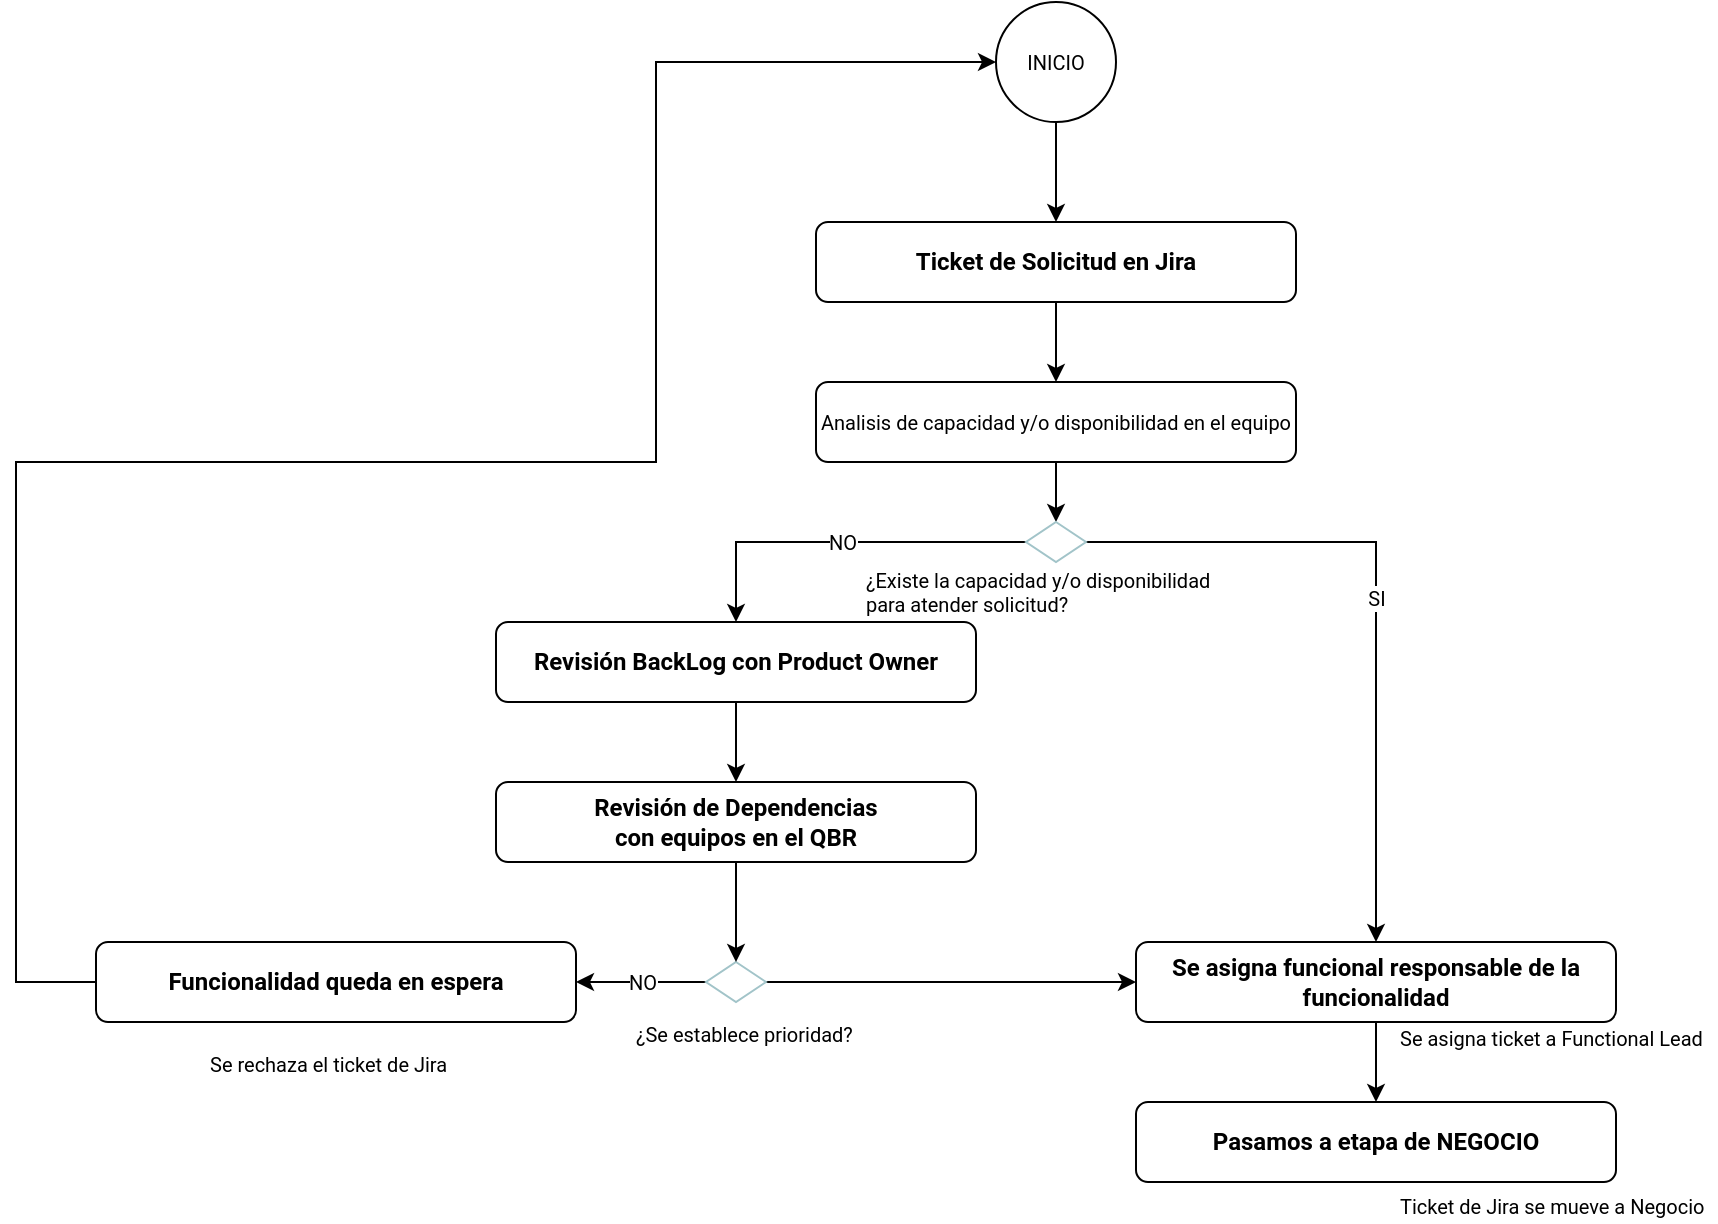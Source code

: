 <mxfile version="14.1.9" type="google" pages="15"><diagram name="Fase I TO-DO" id="2cc2dc42-3aac-f2a9-1cec-7a8b7cbee084"><mxGraphModel dx="868" dy="473" grid="1" gridSize="10" guides="1" tooltips="1" connect="1" arrows="1" fold="1" page="1" pageScale="1" pageWidth="1100" pageHeight="850" background="#ffffff" math="0" shadow="0"><root><mxCell id="0"/><mxCell id="1" parent="0"/><mxCell id="iffAkmmR0kze8W2QYRKz-17" style="edgeStyle=orthogonalEdgeStyle;rounded=0;orthogonalLoop=1;jettySize=auto;html=1;" parent="1" source="pTD9IyjE7rxruLeQZInZ-1" target="iffAkmmR0kze8W2QYRKz-1" edge="1"><mxGeometry relative="1" as="geometry"/></mxCell><mxCell id="pTD9IyjE7rxruLeQZInZ-1" value="&lt;font data-font-src=&quot;https://fonts.googleapis.com/css?family=Roboto&quot; style=&quot;font-size: 10px&quot;&gt;INICIO&lt;/font&gt;" style="ellipse;whiteSpace=wrap;html=1;aspect=fixed;fillColor=none;fontFamily=Roboto;fontSource=https%3A%2F%2Ffonts.googleapis.com%2Fcss%3Ffamily%3DRoboto;" parent="1" vertex="1"><mxGeometry x="530" y="10" width="60" height="60" as="geometry"/></mxCell><mxCell id="iffAkmmR0kze8W2QYRKz-8" style="edgeStyle=orthogonalEdgeStyle;rounded=0;orthogonalLoop=1;jettySize=auto;html=1;" parent="1" source="pTD9IyjE7rxruLeQZInZ-2" target="iffAkmmR0kze8W2QYRKz-7" edge="1"><mxGeometry relative="1" as="geometry"/></mxCell><mxCell id="pTD9IyjE7rxruLeQZInZ-2" value="&lt;b&gt;&lt;font data-font-src=&quot;https://fonts.googleapis.com/css?family=Roboto&quot;&gt;Revisión BackLog con Product Owner&lt;/font&gt;&lt;/b&gt;" style="rounded=1;whiteSpace=wrap;html=1;fillColor=none;fontFamily=Roboto;fontSource=https%3A%2F%2Ffonts.googleapis.com%2Fcss%3Ffamily%3DRoboto;" parent="1" vertex="1"><mxGeometry x="280" y="320" width="240" height="40" as="geometry"/></mxCell><mxCell id="pTD9IyjE7rxruLeQZInZ-23" value="NO" style="edgeStyle=orthogonalEdgeStyle;rounded=0;orthogonalLoop=1;jettySize=auto;html=1;fontFamily=Roboto;fontSource=https%3A%2F%2Ffonts.googleapis.com%2Fcss%3Ffamily%3DRoboto;fontSize=10;fontColor=#000000;entryX=1;entryY=0.5;entryDx=0;entryDy=0;" parent="1" source="pTD9IyjE7rxruLeQZInZ-15" target="pTD9IyjE7rxruLeQZInZ-21" edge="1"><mxGeometry relative="1" as="geometry"><Array as="points"><mxPoint x="380" y="500"/><mxPoint x="380" y="500"/></Array></mxGeometry></mxCell><mxCell id="iffAkmmR0kze8W2QYRKz-14" style="edgeStyle=orthogonalEdgeStyle;rounded=0;orthogonalLoop=1;jettySize=auto;html=1;" parent="1" source="pTD9IyjE7rxruLeQZInZ-15" target="iffAkmmR0kze8W2QYRKz-13" edge="1"><mxGeometry relative="1" as="geometry"/></mxCell><mxCell id="pTD9IyjE7rxruLeQZInZ-15" value="" style="rhombus;whiteSpace=wrap;html=1;fillColor=none;strokeColor=#A2C4C9;strokeWidth=1;fontFamily=Roboto;FType=g;fontSize=10;" parent="1" vertex="1"><mxGeometry x="385" y="490" width="30" height="20" as="geometry"/></mxCell><mxCell id="pTD9IyjE7rxruLeQZInZ-17" value="¿Existe la capacidad y/o disponibilidad para atender solicitud?" style="text;html=1;strokeColor=none;fillColor=none;align=left;verticalAlign=middle;whiteSpace=wrap;rounded=0;fontFamily=Roboto;fontSource=https%3A%2F%2Ffonts.googleapis.com%2Fcss%3Ffamily%3DRoboto;fontSize=10;fontColor=#000000;" parent="1" vertex="1"><mxGeometry x="463" y="290" width="175" height="30" as="geometry"/></mxCell><mxCell id="pTD9IyjE7rxruLeQZInZ-20" value="&lt;b&gt;Pasamos a etapa de NEGOCIO&lt;/b&gt;" style="rounded=1;whiteSpace=wrap;html=1;fontFamily=Roboto;fontSource=https%3A%2F%2Ffonts.googleapis.com%2Fcss%3Ffamily%3DRoboto;" parent="1" vertex="1"><mxGeometry x="600" y="560" width="240" height="40" as="geometry"/></mxCell><mxCell id="pTD9IyjE7rxruLeQZInZ-24" style="edgeStyle=orthogonalEdgeStyle;rounded=0;orthogonalLoop=1;jettySize=auto;html=1;entryX=0;entryY=0.5;entryDx=0;entryDy=0;fontFamily=Roboto;fontSource=https%3A%2F%2Ffonts.googleapis.com%2Fcss%3Ffamily%3DRoboto;fontSize=10;fontColor=#000000;" parent="1" source="pTD9IyjE7rxruLeQZInZ-21" target="pTD9IyjE7rxruLeQZInZ-1" edge="1"><mxGeometry relative="1" as="geometry"><Array as="points"><mxPoint x="40" y="500"/><mxPoint x="40" y="240"/><mxPoint x="360" y="240"/><mxPoint x="360" y="40"/></Array></mxGeometry></mxCell><mxCell id="pTD9IyjE7rxruLeQZInZ-21" value="&lt;b&gt;Funcionalidad queda en espera&lt;/b&gt;" style="rounded=1;whiteSpace=wrap;html=1;fillColor=none;fontFamily=Roboto;fontSource=https%3A%2F%2Ffonts.googleapis.com%2Fcss%3Ffamily%3DRoboto;" parent="1" vertex="1"><mxGeometry x="80" y="480" width="240" height="40" as="geometry"/></mxCell><mxCell id="pTD9IyjE7rxruLeQZInZ-22" value="Se rechaza el ticket de Jira" style="text;html=1;strokeColor=none;fillColor=none;align=left;verticalAlign=middle;whiteSpace=wrap;rounded=0;fontFamily=Roboto;fontSource=https%3A%2F%2Ffonts.googleapis.com%2Fcss%3Ffamily%3DRoboto;fontSize=10;fontColor=#000000;" parent="1" vertex="1"><mxGeometry x="135" y="526" width="130" height="30" as="geometry"/></mxCell><mxCell id="iffAkmmR0kze8W2QYRKz-3" style="edgeStyle=orthogonalEdgeStyle;rounded=0;orthogonalLoop=1;jettySize=auto;html=1;entryX=0.5;entryY=0;entryDx=0;entryDy=0;" parent="1" source="iffAkmmR0kze8W2QYRKz-1" target="iffAkmmR0kze8W2QYRKz-2" edge="1"><mxGeometry relative="1" as="geometry"/></mxCell><mxCell id="iffAkmmR0kze8W2QYRKz-1" value="&lt;b&gt;&lt;font data-font-src=&quot;https://fonts.googleapis.com/css?family=Roboto&quot;&gt;Ticket de Solicitud en Jira&lt;/font&gt;&lt;/b&gt;" style="rounded=1;whiteSpace=wrap;html=1;fillColor=none;fontFamily=Roboto;fontSource=https%3A%2F%2Ffonts.googleapis.com%2Fcss%3Ffamily%3DRoboto;" parent="1" vertex="1"><mxGeometry x="440" y="120" width="240" height="40" as="geometry"/></mxCell><mxCell id="iffAkmmR0kze8W2QYRKz-12" style="edgeStyle=orthogonalEdgeStyle;rounded=0;orthogonalLoop=1;jettySize=auto;html=1;entryX=0.5;entryY=0;entryDx=0;entryDy=0;" parent="1" source="iffAkmmR0kze8W2QYRKz-2" target="iffAkmmR0kze8W2QYRKz-4" edge="1"><mxGeometry relative="1" as="geometry"/></mxCell><mxCell id="iffAkmmR0kze8W2QYRKz-2" value="&lt;span style=&quot;font-size: 10px ; text-align: left&quot;&gt;Analisis de capacidad y/o disponibilidad en el equipo&lt;/span&gt;" style="rounded=1;whiteSpace=wrap;html=1;fillColor=none;fontFamily=Roboto;fontSource=https%3A%2F%2Ffonts.googleapis.com%2Fcss%3Ffamily%3DRoboto;" parent="1" vertex="1"><mxGeometry x="440" y="200" width="240" height="40" as="geometry"/></mxCell><mxCell id="iffAkmmR0kze8W2QYRKz-5" value="&lt;font face=&quot;Roboto&quot; data-font-src=&quot;https://fonts.googleapis.com/css?family=Roboto&quot; style=&quot;font-size: 10px&quot;&gt;SI&lt;/font&gt;" style="edgeStyle=orthogonalEdgeStyle;rounded=0;orthogonalLoop=1;jettySize=auto;html=1;entryX=0.5;entryY=0;entryDx=0;entryDy=0;" parent="1" source="iffAkmmR0kze8W2QYRKz-4" target="iffAkmmR0kze8W2QYRKz-13" edge="1"><mxGeometry relative="1" as="geometry"><mxPoint x="540" y="702" as="targetPoint"/><Array as="points"><mxPoint x="720" y="280"/></Array></mxGeometry></mxCell><mxCell id="iffAkmmR0kze8W2QYRKz-6" value="&lt;font face=&quot;Roboto&quot; data-font-src=&quot;https://fonts.googleapis.com/css?family=Roboto&quot; style=&quot;font-size: 10px&quot;&gt;NO&lt;/font&gt;" style="edgeStyle=orthogonalEdgeStyle;rounded=0;orthogonalLoop=1;jettySize=auto;html=1;" parent="1" source="iffAkmmR0kze8W2QYRKz-4" target="pTD9IyjE7rxruLeQZInZ-2" edge="1"><mxGeometry relative="1" as="geometry"><Array as="points"><mxPoint x="400" y="280"/></Array></mxGeometry></mxCell><mxCell id="iffAkmmR0kze8W2QYRKz-4" value="" style="rhombus;whiteSpace=wrap;html=1;fillColor=none;strokeColor=#A2C4C9;strokeWidth=1;fontFamily=Roboto;FType=g;fontSize=10;" parent="1" vertex="1"><mxGeometry x="545" y="270" width="30" height="20" as="geometry"/></mxCell><mxCell id="iffAkmmR0kze8W2QYRKz-11" style="edgeStyle=orthogonalEdgeStyle;rounded=0;orthogonalLoop=1;jettySize=auto;html=1;" parent="1" source="iffAkmmR0kze8W2QYRKz-7" target="pTD9IyjE7rxruLeQZInZ-15" edge="1"><mxGeometry relative="1" as="geometry"/></mxCell><mxCell id="iffAkmmR0kze8W2QYRKz-7" value="&lt;b&gt;&lt;font data-font-src=&quot;https://fonts.googleapis.com/css?family=Roboto&quot;&gt;Revisión de Dependencias &lt;br&gt;con equipos en el QBR&lt;/font&gt;&lt;/b&gt;" style="rounded=1;whiteSpace=wrap;html=1;fillColor=none;fontFamily=Roboto;fontSource=https%3A%2F%2Ffonts.googleapis.com%2Fcss%3Ffamily%3DRoboto;" parent="1" vertex="1"><mxGeometry x="280" y="400" width="240" height="40" as="geometry"/></mxCell><mxCell id="iffAkmmR0kze8W2QYRKz-10" value="¿Se establece prioridad?" style="text;html=1;strokeColor=none;fillColor=none;align=left;verticalAlign=middle;whiteSpace=wrap;rounded=0;fontFamily=Roboto;fontSource=https%3A%2F%2Ffonts.googleapis.com%2Fcss%3Ffamily%3DRoboto;fontSize=10;fontColor=#000000;" parent="1" vertex="1"><mxGeometry x="348" y="516" width="115" height="20" as="geometry"/></mxCell><mxCell id="iffAkmmR0kze8W2QYRKz-16" style="edgeStyle=orthogonalEdgeStyle;rounded=0;orthogonalLoop=1;jettySize=auto;html=1;" parent="1" source="iffAkmmR0kze8W2QYRKz-13" target="pTD9IyjE7rxruLeQZInZ-20" edge="1"><mxGeometry relative="1" as="geometry"/></mxCell><mxCell id="iffAkmmR0kze8W2QYRKz-13" value="&lt;b&gt;Se asigna funcional responsable de la funcionalidad&lt;/b&gt;" style="rounded=1;whiteSpace=wrap;html=1;fillColor=none;fontFamily=Roboto;fontSource=https%3A%2F%2Ffonts.googleapis.com%2Fcss%3Ffamily%3DRoboto;" parent="1" vertex="1"><mxGeometry x="600" y="480" width="240" height="40" as="geometry"/></mxCell><mxCell id="fieI_eWxF_gCT5RZ89fF-1" value="Se asigna ticket a Functional Lead" style="text;html=1;strokeColor=none;fillColor=none;align=left;verticalAlign=middle;whiteSpace=wrap;rounded=0;fontFamily=Roboto;fontSource=https%3A%2F%2Ffonts.googleapis.com%2Fcss%3Ffamily%3DRoboto;fontSize=10;fontColor=#000000;" parent="1" vertex="1"><mxGeometry x="730" y="520" width="160" height="16" as="geometry"/></mxCell><mxCell id="83uIqMh5F_exV-nrOT_v-1" value="Ticket de Jira se mueve a Negocio" style="text;html=1;strokeColor=none;fillColor=none;align=left;verticalAlign=middle;whiteSpace=wrap;rounded=0;fontFamily=Roboto;fontSource=https%3A%2F%2Ffonts.googleapis.com%2Fcss%3Ffamily%3DRoboto;fontSize=10;fontColor=#000000;" parent="1" vertex="1"><mxGeometry x="730" y="604" width="160" height="16" as="geometry"/></mxCell></root></mxGraphModel></diagram><diagram id="BpzxAHx_9fC0cHfyArt7" name="Fase II NEGOCIO"><mxGraphModel dx="868" dy="482" grid="1" gridSize="10" guides="1" tooltips="1" connect="1" arrows="1" fold="1" page="1" pageScale="1" pageWidth="1400" pageHeight="850" math="0" shadow="0"><root><mxCell id="YHKHC9-G-r5NRTJjUsj8-0"/><mxCell id="YHKHC9-G-r5NRTJjUsj8-1" parent="YHKHC9-G-r5NRTJjUsj8-0"/><mxCell id="tFcjrdBJvVo4mwh_7HCh-0" value="&lt;font data-font-src=&quot;https://fonts.googleapis.com/css?family=Roboto&quot; style=&quot;font-size: 10px&quot;&gt;INICIO&lt;/font&gt;" style="ellipse;whiteSpace=wrap;html=1;aspect=fixed;fillColor=none;fontFamily=Roboto;fontSource=https%3A%2F%2Ffonts.googleapis.com%2Fcss%3Ffamily%3DRoboto;" parent="YHKHC9-G-r5NRTJjUsj8-1" vertex="1"><mxGeometry x="330" y="10" width="60" height="60" as="geometry"/></mxCell><mxCell id="tFcjrdBJvVo4mwh_7HCh-1" style="edgeStyle=orthogonalEdgeStyle;rounded=0;orthogonalLoop=1;jettySize=auto;html=1;fontFamily=Roboto;fontSource=https%3A%2F%2Ffonts.googleapis.com%2Fcss%3Ffamily%3DRoboto;fontSize=10;fontColor=#000000;" parent="YHKHC9-G-r5NRTJjUsj8-1" source="tFcjrdBJvVo4mwh_7HCh-2" target="tFcjrdBJvVo4mwh_7HCh-12" edge="1"><mxGeometry relative="1" as="geometry"><mxPoint x="200" y="320" as="targetPoint"/></mxGeometry></mxCell><mxCell id="tFcjrdBJvVo4mwh_7HCh-2" value="&lt;b&gt;Revisión y entendimiento de HU&lt;/b&gt;" style="rounded=1;whiteSpace=wrap;html=1;fillColor=none;fontFamily=Roboto;fontSource=https%3A%2F%2Ffonts.googleapis.com%2Fcss%3Ffamily%3DRoboto;" parent="YHKHC9-G-r5NRTJjUsj8-1" vertex="1"><mxGeometry x="240" y="120" width="240" height="40" as="geometry"/></mxCell><mxCell id="tFcjrdBJvVo4mwh_7HCh-3" style="edgeStyle=orthogonalEdgeStyle;rounded=0;orthogonalLoop=1;jettySize=auto;html=1;fontFamily=Roboto;fontSource=https%3A%2F%2Ffonts.googleapis.com%2Fcss%3Ffamily%3DRoboto;fontSize=12;fontColor=#000000;exitX=0.5;exitY=1;exitDx=0;exitDy=0;" parent="YHKHC9-G-r5NRTJjUsj8-1" source="tFcjrdBJvVo4mwh_7HCh-0" target="tFcjrdBJvVo4mwh_7HCh-2" edge="1"><mxGeometry relative="1" as="geometry"><mxPoint x="505" y="120" as="sourcePoint"/></mxGeometry></mxCell><mxCell id="tFcjrdBJvVo4mwh_7HCh-4" value="&lt;b&gt;&lt;font data-font-src=&quot;https://fonts.googleapis.com/css?family=Roboto&quot;&gt;Se solicita refinamiento de la HU&lt;/font&gt;&lt;/b&gt;" style="rounded=1;whiteSpace=wrap;html=1;fillColor=none;fontFamily=Roboto;fontSource=https%3A%2F%2Ffonts.googleapis.com%2Fcss%3Ffamily%3DRoboto;" parent="YHKHC9-G-r5NRTJjUsj8-1" vertex="1"><mxGeometry x="80" y="240" width="240" height="40" as="geometry"/></mxCell><mxCell id="tFcjrdBJvVo4mwh_7HCh-5" value="El Ticket de Jira queda en status Pausado o Desechado dependiendo de las revisiones" style="text;html=1;strokeColor=none;fillColor=none;align=left;verticalAlign=middle;whiteSpace=wrap;rounded=0;fontFamily=Roboto;fontSource=https%3A%2F%2Ffonts.googleapis.com%2Fcss%3Ffamily%3DRoboto;fontSize=10;fontColor=#000000;" parent="YHKHC9-G-r5NRTJjUsj8-1" vertex="1"><mxGeometry x="110" y="370" width="200" height="30" as="geometry"/></mxCell><mxCell id="tFcjrdBJvVo4mwh_7HCh-6" value="&lt;b&gt;Pasamos a etapa de ESTRATEGIA&lt;/b&gt;" style="rounded=1;whiteSpace=wrap;html=1;fillColor=none;fontFamily=Roboto;fontSource=https%3A%2F%2Ffonts.googleapis.com%2Fcss%3Ffamily%3DRoboto;" parent="YHKHC9-G-r5NRTJjUsj8-1" vertex="1"><mxGeometry x="400" y="560" width="240" height="40" as="geometry"/></mxCell><mxCell id="tFcjrdBJvVo4mwh_7HCh-7" style="edgeStyle=orthogonalEdgeStyle;rounded=0;orthogonalLoop=1;jettySize=auto;html=1;entryX=0;entryY=0.5;entryDx=0;entryDy=0;fontFamily=Roboto;fontSource=https%3A%2F%2Ffonts.googleapis.com%2Fcss%3Ffamily%3DRoboto;fontSize=10;fontColor=#000000;" parent="YHKHC9-G-r5NRTJjUsj8-1" source="tFcjrdBJvVo4mwh_7HCh-4" target="tFcjrdBJvVo4mwh_7HCh-2" edge="1"><mxGeometry relative="1" as="geometry"><Array as="points"><mxPoint x="40" y="260"/><mxPoint x="40" y="140"/></Array></mxGeometry></mxCell><mxCell id="tFcjrdBJvVo4mwh_7HCh-8" style="edgeStyle=orthogonalEdgeStyle;rounded=0;orthogonalLoop=1;jettySize=auto;html=1;fontFamily=Roboto;fontSource=https%3A%2F%2Ffonts.googleapis.com%2Fcss%3Ffamily%3DRoboto;fontSize=10;fontColor=#000000;" parent="YHKHC9-G-r5NRTJjUsj8-1" target="tFcjrdBJvVo4mwh_7HCh-6" edge="1"><mxGeometry relative="1" as="geometry"><mxPoint x="520" y="520" as="sourcePoint"/></mxGeometry></mxCell><mxCell id="tFcjrdBJvVo4mwh_7HCh-10" value="NO" style="edgeStyle=orthogonalEdgeStyle;rounded=0;orthogonalLoop=1;jettySize=auto;html=1;fontFamily=Roboto;fontSource=https%3A%2F%2Ffonts.googleapis.com%2Fcss%3Ffamily%3DRoboto;fontSize=10;fontColor=#000000;entryX=0.5;entryY=0;entryDx=0;entryDy=0;" parent="YHKHC9-G-r5NRTJjUsj8-1" source="tFcjrdBJvVo4mwh_7HCh-12" target="tFcjrdBJvVo4mwh_7HCh-4" edge="1"><mxGeometry relative="1" as="geometry"><Array as="points"><mxPoint x="201" y="200"/></Array></mxGeometry></mxCell><mxCell id="tFcjrdBJvVo4mwh_7HCh-11" value="SI" style="edgeStyle=orthogonalEdgeStyle;rounded=0;orthogonalLoop=1;jettySize=auto;html=1;fontFamily=Roboto;fontSource=https%3A%2F%2Ffonts.googleapis.com%2Fcss%3Ffamily%3DRoboto;fontSize=10;fontColor=#000000;entryX=0.5;entryY=0;entryDx=0;entryDy=0;" parent="YHKHC9-G-r5NRTJjUsj8-1" source="tFcjrdBJvVo4mwh_7HCh-12" target="tFcjrdBJvVo4mwh_7HCh-16" edge="1"><mxGeometry relative="1" as="geometry"><mxPoint x="520" y="400" as="targetPoint"/></mxGeometry></mxCell><mxCell id="tFcjrdBJvVo4mwh_7HCh-12" value="" style="rhombus;whiteSpace=wrap;html=1;fillColor=none;strokeColor=#A2C4C9;strokeWidth=1;fontFamily=Roboto;FType=g;fontSize=10;" parent="YHKHC9-G-r5NRTJjUsj8-1" vertex="1"><mxGeometry x="345" y="190" width="30" height="20" as="geometry"/></mxCell><mxCell id="tFcjrdBJvVo4mwh_7HCh-13" value="¿La HU cumple con los criterios de aceptación?" style="text;html=1;strokeColor=none;fillColor=none;align=left;verticalAlign=middle;whiteSpace=wrap;rounded=0;fontFamily=Roboto;fontSource=https%3A%2F%2Ffonts.googleapis.com%2Fcss%3Ffamily%3DRoboto;fontSize=10;fontColor=#000000;" parent="YHKHC9-G-r5NRTJjUsj8-1" vertex="1"><mxGeometry x="251" y="215" width="220" height="20" as="geometry"/></mxCell><mxCell id="tFcjrdBJvVo4mwh_7HCh-14" value="SI" style="edgeStyle=orthogonalEdgeStyle;rounded=0;orthogonalLoop=1;jettySize=auto;html=1;fontFamily=Roboto;fontSource=https%3A%2F%2Ffonts.googleapis.com%2Fcss%3Ffamily%3DRoboto;fontSize=10;fontColor=#000000;entryX=0.5;entryY=0;entryDx=0;entryDy=0;" parent="YHKHC9-G-r5NRTJjUsj8-1" source="tFcjrdBJvVo4mwh_7HCh-16" target="rKXHxrPEEhguyY9ZR8Zl-1" edge="1"><mxGeometry relative="1" as="geometry"><mxPoint x="520" y="390" as="targetPoint"/></mxGeometry></mxCell><mxCell id="tFcjrdBJvVo4mwh_7HCh-15" value="NO" style="edgeStyle=orthogonalEdgeStyle;rounded=0;orthogonalLoop=1;jettySize=auto;html=1;fontFamily=Roboto;fontSource=https%3A%2F%2Ffonts.googleapis.com%2Fcss%3Ffamily%3DRoboto;fontSize=10;fontColor=#000000;" parent="YHKHC9-G-r5NRTJjUsj8-1" source="tFcjrdBJvVo4mwh_7HCh-16" target="tFcjrdBJvVo4mwh_7HCh-18" edge="1"><mxGeometry relative="1" as="geometry"/></mxCell><mxCell id="tFcjrdBJvVo4mwh_7HCh-16" value="" style="rhombus;whiteSpace=wrap;html=1;fillColor=none;strokeColor=#A2C4C9;strokeWidth=1;fontFamily=Roboto;FType=g;fontSize=10;" parent="YHKHC9-G-r5NRTJjUsj8-1" vertex="1"><mxGeometry x="505" y="330" width="30" height="20" as="geometry"/></mxCell><mxCell id="tFcjrdBJvVo4mwh_7HCh-17" style="edgeStyle=orthogonalEdgeStyle;rounded=0;orthogonalLoop=1;jettySize=auto;html=1;entryX=0;entryY=0.5;entryDx=0;entryDy=0;fontFamily=Roboto;fontSource=https%3A%2F%2Ffonts.googleapis.com%2Fcss%3Ffamily%3DRoboto;fontSize=10;fontColor=#000000;" parent="YHKHC9-G-r5NRTJjUsj8-1" source="tFcjrdBJvVo4mwh_7HCh-18" target="tFcjrdBJvVo4mwh_7HCh-2" edge="1"><mxGeometry relative="1" as="geometry"><Array as="points"><mxPoint x="40" y="340"/><mxPoint x="40" y="140"/></Array></mxGeometry></mxCell><mxCell id="tFcjrdBJvVo4mwh_7HCh-18" value="&lt;b&gt;Se solicita UX Terminada&lt;/b&gt;" style="rounded=1;whiteSpace=wrap;html=1;fillColor=none;fontFamily=Roboto;fontSource=https%3A%2F%2Ffonts.googleapis.com%2Fcss%3Ffamily%3DRoboto;" parent="YHKHC9-G-r5NRTJjUsj8-1" vertex="1"><mxGeometry x="80" y="320" width="240" height="40" as="geometry"/></mxCell><mxCell id="tFcjrdBJvVo4mwh_7HCh-19" value="¿Se tiene UX Terminada?" style="text;html=1;strokeColor=none;fillColor=none;align=left;verticalAlign=middle;whiteSpace=wrap;rounded=0;fontFamily=Roboto;fontSource=https%3A%2F%2Ffonts.googleapis.com%2Fcss%3Ffamily%3DRoboto;fontSize=11;fontColor=#000000;" parent="YHKHC9-G-r5NRTJjUsj8-1" vertex="1"><mxGeometry x="540" y="330" width="130" height="18" as="geometry"/></mxCell><mxCell id="tFcjrdBJvVo4mwh_7HCh-20" style="edgeStyle=orthogonalEdgeStyle;rounded=0;orthogonalLoop=1;jettySize=auto;html=1;fontFamily=Roboto;fontSource=https%3A%2F%2Ffonts.googleapis.com%2Fcss%3Ffamily%3DRoboto;fontSize=10;fontColor=#000000;entryX=0.5;entryY=0;entryDx=0;entryDy=0;" parent="YHKHC9-G-r5NRTJjUsj8-1" target="rKXHxrPEEhguyY9ZR8Zl-0" edge="1"><mxGeometry relative="1" as="geometry"><mxPoint x="520" y="440" as="sourcePoint"/><mxPoint x="520" y="470" as="targetPoint"/></mxGeometry></mxCell><mxCell id="rKXHxrPEEhguyY9ZR8Zl-0" value="&lt;b&gt;Identificar escenarios de Negocio&lt;/b&gt;" style="rounded=1;whiteSpace=wrap;html=1;fillColor=none;fontFamily=Roboto;fontSource=https%3A%2F%2Ffonts.googleapis.com%2Fcss%3Ffamily%3DRoboto;" parent="YHKHC9-G-r5NRTJjUsj8-1" vertex="1"><mxGeometry x="400" y="480" width="240" height="40" as="geometry"/></mxCell><mxCell id="rKXHxrPEEhguyY9ZR8Zl-1" value="&lt;b&gt;Elaboración de Caso de Uso&lt;/b&gt;" style="rounded=1;whiteSpace=wrap;html=1;fillColor=none;fontFamily=Roboto;fontSource=https%3A%2F%2Ffonts.googleapis.com%2Fcss%3Ffamily%3DRoboto;" parent="YHKHC9-G-r5NRTJjUsj8-1" vertex="1"><mxGeometry x="400" y="400" width="240" height="40" as="geometry"/></mxCell><mxCell id="rKXHxrPEEhguyY9ZR8Zl-2" value="Utilitarios&lt;br style=&quot;font-size: 11px;&quot;&gt;Entidad&lt;br style=&quot;font-size: 11px;&quot;&gt;Tarea" style="text;html=1;strokeColor=none;fillColor=none;align=left;verticalAlign=middle;whiteSpace=wrap;rounded=0;fontFamily=Roboto;fontSource=https%3A%2F%2Ffonts.googleapis.com%2Fcss%3Ffamily%3DRoboto;fontSize=11;" parent="YHKHC9-G-r5NRTJjUsj8-1" vertex="1"><mxGeometry x="660" y="478.25" width="60" height="43.75" as="geometry"/></mxCell><mxCell id="JDEPYwizPGXn3QvBCK-B-14" value="" style="group" parent="YHKHC9-G-r5NRTJjUsj8-1" vertex="1" connectable="0"><mxGeometry x="562" y="165" width="240" height="115" as="geometry"/></mxCell><mxCell id="6-XFJSLDHa_CMDG4h_dc-1" value="Criterios de Aceptación" style="text;html=1;strokeColor=none;fillColor=none;align=left;verticalAlign=middle;whiteSpace=wrap;rounded=0;fontFamily=Roboto;fontSource=https%3A%2F%2Ffonts.googleapis.com%2Fcss%3Ffamily%3DRoboto;fontSize=14;fontColor=#000000;fontStyle=1" parent="JDEPYwizPGXn3QvBCK-B-14" vertex="1"><mxGeometry width="150" height="26" as="geometry"/></mxCell><mxCell id="6-XFJSLDHa_CMDG4h_dc-2" value="&lt;div style=&quot;text-align: left&quot;&gt;&lt;span&gt;1. Flujo principal definido de principio a fin&lt;/span&gt;&lt;/div&gt;&lt;div style=&quot;text-align: left&quot;&gt;&lt;span&gt;2. Flujos alternos&amp;nbsp;&lt;/span&gt;&lt;/div&gt;&lt;div style=&quot;text-align: left&quot;&gt;&lt;span&gt;3. Criterios de aceptación&lt;/span&gt;&lt;/div&gt;&lt;div style=&quot;text-align: left&quot;&gt;&lt;span&gt;4. HU Estimable dentro del SLA Funcional&lt;/span&gt;&lt;/div&gt;&lt;div style=&quot;text-align: left&quot;&gt;&lt;span&gt;5. UX acorde a HU&lt;/span&gt;&lt;/div&gt;" style="text;html=1;strokeColor=none;fillColor=none;align=center;verticalAlign=middle;whiteSpace=wrap;rounded=0;fontFamily=Roboto;fontSource=https%3A%2F%2Ffonts.googleapis.com%2Fcss%3Ffamily%3DRoboto;" parent="JDEPYwizPGXn3QvBCK-B-14" vertex="1"><mxGeometry y="45" width="240" height="70" as="geometry"/></mxCell><mxCell id="JDEPYwizPGXn3QvBCK-B-13" value="" style="line;strokeWidth=2;html=1;fontFamily=Roboto;fontSource=https%3A%2F%2Ffonts.googleapis.com%2Fcss%3Ffamily%3DRoboto;fontSize=14;" parent="JDEPYwizPGXn3QvBCK-B-14" vertex="1"><mxGeometry y="30" width="240" height="10" as="geometry"/></mxCell><mxCell id="JDEPYwizPGXn3QvBCK-B-15" value="Ticket de Jira se mueve a Estrategia" style="text;html=1;strokeColor=none;fillColor=none;align=left;verticalAlign=middle;whiteSpace=wrap;rounded=0;fontFamily=Roboto;fontSource=https%3A%2F%2Ffonts.googleapis.com%2Fcss%3Ffamily%3DRoboto;fontSize=11;" parent="YHKHC9-G-r5NRTJjUsj8-1" vertex="1"><mxGeometry x="427.75" y="610" width="184.5" height="20" as="geometry"/></mxCell></root></mxGraphModel></diagram><diagram id="MtBgyM-rjq3WJOzpBwjV" name="Fase III ESTRATEGIA"><mxGraphModel dx="868" dy="482" grid="1" gridSize="10" guides="1" tooltips="1" connect="1" arrows="1" fold="1" page="1" pageScale="1" pageWidth="1100" pageHeight="850" math="0" shadow="0"><root><mxCell id="H4EEopRxAhCkEuexKI2A-0"/><mxCell id="H4EEopRxAhCkEuexKI2A-1" parent="H4EEopRxAhCkEuexKI2A-0"/><mxCell id="H4EEopRxAhCkEuexKI2A-3" value="&lt;font data-font-src=&quot;https://fonts.googleapis.com/css?family=Roboto&quot; style=&quot;font-size: 10px&quot;&gt;INICIO&lt;/font&gt;" style="ellipse;whiteSpace=wrap;html=1;aspect=fixed;fillColor=none;fontFamily=Roboto;fontSource=https%3A%2F%2Ffonts.googleapis.com%2Fcss%3Ffamily%3DRoboto;" parent="H4EEopRxAhCkEuexKI2A-1" vertex="1"><mxGeometry x="330" y="10" width="60" height="60" as="geometry"/></mxCell><mxCell id="H4EEopRxAhCkEuexKI2A-9" style="edgeStyle=orthogonalEdgeStyle;rounded=0;orthogonalLoop=1;jettySize=auto;html=1;fontFamily=Roboto;fontSource=https%3A%2F%2Ffonts.googleapis.com%2Fcss%3Ffamily%3DRoboto;fontSize=12;fontColor=#000000;exitX=0.5;exitY=1;exitDx=0;exitDy=0;entryX=0.5;entryY=0;entryDx=0;entryDy=0;" parent="H4EEopRxAhCkEuexKI2A-1" source="H4EEopRxAhCkEuexKI2A-3" target="B7EKzg5vN0pigHI9OGZ4-1" edge="1"><mxGeometry relative="1" as="geometry"><mxPoint x="505" y="120" as="sourcePoint"/><mxPoint x="360" y="120" as="targetPoint"/></mxGeometry></mxCell><mxCell id="B7EKzg5vN0pigHI9OGZ4-20" style="edgeStyle=orthogonalEdgeStyle;rounded=0;orthogonalLoop=1;jettySize=auto;html=1;fontFamily=Roboto;fontSource=https%3A%2F%2Ffonts.googleapis.com%2Fcss%3Ffamily%3DRoboto;fontSize=10;" parent="H4EEopRxAhCkEuexKI2A-1" source="H4EEopRxAhCkEuexKI2A-12" target="H4EEopRxAhCkEuexKI2A-17" edge="1"><mxGeometry relative="1" as="geometry"/></mxCell><mxCell id="H4EEopRxAhCkEuexKI2A-12" value="&lt;b&gt;&lt;font data-font-src=&quot;https://fonts.googleapis.com/css?family=Roboto&quot;&gt;Elaboración de Diagrama Base&lt;/font&gt;&lt;/b&gt;" style="rounded=1;whiteSpace=wrap;html=1;fillColor=none;fontFamily=Roboto;fontSource=https%3A%2F%2Ffonts.googleapis.com%2Fcss%3Ffamily%3DRoboto;" parent="H4EEopRxAhCkEuexKI2A-1" vertex="1"><mxGeometry x="360" y="520" width="240" height="40" as="geometry"/></mxCell><mxCell id="H4EEopRxAhCkEuexKI2A-16" value="Movemos el Ticket de Jira a etapa de Diseño" style="text;html=1;strokeColor=none;fillColor=none;align=left;verticalAlign=middle;whiteSpace=wrap;rounded=0;fontFamily=Roboto;fontSource=https%3A%2F%2Ffonts.googleapis.com%2Fcss%3Ffamily%3DRoboto;fontSize=10;fontColor=#000000;" parent="H4EEopRxAhCkEuexKI2A-1" vertex="1"><mxGeometry x="378.75" y="650" width="202.5" height="20" as="geometry"/></mxCell><mxCell id="H4EEopRxAhCkEuexKI2A-17" value="&lt;b&gt;Pasamos a etapa de DISEÑO&lt;/b&gt;" style="rounded=1;whiteSpace=wrap;html=1;fillColor=none;fontFamily=Roboto;fontSource=https%3A%2F%2Ffonts.googleapis.com%2Fcss%3Ffamily%3DRoboto;" parent="H4EEopRxAhCkEuexKI2A-1" vertex="1"><mxGeometry x="360" y="600" width="240" height="40" as="geometry"/></mxCell><mxCell id="H4EEopRxAhCkEuexKI2A-24" value="¿Se necesitan nuevos Servicios de proveedor externo?" style="text;html=1;strokeColor=none;fillColor=none;align=left;verticalAlign=middle;whiteSpace=wrap;rounded=0;fontFamily=Roboto;fontSource=https%3A%2F%2Ffonts.googleapis.com%2Fcss%3Ffamily%3DRoboto;fontSize=10;fontColor=#000000;" parent="H4EEopRxAhCkEuexKI2A-1" vertex="1"><mxGeometry x="450" y="224.5" width="150" height="31" as="geometry"/></mxCell><mxCell id="B7EKzg5vN0pigHI9OGZ4-11" value="NO" style="edgeStyle=orthogonalEdgeStyle;rounded=0;orthogonalLoop=1;jettySize=auto;html=1;entryX=0;entryY=0.5;entryDx=0;entryDy=0;fontFamily=Roboto;fontSource=https%3A%2F%2Ffonts.googleapis.com%2Fcss%3Ffamily%3DRoboto;fontSize=10;" parent="H4EEopRxAhCkEuexKI2A-1" source="H4EEopRxAhCkEuexKI2A-30" target="H4EEopRxAhCkEuexKI2A-3" edge="1"><mxGeometry x="-0.818" relative="1" as="geometry"><Array as="points"><mxPoint x="40" y="240"/><mxPoint x="40" y="40"/></Array><mxPoint as="offset"/></mxGeometry></mxCell><mxCell id="B7EKzg5vN0pigHI9OGZ4-18" value="SI" style="edgeStyle=orthogonalEdgeStyle;rounded=0;orthogonalLoop=1;jettySize=auto;html=1;entryX=0.5;entryY=0;entryDx=0;entryDy=0;fontFamily=Roboto;fontSource=https%3A%2F%2Ffonts.googleapis.com%2Fcss%3Ffamily%3DRoboto;fontSize=10;" parent="H4EEopRxAhCkEuexKI2A-1" source="H4EEopRxAhCkEuexKI2A-30" target="B7EKzg5vN0pigHI9OGZ4-15" edge="1"><mxGeometry relative="1" as="geometry"><Array as="points"><mxPoint x="200" y="440"/><mxPoint x="480" y="440"/></Array></mxGeometry></mxCell><mxCell id="H4EEopRxAhCkEuexKI2A-30" value="" style="rhombus;whiteSpace=wrap;html=1;fillColor=none;strokeColor=#A2C4C9;strokeWidth=1;fontFamily=Roboto;FType=g;fontSize=10;" parent="H4EEopRxAhCkEuexKI2A-1" vertex="1"><mxGeometry x="185" y="230" width="30" height="20" as="geometry"/></mxCell><mxCell id="B7EKzg5vN0pigHI9OGZ4-8" style="edgeStyle=orthogonalEdgeStyle;rounded=0;orthogonalLoop=1;jettySize=auto;html=1;" parent="H4EEopRxAhCkEuexKI2A-1" source="H4EEopRxAhCkEuexKI2A-31" target="H4EEopRxAhCkEuexKI2A-30" edge="1"><mxGeometry relative="1" as="geometry"/></mxCell><mxCell id="H4EEopRxAhCkEuexKI2A-31" value="&lt;b&gt;Diseño de Reglas del Autorizador&lt;/b&gt;" style="rounded=1;whiteSpace=wrap;html=1;fillColor=none;fontFamily=Roboto;fontSource=https%3A%2F%2Ffonts.googleapis.com%2Fcss%3Ffamily%3DRoboto;" parent="H4EEopRxAhCkEuexKI2A-1" vertex="1"><mxGeometry x="80" y="160" width="240" height="40" as="geometry"/></mxCell><mxCell id="H4EEopRxAhCkEuexKI2A-32" value="¿Se tienen todas las reglas del autorizador?" style="text;html=1;strokeColor=none;fillColor=none;align=left;verticalAlign=middle;whiteSpace=wrap;rounded=0;fontFamily=Roboto;fontSource=https%3A%2F%2Ffonts.googleapis.com%2Fcss%3Ffamily%3DRoboto;fontSize=10;fontColor=#000000;" parent="H4EEopRxAhCkEuexKI2A-1" vertex="1"><mxGeometry x="218" y="223" width="105" height="30" as="geometry"/></mxCell><mxCell id="bQ0FlKBtz5ip6pJyTm7x-12" style="edgeStyle=orthogonalEdgeStyle;rounded=0;orthogonalLoop=1;jettySize=auto;html=1;entryX=0.5;entryY=0;entryDx=0;entryDy=0;fontFamily=Roboto;fontSource=https%3A%2F%2Ffonts.googleapis.com%2Fcss%3Ffamily%3DRoboto;fontSize=10;" parent="H4EEopRxAhCkEuexKI2A-1" source="B7EKzg5vN0pigHI9OGZ4-0" target="bQ0FlKBtz5ip6pJyTm7x-2" edge="1"><mxGeometry relative="1" as="geometry"/></mxCell><mxCell id="B7EKzg5vN0pigHI9OGZ4-0" value="&lt;b&gt;&lt;font data-font-src=&quot;https://fonts.googleapis.com/css?family=Roboto&quot;&gt;Identificación y Análisis de Servicios&lt;/font&gt;&lt;/b&gt;" style="rounded=1;whiteSpace=wrap;html=1;fillColor=none;fontFamily=Roboto;fontSource=https%3A%2F%2Ffonts.googleapis.com%2Fcss%3Ffamily%3DRoboto;" parent="H4EEopRxAhCkEuexKI2A-1" vertex="1"><mxGeometry x="560" y="160" width="240" height="40" as="geometry"/></mxCell><mxCell id="B7EKzg5vN0pigHI9OGZ4-2" style="edgeStyle=orthogonalEdgeStyle;rounded=0;orthogonalLoop=1;jettySize=auto;html=1;" parent="H4EEopRxAhCkEuexKI2A-1" source="B7EKzg5vN0pigHI9OGZ4-1" target="B7EKzg5vN0pigHI9OGZ4-0" edge="1"><mxGeometry relative="1" as="geometry"/></mxCell><mxCell id="B7EKzg5vN0pigHI9OGZ4-4" style="edgeStyle=orthogonalEdgeStyle;rounded=0;orthogonalLoop=1;jettySize=auto;html=1;" parent="H4EEopRxAhCkEuexKI2A-1" source="B7EKzg5vN0pigHI9OGZ4-1" target="H4EEopRxAhCkEuexKI2A-31" edge="1"><mxGeometry relative="1" as="geometry"/></mxCell><mxCell id="B7EKzg5vN0pigHI9OGZ4-1" value="" style="shape=mxgraph.bpmn.shape;html=1;verticalLabelPosition=bottom;labelBackgroundColor=#ffffff;verticalAlign=top;align=center;perimeter=rhombusPerimeter;background=gateway;outlineConnect=0;outline=none;symbol=parallelGw;strokeWidth=1;fontFamily=Roboto;fillColor=none;strokeColor=#A2C4C9;" parent="H4EEopRxAhCkEuexKI2A-1" vertex="1"><mxGeometry x="345" y="110" width="30" height="20" as="geometry"/></mxCell><mxCell id="B7EKzg5vN0pigHI9OGZ4-17" value="SI" style="edgeStyle=orthogonalEdgeStyle;rounded=0;orthogonalLoop=1;jettySize=auto;html=1;fontFamily=Roboto;fontSource=https%3A%2F%2Ffonts.googleapis.com%2Fcss%3Ffamily%3DRoboto;fontSize=10;entryX=0.5;entryY=0;entryDx=0;entryDy=0;" parent="H4EEopRxAhCkEuexKI2A-1" source="B7EKzg5vN0pigHI9OGZ4-6" target="bQ0FlKBtz5ip6pJyTm7x-0" edge="1"><mxGeometry relative="1" as="geometry"><Array as="points"/><mxPoint x="690" y="350" as="targetPoint"/></mxGeometry></mxCell><mxCell id="B7EKzg5vN0pigHI9OGZ4-6" value="" style="rhombus;whiteSpace=wrap;html=1;fillColor=none;strokeColor=#A2C4C9;strokeWidth=1;fontFamily=Roboto;FType=g;fontSize=10;" parent="H4EEopRxAhCkEuexKI2A-1" vertex="1"><mxGeometry x="465" y="270" width="30" height="20" as="geometry"/></mxCell><mxCell id="B7EKzg5vN0pigHI9OGZ4-19" style="edgeStyle=orthogonalEdgeStyle;rounded=0;orthogonalLoop=1;jettySize=auto;html=1;fontFamily=Roboto;fontSource=https%3A%2F%2Ffonts.googleapis.com%2Fcss%3Ffamily%3DRoboto;fontSize=10;exitX=0.5;exitY=1;exitDx=0;exitDy=0;" parent="H4EEopRxAhCkEuexKI2A-1" source="B7EKzg5vN0pigHI9OGZ4-15" target="H4EEopRxAhCkEuexKI2A-12" edge="1"><mxGeometry relative="1" as="geometry"><mxPoint x="480" y="450" as="sourcePoint"/></mxGeometry></mxCell><mxCell id="B7EKzg5vN0pigHI9OGZ4-15" value="" style="shape=mxgraph.bpmn.shape;html=1;verticalLabelPosition=bottom;labelBackgroundColor=#ffffff;verticalAlign=top;align=center;perimeter=rhombusPerimeter;background=gateway;outlineConnect=0;outline=none;symbol=parallelGw;strokeWidth=1;fontFamily=Roboto;fillColor=none;strokeColor=#A2C4C9;" parent="H4EEopRxAhCkEuexKI2A-1" vertex="1"><mxGeometry x="465" y="470" width="30" height="20" as="geometry"/></mxCell><mxCell id="bQ0FlKBtz5ip6pJyTm7x-10" value="SI" style="edgeStyle=orthogonalEdgeStyle;rounded=0;orthogonalLoop=1;jettySize=auto;html=1;entryX=0.5;entryY=0;entryDx=0;entryDy=0;fontFamily=Roboto;fontSource=https%3A%2F%2Ffonts.googleapis.com%2Fcss%3Ffamily%3DRoboto;fontSize=10;" parent="H4EEopRxAhCkEuexKI2A-1" source="bQ0FlKBtz5ip6pJyTm7x-0" target="B7EKzg5vN0pigHI9OGZ4-15" edge="1"><mxGeometry x="-0.714" relative="1" as="geometry"><Array as="points"><mxPoint x="480" y="410"/><mxPoint x="480" y="410"/></Array><mxPoint as="offset"/></mxGeometry></mxCell><mxCell id="bQ0FlKBtz5ip6pJyTm7x-0" value="&lt;b&gt;&lt;font data-font-src=&quot;https://fonts.googleapis.com/css?family=Roboto&quot;&gt;Nuevos requerimientos proveedor externo&lt;/font&gt;&lt;/b&gt;" style="rounded=1;whiteSpace=wrap;html=1;fillColor=none;fontFamily=Roboto;fontSource=https%3A%2F%2Ffonts.googleapis.com%2Fcss%3Ffamily%3DRoboto;" parent="H4EEopRxAhCkEuexKI2A-1" vertex="1"><mxGeometry x="360" y="360" width="240" height="40" as="geometry"/></mxCell><mxCell id="bQ0FlKBtz5ip6pJyTm7x-6" value="&lt;font style=&quot;font-size: 10px&quot;&gt;NO&lt;/font&gt;" style="edgeStyle=orthogonalEdgeStyle;rounded=0;orthogonalLoop=1;jettySize=auto;html=1;entryX=0;entryY=0.5;entryDx=0;entryDy=0;fontFamily=Roboto;fontSource=https%3A%2F%2Ffonts.googleapis.com%2Fcss%3Ffamily%3DRoboto;fontSize=11;exitX=0;exitY=0.5;exitDx=0;exitDy=0;" parent="H4EEopRxAhCkEuexKI2A-1" source="B7EKzg5vN0pigHI9OGZ4-6" target="H4EEopRxAhCkEuexKI2A-3" edge="1"><mxGeometry x="-0.692" relative="1" as="geometry"><mxPoint x="420" y="280" as="sourcePoint"/><Array as="points"><mxPoint x="40" y="280"/><mxPoint x="40" y="40"/></Array><mxPoint as="offset"/></mxGeometry></mxCell><mxCell id="bQ0FlKBtz5ip6pJyTm7x-9" value="SI" style="edgeStyle=orthogonalEdgeStyle;rounded=0;orthogonalLoop=1;jettySize=auto;html=1;entryX=0.5;entryY=0;entryDx=0;entryDy=0;fontFamily=Roboto;fontSource=https%3A%2F%2Ffonts.googleapis.com%2Fcss%3Ffamily%3DRoboto;fontSize=10;" parent="H4EEopRxAhCkEuexKI2A-1" source="bQ0FlKBtz5ip6pJyTm7x-2" target="B7EKzg5vN0pigHI9OGZ4-15" edge="1"><mxGeometry relative="1" as="geometry"><Array as="points"><mxPoint x="680" y="440"/><mxPoint x="480" y="440"/></Array></mxGeometry></mxCell><mxCell id="bQ0FlKBtz5ip6pJyTm7x-11" value="NO" style="edgeStyle=orthogonalEdgeStyle;rounded=0;orthogonalLoop=1;jettySize=auto;html=1;entryX=1;entryY=0.5;entryDx=0;entryDy=0;fontFamily=Roboto;fontSource=https%3A%2F%2Ffonts.googleapis.com%2Fcss%3Ffamily%3DRoboto;fontSize=10;" parent="H4EEopRxAhCkEuexKI2A-1" source="bQ0FlKBtz5ip6pJyTm7x-2" target="B7EKzg5vN0pigHI9OGZ4-6" edge="1"><mxGeometry relative="1" as="geometry"/></mxCell><mxCell id="bQ0FlKBtz5ip6pJyTm7x-2" value="" style="rhombus;whiteSpace=wrap;html=1;fillColor=none;strokeColor=#A2C4C9;strokeWidth=1;fontFamily=Roboto;FType=g;fontSize=10;" parent="H4EEopRxAhCkEuexKI2A-1" vertex="1"><mxGeometry x="665" y="270" width="30" height="20" as="geometry"/></mxCell><mxCell id="bQ0FlKBtz5ip6pJyTm7x-4" value="¿Se identificaron todos los servicios a utilizar?" style="text;html=1;strokeColor=none;fillColor=none;align=left;verticalAlign=middle;whiteSpace=wrap;rounded=0;fontFamily=Roboto;fontSource=https%3A%2F%2Ffonts.googleapis.com%2Fcss%3Ffamily%3DRoboto;fontSize=10;fontColor=#000000;" parent="H4EEopRxAhCkEuexKI2A-1" vertex="1"><mxGeometry x="710" y="264.5" width="110" height="31" as="geometry"/></mxCell></root></mxGraphModel></diagram><diagram id="YgAr3N9QFKe2a7S6BzDj" name="Fase IV DISEÑO"><mxGraphModel dx="868" dy="482" grid="1" gridSize="10" guides="1" tooltips="1" connect="1" arrows="1" fold="1" page="1" pageScale="1" pageWidth="1100" pageHeight="850" math="0" shadow="0"><root><mxCell id="6LDMDj1z29TqhGwPqVtV-0"/><mxCell id="6LDMDj1z29TqhGwPqVtV-1" parent="6LDMDj1z29TqhGwPqVtV-0"/><mxCell id="myuAgPjfOVSFsMv1MAYW-0" value="&lt;font data-font-src=&quot;https://fonts.googleapis.com/css?family=Roboto&quot; style=&quot;font-size: 10px&quot;&gt;INICIO&lt;/font&gt;" style="ellipse;whiteSpace=wrap;html=1;aspect=fixed;fillColor=none;fontFamily=Roboto;fontSource=https%3A%2F%2Ffonts.googleapis.com%2Fcss%3Ffamily%3DRoboto;" parent="6LDMDj1z29TqhGwPqVtV-1" vertex="1"><mxGeometry x="530" y="10" width="60" height="60" as="geometry"/></mxCell><mxCell id="myuAgPjfOVSFsMv1MAYW-1" style="edgeStyle=orthogonalEdgeStyle;rounded=0;orthogonalLoop=1;jettySize=auto;html=1;fontFamily=Roboto;fontSource=https%3A%2F%2Ffonts.googleapis.com%2Fcss%3Ffamily%3DRoboto;fontSize=12;fontColor=#000000;exitX=0.5;exitY=1;exitDx=0;exitDy=0;entryX=0.5;entryY=0;entryDx=0;entryDy=0;" parent="6LDMDj1z29TqhGwPqVtV-1" source="myuAgPjfOVSFsMv1MAYW-0" target="myuAgPjfOVSFsMv1MAYW-14" edge="1"><mxGeometry relative="1" as="geometry"><mxPoint x="505" y="120" as="sourcePoint"/><mxPoint x="440" y="110" as="targetPoint"/></mxGeometry></mxCell><mxCell id="myuAgPjfOVSFsMv1MAYW-2" style="edgeStyle=orthogonalEdgeStyle;rounded=0;orthogonalLoop=1;jettySize=auto;html=1;fontFamily=Roboto;fontSource=https%3A%2F%2Ffonts.googleapis.com%2Fcss%3Ffamily%3DRoboto;fontSize=10;" parent="6LDMDj1z29TqhGwPqVtV-1" source="myuAgPjfOVSFsMv1MAYW-3" target="myuAgPjfOVSFsMv1MAYW-5" edge="1"><mxGeometry relative="1" as="geometry"/></mxCell><mxCell id="myuAgPjfOVSFsMv1MAYW-3" value="&lt;b&gt;Refinación documento de definición de Reglas del Autorizador&lt;/b&gt;" style="rounded=1;whiteSpace=wrap;html=1;fillColor=none;fontFamily=Roboto;fontSource=https%3A%2F%2Ffonts.googleapis.com%2Fcss%3Ffamily%3DRoboto;" parent="6LDMDj1z29TqhGwPqVtV-1" vertex="1"><mxGeometry x="440" y="360" width="240" height="40" as="geometry"/></mxCell><mxCell id="myuAgPjfOVSFsMv1MAYW-4" value="Movemos el Ticket de Jira a etapa de Transition" style="text;html=1;strokeColor=none;fillColor=none;align=left;verticalAlign=middle;whiteSpace=wrap;rounded=0;fontFamily=Roboto;fontSource=https%3A%2F%2Ffonts.googleapis.com%2Fcss%3Ffamily%3DRoboto;fontSize=10;fontColor=#000000;" parent="6LDMDj1z29TqhGwPqVtV-1" vertex="1"><mxGeometry x="581.25" y="490" width="218.75" height="20" as="geometry"/></mxCell><mxCell id="I8dA6P5oE2XqMb-MzjTz-9" style="edgeStyle=orthogonalEdgeStyle;rounded=0;orthogonalLoop=1;jettySize=auto;html=1;entryX=0.5;entryY=0;entryDx=0;entryDy=0;fontFamily=Roboto;fontSource=https%3A%2F%2Ffonts.googleapis.com%2Fcss%3Ffamily%3DRoboto;fontSize=12;" parent="6LDMDj1z29TqhGwPqVtV-1" source="myuAgPjfOVSFsMv1MAYW-5" target="I8dA6P5oE2XqMb-MzjTz-8" edge="1"><mxGeometry relative="1" as="geometry"/></mxCell><mxCell id="myuAgPjfOVSFsMv1MAYW-5" value="&lt;b&gt;Elaborar documento de Pistas y Bitácoras&lt;/b&gt;" style="rounded=1;whiteSpace=wrap;html=1;fillColor=none;fontFamily=Roboto;fontSource=https%3A%2F%2Ffonts.googleapis.com%2Fcss%3Ffamily%3DRoboto;" parent="6LDMDj1z29TqhGwPqVtV-1" vertex="1"><mxGeometry x="440" y="440" width="240" height="40" as="geometry"/></mxCell><mxCell id="myuAgPjfOVSFsMv1MAYW-13" style="edgeStyle=orthogonalEdgeStyle;rounded=0;orthogonalLoop=1;jettySize=auto;html=1;entryX=0.5;entryY=0;entryDx=0;entryDy=0;fontFamily=Roboto;fontSource=https%3A%2F%2Ffonts.googleapis.com%2Fcss%3Ffamily%3DRoboto;fontSize=10;" parent="6LDMDj1z29TqhGwPqVtV-1" source="myuAgPjfOVSFsMv1MAYW-14" target="myuAgPjfOVSFsMv1MAYW-27" edge="1"><mxGeometry relative="1" as="geometry"/></mxCell><mxCell id="myuAgPjfOVSFsMv1MAYW-14" value="&lt;b&gt;&lt;font data-font-src=&quot;https://fonts.googleapis.com/css?family=Roboto&quot;&gt;Elaboración Diagrama Funcional&lt;/font&gt;&lt;/b&gt;" style="rounded=1;whiteSpace=wrap;html=1;fillColor=none;fontFamily=Roboto;fontSource=https%3A%2F%2Ffonts.googleapis.com%2Fcss%3Ffamily%3DRoboto;" parent="6LDMDj1z29TqhGwPqVtV-1" vertex="1"><mxGeometry x="440" y="120" width="240" height="40" as="geometry"/></mxCell><mxCell id="I8dA6P5oE2XqMb-MzjTz-1" value="&lt;font data-font-src=&quot;https://fonts.googleapis.com/css?family=Oxygen&quot; style=&quot;font-size: 10px&quot;&gt;SI&lt;/font&gt;" style="edgeStyle=orthogonalEdgeStyle;rounded=0;orthogonalLoop=1;jettySize=auto;html=1;fontSize=12;entryX=0.5;entryY=0;entryDx=0;entryDy=0;fontFamily=Roboto;fontSource=https%3A%2F%2Ffonts.googleapis.com%2Fcss%3Ffamily%3DRoboto;" parent="6LDMDj1z29TqhGwPqVtV-1" source="myuAgPjfOVSFsMv1MAYW-27" target="I8dA6P5oE2XqMb-MzjTz-2" edge="1"><mxGeometry relative="1" as="geometry"><mxPoint x="680" y="310" as="targetPoint"/></mxGeometry></mxCell><mxCell id="I8dA6P5oE2XqMb-MzjTz-5" style="edgeStyle=orthogonalEdgeStyle;rounded=0;orthogonalLoop=1;jettySize=auto;html=1;fontFamily=Roboto;fontSource=https%3A%2F%2Ffonts.googleapis.com%2Fcss%3Ffamily%3DRoboto;fontSize=12;" parent="6LDMDj1z29TqhGwPqVtV-1" source="myuAgPjfOVSFsMv1MAYW-27" target="I8dA6P5oE2XqMb-MzjTz-6" edge="1"><mxGeometry relative="1" as="geometry"><mxPoint x="420" y="240" as="targetPoint"/></mxGeometry></mxCell><mxCell id="myuAgPjfOVSFsMv1MAYW-27" value="" style="rhombus;whiteSpace=wrap;html=1;fillColor=none;strokeColor=#A2C4C9;strokeWidth=1;fontFamily=Roboto;FType=g;fontSize=10;" parent="6LDMDj1z29TqhGwPqVtV-1" vertex="1"><mxGeometry x="545" y="210" width="30" height="20" as="geometry"/></mxCell><mxCell id="myuAgPjfOVSFsMv1MAYW-28" value="¿No existen cambios a los escenarios funcionales?" style="text;html=1;strokeColor=none;fillColor=none;align=left;verticalAlign=middle;whiteSpace=wrap;rounded=0;fontFamily=Roboto;fontSource=https%3A%2F%2Ffonts.googleapis.com%2Fcss%3Ffamily%3DRoboto;fontSize=10;fontColor=#000000;" parent="6LDMDj1z29TqhGwPqVtV-1" vertex="1"><mxGeometry x="581.25" y="204.5" width="120" height="31" as="geometry"/></mxCell><mxCell id="I8dA6P5oE2XqMb-MzjTz-7" style="edgeStyle=orthogonalEdgeStyle;rounded=0;orthogonalLoop=1;jettySize=auto;html=1;fontFamily=Roboto;fontSource=https%3A%2F%2Ffonts.googleapis.com%2Fcss%3Ffamily%3DRoboto;fontSize=12;" parent="6LDMDj1z29TqhGwPqVtV-1" source="I8dA6P5oE2XqMb-MzjTz-2" target="myuAgPjfOVSFsMv1MAYW-3" edge="1"><mxGeometry relative="1" as="geometry"/></mxCell><mxCell id="I8dA6P5oE2XqMb-MzjTz-2" value="&lt;b&gt;&lt;font data-font-src=&quot;https://fonts.googleapis.com/css?family=Roboto&quot;&gt;Elaborar Matriz de Trazabilidad&lt;/font&gt;&lt;/b&gt;" style="rounded=1;whiteSpace=wrap;html=1;fillColor=none;fontFamily=Roboto;fontSource=https%3A%2F%2Ffonts.googleapis.com%2Fcss%3Ffamily%3DRoboto;" parent="6LDMDj1z29TqhGwPqVtV-1" vertex="1"><mxGeometry x="440" y="280" width="240" height="40" as="geometry"/></mxCell><mxCell id="I8dA6P5oE2XqMb-MzjTz-6" value="&lt;b&gt;Regresar a etapa de ESTRATEGIA&lt;/b&gt;" style="rounded=1;whiteSpace=wrap;html=1;fillColor=none;fontFamily=Roboto;fontSource=https%3A%2F%2Ffonts.googleapis.com%2Fcss%3Ffamily%3DRoboto;" parent="6LDMDj1z29TqhGwPqVtV-1" vertex="1"><mxGeometry x="40" y="200" width="240" height="40" as="geometry"/></mxCell><mxCell id="I8dA6P5oE2XqMb-MzjTz-8" value="&lt;b&gt;Pasamos a etapa de TRANSITION&lt;/b&gt;" style="rounded=1;whiteSpace=wrap;html=1;fillColor=none;fontFamily=Roboto;fontSource=https%3A%2F%2Ffonts.googleapis.com%2Fcss%3Ffamily%3DRoboto;" parent="6LDMDj1z29TqhGwPqVtV-1" vertex="1"><mxGeometry x="440" y="520" width="240" height="40" as="geometry"/></mxCell></root></mxGraphModel></diagram><diagram id="Z38l5gcocsfTz5iZpUWL" name="Flujo Completo"><mxGraphModel dx="868" dy="482" grid="1" gridSize="10" guides="1" tooltips="1" connect="1" arrows="1" fold="1" page="1" pageScale="1" pageWidth="1400" pageHeight="850" math="0" shadow="0"><root><mxCell id="GzO-1tD_3-7hxcZ_30kc-0"/><mxCell id="GzO-1tD_3-7hxcZ_30kc-1" parent="GzO-1tD_3-7hxcZ_30kc-0"/><mxCell id="kS2rLQ0R8Qz_M5_pedPj-0" style="edgeStyle=orthogonalEdgeStyle;rounded=0;orthogonalLoop=1;jettySize=auto;html=1;" parent="GzO-1tD_3-7hxcZ_30kc-1" source="kS2rLQ0R8Qz_M5_pedPj-1" target="kS2rLQ0R8Qz_M5_pedPj-13" edge="1"><mxGeometry relative="1" as="geometry"/></mxCell><mxCell id="kS2rLQ0R8Qz_M5_pedPj-1" value="&lt;font data-font-src=&quot;https://fonts.googleapis.com/css?family=Roboto&quot; style=&quot;font-size: 10px&quot;&gt;INICIO&lt;/font&gt;" style="ellipse;whiteSpace=wrap;html=1;aspect=fixed;fillColor=none;fontFamily=Roboto;fontSource=https%3A%2F%2Ffonts.googleapis.com%2Fcss%3Ffamily%3DRoboto;" parent="GzO-1tD_3-7hxcZ_30kc-1" vertex="1"><mxGeometry x="530" y="10" width="60" height="60" as="geometry"/></mxCell><mxCell id="kS2rLQ0R8Qz_M5_pedPj-2" style="edgeStyle=orthogonalEdgeStyle;rounded=0;orthogonalLoop=1;jettySize=auto;html=1;" parent="GzO-1tD_3-7hxcZ_30kc-1" source="kS2rLQ0R8Qz_M5_pedPj-3" target="kS2rLQ0R8Qz_M5_pedPj-20" edge="1"><mxGeometry relative="1" as="geometry"/></mxCell><mxCell id="kS2rLQ0R8Qz_M5_pedPj-3" value="&lt;b&gt;&lt;font data-font-src=&quot;https://fonts.googleapis.com/css?family=Roboto&quot;&gt;Revisión BackLog con Product Owner&lt;/font&gt;&lt;/b&gt;" style="rounded=1;whiteSpace=wrap;html=1;fillColor=none;fontFamily=Roboto;fontSource=https%3A%2F%2Ffonts.googleapis.com%2Fcss%3Ffamily%3DRoboto;" parent="GzO-1tD_3-7hxcZ_30kc-1" vertex="1"><mxGeometry x="280" y="320" width="240" height="40" as="geometry"/></mxCell><mxCell id="kS2rLQ0R8Qz_M5_pedPj-4" value="NO" style="edgeStyle=orthogonalEdgeStyle;rounded=0;orthogonalLoop=1;jettySize=auto;html=1;fontFamily=Roboto;fontSource=https%3A%2F%2Ffonts.googleapis.com%2Fcss%3Ffamily%3DRoboto;fontSize=10;fontColor=#000000;entryX=1;entryY=0.5;entryDx=0;entryDy=0;" parent="GzO-1tD_3-7hxcZ_30kc-1" source="kS2rLQ0R8Qz_M5_pedPj-6" target="kS2rLQ0R8Qz_M5_pedPj-10" edge="1"><mxGeometry relative="1" as="geometry"><Array as="points"><mxPoint x="380" y="500"/><mxPoint x="380" y="500"/></Array></mxGeometry></mxCell><mxCell id="kS2rLQ0R8Qz_M5_pedPj-5" style="edgeStyle=orthogonalEdgeStyle;rounded=0;orthogonalLoop=1;jettySize=auto;html=1;" parent="GzO-1tD_3-7hxcZ_30kc-1" source="kS2rLQ0R8Qz_M5_pedPj-6" target="kS2rLQ0R8Qz_M5_pedPj-23" edge="1"><mxGeometry relative="1" as="geometry"/></mxCell><mxCell id="kS2rLQ0R8Qz_M5_pedPj-6" value="" style="rhombus;whiteSpace=wrap;html=1;fillColor=none;strokeColor=#A2C4C9;strokeWidth=1;fontFamily=Roboto;FType=g;fontSize=10;" parent="GzO-1tD_3-7hxcZ_30kc-1" vertex="1"><mxGeometry x="385" y="490" width="30" height="20" as="geometry"/></mxCell><mxCell id="kS2rLQ0R8Qz_M5_pedPj-7" value="¿Existe la capacidad y/o disponibilidad para atender solicitud?" style="text;html=1;strokeColor=none;fillColor=none;align=left;verticalAlign=middle;whiteSpace=wrap;rounded=0;fontFamily=Roboto;fontSource=https%3A%2F%2Ffonts.googleapis.com%2Fcss%3Ffamily%3DRoboto;fontSize=10;fontColor=#000000;" parent="GzO-1tD_3-7hxcZ_30kc-1" vertex="1"><mxGeometry x="463" y="290" width="175" height="30" as="geometry"/></mxCell><mxCell id="kS2rLQ0R8Qz_M5_pedPj-8" value="&lt;b&gt;Pasamos a etapa de NEGOCIO&lt;/b&gt;" style="rounded=1;whiteSpace=wrap;html=1;fontFamily=Roboto;fontSource=https%3A%2F%2Ffonts.googleapis.com%2Fcss%3Ffamily%3DRoboto;fillColor=#ffe6cc;strokeColor=#d79b00;" parent="GzO-1tD_3-7hxcZ_30kc-1" vertex="1"><mxGeometry x="600" y="560" width="240" height="40" as="geometry"/></mxCell><mxCell id="kS2rLQ0R8Qz_M5_pedPj-9" style="edgeStyle=orthogonalEdgeStyle;rounded=0;orthogonalLoop=1;jettySize=auto;html=1;entryX=0;entryY=0.5;entryDx=0;entryDy=0;fontFamily=Roboto;fontSource=https%3A%2F%2Ffonts.googleapis.com%2Fcss%3Ffamily%3DRoboto;fontSize=10;fontColor=#000000;" parent="GzO-1tD_3-7hxcZ_30kc-1" source="kS2rLQ0R8Qz_M5_pedPj-10" target="kS2rLQ0R8Qz_M5_pedPj-1" edge="1"><mxGeometry relative="1" as="geometry"><Array as="points"><mxPoint x="40" y="500"/><mxPoint x="40" y="240"/><mxPoint x="360" y="240"/><mxPoint x="360" y="40"/></Array></mxGeometry></mxCell><mxCell id="kS2rLQ0R8Qz_M5_pedPj-10" value="&lt;b&gt;Funcionalidad queda en espera&lt;/b&gt;" style="rounded=1;whiteSpace=wrap;html=1;fillColor=none;fontFamily=Roboto;fontSource=https%3A%2F%2Ffonts.googleapis.com%2Fcss%3Ffamily%3DRoboto;" parent="GzO-1tD_3-7hxcZ_30kc-1" vertex="1"><mxGeometry x="80" y="480" width="240" height="40" as="geometry"/></mxCell><mxCell id="kS2rLQ0R8Qz_M5_pedPj-11" value="Se rechaza el ticket de Jira" style="text;html=1;strokeColor=none;fillColor=none;align=left;verticalAlign=middle;whiteSpace=wrap;rounded=0;fontFamily=Roboto;fontSource=https%3A%2F%2Ffonts.googleapis.com%2Fcss%3Ffamily%3DRoboto;fontSize=10;fontColor=#000000;" parent="GzO-1tD_3-7hxcZ_30kc-1" vertex="1"><mxGeometry x="135" y="526" width="130" height="30" as="geometry"/></mxCell><mxCell id="kS2rLQ0R8Qz_M5_pedPj-12" style="edgeStyle=orthogonalEdgeStyle;rounded=0;orthogonalLoop=1;jettySize=auto;html=1;entryX=0.5;entryY=0;entryDx=0;entryDy=0;" parent="GzO-1tD_3-7hxcZ_30kc-1" source="kS2rLQ0R8Qz_M5_pedPj-13" target="kS2rLQ0R8Qz_M5_pedPj-15" edge="1"><mxGeometry relative="1" as="geometry"/></mxCell><mxCell id="kS2rLQ0R8Qz_M5_pedPj-13" value="&lt;b&gt;&lt;font data-font-src=&quot;https://fonts.googleapis.com/css?family=Roboto&quot;&gt;Ticket de Solicitud en Jira&lt;/font&gt;&lt;/b&gt;" style="rounded=1;whiteSpace=wrap;html=1;fillColor=none;fontFamily=Roboto;fontSource=https%3A%2F%2Ffonts.googleapis.com%2Fcss%3Ffamily%3DRoboto;" parent="GzO-1tD_3-7hxcZ_30kc-1" vertex="1"><mxGeometry x="440" y="120" width="240" height="40" as="geometry"/></mxCell><mxCell id="kS2rLQ0R8Qz_M5_pedPj-14" style="edgeStyle=orthogonalEdgeStyle;rounded=0;orthogonalLoop=1;jettySize=auto;html=1;entryX=0.5;entryY=0;entryDx=0;entryDy=0;" parent="GzO-1tD_3-7hxcZ_30kc-1" source="kS2rLQ0R8Qz_M5_pedPj-15" target="kS2rLQ0R8Qz_M5_pedPj-18" edge="1"><mxGeometry relative="1" as="geometry"/></mxCell><mxCell id="kS2rLQ0R8Qz_M5_pedPj-15" value="&lt;span style=&quot;font-size: 10px ; text-align: left&quot;&gt;Analisis de capacidad y/o disponibilidad en el equipo&lt;/span&gt;" style="rounded=1;whiteSpace=wrap;html=1;fillColor=none;fontFamily=Roboto;fontSource=https%3A%2F%2Ffonts.googleapis.com%2Fcss%3Ffamily%3DRoboto;" parent="GzO-1tD_3-7hxcZ_30kc-1" vertex="1"><mxGeometry x="440" y="200" width="240" height="40" as="geometry"/></mxCell><mxCell id="kS2rLQ0R8Qz_M5_pedPj-16" value="&lt;font face=&quot;Roboto&quot; data-font-src=&quot;https://fonts.googleapis.com/css?family=Roboto&quot; style=&quot;font-size: 10px&quot;&gt;SI&lt;/font&gt;" style="edgeStyle=orthogonalEdgeStyle;rounded=0;orthogonalLoop=1;jettySize=auto;html=1;entryX=0.5;entryY=0;entryDx=0;entryDy=0;" parent="GzO-1tD_3-7hxcZ_30kc-1" source="kS2rLQ0R8Qz_M5_pedPj-18" target="kS2rLQ0R8Qz_M5_pedPj-23" edge="1"><mxGeometry relative="1" as="geometry"><mxPoint x="540" y="702" as="targetPoint"/><Array as="points"><mxPoint x="720" y="280"/></Array></mxGeometry></mxCell><mxCell id="kS2rLQ0R8Qz_M5_pedPj-17" value="&lt;font face=&quot;Roboto&quot; data-font-src=&quot;https://fonts.googleapis.com/css?family=Roboto&quot; style=&quot;font-size: 10px&quot;&gt;NO&lt;/font&gt;" style="edgeStyle=orthogonalEdgeStyle;rounded=0;orthogonalLoop=1;jettySize=auto;html=1;" parent="GzO-1tD_3-7hxcZ_30kc-1" source="kS2rLQ0R8Qz_M5_pedPj-18" target="kS2rLQ0R8Qz_M5_pedPj-3" edge="1"><mxGeometry relative="1" as="geometry"><Array as="points"><mxPoint x="400" y="280"/></Array></mxGeometry></mxCell><mxCell id="kS2rLQ0R8Qz_M5_pedPj-18" value="" style="rhombus;whiteSpace=wrap;html=1;fillColor=none;strokeColor=#A2C4C9;strokeWidth=1;fontFamily=Roboto;FType=g;fontSize=10;" parent="GzO-1tD_3-7hxcZ_30kc-1" vertex="1"><mxGeometry x="545" y="270" width="30" height="20" as="geometry"/></mxCell><mxCell id="kS2rLQ0R8Qz_M5_pedPj-19" style="edgeStyle=orthogonalEdgeStyle;rounded=0;orthogonalLoop=1;jettySize=auto;html=1;" parent="GzO-1tD_3-7hxcZ_30kc-1" source="kS2rLQ0R8Qz_M5_pedPj-20" target="kS2rLQ0R8Qz_M5_pedPj-6" edge="1"><mxGeometry relative="1" as="geometry"/></mxCell><mxCell id="kS2rLQ0R8Qz_M5_pedPj-20" value="&lt;b&gt;&lt;font data-font-src=&quot;https://fonts.googleapis.com/css?family=Roboto&quot;&gt;Revisión de Dependencias &lt;br&gt;con equipos en el QBR&lt;/font&gt;&lt;/b&gt;" style="rounded=1;whiteSpace=wrap;html=1;fillColor=none;fontFamily=Roboto;fontSource=https%3A%2F%2Ffonts.googleapis.com%2Fcss%3Ffamily%3DRoboto;" parent="GzO-1tD_3-7hxcZ_30kc-1" vertex="1"><mxGeometry x="280" y="400" width="240" height="40" as="geometry"/></mxCell><mxCell id="kS2rLQ0R8Qz_M5_pedPj-21" value="¿Se establece prioridad?" style="text;html=1;strokeColor=none;fillColor=none;align=left;verticalAlign=middle;whiteSpace=wrap;rounded=0;fontFamily=Roboto;fontSource=https%3A%2F%2Ffonts.googleapis.com%2Fcss%3Ffamily%3DRoboto;fontSize=10;fontColor=#000000;" parent="GzO-1tD_3-7hxcZ_30kc-1" vertex="1"><mxGeometry x="348" y="516" width="115" height="20" as="geometry"/></mxCell><mxCell id="kS2rLQ0R8Qz_M5_pedPj-22" style="edgeStyle=orthogonalEdgeStyle;rounded=0;orthogonalLoop=1;jettySize=auto;html=1;" parent="GzO-1tD_3-7hxcZ_30kc-1" source="kS2rLQ0R8Qz_M5_pedPj-23" target="kS2rLQ0R8Qz_M5_pedPj-8" edge="1"><mxGeometry relative="1" as="geometry"/></mxCell><mxCell id="kS2rLQ0R8Qz_M5_pedPj-23" value="&lt;b&gt;Se asigna funcional responsable de la funcionalidad&lt;/b&gt;" style="rounded=1;whiteSpace=wrap;html=1;fillColor=none;fontFamily=Roboto;fontSource=https%3A%2F%2Ffonts.googleapis.com%2Fcss%3Ffamily%3DRoboto;" parent="GzO-1tD_3-7hxcZ_30kc-1" vertex="1"><mxGeometry x="600" y="480" width="240" height="40" as="geometry"/></mxCell><mxCell id="kS2rLQ0R8Qz_M5_pedPj-24" value="Se asigna ticket a Functional Lead" style="text;html=1;strokeColor=none;fillColor=none;align=left;verticalAlign=middle;whiteSpace=wrap;rounded=0;fontFamily=Roboto;fontSource=https%3A%2F%2Ffonts.googleapis.com%2Fcss%3Ffamily%3DRoboto;fontSize=10;fontColor=#000000;" parent="GzO-1tD_3-7hxcZ_30kc-1" vertex="1"><mxGeometry x="730" y="520" width="160" height="16" as="geometry"/></mxCell><mxCell id="kS2rLQ0R8Qz_M5_pedPj-25" value="Ticket de Jira se mueve a Negocio" style="text;html=1;strokeColor=none;fillColor=none;align=left;verticalAlign=middle;whiteSpace=wrap;rounded=0;fontFamily=Roboto;fontSource=https%3A%2F%2Ffonts.googleapis.com%2Fcss%3Ffamily%3DRoboto;fontSize=10;fontColor=#000000;" parent="GzO-1tD_3-7hxcZ_30kc-1" vertex="1"><mxGeometry x="730" y="610" width="160" height="16" as="geometry"/></mxCell><mxCell id="GbWaUmmlTpDL7a-dnST0-1" style="edgeStyle=orthogonalEdgeStyle;rounded=0;orthogonalLoop=1;jettySize=auto;html=1;fontFamily=Roboto;fontSource=https%3A%2F%2Ffonts.googleapis.com%2Fcss%3Ffamily%3DRoboto;fontSize=10;fontColor=#000000;" parent="GzO-1tD_3-7hxcZ_30kc-1" source="GbWaUmmlTpDL7a-dnST0-2" target="GbWaUmmlTpDL7a-dnST0-11" edge="1"><mxGeometry relative="1" as="geometry"><mxPoint x="560" y="841" as="targetPoint"/></mxGeometry></mxCell><mxCell id="GbWaUmmlTpDL7a-dnST0-2" value="&lt;b&gt;Revisión y entendimiento de HU&lt;/b&gt;" style="rounded=1;whiteSpace=wrap;html=1;fillColor=none;fontFamily=Roboto;fontSource=https%3A%2F%2Ffonts.googleapis.com%2Fcss%3Ffamily%3DRoboto;" parent="GzO-1tD_3-7hxcZ_30kc-1" vertex="1"><mxGeometry x="600" y="641" width="240" height="40" as="geometry"/></mxCell><mxCell id="GbWaUmmlTpDL7a-dnST0-3" style="edgeStyle=orthogonalEdgeStyle;rounded=0;orthogonalLoop=1;jettySize=auto;html=1;fontFamily=Roboto;fontSource=https%3A%2F%2Ffonts.googleapis.com%2Fcss%3Ffamily%3DRoboto;fontSize=12;fontColor=#000000;" parent="GzO-1tD_3-7hxcZ_30kc-1" target="GbWaUmmlTpDL7a-dnST0-2" edge="1"><mxGeometry relative="1" as="geometry"><mxPoint x="720" y="600" as="sourcePoint"/></mxGeometry></mxCell><mxCell id="GbWaUmmlTpDL7a-dnST0-4" value="&lt;b&gt;&lt;font data-font-src=&quot;https://fonts.googleapis.com/css?family=Roboto&quot;&gt;Se solicita refinamiento de la HU&lt;/font&gt;&lt;/b&gt;" style="rounded=1;whiteSpace=wrap;html=1;fillColor=none;fontFamily=Roboto;fontSource=https%3A%2F%2Ffonts.googleapis.com%2Fcss%3Ffamily%3DRoboto;" parent="GzO-1tD_3-7hxcZ_30kc-1" vertex="1"><mxGeometry x="440" y="760" width="240" height="40" as="geometry"/></mxCell><mxCell id="GbWaUmmlTpDL7a-dnST0-5" value="El Ticket de Jira queda en status Pausado o Desechado dependiendo de las revisiones" style="text;html=1;strokeColor=none;fillColor=none;align=left;verticalAlign=middle;whiteSpace=wrap;rounded=0;fontFamily=Roboto;fontSource=https%3A%2F%2Ffonts.googleapis.com%2Fcss%3Ffamily%3DRoboto;fontSize=10;fontColor=#000000;" parent="GzO-1tD_3-7hxcZ_30kc-1" vertex="1"><mxGeometry x="470" y="891" width="200" height="30" as="geometry"/></mxCell><mxCell id="Pf1IsHwxAX3spn9sesio-29" style="edgeStyle=orthogonalEdgeStyle;rounded=0;orthogonalLoop=1;jettySize=auto;html=1;fontFamily=Roboto;fontSource=https%3A%2F%2Ffonts.googleapis.com%2Fcss%3Ffamily%3DRoboto;fontSize=12;" parent="GzO-1tD_3-7hxcZ_30kc-1" source="GbWaUmmlTpDL7a-dnST0-6" target="Pf1IsHwxAX3spn9sesio-17" edge="1"><mxGeometry relative="1" as="geometry"/></mxCell><mxCell id="GbWaUmmlTpDL7a-dnST0-6" value="&lt;b&gt;Pasamos a etapa de ESTRATEGIA&lt;/b&gt;" style="rounded=1;whiteSpace=wrap;html=1;fillColor=#ffe6cc;fontFamily=Roboto;fontSource=https%3A%2F%2Ffonts.googleapis.com%2Fcss%3Ffamily%3DRoboto;strokeColor=#d79b00;" parent="GzO-1tD_3-7hxcZ_30kc-1" vertex="1"><mxGeometry x="760" y="1080" width="240" height="40" as="geometry"/></mxCell><mxCell id="GbWaUmmlTpDL7a-dnST0-7" style="edgeStyle=orthogonalEdgeStyle;rounded=0;orthogonalLoop=1;jettySize=auto;html=1;entryX=0;entryY=0.5;entryDx=0;entryDy=0;fontFamily=Roboto;fontSource=https%3A%2F%2Ffonts.googleapis.com%2Fcss%3Ffamily%3DRoboto;fontSize=10;fontColor=#000000;" parent="GzO-1tD_3-7hxcZ_30kc-1" source="GbWaUmmlTpDL7a-dnST0-4" target="GbWaUmmlTpDL7a-dnST0-2" edge="1"><mxGeometry relative="1" as="geometry"><Array as="points"><mxPoint x="400" y="781"/><mxPoint x="400" y="661"/></Array></mxGeometry></mxCell><mxCell id="GbWaUmmlTpDL7a-dnST0-8" style="edgeStyle=orthogonalEdgeStyle;rounded=0;orthogonalLoop=1;jettySize=auto;html=1;fontFamily=Roboto;fontSource=https%3A%2F%2Ffonts.googleapis.com%2Fcss%3Ffamily%3DRoboto;fontSize=10;fontColor=#000000;" parent="GzO-1tD_3-7hxcZ_30kc-1" target="GbWaUmmlTpDL7a-dnST0-6" edge="1"><mxGeometry relative="1" as="geometry"><mxPoint x="880" y="1041" as="sourcePoint"/></mxGeometry></mxCell><mxCell id="GbWaUmmlTpDL7a-dnST0-9" value="NO" style="edgeStyle=orthogonalEdgeStyle;rounded=0;orthogonalLoop=1;jettySize=auto;html=1;fontFamily=Roboto;fontSource=https%3A%2F%2Ffonts.googleapis.com%2Fcss%3Ffamily%3DRoboto;fontSize=10;fontColor=#000000;entryX=0.5;entryY=0;entryDx=0;entryDy=0;" parent="GzO-1tD_3-7hxcZ_30kc-1" source="GbWaUmmlTpDL7a-dnST0-11" target="GbWaUmmlTpDL7a-dnST0-4" edge="1"><mxGeometry relative="1" as="geometry"><Array as="points"><mxPoint x="561" y="721"/></Array></mxGeometry></mxCell><mxCell id="GbWaUmmlTpDL7a-dnST0-10" value="SI" style="edgeStyle=orthogonalEdgeStyle;rounded=0;orthogonalLoop=1;jettySize=auto;html=1;fontFamily=Roboto;fontSource=https%3A%2F%2Ffonts.googleapis.com%2Fcss%3Ffamily%3DRoboto;fontSize=10;fontColor=#000000;entryX=0.5;entryY=0;entryDx=0;entryDy=0;" parent="GzO-1tD_3-7hxcZ_30kc-1" source="GbWaUmmlTpDL7a-dnST0-11" target="GbWaUmmlTpDL7a-dnST0-15" edge="1"><mxGeometry relative="1" as="geometry"><mxPoint x="880" y="921" as="targetPoint"/></mxGeometry></mxCell><mxCell id="GbWaUmmlTpDL7a-dnST0-11" value="" style="rhombus;whiteSpace=wrap;html=1;fillColor=none;strokeColor=#A2C4C9;strokeWidth=1;fontFamily=Roboto;FType=g;fontSize=10;" parent="GzO-1tD_3-7hxcZ_30kc-1" vertex="1"><mxGeometry x="705" y="711" width="30" height="20" as="geometry"/></mxCell><mxCell id="GbWaUmmlTpDL7a-dnST0-12" value="¿La HU cumple con los criterios de aceptación?" style="text;html=1;strokeColor=none;fillColor=none;align=left;verticalAlign=middle;whiteSpace=wrap;rounded=0;fontFamily=Roboto;fontSource=https%3A%2F%2Ffonts.googleapis.com%2Fcss%3Ffamily%3DRoboto;fontSize=10;fontColor=#000000;" parent="GzO-1tD_3-7hxcZ_30kc-1" vertex="1"><mxGeometry x="611" y="736" width="220" height="20" as="geometry"/></mxCell><mxCell id="GbWaUmmlTpDL7a-dnST0-13" value="SI" style="edgeStyle=orthogonalEdgeStyle;rounded=0;orthogonalLoop=1;jettySize=auto;html=1;fontFamily=Roboto;fontSource=https%3A%2F%2Ffonts.googleapis.com%2Fcss%3Ffamily%3DRoboto;fontSize=10;fontColor=#000000;entryX=0.5;entryY=0;entryDx=0;entryDy=0;" parent="GzO-1tD_3-7hxcZ_30kc-1" source="GbWaUmmlTpDL7a-dnST0-15" target="GbWaUmmlTpDL7a-dnST0-21" edge="1"><mxGeometry relative="1" as="geometry"><mxPoint x="880" y="911" as="targetPoint"/></mxGeometry></mxCell><mxCell id="GbWaUmmlTpDL7a-dnST0-14" value="NO" style="edgeStyle=orthogonalEdgeStyle;rounded=0;orthogonalLoop=1;jettySize=auto;html=1;fontFamily=Roboto;fontSource=https%3A%2F%2Ffonts.googleapis.com%2Fcss%3Ffamily%3DRoboto;fontSize=10;fontColor=#000000;" parent="GzO-1tD_3-7hxcZ_30kc-1" source="GbWaUmmlTpDL7a-dnST0-15" target="GbWaUmmlTpDL7a-dnST0-17" edge="1"><mxGeometry relative="1" as="geometry"/></mxCell><mxCell id="GbWaUmmlTpDL7a-dnST0-15" value="" style="rhombus;whiteSpace=wrap;html=1;fillColor=none;strokeColor=#A2C4C9;strokeWidth=1;fontFamily=Roboto;FType=g;fontSize=10;" parent="GzO-1tD_3-7hxcZ_30kc-1" vertex="1"><mxGeometry x="865" y="850" width="30" height="20" as="geometry"/></mxCell><mxCell id="GbWaUmmlTpDL7a-dnST0-16" style="edgeStyle=orthogonalEdgeStyle;rounded=0;orthogonalLoop=1;jettySize=auto;html=1;entryX=0;entryY=0.5;entryDx=0;entryDy=0;fontFamily=Roboto;fontSource=https%3A%2F%2Ffonts.googleapis.com%2Fcss%3Ffamily%3DRoboto;fontSize=10;fontColor=#000000;" parent="GzO-1tD_3-7hxcZ_30kc-1" source="GbWaUmmlTpDL7a-dnST0-17" target="GbWaUmmlTpDL7a-dnST0-2" edge="1"><mxGeometry relative="1" as="geometry"><Array as="points"><mxPoint x="400" y="861"/><mxPoint x="400" y="661"/></Array></mxGeometry></mxCell><mxCell id="GbWaUmmlTpDL7a-dnST0-17" value="&lt;b&gt;Se solicita UX Terminada&lt;/b&gt;" style="rounded=1;whiteSpace=wrap;html=1;fillColor=none;fontFamily=Roboto;fontSource=https%3A%2F%2Ffonts.googleapis.com%2Fcss%3Ffamily%3DRoboto;" parent="GzO-1tD_3-7hxcZ_30kc-1" vertex="1"><mxGeometry x="440" y="840" width="240" height="40" as="geometry"/></mxCell><mxCell id="GbWaUmmlTpDL7a-dnST0-18" value="¿Se tiene UX Terminada?" style="text;html=1;strokeColor=none;fillColor=none;align=left;verticalAlign=middle;whiteSpace=wrap;rounded=0;fontFamily=Roboto;fontSource=https%3A%2F%2Ffonts.googleapis.com%2Fcss%3Ffamily%3DRoboto;fontSize=11;fontColor=#000000;" parent="GzO-1tD_3-7hxcZ_30kc-1" vertex="1"><mxGeometry x="900" y="851" width="130" height="18" as="geometry"/></mxCell><mxCell id="GbWaUmmlTpDL7a-dnST0-19" style="edgeStyle=orthogonalEdgeStyle;rounded=0;orthogonalLoop=1;jettySize=auto;html=1;fontFamily=Roboto;fontSource=https%3A%2F%2Ffonts.googleapis.com%2Fcss%3Ffamily%3DRoboto;fontSize=10;fontColor=#000000;entryX=0.5;entryY=0;entryDx=0;entryDy=0;" parent="GzO-1tD_3-7hxcZ_30kc-1" target="GbWaUmmlTpDL7a-dnST0-20" edge="1"><mxGeometry relative="1" as="geometry"><mxPoint x="880" y="961" as="sourcePoint"/><mxPoint x="880" y="991" as="targetPoint"/></mxGeometry></mxCell><mxCell id="GbWaUmmlTpDL7a-dnST0-20" value="&lt;b&gt;Identificar escenarios de Negocio&lt;/b&gt;" style="rounded=1;whiteSpace=wrap;html=1;fillColor=none;fontFamily=Roboto;fontSource=https%3A%2F%2Ffonts.googleapis.com%2Fcss%3Ffamily%3DRoboto;" parent="GzO-1tD_3-7hxcZ_30kc-1" vertex="1"><mxGeometry x="760" y="1000" width="240" height="40" as="geometry"/></mxCell><mxCell id="GbWaUmmlTpDL7a-dnST0-21" value="&lt;b&gt;Elaboración de Caso de Uso&lt;/b&gt;" style="rounded=1;whiteSpace=wrap;html=1;fillColor=none;fontFamily=Roboto;fontSource=https%3A%2F%2Ffonts.googleapis.com%2Fcss%3Ffamily%3DRoboto;" parent="GzO-1tD_3-7hxcZ_30kc-1" vertex="1"><mxGeometry x="760" y="920" width="240" height="40" as="geometry"/></mxCell><mxCell id="GbWaUmmlTpDL7a-dnST0-22" value="Utilitarios&lt;br style=&quot;font-size: 11px;&quot;&gt;Entidad&lt;br style=&quot;font-size: 11px;&quot;&gt;Tarea" style="text;html=1;strokeColor=none;fillColor=none;align=left;verticalAlign=middle;whiteSpace=wrap;rounded=0;fontFamily=Roboto;fontSource=https%3A%2F%2Ffonts.googleapis.com%2Fcss%3Ffamily%3DRoboto;fontSize=11;" parent="GzO-1tD_3-7hxcZ_30kc-1" vertex="1"><mxGeometry x="1007" y="998.25" width="60" height="43.75" as="geometry"/></mxCell><mxCell id="GbWaUmmlTpDL7a-dnST0-23" value="" style="group" parent="GzO-1tD_3-7hxcZ_30kc-1" vertex="1" connectable="0"><mxGeometry x="922" y="686" width="240" height="115" as="geometry"/></mxCell><mxCell id="GbWaUmmlTpDL7a-dnST0-24" value="Criterios de Aceptación" style="text;html=1;strokeColor=none;fillColor=none;align=left;verticalAlign=middle;whiteSpace=wrap;rounded=0;fontFamily=Roboto;fontSource=https%3A%2F%2Ffonts.googleapis.com%2Fcss%3Ffamily%3DRoboto;fontSize=14;fontColor=#000000;fontStyle=1" parent="GbWaUmmlTpDL7a-dnST0-23" vertex="1"><mxGeometry width="150" height="26" as="geometry"/></mxCell><mxCell id="GbWaUmmlTpDL7a-dnST0-25" value="&lt;div style=&quot;text-align: left&quot;&gt;&lt;span&gt;1. Flujo principal definido de principio a fin&lt;/span&gt;&lt;/div&gt;&lt;div style=&quot;text-align: left&quot;&gt;&lt;span&gt;2. Flujos alternos&amp;nbsp;&lt;/span&gt;&lt;/div&gt;&lt;div style=&quot;text-align: left&quot;&gt;&lt;span&gt;3. Criterios de aceptación&lt;/span&gt;&lt;/div&gt;&lt;div style=&quot;text-align: left&quot;&gt;&lt;span&gt;4. HU Estimable dentro del SLA Funcional&lt;/span&gt;&lt;/div&gt;&lt;div style=&quot;text-align: left&quot;&gt;&lt;span&gt;5. UX acorde a HU&lt;/span&gt;&lt;/div&gt;" style="text;html=1;strokeColor=none;fillColor=none;align=center;verticalAlign=middle;whiteSpace=wrap;rounded=0;fontFamily=Roboto;fontSource=https%3A%2F%2Ffonts.googleapis.com%2Fcss%3Ffamily%3DRoboto;" parent="GbWaUmmlTpDL7a-dnST0-23" vertex="1"><mxGeometry y="45" width="240" height="70" as="geometry"/></mxCell><mxCell id="GbWaUmmlTpDL7a-dnST0-26" value="" style="line;strokeWidth=2;html=1;fontFamily=Roboto;fontSource=https%3A%2F%2Ffonts.googleapis.com%2Fcss%3Ffamily%3DRoboto;fontSize=14;" parent="GbWaUmmlTpDL7a-dnST0-23" vertex="1"><mxGeometry y="30" width="240" height="10" as="geometry"/></mxCell><mxCell id="GbWaUmmlTpDL7a-dnST0-27" value="Ticket de Jira se mueve a Estrategia" style="text;html=1;strokeColor=none;fillColor=none;align=left;verticalAlign=middle;whiteSpace=wrap;rounded=0;fontFamily=Roboto;fontSource=https%3A%2F%2Ffonts.googleapis.com%2Fcss%3Ffamily%3DRoboto;fontSize=11;" parent="GzO-1tD_3-7hxcZ_30kc-1" vertex="1"><mxGeometry x="890" y="1131" width="184.5" height="20" as="geometry"/></mxCell><mxCell id="Pf1IsHwxAX3spn9sesio-2" style="edgeStyle=orthogonalEdgeStyle;rounded=0;orthogonalLoop=1;jettySize=auto;html=1;fontFamily=Roboto;fontSource=https%3A%2F%2Ffonts.googleapis.com%2Fcss%3Ffamily%3DRoboto;fontSize=10;" parent="GzO-1tD_3-7hxcZ_30kc-1" source="Pf1IsHwxAX3spn9sesio-3" target="Pf1IsHwxAX3spn9sesio-5" edge="1"><mxGeometry relative="1" as="geometry"/></mxCell><mxCell id="Pf1IsHwxAX3spn9sesio-3" value="&lt;b&gt;&lt;font data-font-src=&quot;https://fonts.googleapis.com/css?family=Roboto&quot;&gt;Elaboración de Diagrama Base&lt;/font&gt;&lt;/b&gt;" style="rounded=1;whiteSpace=wrap;html=1;fillColor=none;fontFamily=Roboto;fontSource=https%3A%2F%2Ffonts.googleapis.com%2Fcss%3Ffamily%3DRoboto;" parent="GzO-1tD_3-7hxcZ_30kc-1" vertex="1"><mxGeometry x="880" y="1600" width="240" height="40" as="geometry"/></mxCell><mxCell id="Pf1IsHwxAX3spn9sesio-4" value="Movemos el Ticket de Jira a etapa de Diseño" style="text;html=1;strokeColor=none;fillColor=none;align=left;verticalAlign=middle;whiteSpace=wrap;rounded=0;fontFamily=Roboto;fontSource=https%3A%2F%2Ffonts.googleapis.com%2Fcss%3Ffamily%3DRoboto;fontSize=10;fontColor=#000000;" parent="GzO-1tD_3-7hxcZ_30kc-1" vertex="1"><mxGeometry x="1007" y="1730" width="202.5" height="20" as="geometry"/></mxCell><mxCell id="Pf1IsHwxAX3spn9sesio-5" value="&lt;b&gt;Pasamos a etapa de DISEÑO&lt;/b&gt;" style="rounded=1;whiteSpace=wrap;html=1;fillColor=#ffe6cc;fontFamily=Roboto;fontSource=https%3A%2F%2Ffonts.googleapis.com%2Fcss%3Ffamily%3DRoboto;strokeColor=#d79b00;" parent="GzO-1tD_3-7hxcZ_30kc-1" vertex="1"><mxGeometry x="880" y="1680" width="240" height="40" as="geometry"/></mxCell><mxCell id="Pf1IsHwxAX3spn9sesio-6" value="¿Se necesitan nuevos Servicios de proveedor externo?" style="text;html=1;strokeColor=none;fillColor=none;align=left;verticalAlign=middle;whiteSpace=wrap;rounded=0;fontFamily=Roboto;fontSource=https%3A%2F%2Ffonts.googleapis.com%2Fcss%3Ffamily%3DRoboto;fontSize=10;fontColor=#000000;" parent="GzO-1tD_3-7hxcZ_30kc-1" vertex="1"><mxGeometry x="940" y="1313.5" width="150" height="31" as="geometry"/></mxCell><mxCell id="Pf1IsHwxAX3spn9sesio-7" value="NO" style="edgeStyle=orthogonalEdgeStyle;rounded=0;orthogonalLoop=1;jettySize=auto;html=1;entryX=0.5;entryY=0;entryDx=0;entryDy=0;fontFamily=Roboto;fontSource=https%3A%2F%2Ffonts.googleapis.com%2Fcss%3Ffamily%3DRoboto;fontSize=10;" parent="GzO-1tD_3-7hxcZ_30kc-1" source="Pf1IsHwxAX3spn9sesio-9" target="Pf1IsHwxAX3spn9sesio-17" edge="1"><mxGeometry x="-0.818" relative="1" as="geometry"><Array as="points"><mxPoint x="560" y="1320"/><mxPoint x="560" y="1160"/><mxPoint x="880" y="1160"/></Array><mxPoint as="offset"/><mxPoint x="850" y="1120" as="targetPoint"/></mxGeometry></mxCell><mxCell id="Pf1IsHwxAX3spn9sesio-8" value="SI" style="edgeStyle=orthogonalEdgeStyle;rounded=0;orthogonalLoop=1;jettySize=auto;html=1;entryX=0.5;entryY=0;entryDx=0;entryDy=0;fontFamily=Roboto;fontSource=https%3A%2F%2Ffonts.googleapis.com%2Fcss%3Ffamily%3DRoboto;fontSize=10;" parent="GzO-1tD_3-7hxcZ_30kc-1" source="Pf1IsHwxAX3spn9sesio-9" target="Pf1IsHwxAX3spn9sesio-21" edge="1"><mxGeometry relative="1" as="geometry"><Array as="points"><mxPoint x="720" y="1520"/><mxPoint x="1000" y="1520"/></Array></mxGeometry></mxCell><mxCell id="Pf1IsHwxAX3spn9sesio-9" value="" style="rhombus;whiteSpace=wrap;html=1;fillColor=none;strokeColor=#A2C4C9;strokeWidth=1;fontFamily=Roboto;FType=g;fontSize=10;" parent="GzO-1tD_3-7hxcZ_30kc-1" vertex="1"><mxGeometry x="705" y="1310" width="30" height="20" as="geometry"/></mxCell><mxCell id="Pf1IsHwxAX3spn9sesio-10" style="edgeStyle=orthogonalEdgeStyle;rounded=0;orthogonalLoop=1;jettySize=auto;html=1;" parent="GzO-1tD_3-7hxcZ_30kc-1" source="Pf1IsHwxAX3spn9sesio-11" target="Pf1IsHwxAX3spn9sesio-9" edge="1"><mxGeometry relative="1" as="geometry"/></mxCell><mxCell id="Pf1IsHwxAX3spn9sesio-11" value="&lt;b&gt;Diseño de Reglas del Autorizador&lt;/b&gt;" style="rounded=1;whiteSpace=wrap;html=1;fillColor=none;fontFamily=Roboto;fontSource=https%3A%2F%2Ffonts.googleapis.com%2Fcss%3Ffamily%3DRoboto;" parent="GzO-1tD_3-7hxcZ_30kc-1" vertex="1"><mxGeometry x="600" y="1240" width="240" height="40" as="geometry"/></mxCell><mxCell id="Pf1IsHwxAX3spn9sesio-12" value="¿Se tienen todas las reglas del autorizador?" style="text;html=1;strokeColor=none;fillColor=none;align=left;verticalAlign=middle;whiteSpace=wrap;rounded=0;fontFamily=Roboto;fontSource=https%3A%2F%2Ffonts.googleapis.com%2Fcss%3Ffamily%3DRoboto;fontSize=10;fontColor=#000000;" parent="GzO-1tD_3-7hxcZ_30kc-1" vertex="1"><mxGeometry x="738" y="1303" width="105" height="30" as="geometry"/></mxCell><mxCell id="Pf1IsHwxAX3spn9sesio-13" style="edgeStyle=orthogonalEdgeStyle;rounded=0;orthogonalLoop=1;jettySize=auto;html=1;entryX=0.5;entryY=0;entryDx=0;entryDy=0;fontFamily=Roboto;fontSource=https%3A%2F%2Ffonts.googleapis.com%2Fcss%3Ffamily%3DRoboto;fontSize=10;" parent="GzO-1tD_3-7hxcZ_30kc-1" source="Pf1IsHwxAX3spn9sesio-14" target="Pf1IsHwxAX3spn9sesio-27" edge="1"><mxGeometry relative="1" as="geometry"/></mxCell><mxCell id="Pf1IsHwxAX3spn9sesio-14" value="&lt;b&gt;&lt;font data-font-src=&quot;https://fonts.googleapis.com/css?family=Roboto&quot;&gt;Identificación y Análisis de Servicios&lt;/font&gt;&lt;/b&gt;" style="rounded=1;whiteSpace=wrap;html=1;fillColor=none;fontFamily=Roboto;fontSource=https%3A%2F%2Ffonts.googleapis.com%2Fcss%3Ffamily%3DRoboto;" parent="GzO-1tD_3-7hxcZ_30kc-1" vertex="1"><mxGeometry x="1080" y="1240" width="240" height="40" as="geometry"/></mxCell><mxCell id="Pf1IsHwxAX3spn9sesio-15" style="edgeStyle=orthogonalEdgeStyle;rounded=0;orthogonalLoop=1;jettySize=auto;html=1;" parent="GzO-1tD_3-7hxcZ_30kc-1" source="Pf1IsHwxAX3spn9sesio-17" target="Pf1IsHwxAX3spn9sesio-14" edge="1"><mxGeometry relative="1" as="geometry"/></mxCell><mxCell id="Pf1IsHwxAX3spn9sesio-16" style="edgeStyle=orthogonalEdgeStyle;rounded=0;orthogonalLoop=1;jettySize=auto;html=1;" parent="GzO-1tD_3-7hxcZ_30kc-1" source="Pf1IsHwxAX3spn9sesio-17" target="Pf1IsHwxAX3spn9sesio-11" edge="1"><mxGeometry relative="1" as="geometry"/></mxCell><mxCell id="Pf1IsHwxAX3spn9sesio-17" value="" style="shape=mxgraph.bpmn.shape;html=1;verticalLabelPosition=bottom;labelBackgroundColor=#ffffff;verticalAlign=top;align=center;perimeter=rhombusPerimeter;background=gateway;outlineConnect=0;outline=none;symbol=parallelGw;strokeWidth=1;fontFamily=Roboto;fillColor=none;strokeColor=#A2C4C9;" parent="GzO-1tD_3-7hxcZ_30kc-1" vertex="1"><mxGeometry x="865" y="1190" width="30" height="20" as="geometry"/></mxCell><mxCell id="Pf1IsHwxAX3spn9sesio-18" value="SI" style="edgeStyle=orthogonalEdgeStyle;rounded=0;orthogonalLoop=1;jettySize=auto;html=1;fontFamily=Roboto;fontSource=https%3A%2F%2Ffonts.googleapis.com%2Fcss%3Ffamily%3DRoboto;fontSize=10;entryX=0.5;entryY=0;entryDx=0;entryDy=0;" parent="GzO-1tD_3-7hxcZ_30kc-1" source="Pf1IsHwxAX3spn9sesio-19" target="Pf1IsHwxAX3spn9sesio-23" edge="1"><mxGeometry relative="1" as="geometry"><Array as="points"/><mxPoint x="1210" y="1430" as="targetPoint"/></mxGeometry></mxCell><mxCell id="Pf1IsHwxAX3spn9sesio-19" value="" style="rhombus;whiteSpace=wrap;html=1;fillColor=none;strokeColor=#A2C4C9;strokeWidth=1;fontFamily=Roboto;FType=g;fontSize=10;" parent="GzO-1tD_3-7hxcZ_30kc-1" vertex="1"><mxGeometry x="985" y="1350" width="30" height="20" as="geometry"/></mxCell><mxCell id="Pf1IsHwxAX3spn9sesio-20" style="edgeStyle=orthogonalEdgeStyle;rounded=0;orthogonalLoop=1;jettySize=auto;html=1;fontFamily=Roboto;fontSource=https%3A%2F%2Ffonts.googleapis.com%2Fcss%3Ffamily%3DRoboto;fontSize=10;exitX=0.5;exitY=1;exitDx=0;exitDy=0;" parent="GzO-1tD_3-7hxcZ_30kc-1" source="Pf1IsHwxAX3spn9sesio-21" target="Pf1IsHwxAX3spn9sesio-3" edge="1"><mxGeometry relative="1" as="geometry"><mxPoint x="1000" y="1530" as="sourcePoint"/></mxGeometry></mxCell><mxCell id="Pf1IsHwxAX3spn9sesio-21" value="" style="shape=mxgraph.bpmn.shape;html=1;verticalLabelPosition=bottom;labelBackgroundColor=#ffffff;verticalAlign=top;align=center;perimeter=rhombusPerimeter;background=gateway;outlineConnect=0;outline=none;symbol=parallelGw;strokeWidth=1;fontFamily=Roboto;fillColor=none;strokeColor=#A2C4C9;" parent="GzO-1tD_3-7hxcZ_30kc-1" vertex="1"><mxGeometry x="985" y="1550" width="30" height="20" as="geometry"/></mxCell><mxCell id="Pf1IsHwxAX3spn9sesio-22" value="SI" style="edgeStyle=orthogonalEdgeStyle;rounded=0;orthogonalLoop=1;jettySize=auto;html=1;entryX=0.5;entryY=0;entryDx=0;entryDy=0;fontFamily=Roboto;fontSource=https%3A%2F%2Ffonts.googleapis.com%2Fcss%3Ffamily%3DRoboto;fontSize=10;" parent="GzO-1tD_3-7hxcZ_30kc-1" source="Pf1IsHwxAX3spn9sesio-23" target="Pf1IsHwxAX3spn9sesio-21" edge="1"><mxGeometry x="-0.714" relative="1" as="geometry"><Array as="points"><mxPoint x="1000" y="1490"/><mxPoint x="1000" y="1490"/></Array><mxPoint as="offset"/></mxGeometry></mxCell><mxCell id="Pf1IsHwxAX3spn9sesio-23" value="&lt;b&gt;&lt;font data-font-src=&quot;https://fonts.googleapis.com/css?family=Roboto&quot;&gt;Nuevos requerimientos proveedor externo&lt;/font&gt;&lt;/b&gt;" style="rounded=1;whiteSpace=wrap;html=1;fillColor=none;fontFamily=Roboto;fontSource=https%3A%2F%2Ffonts.googleapis.com%2Fcss%3Ffamily%3DRoboto;" parent="GzO-1tD_3-7hxcZ_30kc-1" vertex="1"><mxGeometry x="880" y="1440" width="240" height="40" as="geometry"/></mxCell><mxCell id="Pf1IsHwxAX3spn9sesio-24" value="&lt;font style=&quot;font-size: 10px&quot;&gt;NO&lt;/font&gt;" style="edgeStyle=orthogonalEdgeStyle;rounded=0;orthogonalLoop=1;jettySize=auto;html=1;entryX=0.5;entryY=0;entryDx=0;entryDy=0;fontFamily=Roboto;fontSource=https%3A%2F%2Ffonts.googleapis.com%2Fcss%3Ffamily%3DRoboto;fontSize=11;exitX=0;exitY=0.5;exitDx=0;exitDy=0;" parent="GzO-1tD_3-7hxcZ_30kc-1" source="Pf1IsHwxAX3spn9sesio-19" target="Pf1IsHwxAX3spn9sesio-17" edge="1"><mxGeometry x="-0.692" relative="1" as="geometry"><mxPoint x="940" y="1360" as="sourcePoint"/><Array as="points"><mxPoint x="560" y="1360"/><mxPoint x="560" y="1160"/><mxPoint x="880" y="1160"/></Array><mxPoint as="offset"/><mxPoint x="850" y="1120" as="targetPoint"/></mxGeometry></mxCell><mxCell id="Pf1IsHwxAX3spn9sesio-25" value="SI" style="edgeStyle=orthogonalEdgeStyle;rounded=0;orthogonalLoop=1;jettySize=auto;html=1;entryX=0.5;entryY=0;entryDx=0;entryDy=0;fontFamily=Roboto;fontSource=https%3A%2F%2Ffonts.googleapis.com%2Fcss%3Ffamily%3DRoboto;fontSize=10;" parent="GzO-1tD_3-7hxcZ_30kc-1" source="Pf1IsHwxAX3spn9sesio-27" target="Pf1IsHwxAX3spn9sesio-21" edge="1"><mxGeometry relative="1" as="geometry"><Array as="points"><mxPoint x="1200" y="1520"/><mxPoint x="1000" y="1520"/></Array></mxGeometry></mxCell><mxCell id="Pf1IsHwxAX3spn9sesio-26" value="NO" style="edgeStyle=orthogonalEdgeStyle;rounded=0;orthogonalLoop=1;jettySize=auto;html=1;entryX=1;entryY=0.5;entryDx=0;entryDy=0;fontFamily=Roboto;fontSource=https%3A%2F%2Ffonts.googleapis.com%2Fcss%3Ffamily%3DRoboto;fontSize=10;" parent="GzO-1tD_3-7hxcZ_30kc-1" source="Pf1IsHwxAX3spn9sesio-27" target="Pf1IsHwxAX3spn9sesio-19" edge="1"><mxGeometry relative="1" as="geometry"/></mxCell><mxCell id="Pf1IsHwxAX3spn9sesio-27" value="" style="rhombus;whiteSpace=wrap;html=1;fillColor=none;strokeColor=#A2C4C9;strokeWidth=1;fontFamily=Roboto;FType=g;fontSize=10;" parent="GzO-1tD_3-7hxcZ_30kc-1" vertex="1"><mxGeometry x="1185" y="1350" width="30" height="20" as="geometry"/></mxCell><mxCell id="Pf1IsHwxAX3spn9sesio-28" value="¿Se identificaron todos los servicios a utilizar?" style="text;html=1;strokeColor=none;fillColor=none;align=left;verticalAlign=middle;whiteSpace=wrap;rounded=0;fontFamily=Roboto;fontSource=https%3A%2F%2Ffonts.googleapis.com%2Fcss%3Ffamily%3DRoboto;fontSize=10;fontColor=#000000;" parent="GzO-1tD_3-7hxcZ_30kc-1" vertex="1"><mxGeometry x="1221" y="1343.5" width="110" height="31" as="geometry"/></mxCell><mxCell id="HTGkeRfT7fb617Y8tXkX-1" style="edgeStyle=orthogonalEdgeStyle;rounded=0;orthogonalLoop=1;jettySize=auto;html=1;fontFamily=Roboto;fontSource=https%3A%2F%2Ffonts.googleapis.com%2Fcss%3Ffamily%3DRoboto;fontSize=12;fontColor=#000000;exitX=0.5;exitY=1;exitDx=0;exitDy=0;entryX=0.5;entryY=0;entryDx=0;entryDy=0;" parent="GzO-1tD_3-7hxcZ_30kc-1" target="HTGkeRfT7fb617Y8tXkX-8" edge="1"><mxGeometry relative="1" as="geometry"><mxPoint x="1000" y="1711" as="sourcePoint"/><mxPoint x="880" y="1751" as="targetPoint"/></mxGeometry></mxCell><mxCell id="HTGkeRfT7fb617Y8tXkX-2" style="edgeStyle=orthogonalEdgeStyle;rounded=0;orthogonalLoop=1;jettySize=auto;html=1;fontFamily=Roboto;fontSource=https%3A%2F%2Ffonts.googleapis.com%2Fcss%3Ffamily%3DRoboto;fontSize=10;" parent="GzO-1tD_3-7hxcZ_30kc-1" source="HTGkeRfT7fb617Y8tXkX-3" target="HTGkeRfT7fb617Y8tXkX-6" edge="1"><mxGeometry relative="1" as="geometry"/></mxCell><mxCell id="HTGkeRfT7fb617Y8tXkX-3" value="&lt;b&gt;Refinación documento de definición de Reglas del Autorizador&lt;/b&gt;" style="rounded=1;whiteSpace=wrap;html=1;fillColor=none;fontFamily=Roboto;fontSource=https%3A%2F%2Ffonts.googleapis.com%2Fcss%3Ffamily%3DRoboto;" parent="GzO-1tD_3-7hxcZ_30kc-1" vertex="1"><mxGeometry x="880" y="2000" width="240" height="40" as="geometry"/></mxCell><mxCell id="HTGkeRfT7fb617Y8tXkX-4" value="Movemos el Ticket de Jira a etapa de Transition" style="text;html=1;strokeColor=none;fillColor=none;align=left;verticalAlign=middle;whiteSpace=wrap;rounded=0;fontFamily=Roboto;fontSource=https%3A%2F%2Ffonts.googleapis.com%2Fcss%3Ffamily%3DRoboto;fontSize=10;fontColor=#000000;" parent="GzO-1tD_3-7hxcZ_30kc-1" vertex="1"><mxGeometry x="1021.25" y="2124" width="218.75" height="20" as="geometry"/></mxCell><mxCell id="HTGkeRfT7fb617Y8tXkX-5" style="edgeStyle=orthogonalEdgeStyle;rounded=0;orthogonalLoop=1;jettySize=auto;html=1;entryX=0.5;entryY=0;entryDx=0;entryDy=0;fontFamily=Roboto;fontSource=https%3A%2F%2Ffonts.googleapis.com%2Fcss%3Ffamily%3DRoboto;fontSize=12;" parent="GzO-1tD_3-7hxcZ_30kc-1" source="HTGkeRfT7fb617Y8tXkX-6" target="HTGkeRfT7fb617Y8tXkX-16" edge="1"><mxGeometry relative="1" as="geometry"/></mxCell><mxCell id="HTGkeRfT7fb617Y8tXkX-6" value="&lt;b&gt;Elaborar documento de Pistas y Bitácoras&lt;/b&gt;" style="rounded=1;whiteSpace=wrap;html=1;fillColor=none;fontFamily=Roboto;fontSource=https%3A%2F%2Ffonts.googleapis.com%2Fcss%3Ffamily%3DRoboto;" parent="GzO-1tD_3-7hxcZ_30kc-1" vertex="1"><mxGeometry x="880" y="2080" width="240" height="40" as="geometry"/></mxCell><mxCell id="HTGkeRfT7fb617Y8tXkX-7" style="edgeStyle=orthogonalEdgeStyle;rounded=0;orthogonalLoop=1;jettySize=auto;html=1;entryX=0.5;entryY=0;entryDx=0;entryDy=0;fontFamily=Roboto;fontSource=https%3A%2F%2Ffonts.googleapis.com%2Fcss%3Ffamily%3DRoboto;fontSize=10;" parent="GzO-1tD_3-7hxcZ_30kc-1" source="HTGkeRfT7fb617Y8tXkX-8" target="HTGkeRfT7fb617Y8tXkX-11" edge="1"><mxGeometry relative="1" as="geometry"/></mxCell><mxCell id="HTGkeRfT7fb617Y8tXkX-8" value="&lt;b&gt;&lt;font data-font-src=&quot;https://fonts.googleapis.com/css?family=Roboto&quot;&gt;Elaboración Diagrama Funcional&lt;/font&gt;&lt;/b&gt;" style="rounded=1;whiteSpace=wrap;html=1;fillColor=none;fontFamily=Roboto;fontSource=https%3A%2F%2Ffonts.googleapis.com%2Fcss%3Ffamily%3DRoboto;" parent="GzO-1tD_3-7hxcZ_30kc-1" vertex="1"><mxGeometry x="880" y="1760" width="240" height="40" as="geometry"/></mxCell><mxCell id="HTGkeRfT7fb617Y8tXkX-9" value="&lt;font data-font-src=&quot;https://fonts.googleapis.com/css?family=Oxygen&quot; style=&quot;font-size: 10px&quot;&gt;SI&lt;/font&gt;" style="edgeStyle=orthogonalEdgeStyle;rounded=0;orthogonalLoop=1;jettySize=auto;html=1;fontSize=12;entryX=0.5;entryY=0;entryDx=0;entryDy=0;fontFamily=Roboto;fontSource=https%3A%2F%2Ffonts.googleapis.com%2Fcss%3Ffamily%3DRoboto;" parent="GzO-1tD_3-7hxcZ_30kc-1" source="HTGkeRfT7fb617Y8tXkX-11" target="HTGkeRfT7fb617Y8tXkX-14" edge="1"><mxGeometry relative="1" as="geometry"><mxPoint x="1120" y="1951" as="targetPoint"/></mxGeometry></mxCell><mxCell id="HTGkeRfT7fb617Y8tXkX-10" style="edgeStyle=orthogonalEdgeStyle;rounded=0;orthogonalLoop=1;jettySize=auto;html=1;fontFamily=Roboto;fontSource=https%3A%2F%2Ffonts.googleapis.com%2Fcss%3Ffamily%3DRoboto;fontSize=12;" parent="GzO-1tD_3-7hxcZ_30kc-1" source="HTGkeRfT7fb617Y8tXkX-11" target="HTGkeRfT7fb617Y8tXkX-15" edge="1"><mxGeometry relative="1" as="geometry"><mxPoint x="860" y="1881" as="targetPoint"/></mxGeometry></mxCell><mxCell id="HTGkeRfT7fb617Y8tXkX-11" value="" style="rhombus;whiteSpace=wrap;html=1;fillColor=none;strokeColor=#A2C4C9;strokeWidth=1;fontFamily=Roboto;FType=g;fontSize=10;" parent="GzO-1tD_3-7hxcZ_30kc-1" vertex="1"><mxGeometry x="985" y="1851" width="30" height="20" as="geometry"/></mxCell><mxCell id="HTGkeRfT7fb617Y8tXkX-12" value="¿No existen cambios a los escenarios funcionales?" style="text;html=1;strokeColor=none;fillColor=none;align=left;verticalAlign=middle;whiteSpace=wrap;rounded=0;fontFamily=Roboto;fontSource=https%3A%2F%2Ffonts.googleapis.com%2Fcss%3Ffamily%3DRoboto;fontSize=10;fontColor=#000000;" parent="GzO-1tD_3-7hxcZ_30kc-1" vertex="1"><mxGeometry x="1021.25" y="1845.5" width="120" height="31" as="geometry"/></mxCell><mxCell id="HTGkeRfT7fb617Y8tXkX-13" style="edgeStyle=orthogonalEdgeStyle;rounded=0;orthogonalLoop=1;jettySize=auto;html=1;fontFamily=Roboto;fontSource=https%3A%2F%2Ffonts.googleapis.com%2Fcss%3Ffamily%3DRoboto;fontSize=12;" parent="GzO-1tD_3-7hxcZ_30kc-1" source="HTGkeRfT7fb617Y8tXkX-14" target="HTGkeRfT7fb617Y8tXkX-3" edge="1"><mxGeometry relative="1" as="geometry"/></mxCell><mxCell id="HTGkeRfT7fb617Y8tXkX-14" value="&lt;b&gt;&lt;font data-font-src=&quot;https://fonts.googleapis.com/css?family=Roboto&quot;&gt;Elaborar Matriz de Trazabilidad&lt;/font&gt;&lt;/b&gt;" style="rounded=1;whiteSpace=wrap;html=1;fillColor=none;fontFamily=Roboto;fontSource=https%3A%2F%2Ffonts.googleapis.com%2Fcss%3Ffamily%3DRoboto;" parent="GzO-1tD_3-7hxcZ_30kc-1" vertex="1"><mxGeometry x="880" y="1920" width="240" height="40" as="geometry"/></mxCell><mxCell id="HTGkeRfT7fb617Y8tXkX-17" style="edgeStyle=orthogonalEdgeStyle;rounded=0;orthogonalLoop=1;jettySize=auto;html=1;entryX=0;entryY=0.5;entryDx=0;entryDy=0;fontFamily=Roboto;fontSource=https%3A%2F%2Ffonts.googleapis.com%2Fcss%3Ffamily%3DRoboto;fontSize=12;" parent="GzO-1tD_3-7hxcZ_30kc-1" source="HTGkeRfT7fb617Y8tXkX-15" target="GbWaUmmlTpDL7a-dnST0-6" edge="1"><mxGeometry relative="1" as="geometry"><Array as="points"><mxPoint x="400" y="1100"/></Array></mxGeometry></mxCell><mxCell id="HTGkeRfT7fb617Y8tXkX-15" value="&lt;b&gt;Regresar a etapa de ESTRATEGIA&lt;/b&gt;" style="rounded=1;whiteSpace=wrap;html=1;fillColor=none;fontFamily=Roboto;fontSource=https%3A%2F%2Ffonts.googleapis.com%2Fcss%3Ffamily%3DRoboto;" parent="GzO-1tD_3-7hxcZ_30kc-1" vertex="1"><mxGeometry x="280" y="1841" width="240" height="40" as="geometry"/></mxCell><mxCell id="HTGkeRfT7fb617Y8tXkX-16" value="&lt;b&gt;Pasamos a etapa de TRANSITION&lt;/b&gt;" style="rounded=1;whiteSpace=wrap;html=1;fillColor=#ffe6cc;fontFamily=Roboto;fontSource=https%3A%2F%2Ffonts.googleapis.com%2Fcss%3Ffamily%3DRoboto;strokeColor=#d79b00;" parent="GzO-1tD_3-7hxcZ_30kc-1" vertex="1"><mxGeometry x="880" y="2160" width="240" height="40" as="geometry"/></mxCell></root></mxGraphModel></diagram><diagram id="GomSouD1QoqQ3MzafRch" name="BAS.SCN.ACC"><mxGraphModel dx="862" dy="473" grid="1" gridSize="10" guides="1" tooltips="1" connect="1" arrows="1" fold="1" page="1" pageScale="1" pageWidth="1700" pageHeight="1100" math="0" shadow="0"><root><mxCell id="PaxNrZCEEEyDiRO5wLPV-0"/><mxCell id="PaxNrZCEEEyDiRO5wLPV-1" parent="PaxNrZCEEEyDiRO5wLPV-0"/><mxCell id="GO4gbabGRPFGE5p5C-DJ-40" value="&lt;span style=&quot;font-family: &amp;#34;roboto&amp;#34; ; font-size: 11px ; text-align: left&quot;&gt;&lt;b&gt;05.03&lt;/b&gt;&amp;nbsp;Modificar asociación de&amp;nbsp;móvil a cuenta de cheques&lt;/span&gt;" style="shape=ext;rounded=1;html=1;whiteSpace=wrap;fillColor=#483C32;strokeColor=none;fontFamily=Oxygen;fontSize=11;fontStyle=0;fontSource=https%3A%2F%2Ffonts.googleapis.com%2Fcss%3Ffamily%3DOxygen;align=center;fontColor=#FFFFFF;" parent="PaxNrZCEEEyDiRO5wLPV-1" vertex="1"><mxGeometry x="880" y="440" width="240" height="40" as="geometry"/></mxCell><mxCell id="8qpWeeV2ZVd7NlNRQzU--3" value="" style="rounded=0;whiteSpace=wrap;html=1;comic=0;fontFamily=Roboto;fontSource=https%3A%2F%2Ffonts.googleapis.com%2Fcss%3Ffamily%3DRoboto;fontSize=11;fontColor=#483C32;align=center;fillColor=#D5E8D4;strokeColor=none;" parent="PaxNrZCEEEyDiRO5wLPV-1" vertex="1"><mxGeometry x="880" y="80" width="240" height="40" as="geometry"/></mxCell><mxCell id="8qpWeeV2ZVd7NlNRQzU--2" value="" style="rounded=0;whiteSpace=wrap;html=1;comic=0;fontFamily=Roboto;fontSource=https%3A%2F%2Ffonts.googleapis.com%2Fcss%3Ffamily%3DRoboto;fontSize=11;fontColor=#483C32;align=center;fillColor=#D5E8D4;strokeColor=none;" parent="PaxNrZCEEEyDiRO5wLPV-1" vertex="1"><mxGeometry x="600" y="80" width="240" height="40" as="geometry"/></mxCell><mxCell id="8qpWeeV2ZVd7NlNRQzU--0" value="" style="rounded=0;whiteSpace=wrap;html=1;comic=0;fontFamily=Roboto;fontSource=https%3A%2F%2Ffonts.googleapis.com%2Fcss%3Ffamily%3DRoboto;fontSize=11;fontColor=#483C32;align=center;fillColor=#D5E8D4;strokeColor=none;" parent="PaxNrZCEEEyDiRO5wLPV-1" vertex="1"><mxGeometry x="320" y="80" width="240" height="40" as="geometry"/></mxCell><mxCell id="GO4gbabGRPFGE5p5C-DJ-56" value="" style="rounded=0;whiteSpace=wrap;html=1;comic=0;fontFamily=Roboto;fontSource=https%3A%2F%2Ffonts.googleapis.com%2Fcss%3Ffamily%3DRoboto;fontSize=11;fontColor=#483C32;align=center;fillColor=#D5E8D4;strokeColor=none;" parent="PaxNrZCEEEyDiRO5wLPV-1" vertex="1"><mxGeometry x="40" y="80" width="240" height="40" as="geometry"/></mxCell><mxCell id="PaxNrZCEEEyDiRO5wLPV-3" value="&lt;span style=&quot;font-size: 11px&quot;&gt;&lt;font style=&quot;text-align: left ; font-size: 11px&quot;&gt;01.01&amp;nbsp;&lt;/font&gt;&lt;font style=&quot;text-align: left ; font-weight: normal ; font-size: 11px&quot;&gt;Obtener productos del cliente&lt;/font&gt;&lt;/span&gt;" style="shape=ext;rounded=1;html=1;whiteSpace=wrap;fillColor=#483C32;strokeColor=none;fontFamily=Roboto;fontSize=11;fontColor=#FFFFFF;fontStyle=1;fontSource=https%3A%2F%2Ffonts.googleapis.com%2Fcss%3Ffamily%3DRoboto;" parent="PaxNrZCEEEyDiRO5wLPV-1" vertex="1"><mxGeometry x="40" y="120" width="240" height="40" as="geometry"/></mxCell><mxCell id="PaxNrZCEEEyDiRO5wLPV-8" value="&lt;h1&gt;BAS.SCN.ACC&lt;/h1&gt;" style="text;html=1;strokeColor=none;fillColor=none;spacing=5;spacingTop=-20;whiteSpace=wrap;overflow=hidden;rounded=0;fontFamily=Oxygen;fontSource=https%3A%2F%2Ffonts.googleapis.com%2Fcss%3Ffamily%3DOxygen;" parent="PaxNrZCEEEyDiRO5wLPV-1" vertex="1"><mxGeometry x="10" y="10" width="200" height="40" as="geometry"/></mxCell><mxCell id="PaxNrZCEEEyDiRO5wLPV-9" value="ConsumerDepositAccountInquiry/&lt;br&gt;PartyAcctRelInq" style="shape=ext;rounded=1;html=1;whiteSpace=wrap;fillColor=#A2C4C9;strokeColor=none;fontFamily=Roboto;fontSize=11;fontStyle=1;fontSource=https%3A%2F%2Ffonts.googleapis.com%2Fcss%3Ffamily%3DRoboto;" parent="PaxNrZCEEEyDiRO5wLPV-1" vertex="1"><mxGeometry x="40" y="200" width="240" height="40" as="geometry"/></mxCell><mxCell id="PaxNrZCEEEyDiRO5wLPV-10" value="&lt;p class=&quot;MsoNormal&quot; style=&quot;font-size: 11px;&quot;&gt;TXN LZAJ&lt;br style=&quot;font-size: 11px;&quot;&gt;&lt;span style=&quot;font-weight: normal; font-size: 11px;&quot;&gt;&lt;font style=&quot;font-size: 11px;&quot;&gt;Summary de Cuentas de Captación&lt;/font&gt;&lt;/span&gt;&lt;/p&gt;" style="shape=ext;rounded=1;html=1;whiteSpace=wrap;fillColor=#A2C4C9;strokeColor=none;fontFamily=Roboto;fontSize=11;fontColor=#000000;fontStyle=1;fontSource=https%3A%2F%2Ffonts.googleapis.com%2Fcss%3Ffamily%3DRoboto;" parent="PaxNrZCEEEyDiRO5wLPV-1" vertex="1"><mxGeometry x="40" y="240" width="240" height="40" as="geometry"/></mxCell><mxCell id="PaxNrZCEEEyDiRO5wLPV-11" value="&lt;span style=&quot;font-weight: 700; font-size: 11px;&quot;&gt;CardInquiry/PartyCardRelInq&lt;/span&gt;" style="shape=ext;rounded=1;html=1;whiteSpace=wrap;fillColor=#A2C4C9;strokeColor=none;fontFamily=Roboto;fontSize=11;fontSource=https%3A%2F%2Ffonts.googleapis.com%2Fcss%3Ffamily%3DRoboto;" parent="PaxNrZCEEEyDiRO5wLPV-1" vertex="1"><mxGeometry x="40" y="520" width="240" height="40" as="geometry"/></mxCell><mxCell id="PaxNrZCEEEyDiRO5wLPV-12" value="&lt;b style=&quot;font-size: 11px;&quot;&gt;TXN&amp;nbsp;&lt;/b&gt;&lt;b style=&quot;font-size: 11px;&quot;&gt;LMWT&lt;/b&gt;&lt;br style=&quot;font-size: 11px;&quot;&gt;&lt;font style=&quot;font-size: 11px;&quot;&gt;Consulta de tarjetas del cliente&lt;/font&gt;" style="shape=ext;rounded=1;html=1;whiteSpace=wrap;fillColor=#A2C4C9;fontFamily=Roboto;fontSize=11;strokeColor=none;fontSource=https%3A%2F%2Ffonts.googleapis.com%2Fcss%3Ffamily%3DRoboto;" parent="PaxNrZCEEEyDiRO5wLPV-1" vertex="1"><mxGeometry x="40" y="560" width="240" height="40" as="geometry"/></mxCell><mxCell id="PaxNrZCEEEyDiRO5wLPV-17" value="&lt;span style=&quot;&quot;&gt;Obtener los productos del cliente&lt;/span&gt;" style="shape=ext;rounded=1;html=1;whiteSpace=wrap;fillColor=#a20025;strokeColor=none;fontFamily=Roboto;fontSize=11;fontStyle=1;fontSource=https%3A%2F%2Ffonts.googleapis.com%2Fcss%3Ffamily%3DRoboto;fontColor=#FFFFFF;" parent="PaxNrZCEEEyDiRO5wLPV-1" vertex="1"><mxGeometry x="40" y="680" width="240" height="40" as="geometry"/></mxCell><mxCell id="PaxNrZCEEEyDiRO5wLPV-18" value="&lt;font style=&quot;font-size: 11px;&quot;&gt;&lt;span style=&quot;font-size: 11px;&quot;&gt;Obtener los productos del cliente&lt;/span&gt;&lt;/font&gt;&lt;br style=&quot;font-size: 11px;&quot;&gt;" style="shape=ext;rounded=1;html=1;whiteSpace=wrap;fillColor=#A2C4C9;strokeColor=none;fontFamily=Roboto;fontSize=11;movable=1;resizable=1;rotatable=1;deletable=1;editable=1;connectable=1;fontSource=https%3A%2F%2Ffonts.googleapis.com%2Fcss%3Ffamily%3DRoboto;fontStyle=1" parent="PaxNrZCEEEyDiRO5wLPV-1" vertex="1"><mxGeometry x="40" y="160" width="240" height="40" as="geometry"/></mxCell><mxCell id="PaxNrZCEEEyDiRO5wLPV-19" value="&lt;span style=&quot;color: rgb(0, 0, 0); font-size: 11px;&quot;&gt;Obtener Tarjetas relacionadas del cliente&amp;nbsp;&lt;/span&gt;&lt;span style=&quot;font-size: 11px;&quot;&gt;&lt;br style=&quot;font-size: 11px;&quot;&gt;&lt;/span&gt;" style="shape=ext;rounded=1;html=1;whiteSpace=wrap;fillColor=#A2C4C9;strokeColor=none;fontFamily=Roboto;fontSize=11;fontColor=#000000;verticalAlign=middle;movable=1;resizable=1;rotatable=1;deletable=1;editable=1;connectable=1;fontSource=https%3A%2F%2Ffonts.googleapis.com%2Fcss%3Ffamily%3DRoboto;fontStyle=1" parent="PaxNrZCEEEyDiRO5wLPV-1" vertex="1"><mxGeometry x="40" y="480" width="240" height="40" as="geometry"/></mxCell><object label="&lt;span style=&quot;font-family: &amp;#34;roboto&amp;#34; ; font-size: 10px&quot;&gt;&lt;span style=&quot;font-size: 11px&quot;&gt;&lt;b&gt;04.01&lt;/b&gt;&amp;nbsp;&lt;/span&gt;&lt;/span&gt;&lt;span style=&quot;font-family: &amp;#34;roboto&amp;#34;&quot;&gt;Obtener titular cuenta terceros Santander&lt;/span&gt;" placeholders="1" ID="01.02 Obtener saldo disponible de los productos" id="PaxNrZCEEEyDiRO5wLPV-20"><mxCell style="shape=ext;rounded=1;html=1;whiteSpace=wrap;fillColor=#483C32;strokeColor=none;fontFamily=Oxygen;fontSize=11;fontStyle=0;fontSource=https%3A%2F%2Ffonts.googleapis.com%2Fcss%3Ffamily%3DOxygen;editable=1;metaEdit=0;comic=0;fontColor=#FFFFFF;align=center;" parent="PaxNrZCEEEyDiRO5wLPV-1" vertex="1"><mxGeometry x="600" y="120" width="240" height="40" as="geometry"/></mxCell></object><mxCell id="PaxNrZCEEEyDiRO5wLPV-21" value="&lt;span style=&quot;font-family: roboto; font-size: 11px;&quot;&gt;Obtener titular cuenta terceros Santander&lt;/span&gt;&lt;span style=&quot;font-size: 11px;&quot;&gt;&lt;br style=&quot;font-size: 11px;&quot;&gt;&lt;/span&gt;" style="shape=ext;rounded=1;html=1;whiteSpace=wrap;fillColor=#A2C4C9;strokeColor=none;fontFamily=Oxygen;fontSize=11;fontColor=#000000;verticalAlign=middle;movable=1;resizable=1;rotatable=1;deletable=1;editable=1;connectable=1;fontSource=https%3A%2F%2Ffonts.googleapis.com%2Fcss%3Ffamily%3DOxygen;fontStyle=1" parent="PaxNrZCEEEyDiRO5wLPV-1" vertex="1"><mxGeometry x="600" y="160" width="240" height="40" as="geometry"/></mxCell><mxCell id="PaxNrZCEEEyDiRO5wLPV-22" value="&lt;b style=&quot;font-family: &amp;#34;roboto&amp;#34;&quot;&gt;&lt;font style=&quot;font-size: 11px&quot;&gt;CurrentAccountInquiry/AcctInq&lt;/font&gt;&lt;/b&gt;" style="shape=ext;rounded=1;html=1;whiteSpace=wrap;fillColor=#A2C4C9;strokeColor=none;fontFamily=Oxygen;fontSize=10;fontSource=https%3A%2F%2Ffonts.googleapis.com%2Fcss%3Ffamily%3DOxygen;" parent="PaxNrZCEEEyDiRO5wLPV-1" vertex="1"><mxGeometry x="600" y="200" width="240" height="40" as="geometry"/></mxCell><mxCell id="PaxNrZCEEEyDiRO5wLPV-23" value="&lt;b style=&quot;font-family: &amp;#34;roboto&amp;#34; ; font-size: 9px&quot;&gt;&lt;span style=&quot;font-size: 11px&quot;&gt;TXN B412&lt;/span&gt;&lt;br&gt;&lt;/b&gt;&lt;font style=&quot;font-family: &amp;#34;roboto&amp;#34; ; font-weight: 400 ; font-size: 10px&quot;&gt;Cabecera estándar de una Cuenta&lt;/font&gt;" style="shape=ext;rounded=1;html=1;whiteSpace=wrap;fillColor=#A2C4C9;strokeColor=none;fontFamily=Oxygen;fontColor=#000000;fontStyle=1;fontSize=11;fontSource=https%3A%2F%2Ffonts.googleapis.com%2Fcss%3Ffamily%3DOxygen;" parent="PaxNrZCEEEyDiRO5wLPV-1" vertex="1"><mxGeometry x="600" y="240" width="240" height="40" as="geometry"/></mxCell><mxCell id="GO4gbabGRPFGE5p5C-DJ-1" value="&lt;span style=&quot;font-family: &amp;quot;roboto&amp;quot;&quot;&gt;Obtener titular Santander&amp;nbsp;&lt;/span&gt;&lt;br style=&quot;font-family: &amp;quot;roboto&amp;quot;&quot;&gt;&lt;span style=&quot;font-family: &amp;quot;roboto&amp;quot;&quot;&gt;para cuenta móvil&lt;/span&gt;" style="shape=ext;rounded=1;html=1;whiteSpace=wrap;fillColor=#A2C4C9;strokeColor=none;fontFamily=Oxygen;fontSize=11;movable=1;resizable=1;rotatable=1;deletable=1;editable=1;connectable=1;fontSource=https%3A%2F%2Ffonts.googleapis.com%2Fcss%3Ffamily%3DOxygen;fontStyle=1" parent="PaxNrZCEEEyDiRO5wLPV-1" vertex="1"><mxGeometry x="600" y="320" width="240" height="40" as="geometry"/></mxCell><mxCell id="GO4gbabGRPFGE5p5C-DJ-2" value="&lt;span style=&quot;font-family: &amp;quot;roboto&amp;quot;&quot;&gt;Obtener clabe interbancaria&lt;/span&gt;&lt;span&gt;&lt;br&gt;&lt;/span&gt;" style="shape=ext;rounded=1;html=1;whiteSpace=wrap;fillColor=#A2C4C9;strokeColor=none;fontFamily=Oxygen;fontSize=11;fontColor=#000000;verticalAlign=middle;movable=1;resizable=1;rotatable=1;deletable=1;editable=1;connectable=1;fontSource=https%3A%2F%2Ffonts.googleapis.com%2Fcss%3Ffamily%3DOxygen;fontStyle=1" parent="PaxNrZCEEEyDiRO5wLPV-1" vertex="1"><mxGeometry x="600" y="640" width="240" height="40" as="geometry"/></mxCell><mxCell id="GO4gbabGRPFGE5p5C-DJ-3" value="&lt;b style=&quot;font-family: &amp;#34;roboto&amp;#34; ; font-size: 11px&quot;&gt;CardInquiry/PartyCardRelInqByCardNum&lt;/b&gt;" style="shape=ext;rounded=1;html=1;whiteSpace=wrap;fillColor=#A2C4C9;strokeColor=none;fontFamily=Oxygen;fontSize=10;fontStyle=1;fontSource=https%3A%2F%2Ffonts.googleapis.com%2Fcss%3Ffamily%3DOxygen;" parent="PaxNrZCEEEyDiRO5wLPV-1" vertex="1"><mxGeometry x="600" y="520" width="240" height="40" as="geometry"/></mxCell><mxCell id="GO4gbabGRPFGE5p5C-DJ-4" value="&lt;p class=&quot;MsoNormal&quot;&gt;&lt;b style=&quot;font-family: &amp;#34;roboto&amp;#34;&quot;&gt;&amp;nbsp;TXN LMM8&lt;/b&gt;&lt;br style=&quot;font-family: &amp;#34;roboto&amp;#34; ; font-weight: 400&quot;&gt;&lt;span style=&quot;font-family: &amp;#34;roboto&amp;#34; ; font-weight: 400&quot;&gt;Obtiene número y cuenta del cliente&lt;/span&gt;&lt;br&gt;&lt;/p&gt;" style="shape=ext;rounded=1;html=1;whiteSpace=wrap;fillColor=#A2C4C9;strokeColor=none;fontFamily=Oxygen;fontSize=11;fontColor=#000000;fontStyle=1;fontSource=https%3A%2F%2Ffonts.googleapis.com%2Fcss%3Ffamily%3DOxygen;" parent="PaxNrZCEEEyDiRO5wLPV-1" vertex="1"><mxGeometry x="600" y="560" width="240" height="40" as="geometry"/></mxCell><mxCell id="GO4gbabGRPFGE5p5C-DJ-5" value="&lt;b style=&quot;font-family: &amp;#34;roboto&amp;#34; ; font-size: 11px&quot;&gt;DDFWeb/clabeAccounts&lt;/b&gt;" style="shape=ext;rounded=1;html=1;whiteSpace=wrap;fillColor=#A2C4C9;strokeColor=none;fontFamily=Oxygen;fontSize=10;fontSource=https%3A%2F%2Ffonts.googleapis.com%2Fcss%3Ffamily%3DOxygen;" parent="PaxNrZCEEEyDiRO5wLPV-1" vertex="1"><mxGeometry x="600" y="680" width="240" height="40" as="geometry"/></mxCell><mxCell id="GO4gbabGRPFGE5p5C-DJ-6" value="&lt;b style=&quot;font-family: &amp;#34;roboto&amp;#34;&quot;&gt;DDF_019&amp;nbsp;&lt;br&gt;&lt;/b&gt;&lt;span style=&quot;font-family: &amp;#34;roboto&amp;#34;&quot;&gt;Obtiene la Clabe Interbancaria de una cuenta&lt;/span&gt;" style="shape=ext;rounded=1;html=1;whiteSpace=wrap;fillColor=#A2C4C9;fontFamily=Oxygen;fontSize=11;strokeColor=none;fontSource=https%3A%2F%2Ffonts.googleapis.com%2Fcss%3Ffamily%3DOxygen;" parent="PaxNrZCEEEyDiRO5wLPV-1" vertex="1"><mxGeometry x="600" y="720" width="240" height="40" as="geometry"/></mxCell><mxCell id="GO4gbabGRPFGE5p5C-DJ-7" value="&lt;span style=&quot;font-family: &amp;#34;roboto&amp;#34; ; font-size: 11px&quot;&gt;&lt;b&gt;04.02&lt;/b&gt;&amp;nbsp;&amp;nbsp;&lt;/span&gt;&lt;font style=&quot;font-family: &amp;#34;roboto&amp;#34; ; font-size: 11px&quot;&gt;Obtener titular Santander para cuenta móvil&lt;/font&gt;" style="shape=ext;rounded=1;html=1;whiteSpace=wrap;fillColor=#483C32;strokeColor=none;fontFamily=Oxygen;fontSize=11;fontStyle=0;fontSource=https%3A%2F%2Ffonts.googleapis.com%2Fcss%3Ffamily%3DOxygen;fontColor=#FFFFFF;align=center;" parent="PaxNrZCEEEyDiRO5wLPV-1" vertex="1"><mxGeometry x="600" y="280" width="240" height="40" as="geometry"/></mxCell><object label="&lt;font style=&quot;text-align: left; font-size: 11px;&quot;&gt;&lt;b style=&quot;font-size: 11px;&quot;&gt;01.02&lt;/b&gt;&amp;nbsp;&lt;/font&gt;&lt;font style=&quot;text-align: left; font-size: 11px;&quot;&gt;Obtener saldo disponible de los productos&lt;/font&gt;" placeholders="1" ID="01.02 Obtener saldo disponible de los productos" id="GO4gbabGRPFGE5p5C-DJ-8"><mxCell style="shape=ext;rounded=1;html=1;whiteSpace=wrap;fillColor=#483C32;strokeColor=none;fontFamily=Roboto;fontSize=11;fontStyle=0;fontColor=#FFFFFF;noLabel=0;editable=1;metaEdit=0;comic=0;fontSource=https%3A%2F%2Ffonts.googleapis.com%2Fcss%3Ffamily%3DRoboto;" parent="PaxNrZCEEEyDiRO5wLPV-1" vertex="1"><mxGeometry x="41" y="280" width="240" height="40" as="geometry"/></mxCell></object><mxCell id="GO4gbabGRPFGE5p5C-DJ-9" value="&lt;span&gt;Obtener saldo disponible&amp;nbsp;&lt;/span&gt;&lt;span&gt;&lt;br&gt;&lt;/span&gt;" style="shape=ext;rounded=1;html=1;whiteSpace=wrap;fillColor=#A2C4C9;strokeColor=none;fontFamily=Oxygen;fontSize=11;fontColor=#000000;verticalAlign=middle;movable=1;resizable=1;rotatable=1;deletable=1;editable=1;connectable=1;fontSource=https%3A%2F%2Ffonts.googleapis.com%2Fcss%3Ffamily%3DOxygen;fontStyle=1" parent="PaxNrZCEEEyDiRO5wLPV-1" vertex="1"><mxGeometry x="41" y="320" width="240" height="40" as="geometry"/></mxCell><mxCell id="GO4gbabGRPFGE5p5C-DJ-10" value="&lt;span style=&quot;font-weight: 700; font-size: 11px;&quot;&gt;ConsumerDepositAccountInquiry&lt;/span&gt;&lt;br style=&quot;font-weight: 700; font-size: 11px;&quot;&gt;&lt;span style=&quot;font-weight: 700; font-size: 11px;&quot;&gt;/consumerDepositAcctInq&lt;/span&gt;" style="shape=ext;rounded=1;html=1;whiteSpace=wrap;fillColor=#A2C4C9;strokeColor=none;fontFamily=Oxygen;fontSize=11;fontSource=https%3A%2F%2Ffonts.googleapis.com%2Fcss%3Ffamily%3DOxygen;" parent="PaxNrZCEEEyDiRO5wLPV-1" vertex="1"><mxGeometry x="41" y="360" width="240" height="40" as="geometry"/></mxCell><mxCell id="GO4gbabGRPFGE5p5C-DJ-11" value="&lt;span&gt;TXN LZAK&lt;br style=&quot;font-size: 11px&quot;&gt;&lt;span style=&quot;font-weight: normal&quot;&gt;&lt;font style=&quot;font-size: 10px&quot;&gt;Saldos Captación&lt;/font&gt;&lt;/span&gt;&lt;/span&gt;" style="shape=ext;rounded=1;html=1;whiteSpace=wrap;fillColor=#A2C4C9;strokeColor=none;fontFamily=Oxygen;fontColor=#000000;fontStyle=1;fontSize=11;fontSource=https%3A%2F%2Ffonts.googleapis.com%2Fcss%3Ffamily%3DOxygen;" parent="PaxNrZCEEEyDiRO5wLPV-1" vertex="1"><mxGeometry x="41" y="400" width="240" height="40" as="geometry"/></mxCell><object label="&lt;font style=&quot;font-family: &amp;#34;roboto&amp;#34; ; font-size: 11px ; text-align: left&quot;&gt;&lt;b&gt;02.01&lt;/b&gt;&amp;nbsp;&lt;/font&gt;&lt;font style=&quot;font-family: &amp;#34;roboto&amp;#34; ; font-size: 11px ; text-align: left&quot;&gt;Obtener detalle del producto&lt;/font&gt;" placeholders="1" ID="01.02 Obtener saldo disponible de los productos" id="GO4gbabGRPFGE5p5C-DJ-12"><mxCell style="shape=ext;rounded=1;html=1;whiteSpace=wrap;fillColor=#483C32;strokeColor=none;fontFamily=Oxygen;fontSize=11;fontStyle=0;fontSource=https%3A%2F%2Ffonts.googleapis.com%2Fcss%3Ffamily%3DOxygen;editable=1;metaEdit=0;fontColor=#FFFFFF;" parent="PaxNrZCEEEyDiRO5wLPV-1" vertex="1"><mxGeometry x="320" y="120" width="240" height="40" as="geometry"/></mxCell></object><mxCell id="GO4gbabGRPFGE5p5C-DJ-13" value="&lt;span style=&quot;font-family: &amp;quot;roboto&amp;quot;&quot;&gt;Obtener detalle del producto&lt;/span&gt;&lt;span&gt;&lt;br&gt;&lt;/span&gt;" style="shape=ext;rounded=1;html=1;whiteSpace=wrap;fillColor=#A2C4C9;strokeColor=none;fontFamily=Oxygen;fontSize=11;fontColor=#000000;verticalAlign=middle;movable=1;resizable=1;rotatable=1;deletable=1;editable=1;connectable=1;fontSource=https%3A%2F%2Ffonts.googleapis.com%2Fcss%3Ffamily%3DOxygen;fontStyle=1" parent="PaxNrZCEEEyDiRO5wLPV-1" vertex="1"><mxGeometry x="320" y="160" width="240" height="40" as="geometry"/></mxCell><mxCell id="GO4gbabGRPFGE5p5C-DJ-14" value="&lt;span style=&quot;font-family: roboto; font-weight: 700; font-size: 11px;&quot;&gt;ConsumerDepositAccountInquiry/AcctProfileInq&lt;/span&gt;" style="shape=ext;rounded=1;html=1;whiteSpace=wrap;fillColor=#A2C4C9;strokeColor=none;fontFamily=Oxygen;fontSize=11;fontSource=https%3A%2F%2Ffonts.googleapis.com%2Fcss%3Ffamily%3DOxygen;" parent="PaxNrZCEEEyDiRO5wLPV-1" vertex="1"><mxGeometry x="320" y="200" width="240" height="40" as="geometry"/></mxCell><mxCell id="GO4gbabGRPFGE5p5C-DJ-15" value="&lt;span style=&quot;font-family: &amp;#34;roboto&amp;#34;&quot;&gt;TXN LZAR&lt;/span&gt;&lt;br style=&quot;font-family: &amp;#34;roboto&amp;#34;&quot;&gt;&lt;span style=&quot;font-family: &amp;#34;roboto&amp;#34; ; font-weight: normal&quot;&gt;Detalle de productos&lt;/span&gt;" style="shape=ext;rounded=1;html=1;whiteSpace=wrap;fillColor=#A2C4C9;strokeColor=none;fontFamily=Oxygen;fontColor=#000000;fontStyle=1;fontSize=11;fontSource=https%3A%2F%2Ffonts.googleapis.com%2Fcss%3Ffamily%3DOxygen;" parent="PaxNrZCEEEyDiRO5wLPV-1" vertex="1"><mxGeometry x="320" y="240" width="240" height="40" as="geometry"/></mxCell><object label="&lt;span style=&quot;text-align: left&quot;&gt;&lt;font style=&quot;font-size: 11px&quot;&gt;&lt;b&gt;03.01&lt;/b&gt;&amp;nbsp;Obtener movimientos y detalle de movimientos de la cuenta&lt;/font&gt;&lt;/span&gt;" placeholders="1" ID="01.02 Obtener saldo disponible de los productos" id="GO4gbabGRPFGE5p5C-DJ-20"><mxCell style="shape=ext;rounded=1;html=1;whiteSpace=wrap;fillColor=#483C32;strokeColor=none;fontFamily=Oxygen;fontSize=11;fontStyle=0;fontSource=https%3A%2F%2Ffonts.googleapis.com%2Fcss%3Ffamily%3DOxygen;editable=1;metaEdit=0;fontColor=#FFFFFF;" parent="PaxNrZCEEEyDiRO5wLPV-1" vertex="1"><mxGeometry x="320" y="440" width="240" height="40" as="geometry"/></mxCell></object><mxCell id="GO4gbabGRPFGE5p5C-DJ-21" value="&lt;span style=&quot;font-size: 11px;&quot;&gt;Obtiene los movimientos y el detalle&amp;nbsp;&lt;/span&gt;&lt;br style=&quot;font-size: 11px;&quot;&gt;&lt;span style=&quot;font-size: 11px;&quot;&gt;de la cuenta de cheques&lt;/span&gt;&lt;span style=&quot;font-size: 11px;&quot;&gt;&lt;br style=&quot;font-size: 11px;&quot;&gt;&lt;/span&gt;" style="shape=ext;rounded=1;html=1;whiteSpace=wrap;fillColor=#A2C4C9;strokeColor=none;fontFamily=Oxygen;fontSize=11;fontColor=#000000;verticalAlign=middle;movable=1;resizable=1;rotatable=1;deletable=1;editable=1;connectable=1;fontSource=https%3A%2F%2Ffonts.googleapis.com%2Fcss%3Ffamily%3DOxygen;fontStyle=1" parent="PaxNrZCEEEyDiRO5wLPV-1" vertex="1"><mxGeometry x="320" y="480" width="240" height="40" as="geometry"/></mxCell><mxCell id="GO4gbabGRPFGE5p5C-DJ-22" value="&lt;b style=&quot;font-family: roboto; font-size: 11px;&quot;&gt;ConsumerDepositAccountInquiry/&lt;br style=&quot;font-size: 11px;&quot;&gt;AcctTrnInqByDtRange&lt;/b&gt;" style="shape=ext;rounded=1;html=1;whiteSpace=wrap;fillColor=#A2C4C9;strokeColor=none;fontFamily=Oxygen;fontSize=11;fontSource=https%3A%2F%2Ffonts.googleapis.com%2Fcss%3Ffamily%3DOxygen;" parent="PaxNrZCEEEyDiRO5wLPV-1" vertex="1"><mxGeometry x="320" y="520" width="240" height="40" as="geometry"/></mxCell><mxCell id="GO4gbabGRPFGE5p5C-DJ-23" value="&lt;b style=&quot;font-family: &amp;#34;roboto&amp;#34; ; font-size: 11px&quot;&gt;TXN LZAS&amp;nbsp;&lt;/b&gt;&lt;br style=&quot;font-family: &amp;#34;roboto&amp;#34; ; font-size: 11px ; font-weight: 400&quot;&gt;&lt;font style=&quot;font-family: &amp;#34;roboto&amp;#34; ; font-weight: 400 ; font-size: 10px&quot;&gt;Consulta de Movimientos&lt;/font&gt;" style="shape=ext;rounded=1;html=1;whiteSpace=wrap;fillColor=#A2C4C9;strokeColor=none;fontFamily=Oxygen;fontColor=#000000;fontStyle=1;fontSize=11;fontSource=https%3A%2F%2Ffonts.googleapis.com%2Fcss%3Ffamily%3DOxygen;" parent="PaxNrZCEEEyDiRO5wLPV-1" vertex="1"><mxGeometry x="320" y="560" width="240" height="40" as="geometry"/></mxCell><mxCell id="GO4gbabGRPFGE5p5C-DJ-24" value="&lt;span style=&quot;font-family: &amp;quot;roboto&amp;quot;&quot;&gt;Obtener clave de rastreo y estatus de transferencia&lt;/span&gt;&lt;span style=&quot;font-size: 11px&quot;&gt;&lt;br style=&quot;font-size: 11px&quot;&gt;&lt;/span&gt;" style="shape=ext;rounded=1;html=1;whiteSpace=wrap;fillColor=#A2C4C9;strokeColor=none;fontFamily=Oxygen;fontSize=11;fontColor=#000000;verticalAlign=middle;movable=1;resizable=1;rotatable=1;deletable=1;editable=1;connectable=1;fontSource=https%3A%2F%2Ffonts.googleapis.com%2Fcss%3Ffamily%3DOxygen;fontStyle=1" parent="PaxNrZCEEEyDiRO5wLPV-1" vertex="1"><mxGeometry x="320" y="640" width="240" height="40" as="geometry"/></mxCell><mxCell id="GO4gbabGRPFGE5p5C-DJ-25" value="&lt;span style=&quot;font-family: &amp;#34;roboto&amp;#34; ; font-weight: 400&quot;&gt;&lt;b&gt;WS_TRANSFER (ConsultaEstDetSPID)&lt;/b&gt;&lt;br&gt;&lt;/span&gt;&lt;span style=&quot;font-family: &amp;#34;roboto&amp;#34; ; font-weight: 400&quot;&gt;Consulta estatus transferencias&lt;/span&gt;" style="shape=ext;rounded=1;html=1;whiteSpace=wrap;fillColor=#A2C4C9;strokeColor=none;fontFamily=Oxygen;fontColor=#000000;fontStyle=1;fontSize=11;fontSource=https%3A%2F%2Ffonts.googleapis.com%2Fcss%3Ffamily%3DOxygen;" parent="PaxNrZCEEEyDiRO5wLPV-1" vertex="1"><mxGeometry x="320" y="680" width="240" height="40" as="geometry"/></mxCell><mxCell id="GO4gbabGRPFGE5p5C-DJ-26" value="&lt;span style=&quot;color: rgb(0, 0, 0); text-align: left; font-size: 14px;&quot;&gt;Escenarios de productos y cuentas del cliente&lt;/span&gt;" style="text;html=1;strokeColor=none;fillColor=none;align=center;verticalAlign=middle;whiteSpace=wrap;rounded=0;comic=0;fontFamily=Oxygen;fontSource=https%3A%2F%2Ffonts.googleapis.com%2Fcss%3Ffamily%3DOxygen;fontSize=14;fontColor=#FFFFFF;fontStyle=1" parent="PaxNrZCEEEyDiRO5wLPV-1" vertex="1"><mxGeometry x="205" y="20" width="295" height="20" as="geometry"/></mxCell><mxCell id="GO4gbabGRPFGE5p5C-DJ-27" value="&lt;b style=&quot;font-family: &amp;#34;roboto&amp;#34; ; font-size: 11px&quot;&gt;CustomerPreferencesInquiry/&lt;br&gt;AcctInqByIntPhoneNum&lt;/b&gt;" style="shape=ext;rounded=1;html=1;whiteSpace=wrap;fillColor=#A2C4C9;strokeColor=none;fontFamily=Oxygen;fontSize=10;fontStyle=1;fontSource=https%3A%2F%2Ffonts.googleapis.com%2Fcss%3Ffamily%3DOxygen;" parent="PaxNrZCEEEyDiRO5wLPV-1" vertex="1"><mxGeometry x="600" y="360" width="240" height="40" as="geometry"/></mxCell><mxCell id="GO4gbabGRPFGE5p5C-DJ-28" value="&lt;p class=&quot;MsoNormal&quot;&gt;&lt;font style=&quot;font-family: &amp;#34;roboto&amp;#34; ; font-weight: 400&quot;&gt;&lt;b&gt;TXN OD13&lt;br&gt;&lt;/b&gt;&lt;/font&gt;&lt;font style=&quot;font-family: &amp;#34;roboto&amp;#34; ; font-weight: 400 ; font-size: 10px&quot;&gt;Consulta Cuenta Pago Móvil&lt;/font&gt;&lt;br&gt;&lt;/p&gt;" style="shape=ext;rounded=1;html=1;whiteSpace=wrap;fillColor=#A2C4C9;strokeColor=none;fontFamily=Oxygen;fontSize=11;fontColor=#000000;fontStyle=1;fontSource=https%3A%2F%2Ffonts.googleapis.com%2Fcss%3Ffamily%3DOxygen;" parent="PaxNrZCEEEyDiRO5wLPV-1" vertex="1"><mxGeometry x="600" y="400" width="240" height="40" as="geometry"/></mxCell><mxCell id="GO4gbabGRPFGE5p5C-DJ-29" value="&lt;font style=&quot;font-size: 11px&quot;&gt;&lt;span style=&quot;font-family: &amp;#34;roboto&amp;#34; ; text-align: left&quot;&gt;&lt;span&gt;&lt;b&gt;04.03&lt;/b&gt;&lt;/span&gt;&amp;nbsp;&lt;/span&gt;&lt;font style=&quot;font-family: &amp;#34;roboto&amp;#34; ; text-align: left ; font-size: 11px&quot;&gt;Obtener cuenta de una&amp;nbsp;tarjeta de débito&lt;/font&gt;&lt;/font&gt;" style="shape=ext;rounded=1;html=1;whiteSpace=wrap;fillColor=#483C32;strokeColor=none;fontFamily=Oxygen;fontSize=11;fontStyle=0;fontSource=https%3A%2F%2Ffonts.googleapis.com%2Fcss%3Ffamily%3DOxygen;fontColor=#FFFFFF;align=center;" parent="PaxNrZCEEEyDiRO5wLPV-1" vertex="1"><mxGeometry x="600" y="440" width="240" height="40" as="geometry"/></mxCell><mxCell id="GO4gbabGRPFGE5p5C-DJ-30" value="&lt;span style=&quot;font-family: &amp;quot;roboto&amp;quot;&quot;&gt;Obtener cuenta de una tarjeta de débito&lt;/span&gt;" style="shape=ext;rounded=1;html=1;whiteSpace=wrap;fillColor=#A2C4C9;strokeColor=none;fontFamily=Oxygen;fontSize=11;movable=1;resizable=1;rotatable=1;deletable=1;editable=1;connectable=1;fontSource=https%3A%2F%2Ffonts.googleapis.com%2Fcss%3Ffamily%3DOxygen;fontStyle=1" parent="PaxNrZCEEEyDiRO5wLPV-1" vertex="1"><mxGeometry x="600" y="480" width="240" height="40" as="geometry"/></mxCell><mxCell id="GO4gbabGRPFGE5p5C-DJ-31" value="&lt;span style=&quot;font-family: &amp;#34;roboto&amp;#34; ; text-align: left&quot;&gt;&lt;span&gt;&lt;b&gt;04.04&lt;/b&gt;&lt;/span&gt;&amp;nbsp;&lt;/span&gt;&lt;font style=&quot;font-family: &amp;#34;roboto&amp;#34; ; text-align: left&quot;&gt;&lt;span style=&quot;text-align: center&quot;&gt;Obtener clabe interbancaria&lt;/span&gt;&lt;/font&gt;" style="shape=ext;rounded=1;html=1;whiteSpace=wrap;fillColor=#483C32;strokeColor=none;fontFamily=Oxygen;fontSize=11;fontStyle=0;fontSource=https%3A%2F%2Ffonts.googleapis.com%2Fcss%3Ffamily%3DOxygen;fontColor=#FFFFFF;align=center;" parent="PaxNrZCEEEyDiRO5wLPV-1" vertex="1"><mxGeometry x="600" y="600" width="240" height="40" as="geometry"/></mxCell><mxCell id="GO4gbabGRPFGE5p5C-DJ-32" value="&lt;span style=&quot;font-family: &amp;#34;roboto&amp;#34; ; text-align: left&quot;&gt;&lt;font style=&quot;font-size: 11px&quot;&gt;&lt;b&gt;05.01&lt;/b&gt;&amp;nbsp;Obtener móvil asociado a la cuenta de cheques&lt;/font&gt;&lt;/span&gt;" style="shape=ext;rounded=1;html=1;whiteSpace=wrap;strokeColor=none;fontFamily=Oxygen;fontSize=11;fontStyle=0;fontSource=https%3A%2F%2Ffonts.googleapis.com%2Fcss%3Ffamily%3DOxygen;fontColor=#FFFFFF;align=center;fillColor=#999999;" parent="PaxNrZCEEEyDiRO5wLPV-1" vertex="1"><mxGeometry x="880" y="120" width="240" height="40" as="geometry"/></mxCell><mxCell id="GO4gbabGRPFGE5p5C-DJ-33" value="&lt;span style=&quot;font-family: &amp;quot;roboto&amp;quot;&quot;&gt;Obtener número móvil asociado&amp;nbsp;&lt;/span&gt;&lt;br style=&quot;font-family: &amp;quot;roboto&amp;quot;&quot;&gt;&lt;span style=&quot;font-family: &amp;quot;roboto&amp;quot;&quot;&gt;a la cuenta&lt;/span&gt;&lt;span&gt;&lt;br&gt;&lt;/span&gt;" style="shape=ext;rounded=1;html=1;whiteSpace=wrap;fillColor=#A2C4C9;strokeColor=none;fontFamily=Oxygen;fontSize=11;fontColor=#000000;verticalAlign=middle;movable=1;resizable=1;rotatable=1;deletable=1;editable=1;connectable=1;fontSource=https%3A%2F%2Ffonts.googleapis.com%2Fcss%3Ffamily%3DOxygen;fontStyle=1" parent="PaxNrZCEEEyDiRO5wLPV-1" vertex="1"><mxGeometry x="880" y="160" width="240" height="40" as="geometry"/></mxCell><mxCell id="GO4gbabGRPFGE5p5C-DJ-34" value="&lt;span style=&quot;font-family: &amp;quot;roboto&amp;quot; ; font-size: 11px&quot;&gt;DDFWeb/mobileNumberAccounts&lt;/span&gt;" style="shape=ext;rounded=1;html=1;whiteSpace=wrap;fillColor=#A2C4C9;strokeColor=none;fontFamily=Oxygen;fontSize=10;fontSource=https%3A%2F%2Ffonts.googleapis.com%2Fcss%3Ffamily%3DOxygen;fontStyle=1" parent="PaxNrZCEEEyDiRO5wLPV-1" vertex="1"><mxGeometry x="880" y="200" width="240" height="40" as="geometry"/></mxCell><mxCell id="GO4gbabGRPFGE5p5C-DJ-35" value="&lt;b style=&quot;font-family: &amp;#34;roboto&amp;#34;&quot;&gt;DDF_018&lt;/b&gt;&lt;br style=&quot;font-family: &amp;#34;roboto&amp;#34;&quot;&gt;&lt;font style=&quot;font-family: &amp;#34;roboto&amp;#34; ; font-size: 10px&quot;&gt;Obtener cuentas y números moviles&lt;/font&gt;" style="shape=ext;rounded=1;html=1;whiteSpace=wrap;fillColor=#A2C4C9;fontFamily=Oxygen;fontSize=11;strokeColor=none;fontSource=https%3A%2F%2Ffonts.googleapis.com%2Fcss%3Ffamily%3DOxygen;" parent="PaxNrZCEEEyDiRO5wLPV-1" vertex="1"><mxGeometry x="880" y="240" width="240" height="40" as="geometry"/></mxCell><mxCell id="GO4gbabGRPFGE5p5C-DJ-36" value="&lt;span style=&quot;font-family: &amp;#34;roboto&amp;#34; ; text-align: left ; font-size: 11px&quot;&gt;&lt;b&gt;05.02&lt;/b&gt;&amp;nbsp;&lt;/span&gt;&lt;span style=&quot;font-family: &amp;#34;roboto&amp;#34; ; text-align: left ; font-size: 11px&quot;&gt;Asociar móvil a cuenta de cheques&lt;/span&gt;" style="shape=ext;rounded=1;html=1;whiteSpace=wrap;fillColor=#483C32;strokeColor=none;fontFamily=Oxygen;fontSize=11;fontStyle=0;fontSource=https%3A%2F%2Ffonts.googleapis.com%2Fcss%3Ffamily%3DOxygen;align=center;fontColor=#FFFFFF;" parent="PaxNrZCEEEyDiRO5wLPV-1" vertex="1"><mxGeometry x="880" y="280" width="240" height="40" as="geometry"/></mxCell><mxCell id="GO4gbabGRPFGE5p5C-DJ-37" value="&lt;span style=&quot;font-family: &amp;quot;roboto&amp;quot; ; text-align: left&quot;&gt;Asociar móvil a cuenta de cheques&lt;/span&gt;&lt;span&gt;&lt;br&gt;&lt;/span&gt;" style="shape=ext;rounded=1;html=1;whiteSpace=wrap;fillColor=#A2C4C9;strokeColor=none;fontFamily=Oxygen;fontSize=11;fontColor=#000000;verticalAlign=middle;movable=1;resizable=1;rotatable=1;deletable=1;editable=1;connectable=1;fontSource=https%3A%2F%2Ffonts.googleapis.com%2Fcss%3Ffamily%3DOxygen;fontStyle=1" parent="PaxNrZCEEEyDiRO5wLPV-1" vertex="1"><mxGeometry x="880" y="320" width="240" height="40" as="geometry"/></mxCell><mxCell id="GO4gbabGRPFGE5p5C-DJ-38" value="&lt;span style=&quot;font-family: &amp;quot;roboto&amp;quot; ; font-size: 11px&quot;&gt;CustomerPreferencesManagement / AcctIntPhoneNumAdd&lt;/span&gt;" style="shape=ext;rounded=1;html=1;whiteSpace=wrap;fillColor=#A2C4C9;strokeColor=none;fontFamily=Oxygen;fontSize=10;fontSource=https%3A%2F%2Ffonts.googleapis.com%2Fcss%3Ffamily%3DOxygen;fontStyle=1" parent="PaxNrZCEEEyDiRO5wLPV-1" vertex="1"><mxGeometry x="880" y="360" width="240" height="40" as="geometry"/></mxCell><mxCell id="GO4gbabGRPFGE5p5C-DJ-39" value="&lt;span style=&quot;color: rgb(255 , 255 , 255) ; font-family: &amp;#34;roboto&amp;#34;&quot;&gt;&lt;font color=&quot;#000000&quot;&gt;&lt;b&gt;TXN OD11&lt;/b&gt;&lt;br&gt;&lt;/font&gt;&lt;/span&gt;&lt;font color=&quot;#000000&quot; style=&quot;font-family: &amp;#34;roboto&amp;#34; ; font-size: 10px&quot;&gt;Mantenimiento de pago móvil&lt;/font&gt;" style="shape=ext;rounded=1;html=1;whiteSpace=wrap;fillColor=#A2C4C9;fontFamily=Oxygen;fontSize=11;strokeColor=none;fontSource=https%3A%2F%2Ffonts.googleapis.com%2Fcss%3Ffamily%3DOxygen;" parent="PaxNrZCEEEyDiRO5wLPV-1" vertex="1"><mxGeometry x="880" y="400" width="240" height="40" as="geometry"/></mxCell><mxCell id="GO4gbabGRPFGE5p5C-DJ-41" value="&lt;span style=&quot;font-family: &amp;quot;roboto&amp;quot; ; text-align: left&quot;&gt;Modificar asociación de móvil a cta de cheques&lt;/span&gt;&lt;span&gt;&lt;br&gt;&lt;/span&gt;" style="shape=ext;rounded=1;html=1;whiteSpace=wrap;fillColor=#A2C4C9;strokeColor=none;fontFamily=Oxygen;fontSize=11;fontColor=#000000;verticalAlign=middle;movable=1;resizable=1;rotatable=1;deletable=1;editable=1;connectable=1;fontSource=https%3A%2F%2Ffonts.googleapis.com%2Fcss%3Ffamily%3DOxygen;fontStyle=1" parent="PaxNrZCEEEyDiRO5wLPV-1" vertex="1"><mxGeometry x="880" y="480" width="240" height="40" as="geometry"/></mxCell><mxCell id="GO4gbabGRPFGE5p5C-DJ-42" value="&lt;span style=&quot;font-family: &amp;quot;roboto&amp;quot; ; font-size: 11px&quot;&gt;CustomerPreferencesManagement / AcctIntPhoneNumMod&lt;/span&gt;" style="shape=ext;rounded=1;html=1;whiteSpace=wrap;fillColor=#A2C4C9;strokeColor=none;fontFamily=Oxygen;fontSize=10;fontSource=https%3A%2F%2Ffonts.googleapis.com%2Fcss%3Ffamily%3DOxygen;fontStyle=1" parent="PaxNrZCEEEyDiRO5wLPV-1" vertex="1"><mxGeometry x="880" y="520" width="240" height="40" as="geometry"/></mxCell><mxCell id="GO4gbabGRPFGE5p5C-DJ-43" value="&lt;span style=&quot;color: rgb(255 , 255 , 255) ; font-family: &amp;#34;roboto&amp;#34;&quot;&gt;&lt;font color=&quot;#000000&quot;&gt;&lt;b&gt;TXN OD11&lt;/b&gt;&lt;br&gt;&lt;/font&gt;&lt;/span&gt;&lt;font color=&quot;#000000&quot; style=&quot;font-family: &amp;#34;roboto&amp;#34; ; font-size: 10px&quot;&gt;Mantenimiento de pago móvil&lt;/font&gt;" style="shape=ext;rounded=1;html=1;whiteSpace=wrap;fillColor=#A2C4C9;fontFamily=Oxygen;fontSize=11;strokeColor=none;fontSource=https%3A%2F%2Ffonts.googleapis.com%2Fcss%3Ffamily%3DOxygen;" parent="PaxNrZCEEEyDiRO5wLPV-1" vertex="1"><mxGeometry x="880" y="560" width="240" height="40" as="geometry"/></mxCell><mxCell id="GO4gbabGRPFGE5p5C-DJ-44" value="&lt;span style=&quot;font-family: &amp;#34;roboto&amp;#34; ; font-size: 11px ; text-align: left&quot;&gt;&lt;b&gt;05.04&lt;/b&gt;&amp;nbsp;Dar de baja asociación de&amp;nbsp;móvil a cuenta de cheques&lt;/span&gt;" style="shape=ext;rounded=1;html=1;whiteSpace=wrap;fillColor=#483C32;strokeColor=none;fontFamily=Oxygen;fontSize=11;fontStyle=0;fontSource=https%3A%2F%2Ffonts.googleapis.com%2Fcss%3Ffamily%3DOxygen;align=center;fontColor=#FFFFFF;" parent="PaxNrZCEEEyDiRO5wLPV-1" vertex="1"><mxGeometry x="880" y="600" width="240" height="40" as="geometry"/></mxCell><mxCell id="GO4gbabGRPFGE5p5C-DJ-45" value="&lt;span style=&quot;font-family: &amp;quot;roboto&amp;quot; ; text-align: left&quot;&gt;Dar de baja móvil asociado a cuenta de cheques&lt;/span&gt;&lt;span&gt;&lt;br&gt;&lt;/span&gt;" style="shape=ext;rounded=1;html=1;whiteSpace=wrap;fillColor=#A2C4C9;strokeColor=none;fontFamily=Oxygen;fontSize=11;fontColor=#000000;verticalAlign=middle;movable=1;resizable=1;rotatable=1;deletable=1;editable=1;connectable=1;fontSource=https%3A%2F%2Ffonts.googleapis.com%2Fcss%3Ffamily%3DOxygen;fontStyle=1" parent="PaxNrZCEEEyDiRO5wLPV-1" vertex="1"><mxGeometry x="880" y="640" width="240" height="40" as="geometry"/></mxCell><mxCell id="GO4gbabGRPFGE5p5C-DJ-46" value="&lt;span style=&quot;font-family: &amp;quot;roboto&amp;quot; ; font-size: 11px&quot;&gt;CustomerPreferencesManagement / AcctIntPhoneNumDel&lt;/span&gt;" style="shape=ext;rounded=1;html=1;whiteSpace=wrap;fillColor=#A2C4C9;strokeColor=none;fontFamily=Oxygen;fontSize=10;fontSource=https%3A%2F%2Ffonts.googleapis.com%2Fcss%3Ffamily%3DOxygen;fontStyle=1" parent="PaxNrZCEEEyDiRO5wLPV-1" vertex="1"><mxGeometry x="880" y="680" width="240" height="40" as="geometry"/></mxCell><mxCell id="GO4gbabGRPFGE5p5C-DJ-47" value="&lt;span style=&quot;color: rgb(255 , 255 , 255) ; font-family: &amp;#34;roboto&amp;#34;&quot;&gt;&lt;font color=&quot;#000000&quot;&gt;&lt;b&gt;TXN OD11&lt;/b&gt;&lt;br&gt;&lt;/font&gt;&lt;/span&gt;&lt;font color=&quot;#000000&quot; style=&quot;font-family: &amp;#34;roboto&amp;#34; ; font-size: 10px&quot;&gt;Mantenimiento de pago móvil&lt;/font&gt;" style="shape=ext;rounded=1;html=1;whiteSpace=wrap;fillColor=#A2C4C9;fontFamily=Oxygen;fontSize=11;strokeColor=none;fontSource=https%3A%2F%2Ffonts.googleapis.com%2Fcss%3Ffamily%3DOxygen;" parent="PaxNrZCEEEyDiRO5wLPV-1" vertex="1"><mxGeometry x="880" y="720" width="240" height="40" as="geometry"/></mxCell><mxCell id="GO4gbabGRPFGE5p5C-DJ-49" value="&lt;div style=&quot;text-align: left; font-size: 12px;&quot;&gt;&lt;span style=&quot;font-size: 12px;&quot;&gt;&lt;font color=&quot;#000000&quot; style=&quot;font-size: 12px;&quot;&gt;DGR-FUN-BAAS-ACCOUNTS-01-Resumen de productos&lt;/font&gt;&lt;/span&gt;&lt;/div&gt;" style="text;html=1;strokeColor=none;fillColor=none;align=center;verticalAlign=middle;whiteSpace=wrap;rounded=0;comic=0;fontFamily=Oxygen;fontSource=https%3A%2F%2Ffonts.googleapis.com%2Fcss%3Ffamily%3DOxygen;fontSize=12;fontColor=#FFFFFF;fontStyle=1;shadow=0;" parent="PaxNrZCEEEyDiRO5wLPV-1" vertex="1"><mxGeometry x="45" y="85" width="230" height="30" as="geometry"/></mxCell><mxCell id="GO4gbabGRPFGE5p5C-DJ-50" value="&lt;div style=&quot;text-align: left; font-size: 12px;&quot;&gt;&lt;font color=&quot;#000000&quot; style=&quot;font-size: 12px;&quot;&gt;DGR-FUN-BAAS-ACCOUNTS-02-Detalle de cuenta&lt;/font&gt;&lt;br style=&quot;font-size: 12px;&quot;&gt;&lt;/div&gt;" style="text;html=1;strokeColor=none;fillColor=none;align=center;verticalAlign=middle;whiteSpace=wrap;rounded=0;comic=0;fontFamily=Oxygen;fontSource=https%3A%2F%2Ffonts.googleapis.com%2Fcss%3Ffamily%3DOxygen;fontSize=12;fontColor=#FFFFFF;fontStyle=1" parent="PaxNrZCEEEyDiRO5wLPV-1" vertex="1"><mxGeometry x="320" y="85" width="240" height="30" as="geometry"/></mxCell><mxCell id="GO4gbabGRPFGE5p5C-DJ-52" value="&lt;div style=&quot;text-align: left; font-size: 12px;&quot;&gt;&lt;font color=&quot;#000000&quot; style=&quot;font-size: 12px;&quot;&gt;&lt;span style=&quot;font-size: 12px;&quot;&gt;DGR-FUN-BAAS-ACCOUNTS-04-Información cuentas Santander&lt;/span&gt;&lt;/font&gt;&lt;br style=&quot;font-size: 12px;&quot;&gt;&lt;/div&gt;" style="text;html=1;strokeColor=none;fillColor=none;align=center;verticalAlign=middle;whiteSpace=wrap;rounded=0;comic=0;fontFamily=Oxygen;fontSource=https%3A%2F%2Ffonts.googleapis.com%2Fcss%3Ffamily%3DOxygen;fontSize=12;fontColor=#FFFFFF;fontStyle=1" parent="PaxNrZCEEEyDiRO5wLPV-1" vertex="1"><mxGeometry x="630" y="88" width="180" height="24" as="geometry"/></mxCell><mxCell id="8qpWeeV2ZVd7NlNRQzU--1" value="" style="rounded=0;whiteSpace=wrap;html=1;comic=0;fontFamily=Roboto;fontSource=https%3A%2F%2Ffonts.googleapis.com%2Fcss%3Ffamily%3DRoboto;fontSize=11;fontColor=#483C32;align=center;fillColor=#D5E8D4;strokeColor=none;" parent="PaxNrZCEEEyDiRO5wLPV-1" vertex="1"><mxGeometry x="320" y="400" width="240" height="40" as="geometry"/></mxCell><mxCell id="GO4gbabGRPFGE5p5C-DJ-51" value="&lt;div style=&quot;font-size: 11px;&quot;&gt;&lt;font color=&quot;#000000&quot; style=&quot;font-size: 11px;&quot;&gt;DGR-FUN-BAAS-ACCOUNTS-03-Movimientos y detalle de movimientos de la cuenta&lt;/font&gt;&lt;br style=&quot;font-size: 11px;&quot;&gt;&lt;/div&gt;" style="text;html=1;strokeColor=none;fillColor=none;align=center;verticalAlign=middle;whiteSpace=wrap;rounded=0;comic=0;fontFamily=Oxygen;fontSource=https%3A%2F%2Ffonts.googleapis.com%2Fcss%3Ffamily%3DOxygen;fontSize=11;fontColor=#FFFFFF;fontStyle=1" parent="PaxNrZCEEEyDiRO5wLPV-1" vertex="1"><mxGeometry x="325" y="404" width="230" height="33" as="geometry"/></mxCell><mxCell id="GO4gbabGRPFGE5p5C-DJ-54" value="&lt;div style=&quot;text-align: left; font-size: 11px;&quot;&gt;&lt;font color=&quot;#000000&quot; style=&quot;font-size: 11px;&quot;&gt;&lt;span style=&quot;font-size: 11px;&quot;&gt;DGR-FUN-BAAS-ACCOUNTS-05-Mantenimiento de número celular asociado a la cuenta&lt;/span&gt;&lt;/font&gt;&lt;br style=&quot;font-size: 11px;&quot;&gt;&lt;/div&gt;" style="text;html=1;strokeColor=none;fillColor=none;align=center;verticalAlign=middle;whiteSpace=wrap;rounded=0;comic=0;fontFamily=Oxygen;fontSource=https%3A%2F%2Ffonts.googleapis.com%2Fcss%3Ffamily%3DOxygen;fontSize=11;fontColor=#FFFFFF;fontStyle=1" parent="PaxNrZCEEEyDiRO5wLPV-1" vertex="1"><mxGeometry x="880" y="90" width="240" height="20" as="geometry"/></mxCell><mxCell id="CkpJ1coPUR19HoEYlRRi-0" value="&lt;span style=&quot;font-size: 11px&quot;&gt;&lt;font style=&quot;text-align: left ; font-size: 11px&quot;&gt;01.03&amp;nbsp;&lt;/font&gt;&lt;font style=&quot;text-align: left ; font-weight: normal ; font-size: 11px&quot;&gt;Obtener tarjetas relacionadas del cliente&lt;/font&gt;&lt;/span&gt;" style="shape=ext;rounded=1;html=1;whiteSpace=wrap;fillColor=#483C32;strokeColor=none;fontFamily=Roboto;fontSize=11;fontColor=#FFFFFF;fontStyle=1;fontSource=https%3A%2F%2Ffonts.googleapis.com%2Fcss%3Ffamily%3DRoboto;" parent="PaxNrZCEEEyDiRO5wLPV-1" vertex="1"><mxGeometry x="40" y="440" width="240" height="40" as="geometry"/></mxCell><mxCell id="CkpJ1coPUR19HoEYlRRi-1" value="&lt;span style=&quot;&quot;&gt;Obtener alias de productos&lt;/span&gt;" style="shape=ext;rounded=1;html=1;whiteSpace=wrap;fillColor=#a20025;strokeColor=none;fontFamily=Roboto;fontSize=11;fontStyle=1;fontSource=https%3A%2F%2Ffonts.googleapis.com%2Fcss%3Ffamily%3DRoboto;fontColor=#FFFFFF;" parent="PaxNrZCEEEyDiRO5wLPV-1" vertex="1"><mxGeometry x="40" y="720" width="240" height="40" as="geometry"/></mxCell><mxCell id="CkpJ1coPUR19HoEYlRRi-2" value="&lt;span style=&quot;&quot;&gt;Obtener Tarjetas relacionadas del cliente&lt;/span&gt;" style="shape=ext;rounded=1;html=1;whiteSpace=wrap;fillColor=#a20025;strokeColor=none;fontFamily=Roboto;fontSize=11;fontStyle=1;fontSource=https%3A%2F%2Ffonts.googleapis.com%2Fcss%3Ffamily%3DRoboto;fontColor=#FFFFFF;" parent="PaxNrZCEEEyDiRO5wLPV-1" vertex="1"><mxGeometry x="40" y="760" width="240" height="40" as="geometry"/></mxCell><mxCell id="CkpJ1coPUR19HoEYlRRi-3" value="&lt;span style=&quot;font-size: 11px;&quot;&gt;&lt;font style=&quot;text-align: left; font-size: 11px;&quot;&gt;01.01&amp;nbsp;&lt;/font&gt;&lt;font style=&quot;text-align: left; font-weight: normal; font-size: 11px;&quot;&gt;Obtener resumen de productos&lt;/font&gt;&lt;/span&gt;" style="shape=ext;rounded=1;html=1;whiteSpace=wrap;fillColor=#483C32;strokeColor=none;fontFamily=Roboto;fontSize=11;fontStyle=1;fontSource=https%3A%2F%2Ffonts.googleapis.com%2Fcss%3Ffamily%3DRoboto;fontColor=#FFFFFF;" parent="PaxNrZCEEEyDiRO5wLPV-1" vertex="1"><mxGeometry x="40" y="640" width="240" height="40" as="geometry"/></mxCell><UserObject label="&lt;span style=&quot;font-family: &amp;quot;roboto&amp;quot;&quot;&gt;Obtener titular cuenta terceros Santander&lt;/span&gt;" id="grByA6BYeKSZ4e1Gc70A-0"><mxCell style="shape=ext;rounded=1;html=1;whiteSpace=wrap;fillColor=#a20025;strokeColor=none;fontFamily=Oxygen;fontSize=11;fontStyle=1;fontSource=https%3A%2F%2Ffonts.googleapis.com%2Fcss%3Ffamily%3DOxygen;fontColor=#FFFFFF;" parent="PaxNrZCEEEyDiRO5wLPV-1" vertex="1"><mxGeometry x="600" y="880" width="240" height="40" as="geometry"/></mxCell></UserObject><mxCell id="grByA6BYeKSZ4e1Gc70A-3" value="&lt;font style=&quot;font-size: 11px&quot;&gt;&lt;span style=&quot;font-family: &amp;#34;roboto&amp;#34; ; text-align: left&quot;&gt;&lt;span&gt;&lt;b&gt;04.01&lt;/b&gt;&lt;/span&gt;&amp;nbsp;&lt;/span&gt;&lt;font style=&quot;font-family: &amp;#34;roboto&amp;#34; ; text-align: left ; font-size: 11px&quot;&gt;Obtener titular de una&amp;nbsp;tarjeta de débito&lt;/font&gt;&lt;/font&gt;" style="shape=ext;rounded=1;html=1;whiteSpace=wrap;fillColor=#483C32;strokeColor=none;fontFamily=Oxygen;fontSize=11;fontStyle=0;fontSource=https%3A%2F%2Ffonts.googleapis.com%2Fcss%3Ffamily%3DOxygen;fontColor=#FFFFFF;align=center;" parent="PaxNrZCEEEyDiRO5wLPV-1" vertex="1"><mxGeometry x="600" y="800" width="240" height="40" as="geometry"/></mxCell><mxCell id="grByA6BYeKSZ4e1Gc70A-5" value="&lt;span style=&quot;font-family: &amp;quot;roboto&amp;quot;&quot;&gt;Obtener cuenta de una tarjeta de débito&lt;/span&gt;" style="shape=ext;rounded=1;html=1;whiteSpace=wrap;fillColor=#a20025;strokeColor=none;fontFamily=Oxygen;fontSize=11;movable=1;resizable=1;rotatable=1;deletable=1;editable=1;connectable=1;fontSource=https%3A%2F%2Ffonts.googleapis.com%2Fcss%3Ffamily%3DOxygen;fontStyle=1;fontColor=#FFFFFF;" parent="PaxNrZCEEEyDiRO5wLPV-1" vertex="1"><mxGeometry x="600" y="840" width="240" height="40" as="geometry"/></mxCell><object label="&lt;div style=&quot;text-align: left&quot;&gt;&lt;span&gt;&lt;b&gt;03.02 Obtener estatus transferencia SPEI&lt;/b&gt;&lt;/span&gt;&lt;/div&gt;" placeholders="1" ID="01.02 Obtener saldo disponible de los productos" id="Qc5d-b7mKl3vNcfIeAg8-0"><mxCell style="shape=ext;rounded=1;html=1;whiteSpace=wrap;fillColor=#483C32;strokeColor=none;fontFamily=Oxygen;fontSize=11;fontStyle=0;fontSource=https%3A%2F%2Ffonts.googleapis.com%2Fcss%3Ffamily%3DOxygen;editable=1;metaEdit=0;fontColor=#FFFFFF;" parent="PaxNrZCEEEyDiRO5wLPV-1" vertex="1"><mxGeometry x="320" y="600" width="240" height="40" as="geometry"/></mxCell></object><mxCell id="jIK75Uilhr5ZBF_TaSV6-0" value="&lt;span style=&quot;font-family: &amp;#34;roboto&amp;#34; ; font-size: 11px ; text-align: left&quot;&gt;&lt;b&gt;05.03&lt;/b&gt;&amp;nbsp;Modificar asociación de&amp;nbsp;móvil a cuenta de cheques&lt;/span&gt;" style="shape=ext;rounded=1;html=1;whiteSpace=wrap;fillColor=#483C32;strokeColor=none;fontFamily=Oxygen;fontSize=11;fontStyle=0;fontSource=https%3A%2F%2Ffonts.googleapis.com%2Fcss%3Ffamily%3DOxygen;align=center;fontColor=#FFFFFF;" vertex="1" parent="PaxNrZCEEEyDiRO5wLPV-1"><mxGeometry x="1160" y="440" width="240" height="40" as="geometry"/></mxCell><mxCell id="jIK75Uilhr5ZBF_TaSV6-1" value="" style="rounded=0;whiteSpace=wrap;html=1;comic=0;fontFamily=Roboto;fontSource=https%3A%2F%2Ffonts.googleapis.com%2Fcss%3Ffamily%3DRoboto;fontSize=11;fontColor=#483C32;align=center;fillColor=#D5E8D4;strokeColor=none;" vertex="1" parent="PaxNrZCEEEyDiRO5wLPV-1"><mxGeometry x="1160" y="80" width="240" height="40" as="geometry"/></mxCell><mxCell id="jIK75Uilhr5ZBF_TaSV6-2" value="&lt;span style=&quot;font-family: &amp;#34;roboto&amp;#34; ; text-align: left&quot;&gt;&lt;font style=&quot;font-size: 11px&quot;&gt;&lt;b&gt;05.01&lt;/b&gt;&amp;nbsp;Obtener móvil asociado a la cuenta de cheques&lt;/font&gt;&lt;/span&gt;" style="shape=ext;rounded=1;html=1;whiteSpace=wrap;strokeColor=none;fontFamily=Oxygen;fontSize=11;fontStyle=0;fontSource=https%3A%2F%2Ffonts.googleapis.com%2Fcss%3Ffamily%3DOxygen;fontColor=#FFFFFF;align=center;fillColor=#999999;" vertex="1" parent="PaxNrZCEEEyDiRO5wLPV-1"><mxGeometry x="1160" y="120" width="240" height="40" as="geometry"/></mxCell><mxCell id="jIK75Uilhr5ZBF_TaSV6-3" value="&lt;span style=&quot;font-family: &amp;quot;roboto&amp;quot;&quot;&gt;Obtener número móvil asociado&amp;nbsp;&lt;/span&gt;&lt;br style=&quot;font-family: &amp;quot;roboto&amp;quot;&quot;&gt;&lt;span style=&quot;font-family: &amp;quot;roboto&amp;quot;&quot;&gt;a la cuenta&lt;/span&gt;&lt;span&gt;&lt;br&gt;&lt;/span&gt;" style="shape=ext;rounded=1;html=1;whiteSpace=wrap;fillColor=#A2C4C9;strokeColor=none;fontFamily=Oxygen;fontSize=11;fontColor=#000000;verticalAlign=middle;movable=1;resizable=1;rotatable=1;deletable=1;editable=1;connectable=1;fontSource=https%3A%2F%2Ffonts.googleapis.com%2Fcss%3Ffamily%3DOxygen;fontStyle=1" vertex="1" parent="PaxNrZCEEEyDiRO5wLPV-1"><mxGeometry x="1160" y="160" width="240" height="40" as="geometry"/></mxCell><mxCell id="jIK75Uilhr5ZBF_TaSV6-4" value="&lt;span style=&quot;font-family: &amp;quot;roboto&amp;quot; ; font-size: 11px&quot;&gt;DDFWeb/mobileNumberAccounts&lt;/span&gt;" style="shape=ext;rounded=1;html=1;whiteSpace=wrap;fillColor=#A2C4C9;strokeColor=none;fontFamily=Oxygen;fontSize=10;fontSource=https%3A%2F%2Ffonts.googleapis.com%2Fcss%3Ffamily%3DOxygen;fontStyle=1" vertex="1" parent="PaxNrZCEEEyDiRO5wLPV-1"><mxGeometry x="1160" y="200" width="240" height="40" as="geometry"/></mxCell><mxCell id="jIK75Uilhr5ZBF_TaSV6-5" value="&lt;b style=&quot;font-family: &amp;#34;roboto&amp;#34;&quot;&gt;DDF_018&lt;/b&gt;&lt;br style=&quot;font-family: &amp;#34;roboto&amp;#34;&quot;&gt;&lt;font style=&quot;font-family: &amp;#34;roboto&amp;#34; ; font-size: 10px&quot;&gt;Obtener cuentas y números moviles&lt;/font&gt;" style="shape=ext;rounded=1;html=1;whiteSpace=wrap;fillColor=#A2C4C9;fontFamily=Oxygen;fontSize=11;strokeColor=none;fontSource=https%3A%2F%2Ffonts.googleapis.com%2Fcss%3Ffamily%3DOxygen;" vertex="1" parent="PaxNrZCEEEyDiRO5wLPV-1"><mxGeometry x="1160" y="240" width="240" height="40" as="geometry"/></mxCell><mxCell id="jIK75Uilhr5ZBF_TaSV6-6" value="&lt;span style=&quot;font-family: &amp;#34;roboto&amp;#34; ; text-align: left ; font-size: 11px&quot;&gt;&lt;b&gt;05.02&lt;/b&gt;&amp;nbsp;&lt;/span&gt;&lt;span style=&quot;font-family: &amp;#34;roboto&amp;#34; ; text-align: left ; font-size: 11px&quot;&gt;Asociar móvil a cuenta de cheques&lt;/span&gt;" style="shape=ext;rounded=1;html=1;whiteSpace=wrap;fillColor=#483C32;strokeColor=none;fontFamily=Oxygen;fontSize=11;fontStyle=0;fontSource=https%3A%2F%2Ffonts.googleapis.com%2Fcss%3Ffamily%3DOxygen;align=center;fontColor=#FFFFFF;" vertex="1" parent="PaxNrZCEEEyDiRO5wLPV-1"><mxGeometry x="1160" y="280" width="240" height="40" as="geometry"/></mxCell><mxCell id="jIK75Uilhr5ZBF_TaSV6-7" value="&lt;span style=&quot;font-family: &amp;quot;roboto&amp;quot; ; text-align: left&quot;&gt;Asociar móvil a cuenta de cheques&lt;/span&gt;&lt;span&gt;&lt;br&gt;&lt;/span&gt;" style="shape=ext;rounded=1;html=1;whiteSpace=wrap;fillColor=#A2C4C9;strokeColor=none;fontFamily=Oxygen;fontSize=11;fontColor=#000000;verticalAlign=middle;movable=1;resizable=1;rotatable=1;deletable=1;editable=1;connectable=1;fontSource=https%3A%2F%2Ffonts.googleapis.com%2Fcss%3Ffamily%3DOxygen;fontStyle=1" vertex="1" parent="PaxNrZCEEEyDiRO5wLPV-1"><mxGeometry x="1160" y="320" width="240" height="40" as="geometry"/></mxCell><mxCell id="jIK75Uilhr5ZBF_TaSV6-8" value="&lt;span style=&quot;font-family: &amp;quot;roboto&amp;quot; ; font-size: 11px&quot;&gt;CustomerPreferencesManagement / AcctIntPhoneNumAdd&lt;/span&gt;" style="shape=ext;rounded=1;html=1;whiteSpace=wrap;fillColor=#A2C4C9;strokeColor=none;fontFamily=Oxygen;fontSize=10;fontSource=https%3A%2F%2Ffonts.googleapis.com%2Fcss%3Ffamily%3DOxygen;fontStyle=1" vertex="1" parent="PaxNrZCEEEyDiRO5wLPV-1"><mxGeometry x="1160" y="360" width="240" height="40" as="geometry"/></mxCell><mxCell id="jIK75Uilhr5ZBF_TaSV6-9" value="&lt;span style=&quot;color: rgb(255 , 255 , 255) ; font-family: &amp;#34;roboto&amp;#34;&quot;&gt;&lt;font color=&quot;#000000&quot;&gt;&lt;b&gt;TXN OD11&lt;/b&gt;&lt;br&gt;&lt;/font&gt;&lt;/span&gt;&lt;font color=&quot;#000000&quot; style=&quot;font-family: &amp;#34;roboto&amp;#34; ; font-size: 10px&quot;&gt;Mantenimiento de pago móvil&lt;/font&gt;" style="shape=ext;rounded=1;html=1;whiteSpace=wrap;fillColor=#A2C4C9;fontFamily=Oxygen;fontSize=11;strokeColor=none;fontSource=https%3A%2F%2Ffonts.googleapis.com%2Fcss%3Ffamily%3DOxygen;" vertex="1" parent="PaxNrZCEEEyDiRO5wLPV-1"><mxGeometry x="1160" y="400" width="240" height="40" as="geometry"/></mxCell><mxCell id="jIK75Uilhr5ZBF_TaSV6-10" value="&lt;span style=&quot;font-family: &amp;quot;roboto&amp;quot; ; text-align: left&quot;&gt;Modificar asociación de móvil a cta de cheques&lt;/span&gt;&lt;span&gt;&lt;br&gt;&lt;/span&gt;" style="shape=ext;rounded=1;html=1;whiteSpace=wrap;fillColor=#A2C4C9;strokeColor=none;fontFamily=Oxygen;fontSize=11;fontColor=#000000;verticalAlign=middle;movable=1;resizable=1;rotatable=1;deletable=1;editable=1;connectable=1;fontSource=https%3A%2F%2Ffonts.googleapis.com%2Fcss%3Ffamily%3DOxygen;fontStyle=1" vertex="1" parent="PaxNrZCEEEyDiRO5wLPV-1"><mxGeometry x="1160" y="480" width="240" height="40" as="geometry"/></mxCell><mxCell id="jIK75Uilhr5ZBF_TaSV6-11" value="&lt;span style=&quot;font-family: &amp;quot;roboto&amp;quot; ; font-size: 11px&quot;&gt;CustomerPreferencesManagement / AcctIntPhoneNumMod&lt;/span&gt;" style="shape=ext;rounded=1;html=1;whiteSpace=wrap;fillColor=#A2C4C9;strokeColor=none;fontFamily=Oxygen;fontSize=10;fontSource=https%3A%2F%2Ffonts.googleapis.com%2Fcss%3Ffamily%3DOxygen;fontStyle=1" vertex="1" parent="PaxNrZCEEEyDiRO5wLPV-1"><mxGeometry x="1160" y="520" width="240" height="40" as="geometry"/></mxCell><mxCell id="jIK75Uilhr5ZBF_TaSV6-12" value="&lt;span style=&quot;color: rgb(255 , 255 , 255) ; font-family: &amp;#34;roboto&amp;#34;&quot;&gt;&lt;font color=&quot;#000000&quot;&gt;&lt;b&gt;TXN OD11&lt;/b&gt;&lt;br&gt;&lt;/font&gt;&lt;/span&gt;&lt;font color=&quot;#000000&quot; style=&quot;font-family: &amp;#34;roboto&amp;#34; ; font-size: 10px&quot;&gt;Mantenimiento de pago móvil&lt;/font&gt;" style="shape=ext;rounded=1;html=1;whiteSpace=wrap;fillColor=#A2C4C9;fontFamily=Oxygen;fontSize=11;strokeColor=none;fontSource=https%3A%2F%2Ffonts.googleapis.com%2Fcss%3Ffamily%3DOxygen;" vertex="1" parent="PaxNrZCEEEyDiRO5wLPV-1"><mxGeometry x="1160" y="560" width="240" height="40" as="geometry"/></mxCell><mxCell id="jIK75Uilhr5ZBF_TaSV6-13" value="&lt;span style=&quot;font-family: &amp;#34;roboto&amp;#34; ; font-size: 11px ; text-align: left&quot;&gt;&lt;b&gt;05.04&lt;/b&gt;&amp;nbsp;Dar de baja asociación de&amp;nbsp;móvil a cuenta de cheques&lt;/span&gt;" style="shape=ext;rounded=1;html=1;whiteSpace=wrap;fillColor=#483C32;strokeColor=none;fontFamily=Oxygen;fontSize=11;fontStyle=0;fontSource=https%3A%2F%2Ffonts.googleapis.com%2Fcss%3Ffamily%3DOxygen;align=center;fontColor=#FFFFFF;" vertex="1" parent="PaxNrZCEEEyDiRO5wLPV-1"><mxGeometry x="1160" y="600" width="240" height="40" as="geometry"/></mxCell><mxCell id="jIK75Uilhr5ZBF_TaSV6-14" value="&lt;span style=&quot;font-family: &amp;quot;roboto&amp;quot; ; text-align: left&quot;&gt;Dar de baja móvil asociado a cuenta de cheques&lt;/span&gt;&lt;span&gt;&lt;br&gt;&lt;/span&gt;" style="shape=ext;rounded=1;html=1;whiteSpace=wrap;fillColor=#A2C4C9;strokeColor=none;fontFamily=Oxygen;fontSize=11;fontColor=#000000;verticalAlign=middle;movable=1;resizable=1;rotatable=1;deletable=1;editable=1;connectable=1;fontSource=https%3A%2F%2Ffonts.googleapis.com%2Fcss%3Ffamily%3DOxygen;fontStyle=1" vertex="1" parent="PaxNrZCEEEyDiRO5wLPV-1"><mxGeometry x="1160" y="640" width="240" height="40" as="geometry"/></mxCell><mxCell id="jIK75Uilhr5ZBF_TaSV6-15" value="&lt;span style=&quot;font-family: &amp;quot;roboto&amp;quot; ; font-size: 11px&quot;&gt;CustomerPreferencesManagement / AcctIntPhoneNumDel&lt;/span&gt;" style="shape=ext;rounded=1;html=1;whiteSpace=wrap;fillColor=#A2C4C9;strokeColor=none;fontFamily=Oxygen;fontSize=10;fontSource=https%3A%2F%2Ffonts.googleapis.com%2Fcss%3Ffamily%3DOxygen;fontStyle=1" vertex="1" parent="PaxNrZCEEEyDiRO5wLPV-1"><mxGeometry x="1160" y="680" width="240" height="40" as="geometry"/></mxCell><mxCell id="jIK75Uilhr5ZBF_TaSV6-16" value="&lt;span style=&quot;color: rgb(255 , 255 , 255) ; font-family: &amp;#34;roboto&amp;#34;&quot;&gt;&lt;font color=&quot;#000000&quot;&gt;&lt;b&gt;TXN OD11&lt;/b&gt;&lt;br&gt;&lt;/font&gt;&lt;/span&gt;&lt;font color=&quot;#000000&quot; style=&quot;font-family: &amp;#34;roboto&amp;#34; ; font-size: 10px&quot;&gt;Mantenimiento de pago móvil&lt;/font&gt;" style="shape=ext;rounded=1;html=1;whiteSpace=wrap;fillColor=#A2C4C9;fontFamily=Oxygen;fontSize=11;strokeColor=none;fontSource=https%3A%2F%2Ffonts.googleapis.com%2Fcss%3Ffamily%3DOxygen;" vertex="1" parent="PaxNrZCEEEyDiRO5wLPV-1"><mxGeometry x="1160" y="720" width="240" height="40" as="geometry"/></mxCell><mxCell id="jIK75Uilhr5ZBF_TaSV6-17" value="&lt;div style=&quot;text-align: left; font-size: 11px;&quot;&gt;&lt;font color=&quot;#000000&quot; style=&quot;font-size: 11px;&quot;&gt;&lt;span style=&quot;font-size: 11px;&quot;&gt;DGR-FUN-BAAS-ACCOUNTS-05-Mantenimiento de número celular asociado a la cuenta&lt;/span&gt;&lt;/font&gt;&lt;br style=&quot;font-size: 11px;&quot;&gt;&lt;/div&gt;" style="text;html=1;strokeColor=none;fillColor=none;align=center;verticalAlign=middle;whiteSpace=wrap;rounded=0;comic=0;fontFamily=Oxygen;fontSource=https%3A%2F%2Ffonts.googleapis.com%2Fcss%3Ffamily%3DOxygen;fontSize=11;fontColor=#FFFFFF;fontStyle=1" vertex="1" parent="PaxNrZCEEEyDiRO5wLPV-1"><mxGeometry x="1160" y="90" width="240" height="20" as="geometry"/></mxCell></root></mxGraphModel></diagram><diagram id="N2d4qIARtGh8QU4a4YZE" name="BAS.SCN.CST"><mxGraphModel dx="862" dy="473" grid="1" gridSize="10" guides="1" tooltips="1" connect="1" arrows="1" fold="1" page="1" pageScale="1" pageWidth="1400" pageHeight="850" math="0" shadow="0"><root><mxCell id="7YFKompM2ER-oHsopY9v-0"/><mxCell id="7YFKompM2ER-oHsopY9v-1" parent="7YFKompM2ER-oHsopY9v-0"/><mxCell id="uiexxOu-FBwqzEuqRyq3-0" value="" style="rounded=0;whiteSpace=wrap;html=1;comic=0;fontFamily=Roboto;fontSource=https%3A%2F%2Ffonts.googleapis.com%2Fcss%3Ffamily%3DRoboto;fontSize=11;fontColor=#483C32;align=center;fillColor=#D5E8D4;strokeColor=none;" parent="7YFKompM2ER-oHsopY9v-1" vertex="1"><mxGeometry x="40" y="80" width="720" height="40" as="geometry"/></mxCell><mxCell id="uiexxOu-FBwqzEuqRyq3-1" value="&lt;span style=&quot;font-size: 11px&quot;&gt;&lt;font style=&quot;text-align: left ; font-size: 11px&quot;&gt;01.01&amp;nbsp;&lt;/font&gt;&lt;/span&gt;&lt;span style=&quot;font-weight: 400 ; text-align: left&quot;&gt;&lt;font style=&quot;font-size: 11px&quot;&gt;Consultar Perfil del Cliente&lt;/font&gt;&lt;/span&gt;" style="shape=ext;rounded=1;html=1;whiteSpace=wrap;fillColor=#483C32;strokeColor=none;fontFamily=Roboto;fontSize=11;fontColor=#FFFFFF;fontStyle=1;fontSource=https%3A%2F%2Ffonts.googleapis.com%2Fcss%3Ffamily%3DRoboto;" parent="7YFKompM2ER-oHsopY9v-1" vertex="1"><mxGeometry x="40" y="120" width="240" height="40" as="geometry"/></mxCell><mxCell id="uiexxOu-FBwqzEuqRyq3-2" value="&lt;h1&gt;BAS.SCN.CST&lt;/h1&gt;" style="text;html=1;strokeColor=none;fillColor=none;spacing=5;spacingTop=-20;whiteSpace=wrap;overflow=hidden;rounded=0;fontFamily=Oxygen;fontSource=https%3A%2F%2Ffonts.googleapis.com%2Fcss%3Ffamily%3DOxygen;" parent="7YFKompM2ER-oHsopY9v-1" vertex="1"><mxGeometry x="10" y="10" width="160" height="40" as="geometry"/></mxCell><mxCell id="uiexxOu-FBwqzEuqRyq3-3" value="&lt;span style=&quot;font-weight: 400&quot;&gt;CustomerProfileInquiry/PartyInq&lt;/span&gt;" style="shape=ext;rounded=1;html=1;whiteSpace=wrap;fillColor=#A2C4C9;strokeColor=none;fontFamily=Roboto;fontSize=11;fontStyle=1;fontSource=https%3A%2F%2Ffonts.googleapis.com%2Fcss%3Ffamily%3DRoboto;" parent="7YFKompM2ER-oHsopY9v-1" vertex="1"><mxGeometry x="40" y="200" width="240" height="40" as="geometry"/></mxCell><mxCell id="uiexxOu-FBwqzEuqRyq3-4" value="&lt;p class=&quot;MsoNormal&quot; style=&quot;font-size: 11px&quot;&gt;&lt;b style=&quot;font-size: 12px&quot;&gt;&lt;font style=&quot;font-size: 11px&quot;&gt;TXN PE6A&lt;/font&gt;&lt;br&gt;&lt;/b&gt;&lt;span style=&quot;font-weight: 400 ; font-size: 10px&quot;&gt;Consulta del perfil del cliente&lt;/span&gt;&lt;br&gt;&lt;/p&gt;" style="shape=ext;rounded=1;html=1;whiteSpace=wrap;fillColor=#A2C4C9;strokeColor=none;fontFamily=Roboto;fontSize=11;fontColor=#000000;fontStyle=1;fontSource=https%3A%2F%2Ffonts.googleapis.com%2Fcss%3Ffamily%3DRoboto;" parent="7YFKompM2ER-oHsopY9v-1" vertex="1"><mxGeometry x="40" y="240" width="240" height="40" as="geometry"/></mxCell><mxCell id="uiexxOu-FBwqzEuqRyq3-6" value="&lt;span style=&quot;font-size: 10px; text-align: left;&quot;&gt;&lt;b style=&quot;font-size: 10px;&quot;&gt;&lt;br style=&quot;font-size: 10px;&quot;&gt;IDPSessionControlWeb/sesion/obtenerContenido&lt;/b&gt;&lt;/span&gt;&lt;b style=&quot;font-size: 10px;&quot;&gt;&lt;br style=&quot;font-size: 10px;&quot;&gt;&lt;div style=&quot;font-size: 10px;&quot;&gt;&lt;span style=&quot;font-size: 10px; font-weight: normal;&quot;&gt;Consulta la hora de ultimo acceso&lt;/span&gt;&lt;/div&gt;&lt;/b&gt;&lt;font style=&quot;font-size: 10px;&quot;&gt;&lt;br style=&quot;font-size: 10px;&quot;&gt;&lt;/font&gt;" style="shape=ext;rounded=1;html=1;whiteSpace=wrap;fillColor=#A2C4C9;fontFamily=Roboto;fontSize=10;strokeColor=none;fontSource=https%3A%2F%2Ffonts.googleapis.com%2Fcss%3Ffamily%3DRoboto;" parent="7YFKompM2ER-oHsopY9v-1" vertex="1"><mxGeometry x="40" y="360" width="240" height="40" as="geometry"/></mxCell><mxCell id="uiexxOu-FBwqzEuqRyq3-8" value="Consultar datos básicos del cliente" style="shape=ext;rounded=1;html=1;whiteSpace=wrap;fillColor=#A2C4C9;strokeColor=none;fontFamily=Roboto;fontSize=11;movable=1;resizable=1;rotatable=1;deletable=1;editable=1;connectable=1;fontSource=https%3A%2F%2Ffonts.googleapis.com%2Fcss%3Ffamily%3DRoboto;" parent="7YFKompM2ER-oHsopY9v-1" vertex="1"><mxGeometry x="40" y="160" width="240" height="40" as="geometry"/></mxCell><mxCell id="uiexxOu-FBwqzEuqRyq3-9" value="Consultar fecha de ultimo acceso y avisos&lt;span style=&quot;font-size: 11px&quot;&gt;&lt;br style=&quot;font-size: 11px&quot;&gt;&lt;/span&gt;" style="shape=ext;rounded=1;html=1;whiteSpace=wrap;fillColor=#A2C4C9;strokeColor=none;fontFamily=Roboto;fontSize=11;fontColor=#000000;verticalAlign=middle;movable=1;resizable=1;rotatable=1;deletable=1;editable=1;connectable=1;fontSource=https%3A%2F%2Ffonts.googleapis.com%2Fcss%3Ffamily%3DRoboto;" parent="7YFKompM2ER-oHsopY9v-1" vertex="1"><mxGeometry x="40" y="320" width="240" height="40" as="geometry"/></mxCell><object label="&lt;font style=&quot;text-align: left ; font-size: 11px&quot;&gt;&lt;b style=&quot;font-size: 11px&quot;&gt;01.02&lt;/b&gt;&amp;nbsp;&lt;/font&gt;&lt;span style=&quot;font-family: &amp;#34;roboto&amp;#34; ; text-align: left&quot;&gt;Obtener el número celular del cliente&lt;/span&gt;" placeholders="1" ID="01.02 Obtener saldo disponible de los productos" id="uiexxOu-FBwqzEuqRyq3-10"><mxCell style="shape=ext;rounded=1;html=1;whiteSpace=wrap;fillColor=#483C32;strokeColor=none;fontFamily=Roboto;fontSize=11;fontStyle=0;fontColor=#FFFFFF;noLabel=0;editable=1;metaEdit=0;comic=0;fontSource=https%3A%2F%2Ffonts.googleapis.com%2Fcss%3Ffamily%3DRoboto;" parent="7YFKompM2ER-oHsopY9v-1" vertex="1"><mxGeometry x="280" y="120" width="240" height="40" as="geometry"/></mxCell></object><mxCell id="uiexxOu-FBwqzEuqRyq3-11" value="&lt;span style=&quot;font-family: &amp;#34;roboto&amp;#34; ; font-size: 11px ; text-align: left&quot;&gt;Obtener el número celular&lt;/span&gt;&lt;span style=&quot;font-size: 11px&quot;&gt;&lt;br style=&quot;font-size: 11px&quot;&gt;&lt;/span&gt;" style="shape=ext;rounded=1;html=1;whiteSpace=wrap;fillColor=#A2C4C9;strokeColor=none;fontFamily=Oxygen;fontSize=11;fontColor=#000000;verticalAlign=middle;movable=1;resizable=1;rotatable=1;deletable=1;editable=1;connectable=1;fontSource=https%3A%2F%2Ffonts.googleapis.com%2Fcss%3Ffamily%3DOxygen;" parent="7YFKompM2ER-oHsopY9v-1" vertex="1"><mxGeometry x="280" y="160" width="240" height="40" as="geometry"/></mxCell><mxCell id="uiexxOu-FBwqzEuqRyq3-12" value="&lt;span style=&quot;font-family: roboto; font-size: 11px;&quot;&gt;CustomerProfileInquiry/PartyInq&lt;/span&gt;" style="shape=ext;rounded=1;html=1;whiteSpace=wrap;fillColor=#A2C4C9;strokeColor=none;fontFamily=Oxygen;fontSize=11;fontSource=https%3A%2F%2Ffonts.googleapis.com%2Fcss%3Ffamily%3DOxygen;" parent="7YFKompM2ER-oHsopY9v-1" vertex="1"><mxGeometry x="280" y="200" width="240" height="40" as="geometry"/></mxCell><mxCell id="uiexxOu-FBwqzEuqRyq3-13" value="&lt;b style=&quot;font-family: &amp;#34;roboto&amp;#34; ; font-size: 12px&quot;&gt;&lt;font style=&quot;font-size: 11px&quot;&gt;TXN PE6A&lt;/font&gt;&lt;br&gt;&lt;/b&gt;&lt;span style=&quot;font-family: &amp;#34;roboto&amp;#34; ; font-weight: 400 ; font-size: 10px&quot;&gt;Consulta del perfil del cliente&lt;/span&gt;" style="shape=ext;rounded=1;html=1;whiteSpace=wrap;fillColor=#A2C4C9;strokeColor=none;fontFamily=Oxygen;fontColor=#000000;fontStyle=1;fontSize=11;fontSource=https%3A%2F%2Ffonts.googleapis.com%2Fcss%3Ffamily%3DOxygen;" parent="7YFKompM2ER-oHsopY9v-1" vertex="1"><mxGeometry x="280" y="240" width="240" height="40" as="geometry"/></mxCell><mxCell id="uiexxOu-FBwqzEuqRyq3-14" value="&lt;span style=&quot;color: rgb(0, 0, 0); font-size: 14px;&quot;&gt;Escenarios de información personal del cliente&lt;/span&gt;" style="text;html=1;strokeColor=none;fillColor=none;align=left;verticalAlign=middle;whiteSpace=wrap;rounded=0;comic=0;fontFamily=Oxygen;fontSource=https%3A%2F%2Ffonts.googleapis.com%2Fcss%3Ffamily%3DOxygen;fontSize=14;fontColor=#FFFFFF;fontStyle=1" parent="7YFKompM2ER-oHsopY9v-1" vertex="1"><mxGeometry x="201" y="20" width="299" height="20" as="geometry"/></mxCell><mxCell id="uiexxOu-FBwqzEuqRyq3-15" value="&lt;div style=&quot;text-align: left ; font-size: 12px&quot;&gt;&lt;span style=&quot;font-size: 12px&quot;&gt;&lt;font color=&quot;#000000&quot; style=&quot;font-size: 12px&quot;&gt;DGR-FUN-BAAS-CUSTOMERS-01-Datos básicos del cliente&lt;/font&gt;&lt;/span&gt;&lt;/div&gt;" style="text;html=1;strokeColor=none;fillColor=none;align=center;verticalAlign=middle;whiteSpace=wrap;rounded=0;comic=0;fontFamily=Oxygen;fontSource=https%3A%2F%2Ffonts.googleapis.com%2Fcss%3Ffamily%3DOxygen;fontSize=12;fontColor=#FFFFFF;fontStyle=1" parent="7YFKompM2ER-oHsopY9v-1" vertex="1"><mxGeometry x="50" y="90" width="320" height="20" as="geometry"/></mxCell><object label="&lt;font style=&quot;font-size: 11px&quot;&gt;&lt;font style=&quot;text-align: left ; font-size: 11px&quot;&gt;&lt;b&gt;01.03&lt;/b&gt;&amp;nbsp;&lt;/font&gt;&lt;font style=&quot;text-align: left ; font-size: 11px&quot;&gt;Obtener&lt;font style=&quot;font-size: 11px&quot;&gt;&amp;nbsp;&lt;/font&gt;&lt;font style=&quot;font-size: 11px&quot;&gt;el correo electrónico&amp;nbsp;del cliente&lt;/font&gt;&lt;/font&gt;&lt;/font&gt;" placeholders="1" ID="01.02 Obtener saldo disponible de los productos" id="VE-diTyup9PYX2KMYFy9-0"><mxCell style="shape=ext;rounded=1;html=1;whiteSpace=wrap;fillColor=#483C32;strokeColor=none;fontFamily=Roboto;fontSize=11;fontStyle=0;fontColor=#FFFFFF;noLabel=0;editable=1;metaEdit=0;comic=0;fontSource=https%3A%2F%2Ffonts.googleapis.com%2Fcss%3Ffamily%3DRoboto;" parent="7YFKompM2ER-oHsopY9v-1" vertex="1"><mxGeometry x="520" y="120" width="240" height="40" as="geometry"/></mxCell></object><mxCell id="VE-diTyup9PYX2KMYFy9-1" value="&lt;span style=&quot;font-family: &amp;#34;roboto&amp;#34;&quot;&gt;Obtener correo electrónico&lt;/span&gt;&lt;span style=&quot;font-size: 11px&quot;&gt;&lt;br style=&quot;font-size: 11px&quot;&gt;&lt;/span&gt;" style="shape=ext;rounded=1;html=1;whiteSpace=wrap;fillColor=#A2C4C9;strokeColor=none;fontFamily=Oxygen;fontSize=11;fontColor=#000000;verticalAlign=middle;movable=1;resizable=1;rotatable=1;deletable=1;editable=1;connectable=1;fontSource=https%3A%2F%2Ffonts.googleapis.com%2Fcss%3Ffamily%3DOxygen;" parent="7YFKompM2ER-oHsopY9v-1" vertex="1"><mxGeometry x="520" y="160" width="240" height="40" as="geometry"/></mxCell><mxCell id="VE-diTyup9PYX2KMYFy9-2" value="&lt;span style=&quot;font-family: roboto; font-size: 11px;&quot;&gt;CustomerProfileInquiry/PartyInq&lt;/span&gt;" style="shape=ext;rounded=1;html=1;whiteSpace=wrap;fillColor=#A2C4C9;strokeColor=none;fontFamily=Oxygen;fontSize=11;fontSource=https%3A%2F%2Ffonts.googleapis.com%2Fcss%3Ffamily%3DOxygen;" parent="7YFKompM2ER-oHsopY9v-1" vertex="1"><mxGeometry x="520" y="200" width="240" height="40" as="geometry"/></mxCell><mxCell id="VE-diTyup9PYX2KMYFy9-3" value="&lt;b style=&quot;font-family: &amp;#34;roboto&amp;#34; ; font-size: 12px&quot;&gt;&lt;font style=&quot;font-size: 11px&quot;&gt;TXN PE6A&lt;/font&gt;&lt;br&gt;&lt;/b&gt;&lt;span style=&quot;font-family: &amp;#34;roboto&amp;#34; ; font-weight: 400 ; font-size: 10px&quot;&gt;Consulta del perfil del cliente&lt;/span&gt;" style="shape=ext;rounded=1;html=1;whiteSpace=wrap;fillColor=#A2C4C9;strokeColor=none;fontFamily=Oxygen;fontColor=#000000;fontStyle=1;fontSize=11;fontSource=https%3A%2F%2Ffonts.googleapis.com%2Fcss%3Ffamily%3DOxygen;" parent="7YFKompM2ER-oHsopY9v-1" vertex="1"><mxGeometry x="520" y="240" width="240" height="40" as="geometry"/></mxCell></root></mxGraphModel></diagram><diagram id="t54ci2CDQvw4rzhKVhfa" name="BAS.SCN.CRD"><mxGraphModel dx="862" dy="450" grid="1" gridSize="10" guides="1" tooltips="1" connect="1" arrows="1" fold="1" page="1" pageScale="1" pageWidth="1400" pageHeight="850" math="0" shadow="0"><root><mxCell id="1P5n5BMOpLyVuUkc8R-0-0"/><mxCell id="1P5n5BMOpLyVuUkc8R-0-1" parent="1P5n5BMOpLyVuUkc8R-0-0"/><mxCell id="34LHGK35TV6NbESBpgg6-0" value="&lt;h1&gt;BAS.SCN.CRD&lt;/h1&gt;" style="text;html=1;strokeColor=none;fillColor=none;spacing=5;spacingTop=-20;whiteSpace=wrap;overflow=hidden;rounded=0;fontFamily=Oxygen;fontSource=https%3A%2F%2Ffonts.googleapis.com%2Fcss%3Ffamily%3DOxygen;" vertex="1" parent="1P5n5BMOpLyVuUkc8R-0-1"><mxGeometry x="10" y="10" width="160" height="40" as="geometry"/></mxCell><mxCell id="34LHGK35TV6NbESBpgg6-1" value="&lt;span style=&quot;color: rgb(0 , 0 , 0) ; font-size: 14px&quot;&gt;Escenarios de tarjetas de crédito&lt;/span&gt;" style="text;html=1;strokeColor=none;fillColor=none;align=left;verticalAlign=middle;whiteSpace=wrap;rounded=0;comic=0;fontFamily=Oxygen;fontSource=https%3A%2F%2Ffonts.googleapis.com%2Fcss%3Ffamily%3DOxygen;fontSize=14;fontColor=#FFFFFF;fontStyle=1" vertex="1" parent="1P5n5BMOpLyVuUkc8R-0-1"><mxGeometry x="201" y="20" width="209" height="20" as="geometry"/></mxCell><mxCell id="xipLAkk6D-3rT8IYAC8N-0" value="" style="rounded=0;whiteSpace=wrap;html=1;comic=0;fontFamily=Roboto;fontSource=https%3A%2F%2Ffonts.googleapis.com%2Fcss%3Ffamily%3DRoboto;fontSize=11;fontColor=#483C32;align=center;fillColor=#D5E8D4;strokeColor=none;" vertex="1" parent="1P5n5BMOpLyVuUkc8R-0-1"><mxGeometry x="40" y="80" width="480" height="40" as="geometry"/></mxCell><mxCell id="xipLAkk6D-3rT8IYAC8N-1" value="&lt;span style=&quot;font-size: 11px&quot;&gt;&lt;font style=&quot;text-align: left ; font-size: 11px&quot;&gt;01.01&amp;nbsp;&lt;/font&gt;&lt;font style=&quot;text-align: left ; font-weight: normal ; font-size: 11px&quot;&gt;Obtener resumen de tarjetas de crédito&lt;/font&gt;&lt;/span&gt;" style="shape=ext;rounded=1;html=1;whiteSpace=wrap;fillColor=#483C32;strokeColor=none;fontFamily=Roboto;fontSize=11;fontColor=#FFFFFF;fontStyle=1;fontSource=https%3A%2F%2Ffonts.googleapis.com%2Fcss%3Ffamily%3DRoboto;" vertex="1" parent="1P5n5BMOpLyVuUkc8R-0-1"><mxGeometry x="40" y="120" width="240" height="40" as="geometry"/></mxCell><mxCell id="xipLAkk6D-3rT8IYAC8N-2" value="CardInquiry/PartyCardRelInq" style="shape=ext;rounded=1;html=1;whiteSpace=wrap;fillColor=#A2C4C9;strokeColor=none;fontFamily=Roboto;fontSize=11;fontStyle=1;fontSource=https%3A%2F%2Ffonts.googleapis.com%2Fcss%3Ffamily%3DRoboto;" vertex="1" parent="1P5n5BMOpLyVuUkc8R-0-1"><mxGeometry x="40" y="200" width="240" height="40" as="geometry"/></mxCell><mxCell id="xipLAkk6D-3rT8IYAC8N-3" value="&lt;p class=&quot;MsoNormal&quot; style=&quot;font-size: 11px&quot;&gt;&lt;b&gt;TXN&amp;nbsp;&lt;/b&gt;&lt;b&gt;LMWT&lt;/b&gt;&lt;br style=&quot;font-weight: 400&quot;&gt;&lt;font style=&quot;font-weight: 400 ; font-size: 10px&quot;&gt;Consulta de tarjetas del cliente&lt;/font&gt;&lt;br&gt;&lt;/p&gt;" style="shape=ext;rounded=1;html=1;whiteSpace=wrap;fillColor=#A2C4C9;strokeColor=none;fontFamily=Roboto;fontSize=11;fontColor=#000000;fontStyle=1;fontSource=https%3A%2F%2Ffonts.googleapis.com%2Fcss%3Ffamily%3DRoboto;" vertex="1" parent="1P5n5BMOpLyVuUkc8R-0-1"><mxGeometry x="40" y="240" width="240" height="40" as="geometry"/></mxCell><mxCell id="xipLAkk6D-3rT8IYAC8N-6" value="Obtener Alias de Productos" style="shape=ext;rounded=1;html=1;whiteSpace=wrap;fillColor=#a20025;strokeColor=none;fontFamily=Roboto;fontSize=11;fontStyle=0;fontColor=#FFFFFF;fontSource=https%3A%2F%2Ffonts.googleapis.com%2Fcss%3Ffamily%3DRoboto;" vertex="1" parent="1P5n5BMOpLyVuUkc8R-0-1"><mxGeometry x="40" y="280" width="240" height="40" as="geometry"/></mxCell><mxCell id="xipLAkk6D-3rT8IYAC8N-7" value="Obtener Tarjetas relacionadas del cliente&amp;nbsp;" style="shape=ext;rounded=1;html=1;whiteSpace=wrap;fillColor=#A2C4C9;strokeColor=none;fontFamily=Roboto;fontSize=11;movable=1;resizable=1;rotatable=1;deletable=1;editable=1;connectable=1;fontSource=https%3A%2F%2Ffonts.googleapis.com%2Fcss%3Ffamily%3DRoboto;fontStyle=1" vertex="1" parent="1P5n5BMOpLyVuUkc8R-0-1"><mxGeometry x="40" y="160" width="240" height="40" as="geometry"/></mxCell><object label="&lt;font style=&quot;text-align: left ; font-size: 11px&quot;&gt;&lt;b style=&quot;font-size: 11px&quot;&gt;01.02&lt;/b&gt;&amp;nbsp;&lt;/font&gt;&lt;span style=&quot;text-align: left&quot;&gt;&lt;font style=&quot;font-size: 11px&quot;&gt;Obtener saldo de la Tarjeta de Crédito&lt;/font&gt;&lt;/span&gt;" placeholders="1" ID="01.02 Obtener saldo disponible de los productos" id="xipLAkk6D-3rT8IYAC8N-9"><mxCell style="shape=ext;rounded=1;html=1;whiteSpace=wrap;fillColor=#483C32;strokeColor=none;fontFamily=Roboto;fontSize=11;fontStyle=0;fontColor=#FFFFFF;noLabel=0;editable=1;metaEdit=0;comic=0;fontSource=https%3A%2F%2Ffonts.googleapis.com%2Fcss%3Ffamily%3DRoboto;" vertex="1" parent="1P5n5BMOpLyVuUkc8R-0-1"><mxGeometry x="280" y="120" width="240" height="40" as="geometry"/></mxCell></object><mxCell id="xipLAkk6D-3rT8IYAC8N-10" value="&lt;span style=&quot;font-family: &amp;quot;roboto&amp;quot;&quot;&gt;Obtener Saldo TDC&lt;br&gt;&lt;/span&gt;" style="shape=ext;rounded=1;html=1;whiteSpace=wrap;fillColor=#A2C4C9;strokeColor=none;fontFamily=Oxygen;fontSize=11;fontColor=#000000;verticalAlign=middle;movable=1;resizable=1;rotatable=1;deletable=1;editable=1;connectable=1;fontSource=https%3A%2F%2Ffonts.googleapis.com%2Fcss%3Ffamily%3DOxygen;fontStyle=1" vertex="1" parent="1P5n5BMOpLyVuUkc8R-0-1"><mxGeometry x="280" y="160" width="240" height="40" as="geometry"/></mxCell><mxCell id="xipLAkk6D-3rT8IYAC8N-11" value="&lt;span style=&quot;font-family: &amp;#34;roboto&amp;#34; ; font-weight: 700&quot;&gt;CardInquiry/PartyCardRelBalInq&lt;/span&gt;" style="shape=ext;rounded=1;html=1;whiteSpace=wrap;fillColor=#A2C4C9;strokeColor=none;fontFamily=Oxygen;fontSize=11;fontSource=https%3A%2F%2Ffonts.googleapis.com%2Fcss%3Ffamily%3DOxygen;" vertex="1" parent="1P5n5BMOpLyVuUkc8R-0-1"><mxGeometry x="280" y="200" width="240" height="40" as="geometry"/></mxCell><mxCell id="xipLAkk6D-3rT8IYAC8N-12" value="&lt;b style=&quot;font-family: &amp;#34;roboto&amp;#34;&quot;&gt;TXN LMWU&lt;/b&gt;&lt;br style=&quot;font-family: &amp;#34;roboto&amp;#34; ; font-weight: 400&quot;&gt;&lt;font style=&quot;font-family: &amp;#34;roboto&amp;#34; ; font-weight: 400 ; font-size: 10px&quot;&gt;Obtención de saldos de la tarjeta&lt;/font&gt;" style="shape=ext;rounded=1;html=1;whiteSpace=wrap;fillColor=#A2C4C9;strokeColor=none;fontFamily=Oxygen;fontColor=#000000;fontStyle=1;fontSize=11;fontSource=https%3A%2F%2Ffonts.googleapis.com%2Fcss%3Ffamily%3DOxygen;" vertex="1" parent="1P5n5BMOpLyVuUkc8R-0-1"><mxGeometry x="280" y="240" width="240" height="40" as="geometry"/></mxCell><mxCell id="xipLAkk6D-3rT8IYAC8N-13" value="&lt;div style=&quot;text-align: left&quot;&gt;&lt;font color=&quot;#000000&quot;&gt;DGR-FUN-BAAS-CARDS-01-Resumen Tarjetas de Crédito&lt;/font&gt;&lt;br&gt;&lt;/div&gt;" style="text;html=1;strokeColor=none;fillColor=none;align=center;verticalAlign=middle;whiteSpace=wrap;rounded=0;comic=0;fontFamily=Oxygen;fontSource=https%3A%2F%2Ffonts.googleapis.com%2Fcss%3Ffamily%3DOxygen;fontSize=12;fontColor=#FFFFFF;fontStyle=1" vertex="1" parent="1P5n5BMOpLyVuUkc8R-0-1"><mxGeometry x="50" y="90" width="310" height="20" as="geometry"/></mxCell><mxCell id="_y9qroKt-lWIPBdzJWp--0" value="" style="rounded=0;whiteSpace=wrap;html=1;comic=0;fontFamily=Roboto;fontSource=https%3A%2F%2Ffonts.googleapis.com%2Fcss%3Ffamily%3DRoboto;fontSize=11;fontColor=#483C32;align=center;fillColor=#D5E8D4;strokeColor=none;" vertex="1" parent="1P5n5BMOpLyVuUkc8R-0-1"><mxGeometry x="560" y="80" width="240" height="40" as="geometry"/></mxCell><mxCell id="_y9qroKt-lWIPBdzJWp--1" value="&lt;span style=&quot;font-size: 11px&quot;&gt;&lt;font style=&quot;text-align: left ; font-size: 11px&quot;&gt;02.01&amp;nbsp;&lt;/font&gt;&lt;/span&gt;&lt;span style=&quot;font-weight: 400 ; text-align: left&quot;&gt;&lt;font style=&quot;font-size: 11px&quot;&gt;Obtener detalle de la tarjeta de crédito&lt;/font&gt;&lt;/span&gt;" style="shape=ext;rounded=1;html=1;whiteSpace=wrap;fillColor=#483C32;strokeColor=none;fontFamily=Roboto;fontSize=11;fontColor=#FFFFFF;fontStyle=1;fontSource=https%3A%2F%2Ffonts.googleapis.com%2Fcss%3Ffamily%3DRoboto;" vertex="1" parent="1P5n5BMOpLyVuUkc8R-0-1"><mxGeometry x="560" y="120" width="240" height="40" as="geometry"/></mxCell><mxCell id="_y9qroKt-lWIPBdzJWp--2" value="&lt;b&gt;CreditCardInquiry/CardAcctRelProfileInq&lt;/b&gt;" style="shape=ext;rounded=1;html=1;whiteSpace=wrap;fillColor=#A2C4C9;strokeColor=none;fontFamily=Roboto;fontSize=11;fontStyle=1;fontSource=https%3A%2F%2Ffonts.googleapis.com%2Fcss%3Ffamily%3DRoboto;" vertex="1" parent="1P5n5BMOpLyVuUkc8R-0-1"><mxGeometry x="560" y="200" width="240" height="40" as="geometry"/></mxCell><mxCell id="_y9qroKt-lWIPBdzJWp--3" value="&lt;p class=&quot;MsoNormal&quot; style=&quot;font-size: 11px&quot;&gt;&lt;b&gt;TXN LMWV&lt;/b&gt;&lt;br style=&quot;font-weight: 400&quot;&gt;&lt;font style=&quot;font-weight: 400 ; font-size: 10px&quot;&gt;CONSULTA DETALLE DE TARJETA DE CRÉDITO&lt;/font&gt;&lt;br&gt;&lt;/p&gt;" style="shape=ext;rounded=1;html=1;whiteSpace=wrap;fillColor=#A2C4C9;strokeColor=none;fontFamily=Roboto;fontSize=11;fontColor=#000000;fontStyle=1;fontSource=https%3A%2F%2Ffonts.googleapis.com%2Fcss%3Ffamily%3DRoboto;" vertex="1" parent="1P5n5BMOpLyVuUkc8R-0-1"><mxGeometry x="560" y="240" width="240" height="40" as="geometry"/></mxCell><mxCell id="_y9qroKt-lWIPBdzJWp--5" value="&lt;span style=&quot;&quot;&gt;Obtener detalle de la TDC&lt;/span&gt;" style="shape=ext;rounded=1;html=1;whiteSpace=wrap;fillColor=#A2C4C9;strokeColor=none;fontFamily=Roboto;fontSize=11;movable=1;resizable=1;rotatable=1;deletable=1;editable=1;connectable=1;fontSource=https%3A%2F%2Ffonts.googleapis.com%2Fcss%3Ffamily%3DRoboto;fontStyle=1" vertex="1" parent="1P5n5BMOpLyVuUkc8R-0-1"><mxGeometry x="560" y="160" width="240" height="40" as="geometry"/></mxCell><mxCell id="_y9qroKt-lWIPBdzJWp--10" value="&lt;div style=&quot;text-align: left&quot;&gt;&lt;font color=&quot;#000000&quot;&gt;DGR-FUN-BAAS-CARDS-02-Detalle de tarjeta de crédito&lt;/font&gt;&lt;br&gt;&lt;/div&gt;" style="text;html=1;strokeColor=none;fillColor=none;align=center;verticalAlign=middle;whiteSpace=wrap;rounded=0;comic=0;fontFamily=Oxygen;fontSource=https%3A%2F%2Ffonts.googleapis.com%2Fcss%3Ffamily%3DOxygen;fontSize=12;fontColor=#FFFFFF;fontStyle=1" vertex="1" parent="1P5n5BMOpLyVuUkc8R-0-1"><mxGeometry x="570" y="86" width="210" height="30" as="geometry"/></mxCell><mxCell id="e7XBRcbGSiwkrUgh6wMe-0" value="" style="rounded=0;whiteSpace=wrap;html=1;comic=0;fontFamily=Roboto;fontSource=https%3A%2F%2Ffonts.googleapis.com%2Fcss%3Ffamily%3DRoboto;fontSize=11;fontColor=#483C32;align=center;fillColor=#D5E8D4;strokeColor=none;" vertex="1" parent="1P5n5BMOpLyVuUkc8R-0-1"><mxGeometry x="840" y="80" width="240" height="40" as="geometry"/></mxCell><mxCell id="e7XBRcbGSiwkrUgh6wMe-1" value="&lt;div&gt;&lt;span&gt;&lt;font&gt;03.01&amp;nbsp;&lt;/font&gt;&lt;/span&gt;&lt;span style=&quot;font-weight: 400&quot;&gt;Obtener movimientos de la tarjeta de crédito&lt;/span&gt;&lt;/div&gt;" style="shape=ext;rounded=1;html=1;whiteSpace=wrap;fillColor=#483C32;strokeColor=none;fontFamily=Roboto;fontSize=11;fontColor=#FFFFFF;fontStyle=1;fontSource=https%3A%2F%2Ffonts.googleapis.com%2Fcss%3Ffamily%3DRoboto;align=center;" vertex="1" parent="1P5n5BMOpLyVuUkc8R-0-1"><mxGeometry x="840" y="120" width="240" height="40" as="geometry"/></mxCell><mxCell id="e7XBRcbGSiwkrUgh6wMe-2" value="&lt;b&gt;CardInquiry/AcctStmtListInq&lt;/b&gt;" style="shape=ext;rounded=1;html=1;whiteSpace=wrap;fillColor=#A2C4C9;strokeColor=none;fontFamily=Roboto;fontSize=11;fontStyle=1;fontSource=https%3A%2F%2Ffonts.googleapis.com%2Fcss%3Ffamily%3DRoboto;" vertex="1" parent="1P5n5BMOpLyVuUkc8R-0-1"><mxGeometry x="840" y="200" width="240" height="40" as="geometry"/></mxCell><mxCell id="e7XBRcbGSiwkrUgh6wMe-3" value="&lt;p class=&quot;MsoNormal&quot; style=&quot;font-size: 11px&quot;&gt;&lt;span style=&quot;font-weight: 400&quot;&gt;&lt;b&gt;TXN LMVA&lt;br&gt;&lt;/b&gt;&lt;/span&gt;&lt;font style=&quot;font-weight: 400 ; font-size: 10px&quot;&gt;Consultas Extractos Service Center.&lt;/font&gt;&lt;br&gt;&lt;/p&gt;" style="shape=ext;rounded=1;html=1;whiteSpace=wrap;fillColor=#A2C4C9;strokeColor=none;fontFamily=Roboto;fontSize=11;fontColor=#000000;fontStyle=1;fontSource=https%3A%2F%2Ffonts.googleapis.com%2Fcss%3Ffamily%3DRoboto;" vertex="1" parent="1P5n5BMOpLyVuUkc8R-0-1"><mxGeometry x="840" y="240" width="240" height="40" as="geometry"/></mxCell><mxCell id="e7XBRcbGSiwkrUgh6wMe-5" value="&lt;b&gt;Obtener Extractos TDC&lt;/b&gt;" style="shape=ext;rounded=1;html=1;whiteSpace=wrap;fillColor=#A2C4C9;strokeColor=none;fontFamily=Roboto;fontSize=11;movable=1;resizable=1;rotatable=1;deletable=1;editable=1;connectable=1;fontSource=https%3A%2F%2Ffonts.googleapis.com%2Fcss%3Ffamily%3DRoboto;fontStyle=1" vertex="1" parent="1P5n5BMOpLyVuUkc8R-0-1"><mxGeometry x="840" y="160" width="240" height="40" as="geometry"/></mxCell><mxCell id="e7XBRcbGSiwkrUgh6wMe-10" value="&lt;div style=&quot;font-size: 11px;&quot;&gt;&lt;font color=&quot;#000000&quot; style=&quot;font-size: 11px;&quot;&gt;DGR-FUN-BAAS-CARDS-03-Movimientos&amp;nbsp; y detalle&amp;nbsp; de los movimientos de tarjeta de crédito&lt;/font&gt;&lt;br style=&quot;font-size: 11px;&quot;&gt;&lt;/div&gt;" style="text;html=1;strokeColor=none;fillColor=none;align=center;verticalAlign=middle;whiteSpace=wrap;rounded=0;comic=0;fontFamily=Oxygen;fontSource=https%3A%2F%2Ffonts.googleapis.com%2Fcss%3Ffamily%3DOxygen;fontSize=11;fontColor=#FFFFFF;fontStyle=1" vertex="1" parent="1P5n5BMOpLyVuUkc8R-0-1"><mxGeometry x="841" y="82" width="237" height="36" as="geometry"/></mxCell><mxCell id="e7XBRcbGSiwkrUgh6wMe-11" value="&lt;b&gt;Obtener Movimientos Extractos TDC&lt;/b&gt;" style="shape=ext;rounded=1;html=1;whiteSpace=wrap;fillColor=#A2C4C9;strokeColor=none;fontFamily=Roboto;fontSize=11;movable=1;resizable=1;rotatable=1;deletable=1;editable=1;connectable=1;fontSource=https%3A%2F%2Ffonts.googleapis.com%2Fcss%3Ffamily%3DRoboto;fontStyle=1" vertex="1" parent="1P5n5BMOpLyVuUkc8R-0-1"><mxGeometry x="840" y="280" width="240" height="40" as="geometry"/></mxCell><mxCell id="e7XBRcbGSiwkrUgh6wMe-12" value="&lt;b&gt;CardInquiry/AcctTrnInq&lt;/b&gt;" style="shape=ext;rounded=1;html=1;whiteSpace=wrap;fillColor=#A2C4C9;strokeColor=none;fontFamily=Roboto;fontSize=11;fontStyle=1;fontSource=https%3A%2F%2Ffonts.googleapis.com%2Fcss%3Ffamily%3DRoboto;" vertex="1" parent="1P5n5BMOpLyVuUkc8R-0-1"><mxGeometry x="840" y="320" width="240" height="40" as="geometry"/></mxCell><mxCell id="e7XBRcbGSiwkrUgh6wMe-13" value="&lt;p class=&quot;MsoNormal&quot; style=&quot;font-size: 11px&quot;&gt;&lt;span style=&quot;font-weight: 400&quot;&gt;&lt;b&gt;TXN LMVC&lt;br&gt;&lt;/b&gt;&lt;/span&gt;&lt;font style=&quot;font-weight: 400 ; font-size: 10px&quot;&gt;Consulta de Movimientos del Extracto.&amp;nbsp;&lt;/font&gt;&lt;br&gt;&lt;/p&gt;" style="shape=ext;rounded=1;html=1;whiteSpace=wrap;fillColor=#A2C4C9;strokeColor=none;fontFamily=Roboto;fontSize=11;fontColor=#000000;fontStyle=1;fontSource=https%3A%2F%2Ffonts.googleapis.com%2Fcss%3Ffamily%3DRoboto;" vertex="1" parent="1P5n5BMOpLyVuUkc8R-0-1"><mxGeometry x="840" y="360" width="240" height="40" as="geometry"/></mxCell><mxCell id="e7XBRcbGSiwkrUgh6wMe-14" value="&lt;b&gt;Obtener Movimientos Pendientes&lt;/b&gt;" style="shape=ext;rounded=1;html=1;whiteSpace=wrap;fillColor=#A2C4C9;strokeColor=none;fontFamily=Roboto;fontSize=11;movable=1;resizable=1;rotatable=1;deletable=1;editable=1;connectable=1;fontSource=https%3A%2F%2Ffonts.googleapis.com%2Fcss%3Ffamily%3DRoboto;fontStyle=1" vertex="1" parent="1P5n5BMOpLyVuUkc8R-0-1"><mxGeometry x="840" y="400" width="240" height="40" as="geometry"/></mxCell><mxCell id="e7XBRcbGSiwkrUgh6wMe-15" value="&lt;b&gt;CardInquiry/AcctTrnInqByDtRange&lt;/b&gt;" style="shape=ext;rounded=1;html=1;whiteSpace=wrap;fillColor=#A2C4C9;strokeColor=none;fontFamily=Roboto;fontSize=11;fontStyle=1;fontSource=https%3A%2F%2Ffonts.googleapis.com%2Fcss%3Ffamily%3DRoboto;" vertex="1" parent="1P5n5BMOpLyVuUkc8R-0-1"><mxGeometry x="840" y="440" width="240" height="40" as="geometry"/></mxCell><mxCell id="e7XBRcbGSiwkrUgh6wMe-16" value="&lt;p class=&quot;MsoNormal&quot; style=&quot;font-size: 11px&quot;&gt;&lt;b&gt;TXN LMWZ&lt;/b&gt;&lt;br style=&quot;font-weight: 400&quot;&gt;&lt;span style=&quot;font-weight: 400&quot;&gt;&lt;font style=&quot;font-size: 10px&quot;&gt;Consulta de Autorizaciones&lt;/font&gt;&lt;/span&gt;&lt;br&gt;&lt;/p&gt;" style="shape=ext;rounded=1;html=1;whiteSpace=wrap;fillColor=#A2C4C9;strokeColor=none;fontFamily=Roboto;fontSize=11;fontColor=#000000;fontStyle=1;fontSource=https%3A%2F%2Ffonts.googleapis.com%2Fcss%3Ffamily%3DRoboto;" vertex="1" parent="1P5n5BMOpLyVuUkc8R-0-1"><mxGeometry x="840" y="480" width="240" height="40" as="geometry"/></mxCell><mxCell id="e7XBRcbGSiwkrUgh6wMe-17" value="" style="rounded=0;whiteSpace=wrap;html=1;comic=0;fontFamily=Roboto;fontSource=https%3A%2F%2Ffonts.googleapis.com%2Fcss%3Ffamily%3DRoboto;fontSize=11;fontColor=#483C32;align=center;fillColor=#D5E8D4;strokeColor=none;" vertex="1" parent="1P5n5BMOpLyVuUkc8R-0-1"><mxGeometry x="1120" y="80" width="240" height="40" as="geometry"/></mxCell><mxCell id="e7XBRcbGSiwkrUgh6wMe-18" value="&lt;span style=&quot;font-size: 11px&quot;&gt;&lt;font style=&quot;text-align: left ; font-size: 11px&quot;&gt;04.01&amp;nbsp;&lt;/font&gt;&lt;/span&gt;&lt;span style=&quot;font-weight: 400 ; text-align: left&quot;&gt;&lt;font style=&quot;font-size: 11px&quot;&gt;Obtener BIN de tarjeta de crédito&lt;/font&gt;&lt;/span&gt;" style="shape=ext;rounded=1;html=1;whiteSpace=wrap;fillColor=#483C32;strokeColor=none;fontFamily=Roboto;fontSize=11;fontColor=#FFFFFF;fontStyle=1;fontSource=https%3A%2F%2Ffonts.googleapis.com%2Fcss%3Ffamily%3DRoboto;" vertex="1" parent="1P5n5BMOpLyVuUkc8R-0-1"><mxGeometry x="1120" y="120" width="240" height="40" as="geometry"/></mxCell><mxCell id="e7XBRcbGSiwkrUgh6wMe-19" value="&lt;b&gt;CardNetworkParticipantInquiry/&lt;br&gt;InterbankIssuerIdentNumInq&lt;/b&gt;" style="shape=ext;rounded=1;html=1;whiteSpace=wrap;fillColor=#A2C4C9;strokeColor=none;fontFamily=Roboto;fontSize=11;fontStyle=1;fontSource=https%3A%2F%2Ffonts.googleapis.com%2Fcss%3Ffamily%3DRoboto;" vertex="1" parent="1P5n5BMOpLyVuUkc8R-0-1"><mxGeometry x="1120" y="200" width="240" height="40" as="geometry"/></mxCell><mxCell id="e7XBRcbGSiwkrUgh6wMe-20" value="&lt;p class=&quot;MsoNormal&quot; style=&quot;font-size: 11px&quot;&gt;&lt;span style=&quot;font-weight: 400&quot;&gt;&lt;b&gt;TXN&amp;nbsp;&lt;/b&gt;&lt;/span&gt;&lt;b&gt;LM35&lt;/b&gt;&lt;br style=&quot;font-weight: 400&quot;&gt;&lt;font style=&quot;font-weight: 400 ; font-size: 10px&quot;&gt;Mantenimiento de BINES&lt;/font&gt;&lt;br&gt;&lt;/p&gt;" style="shape=ext;rounded=1;html=1;whiteSpace=wrap;fillColor=#A2C4C9;strokeColor=none;fontFamily=Roboto;fontSize=11;fontColor=#000000;fontStyle=1;fontSource=https%3A%2F%2Ffonts.googleapis.com%2Fcss%3Ffamily%3DRoboto;" vertex="1" parent="1P5n5BMOpLyVuUkc8R-0-1"><mxGeometry x="1120" y="240" width="240" height="40" as="geometry"/></mxCell><mxCell id="e7XBRcbGSiwkrUgh6wMe-21" value="&lt;span style=&quot;&quot;&gt;Obtener información del banco en base&lt;/span&gt;&lt;br style=&quot;&quot;&gt;&lt;span style=&quot;&quot;&gt;al BIN de la tarjeta de crédito&lt;/span&gt;" style="shape=ext;rounded=1;html=1;whiteSpace=wrap;fillColor=#A2C4C9;strokeColor=none;fontFamily=Roboto;fontSize=11;movable=1;resizable=1;rotatable=1;deletable=1;editable=1;connectable=1;fontSource=https%3A%2F%2Ffonts.googleapis.com%2Fcss%3Ffamily%3DRoboto;fontStyle=1" vertex="1" parent="1P5n5BMOpLyVuUkc8R-0-1"><mxGeometry x="1120" y="160" width="240" height="40" as="geometry"/></mxCell><mxCell id="e7XBRcbGSiwkrUgh6wMe-22" value="&lt;div style=&quot;text-align: left&quot;&gt;&lt;font color=&quot;#000000&quot; style=&quot;font-size: 11px&quot;&gt;DGR-FUN-BAAS-CARDS-04-Información titulares tarjetas Santander&lt;/font&gt;&lt;br&gt;&lt;/div&gt;" style="text;html=1;strokeColor=none;fillColor=none;align=center;verticalAlign=middle;whiteSpace=wrap;rounded=0;comic=0;fontFamily=Oxygen;fontSource=https%3A%2F%2Ffonts.googleapis.com%2Fcss%3Ffamily%3DOxygen;fontSize=12;fontColor=#FFFFFF;fontStyle=1" vertex="1" parent="1P5n5BMOpLyVuUkc8R-0-1"><mxGeometry x="1136" y="86" width="210" height="26" as="geometry"/></mxCell><mxCell id="e7XBRcbGSiwkrUgh6wMe-23" value="" style="rounded=0;whiteSpace=wrap;html=1;comic=0;fontFamily=Roboto;fontSource=https%3A%2F%2Ffonts.googleapis.com%2Fcss%3Ffamily%3DRoboto;fontSize=11;fontColor=#483C32;align=center;fillColor=#D5E8D4;strokeColor=none;" vertex="1" parent="1P5n5BMOpLyVuUkc8R-0-1"><mxGeometry x="40" y="560" width="960" height="40" as="geometry"/></mxCell><mxCell id="e7XBRcbGSiwkrUgh6wMe-24" value="&lt;span style=&quot;font-size: 11px&quot;&gt;&lt;font style=&quot;text-align: left ; font-size: 11px&quot;&gt;05.01&amp;nbsp;&lt;/font&gt;&lt;/span&gt;&lt;span style=&quot;font-weight: 400 ; text-align: left&quot;&gt;Obtener comisión disposición efectivo&lt;/span&gt;" style="shape=ext;rounded=1;html=1;whiteSpace=wrap;fillColor=#483C32;strokeColor=none;fontFamily=Roboto;fontSize=11;fontColor=#FFFFFF;fontStyle=1;fontSource=https%3A%2F%2Ffonts.googleapis.com%2Fcss%3Ffamily%3DRoboto;" vertex="1" parent="1P5n5BMOpLyVuUkc8R-0-1"><mxGeometry x="40" y="600" width="240" height="40" as="geometry"/></mxCell><mxCell id="e7XBRcbGSiwkrUgh6wMe-25" value="&lt;span style=&quot;&quot;&gt;DDFWeb/queries/commissionConsult&lt;/span&gt;" style="shape=ext;rounded=1;html=1;whiteSpace=wrap;fillColor=#A2C4C9;strokeColor=none;fontFamily=Roboto;fontSize=11;fontStyle=1;fontSource=https%3A%2F%2Ffonts.googleapis.com%2Fcss%3Ffamily%3DRoboto;" vertex="1" parent="1P5n5BMOpLyVuUkc8R-0-1"><mxGeometry x="40" y="680" width="240" height="40" as="geometry"/></mxCell><mxCell id="e7XBRcbGSiwkrUgh6wMe-26" value="&lt;p class=&quot;MsoNormal&quot; style=&quot;font-size: 11px&quot;&gt;&lt;b&gt;DDF LMS3&amp;nbsp;&lt;/b&gt;&lt;br style=&quot;font-weight: 400&quot;&gt;&lt;font style=&quot;font-weight: 400 ; font-size: 10px&quot;&gt;Consulta la comisión y el iva&lt;/font&gt;&lt;br&gt;&lt;/p&gt;" style="shape=ext;rounded=1;html=1;whiteSpace=wrap;fillColor=#A2C4C9;strokeColor=none;fontFamily=Roboto;fontSize=11;fontColor=#000000;fontStyle=1;fontSource=https%3A%2F%2Ffonts.googleapis.com%2Fcss%3Ffamily%3DRoboto;" vertex="1" parent="1P5n5BMOpLyVuUkc8R-0-1"><mxGeometry x="40" y="720" width="240" height="40" as="geometry"/></mxCell><mxCell id="e7XBRcbGSiwkrUgh6wMe-28" value="&lt;span style=&quot;&quot;&gt;Obtener IVA y comisión&lt;/span&gt;" style="shape=ext;rounded=1;html=1;whiteSpace=wrap;fillColor=#A2C4C9;strokeColor=none;fontFamily=Roboto;fontSize=11;movable=1;resizable=1;rotatable=1;deletable=1;editable=1;connectable=1;fontSource=https%3A%2F%2Ffonts.googleapis.com%2Fcss%3Ffamily%3DRoboto;fontStyle=1" vertex="1" parent="1P5n5BMOpLyVuUkc8R-0-1"><mxGeometry x="40" y="640" width="240" height="40" as="geometry"/></mxCell><object label="&lt;font style=&quot;text-align: left ; font-size: 11px&quot;&gt;&lt;b style=&quot;font-size: 11px&quot;&gt;05.02&lt;/b&gt;&amp;nbsp;&lt;/font&gt;&lt;font style=&quot;font-size: 11px&quot;&gt;Procesar operación de Tarjeta de Crédito&lt;/font&gt;" placeholders="1" ID="01.02 Obtener saldo disponible de los productos" id="e7XBRcbGSiwkrUgh6wMe-29"><mxCell style="shape=ext;rounded=1;html=1;whiteSpace=wrap;fillColor=#483C32;strokeColor=none;fontFamily=Roboto;fontSize=11;fontStyle=0;fontColor=#FFFFFF;noLabel=0;editable=1;metaEdit=0;comic=0;fontSource=https%3A%2F%2Ffonts.googleapis.com%2Fcss%3Ffamily%3DRoboto;" vertex="1" parent="1P5n5BMOpLyVuUkc8R-0-1"><mxGeometry x="280" y="600" width="240" height="40" as="geometry"/></mxCell></object><mxCell id="e7XBRcbGSiwkrUgh6wMe-30" value="&lt;span style=&quot;font-family: roboto;&quot;&gt;Procesar operación de Tarjeta de Crédito&lt;/span&gt;&lt;span style=&quot;font-family: &amp;quot;roboto&amp;quot;&quot;&gt;&lt;br&gt;&lt;/span&gt;" style="shape=ext;rounded=1;html=1;whiteSpace=wrap;fillColor=#A2C4C9;strokeColor=none;fontFamily=Oxygen;fontSize=11;fontColor=#000000;verticalAlign=middle;movable=1;resizable=1;rotatable=1;deletable=1;editable=1;connectable=1;fontSource=https%3A%2F%2Ffonts.googleapis.com%2Fcss%3Ffamily%3DOxygen;fontStyle=1" vertex="1" parent="1P5n5BMOpLyVuUkc8R-0-1"><mxGeometry x="280" y="640" width="240" height="40" as="geometry"/></mxCell><mxCell id="e7XBRcbGSiwkrUgh6wMe-31" value="&lt;b&gt;&lt;span style=&quot;font-family: &amp;#34;roboto&amp;#34;&quot;&gt;CardBillingAndPaymentsManagement/&lt;/span&gt;&lt;br style=&quot;font-family: &amp;#34;roboto&amp;#34;&quot;&gt;&lt;span style=&quot;font-family: &amp;#34;roboto&amp;#34;&quot;&gt;PmtAdd&lt;/span&gt;&lt;/b&gt;" style="shape=ext;rounded=1;html=1;whiteSpace=wrap;fillColor=#A2C4C9;strokeColor=none;fontFamily=Oxygen;fontSize=11;fontSource=https%3A%2F%2Ffonts.googleapis.com%2Fcss%3Ffamily%3DOxygen;" vertex="1" parent="1P5n5BMOpLyVuUkc8R-0-1"><mxGeometry x="280" y="680" width="240" height="40" as="geometry"/></mxCell><mxCell id="e7XBRcbGSiwkrUgh6wMe-32" value="&lt;font style=&quot;font-family: &amp;#34;roboto&amp;#34; ; font-weight: 400&quot;&gt;&lt;b&gt;TXN MPV2&amp;nbsp;&lt;/b&gt;&lt;/font&gt;&lt;br style=&quot;font-family: &amp;#34;roboto&amp;#34; ; font-weight: 400&quot;&gt;&lt;font style=&quot;font-family: &amp;#34;roboto&amp;#34; ; font-weight: 400 ; font-size: 10px&quot;&gt;TRANSFERENCIA CANALES INTERNOS&lt;/font&gt;" style="shape=ext;rounded=1;html=1;whiteSpace=wrap;fillColor=#A2C4C9;strokeColor=none;fontFamily=Oxygen;fontColor=#000000;fontStyle=1;fontSize=11;fontSource=https%3A%2F%2Ffonts.googleapis.com%2Fcss%3Ffamily%3DOxygen;" vertex="1" parent="1P5n5BMOpLyVuUkc8R-0-1"><mxGeometry x="280" y="720" width="240" height="40" as="geometry"/></mxCell><mxCell id="e7XBRcbGSiwkrUgh6wMe-33" value="&lt;div style=&quot;text-align: left&quot;&gt;&lt;font color=&quot;#000000&quot;&gt;DGR-FUN-BAAS-CARDS-05-Operaciones de Tarjeta&lt;/font&gt;&lt;br&gt;&lt;/div&gt;" style="text;html=1;strokeColor=none;fillColor=none;align=center;verticalAlign=middle;whiteSpace=wrap;rounded=0;comic=0;fontFamily=Oxygen;fontSource=https%3A%2F%2Ffonts.googleapis.com%2Fcss%3Ffamily%3DOxygen;fontSize=12;fontColor=#FFFFFF;fontStyle=1" vertex="1" parent="1P5n5BMOpLyVuUkc8R-0-1"><mxGeometry x="390" y="570" width="280" height="20" as="geometry"/></mxCell><object label="&lt;font style=&quot;text-align: left ; font-size: 11px&quot;&gt;&lt;b style=&quot;font-size: 11px&quot;&gt;05.03&lt;/b&gt;&amp;nbsp;&lt;/font&gt;&lt;span style=&quot;font-size: 10px ; text-align: left&quot;&gt;&lt;b&gt;Procesar pago tarjeta de crédito mismo banco&lt;/b&gt;&lt;/span&gt;" placeholders="1" ID="01.02 Obtener saldo disponible de los productos" id="e7XBRcbGSiwkrUgh6wMe-34"><mxCell style="shape=ext;rounded=1;html=1;whiteSpace=wrap;fillColor=#483C32;strokeColor=none;fontFamily=Roboto;fontSize=11;fontStyle=0;fontColor=#FFFFFF;noLabel=0;editable=1;metaEdit=0;comic=0;fontSource=https%3A%2F%2Ffonts.googleapis.com%2Fcss%3Ffamily%3DRoboto;" vertex="1" parent="1P5n5BMOpLyVuUkc8R-0-1"><mxGeometry x="520" y="600" width="240" height="40" as="geometry"/></mxCell></object><mxCell id="e7XBRcbGSiwkrUgh6wMe-38" value="Actualizar límites de importe" style="shape=ext;rounded=1;html=1;whiteSpace=wrap;fillColor=#A20025;fontFamily=Roboto;fontSize=11;strokeColor=none;fontColor=#ffffff;" vertex="1" parent="1P5n5BMOpLyVuUkc8R-0-1"><mxGeometry x="520" y="720" width="240" height="40" as="geometry"/></mxCell><mxCell id="e7XBRcbGSiwkrUgh6wMe-39" value="Procesar operación de Tarjeta de Crédito" style="shape=ext;rounded=1;html=1;whiteSpace=wrap;fillColor=#A20025;strokeColor=none;fontFamily=Roboto;fontSize=11;fontColor=#FFFFFF;" vertex="1" parent="1P5n5BMOpLyVuUkc8R-0-1"><mxGeometry x="520" y="680" width="240" height="40" as="geometry"/></mxCell><mxCell id="e7XBRcbGSiwkrUgh6wMe-40" value="Validar límites de importe" style="shape=ext;rounded=1;html=1;whiteSpace=wrap;fillColor=#A20025;fontFamily=Roboto;fontSize=11;strokeColor=none;fontColor=#ffffff;" vertex="1" parent="1P5n5BMOpLyVuUkc8R-0-1"><mxGeometry x="520" y="640" width="240" height="40" as="geometry"/></mxCell><object label="&lt;font style=&quot;text-align: left ; font-size: 11px&quot;&gt;&lt;b style=&quot;font-size: 11px&quot;&gt;05.04&lt;/b&gt;&amp;nbsp;&lt;/font&gt;&lt;span style=&quot;font-size: 10px ; text-align: left&quot;&gt;&lt;b&gt;Procesar pago tarjeta de crédito otros bancos&lt;/b&gt;&lt;/span&gt;" placeholders="1" ID="01.02 Obtener saldo disponible de los productos" id="e7XBRcbGSiwkrUgh6wMe-41"><mxCell style="shape=ext;rounded=1;html=1;whiteSpace=wrap;fillColor=#483C32;strokeColor=none;fontFamily=Roboto;fontSize=11;fontStyle=0;fontColor=#FFFFFF;noLabel=0;editable=1;metaEdit=0;comic=0;fontSource=https%3A%2F%2Ffonts.googleapis.com%2Fcss%3Ffamily%3DRoboto;" vertex="1" parent="1P5n5BMOpLyVuUkc8R-0-1"><mxGeometry x="760" y="600" width="240" height="40" as="geometry"/></mxCell></object><mxCell id="e7XBRcbGSiwkrUgh6wMe-42" value="Actualizar límites de importe" style="shape=ext;rounded=1;html=1;whiteSpace=wrap;fillColor=#A20025;fontFamily=Roboto;fontSize=11;strokeColor=none;fontColor=#ffffff;" vertex="1" parent="1P5n5BMOpLyVuUkc8R-0-1"><mxGeometry x="760" y="800" width="240" height="40" as="geometry"/></mxCell><mxCell id="e7XBRcbGSiwkrUgh6wMe-44" value="Validar límites de importe" style="shape=ext;rounded=1;html=1;whiteSpace=wrap;fillColor=#A20025;fontFamily=Roboto;fontSize=11;strokeColor=none;fontColor=#ffffff;" vertex="1" parent="1P5n5BMOpLyVuUkc8R-0-1"><mxGeometry x="760" y="640" width="240" height="40" as="geometry"/></mxCell><mxCell id="e7XBRcbGSiwkrUgh6wMe-45" value="&lt;span style=&quot;font-family: roboto;&quot;&gt;Procesa pago de tarjeta de crédito terceros otros&amp;nbsp;&lt;/span&gt;&lt;span style=&quot;font-family: roboto;&quot;&gt;bancos&lt;/span&gt;&lt;span style=&quot;font-family: &amp;quot;roboto&amp;quot;&quot;&gt;&lt;br&gt;&lt;/span&gt;" style="shape=ext;rounded=1;html=1;whiteSpace=wrap;fillColor=#A2C4C9;strokeColor=none;fontFamily=Oxygen;fontSize=11;fontColor=#000000;verticalAlign=middle;movable=1;resizable=1;rotatable=1;deletable=1;editable=1;connectable=1;fontSource=https%3A%2F%2Ffonts.googleapis.com%2Fcss%3Ffamily%3DOxygen;fontStyle=1" vertex="1" parent="1P5n5BMOpLyVuUkc8R-0-1"><mxGeometry x="760" y="680" width="240" height="40" as="geometry"/></mxCell><mxCell id="e7XBRcbGSiwkrUgh6wMe-46" value="&lt;span style=&quot;font-family: &amp;quot;roboto&amp;quot; ; font-size: 10px&quot;&gt;PaymentExecutionManagement/&lt;br&gt;InterbankCardPmtAdd&lt;/span&gt;" style="shape=ext;rounded=1;html=1;whiteSpace=wrap;fillColor=#A2C4C9;strokeColor=none;fontFamily=Oxygen;fontSize=11;fontSource=https%3A%2F%2Ffonts.googleapis.com%2Fcss%3Ffamily%3DOxygen;fontStyle=1" vertex="1" parent="1P5n5BMOpLyVuUkc8R-0-1"><mxGeometry x="760" y="720" width="240" height="40" as="geometry"/></mxCell><mxCell id="e7XBRcbGSiwkrUgh6wMe-47" value="&lt;div style=&quot;font-family: &amp;#34;roboto&amp;#34;&quot;&gt;TXN CT34&lt;/div&gt;&lt;div style=&quot;font-family: &amp;#34;roboto&amp;#34; ; font-weight: 400&quot;&gt;&lt;font style=&quot;font-size: 10px&quot;&gt;PAGOS TARJETA BANCA ELECTRONICA&lt;/font&gt;&lt;/div&gt;" style="shape=ext;rounded=1;html=1;whiteSpace=wrap;fillColor=#A2C4C9;strokeColor=none;fontFamily=Oxygen;fontColor=#000000;fontStyle=1;fontSize=11;fontSource=https%3A%2F%2Ffonts.googleapis.com%2Fcss%3Ffamily%3DOxygen;" vertex="1" parent="1P5n5BMOpLyVuUkc8R-0-1"><mxGeometry x="760" y="760" width="240" height="40" as="geometry"/></mxCell></root></mxGraphModel></diagram><diagram id="FKnD7D-uQPSDIg91iaHC" name="BAS.SCN.BPY"><mxGraphModel dx="862" dy="450" grid="1" gridSize="10" guides="1" tooltips="1" connect="1" arrows="1" fold="1" page="1" pageScale="1" pageWidth="1400" pageHeight="850" math="0" shadow="0"><root><mxCell id="AmuJKdG0ruAjuh_i4MDN-0"/><mxCell id="AmuJKdG0ruAjuh_i4MDN-1" parent="AmuJKdG0ruAjuh_i4MDN-0"/><mxCell id="uXRmE378JhURIqgCD4QG-0" value="&lt;h1&gt;BAS.SCN.BPY&lt;/h1&gt;" style="text;html=1;strokeColor=none;fillColor=none;spacing=5;spacingTop=-20;whiteSpace=wrap;overflow=hidden;rounded=0;fontFamily=Oxygen;fontSource=https%3A%2F%2Ffonts.googleapis.com%2Fcss%3Ffamily%3DOxygen;" vertex="1" parent="AmuJKdG0ruAjuh_i4MDN-1"><mxGeometry x="10" y="10" width="160" height="40" as="geometry"/></mxCell><mxCell id="uXRmE378JhURIqgCD4QG-1" value="&lt;span style=&quot;color: rgb(0 , 0 , 0) ; font-size: 14px&quot;&gt;Escenarios de Billers&lt;/span&gt;" style="text;html=1;strokeColor=none;fillColor=none;align=left;verticalAlign=middle;whiteSpace=wrap;rounded=0;comic=0;fontFamily=Oxygen;fontSource=https%3A%2F%2Ffonts.googleapis.com%2Fcss%3Ffamily%3DOxygen;fontSize=14;fontColor=#FFFFFF;fontStyle=1" vertex="1" parent="AmuJKdG0ruAjuh_i4MDN-1"><mxGeometry x="201" y="20" width="139" height="20" as="geometry"/></mxCell><mxCell id="uXRmE378JhURIqgCD4QG-2" value="" style="rounded=0;whiteSpace=wrap;html=1;comic=0;fontFamily=Roboto;fontSource=https%3A%2F%2Ffonts.googleapis.com%2Fcss%3Ffamily%3DRoboto;fontSize=11;fontColor=#483C32;align=center;fillColor=#D5E8D4;strokeColor=none;" vertex="1" parent="AmuJKdG0ruAjuh_i4MDN-1"><mxGeometry x="40" y="80" width="720" height="40" as="geometry"/></mxCell><mxCell id="uXRmE378JhURIqgCD4QG-3" value="&lt;span style=&quot;font-size: 11px&quot;&gt;&lt;font style=&quot;text-align: left ; font-size: 11px&quot;&gt;01.01&amp;nbsp;&lt;/font&gt;&lt;/span&gt;&lt;font style=&quot;font-size: 11px&quot;&gt;&lt;span style=&quot;font-weight: 400 ; text-align: left&quot;&gt;Obtener emisoras vinculadas&lt;/span&gt;&lt;span style=&quot;font-weight: 400 ; text-align: left&quot;&gt;&amp;nbsp;del cliente&lt;/span&gt;&lt;/font&gt;" style="shape=ext;rounded=1;html=1;whiteSpace=wrap;fillColor=#483C32;strokeColor=none;fontFamily=Roboto;fontSize=11;fontColor=#FFFFFF;fontStyle=1;fontSource=https%3A%2F%2Ffonts.googleapis.com%2Fcss%3Ffamily%3DRoboto;" vertex="1" parent="AmuJKdG0ruAjuh_i4MDN-1"><mxGeometry x="40" y="120" width="240" height="40" as="geometry"/></mxCell><mxCell id="uXRmE378JhURIqgCD4QG-4" value="&lt;b&gt;CustomerPreferencesInquiry/customerPrefInq/&lt;br&gt;CustPayeeBillerInq&lt;/b&gt;" style="shape=ext;rounded=1;html=1;whiteSpace=wrap;fillColor=#A2C4C9;strokeColor=none;fontFamily=Roboto;fontSize=11;fontStyle=1;fontSource=https%3A%2F%2Ffonts.googleapis.com%2Fcss%3Ffamily%3DRoboto;" vertex="1" parent="AmuJKdG0ruAjuh_i4MDN-1"><mxGeometry x="40" y="200" width="240" height="40" as="geometry"/></mxCell><mxCell id="uXRmE378JhURIqgCD4QG-5" value="&lt;p class=&quot;MsoNormal&quot; style=&quot;font-size: 11px&quot;&gt;&lt;b&gt;TXN LB97&amp;nbsp;&lt;br&gt;&lt;/b&gt;&lt;font style=&quot;font-weight: 400 ; font-size: 10px&quot;&gt;Mtto emisoras/Clte pago de servicios&lt;/font&gt;&lt;br&gt;&lt;/p&gt;" style="shape=ext;rounded=1;html=1;whiteSpace=wrap;fillColor=#A2C4C9;strokeColor=none;fontFamily=Roboto;fontSize=11;fontColor=#000000;fontStyle=1;fontSource=https%3A%2F%2Ffonts.googleapis.com%2Fcss%3Ffamily%3DRoboto;" vertex="1" parent="AmuJKdG0ruAjuh_i4MDN-1"><mxGeometry x="40" y="240" width="240" height="40" as="geometry"/></mxCell><mxCell id="uXRmE378JhURIqgCD4QG-6" value="Obtener emisoras vinculadas del cliente" style="shape=ext;rounded=1;html=1;whiteSpace=wrap;fillColor=#a20025;strokeColor=none;fontFamily=Roboto;fontSize=11;fontStyle=0;fontColor=#FFFFFF;fontSource=https%3A%2F%2Ffonts.googleapis.com%2Fcss%3Ffamily%3DRoboto;" vertex="1" parent="AmuJKdG0ruAjuh_i4MDN-1"><mxGeometry x="280" y="280" width="240" height="40" as="geometry"/></mxCell><mxCell id="uXRmE378JhURIqgCD4QG-7" value="&lt;span style=&quot;font-weight: 400&quot;&gt;Obtener emisoras vinculadas del cliente&lt;/span&gt;" style="shape=ext;rounded=1;html=1;whiteSpace=wrap;fillColor=#A2C4C9;strokeColor=none;fontFamily=Roboto;fontSize=11;movable=1;resizable=1;rotatable=1;deletable=1;editable=1;connectable=1;fontSource=https%3A%2F%2Ffonts.googleapis.com%2Fcss%3Ffamily%3DRoboto;fontStyle=1" vertex="1" parent="AmuJKdG0ruAjuh_i4MDN-1"><mxGeometry x="40" y="160" width="240" height="40" as="geometry"/></mxCell><object label="&lt;font style=&quot;text-align: left ; font-size: 11px&quot;&gt;&lt;b style=&quot;font-size: 11px&quot;&gt;01.02&lt;/b&gt;&amp;nbsp;&lt;/font&gt;&lt;font style=&quot;font-size: 11px&quot;&gt;&lt;span style=&quot;text-align: left&quot;&gt;Dar de alta&lt;/span&gt;&lt;span style=&quot;text-align: left&quot;&gt;&amp;nbsp;servicios del cliente&lt;/span&gt;&lt;/font&gt;" placeholders="1" ID="01.02 Obtener saldo disponible de los productos" id="uXRmE378JhURIqgCD4QG-8"><mxCell style="shape=ext;rounded=1;html=1;whiteSpace=wrap;fillColor=#483C32;strokeColor=none;fontFamily=Roboto;fontSize=11;fontStyle=0;fontColor=#FFFFFF;noLabel=0;editable=1;metaEdit=0;comic=0;fontSource=https%3A%2F%2Ffonts.googleapis.com%2Fcss%3Ffamily%3DRoboto;" vertex="1" parent="AmuJKdG0ruAjuh_i4MDN-1"><mxGeometry x="280" y="120" width="240" height="40" as="geometry"/></mxCell></object><mxCell id="uXRmE378JhURIqgCD4QG-9" value="&lt;span style=&quot;font-family: &amp;#34;roboto&amp;#34; ; font-weight: 400&quot;&gt;Dar de alta servicios del cliente&lt;/span&gt;&lt;span style=&quot;font-family: &amp;#34;roboto&amp;#34;&quot;&gt;&lt;br&gt;&lt;/span&gt;" style="shape=ext;rounded=1;html=1;whiteSpace=wrap;fillColor=#A2C4C9;strokeColor=none;fontFamily=Oxygen;fontSize=11;fontColor=#000000;verticalAlign=middle;movable=1;resizable=1;rotatable=1;deletable=1;editable=1;connectable=1;fontSource=https%3A%2F%2Ffonts.googleapis.com%2Fcss%3Ffamily%3DOxygen;fontStyle=1" vertex="1" parent="AmuJKdG0ruAjuh_i4MDN-1"><mxGeometry x="280" y="160" width="240" height="40" as="geometry"/></mxCell><mxCell id="uXRmE378JhURIqgCD4QG-10" value="&lt;b style=&quot;font-family: &amp;#34;roboto&amp;#34;&quot;&gt;CustomerPreferencesManagement&lt;br&gt;/customerPrefMgmt/&lt;/b&gt;&lt;span style=&quot;font-family: &amp;#34;roboto&amp;#34; , &amp;#34;robotodraft&amp;#34; , &amp;#34;helvetica&amp;#34; , &amp;#34;arial&amp;#34; , sans-serif&quot;&gt;&lt;b&gt;CustPayeeBillerAdd&lt;/b&gt;&lt;/span&gt;" style="shape=ext;rounded=1;html=1;whiteSpace=wrap;fillColor=#A2C4C9;strokeColor=none;fontFamily=Oxygen;fontSize=11;fontSource=https%3A%2F%2Ffonts.googleapis.com%2Fcss%3Ffamily%3DOxygen;" vertex="1" parent="AmuJKdG0ruAjuh_i4MDN-1"><mxGeometry x="280" y="200" width="240" height="40" as="geometry"/></mxCell><mxCell id="uXRmE378JhURIqgCD4QG-11" value="&lt;b style=&quot;font-family: &amp;#34;roboto&amp;#34;&quot;&gt;TXN LB97&amp;nbsp;&lt;br&gt;&lt;/b&gt;&lt;font style=&quot;font-family: &amp;#34;roboto&amp;#34; ; font-weight: 400 ; font-size: 10px&quot;&gt;Mtto emisoras/Clte pago de servicios&lt;/font&gt;" style="shape=ext;rounded=1;html=1;whiteSpace=wrap;fillColor=#A2C4C9;strokeColor=none;fontFamily=Oxygen;fontColor=#000000;fontStyle=1;fontSize=11;fontSource=https%3A%2F%2Ffonts.googleapis.com%2Fcss%3Ffamily%3DOxygen;" vertex="1" parent="AmuJKdG0ruAjuh_i4MDN-1"><mxGeometry x="280" y="240" width="240" height="40" as="geometry"/></mxCell><mxCell id="uXRmE378JhURIqgCD4QG-12" value="&lt;div style=&quot;text-align: left&quot;&gt;&lt;font color=&quot;#000000&quot;&gt;DGR-FUN-BAAS-PAYMENTS-01-Mantenimiento de servicios&lt;/font&gt;&lt;br&gt;&lt;/div&gt;" style="text;html=1;strokeColor=none;fillColor=none;align=center;verticalAlign=middle;whiteSpace=wrap;rounded=0;comic=0;fontFamily=Oxygen;fontSource=https%3A%2F%2Ffonts.googleapis.com%2Fcss%3Ffamily%3DOxygen;fontSize=12;fontColor=#FFFFFF;fontStyle=1" vertex="1" parent="AmuJKdG0ruAjuh_i4MDN-1"><mxGeometry x="240" y="91" width="330" height="20" as="geometry"/></mxCell><object label="&lt;font style=&quot;text-align: left ; font-size: 11px&quot;&gt;&lt;b style=&quot;font-size: 11px&quot;&gt;01.03&lt;/b&gt;&amp;nbsp;&lt;/font&gt;&lt;font style=&quot;font-size: 11px&quot;&gt;&lt;span style=&quot;text-align: left&quot;&gt;Dar de baja servicios&lt;/span&gt;&lt;span style=&quot;text-align: left&quot;&gt;&amp;nbsp;del cliente&lt;/span&gt;&lt;/font&gt;" placeholders="1" ID="01.02 Obtener saldo disponible de los productos" id="uXRmE378JhURIqgCD4QG-20"><mxCell style="shape=ext;rounded=1;html=1;whiteSpace=wrap;fillColor=#483C32;strokeColor=none;fontFamily=Roboto;fontSize=11;fontStyle=0;fontColor=#FFFFFF;noLabel=0;editable=1;metaEdit=0;comic=0;fontSource=https%3A%2F%2Ffonts.googleapis.com%2Fcss%3Ffamily%3DRoboto;" vertex="1" parent="AmuJKdG0ruAjuh_i4MDN-1"><mxGeometry x="520" y="120" width="240" height="40" as="geometry"/></mxCell></object><mxCell id="uXRmE378JhURIqgCD4QG-21" value="&lt;span style=&quot;font-family: &amp;#34;roboto&amp;#34; ; font-weight: 400&quot;&gt;Dar de baja servicios del cliente&lt;/span&gt;&lt;span style=&quot;font-family: &amp;#34;roboto&amp;#34;&quot;&gt;&lt;br&gt;&lt;/span&gt;" style="shape=ext;rounded=1;html=1;whiteSpace=wrap;fillColor=#A2C4C9;strokeColor=none;fontFamily=Oxygen;fontSize=11;fontColor=#000000;verticalAlign=middle;movable=1;resizable=1;rotatable=1;deletable=1;editable=1;connectable=1;fontSource=https%3A%2F%2Ffonts.googleapis.com%2Fcss%3Ffamily%3DOxygen;fontStyle=1" vertex="1" parent="AmuJKdG0ruAjuh_i4MDN-1"><mxGeometry x="520" y="160" width="240" height="40" as="geometry"/></mxCell><mxCell id="uXRmE378JhURIqgCD4QG-22" value="&lt;b style=&quot;font-family: &amp;#34;roboto&amp;#34;&quot;&gt;CustomerPreferencesManagement&lt;br&gt;/customerPrefMgmt/&lt;/b&gt;&lt;span style=&quot;font-family: &amp;#34;roboto&amp;#34; , &amp;#34;robotodraft&amp;#34; , &amp;#34;helvetica&amp;#34; , &amp;#34;arial&amp;#34; , sans-serif&quot;&gt;&lt;b&gt;CustPayeeBillerDel&lt;/b&gt;&lt;/span&gt;" style="shape=ext;rounded=1;html=1;whiteSpace=wrap;fillColor=#A2C4C9;strokeColor=none;fontFamily=Oxygen;fontSize=11;fontSource=https%3A%2F%2Ffonts.googleapis.com%2Fcss%3Ffamily%3DOxygen;" vertex="1" parent="AmuJKdG0ruAjuh_i4MDN-1"><mxGeometry x="520" y="200" width="240" height="40" as="geometry"/></mxCell><mxCell id="uXRmE378JhURIqgCD4QG-23" value="&lt;b style=&quot;font-family: &amp;#34;roboto&amp;#34;&quot;&gt;TXN LB97&amp;nbsp;&lt;br&gt;&lt;/b&gt;&lt;font style=&quot;font-family: &amp;#34;roboto&amp;#34; ; font-weight: 400 ; font-size: 10px&quot;&gt;Mtto emisoras/Clte pago de servicios&lt;/font&gt;" style="shape=ext;rounded=1;html=1;whiteSpace=wrap;fillColor=#A2C4C9;strokeColor=none;fontFamily=Oxygen;fontColor=#000000;fontStyle=1;fontSize=11;fontSource=https%3A%2F%2Ffonts.googleapis.com%2Fcss%3Ffamily%3DOxygen;" vertex="1" parent="AmuJKdG0ruAjuh_i4MDN-1"><mxGeometry x="520" y="240" width="240" height="40" as="geometry"/></mxCell></root></mxGraphModel></diagram><diagram id="yo5IeSrM-4UsZB36I5Jo" name="BAS.SCN.TRF"><mxGraphModel dx="862" dy="450" grid="1" gridSize="10" guides="1" tooltips="1" connect="1" arrows="1" fold="1" page="1" pageScale="1" pageWidth="1400" pageHeight="850" math="0" shadow="0"><root><mxCell id="KCmd3ymeyzQvz0pdOoBV-0"/><mxCell id="KCmd3ymeyzQvz0pdOoBV-1" parent="KCmd3ymeyzQvz0pdOoBV-0"/><mxCell id="KCmd3ymeyzQvz0pdOoBV-2" value="&lt;h1&gt;BAS.SCN.TRF&lt;/h1&gt;" style="text;html=1;strokeColor=none;fillColor=none;spacing=5;spacingTop=-20;whiteSpace=wrap;overflow=hidden;rounded=0;fontFamily=Oxygen;fontSource=https%3A%2F%2Ffonts.googleapis.com%2Fcss%3Ffamily%3DOxygen;" vertex="1" parent="KCmd3ymeyzQvz0pdOoBV-1"><mxGeometry x="10" y="10" width="160" height="40" as="geometry"/></mxCell><mxCell id="KCmd3ymeyzQvz0pdOoBV-3" value="&lt;span style=&quot;color: rgb(0 , 0 , 0) ; font-size: 14px&quot;&gt;Escenarios de Transferencias entre cuentas&lt;/span&gt;" style="text;html=1;strokeColor=none;fillColor=none;align=left;verticalAlign=middle;whiteSpace=wrap;rounded=0;comic=0;fontFamily=Oxygen;fontSource=https%3A%2F%2Ffonts.googleapis.com%2Fcss%3Ffamily%3DOxygen;fontSize=14;fontColor=#FFFFFF;fontStyle=1" vertex="1" parent="KCmd3ymeyzQvz0pdOoBV-1"><mxGeometry x="201" y="20" width="279" height="20" as="geometry"/></mxCell><mxCell id="KCmd3ymeyzQvz0pdOoBV-4" value="" style="rounded=0;whiteSpace=wrap;html=1;comic=0;fontFamily=Roboto;fontSource=https%3A%2F%2Ffonts.googleapis.com%2Fcss%3Ffamily%3DRoboto;fontSize=11;fontColor=#483C32;align=center;fillColor=#D5E8D4;strokeColor=none;" vertex="1" parent="KCmd3ymeyzQvz0pdOoBV-1"><mxGeometry x="40" y="80" width="720" height="40" as="geometry"/></mxCell><mxCell id="KCmd3ymeyzQvz0pdOoBV-5" value="&lt;span style=&quot;font-size: 11px&quot;&gt;&lt;font style=&quot;text-align: left ; font-size: 11px&quot;&gt;01.01&amp;nbsp;&lt;/font&gt;&lt;/span&gt;&lt;span style=&quot;font-weight: 400 ; text-align: left&quot;&gt;&lt;font style=&quot;font-size: 11px&quot;&gt;Transferir a cuenta propia&lt;/font&gt;&lt;/span&gt;" style="shape=ext;rounded=1;html=1;whiteSpace=wrap;fillColor=#483C32;strokeColor=none;fontFamily=Roboto;fontSize=11;fontColor=#FFFFFF;fontStyle=1;fontSource=https%3A%2F%2Ffonts.googleapis.com%2Fcss%3Ffamily%3DRoboto;" vertex="1" parent="KCmd3ymeyzQvz0pdOoBV-1"><mxGeometry x="40" y="120" width="240" height="40" as="geometry"/></mxCell><mxCell id="KCmd3ymeyzQvz0pdOoBV-6" value="TransferExecutionManagement/XferAdd" style="shape=ext;rounded=1;html=1;whiteSpace=wrap;fillColor=#A2C4C9;strokeColor=none;fontFamily=Roboto;fontSize=11;fontStyle=1;fontSource=https%3A%2F%2Ffonts.googleapis.com%2Fcss%3Ffamily%3DRoboto;" vertex="1" parent="KCmd3ymeyzQvz0pdOoBV-1"><mxGeometry x="40" y="200" width="240" height="40" as="geometry"/></mxCell><mxCell id="KCmd3ymeyzQvz0pdOoBV-7" value="&lt;p class=&quot;MsoNormal&quot; style=&quot;font-size: 11px&quot;&gt;&lt;b&gt;TXN B520&lt;/b&gt;&lt;br style=&quot;font-weight: 400&quot;&gt;&lt;span style=&quot;font-weight: 400 ; font-size: 10px&quot;&gt;TRASPASO ENTRE CUENTAS&lt;/span&gt;&lt;br&gt;&lt;/p&gt;" style="shape=ext;rounded=1;html=1;whiteSpace=wrap;fillColor=#A2C4C9;strokeColor=none;fontFamily=Roboto;fontSize=11;fontColor=#000000;fontStyle=1;fontSource=https%3A%2F%2Ffonts.googleapis.com%2Fcss%3Ffamily%3DRoboto;" vertex="1" parent="KCmd3ymeyzQvz0pdOoBV-1"><mxGeometry x="40" y="240" width="240" height="40" as="geometry"/></mxCell><mxCell id="KCmd3ymeyzQvz0pdOoBV-8" value="Validar límites de importe" style="shape=ext;rounded=1;html=1;whiteSpace=wrap;fillColor=#a20025;strokeColor=none;fontFamily=Roboto;fontSize=11;fontStyle=0;fontColor=#FFFFFF;fontSource=https%3A%2F%2Ffonts.googleapis.com%2Fcss%3Ffamily%3DRoboto;" vertex="1" parent="KCmd3ymeyzQvz0pdOoBV-1"><mxGeometry x="280" y="280" width="240" height="40" as="geometry"/></mxCell><mxCell id="KCmd3ymeyzQvz0pdOoBV-9" value="&lt;span style=&quot;font-weight: 400&quot;&gt;Transferir entre cuentas propias Santander&lt;/span&gt;" style="shape=ext;rounded=1;html=1;whiteSpace=wrap;fillColor=#A2C4C9;strokeColor=none;fontFamily=Roboto;fontSize=11;movable=1;resizable=1;rotatable=1;deletable=1;editable=1;connectable=1;fontSource=https%3A%2F%2Ffonts.googleapis.com%2Fcss%3Ffamily%3DRoboto;fontStyle=1" vertex="1" parent="KCmd3ymeyzQvz0pdOoBV-1"><mxGeometry x="40" y="160" width="240" height="40" as="geometry"/></mxCell><object label="&lt;font style=&quot;text-align: left ; font-size: 11px&quot;&gt;&lt;b style=&quot;font-size: 11px&quot;&gt;01.02&lt;/b&gt;&lt;font style=&quot;font-size: 11px&quot;&gt;&amp;nbsp;&lt;/font&gt;&lt;/font&gt;&lt;span style=&quot;text-align: left&quot;&gt;&lt;font style=&quot;font-size: 11px&quot;&gt;Transferir a cuenta interbancaría&lt;/font&gt;&lt;/span&gt;" placeholders="1" ID="01.02 Obtener saldo disponible de los productos" id="KCmd3ymeyzQvz0pdOoBV-10"><mxCell style="shape=ext;rounded=1;html=1;whiteSpace=wrap;fillColor=#483C32;strokeColor=none;fontFamily=Roboto;fontSize=11;fontStyle=0;fontColor=#FFFFFF;noLabel=0;editable=1;metaEdit=0;comic=0;fontSource=https%3A%2F%2Ffonts.googleapis.com%2Fcss%3Ffamily%3DRoboto;" vertex="1" parent="KCmd3ymeyzQvz0pdOoBV-1"><mxGeometry x="280" y="120" width="240" height="40" as="geometry"/></mxCell></object><mxCell id="KCmd3ymeyzQvz0pdOoBV-11" value="&lt;span style=&quot;font-family: &amp;#34;roboto&amp;#34; ; font-weight: 400&quot;&gt;Validar restricciones de horario y monto&amp;nbsp;&lt;/span&gt;&lt;br style=&quot;font-family: &amp;#34;roboto&amp;#34; ; font-weight: 400&quot;&gt;&lt;span style=&quot;font-family: &amp;#34;roboto&amp;#34; ; font-weight: 400&quot;&gt;de transferencia interbancaria&lt;/span&gt;&lt;span style=&quot;font-family: &amp;#34;roboto&amp;#34;&quot;&gt;&lt;br&gt;&lt;/span&gt;" style="shape=ext;rounded=1;html=1;whiteSpace=wrap;fillColor=#A2C4C9;strokeColor=none;fontFamily=Oxygen;fontSize=11;fontColor=#000000;verticalAlign=middle;movable=1;resizable=1;rotatable=1;deletable=1;editable=1;connectable=1;fontSource=https%3A%2F%2Ffonts.googleapis.com%2Fcss%3Ffamily%3DOxygen;fontStyle=1" vertex="1" parent="KCmd3ymeyzQvz0pdOoBV-1"><mxGeometry x="280" y="160" width="240" height="40" as="geometry"/></mxCell><mxCell id="KCmd3ymeyzQvz0pdOoBV-12" value="&lt;font style=&quot;font-family: &amp;#34;roboto&amp;#34;&quot;&gt;&lt;b&gt;WS_TRANSFER_003&lt;/b&gt;&lt;/font&gt;&lt;br style=&quot;font-family: &amp;#34;roboto&amp;#34;&quot;&gt;&lt;span style=&quot;font-family: &amp;#34;roboto&amp;#34;&quot;&gt;&lt;font style=&quot;font-size: 10px&quot;&gt;Valida horario y monto de la operación&lt;/font&gt;&lt;/span&gt;" style="shape=ext;rounded=1;html=1;whiteSpace=wrap;fillColor=#A2C4C9;strokeColor=none;fontFamily=Oxygen;fontSize=11;fontSource=https%3A%2F%2Ffonts.googleapis.com%2Fcss%3Ffamily%3DOxygen;" vertex="1" parent="KCmd3ymeyzQvz0pdOoBV-1"><mxGeometry x="280" y="200" width="240" height="40" as="geometry"/></mxCell><mxCell id="KCmd3ymeyzQvz0pdOoBV-14" value="&lt;div style=&quot;text-align: left&quot;&gt;&lt;font color=&quot;#000000&quot;&gt;DGR-FUN-BAAS-TRANSFERS-01-Transferencias&lt;/font&gt;&lt;br&gt;&lt;/div&gt;" style="text;html=1;strokeColor=none;fillColor=none;align=center;verticalAlign=middle;whiteSpace=wrap;rounded=0;comic=0;fontFamily=Oxygen;fontSource=https%3A%2F%2Ffonts.googleapis.com%2Fcss%3Ffamily%3DOxygen;fontSize=12;fontColor=#FFFFFF;fontStyle=1" vertex="1" parent="KCmd3ymeyzQvz0pdOoBV-1"><mxGeometry x="240" y="91" width="260" height="20" as="geometry"/></mxCell><object label="&lt;font style=&quot;text-align: left ; font-size: 11px&quot;&gt;&lt;b style=&quot;font-size: 11px&quot;&gt;01.03&lt;/b&gt;&lt;font style=&quot;font-size: 11px&quot;&gt;&amp;nbsp;&lt;/font&gt;&lt;/font&gt;&lt;span style=&quot;text-align: left&quot;&gt;&lt;font style=&quot;font-size: 11px&quot;&gt;Transferir a cuenta de terceros&lt;/font&gt;&lt;/span&gt;" placeholders="1" ID="01.02 Obtener saldo disponible de los productos" id="KCmd3ymeyzQvz0pdOoBV-15"><mxCell style="shape=ext;rounded=1;html=1;whiteSpace=wrap;fillColor=#483C32;strokeColor=none;fontFamily=Roboto;fontSize=11;fontStyle=0;fontColor=#FFFFFF;noLabel=0;editable=1;metaEdit=0;comic=0;fontSource=https%3A%2F%2Ffonts.googleapis.com%2Fcss%3Ffamily%3DRoboto;" vertex="1" parent="KCmd3ymeyzQvz0pdOoBV-1"><mxGeometry x="520" y="120" width="240" height="40" as="geometry"/></mxCell></object><mxCell id="KCmd3ymeyzQvz0pdOoBV-16" value="&lt;span style=&quot;font-family: &amp;#34;roboto&amp;#34; ; font-weight: 400&quot;&gt;Dar de baja servicios del cliente&lt;/span&gt;&lt;span style=&quot;font-family: &amp;#34;roboto&amp;#34;&quot;&gt;&lt;br&gt;&lt;/span&gt;" style="shape=ext;rounded=1;html=1;whiteSpace=wrap;fillColor=#A2C4C9;strokeColor=none;fontFamily=Oxygen;fontSize=11;fontColor=#000000;verticalAlign=middle;movable=1;resizable=1;rotatable=1;deletable=1;editable=1;connectable=1;fontSource=https%3A%2F%2Ffonts.googleapis.com%2Fcss%3Ffamily%3DOxygen;fontStyle=1" vertex="1" parent="KCmd3ymeyzQvz0pdOoBV-1"><mxGeometry x="520" y="160" width="240" height="40" as="geometry"/></mxCell><mxCell id="KCmd3ymeyzQvz0pdOoBV-17" value="&lt;b style=&quot;font-family: &amp;#34;roboto&amp;#34;&quot;&gt;CustomerPreferencesManagement&lt;br&gt;/customerPrefMgmt/&lt;/b&gt;&lt;span style=&quot;font-family: &amp;#34;roboto&amp;#34; , &amp;#34;robotodraft&amp;#34; , &amp;#34;helvetica&amp;#34; , &amp;#34;arial&amp;#34; , sans-serif&quot;&gt;&lt;b&gt;CustPayeeBillerDel&lt;/b&gt;&lt;/span&gt;" style="shape=ext;rounded=1;html=1;whiteSpace=wrap;fillColor=#A2C4C9;strokeColor=none;fontFamily=Oxygen;fontSize=11;fontSource=https%3A%2F%2Ffonts.googleapis.com%2Fcss%3Ffamily%3DOxygen;" vertex="1" parent="KCmd3ymeyzQvz0pdOoBV-1"><mxGeometry x="520" y="200" width="240" height="40" as="geometry"/></mxCell><mxCell id="KCmd3ymeyzQvz0pdOoBV-18" value="&lt;b style=&quot;font-family: &amp;#34;roboto&amp;#34;&quot;&gt;TXN LB97&amp;nbsp;&lt;br&gt;&lt;/b&gt;&lt;font style=&quot;font-family: &amp;#34;roboto&amp;#34; ; font-weight: 400 ; font-size: 10px&quot;&gt;Mtto emisoras/Clte pago de servicios&lt;/font&gt;" style="shape=ext;rounded=1;html=1;whiteSpace=wrap;fillColor=#A2C4C9;strokeColor=none;fontFamily=Oxygen;fontColor=#000000;fontStyle=1;fontSize=11;fontSource=https%3A%2F%2Ffonts.googleapis.com%2Fcss%3Ffamily%3DOxygen;" vertex="1" parent="KCmd3ymeyzQvz0pdOoBV-1"><mxGeometry x="520" y="240" width="240" height="40" as="geometry"/></mxCell><mxCell id="KCmd3ymeyzQvz0pdOoBV-19" value="Obtener clabe interbancaria" style="shape=ext;rounded=1;html=1;whiteSpace=wrap;fillColor=#A20025;strokeColor=none;fontFamily=Roboto;fontSize=11;fontColor=#FFFFFF;" vertex="1" parent="KCmd3ymeyzQvz0pdOoBV-1"><mxGeometry x="280" y="240" width="240" height="40" as="geometry"/></mxCell><mxCell id="KCmd3ymeyzQvz0pdOoBV-20" value="Actualizar límites de importe" style="shape=ext;rounded=1;html=1;whiteSpace=wrap;fillColor=#A20025;fontFamily=Roboto;fontSize=11;strokeColor=none;fontColor=#FFFFFF;" vertex="1" parent="KCmd3ymeyzQvz0pdOoBV-1"><mxGeometry x="280" y="440" width="240" height="40" as="geometry"/></mxCell><mxCell id="KCmd3ymeyzQvz0pdOoBV-21" value="&lt;span style=&quot;font-family: &amp;#34;roboto&amp;#34;&quot;&gt;Transferir a cuenta interbancaria&lt;/span&gt;" style="shape=ext;rounded=1;html=1;whiteSpace=wrap;fillColor=#A2C4C9;strokeColor=none;fontFamily=Oxygen;fontSize=11;fontSource=https%3A%2F%2Ffonts.googleapis.com%2Fcss%3Ffamily%3DOxygen;" vertex="1" parent="KCmd3ymeyzQvz0pdOoBV-1"><mxGeometry x="280" y="320" width="240" height="40" as="geometry"/></mxCell><mxCell id="KCmd3ymeyzQvz0pdOoBV-22" value="&lt;font style=&quot;font-family: &amp;#34;roboto&amp;#34;&quot;&gt;&lt;b&gt;WS_TRANSFER_003&lt;/b&gt;&lt;/font&gt;&lt;br style=&quot;font-family: &amp;#34;roboto&amp;#34;&quot;&gt;&lt;span style=&quot;font-family: &amp;#34;roboto&amp;#34;&quot;&gt;&lt;font style=&quot;font-size: 10px&quot;&gt;Valida horario y monto de la operación&lt;/font&gt;&lt;/span&gt;" style="shape=ext;rounded=1;html=1;whiteSpace=wrap;fillColor=#A2C4C9;strokeColor=none;fontFamily=Oxygen;fontSize=11;fontSource=https%3A%2F%2Ffonts.googleapis.com%2Fcss%3Ffamily%3DOxygen;" vertex="1" parent="KCmd3ymeyzQvz0pdOoBV-1"><mxGeometry x="280" y="360" width="240" height="40" as="geometry"/></mxCell><mxCell id="KCmd3ymeyzQvz0pdOoBV-23" value="&lt;p class=&quot;MsoNormal&quot; style=&quot;font-size: 11px&quot;&gt;&lt;b&gt;TXN B520&lt;/b&gt;&lt;br style=&quot;font-weight: 400&quot;&gt;&lt;span style=&quot;font-weight: 400 ; font-size: 10px&quot;&gt;TRASPASO ENTRE CUENTAS&lt;/span&gt;&lt;br&gt;&lt;/p&gt;" style="shape=ext;rounded=1;html=1;whiteSpace=wrap;fillColor=#A2C4C9;strokeColor=none;fontFamily=Roboto;fontSize=11;fontColor=#000000;fontStyle=1;fontSource=https%3A%2F%2Ffonts.googleapis.com%2Fcss%3Ffamily%3DRoboto;" vertex="1" parent="KCmd3ymeyzQvz0pdOoBV-1"><mxGeometry x="280" y="400" width="240" height="40" as="geometry"/></mxCell><mxCell id="KCmd3ymeyzQvz0pdOoBV-24" value="Validar límites de importe" style="shape=ext;rounded=1;html=1;whiteSpace=wrap;fillColor=#a20025;strokeColor=none;fontFamily=Roboto;fontSize=11;fontStyle=0;fontColor=#FFFFFF;fontSource=https%3A%2F%2Ffonts.googleapis.com%2Fcss%3Ffamily%3DRoboto;" vertex="1" parent="KCmd3ymeyzQvz0pdOoBV-1"><mxGeometry x="520" y="280" width="240" height="40" as="geometry"/></mxCell><mxCell id="KCmd3ymeyzQvz0pdOoBV-26" value="&lt;span style=&quot;text-align: left&quot;&gt;Transferir a cuenta propia&lt;/span&gt;" style="shape=ext;rounded=1;html=1;whiteSpace=wrap;fillColor=#a20025;strokeColor=none;fontFamily=Roboto;fontSize=11;fontStyle=0;fontColor=#FFFFFF;fontSource=https%3A%2F%2Ffonts.googleapis.com%2Fcss%3Ffamily%3DRoboto;" vertex="1" parent="KCmd3ymeyzQvz0pdOoBV-1"><mxGeometry x="520" y="320" width="240" height="40" as="geometry"/></mxCell><mxCell id="KCmd3ymeyzQvz0pdOoBV-27" value="Actualizar límites de importe" style="shape=ext;rounded=1;html=1;whiteSpace=wrap;fillColor=#A20025;fontFamily=Roboto;fontSize=11;strokeColor=none;fontColor=#FFFFFF;" vertex="1" parent="KCmd3ymeyzQvz0pdOoBV-1"><mxGeometry x="520" y="360" width="240" height="40" as="geometry"/></mxCell></root></mxGraphModel></diagram><diagram name="BAS.SCN.BLS" id="Yo_OO6COszXCkfh3V-gu"><mxGraphModel dx="862" dy="450" grid="1" gridSize="10" guides="1" tooltips="1" connect="1" arrows="1" fold="1" page="1" pageScale="1" pageWidth="1400" pageHeight="850" math="0" shadow="0"><root><mxCell id="B8XTtlGxs0TrcptHdC8v-0"/><mxCell id="B8XTtlGxs0TrcptHdC8v-1" parent="B8XTtlGxs0TrcptHdC8v-0"/><mxCell id="B8XTtlGxs0TrcptHdC8v-2" value="&lt;h1&gt;BAS.SCN.BLS&lt;/h1&gt;" style="text;html=1;strokeColor=none;fillColor=none;spacing=5;spacingTop=-20;whiteSpace=wrap;overflow=hidden;rounded=0;fontFamily=Oxygen;fontSource=https%3A%2F%2Ffonts.googleapis.com%2Fcss%3Ffamily%3DOxygen;" vertex="1" parent="B8XTtlGxs0TrcptHdC8v-1"><mxGeometry x="10" y="10" width="160" height="40" as="geometry"/></mxCell><mxCell id="B8XTtlGxs0TrcptHdC8v-3" value="&lt;span style=&quot;color: rgb(0 , 0 , 0) ; font-size: 14px&quot;&gt;Escenarios de Contactos (Beneficiarios)&lt;/span&gt;" style="text;html=1;strokeColor=none;fillColor=none;align=left;verticalAlign=middle;whiteSpace=wrap;rounded=0;comic=0;fontFamily=Oxygen;fontSource=https%3A%2F%2Ffonts.googleapis.com%2Fcss%3Ffamily%3DOxygen;fontSize=14;fontColor=#FFFFFF;fontStyle=1" vertex="1" parent="B8XTtlGxs0TrcptHdC8v-1"><mxGeometry x="201" y="20" width="279" height="20" as="geometry"/></mxCell><mxCell id="B8XTtlGxs0TrcptHdC8v-4" value="" style="rounded=0;whiteSpace=wrap;html=1;comic=0;fontFamily=Roboto;fontSource=https%3A%2F%2Ffonts.googleapis.com%2Fcss%3Ffamily%3DRoboto;fontSize=11;fontColor=#483C32;align=center;fillColor=#D5E8D4;strokeColor=none;" vertex="1" parent="B8XTtlGxs0TrcptHdC8v-1"><mxGeometry x="40" y="80" width="240" height="40" as="geometry"/></mxCell><mxCell id="B8XTtlGxs0TrcptHdC8v-5" value="&lt;font style=&quot;text-align: left ; font-size: 11px&quot;&gt;&lt;span style=&quot;font-size: 10px&quot;&gt;01.01&lt;/span&gt;&lt;font style=&quot;font-size: 11px ; font-weight: normal&quot;&gt;&amp;nbsp;&lt;/font&gt;&lt;/font&gt;&lt;span style=&quot;text-align: left ; font-weight: normal&quot;&gt;&lt;font style=&quot;font-size: 11px&quot;&gt;Obtener cuentas de beneficiarios&lt;/font&gt;&lt;/span&gt;" style="shape=ext;rounded=1;html=1;whiteSpace=wrap;fillColor=#483C32;strokeColor=none;fontFamily=Roboto;fontSize=11;fontColor=#FFFFFF;fontStyle=1;fontSource=https%3A%2F%2Ffonts.googleapis.com%2Fcss%3Ffamily%3DRoboto;" vertex="1" parent="B8XTtlGxs0TrcptHdC8v-1"><mxGeometry x="40" y="120" width="240" height="40" as="geometry"/></mxCell><mxCell id="B8XTtlGxs0TrcptHdC8v-6" value="CustomerPreferencesInquiry/CustPayeeInq" style="shape=ext;rounded=1;html=1;whiteSpace=wrap;fillColor=#A2C4C9;strokeColor=none;fontFamily=Roboto;fontSize=11;fontStyle=1;fontSource=https%3A%2F%2Ffonts.googleapis.com%2Fcss%3Ffamily%3DRoboto;" vertex="1" parent="B8XTtlGxs0TrcptHdC8v-1"><mxGeometry x="40" y="200" width="240" height="40" as="geometry"/></mxCell><mxCell id="B8XTtlGxs0TrcptHdC8v-7" value="&lt;p class=&quot;MsoNormal&quot; style=&quot;font-size: 11px&quot;&gt;&lt;span style=&quot;font-weight: 400&quot;&gt;&lt;b&gt;TRX LBRD&amp;nbsp;&lt;/b&gt;&lt;br&gt;&lt;/span&gt;&lt;font style=&quot;font-weight: 400 ; font-size: 10px&quot;&gt;Consulta de cuentas (beneficiarios) relacionadas desde canales&lt;/font&gt;&lt;br&gt;&lt;/p&gt;" style="shape=ext;rounded=1;html=1;whiteSpace=wrap;fillColor=#A2C4C9;strokeColor=none;fontFamily=Roboto;fontSize=11;fontColor=#000000;fontStyle=1;fontSource=https%3A%2F%2Ffonts.googleapis.com%2Fcss%3Ffamily%3DRoboto;" vertex="1" parent="B8XTtlGxs0TrcptHdC8v-1"><mxGeometry x="40" y="240" width="240" height="40" as="geometry"/></mxCell><mxCell id="B8XTtlGxs0TrcptHdC8v-9" value="Obtener beneficiarios por cliente" style="shape=ext;rounded=1;html=1;whiteSpace=wrap;fillColor=#A2C4C9;strokeColor=none;fontFamily=Roboto;fontSize=11;movable=1;resizable=1;rotatable=1;deletable=1;editable=1;connectable=1;fontSource=https%3A%2F%2Ffonts.googleapis.com%2Fcss%3Ffamily%3DRoboto;fontStyle=1" vertex="1" parent="B8XTtlGxs0TrcptHdC8v-1"><mxGeometry x="40" y="160" width="240" height="40" as="geometry"/></mxCell><object label="&lt;font style=&quot;text-align: left ; font-size: 11px&quot;&gt;&lt;b style=&quot;font-size: 11px&quot;&gt;02.01&lt;/b&gt;&lt;font style=&quot;font-size: 11px&quot;&gt;&amp;nbsp;&lt;/font&gt;&lt;/font&gt;&lt;span style=&quot;text-align: left&quot;&gt;&lt;font style=&quot;font-size: 11px&quot;&gt;Realizar Baja de contacto&lt;/font&gt;&lt;/span&gt;" placeholders="1" ID="01.02 Obtener saldo disponible de los productos" id="B8XTtlGxs0TrcptHdC8v-10"><mxCell style="shape=ext;rounded=1;html=1;whiteSpace=wrap;fillColor=#483C32;strokeColor=none;fontFamily=Roboto;fontSize=11;fontStyle=0;fontColor=#FFFFFF;noLabel=0;editable=1;metaEdit=0;comic=0;fontSource=https%3A%2F%2Ffonts.googleapis.com%2Fcss%3Ffamily%3DRoboto;" vertex="1" parent="B8XTtlGxs0TrcptHdC8v-1"><mxGeometry x="320" y="120" width="240" height="40" as="geometry"/></mxCell></object><mxCell id="B8XTtlGxs0TrcptHdC8v-11" value="&lt;b style=&quot;font-family: &amp;#34;roboto&amp;#34;&quot;&gt;Realizar la baja de contacto de cliente&lt;/b&gt;&lt;span style=&quot;font-family: &amp;#34;roboto&amp;#34;&quot;&gt;&lt;br&gt;&lt;/span&gt;" style="shape=ext;rounded=1;html=1;whiteSpace=wrap;fillColor=#A2C4C9;strokeColor=none;fontFamily=Oxygen;fontSize=11;fontColor=#000000;verticalAlign=middle;movable=1;resizable=1;rotatable=1;deletable=1;editable=1;connectable=1;fontSource=https%3A%2F%2Ffonts.googleapis.com%2Fcss%3Ffamily%3DOxygen;fontStyle=1" vertex="1" parent="B8XTtlGxs0TrcptHdC8v-1"><mxGeometry x="320" y="160" width="240" height="40" as="geometry"/></mxCell><mxCell id="B8XTtlGxs0TrcptHdC8v-12" value="&lt;span style=&quot;font-family: &amp;quot;roboto&amp;quot;&quot;&gt;CustomerPreferencesManagement/&lt;/span&gt;&lt;br style=&quot;font-family: &amp;quot;roboto&amp;quot;&quot;&gt;&lt;span style=&quot;font-family: &amp;quot;roboto&amp;quot;&quot;&gt;AcctPayeeDel&lt;/span&gt;" style="shape=ext;rounded=1;html=1;whiteSpace=wrap;fillColor=#A2C4C9;strokeColor=none;fontFamily=Oxygen;fontSize=11;fontSource=https%3A%2F%2Ffonts.googleapis.com%2Fcss%3Ffamily%3DOxygen;fontStyle=1" vertex="1" parent="B8XTtlGxs0TrcptHdC8v-1"><mxGeometry x="320" y="200" width="240" height="40" as="geometry"/></mxCell><mxCell id="B8XTtlGxs0TrcptHdC8v-13" value="&lt;div style=&quot;text-align: left; font-size: 11px;&quot;&gt;&lt;font color=&quot;#000000&quot; style=&quot;font-size: 11px;&quot;&gt;DGR-FUN-BAAS-BENEFICIARIES-01-Consulta de contactos&lt;/font&gt;&lt;br style=&quot;font-size: 11px;&quot;&gt;&lt;/div&gt;" style="text;html=1;strokeColor=none;fillColor=none;align=center;verticalAlign=middle;whiteSpace=wrap;rounded=0;comic=0;fontFamily=Oxygen;fontSource=https%3A%2F%2Ffonts.googleapis.com%2Fcss%3Ffamily%3DOxygen;fontSize=11;fontColor=#FFFFFF;fontStyle=1" vertex="1" parent="B8XTtlGxs0TrcptHdC8v-1"><mxGeometry x="45" y="87" width="225" height="29" as="geometry"/></mxCell><object label="&lt;font style=&quot;text-align: left ; font-size: 11px&quot;&gt;&lt;b style=&quot;font-size: 11px&quot;&gt;03.01&lt;/b&gt;&lt;font style=&quot;font-size: 11px&quot;&gt;&amp;nbsp;&lt;/font&gt;&lt;/font&gt;&lt;span style=&quot;text-align: left&quot;&gt;&lt;font style=&quot;font-size: 11px&quot;&gt;Realizar Alta&amp;nbsp;de contacto&lt;/font&gt;&lt;/span&gt;" placeholders="1" ID="01.02 Obtener saldo disponible de los productos" id="B8XTtlGxs0TrcptHdC8v-14"><mxCell style="shape=ext;rounded=1;html=1;whiteSpace=wrap;fillColor=#483C32;strokeColor=none;fontFamily=Roboto;fontSize=11;fontStyle=0;fontColor=#FFFFFF;noLabel=0;editable=1;metaEdit=0;comic=0;fontSource=https%3A%2F%2Ffonts.googleapis.com%2Fcss%3Ffamily%3DRoboto;" vertex="1" parent="B8XTtlGxs0TrcptHdC8v-1"><mxGeometry x="600" y="120" width="240" height="40" as="geometry"/></mxCell></object><mxCell id="B8XTtlGxs0TrcptHdC8v-15" value="&lt;span style=&quot;font-family: roboto;&quot;&gt;Realizar alta de contacto de cliente&amp;nbsp;&lt;/span&gt;&lt;span style=&quot;font-family: &amp;quot;roboto&amp;quot;&quot;&gt;&lt;br&gt;&lt;/span&gt;" style="shape=ext;rounded=1;html=1;whiteSpace=wrap;fillColor=#A2C4C9;strokeColor=none;fontFamily=Oxygen;fontSize=11;fontColor=#000000;verticalAlign=middle;movable=1;resizable=1;rotatable=1;deletable=1;editable=1;connectable=1;fontSource=https%3A%2F%2Ffonts.googleapis.com%2Fcss%3Ffamily%3DOxygen;fontStyle=1" vertex="1" parent="B8XTtlGxs0TrcptHdC8v-1"><mxGeometry x="600" y="160" width="240" height="40" as="geometry"/></mxCell><mxCell id="B8XTtlGxs0TrcptHdC8v-16" value="&lt;span style=&quot;font-family: &amp;quot;roboto&amp;quot;&quot;&gt;CustomerPreferencesManagement/&lt;/span&gt;&lt;br style=&quot;font-family: &amp;quot;roboto&amp;quot;&quot;&gt;&lt;span style=&quot;font-family: &amp;quot;roboto&amp;quot;&quot;&gt;AcctPayeeAdd&lt;/span&gt;" style="shape=ext;rounded=1;html=1;whiteSpace=wrap;fillColor=#A2C4C9;strokeColor=none;fontFamily=Oxygen;fontSize=11;fontSource=https%3A%2F%2Ffonts.googleapis.com%2Fcss%3Ffamily%3DOxygen;fontStyle=1" vertex="1" parent="B8XTtlGxs0TrcptHdC8v-1"><mxGeometry x="600" y="200" width="240" height="40" as="geometry"/></mxCell><mxCell id="B8XTtlGxs0TrcptHdC8v-17" value="&lt;span style=&quot;font-weight: 400 ; font-family: &amp;#34;tahoma&amp;#34;&quot;&gt;&lt;b&gt;TXN&amp;nbsp;LBRC&lt;br&gt;&lt;/b&gt;&lt;/span&gt;&lt;font style=&quot;font-weight: 400 ; font-family: &amp;#34;tahoma&amp;#34; ; font-size: 10px&quot;&gt;(Realizar la alta de contacto seleccionado)&lt;/font&gt;" style="shape=ext;rounded=1;html=1;whiteSpace=wrap;fillColor=#A2C4C9;strokeColor=none;fontFamily=Oxygen;fontColor=#000000;fontStyle=1;fontSize=11;fontSource=https%3A%2F%2Ffonts.googleapis.com%2Fcss%3Ffamily%3DOxygen;" vertex="1" parent="B8XTtlGxs0TrcptHdC8v-1"><mxGeometry x="600" y="240" width="240" height="40" as="geometry"/></mxCell><mxCell id="B8XTtlGxs0TrcptHdC8v-20" value="&lt;span style=&quot;font-family: &amp;#34;tahoma&amp;#34;&quot;&gt;&lt;b&gt;TXN&amp;nbsp;LBRC&lt;br&gt;&lt;/b&gt;&lt;/span&gt;&lt;font style=&quot;font-family: &amp;#34;tahoma&amp;#34; ; font-size: 10px&quot;&gt;(Realizar la baja de contacto seleccionado)&lt;/font&gt;" style="shape=ext;rounded=1;html=1;whiteSpace=wrap;fillColor=#A2C4C9;strokeColor=none;fontFamily=Oxygen;fontSize=11;fontSource=https%3A%2F%2Ffonts.googleapis.com%2Fcss%3Ffamily%3DOxygen;" vertex="1" parent="B8XTtlGxs0TrcptHdC8v-1"><mxGeometry x="319.5" y="240" width="240" height="40" as="geometry"/></mxCell><mxCell id="B8XTtlGxs0TrcptHdC8v-26" value="" style="rounded=0;whiteSpace=wrap;html=1;comic=0;fontFamily=Roboto;fontSource=https%3A%2F%2Ffonts.googleapis.com%2Fcss%3Ffamily%3DRoboto;fontSize=11;fontColor=#483C32;align=center;fillColor=#D5E8D4;strokeColor=none;" vertex="1" parent="B8XTtlGxs0TrcptHdC8v-1"><mxGeometry x="320" y="80" width="240" height="40" as="geometry"/></mxCell><mxCell id="B8XTtlGxs0TrcptHdC8v-27" value="&lt;div style=&quot;text-align: left&quot;&gt;&lt;font color=&quot;#000000&quot;&gt;DGR-FUN-BAAS-BENEFICIARIES-02-Baja de contactos&lt;/font&gt;&lt;br style=&quot;font-size: 11px&quot;&gt;&lt;/div&gt;" style="text;html=1;strokeColor=none;fillColor=none;align=center;verticalAlign=middle;whiteSpace=wrap;rounded=0;comic=0;fontFamily=Oxygen;fontSource=https%3A%2F%2Ffonts.googleapis.com%2Fcss%3Ffamily%3DOxygen;fontSize=11;fontColor=#FFFFFF;fontStyle=1" vertex="1" parent="B8XTtlGxs0TrcptHdC8v-1"><mxGeometry x="327" y="87" width="225" height="29" as="geometry"/></mxCell><mxCell id="B8XTtlGxs0TrcptHdC8v-28" value="" style="rounded=0;whiteSpace=wrap;html=1;comic=0;fontFamily=Roboto;fontSource=https%3A%2F%2Ffonts.googleapis.com%2Fcss%3Ffamily%3DRoboto;fontSize=11;fontColor=#483C32;align=center;fillColor=#D5E8D4;strokeColor=none;" vertex="1" parent="B8XTtlGxs0TrcptHdC8v-1"><mxGeometry x="600" y="80" width="240" height="40" as="geometry"/></mxCell><mxCell id="B8XTtlGxs0TrcptHdC8v-29" value="&lt;div style=&quot;text-align: left&quot;&gt;&lt;font color=&quot;#000000&quot;&gt;DGR-FUN-BAAS-BENEFICIARIES-03-Alta de contactos&lt;/font&gt;&lt;br style=&quot;font-size: 11px&quot;&gt;&lt;/div&gt;" style="text;html=1;strokeColor=none;fillColor=none;align=center;verticalAlign=middle;whiteSpace=wrap;rounded=0;comic=0;fontFamily=Oxygen;fontSource=https%3A%2F%2Ffonts.googleapis.com%2Fcss%3Ffamily%3DOxygen;fontSize=11;fontColor=#FFFFFF;fontStyle=1" vertex="1" parent="B8XTtlGxs0TrcptHdC8v-1"><mxGeometry x="607" y="86.5" width="225" height="29" as="geometry"/></mxCell></root></mxGraphModel></diagram><diagram name="BAS.SCN.TRN" id="NMKuh3lQlPGV4y1HmBrA"><mxGraphModel dx="1102" dy="473" grid="1" gridSize="10" guides="1" tooltips="1" connect="1" arrows="1" fold="1" page="1" pageScale="1" pageWidth="1400" pageHeight="850" math="0" shadow="0"><root><mxCell id="XmIZwHl9Il8wERA70pg1-0"/><mxCell id="XmIZwHl9Il8wERA70pg1-1" parent="XmIZwHl9Il8wERA70pg1-0"/><mxCell id="XmIZwHl9Il8wERA70pg1-2" value="&lt;h1&gt;BAS.SCN.TRN&lt;/h1&gt;" style="text;html=1;strokeColor=none;fillColor=none;spacing=5;spacingTop=-20;whiteSpace=wrap;overflow=hidden;rounded=0;fontFamily=Oxygen;fontSource=https%3A%2F%2Ffonts.googleapis.com%2Fcss%3Ffamily%3DOxygen;" parent="XmIZwHl9Il8wERA70pg1-1" vertex="1"><mxGeometry x="10" y="10" width="160" height="40" as="geometry"/></mxCell><mxCell id="XmIZwHl9Il8wERA70pg1-3" value="&lt;span style=&quot;color: rgb(0 , 0 , 0) ; font-size: 14px&quot;&gt;Escenarios Transversales&lt;/span&gt;" style="text;html=1;strokeColor=none;fillColor=none;align=left;verticalAlign=middle;whiteSpace=wrap;rounded=0;comic=0;fontFamily=Oxygen;fontSource=https%3A%2F%2Ffonts.googleapis.com%2Fcss%3Ffamily%3DOxygen;fontSize=14;fontColor=#FFFFFF;fontStyle=1" parent="XmIZwHl9Il8wERA70pg1-1" vertex="1"><mxGeometry x="201" y="20" width="169" height="20" as="geometry"/></mxCell><mxCell id="XmIZwHl9Il8wERA70pg1-4" value="" style="rounded=0;whiteSpace=wrap;html=1;comic=0;fontFamily=Roboto;fontSource=https%3A%2F%2Ffonts.googleapis.com%2Fcss%3Ffamily%3DRoboto;fontSize=11;fontColor=#483C32;align=center;fillColor=#D5E8D4;strokeColor=none;" parent="XmIZwHl9Il8wERA70pg1-1" vertex="1"><mxGeometry x="40" y="80" width="960" height="40" as="geometry"/></mxCell><mxCell id="XmIZwHl9Il8wERA70pg1-5" value="&lt;font style=&quot;text-align: left ; font-size: 11px&quot;&gt;&lt;span style=&quot;font-size: 12px&quot;&gt;01.01&lt;/span&gt;&lt;font style=&quot;font-size: 11px&quot;&gt;&amp;nbsp;&lt;/font&gt;&lt;/font&gt;&lt;span style=&quot;font-weight: 400 ; text-align: left&quot;&gt;&lt;font style=&quot;font-size: 11px&quot;&gt;Obtener alias de productos&lt;/font&gt;&lt;/span&gt;" style="shape=ext;rounded=1;html=1;whiteSpace=wrap;fillColor=#483C32;strokeColor=none;fontFamily=Roboto;fontSize=11;fontColor=#FFFFFF;fontStyle=1;fontSource=https%3A%2F%2Ffonts.googleapis.com%2Fcss%3Ffamily%3DRoboto;" parent="XmIZwHl9Il8wERA70pg1-1" vertex="1"><mxGeometry x="40" y="120" width="240" height="40" as="geometry"/></mxCell><mxCell id="XmIZwHl9Il8wERA70pg1-6" value="CustomerPreferencesInquiry/AcctNicknameInq" style="shape=ext;rounded=1;html=1;whiteSpace=wrap;fillColor=#A2C4C9;strokeColor=none;fontFamily=Roboto;fontSize=11;fontStyle=1;fontSource=https%3A%2F%2Ffonts.googleapis.com%2Fcss%3Ffamily%3DRoboto;" parent="XmIZwHl9Il8wERA70pg1-1" vertex="1"><mxGeometry x="40" y="200" width="240" height="40" as="geometry"/></mxCell><mxCell id="XmIZwHl9Il8wERA70pg1-7" value="&lt;p class=&quot;MsoNormal&quot; style=&quot;font-size: 11px&quot;&gt;&lt;font style=&quot;font-weight: 400&quot;&gt;&lt;b&gt;TRX LBXA&lt;br&gt;&lt;/b&gt;&lt;/font&gt;&lt;font style=&quot;font-weight: 400 ; font-size: 10px&quot;&gt;Consulta alias de cuentas de productos propios del Cliente&lt;/font&gt;&lt;br&gt;&lt;/p&gt;" style="shape=ext;rounded=1;html=1;whiteSpace=wrap;fillColor=#A2C4C9;strokeColor=none;fontFamily=Roboto;fontSize=11;fontColor=#000000;fontStyle=1;fontSource=https%3A%2F%2Ffonts.googleapis.com%2Fcss%3Ffamily%3DRoboto;" parent="XmIZwHl9Il8wERA70pg1-1" vertex="1"><mxGeometry x="40" y="240" width="240" height="40" as="geometry"/></mxCell><mxCell id="XmIZwHl9Il8wERA70pg1-9" value="&lt;span style=&quot;font-weight: 400&quot;&gt;Obtener alias de productos&amp;nbsp;&lt;/span&gt;" style="shape=ext;rounded=1;html=1;whiteSpace=wrap;fillColor=#A2C4C9;strokeColor=none;fontFamily=Roboto;fontSize=11;movable=1;resizable=1;rotatable=1;deletable=1;editable=1;connectable=1;fontSource=https%3A%2F%2Ffonts.googleapis.com%2Fcss%3Ffamily%3DRoboto;fontStyle=1" parent="XmIZwHl9Il8wERA70pg1-1" vertex="1"><mxGeometry x="40" y="160" width="240" height="40" as="geometry"/></mxCell><object label="&lt;font style=&quot;text-align: left ; font-size: 11px&quot;&gt;&lt;b style=&quot;font-size: 11px&quot;&gt;01.02&lt;/b&gt;&lt;font style=&quot;font-size: 11px&quot;&gt;&amp;nbsp;&lt;/font&gt;&lt;/font&gt;&lt;span style=&quot;text-align: left&quot;&gt;Dar&amp;nbsp;&lt;/span&gt;&lt;font style=&quot;text-align: left ; font-size: 10px&quot;&gt;Mantenimiento de Alias de productos propios del Cliente&lt;/font&gt;" placeholders="1" ID="01.02 Obtener saldo disponible de los productos" id="XmIZwHl9Il8wERA70pg1-10"><mxCell style="shape=ext;rounded=1;html=1;whiteSpace=wrap;fillColor=#483C32;strokeColor=none;fontFamily=Roboto;fontSize=11;fontStyle=0;fontColor=#FFFFFF;noLabel=0;editable=1;metaEdit=0;comic=0;fontSource=https%3A%2F%2Ffonts.googleapis.com%2Fcss%3Ffamily%3DRoboto;" parent="XmIZwHl9Il8wERA70pg1-1" vertex="1"><mxGeometry x="280" y="120" width="240" height="40" as="geometry"/></mxCell></object><mxCell id="XmIZwHl9Il8wERA70pg1-11" value="&lt;span style=&quot;font-family: &amp;#34;roboto&amp;#34; ; font-weight: 400 ; text-align: left&quot;&gt;Mantener Alias a productos del Cliente&lt;/span&gt;&lt;span style=&quot;font-family: &amp;#34;roboto&amp;#34;&quot;&gt;&lt;br&gt;&lt;/span&gt;" style="shape=ext;rounded=1;html=1;whiteSpace=wrap;fillColor=#A2C4C9;strokeColor=none;fontFamily=Oxygen;fontSize=11;fontColor=#000000;verticalAlign=middle;movable=1;resizable=1;rotatable=1;deletable=1;editable=1;connectable=1;fontSource=https%3A%2F%2Ffonts.googleapis.com%2Fcss%3Ffamily%3DOxygen;fontStyle=1" parent="XmIZwHl9Il8wERA70pg1-1" vertex="1"><mxGeometry x="280" y="160" width="240" height="40" as="geometry"/></mxCell><mxCell id="XmIZwHl9Il8wERA70pg1-12" value="&lt;span style=&quot;font-family: roboto; font-size: 9px; font-weight: 700;&quot;&gt;CustomerPreferencesManagement/&lt;/span&gt;&lt;br style=&quot;font-family: roboto; font-size: 9px; font-weight: 700;&quot;&gt;&lt;span style=&quot;font-family: roboto; font-size: 9px; font-weight: 700;&quot;&gt;AcctNicknameAdd | AcctNicknameMod | AcctNicknameDel&lt;/span&gt;" style="shape=ext;rounded=1;html=1;whiteSpace=wrap;fillColor=#A2C4C9;strokeColor=none;fontFamily=Oxygen;fontSize=9;fontSource=https%3A%2F%2Ffonts.googleapis.com%2Fcss%3Ffamily%3DOxygen;" parent="XmIZwHl9Il8wERA70pg1-1" vertex="1"><mxGeometry x="280" y="200" width="240" height="40" as="geometry"/></mxCell><mxCell id="XmIZwHl9Il8wERA70pg1-13" value="&lt;div style=&quot;text-align: left&quot;&gt;&lt;font color=&quot;#000000&quot;&gt;DGR-FUN-BAAS-TRANSVERSAL-01-Mantenimiento y Consulta de Alias de productos&lt;/font&gt;&lt;br&gt;&lt;/div&gt;" style="text;html=1;strokeColor=none;fillColor=none;align=center;verticalAlign=middle;whiteSpace=wrap;rounded=0;comic=0;fontFamily=Oxygen;fontSource=https%3A%2F%2Ffonts.googleapis.com%2Fcss%3Ffamily%3DOxygen;fontSize=12;fontColor=#FFFFFF;fontStyle=1" parent="XmIZwHl9Il8wERA70pg1-1" vertex="1"><mxGeometry x="290" y="90" width="460" height="20" as="geometry"/></mxCell><object label="&lt;font style=&quot;text-align: left ; font-size: 11px&quot;&gt;&lt;b style=&quot;font-size: 11px&quot;&gt;01.03&lt;/b&gt;&lt;font style=&quot;font-size: 11px&quot;&gt;&amp;nbsp;&lt;/font&gt;&lt;/font&gt;&lt;span style=&quot;font-family: &amp;#34;roboto&amp;#34; ; text-align: left&quot;&gt;&lt;font style=&quot;font-size: 11px&quot;&gt;Actualizar&amp;nbsp;alias Beneficiario Internacional&lt;/font&gt;&lt;/span&gt;" placeholders="1" ID="01.02 Obtener saldo disponible de los productos" id="XmIZwHl9Il8wERA70pg1-14"><mxCell style="shape=ext;rounded=1;html=1;whiteSpace=wrap;fillColor=#483C32;strokeColor=none;fontFamily=Roboto;fontSize=11;fontStyle=0;fontColor=#FFFFFF;noLabel=0;editable=1;metaEdit=0;comic=0;fontSource=https%3A%2F%2Ffonts.googleapis.com%2Fcss%3Ffamily%3DRoboto;" parent="XmIZwHl9Il8wERA70pg1-1" vertex="1"><mxGeometry x="520" y="120" width="240" height="40" as="geometry"/></mxCell></object><mxCell id="XmIZwHl9Il8wERA70pg1-15" value="&lt;div style=&quot;font-family: &amp;#34;roboto&amp;#34; ; font-weight: 400&quot;&gt;Actualización de Alias&amp;nbsp;&lt;/div&gt;&lt;div style=&quot;font-family: &amp;#34;roboto&amp;#34; ; font-weight: 400&quot;&gt;Beneficiarios Internacional&lt;/div&gt;" style="shape=ext;rounded=1;html=1;whiteSpace=wrap;fillColor=#A2C4C9;strokeColor=none;fontFamily=Oxygen;fontSize=11;fontColor=#000000;verticalAlign=middle;movable=1;resizable=1;rotatable=1;deletable=1;editable=1;connectable=1;fontSource=https%3A%2F%2Ffonts.googleapis.com%2Fcss%3Ffamily%3DOxygen;fontStyle=1" parent="XmIZwHl9Il8wERA70pg1-1" vertex="1"><mxGeometry x="520" y="160" width="240" height="40" as="geometry"/></mxCell><mxCell id="XmIZwHl9Il8wERA70pg1-16" value="&lt;span style=&quot;font-family: roboto; font-size: 10px;&quot;&gt;CustomerInternationalPreferencesManagement/&lt;/span&gt;&lt;br style=&quot;font-family: roboto; font-size: 10px;&quot;&gt;&lt;span style=&quot;font-family: roboto; font-size: 10px;&quot;&gt;CustPayeeAdd/CustPayeeMod/CustPayeeDel&lt;/span&gt;" style="shape=ext;rounded=1;html=1;whiteSpace=wrap;fillColor=#A2C4C9;strokeColor=none;fontFamily=Oxygen;fontSize=10;fontSource=https%3A%2F%2Ffonts.googleapis.com%2Fcss%3Ffamily%3DOxygen;fontStyle=1" parent="XmIZwHl9Il8wERA70pg1-1" vertex="1"><mxGeometry x="520" y="200" width="240" height="40" as="geometry"/></mxCell><mxCell id="XmIZwHl9Il8wERA70pg1-17" value="&lt;span style=&quot;font-family: &amp;#34;roboto&amp;#34; ; font-weight: 400&quot;&gt;&lt;b&gt;TXN LBXM&lt;/b&gt;&lt;br&gt;&lt;/span&gt;&lt;span style=&quot;font-family: &amp;#34;roboto&amp;#34; ; font-size: 12px ; font-weight: 400&quot;&gt;&lt;font style=&quot;font-size: 10px&quot;&gt;Modificación Alias de una Cuenta Internacional&lt;/font&gt;&lt;/span&gt;" style="shape=ext;rounded=1;html=1;whiteSpace=wrap;fillColor=#A2C4C9;strokeColor=none;fontFamily=Oxygen;fontColor=#000000;fontStyle=1;fontSize=11;fontSource=https%3A%2F%2Ffonts.googleapis.com%2Fcss%3Ffamily%3DOxygen;" parent="XmIZwHl9Il8wERA70pg1-1" vertex="1"><mxGeometry x="520" y="240" width="240" height="40" as="geometry"/></mxCell><mxCell id="XmIZwHl9Il8wERA70pg1-20" value="&lt;span style=&quot;color: rgb(255 , 255 , 255) ; font-family: &amp;#34;roboto&amp;#34;&quot;&gt;&lt;font color=&quot;#000000&quot;&gt;&lt;b&gt;TXN LBXB&lt;br&gt;&lt;/b&gt;&lt;/font&gt;&lt;/span&gt;&lt;font color=&quot;#000000&quot; style=&quot;font-family: &amp;#34;roboto&amp;#34; ; font-size: 10px&quot;&gt;Mantenimiento de alias de cuentas de productos propias de Cliente&lt;/font&gt;" style="shape=ext;rounded=1;html=1;whiteSpace=wrap;fillColor=#A2C4C9;strokeColor=none;fontFamily=Oxygen;fontSize=11;fontSource=https%3A%2F%2Ffonts.googleapis.com%2Fcss%3Ffamily%3DOxygen;" parent="XmIZwHl9Il8wERA70pg1-1" vertex="1"><mxGeometry x="280" y="240" width="240" height="40" as="geometry"/></mxCell><object label="&lt;font style=&quot;text-align: left ; font-size: 11px&quot;&gt;&lt;b style=&quot;font-size: 11px&quot;&gt;01.04&lt;/b&gt;&lt;font style=&quot;font-size: 11px&quot;&gt;&amp;nbsp;&lt;/font&gt;&lt;/font&gt;&lt;span style=&quot;font-family: &amp;#34;roboto&amp;#34; ; text-align: left&quot;&gt;&lt;font style=&quot;font-size: 11px&quot;&gt;Actualizar&amp;nbsp;alias Beneficiarios Nacional&lt;/font&gt;&lt;/span&gt;" placeholders="1" ID="01.02 Obtener saldo disponible de los productos" id="XmIZwHl9Il8wERA70pg1-26"><mxCell style="shape=ext;rounded=1;html=1;whiteSpace=wrap;fillColor=#483C32;strokeColor=none;fontFamily=Roboto;fontSize=11;fontStyle=0;fontColor=#FFFFFF;noLabel=0;editable=1;metaEdit=0;comic=0;fontSource=https%3A%2F%2Ffonts.googleapis.com%2Fcss%3Ffamily%3DRoboto;" parent="XmIZwHl9Il8wERA70pg1-1" vertex="1"><mxGeometry x="760" y="120" width="240" height="40" as="geometry"/></mxCell></object><mxCell id="XmIZwHl9Il8wERA70pg1-27" value="&lt;div style=&quot;font-family: &amp;#34;roboto&amp;#34; ; font-weight: 400&quot;&gt;&lt;span style=&quot;font-family: &amp;#34;roboto&amp;#34;&quot;&gt;Actualización de Alias Beneficiario Nacional&lt;/span&gt;&lt;br&gt;&lt;/div&gt;" style="shape=ext;rounded=1;html=1;whiteSpace=wrap;fillColor=#A2C4C9;strokeColor=none;fontFamily=Oxygen;fontSize=11;fontColor=#000000;verticalAlign=middle;movable=1;resizable=1;rotatable=1;deletable=1;editable=1;connectable=1;fontSource=https%3A%2F%2Ffonts.googleapis.com%2Fcss%3Ffamily%3DOxygen;fontStyle=1" parent="XmIZwHl9Il8wERA70pg1-1" vertex="1"><mxGeometry x="760" y="160" width="240" height="40" as="geometry"/></mxCell><mxCell id="XmIZwHl9Il8wERA70pg1-28" value="&lt;span style=&quot;font-family: roboto; font-size: 11px;&quot;&gt;CustomerPreferencesInquiry/CustPayeeInq&lt;/span&gt;" style="shape=ext;rounded=1;html=1;whiteSpace=wrap;fillColor=#A2C4C9;strokeColor=none;fontFamily=Oxygen;fontSize=11;fontSource=https%3A%2F%2Ffonts.googleapis.com%2Fcss%3Ffamily%3DOxygen;fontStyle=1" parent="XmIZwHl9Il8wERA70pg1-1" vertex="1"><mxGeometry x="760" y="200" width="240" height="40" as="geometry"/></mxCell><mxCell id="XmIZwHl9Il8wERA70pg1-29" value="&lt;span style=&quot;font-family: &amp;#34;roboto&amp;#34; ; font-weight: 400&quot;&gt;&lt;b&gt;TXN LBRD&lt;/b&gt;&lt;br&gt;&lt;/span&gt;&lt;span style=&quot;font-family: &amp;#34;roboto&amp;#34; ; font-size: 12px ; font-weight: 400&quot;&gt;&lt;font style=&quot;font-size: 10px&quot;&gt;Modificación Alias de una Cuenta Internacional&lt;/font&gt;&lt;/span&gt;" style="shape=ext;rounded=1;html=1;whiteSpace=wrap;fillColor=#A2C4C9;strokeColor=none;fontFamily=Oxygen;fontColor=#000000;fontStyle=1;fontSize=11;fontSource=https%3A%2F%2Ffonts.googleapis.com%2Fcss%3Ffamily%3DOxygen;" parent="XmIZwHl9Il8wERA70pg1-1" vertex="1"><mxGeometry x="760" y="240" width="240" height="40" as="geometry"/></mxCell><mxCell id="aq8h4bj8o75jQVIUVDrb-0" value="" style="rounded=0;whiteSpace=wrap;html=1;comic=0;fontFamily=Roboto;fontSource=https%3A%2F%2Ffonts.googleapis.com%2Fcss%3Ffamily%3DRoboto;fontSize=11;fontColor=#483C32;align=center;fillColor=#D5E8D4;strokeColor=none;" parent="XmIZwHl9Il8wERA70pg1-1" vertex="1"><mxGeometry x="40" y="320" width="720" height="40" as="geometry"/></mxCell><mxCell id="aq8h4bj8o75jQVIUVDrb-1" value="&lt;font style=&quot;text-align: left ; font-size: 11px&quot;&gt;&lt;span style=&quot;font-size: 12px&quot;&gt;02.01&lt;/span&gt;&lt;font style=&quot;font-size: 11px&quot;&gt;&amp;nbsp;&lt;/font&gt;&lt;/font&gt;&lt;span style=&quot;font-weight: 400 ; text-align: left&quot;&gt;&lt;font style=&quot;font-size: 11px&quot;&gt;Validar límites de importe&lt;/font&gt;&lt;/span&gt;" style="shape=ext;rounded=1;html=1;whiteSpace=wrap;fillColor=#483C32;strokeColor=none;fontFamily=Roboto;fontSize=11;fontColor=#FFFFFF;fontStyle=1;fontSource=https%3A%2F%2Ffonts.googleapis.com%2Fcss%3Ffamily%3DRoboto;" parent="XmIZwHl9Il8wERA70pg1-1" vertex="1"><mxGeometry x="40" y="360" width="240" height="40" as="geometry"/></mxCell><mxCell id="aq8h4bj8o75jQVIUVDrb-2" value="&lt;span style=&quot;&quot;&gt;CustomerAccessEntitlementInquiry/&lt;/span&gt;&lt;br style=&quot;&quot;&gt;&lt;span style=&quot;&quot;&gt;PartyTrnLimitInq&lt;/span&gt;" style="shape=ext;rounded=1;html=1;whiteSpace=wrap;fillColor=#A2C4C9;strokeColor=none;fontFamily=Roboto;fontSize=11;fontStyle=1;fontSource=https%3A%2F%2Ffonts.googleapis.com%2Fcss%3Ffamily%3DRoboto;" parent="XmIZwHl9Il8wERA70pg1-1" vertex="1"><mxGeometry x="40" y="440" width="240" height="40" as="geometry"/></mxCell><mxCell id="aq8h4bj8o75jQVIUVDrb-3" value="&lt;p class=&quot;MsoNormal&quot; style=&quot;font-size: 11px&quot;&gt;&lt;b&gt;TXN B835&lt;/b&gt;&lt;br style=&quot;font-weight: 400&quot;&gt;&lt;span style=&quot;font-weight: 400 ; font-size: 10px&quot;&gt;CONSULTA Y MANTENCION DE MTOS LIM&lt;/span&gt;&lt;br&gt;&lt;/p&gt;" style="shape=ext;rounded=1;html=1;whiteSpace=wrap;fillColor=#A2C4C9;strokeColor=none;fontFamily=Roboto;fontSize=11;fontColor=#000000;fontStyle=1;fontSource=https%3A%2F%2Ffonts.googleapis.com%2Fcss%3Ffamily%3DRoboto;" parent="XmIZwHl9Il8wERA70pg1-1" vertex="1"><mxGeometry x="40" y="480" width="240" height="40" as="geometry"/></mxCell><mxCell id="aq8h4bj8o75jQVIUVDrb-4" value="&lt;span style=&quot;&quot;&gt;Validar límites de importe&lt;/span&gt;" style="shape=ext;rounded=1;html=1;whiteSpace=wrap;fillColor=#A2C4C9;strokeColor=none;fontFamily=Roboto;fontSize=11;movable=1;resizable=1;rotatable=1;deletable=1;editable=1;connectable=1;fontSource=https%3A%2F%2Ffonts.googleapis.com%2Fcss%3Ffamily%3DRoboto;fontStyle=1" parent="XmIZwHl9Il8wERA70pg1-1" vertex="1"><mxGeometry x="40" y="400" width="240" height="40" as="geometry"/></mxCell><object label="&lt;font style=&quot;text-align: left ; font-size: 11px&quot;&gt;&lt;b style=&quot;font-size: 11px&quot;&gt;02.02&lt;/b&gt;&lt;font style=&quot;font-size: 11px&quot;&gt;&amp;nbsp;&lt;/font&gt;&lt;/font&gt;&lt;span style=&quot;text-align: left&quot;&gt;&lt;font style=&quot;font-size: 11px&quot;&gt;Obtener límite de importe&lt;/font&gt;&lt;/span&gt;" placeholders="1" ID="01.02 Obtener saldo disponible de los productos" id="aq8h4bj8o75jQVIUVDrb-5"><mxCell style="shape=ext;rounded=1;html=1;whiteSpace=wrap;fillColor=#483C32;strokeColor=none;fontFamily=Roboto;fontSize=11;fontStyle=0;fontColor=#FFFFFF;noLabel=0;editable=1;metaEdit=0;comic=0;fontSource=https%3A%2F%2Ffonts.googleapis.com%2Fcss%3Ffamily%3DRoboto;" parent="XmIZwHl9Il8wERA70pg1-1" vertex="1"><mxGeometry x="280" y="360" width="240" height="40" as="geometry"/></mxCell></object><mxCell id="aq8h4bj8o75jQVIUVDrb-6" value="&lt;span style=&quot;font-family: &amp;#34;roboto&amp;#34; ; font-weight: 400&quot;&gt;Obtener límite de importe&lt;/span&gt;&lt;span style=&quot;font-family: &amp;#34;roboto&amp;#34;&quot;&gt;&lt;br&gt;&lt;/span&gt;" style="shape=ext;rounded=1;html=1;whiteSpace=wrap;fillColor=#A2C4C9;strokeColor=none;fontFamily=Oxygen;fontSize=11;fontColor=#000000;verticalAlign=middle;movable=1;resizable=1;rotatable=1;deletable=1;editable=1;connectable=1;fontSource=https%3A%2F%2Ffonts.googleapis.com%2Fcss%3Ffamily%3DOxygen;fontStyle=1" parent="XmIZwHl9Il8wERA70pg1-1" vertex="1"><mxGeometry x="280" y="400" width="240" height="40" as="geometry"/></mxCell><mxCell id="aq8h4bj8o75jQVIUVDrb-7" value="&lt;b&gt;&lt;span style=&quot;font-family: &amp;#34;roboto&amp;#34; ; font-size: 11px&quot;&gt;CustomerAccessEntitlementManagement/&lt;/span&gt;&lt;br style=&quot;font-family: &amp;#34;roboto&amp;#34; ; font-size: 11px&quot;&gt;&lt;span style=&quot;font-family: &amp;#34;roboto&amp;#34; ; font-size: 11px&quot;&gt;PartyTrnLimitInq&lt;/span&gt;&lt;/b&gt;" style="shape=ext;rounded=1;html=1;whiteSpace=wrap;fillColor=#A2C4C9;strokeColor=none;fontFamily=Oxygen;fontSize=9;fontSource=https%3A%2F%2Ffonts.googleapis.com%2Fcss%3Ffamily%3DOxygen;" parent="XmIZwHl9Il8wERA70pg1-1" vertex="1"><mxGeometry x="280" y="440" width="240" height="40" as="geometry"/></mxCell><mxCell id="aq8h4bj8o75jQVIUVDrb-8" value="&lt;div style=&quot;text-align: left&quot;&gt;&lt;font color=&quot;#000000&quot;&gt;DGR-FUN-BAAS-TRANSVERSAL-02-Límites de Importe&lt;/font&gt;&lt;br&gt;&lt;/div&gt;" style="text;html=1;strokeColor=none;fillColor=none;align=center;verticalAlign=middle;whiteSpace=wrap;rounded=0;comic=0;fontFamily=Oxygen;fontSource=https%3A%2F%2Ffonts.googleapis.com%2Fcss%3Ffamily%3DOxygen;fontSize=12;fontColor=#FFFFFF;fontStyle=1" parent="XmIZwHl9Il8wERA70pg1-1" vertex="1"><mxGeometry x="260" y="330" width="300" height="20" as="geometry"/></mxCell><object label="&lt;font style=&quot;text-align: left ; font-size: 11px&quot;&gt;&lt;b style=&quot;font-size: 11px&quot;&gt;02.03&lt;/b&gt;&lt;font style=&quot;font-size: 11px&quot;&gt;&amp;nbsp;&lt;/font&gt;&lt;/font&gt;&lt;span style=&quot;text-align: left&quot;&gt;&lt;font style=&quot;font-size: 11px&quot;&gt;Actualizar límites de importe&lt;/font&gt;&lt;/span&gt;" placeholders="1" ID="01.02 Obtener saldo disponible de los productos" id="aq8h4bj8o75jQVIUVDrb-9"><mxCell style="shape=ext;rounded=1;html=1;whiteSpace=wrap;fillColor=#483C32;strokeColor=none;fontFamily=Roboto;fontSize=11;fontStyle=0;fontColor=#FFFFFF;noLabel=0;editable=1;metaEdit=0;comic=0;fontSource=https%3A%2F%2Ffonts.googleapis.com%2Fcss%3Ffamily%3DRoboto;" parent="XmIZwHl9Il8wERA70pg1-1" vertex="1"><mxGeometry x="520" y="360" width="240" height="40" as="geometry"/></mxCell></object><mxCell id="aq8h4bj8o75jQVIUVDrb-10" value="&lt;div style=&quot;font-family: &amp;#34;roboto&amp;#34; ; font-weight: 400&quot;&gt;&lt;span style=&quot;font-family: &amp;#34;roboto&amp;#34;&quot;&gt;Actualizar límites de importe&lt;/span&gt;&lt;br&gt;&lt;/div&gt;" style="shape=ext;rounded=1;html=1;whiteSpace=wrap;fillColor=#A2C4C9;strokeColor=none;fontFamily=Oxygen;fontSize=11;fontColor=#000000;verticalAlign=middle;movable=1;resizable=1;rotatable=1;deletable=1;editable=1;connectable=1;fontSource=https%3A%2F%2Ffonts.googleapis.com%2Fcss%3Ffamily%3DOxygen;fontStyle=1" parent="XmIZwHl9Il8wERA70pg1-1" vertex="1"><mxGeometry x="520" y="400" width="240" height="40" as="geometry"/></mxCell><mxCell id="aq8h4bj8o75jQVIUVDrb-11" value="&lt;span style=&quot;font-family: roboto; font-size: 11px;&quot;&gt;CustomerAccessEntitlementManagement/&lt;/span&gt;&lt;br style=&quot;font-family: roboto; font-size: 11px;&quot;&gt;&lt;span style=&quot;font-family: roboto; font-size: 11px;&quot;&gt;PartyTrnLimitMod&lt;/span&gt;" style="shape=ext;rounded=1;html=1;whiteSpace=wrap;fillColor=#A2C4C9;strokeColor=none;fontFamily=Oxygen;fontSize=10;fontSource=https%3A%2F%2Ffonts.googleapis.com%2Fcss%3Ffamily%3DOxygen;fontStyle=1" parent="XmIZwHl9Il8wERA70pg1-1" vertex="1"><mxGeometry x="520" y="440" width="240" height="40" as="geometry"/></mxCell><mxCell id="aq8h4bj8o75jQVIUVDrb-12" value="&lt;b style=&quot;font-family: &amp;#34;roboto&amp;#34;&quot;&gt;TXN B835&lt;/b&gt;&lt;br style=&quot;font-family: &amp;#34;roboto&amp;#34; ; font-weight: 400&quot;&gt;&lt;span style=&quot;font-family: &amp;#34;roboto&amp;#34; ; font-weight: 400 ; font-size: 10px&quot;&gt;CONSULTA Y MANTENCION DE MTOS LIM&lt;/span&gt;" style="shape=ext;rounded=1;html=1;whiteSpace=wrap;fillColor=#A2C4C9;strokeColor=none;fontFamily=Oxygen;fontColor=#000000;fontStyle=1;fontSize=11;fontSource=https%3A%2F%2Ffonts.googleapis.com%2Fcss%3Ffamily%3DOxygen;" parent="XmIZwHl9Il8wERA70pg1-1" vertex="1"><mxGeometry x="520" y="480" width="240" height="40" as="geometry"/></mxCell><mxCell id="aq8h4bj8o75jQVIUVDrb-13" value="&lt;b style=&quot;font-family: &amp;#34;roboto&amp;#34;&quot;&gt;TXN B835&lt;/b&gt;&lt;br style=&quot;font-family: &amp;#34;roboto&amp;#34;&quot;&gt;&lt;span style=&quot;font-family: &amp;#34;roboto&amp;#34; ; font-size: 10px&quot;&gt;CONSULTA Y MANTENCION DE MTOS LIM&lt;/span&gt;" style="shape=ext;rounded=1;html=1;whiteSpace=wrap;fillColor=#A2C4C9;strokeColor=none;fontFamily=Oxygen;fontSize=11;fontSource=https%3A%2F%2Ffonts.googleapis.com%2Fcss%3Ffamily%3DOxygen;" parent="XmIZwHl9Il8wERA70pg1-1" vertex="1"><mxGeometry x="280" y="480" width="240" height="40" as="geometry"/></mxCell></root></mxGraphModel></diagram><diagram id="BC3LT6gcGR7wW6R259lM" name="NSM.SCN.ACC"><mxGraphModel dx="1102" dy="473" grid="1" gridSize="10" guides="1" tooltips="1" connect="1" arrows="1" fold="1" page="1" pageScale="1" pageWidth="1400" pageHeight="850" math="0" shadow="0"><root><mxCell id="QC3BYns1z21QBQIsdGVl-0"/><mxCell id="QC3BYns1z21QBQIsdGVl-1" parent="QC3BYns1z21QBQIsdGVl-0"/><mxCell id="zqSewkYownx1QMBTV1fs-0" value="" style="rounded=0;whiteSpace=wrap;html=1;comic=0;fontFamily=Roboto;fontSource=https%3A%2F%2Ffonts.googleapis.com%2Fcss%3Ffamily%3DRoboto;fontSize=11;fontColor=#483C32;align=center;fillColor=#D5E8D4;strokeColor=none;" parent="QC3BYns1z21QBQIsdGVl-1" vertex="1"><mxGeometry x="40" y="560" width="960" height="40" as="geometry"/></mxCell><mxCell id="zqSewkYownx1QMBTV1fs-2" value="" style="rounded=0;whiteSpace=wrap;html=1;comic=0;fontFamily=Roboto;fontSource=https%3A%2F%2Ffonts.googleapis.com%2Fcss%3Ffamily%3DRoboto;fontSize=11;fontColor=#483C32;align=center;fillColor=#D5E8D4;strokeColor=none;" parent="QC3BYns1z21QBQIsdGVl-1" vertex="1"><mxGeometry x="40" y="80" width="720" height="40" as="geometry"/></mxCell><mxCell id="zqSewkYownx1QMBTV1fs-3" value="&lt;span style=&quot;font-size: 11px&quot;&gt;&lt;font style=&quot;text-align: left ; font-size: 11px&quot;&gt;01.01&amp;nbsp;&lt;/font&gt;&lt;/span&gt;&lt;span style=&quot;text-align: left ; font-weight: normal&quot;&gt;&lt;font style=&quot;font-size: 11px&quot;&gt;Obtener información de la cuenta Santander Plus&lt;/font&gt;&lt;/span&gt;" style="shape=ext;rounded=1;html=1;whiteSpace=wrap;fillColor=#483C32;strokeColor=none;fontFamily=Roboto;fontSize=11;fontColor=#FFFFFF;fontStyle=1;fontSource=https%3A%2F%2Ffonts.googleapis.com%2Fcss%3Ffamily%3DRoboto;" parent="QC3BYns1z21QBQIsdGVl-1" vertex="1"><mxGeometry x="40" y="120" width="240" height="40" as="geometry"/></mxCell><mxCell id="zqSewkYownx1QMBTV1fs-4" value="&lt;h1&gt;NSM.SCN.ACC&lt;/h1&gt;" style="text;html=1;strokeColor=none;fillColor=none;spacing=5;spacingTop=-20;whiteSpace=wrap;overflow=hidden;rounded=0;fontFamily=Oxygen;fontSource=https%3A%2F%2Ffonts.googleapis.com%2Fcss%3Ffamily%3DOxygen;" parent="QC3BYns1z21QBQIsdGVl-1" vertex="1"><mxGeometry x="10" y="10" width="200" height="40" as="geometry"/></mxCell><mxCell id="zqSewkYownx1QMBTV1fs-5" value="&lt;span style=&quot;&quot;&gt;RewardPointsAccountInquiry/&lt;/span&gt;&lt;br style=&quot;&quot;&gt;&lt;span style=&quot;&quot;&gt;AcctBonusProgramInq&lt;/span&gt;" style="shape=ext;rounded=1;html=1;whiteSpace=wrap;fillColor=#A2C4C9;strokeColor=none;fontFamily=Roboto;fontSize=11;fontStyle=1;fontSource=https%3A%2F%2Ffonts.googleapis.com%2Fcss%3Ffamily%3DRoboto;" parent="QC3BYns1z21QBQIsdGVl-1" vertex="1"><mxGeometry x="40" y="200" width="240" height="40" as="geometry"/></mxCell><mxCell id="zqSewkYownx1QMBTV1fs-6" value="&lt;p class=&quot;MsoNormal&quot; style=&quot;font-size: 11px&quot;&gt;&lt;b&gt;TXN BEA0&lt;br&gt;&lt;/b&gt;&lt;span style=&quot;font-weight: 400&quot;&gt;Consulta de una Inscripción&lt;/span&gt;&lt;br&gt;&lt;/p&gt;" style="shape=ext;rounded=1;html=1;whiteSpace=wrap;fillColor=#A2C4C9;strokeColor=none;fontFamily=Roboto;fontSize=11;fontColor=#000000;fontStyle=1;fontSource=https%3A%2F%2Ffonts.googleapis.com%2Fcss%3Ffamily%3DRoboto;" parent="QC3BYns1z21QBQIsdGVl-1" vertex="1"><mxGeometry x="40" y="240" width="240" height="40" as="geometry"/></mxCell><mxCell id="zqSewkYownx1QMBTV1fs-10" value="Obtener información de la cuenta&lt;br&gt;Santander Plus" style="shape=ext;rounded=1;html=1;whiteSpace=wrap;fillColor=#A2C4C9;strokeColor=none;fontFamily=Roboto;fontSize=11;movable=1;resizable=1;rotatable=1;deletable=1;editable=1;connectable=1;fontSource=https%3A%2F%2Ffonts.googleapis.com%2Fcss%3Ffamily%3DRoboto;fontStyle=1" parent="QC3BYns1z21QBQIsdGVl-1" vertex="1"><mxGeometry x="40" y="160" width="240" height="40" as="geometry"/></mxCell><object label="&lt;span style=&quot;font-family: &amp;#34;roboto&amp;#34;&quot;&gt;&lt;b style=&quot;font-size: 11px&quot;&gt;03.01&lt;/b&gt;&lt;font style=&quot;font-size: 11px&quot;&gt;&amp;nbsp;&lt;/font&gt;&lt;/span&gt;&lt;span style=&quot;font-family: &amp;#34;roboto&amp;#34;&quot;&gt;&lt;font style=&quot;font-size: 11px&quot;&gt;Obtener catalogo de bancos portabilidad&lt;/font&gt;&lt;/span&gt;" placeholders="1" ID="01.02 Obtener saldo disponible de los productos" id="zqSewkYownx1QMBTV1fs-12"><mxCell style="shape=ext;rounded=1;html=1;whiteSpace=wrap;fillColor=#483C32;strokeColor=none;fontFamily=Oxygen;fontSize=11;fontStyle=0;fontSource=https%3A%2F%2Ffonts.googleapis.com%2Fcss%3Ffamily%3DOxygen;editable=1;metaEdit=0;comic=0;fontColor=#FFFFFF;align=center;" parent="QC3BYns1z21QBQIsdGVl-1" vertex="1"><mxGeometry x="40" y="600" width="240" height="40" as="geometry"/></mxCell></object><mxCell id="zqSewkYownx1QMBTV1fs-13" value="&lt;span style=&quot;font-family: &amp;quot;roboto&amp;quot;&quot;&gt;Obtener bancos con portabilidad&lt;/span&gt;&lt;span style=&quot;font-size: 11px&quot;&gt;&lt;br style=&quot;font-size: 11px&quot;&gt;&lt;/span&gt;" style="shape=ext;rounded=1;html=1;whiteSpace=wrap;fillColor=#A2C4C9;strokeColor=none;fontFamily=Oxygen;fontSize=11;fontColor=#000000;verticalAlign=middle;movable=1;resizable=1;rotatable=1;deletable=1;editable=1;connectable=1;fontSource=https%3A%2F%2Ffonts.googleapis.com%2Fcss%3Ffamily%3DOxygen;fontStyle=1" parent="QC3BYns1z21QBQIsdGVl-1" vertex="1"><mxGeometry x="40" y="640" width="240" height="40" as="geometry"/></mxCell><mxCell id="zqSewkYownx1QMBTV1fs-14" value="&lt;span style=&quot;font-family: &amp;quot;roboto&amp;quot; ; font-size: 11px&quot;&gt;FinancialInstitutionCatalogInquiry/&lt;/span&gt;&lt;br style=&quot;font-family: &amp;quot;roboto&amp;quot; ; font-size: 11px&quot;&gt;&lt;span style=&quot;font-family: &amp;quot;roboto&amp;quot; ; font-size: 11px&quot;&gt;BankInqByXferType&lt;/span&gt;" style="shape=ext;rounded=1;html=1;whiteSpace=wrap;fillColor=#A2C4C9;strokeColor=none;fontFamily=Oxygen;fontSize=10;fontSource=https%3A%2F%2Ffonts.googleapis.com%2Fcss%3Ffamily%3DOxygen;fontStyle=1" parent="QC3BYns1z21QBQIsdGVl-1" vertex="1"><mxGeometry x="40" y="680" width="240" height="40" as="geometry"/></mxCell><mxCell id="zqSewkYownx1QMBTV1fs-15" value="&lt;b style=&quot;font-family: &amp;#34;roboto&amp;#34;&quot;&gt;TXN LZNC&lt;/b&gt;&lt;br style=&quot;font-family: &amp;#34;roboto&amp;#34; ; font-weight: 400&quot;&gt;&lt;span style=&quot;font-family: &amp;#34;roboto&amp;#34; ; font-weight: 400 ; font-size: 10px&quot;&gt;CONSULTA DE CATALOGOS PARA TF&lt;/span&gt;" style="shape=ext;rounded=1;html=1;whiteSpace=wrap;fillColor=#A2C4C9;strokeColor=none;fontFamily=Oxygen;fontColor=#000000;fontStyle=1;fontSize=11;fontSource=https%3A%2F%2Ffonts.googleapis.com%2Fcss%3Ffamily%3DOxygen;" parent="QC3BYns1z21QBQIsdGVl-1" vertex="1"><mxGeometry x="40" y="720" width="240" height="40" as="geometry"/></mxCell><mxCell id="zqSewkYownx1QMBTV1fs-17" value="&lt;span style=&quot;font-family: &amp;#34;roboto&amp;#34;&quot;&gt;Obtener titular Santander&amp;nbsp;&lt;/span&gt;&lt;br style=&quot;font-family: &amp;#34;roboto&amp;#34;&quot;&gt;&lt;span style=&quot;font-family: &amp;#34;roboto&amp;#34;&quot;&gt;para cuenta móvil&lt;/span&gt;" style="shape=ext;rounded=1;html=1;whiteSpace=wrap;fillColor=#A2C4C9;strokeColor=none;fontFamily=Oxygen;fontSize=11;movable=1;resizable=1;rotatable=1;deletable=1;editable=1;connectable=1;fontSource=https%3A%2F%2Ffonts.googleapis.com%2Fcss%3Ffamily%3DOxygen;" parent="QC3BYns1z21QBQIsdGVl-1" vertex="1"><mxGeometry x="280" y="640" width="240" height="40" as="geometry"/></mxCell><mxCell id="zqSewkYownx1QMBTV1fs-18" value="&lt;span style=&quot;font-family: &amp;#34;roboto&amp;#34;&quot;&gt;Cancelar portabilidad a otros bancos&lt;/span&gt;&lt;span&gt;&lt;br&gt;&lt;/span&gt;" style="shape=ext;rounded=1;html=1;whiteSpace=wrap;fillColor=#A2C4C9;strokeColor=none;fontFamily=Oxygen;fontSize=11;fontColor=#000000;verticalAlign=middle;movable=1;resizable=1;rotatable=1;deletable=1;editable=1;connectable=1;fontSource=https%3A%2F%2Ffonts.googleapis.com%2Fcss%3Ffamily%3DOxygen;" parent="QC3BYns1z21QBQIsdGVl-1" vertex="1"><mxGeometry x="760.5" y="640" width="240" height="40" as="geometry"/></mxCell><mxCell id="zqSewkYownx1QMBTV1fs-19" value="&lt;span style=&quot;font-family: &amp;#34;roboto&amp;#34; ; font-size: 11px&quot;&gt;CorrespondentBankInquiry/RecurXferPortInq&lt;/span&gt;" style="shape=ext;rounded=1;html=1;whiteSpace=wrap;fillColor=#A2C4C9;strokeColor=none;fontFamily=Oxygen;fontSize=10;fontStyle=1;fontSource=https%3A%2F%2Ffonts.googleapis.com%2Fcss%3Ffamily%3DOxygen;" parent="QC3BYns1z21QBQIsdGVl-1" vertex="1"><mxGeometry x="520" y="680" width="240" height="40" as="geometry"/></mxCell><mxCell id="zqSewkYownx1QMBTV1fs-20" value="&lt;p class=&quot;MsoNormal&quot;&gt;&lt;b style=&quot;font-family: &amp;#34;roboto&amp;#34;&quot;&gt;TXN LZNJ&lt;/b&gt;&lt;br style=&quot;font-family: &amp;#34;roboto&amp;#34; ; font-weight: 400&quot;&gt;&lt;span style=&quot;font-family: &amp;#34;roboto&amp;#34; ; font-weight: 400 ; font-size: 10px&quot;&gt;LISTADO DE SOLICITUDES PORTABILIDAD&lt;/span&gt;&lt;br&gt;&lt;/p&gt;" style="shape=ext;rounded=1;html=1;whiteSpace=wrap;fillColor=#A2C4C9;strokeColor=none;fontFamily=Oxygen;fontSize=11;fontColor=#000000;fontStyle=1;fontSource=https%3A%2F%2Ffonts.googleapis.com%2Fcss%3Ffamily%3DOxygen;" parent="QC3BYns1z21QBQIsdGVl-1" vertex="1"><mxGeometry x="520" y="720" width="240" height="40" as="geometry"/></mxCell><mxCell id="zqSewkYownx1QMBTV1fs-21" value="&lt;span style=&quot;font-family: &amp;#34;roboto&amp;#34; ; font-size: 11px&quot;&gt;CorrespondentBankManagement/&lt;/span&gt;&lt;br style=&quot;font-family: &amp;#34;roboto&amp;#34; ; font-size: 11px&quot;&gt;&lt;span style=&quot;font-family: &amp;#34;roboto&amp;#34; ; font-size: 11px&quot;&gt;RecurXferPortDel&lt;/span&gt;" style="shape=ext;rounded=1;html=1;whiteSpace=wrap;fillColor=#A2C4C9;strokeColor=none;fontFamily=Oxygen;fontSize=10;fontSource=https%3A%2F%2Ffonts.googleapis.com%2Fcss%3Ffamily%3DOxygen;" parent="QC3BYns1z21QBQIsdGVl-1" vertex="1"><mxGeometry x="760.5" y="680" width="240" height="40" as="geometry"/></mxCell><mxCell id="zqSewkYownx1QMBTV1fs-22" value="&lt;b style=&quot;font-family: &amp;#34;roboto&amp;#34;&quot;&gt;TXN LZNA&lt;/b&gt;&lt;br style=&quot;font-family: &amp;#34;roboto&amp;#34;&quot;&gt;&lt;span style=&quot;font-family: &amp;#34;roboto&amp;#34; ; font-size: 10px&quot;&gt;PORTABILIDAD DE NÓMINA MANTENIMIENTO&lt;/span&gt;" style="shape=ext;rounded=1;html=1;whiteSpace=wrap;fillColor=#A2C4C9;fontFamily=Oxygen;fontSize=11;strokeColor=none;fontSource=https%3A%2F%2Ffonts.googleapis.com%2Fcss%3Ffamily%3DOxygen;" parent="QC3BYns1z21QBQIsdGVl-1" vertex="1"><mxGeometry x="760.5" y="720" width="240" height="40" as="geometry"/></mxCell><mxCell id="zqSewkYownx1QMBTV1fs-23" value="&lt;span style=&quot;font-family: &amp;#34;roboto&amp;#34; ; font-size: 11px&quot;&gt;&lt;b&gt;03.02&amp;nbsp;&lt;/b&gt;&lt;/span&gt;&lt;span style=&quot;font-family: &amp;#34;roboto&amp;#34; ; text-align: left&quot;&gt;Agregar solicitud de portabilidad de nómina a otros bancos&lt;/span&gt;" style="shape=ext;rounded=1;html=1;whiteSpace=wrap;fillColor=#483C32;strokeColor=none;fontFamily=Oxygen;fontSize=11;fontStyle=0;fontSource=https%3A%2F%2Ffonts.googleapis.com%2Fcss%3Ffamily%3DOxygen;fontColor=#FFFFFF;align=center;" parent="QC3BYns1z21QBQIsdGVl-1" vertex="1"><mxGeometry x="280" y="600" width="240" height="40" as="geometry"/></mxCell><object label="&lt;font style=&quot;text-align: left ; font-size: 11px&quot;&gt;&lt;b style=&quot;font-size: 11px&quot;&gt;01.02&lt;/b&gt;&lt;font style=&quot;font-size: 11px&quot;&gt;&amp;nbsp;&lt;/font&gt;&lt;/font&gt;&lt;span style=&quot;text-align: left&quot;&gt;&lt;font style=&quot;font-size: 11px&quot;&gt;Obtener acumulado anual&amp;nbsp; Santander Plus&lt;/font&gt;&lt;/span&gt;" placeholders="1" ID="01.02 Obtener saldo disponible de los productos" id="zqSewkYownx1QMBTV1fs-24"><mxCell style="shape=ext;rounded=1;html=1;whiteSpace=wrap;fillColor=#483C32;strokeColor=none;fontFamily=Roboto;fontSize=11;fontStyle=0;fontColor=#FFFFFF;noLabel=0;editable=1;metaEdit=0;comic=0;fontSource=https%3A%2F%2Ffonts.googleapis.com%2Fcss%3Ffamily%3DRoboto;" parent="QC3BYns1z21QBQIsdGVl-1" vertex="1"><mxGeometry x="280" y="120" width="240" height="40" as="geometry"/></mxCell></object><mxCell id="zqSewkYownx1QMBTV1fs-25" value="&lt;span style=&quot;font-family: &amp;quot;roboto&amp;quot;&quot;&gt;Obtener el acumulado anual&lt;/span&gt;&lt;br style=&quot;font-family: &amp;quot;roboto&amp;quot;&quot;&gt;&lt;span style=&quot;font-family: &amp;quot;roboto&amp;quot;&quot;&gt;Santander&amp;nbsp; Plus&lt;/span&gt;&lt;span&gt;&lt;br&gt;&lt;/span&gt;" style="shape=ext;rounded=1;html=1;whiteSpace=wrap;fillColor=#A2C4C9;strokeColor=none;fontFamily=Oxygen;fontSize=11;fontColor=#000000;verticalAlign=middle;movable=1;resizable=1;rotatable=1;deletable=1;editable=1;connectable=1;fontSource=https%3A%2F%2Ffonts.googleapis.com%2Fcss%3Ffamily%3DOxygen;fontStyle=1" parent="QC3BYns1z21QBQIsdGVl-1" vertex="1"><mxGeometry x="280" y="160" width="240" height="40" as="geometry"/></mxCell><mxCell id="zqSewkYownx1QMBTV1fs-26" value="&lt;span style=&quot;font-family: &amp;quot;roboto&amp;quot;&quot;&gt;RewardPointsAccountInquiry/&lt;/span&gt;&lt;br style=&quot;font-family: &amp;quot;roboto&amp;quot;&quot;&gt;&lt;span style=&quot;font-family: &amp;quot;roboto&amp;quot;&quot;&gt;AccruedBonusInqByYear&lt;/span&gt;" style="shape=ext;rounded=1;html=1;whiteSpace=wrap;fillColor=#A2C4C9;strokeColor=none;fontFamily=Oxygen;fontSize=11;fontSource=https%3A%2F%2Ffonts.googleapis.com%2Fcss%3Ffamily%3DOxygen;fontStyle=1" parent="QC3BYns1z21QBQIsdGVl-1" vertex="1"><mxGeometry x="280" y="200" width="240" height="40" as="geometry"/></mxCell><mxCell id="zqSewkYownx1QMBTV1fs-27" value="&lt;b style=&quot;font-family: &amp;#34;roboto&amp;#34;&quot;&gt;TXN BE46&lt;br&gt;&lt;/b&gt;&lt;font style=&quot;font-family: &amp;#34;roboto&amp;#34; ; font-weight: 400 ; font-size: 10px&quot;&gt;CONSULTA DE ACUMULADOS ANUAL&lt;/font&gt;" style="shape=ext;rounded=1;html=1;whiteSpace=wrap;fillColor=#A2C4C9;strokeColor=none;fontFamily=Oxygen;fontColor=#000000;fontStyle=1;fontSize=11;fontSource=https%3A%2F%2Ffonts.googleapis.com%2Fcss%3Ffamily%3DOxygen;" parent="QC3BYns1z21QBQIsdGVl-1" vertex="1"><mxGeometry x="280" y="240" width="240" height="40" as="geometry"/></mxCell><mxCell id="zqSewkYownx1QMBTV1fs-38" value="&lt;span style=&quot;color: rgb(0 , 0 , 0) ; font-size: 14px&quot;&gt;Escenarios de cuentas del cliente&lt;/span&gt;" style="text;html=1;strokeColor=none;fillColor=none;align=left;verticalAlign=middle;whiteSpace=wrap;rounded=0;comic=0;fontFamily=Oxygen;fontSource=https%3A%2F%2Ffonts.googleapis.com%2Fcss%3Ffamily%3DOxygen;fontSize=14;fontColor=#FFFFFF;fontStyle=1" parent="QC3BYns1z21QBQIsdGVl-1" vertex="1"><mxGeometry x="205" y="20" width="215" height="20" as="geometry"/></mxCell><mxCell id="zqSewkYownx1QMBTV1fs-39" value="&lt;b style=&quot;font-family: &amp;#34;roboto&amp;#34; ; font-size: 11px&quot;&gt;CustomerPreferencesInquiry/&lt;br&gt;AcctInqByIntPhoneNum&lt;/b&gt;" style="shape=ext;rounded=1;html=1;whiteSpace=wrap;fillColor=#A2C4C9;strokeColor=none;fontFamily=Oxygen;fontSize=10;fontStyle=1;fontSource=https%3A%2F%2Ffonts.googleapis.com%2Fcss%3Ffamily%3DOxygen;" parent="QC3BYns1z21QBQIsdGVl-1" vertex="1"><mxGeometry x="280" y="680" width="240" height="40" as="geometry"/></mxCell><mxCell id="zqSewkYownx1QMBTV1fs-40" value="&lt;p class=&quot;MsoNormal&quot;&gt;&lt;font style=&quot;font-family: &amp;#34;roboto&amp;#34; ; font-weight: 400&quot;&gt;&lt;b&gt;TXN OD13&lt;br&gt;&lt;/b&gt;&lt;/font&gt;&lt;font style=&quot;font-family: &amp;#34;roboto&amp;#34; ; font-weight: 400 ; font-size: 10px&quot;&gt;Consulta Cuenta Pago Móvil&lt;/font&gt;&lt;br&gt;&lt;/p&gt;" style="shape=ext;rounded=1;html=1;whiteSpace=wrap;fillColor=#A2C4C9;strokeColor=none;fontFamily=Oxygen;fontSize=11;fontColor=#000000;fontStyle=1;fontSource=https%3A%2F%2Ffonts.googleapis.com%2Fcss%3Ffamily%3DOxygen;" parent="QC3BYns1z21QBQIsdGVl-1" vertex="1"><mxGeometry x="280" y="720" width="240" height="40" as="geometry"/></mxCell><mxCell id="zqSewkYownx1QMBTV1fs-41" value="&lt;font style=&quot;font-size: 11px&quot;&gt;&lt;span style=&quot;font-family: &amp;#34;roboto&amp;#34; ; text-align: left&quot;&gt;&lt;span style=&quot;font-size: 11px&quot;&gt;&lt;b&gt;03.03&lt;/b&gt;&lt;/span&gt;&lt;font style=&quot;font-size: 11px&quot;&gt;&amp;nbsp;&lt;/font&gt;&lt;/span&gt;&lt;/font&gt;&lt;span style=&quot;font-family: &amp;#34;roboto&amp;#34; ; text-align: left&quot;&gt;&lt;font style=&quot;font-size: 11px&quot;&gt;Obtener estado de solicitud de portabilidad&lt;/font&gt;&lt;/span&gt;" style="shape=ext;rounded=1;html=1;whiteSpace=wrap;fillColor=#483C32;strokeColor=none;fontFamily=Oxygen;fontSize=11;fontStyle=0;fontSource=https%3A%2F%2Ffonts.googleapis.com%2Fcss%3Ffamily%3DOxygen;fontColor=#FFFFFF;align=center;" parent="QC3BYns1z21QBQIsdGVl-1" vertex="1"><mxGeometry x="520" y="600" width="240" height="40" as="geometry"/></mxCell><mxCell id="zqSewkYownx1QMBTV1fs-42" value="&lt;span style=&quot;font-family: &amp;quot;roboto&amp;quot;&quot;&gt;Obtener estatus de solicitud de portabilidad&lt;/span&gt;" style="shape=ext;rounded=1;html=1;whiteSpace=wrap;fillColor=#A2C4C9;strokeColor=none;fontFamily=Oxygen;fontSize=11;movable=1;resizable=1;rotatable=1;deletable=1;editable=1;connectable=1;fontSource=https%3A%2F%2Ffonts.googleapis.com%2Fcss%3Ffamily%3DOxygen;fontStyle=1" parent="QC3BYns1z21QBQIsdGVl-1" vertex="1"><mxGeometry x="520" y="640" width="240" height="40" as="geometry"/></mxCell><mxCell id="zqSewkYownx1QMBTV1fs-43" value="&lt;span style=&quot;font-family: &amp;#34;roboto&amp;#34; ; text-align: left&quot;&gt;&lt;span&gt;&lt;b&gt;03.04&amp;nbsp;&lt;/b&gt;&lt;/span&gt;&lt;/span&gt;&lt;span style=&quot;font-family: &amp;#34;roboto&amp;#34; ; text-align: left&quot;&gt;&lt;font style=&quot;font-size: 11px&quot;&gt;Cancelar portabilidad de envío a otros bancos&lt;/font&gt;&lt;/span&gt;" style="shape=ext;rounded=1;html=1;whiteSpace=wrap;fillColor=#483C32;strokeColor=none;fontFamily=Oxygen;fontSize=11;fontStyle=0;fontSource=https%3A%2F%2Ffonts.googleapis.com%2Fcss%3Ffamily%3DOxygen;fontColor=#FFFFFF;align=center;" parent="QC3BYns1z21QBQIsdGVl-1" vertex="1"><mxGeometry x="760.5" y="600" width="240" height="40" as="geometry"/></mxCell><mxCell id="zqSewkYownx1QMBTV1fs-60" value="&lt;div style=&quot;text-align: left ; font-size: 12px&quot;&gt;&lt;span style=&quot;font-size: 12px&quot;&gt;&lt;font color=&quot;#000000&quot; style=&quot;font-size: 12px&quot;&gt;DGR-FUN-NSM-ACCOUNTS-01-Santander Plus&lt;/font&gt;&lt;/span&gt;&lt;/div&gt;" style="text;html=1;strokeColor=none;fillColor=none;align=center;verticalAlign=middle;whiteSpace=wrap;rounded=0;comic=0;fontFamily=Oxygen;fontSource=https%3A%2F%2Ffonts.googleapis.com%2Fcss%3Ffamily%3DOxygen;fontSize=12;fontColor=#FFFFFF;fontStyle=1" parent="QC3BYns1z21QBQIsdGVl-1" vertex="1"><mxGeometry x="270" y="88" width="260" height="20" as="geometry"/></mxCell><mxCell id="zqSewkYownx1QMBTV1fs-62" value="&lt;div style=&quot;text-align: left&quot;&gt;&lt;font color=&quot;#000000&quot;&gt;DGR-FUN-NSM-ACCOUNTS-03-Mantenimiento portabilidad de nómina&lt;/font&gt;&lt;br style=&quot;font-size: 12px&quot;&gt;&lt;/div&gt;" style="text;html=1;strokeColor=none;fillColor=none;align=center;verticalAlign=middle;whiteSpace=wrap;rounded=0;comic=0;fontFamily=Oxygen;fontSource=https%3A%2F%2Ffonts.googleapis.com%2Fcss%3Ffamily%3DOxygen;fontSize=12;fontColor=#FFFFFF;fontStyle=1" parent="QC3BYns1z21QBQIsdGVl-1" vertex="1"><mxGeometry x="326" y="568" width="390" height="24" as="geometry"/></mxCell><object label="&lt;font style=&quot;text-align: left ; font-size: 11px&quot;&gt;&lt;b style=&quot;font-size: 11px&quot;&gt;01.03&lt;/b&gt;&lt;font style=&quot;font-size: 11px&quot;&gt;&amp;nbsp;&lt;/font&gt;&lt;/font&gt;&lt;span style=&quot;text-align: left&quot;&gt;&lt;font style=&quot;font-size: 11px&quot;&gt;Obtener acumulado mensual Santander Plus&lt;/font&gt;&lt;/span&gt;" placeholders="1" ID="01.02 Obtener saldo disponible de los productos" id="zqSewkYownx1QMBTV1fs-67"><mxCell style="shape=ext;rounded=1;html=1;whiteSpace=wrap;fillColor=#483C32;strokeColor=none;fontFamily=Roboto;fontSize=11;fontStyle=0;fontColor=#FFFFFF;noLabel=0;editable=1;metaEdit=0;comic=0;fontSource=https%3A%2F%2Ffonts.googleapis.com%2Fcss%3Ffamily%3DRoboto;" parent="QC3BYns1z21QBQIsdGVl-1" vertex="1"><mxGeometry x="520" y="120" width="240" height="40" as="geometry"/></mxCell></object><mxCell id="zqSewkYownx1QMBTV1fs-68" value="&lt;span style=&quot;font-family: roboto;&quot;&gt;Obtener el resumen mensual&lt;/span&gt;&lt;br style=&quot;font-family: roboto;&quot;&gt;&lt;span style=&quot;font-family: roboto;&quot;&gt;Santander Plus&lt;/span&gt;&lt;span&gt;&lt;br&gt;&lt;/span&gt;" style="shape=ext;rounded=1;html=1;whiteSpace=wrap;fillColor=#A2C4C9;strokeColor=none;fontFamily=Oxygen;fontSize=11;fontColor=#000000;verticalAlign=middle;movable=1;resizable=1;rotatable=1;deletable=1;editable=1;connectable=1;fontSource=https%3A%2F%2Ffonts.googleapis.com%2Fcss%3Ffamily%3DOxygen;fontStyle=1" parent="QC3BYns1z21QBQIsdGVl-1" vertex="1"><mxGeometry x="520" y="160" width="240" height="40" as="geometry"/></mxCell><mxCell id="zqSewkYownx1QMBTV1fs-69" value="&lt;span style=&quot;font-family: roboto;&quot;&gt;SavingsAccountInquiry/&lt;/span&gt;&lt;br style=&quot;font-family: roboto;&quot;&gt;&lt;span style=&quot;font-family: roboto;&quot;&gt;AcctBonusInqByMonth&lt;/span&gt;" style="shape=ext;rounded=1;html=1;whiteSpace=wrap;fillColor=#A2C4C9;strokeColor=none;fontFamily=Oxygen;fontSize=11;fontSource=https%3A%2F%2Ffonts.googleapis.com%2Fcss%3Ffamily%3DOxygen;fontStyle=1" parent="QC3BYns1z21QBQIsdGVl-1" vertex="1"><mxGeometry x="520" y="200" width="240" height="40" as="geometry"/></mxCell><mxCell id="zqSewkYownx1QMBTV1fs-70" value="&lt;b style=&quot;font-family: &amp;#34;roboto&amp;#34;&quot;&gt;TXN BEA4&lt;br&gt;&lt;/b&gt;&lt;font style=&quot;font-family: &amp;#34;roboto&amp;#34; ; font-weight: 400 ; font-size: 10px&quot;&gt;CONSULTA DE ACUMULADOS POR CLIENTE&lt;/font&gt;" style="shape=ext;rounded=1;html=1;whiteSpace=wrap;fillColor=#A2C4C9;strokeColor=none;fontFamily=Oxygen;fontColor=#000000;fontStyle=1;fontSize=11;fontSource=https%3A%2F%2Ffonts.googleapis.com%2Fcss%3Ffamily%3DOxygen;" parent="QC3BYns1z21QBQIsdGVl-1" vertex="1"><mxGeometry x="520" y="240" width="240" height="40" as="geometry"/></mxCell><mxCell id="zqSewkYownx1QMBTV1fs-71" value="" style="rounded=0;whiteSpace=wrap;html=1;comic=0;fontFamily=Roboto;fontSource=https%3A%2F%2Ffonts.googleapis.com%2Fcss%3Ffamily%3DRoboto;fontSize=11;fontColor=#483C32;align=center;fillColor=#D5E8D4;strokeColor=none;" parent="QC3BYns1z21QBQIsdGVl-1" vertex="1"><mxGeometry x="40" y="320" width="480" height="40" as="geometry"/></mxCell><mxCell id="zqSewkYownx1QMBTV1fs-72" value="&lt;font style=&quot;text-align: left ; font-size: 11px&quot;&gt;&lt;span style=&quot;font-size: 12px&quot;&gt;02.01&lt;/span&gt;&lt;font style=&quot;font-size: 11px&quot;&gt;&amp;nbsp;&lt;/font&gt;&lt;/font&gt;&lt;span style=&quot;font-weight: 400 ; text-align: left&quot;&gt;&lt;font style=&quot;font-size: 11px&quot;&gt;Dar de Alta cuenta Santander Plus&lt;/font&gt;&lt;/span&gt;" style="shape=ext;rounded=1;html=1;whiteSpace=wrap;fillColor=#483C32;strokeColor=none;fontFamily=Roboto;fontSize=11;fontColor=#FFFFFF;fontStyle=1;fontSource=https%3A%2F%2Ffonts.googleapis.com%2Fcss%3Ffamily%3DRoboto;" parent="QC3BYns1z21QBQIsdGVl-1" vertex="1"><mxGeometry x="40" y="360" width="240" height="40" as="geometry"/></mxCell><mxCell id="zqSewkYownx1QMBTV1fs-73" value="&lt;span style=&quot;&quot;&gt;RewardPointsAccountManagement/&lt;/span&gt;&lt;br style=&quot;&quot;&gt;&lt;span style=&quot;&quot;&gt;AcctBonusProgramAdd&lt;/span&gt;" style="shape=ext;rounded=1;html=1;whiteSpace=wrap;fillColor=#A2C4C9;strokeColor=none;fontFamily=Roboto;fontSize=11;fontStyle=1;fontSource=https%3A%2F%2Ffonts.googleapis.com%2Fcss%3Ffamily%3DRoboto;" parent="QC3BYns1z21QBQIsdGVl-1" vertex="1"><mxGeometry x="40" y="440" width="240" height="40" as="geometry"/></mxCell><mxCell id="zqSewkYownx1QMBTV1fs-74" value="&lt;p class=&quot;MsoNormal&quot; style=&quot;font-size: 11px&quot;&gt;&lt;b&gt;TXN BEA1&lt;/b&gt;&lt;br style=&quot;font-weight: 400&quot;&gt;&lt;span style=&quot;font-weight: 400 ; font-size: 10px&quot;&gt;Alta de una inscripción&lt;/span&gt;&lt;br&gt;&lt;/p&gt;" style="shape=ext;rounded=1;html=1;whiteSpace=wrap;fillColor=#A2C4C9;strokeColor=none;fontFamily=Roboto;fontSize=11;fontColor=#000000;fontStyle=1;fontSource=https%3A%2F%2Ffonts.googleapis.com%2Fcss%3Ffamily%3DRoboto;" parent="QC3BYns1z21QBQIsdGVl-1" vertex="1"><mxGeometry x="40" y="480" width="240" height="40" as="geometry"/></mxCell><mxCell id="zqSewkYownx1QMBTV1fs-75" value="&lt;span style=&quot;&quot;&gt;Inscribir cuenta Santander Plus&lt;/span&gt;" style="shape=ext;rounded=1;html=1;whiteSpace=wrap;fillColor=#A2C4C9;strokeColor=none;fontFamily=Roboto;fontSize=11;movable=1;resizable=1;rotatable=1;deletable=1;editable=1;connectable=1;fontSource=https%3A%2F%2Ffonts.googleapis.com%2Fcss%3Ffamily%3DRoboto;fontStyle=1" parent="QC3BYns1z21QBQIsdGVl-1" vertex="1"><mxGeometry x="40" y="400" width="240" height="40" as="geometry"/></mxCell><object label="&lt;font style=&quot;text-align: left ; font-size: 11px&quot;&gt;&lt;b style=&quot;font-size: 11px&quot;&gt;02.02&lt;/b&gt;&lt;font style=&quot;font-size: 11px&quot;&gt;&amp;nbsp;&lt;/font&gt;&lt;/font&gt;Cambiar cuenta inscrita&amp;nbsp;Santander Plus" placeholders="1" ID="01.02 Obtener saldo disponible de los productos" id="zqSewkYownx1QMBTV1fs-76"><mxCell style="shape=ext;rounded=1;html=1;whiteSpace=wrap;fillColor=#483C32;strokeColor=none;fontFamily=Roboto;fontSize=11;fontStyle=0;fontColor=#FFFFFF;noLabel=0;editable=1;metaEdit=0;comic=0;fontSource=https%3A%2F%2Ffonts.googleapis.com%2Fcss%3Ffamily%3DRoboto;" parent="QC3BYns1z21QBQIsdGVl-1" vertex="1"><mxGeometry x="280" y="360" width="240" height="40" as="geometry"/></mxCell></object><mxCell id="zqSewkYownx1QMBTV1fs-77" value="&lt;span style=&quot;font-family: roboto;&quot;&gt;Realizar modificación de una inscripción&lt;/span&gt;&lt;span&gt;&lt;br&gt;&lt;/span&gt;" style="shape=ext;rounded=1;html=1;whiteSpace=wrap;fillColor=#A2C4C9;strokeColor=none;fontFamily=Oxygen;fontSize=11;fontColor=#000000;verticalAlign=middle;movable=1;resizable=1;rotatable=1;deletable=1;editable=1;connectable=1;fontSource=https%3A%2F%2Ffonts.googleapis.com%2Fcss%3Ffamily%3DOxygen;fontStyle=1" parent="QC3BYns1z21QBQIsdGVl-1" vertex="1"><mxGeometry x="280" y="400" width="240" height="40" as="geometry"/></mxCell><mxCell id="zqSewkYownx1QMBTV1fs-78" value="&lt;span style=&quot;font-family: &amp;#34;roboto&amp;#34; ; font-weight: 400&quot;&gt;Por definir&lt;/span&gt;" style="shape=ext;rounded=1;html=1;whiteSpace=wrap;fillColor=#A2C4C9;strokeColor=none;fontFamily=Oxygen;fontSize=11;fontSource=https%3A%2F%2Ffonts.googleapis.com%2Fcss%3Ffamily%3DOxygen;fontStyle=1" parent="QC3BYns1z21QBQIsdGVl-1" vertex="1"><mxGeometry x="280" y="440" width="240" height="40" as="geometry"/></mxCell><mxCell id="zqSewkYownx1QMBTV1fs-79" value="&lt;b style=&quot;font-family: &amp;#34;roboto&amp;#34;&quot;&gt;TXN BEA2&lt;br&gt;&lt;/b&gt;&lt;span style=&quot;font-family: &amp;#34;roboto&amp;#34; ; font-weight: 400&quot;&gt;Modificación de una inscripción&lt;/span&gt;" style="shape=ext;rounded=1;html=1;whiteSpace=wrap;fillColor=#A2C4C9;strokeColor=none;fontFamily=Oxygen;fontColor=#000000;fontStyle=1;fontSize=11;fontSource=https%3A%2F%2Ffonts.googleapis.com%2Fcss%3Ffamily%3DOxygen;" parent="QC3BYns1z21QBQIsdGVl-1" vertex="1"><mxGeometry x="280" y="480" width="240" height="40" as="geometry"/></mxCell><mxCell id="zqSewkYownx1QMBTV1fs-80" value="&lt;div style=&quot;text-align: left&quot;&gt;&lt;font color=&quot;#000000&quot;&gt;DGR-FUN-NSM-ACCOUNTS-02-Mantenimiento de cuenta Santander Plus.&lt;/font&gt;&lt;br&gt;&lt;/div&gt;" style="text;html=1;strokeColor=none;fillColor=none;align=center;verticalAlign=middle;whiteSpace=wrap;rounded=0;comic=0;fontFamily=Oxygen;fontSource=https%3A%2F%2Ffonts.googleapis.com%2Fcss%3Ffamily%3DOxygen;fontSize=12;fontColor=#FFFFFF;fontStyle=1" parent="QC3BYns1z21QBQIsdGVl-1" vertex="1"><mxGeometry x="80" y="330" width="409.5" height="20" as="geometry"/></mxCell></root></mxGraphModel></diagram><diagram id="pGPt31zCJjkA_I3payhV" name="Page-15"><mxGraphModel dx="1102" dy="1573" grid="1" gridSize="10" guides="1" tooltips="1" connect="1" arrows="1" fold="1" page="1" pageScale="1" pageWidth="1700" pageHeight="1100" math="0" shadow="0"><root><mxCell id="lVTRAgyRAp-EiyW7yKIl-0"/><mxCell id="lVTRAgyRAp-EiyW7yKIl-1" parent="lVTRAgyRAp-EiyW7yKIl-0"/><mxCell id="lVTRAgyRAp-EiyW7yKIl-4" value="" style="rounded=0;whiteSpace=wrap;html=1;comic=0;fontFamily=Roboto;fontSource=https%3A%2F%2Ffonts.googleapis.com%2Fcss%3Ffamily%3DRoboto;fontSize=11;fontColor=#483C32;align=center;fillColor=#D5E8D4;strokeColor=none;" parent="lVTRAgyRAp-EiyW7yKIl-1" vertex="1"><mxGeometry y="40" width="240" height="40" as="geometry"/></mxCell><mxCell id="lVTRAgyRAp-EiyW7yKIl-6" value="&lt;h1&gt;BAS.SCN.ACC&lt;/h1&gt;" style="text;html=1;strokeColor=none;fillColor=none;spacing=5;spacingTop=-20;whiteSpace=wrap;overflow=hidden;rounded=0;fontFamily=Oxygen;fontSource=https%3A%2F%2Ffonts.googleapis.com%2Fcss%3Ffamily%3DOxygen;" parent="lVTRAgyRAp-EiyW7yKIl-1" vertex="1"><mxGeometry x="80" y="-80" width="200" height="40" as="geometry"/></mxCell><mxCell id="lVTRAgyRAp-EiyW7yKIl-40" value="&lt;span style=&quot;color: rgb(0, 0, 0); font-size: 14px;&quot;&gt;Escenarios de productos y cuentas del cliente&lt;/span&gt;" style="text;html=1;strokeColor=none;fillColor=none;align=left;verticalAlign=middle;whiteSpace=wrap;rounded=0;comic=0;fontFamily=Oxygen;fontSource=https%3A%2F%2Ffonts.googleapis.com%2Fcss%3Ffamily%3DOxygen;fontSize=14;fontColor=#FFFFFF;fontStyle=1" parent="lVTRAgyRAp-EiyW7yKIl-1" vertex="1"><mxGeometry x="320" y="-70" width="290" height="20" as="geometry"/></mxCell><mxCell id="lVTRAgyRAp-EiyW7yKIl-62" value="&lt;div style=&quot;text-align: left; font-size: 12px;&quot;&gt;&lt;span style=&quot;font-size: 12px;&quot;&gt;&lt;font color=&quot;#000000&quot; style=&quot;font-size: 12px;&quot;&gt;DGR-FUN-BAAS-ACCOUNTS-01-Resumen de productos&lt;/font&gt;&lt;/span&gt;&lt;/div&gt;" style="text;html=1;strokeColor=none;fillColor=none;align=center;verticalAlign=middle;whiteSpace=wrap;rounded=0;comic=0;fontFamily=Oxygen;fontSource=https%3A%2F%2Ffonts.googleapis.com%2Fcss%3Ffamily%3DOxygen;fontSize=12;fontColor=#FFFFFF;fontStyle=1" parent="lVTRAgyRAp-EiyW7yKIl-1" vertex="1"><mxGeometry x="2" y="46" width="234" height="30" as="geometry"/></mxCell><mxCell id="lVTRAgyRAp-EiyW7yKIl-69" value="&lt;h1&gt;BAS.SCN.CRD&lt;/h1&gt;" style="text;html=1;strokeColor=none;fillColor=none;spacing=5;spacingTop=-20;whiteSpace=wrap;overflow=hidden;rounded=0;fontFamily=Oxygen;fontSource=https%3A%2F%2Ffonts.googleapis.com%2Fcss%3Ffamily%3DOxygen;" parent="lVTRAgyRAp-EiyW7yKIl-1" vertex="1"><mxGeometry x="1160" y="-80" width="160" height="40" as="geometry"/></mxCell><mxCell id="lVTRAgyRAp-EiyW7yKIl-70" value="&lt;span style=&quot;color: rgb(0 , 0 , 0) ; font-size: 14px&quot;&gt;Escenarios de tarjetas de crédito&lt;/span&gt;" style="text;html=1;strokeColor=none;fillColor=none;align=left;verticalAlign=middle;whiteSpace=wrap;rounded=0;comic=0;fontFamily=Oxygen;fontSource=https%3A%2F%2Ffonts.googleapis.com%2Fcss%3Ffamily%3DOxygen;fontSize=14;fontColor=#FFFFFF;fontStyle=1" parent="lVTRAgyRAp-EiyW7yKIl-1" vertex="1"><mxGeometry x="1431" y="-70" width="209" height="20" as="geometry"/></mxCell><mxCell id="lVTRAgyRAp-EiyW7yKIl-71" value="" style="rounded=0;whiteSpace=wrap;html=1;comic=0;fontFamily=Roboto;fontSource=https%3A%2F%2Ffonts.googleapis.com%2Fcss%3Ffamily%3DRoboto;fontSize=11;fontColor=#483C32;align=center;fillColor=#D5E8D4;strokeColor=none;" parent="lVTRAgyRAp-EiyW7yKIl-1" vertex="1"><mxGeometry x="1120" y="40" width="240" height="40" as="geometry"/></mxCell><mxCell id="lVTRAgyRAp-EiyW7yKIl-72" value="&lt;span style=&quot;font-size: 11px&quot;&gt;&lt;font style=&quot;text-align: left ; font-size: 11px&quot;&gt;01.01&amp;nbsp;&lt;/font&gt;&lt;/span&gt;Obtener Tarjetas relacionadas del cliente" style="shape=ext;rounded=1;html=1;whiteSpace=wrap;fillColor=#483C32;strokeColor=none;fontFamily=Roboto;fontSize=11;fontColor=#FFFFFF;fontStyle=1;fontSource=https%3A%2F%2Ffonts.googleapis.com%2Fcss%3Ffamily%3DRoboto;" parent="lVTRAgyRAp-EiyW7yKIl-1" vertex="1"><mxGeometry x="1120" y="80" width="240" height="40" as="geometry"/></mxCell><mxCell id="lVTRAgyRAp-EiyW7yKIl-73" value="CardInquiry/PartyCardRelInq" style="shape=ext;rounded=1;html=1;whiteSpace=wrap;fillColor=#A2C4C9;strokeColor=none;fontFamily=Roboto;fontSize=11;fontStyle=1;fontSource=https%3A%2F%2Ffonts.googleapis.com%2Fcss%3Ffamily%3DRoboto;" parent="lVTRAgyRAp-EiyW7yKIl-1" vertex="1"><mxGeometry x="1120" y="160" width="240" height="40" as="geometry"/></mxCell><mxCell id="lVTRAgyRAp-EiyW7yKIl-74" value="&lt;p class=&quot;MsoNormal&quot; style=&quot;font-size: 11px&quot;&gt;&lt;b&gt;TXN&amp;nbsp;&lt;/b&gt;&lt;b&gt;LMWT&lt;/b&gt;&lt;br style=&quot;font-weight: 400&quot;&gt;&lt;font style=&quot;font-weight: 400 ; font-size: 10px&quot;&gt;Consulta de tarjetas del cliente&lt;/font&gt;&lt;br&gt;&lt;/p&gt;" style="shape=ext;rounded=1;html=1;whiteSpace=wrap;fillColor=#A2C4C9;strokeColor=none;fontFamily=Roboto;fontSize=11;fontColor=#000000;fontStyle=1;fontSource=https%3A%2F%2Ffonts.googleapis.com%2Fcss%3Ffamily%3DRoboto;" parent="lVTRAgyRAp-EiyW7yKIl-1" vertex="1"><mxGeometry x="1120" y="200" width="240" height="40" as="geometry"/></mxCell><mxCell id="lVTRAgyRAp-EiyW7yKIl-75" value="Obtener Alias de Productos" style="shape=ext;rounded=1;html=1;whiteSpace=wrap;fillColor=#a20025;strokeColor=none;fontFamily=Roboto;fontSize=11;fontStyle=0;fontColor=#FFFFFF;fontSource=https%3A%2F%2Ffonts.googleapis.com%2Fcss%3Ffamily%3DRoboto;" parent="lVTRAgyRAp-EiyW7yKIl-1" vertex="1"><mxGeometry x="1120" y="480" width="240" height="40" as="geometry"/></mxCell><mxCell id="lVTRAgyRAp-EiyW7yKIl-76" value="Obtener Tarjetas relacionadas del cliente&amp;nbsp;" style="shape=ext;rounded=1;html=1;whiteSpace=wrap;fillColor=#A2C4C9;strokeColor=none;fontFamily=Roboto;fontSize=11;movable=1;resizable=1;rotatable=1;deletable=1;editable=1;connectable=1;fontSource=https%3A%2F%2Ffonts.googleapis.com%2Fcss%3Ffamily%3DRoboto;fontStyle=1" parent="lVTRAgyRAp-EiyW7yKIl-1" vertex="1"><mxGeometry x="1120" y="120" width="240" height="40" as="geometry"/></mxCell><object label="&lt;font style=&quot;text-align: left ; font-size: 11px&quot;&gt;&lt;b style=&quot;font-size: 11px&quot;&gt;01.02&lt;/b&gt;&amp;nbsp;&lt;/font&gt;&lt;span style=&quot;text-align: left&quot;&gt;&lt;font style=&quot;font-size: 11px&quot;&gt;Obtener saldo de la Tarjeta de Crédito&lt;/font&gt;&lt;/span&gt;" placeholders="1" ID="01.02 Obtener saldo disponible de los productos" id="lVTRAgyRAp-EiyW7yKIl-77"><mxCell style="shape=ext;rounded=1;html=1;whiteSpace=wrap;fillColor=#483C32;strokeColor=none;fontFamily=Roboto;fontSize=11;fontStyle=0;fontColor=#FFFFFF;noLabel=0;editable=1;metaEdit=0;comic=0;fontSource=https%3A%2F%2Ffonts.googleapis.com%2Fcss%3Ffamily%3DRoboto;" parent="lVTRAgyRAp-EiyW7yKIl-1" vertex="1"><mxGeometry x="1120" y="240" width="240" height="40" as="geometry"/></mxCell></object><mxCell id="lVTRAgyRAp-EiyW7yKIl-78" value="&lt;span style=&quot;font-family: &amp;quot;roboto&amp;quot;&quot;&gt;Obtener Saldo TDC&lt;br&gt;&lt;/span&gt;" style="shape=ext;rounded=1;html=1;whiteSpace=wrap;fillColor=#A2C4C9;strokeColor=none;fontFamily=Oxygen;fontSize=11;fontColor=#000000;verticalAlign=middle;movable=1;resizable=1;rotatable=1;deletable=1;editable=1;connectable=1;fontSource=https%3A%2F%2Ffonts.googleapis.com%2Fcss%3Ffamily%3DOxygen;fontStyle=1" parent="lVTRAgyRAp-EiyW7yKIl-1" vertex="1"><mxGeometry x="1120" y="280" width="240" height="40" as="geometry"/></mxCell><mxCell id="lVTRAgyRAp-EiyW7yKIl-79" value="&lt;span style=&quot;font-family: &amp;#34;roboto&amp;#34; ; font-weight: 700&quot;&gt;CardInquiry/PartyCardRelBalInq&lt;/span&gt;" style="shape=ext;rounded=1;html=1;whiteSpace=wrap;fillColor=#A2C4C9;strokeColor=none;fontFamily=Oxygen;fontSize=11;fontSource=https%3A%2F%2Ffonts.googleapis.com%2Fcss%3Ffamily%3DOxygen;" parent="lVTRAgyRAp-EiyW7yKIl-1" vertex="1"><mxGeometry x="1120" y="320" width="240" height="40" as="geometry"/></mxCell><mxCell id="lVTRAgyRAp-EiyW7yKIl-80" value="&lt;b style=&quot;font-family: &amp;#34;roboto&amp;#34;&quot;&gt;TXN LMWU&lt;/b&gt;&lt;br style=&quot;font-family: &amp;#34;roboto&amp;#34; ; font-weight: 400&quot;&gt;&lt;font style=&quot;font-family: &amp;#34;roboto&amp;#34; ; font-weight: 400 ; font-size: 10px&quot;&gt;Obtención de saldos de la tarjeta&lt;/font&gt;" style="shape=ext;rounded=1;html=1;whiteSpace=wrap;fillColor=#A2C4C9;strokeColor=none;fontFamily=Oxygen;fontColor=#000000;fontStyle=1;fontSize=11;fontSource=https%3A%2F%2Ffonts.googleapis.com%2Fcss%3Ffamily%3DOxygen;" parent="lVTRAgyRAp-EiyW7yKIl-1" vertex="1"><mxGeometry x="1120" y="360" width="240" height="40" as="geometry"/></mxCell><mxCell id="lVTRAgyRAp-EiyW7yKIl-81" value="&lt;div style=&quot;text-align: left&quot;&gt;&lt;font color=&quot;#000000&quot;&gt;DGR-FUN-BAAS-CARDS-01-Resumen Tarjetas de Crédito&lt;/font&gt;&lt;br&gt;&lt;/div&gt;" style="text;html=1;strokeColor=none;fillColor=none;align=center;verticalAlign=middle;whiteSpace=wrap;rounded=0;comic=0;fontFamily=Oxygen;fontSource=https%3A%2F%2Ffonts.googleapis.com%2Fcss%3Ffamily%3DOxygen;fontSize=12;fontColor=#FFFFFF;fontStyle=1" parent="lVTRAgyRAp-EiyW7yKIl-1" vertex="1"><mxGeometry x="1131" y="46" width="220" height="30" as="geometry"/></mxCell><mxCell id="lVTRAgyRAp-EiyW7yKIl-82" value="" style="rounded=0;whiteSpace=wrap;html=1;comic=0;fontFamily=Roboto;fontSource=https%3A%2F%2Ffonts.googleapis.com%2Fcss%3Ffamily%3DRoboto;fontSize=11;fontColor=#483C32;align=center;fillColor=#D5E8D4;strokeColor=none;" parent="lVTRAgyRAp-EiyW7yKIl-1" vertex="1"><mxGeometry x="1120" y="520" width="240" height="40" as="geometry"/></mxCell><mxCell id="lVTRAgyRAp-EiyW7yKIl-83" value="&lt;span style=&quot;font-size: 11px&quot;&gt;&lt;font style=&quot;text-align: left ; font-size: 11px&quot;&gt;02.01&amp;nbsp;&lt;/font&gt;&lt;/span&gt;&lt;span style=&quot;font-weight: 400 ; text-align: left&quot;&gt;&lt;font style=&quot;font-size: 11px&quot;&gt;Obtener detalle de la tarjeta de crédito&lt;/font&gt;&lt;/span&gt;" style="shape=ext;rounded=1;html=1;whiteSpace=wrap;fillColor=#483C32;strokeColor=none;fontFamily=Roboto;fontSize=11;fontColor=#FFFFFF;fontStyle=1;fontSource=https%3A%2F%2Ffonts.googleapis.com%2Fcss%3Ffamily%3DRoboto;" parent="lVTRAgyRAp-EiyW7yKIl-1" vertex="1"><mxGeometry x="1120" y="560" width="240" height="40" as="geometry"/></mxCell><mxCell id="lVTRAgyRAp-EiyW7yKIl-84" value="&lt;b&gt;CreditCardInquiry/CardAcctRelProfileInq&lt;/b&gt;" style="shape=ext;rounded=1;html=1;whiteSpace=wrap;fillColor=#A2C4C9;strokeColor=none;fontFamily=Roboto;fontSize=11;fontStyle=1;fontSource=https%3A%2F%2Ffonts.googleapis.com%2Fcss%3Ffamily%3DRoboto;" parent="lVTRAgyRAp-EiyW7yKIl-1" vertex="1"><mxGeometry x="1120" y="640" width="240" height="40" as="geometry"/></mxCell><mxCell id="lVTRAgyRAp-EiyW7yKIl-85" value="&lt;p class=&quot;MsoNormal&quot; style=&quot;font-size: 11px&quot;&gt;&lt;b&gt;TXN LMWV&lt;/b&gt;&lt;br style=&quot;font-weight: 400&quot;&gt;&lt;font style=&quot;font-weight: 400 ; font-size: 10px&quot;&gt;CONSULTA DETALLE DE TARJETA DE CRÉDITO&lt;/font&gt;&lt;br&gt;&lt;/p&gt;" style="shape=ext;rounded=1;html=1;whiteSpace=wrap;fillColor=#A2C4C9;strokeColor=none;fontFamily=Roboto;fontSize=11;fontColor=#000000;fontStyle=1;fontSource=https%3A%2F%2Ffonts.googleapis.com%2Fcss%3Ffamily%3DRoboto;" parent="lVTRAgyRAp-EiyW7yKIl-1" vertex="1"><mxGeometry x="1120" y="680" width="240" height="40" as="geometry"/></mxCell><mxCell id="lVTRAgyRAp-EiyW7yKIl-86" value="&lt;span style=&quot;&quot;&gt;Obtener detalle de la TDC&lt;/span&gt;" style="shape=ext;rounded=1;html=1;whiteSpace=wrap;fillColor=#A2C4C9;strokeColor=none;fontFamily=Roboto;fontSize=11;movable=1;resizable=1;rotatable=1;deletable=1;editable=1;connectable=1;fontSource=https%3A%2F%2Ffonts.googleapis.com%2Fcss%3Ffamily%3DRoboto;fontStyle=1" parent="lVTRAgyRAp-EiyW7yKIl-1" vertex="1"><mxGeometry x="1120" y="600" width="240" height="40" as="geometry"/></mxCell><mxCell id="lVTRAgyRAp-EiyW7yKIl-87" value="&lt;div style=&quot;text-align: left&quot;&gt;&lt;font color=&quot;#000000&quot;&gt;DGR-FUN-BAAS-CARDS-02-Detalle de tarjeta de crédito&lt;/font&gt;&lt;br&gt;&lt;/div&gt;" style="text;html=1;strokeColor=none;fillColor=none;align=center;verticalAlign=middle;whiteSpace=wrap;rounded=0;comic=0;fontFamily=Oxygen;fontSource=https%3A%2F%2Ffonts.googleapis.com%2Fcss%3Ffamily%3DOxygen;fontSize=12;fontColor=#FFFFFF;fontStyle=1" parent="lVTRAgyRAp-EiyW7yKIl-1" vertex="1"><mxGeometry x="1130" y="526" width="210" height="30" as="geometry"/></mxCell><mxCell id="lVTRAgyRAp-EiyW7yKIl-88" value="" style="rounded=0;whiteSpace=wrap;html=1;comic=0;fontFamily=Roboto;fontSource=https%3A%2F%2Ffonts.googleapis.com%2Fcss%3Ffamily%3DRoboto;fontSize=11;fontColor=#483C32;align=center;fillColor=#D5E8D4;strokeColor=none;" parent="lVTRAgyRAp-EiyW7yKIl-1" vertex="1"><mxGeometry x="1400" y="40" width="240" height="40" as="geometry"/></mxCell><mxCell id="lVTRAgyRAp-EiyW7yKIl-89" value="&lt;div&gt;&lt;span&gt;&lt;font&gt;03.01&amp;nbsp;&lt;/font&gt;&lt;/span&gt;&lt;span style=&quot;font-weight: 400&quot;&gt;Obtener movimientos de la tarjeta de crédito&lt;/span&gt;&lt;/div&gt;" style="shape=ext;rounded=1;html=1;whiteSpace=wrap;fillColor=#483C32;strokeColor=none;fontFamily=Roboto;fontSize=11;fontColor=#FFFFFF;fontStyle=1;fontSource=https%3A%2F%2Ffonts.googleapis.com%2Fcss%3Ffamily%3DRoboto;align=center;" parent="lVTRAgyRAp-EiyW7yKIl-1" vertex="1"><mxGeometry x="1401" y="80" width="240" height="40" as="geometry"/></mxCell><mxCell id="lVTRAgyRAp-EiyW7yKIl-90" value="&lt;b&gt;CardInquiry/AcctStmtListInq&lt;/b&gt;" style="shape=ext;rounded=1;html=1;whiteSpace=wrap;fillColor=#A2C4C9;strokeColor=none;fontFamily=Roboto;fontSize=11;fontStyle=1;fontSource=https%3A%2F%2Ffonts.googleapis.com%2Fcss%3Ffamily%3DRoboto;" parent="lVTRAgyRAp-EiyW7yKIl-1" vertex="1"><mxGeometry x="1400" y="160" width="240" height="40" as="geometry"/></mxCell><mxCell id="lVTRAgyRAp-EiyW7yKIl-91" value="&lt;p class=&quot;MsoNormal&quot; style=&quot;font-size: 11px&quot;&gt;&lt;span style=&quot;font-weight: 400&quot;&gt;&lt;b&gt;TXN LMVA&lt;br&gt;&lt;/b&gt;&lt;/span&gt;&lt;font style=&quot;font-weight: 400 ; font-size: 10px&quot;&gt;Consultas Extractos Service Center.&lt;/font&gt;&lt;br&gt;&lt;/p&gt;" style="shape=ext;rounded=1;html=1;whiteSpace=wrap;fillColor=#A2C4C9;strokeColor=none;fontFamily=Roboto;fontSize=11;fontColor=#000000;fontStyle=1;fontSource=https%3A%2F%2Ffonts.googleapis.com%2Fcss%3Ffamily%3DRoboto;" parent="lVTRAgyRAp-EiyW7yKIl-1" vertex="1"><mxGeometry x="1400" y="200" width="240" height="40" as="geometry"/></mxCell><mxCell id="lVTRAgyRAp-EiyW7yKIl-92" value="&lt;b&gt;Obtener Extractos TDC&lt;/b&gt;" style="shape=ext;rounded=1;html=1;whiteSpace=wrap;fillColor=#A2C4C9;strokeColor=none;fontFamily=Roboto;fontSize=11;movable=1;resizable=1;rotatable=1;deletable=1;editable=1;connectable=1;fontSource=https%3A%2F%2Ffonts.googleapis.com%2Fcss%3Ffamily%3DRoboto;fontStyle=1" parent="lVTRAgyRAp-EiyW7yKIl-1" vertex="1"><mxGeometry x="1400" y="120" width="240" height="40" as="geometry"/></mxCell><mxCell id="lVTRAgyRAp-EiyW7yKIl-93" value="&lt;div style=&quot;font-size: 10px;&quot;&gt;&lt;font color=&quot;#000000&quot; style=&quot;font-size: 10px;&quot;&gt;DGR-FUN-BAAS-CARDS-03-Movimientos&amp;nbsp; y detalle&amp;nbsp; de los movimientos de tarjeta de crédito&lt;/font&gt;&lt;br style=&quot;font-size: 10px;&quot;&gt;&lt;/div&gt;" style="text;html=1;strokeColor=none;fillColor=none;align=center;verticalAlign=middle;whiteSpace=wrap;rounded=0;comic=0;fontFamily=Oxygen;fontSource=https%3A%2F%2Ffonts.googleapis.com%2Fcss%3Ffamily%3DOxygen;fontSize=10;fontColor=#FFFFFF;fontStyle=1" parent="lVTRAgyRAp-EiyW7yKIl-1" vertex="1"><mxGeometry x="1402" y="42" width="230" height="36" as="geometry"/></mxCell><mxCell id="lVTRAgyRAp-EiyW7yKIl-94" value="&lt;b&gt;Obtener Movimientos Extractos TDC&lt;/b&gt;" style="shape=ext;rounded=1;html=1;whiteSpace=wrap;fillColor=#A2C4C9;strokeColor=none;fontFamily=Roboto;fontSize=11;movable=1;resizable=1;rotatable=1;deletable=1;editable=1;connectable=1;fontSource=https%3A%2F%2Ffonts.googleapis.com%2Fcss%3Ffamily%3DRoboto;fontStyle=1" parent="lVTRAgyRAp-EiyW7yKIl-1" vertex="1"><mxGeometry x="1400" y="240" width="240" height="40" as="geometry"/></mxCell><mxCell id="lVTRAgyRAp-EiyW7yKIl-95" value="&lt;b&gt;CardInquiry/AcctTrnInq&lt;/b&gt;" style="shape=ext;rounded=1;html=1;whiteSpace=wrap;fillColor=#A2C4C9;strokeColor=none;fontFamily=Roboto;fontSize=11;fontStyle=1;fontSource=https%3A%2F%2Ffonts.googleapis.com%2Fcss%3Ffamily%3DRoboto;" parent="lVTRAgyRAp-EiyW7yKIl-1" vertex="1"><mxGeometry x="1400" y="280" width="240" height="40" as="geometry"/></mxCell><mxCell id="lVTRAgyRAp-EiyW7yKIl-96" value="&lt;p class=&quot;MsoNormal&quot; style=&quot;font-size: 11px&quot;&gt;&lt;span style=&quot;font-weight: 400&quot;&gt;&lt;b&gt;TXN LMVC&lt;br&gt;&lt;/b&gt;&lt;/span&gt;&lt;font style=&quot;font-weight: 400 ; font-size: 10px&quot;&gt;Consulta de Movimientos del Extracto.&amp;nbsp;&lt;/font&gt;&lt;br&gt;&lt;/p&gt;" style="shape=ext;rounded=1;html=1;whiteSpace=wrap;fillColor=#A2C4C9;strokeColor=none;fontFamily=Roboto;fontSize=11;fontColor=#000000;fontStyle=1;fontSource=https%3A%2F%2Ffonts.googleapis.com%2Fcss%3Ffamily%3DRoboto;" parent="lVTRAgyRAp-EiyW7yKIl-1" vertex="1"><mxGeometry x="1400" y="320" width="240" height="40" as="geometry"/></mxCell><mxCell id="lVTRAgyRAp-EiyW7yKIl-97" value="&lt;b&gt;Obtener Movimientos Pendientes&lt;/b&gt;" style="shape=ext;rounded=1;html=1;whiteSpace=wrap;fillColor=#A2C4C9;strokeColor=none;fontFamily=Roboto;fontSize=11;movable=1;resizable=1;rotatable=1;deletable=1;editable=1;connectable=1;fontSource=https%3A%2F%2Ffonts.googleapis.com%2Fcss%3Ffamily%3DRoboto;fontStyle=1" parent="lVTRAgyRAp-EiyW7yKIl-1" vertex="1"><mxGeometry x="1400" y="360" width="240" height="40" as="geometry"/></mxCell><mxCell id="lVTRAgyRAp-EiyW7yKIl-98" value="&lt;b&gt;CardInquiry/AcctTrnInqByDtRange&lt;/b&gt;" style="shape=ext;rounded=1;html=1;whiteSpace=wrap;fillColor=#A2C4C9;strokeColor=none;fontFamily=Roboto;fontSize=11;fontStyle=1;fontSource=https%3A%2F%2Ffonts.googleapis.com%2Fcss%3Ffamily%3DRoboto;" parent="lVTRAgyRAp-EiyW7yKIl-1" vertex="1"><mxGeometry x="1400" y="400" width="240" height="40" as="geometry"/></mxCell><mxCell id="lVTRAgyRAp-EiyW7yKIl-99" value="&lt;p class=&quot;MsoNormal&quot; style=&quot;font-size: 11px&quot;&gt;&lt;b&gt;TXN LMWZ&lt;/b&gt;&lt;br style=&quot;font-weight: 400&quot;&gt;&lt;span style=&quot;font-weight: 400&quot;&gt;&lt;font style=&quot;font-size: 10px&quot;&gt;Consulta de Autorizaciones&lt;/font&gt;&lt;/span&gt;&lt;br&gt;&lt;/p&gt;" style="shape=ext;rounded=1;html=1;whiteSpace=wrap;fillColor=#A2C4C9;strokeColor=none;fontFamily=Roboto;fontSize=11;fontColor=#000000;fontStyle=1;fontSource=https%3A%2F%2Ffonts.googleapis.com%2Fcss%3Ffamily%3DRoboto;" parent="lVTRAgyRAp-EiyW7yKIl-1" vertex="1"><mxGeometry x="1400" y="440" width="240" height="40" as="geometry"/></mxCell><mxCell id="lVTRAgyRAp-EiyW7yKIl-100" value="" style="rounded=0;whiteSpace=wrap;html=1;comic=0;fontFamily=Roboto;fontSource=https%3A%2F%2Ffonts.googleapis.com%2Fcss%3Ffamily%3DRoboto;fontSize=11;fontColor=#483C32;align=center;fillColor=#D5E8D4;strokeColor=none;" parent="lVTRAgyRAp-EiyW7yKIl-1" vertex="1"><mxGeometry x="1400" y="520" width="240" height="40" as="geometry"/></mxCell><mxCell id="lVTRAgyRAp-EiyW7yKIl-101" value="&lt;span style=&quot;font-size: 11px&quot;&gt;&lt;font style=&quot;text-align: left ; font-size: 11px&quot;&gt;04.01&amp;nbsp;&lt;/font&gt;&lt;/span&gt;&lt;span style=&quot;font-weight: 400 ; text-align: left&quot;&gt;&lt;font style=&quot;font-size: 11px&quot;&gt;Obtener BIN de tarjeta de crédito&lt;/font&gt;&lt;/span&gt;" style="shape=ext;rounded=1;html=1;whiteSpace=wrap;fillColor=#483C32;strokeColor=none;fontFamily=Roboto;fontSize=11;fontColor=#FFFFFF;fontStyle=1;fontSource=https%3A%2F%2Ffonts.googleapis.com%2Fcss%3Ffamily%3DRoboto;" parent="lVTRAgyRAp-EiyW7yKIl-1" vertex="1"><mxGeometry x="1400" y="560" width="240" height="40" as="geometry"/></mxCell><mxCell id="lVTRAgyRAp-EiyW7yKIl-102" value="&lt;b&gt;CardNetworkParticipantInquiry/&lt;br&gt;InterbankIssuerIdentNumInq&lt;/b&gt;" style="shape=ext;rounded=1;html=1;whiteSpace=wrap;fillColor=#A2C4C9;strokeColor=none;fontFamily=Roboto;fontSize=11;fontStyle=1;fontSource=https%3A%2F%2Ffonts.googleapis.com%2Fcss%3Ffamily%3DRoboto;" parent="lVTRAgyRAp-EiyW7yKIl-1" vertex="1"><mxGeometry x="1400" y="640" width="240" height="40" as="geometry"/></mxCell><mxCell id="lVTRAgyRAp-EiyW7yKIl-103" value="&lt;p class=&quot;MsoNormal&quot; style=&quot;font-size: 11px&quot;&gt;&lt;span style=&quot;font-weight: 400&quot;&gt;&lt;b&gt;TXN&amp;nbsp;&lt;/b&gt;&lt;/span&gt;&lt;b&gt;LM35&lt;/b&gt;&lt;br style=&quot;font-weight: 400&quot;&gt;&lt;font style=&quot;font-weight: 400 ; font-size: 10px&quot;&gt;Mantenimiento de BINES&lt;/font&gt;&lt;br&gt;&lt;/p&gt;" style="shape=ext;rounded=1;html=1;whiteSpace=wrap;fillColor=#A2C4C9;strokeColor=none;fontFamily=Roboto;fontSize=11;fontColor=#000000;fontStyle=1;fontSource=https%3A%2F%2Ffonts.googleapis.com%2Fcss%3Ffamily%3DRoboto;" parent="lVTRAgyRAp-EiyW7yKIl-1" vertex="1"><mxGeometry x="1400" y="680" width="240" height="40" as="geometry"/></mxCell><mxCell id="lVTRAgyRAp-EiyW7yKIl-104" value="&lt;span style=&quot;&quot;&gt;Obtener información del banco en base&lt;/span&gt;&lt;br style=&quot;&quot;&gt;&lt;span style=&quot;&quot;&gt;al BIN de la tarjeta de crédito&lt;/span&gt;" style="shape=ext;rounded=1;html=1;whiteSpace=wrap;fillColor=#A2C4C9;strokeColor=none;fontFamily=Roboto;fontSize=11;movable=1;resizable=1;rotatable=1;deletable=1;editable=1;connectable=1;fontSource=https%3A%2F%2Ffonts.googleapis.com%2Fcss%3Ffamily%3DRoboto;fontStyle=1" parent="lVTRAgyRAp-EiyW7yKIl-1" vertex="1"><mxGeometry x="1400" y="600" width="240" height="40" as="geometry"/></mxCell><mxCell id="lVTRAgyRAp-EiyW7yKIl-105" value="&lt;div style=&quot;text-align: left&quot;&gt;&lt;font color=&quot;#000000&quot; style=&quot;font-size: 11px&quot;&gt;DGR-FUN-BAAS-CARDS-04-Información titulares tarjetas Santander&lt;/font&gt;&lt;br&gt;&lt;/div&gt;" style="text;html=1;strokeColor=none;fillColor=none;align=center;verticalAlign=middle;whiteSpace=wrap;rounded=0;comic=0;fontFamily=Oxygen;fontSource=https%3A%2F%2Ffonts.googleapis.com%2Fcss%3Ffamily%3DOxygen;fontSize=12;fontColor=#FFFFFF;fontStyle=1" parent="lVTRAgyRAp-EiyW7yKIl-1" vertex="1"><mxGeometry x="1411" y="526" width="210" height="26" as="geometry"/></mxCell><mxCell id="lVTRAgyRAp-EiyW7yKIl-106" value="" style="rounded=0;whiteSpace=wrap;html=1;comic=0;fontFamily=Roboto;fontSource=https%3A%2F%2Ffonts.googleapis.com%2Fcss%3Ffamily%3DRoboto;fontSize=11;fontColor=#483C32;align=center;fillColor=#D5E8D4;strokeColor=none;" parent="lVTRAgyRAp-EiyW7yKIl-1" vertex="1"><mxGeometry x="1680" y="40" width="240" height="40" as="geometry"/></mxCell><mxCell id="lVTRAgyRAp-EiyW7yKIl-107" value="&lt;span style=&quot;font-size: 11px&quot;&gt;&lt;font style=&quot;text-align: left ; font-size: 11px&quot;&gt;05.01&amp;nbsp;&lt;/font&gt;&lt;/span&gt;&lt;span style=&quot;font-weight: 400 ; text-align: left&quot;&gt;Obtener comisión disposición efectivo&lt;/span&gt;" style="shape=ext;rounded=1;html=1;whiteSpace=wrap;fillColor=#483C32;strokeColor=none;fontFamily=Roboto;fontSize=11;fontColor=#FFFFFF;fontStyle=1;fontSource=https%3A%2F%2Ffonts.googleapis.com%2Fcss%3Ffamily%3DRoboto;" parent="lVTRAgyRAp-EiyW7yKIl-1" vertex="1"><mxGeometry x="1680" y="80" width="240" height="40" as="geometry"/></mxCell><mxCell id="lVTRAgyRAp-EiyW7yKIl-108" value="&lt;span style=&quot;&quot;&gt;DDFWeb/queries/commissionConsult&lt;/span&gt;" style="shape=ext;rounded=1;html=1;whiteSpace=wrap;fillColor=#A2C4C9;strokeColor=none;fontFamily=Roboto;fontSize=11;fontStyle=1;fontSource=https%3A%2F%2Ffonts.googleapis.com%2Fcss%3Ffamily%3DRoboto;" parent="lVTRAgyRAp-EiyW7yKIl-1" vertex="1"><mxGeometry x="1680" y="160" width="240" height="40" as="geometry"/></mxCell><mxCell id="lVTRAgyRAp-EiyW7yKIl-109" value="&lt;p class=&quot;MsoNormal&quot; style=&quot;font-size: 11px&quot;&gt;&lt;b&gt;DDF LMS3&amp;nbsp;&lt;/b&gt;&lt;br style=&quot;font-weight: 400&quot;&gt;&lt;font style=&quot;font-weight: 400 ; font-size: 10px&quot;&gt;Consulta la comisión y el iva&lt;/font&gt;&lt;br&gt;&lt;/p&gt;" style="shape=ext;rounded=1;html=1;whiteSpace=wrap;fillColor=#A2C4C9;strokeColor=none;fontFamily=Roboto;fontSize=11;fontColor=#000000;fontStyle=1;fontSource=https%3A%2F%2Ffonts.googleapis.com%2Fcss%3Ffamily%3DRoboto;" parent="lVTRAgyRAp-EiyW7yKIl-1" vertex="1"><mxGeometry x="1680" y="200" width="240" height="40" as="geometry"/></mxCell><mxCell id="lVTRAgyRAp-EiyW7yKIl-110" value="&lt;span style=&quot;&quot;&gt;Obtener IVA y comisión&lt;/span&gt;" style="shape=ext;rounded=1;html=1;whiteSpace=wrap;fillColor=#A2C4C9;strokeColor=none;fontFamily=Roboto;fontSize=11;movable=1;resizable=1;rotatable=1;deletable=1;editable=1;connectable=1;fontSource=https%3A%2F%2Ffonts.googleapis.com%2Fcss%3Ffamily%3DRoboto;fontStyle=1" parent="lVTRAgyRAp-EiyW7yKIl-1" vertex="1"><mxGeometry x="1680" y="120" width="240" height="40" as="geometry"/></mxCell><object label="&lt;font style=&quot;text-align: left ; font-size: 11px&quot;&gt;&lt;b style=&quot;font-size: 11px&quot;&gt;05.02&lt;/b&gt;&amp;nbsp;&lt;/font&gt;&lt;font style=&quot;font-size: 11px&quot;&gt;Procesar operación de Tarjeta de Crédito&lt;/font&gt;" placeholders="1" ID="01.02 Obtener saldo disponible de los productos" id="lVTRAgyRAp-EiyW7yKIl-111"><mxCell style="shape=ext;rounded=1;html=1;whiteSpace=wrap;fillColor=#483C32;strokeColor=none;fontFamily=Roboto;fontSize=11;fontStyle=0;fontColor=#FFFFFF;noLabel=0;editable=1;metaEdit=0;comic=0;fontSource=https%3A%2F%2Ffonts.googleapis.com%2Fcss%3Ffamily%3DRoboto;" parent="lVTRAgyRAp-EiyW7yKIl-1" vertex="1"><mxGeometry x="1680" y="240" width="240" height="40" as="geometry"/></mxCell></object><mxCell id="lVTRAgyRAp-EiyW7yKIl-112" value="&lt;span style=&quot;font-family: roboto;&quot;&gt;Procesar operación de Tarjeta de Crédito&lt;/span&gt;&lt;span style=&quot;font-family: &amp;quot;roboto&amp;quot;&quot;&gt;&lt;br&gt;&lt;/span&gt;" style="shape=ext;rounded=1;html=1;whiteSpace=wrap;fillColor=#A2C4C9;strokeColor=none;fontFamily=Oxygen;fontSize=11;fontColor=#000000;verticalAlign=middle;movable=1;resizable=1;rotatable=1;deletable=1;editable=1;connectable=1;fontSource=https%3A%2F%2Ffonts.googleapis.com%2Fcss%3Ffamily%3DOxygen;fontStyle=1" parent="lVTRAgyRAp-EiyW7yKIl-1" vertex="1"><mxGeometry x="1680" y="280" width="240" height="40" as="geometry"/></mxCell><mxCell id="lVTRAgyRAp-EiyW7yKIl-113" value="&lt;b&gt;&lt;span style=&quot;font-family: &amp;#34;roboto&amp;#34;&quot;&gt;CardBillingAndPaymentsManagement/&lt;/span&gt;&lt;br style=&quot;font-family: &amp;#34;roboto&amp;#34;&quot;&gt;&lt;span style=&quot;font-family: &amp;#34;roboto&amp;#34;&quot;&gt;PmtAdd&lt;/span&gt;&lt;/b&gt;" style="shape=ext;rounded=1;html=1;whiteSpace=wrap;fillColor=#A2C4C9;strokeColor=none;fontFamily=Oxygen;fontSize=11;fontSource=https%3A%2F%2Ffonts.googleapis.com%2Fcss%3Ffamily%3DOxygen;" parent="lVTRAgyRAp-EiyW7yKIl-1" vertex="1"><mxGeometry x="1680" y="320" width="240" height="40" as="geometry"/></mxCell><mxCell id="lVTRAgyRAp-EiyW7yKIl-114" value="&lt;font style=&quot;font-family: &amp;#34;roboto&amp;#34; ; font-weight: 400&quot;&gt;&lt;b&gt;TXN MPV2&amp;nbsp;&lt;/b&gt;&lt;/font&gt;&lt;br style=&quot;font-family: &amp;#34;roboto&amp;#34; ; font-weight: 400&quot;&gt;&lt;font style=&quot;font-family: &amp;#34;roboto&amp;#34; ; font-weight: 400 ; font-size: 10px&quot;&gt;TRANSFERENCIA CANALES INTERNOS&lt;/font&gt;" style="shape=ext;rounded=1;html=1;whiteSpace=wrap;fillColor=#A2C4C9;strokeColor=none;fontFamily=Oxygen;fontColor=#000000;fontStyle=1;fontSize=11;fontSource=https%3A%2F%2Ffonts.googleapis.com%2Fcss%3Ffamily%3DOxygen;" parent="lVTRAgyRAp-EiyW7yKIl-1" vertex="1"><mxGeometry x="1680" y="360" width="240" height="40" as="geometry"/></mxCell><mxCell id="lVTRAgyRAp-EiyW7yKIl-115" value="&lt;div style=&quot;text-align: left; font-size: 11px;&quot;&gt;&lt;font color=&quot;#000000&quot; style=&quot;font-size: 11px;&quot;&gt;DGR-FUN-BAAS-CARDS-05-Operaciones de Tarjeta&lt;/font&gt;&lt;br style=&quot;font-size: 11px;&quot;&gt;&lt;/div&gt;" style="text;html=1;strokeColor=none;fillColor=none;align=center;verticalAlign=middle;whiteSpace=wrap;rounded=0;comic=0;fontFamily=Oxygen;fontSource=https%3A%2F%2Ffonts.googleapis.com%2Fcss%3Ffamily%3DOxygen;fontSize=11;fontColor=#FFFFFF;fontStyle=1" parent="lVTRAgyRAp-EiyW7yKIl-1" vertex="1"><mxGeometry x="1690" y="45" width="224" height="30" as="geometry"/></mxCell><object label="&lt;font style=&quot;text-align: left ; font-size: 11px&quot;&gt;&lt;b style=&quot;font-size: 11px&quot;&gt;05.03&lt;/b&gt;&amp;nbsp;&lt;/font&gt;&lt;span style=&quot;font-size: 10px ; text-align: left&quot;&gt;&lt;b&gt;Procesar pago tarjeta de crédito mismo banco&lt;/b&gt;&lt;/span&gt;" placeholders="1" ID="01.02 Obtener saldo disponible de los productos" id="lVTRAgyRAp-EiyW7yKIl-116"><mxCell style="shape=ext;rounded=1;html=1;whiteSpace=wrap;fillColor=#483C32;strokeColor=none;fontFamily=Roboto;fontSize=11;fontStyle=0;fontColor=#FFFFFF;noLabel=0;editable=1;metaEdit=0;comic=0;fontSource=https%3A%2F%2Ffonts.googleapis.com%2Fcss%3Ffamily%3DRoboto;" parent="lVTRAgyRAp-EiyW7yKIl-1" vertex="1"><mxGeometry x="1680" y="400" width="240" height="40" as="geometry"/></mxCell></object><mxCell id="lVTRAgyRAp-EiyW7yKIl-117" value="Actualizar límites de importe" style="shape=ext;rounded=1;html=1;whiteSpace=wrap;fillColor=#A20025;fontFamily=Roboto;fontSize=11;strokeColor=none;fontColor=#ffffff;" parent="lVTRAgyRAp-EiyW7yKIl-1" vertex="1"><mxGeometry x="1680" y="520" width="240" height="40" as="geometry"/></mxCell><mxCell id="lVTRAgyRAp-EiyW7yKIl-118" value="Procesar operación de Tarjeta de Crédito" style="shape=ext;rounded=1;html=1;whiteSpace=wrap;fillColor=#A20025;strokeColor=none;fontFamily=Roboto;fontSize=11;fontColor=#FFFFFF;" parent="lVTRAgyRAp-EiyW7yKIl-1" vertex="1"><mxGeometry x="1680" y="480" width="240" height="40" as="geometry"/></mxCell><mxCell id="lVTRAgyRAp-EiyW7yKIl-119" value="Validar límites de importe" style="shape=ext;rounded=1;html=1;whiteSpace=wrap;fillColor=#A20025;fontFamily=Roboto;fontSize=11;strokeColor=none;fontColor=#ffffff;" parent="lVTRAgyRAp-EiyW7yKIl-1" vertex="1"><mxGeometry x="1680" y="440" width="240" height="40" as="geometry"/></mxCell><object label="&lt;font style=&quot;text-align: left ; font-size: 11px&quot;&gt;&lt;b style=&quot;font-size: 11px&quot;&gt;05.04&lt;/b&gt;&amp;nbsp;&lt;/font&gt;&lt;span style=&quot;font-size: 10px ; text-align: left&quot;&gt;&lt;b&gt;Procesar pago tarjeta de crédito otros bancos&lt;/b&gt;&lt;/span&gt;" placeholders="1" ID="01.02 Obtener saldo disponible de los productos" id="lVTRAgyRAp-EiyW7yKIl-120"><mxCell style="shape=ext;rounded=1;html=1;whiteSpace=wrap;fillColor=#483C32;strokeColor=none;fontFamily=Roboto;fontSize=11;fontStyle=0;fontColor=#FFFFFF;noLabel=0;editable=1;metaEdit=0;comic=0;fontSource=https%3A%2F%2Ffonts.googleapis.com%2Fcss%3Ffamily%3DRoboto;" parent="lVTRAgyRAp-EiyW7yKIl-1" vertex="1"><mxGeometry x="1680" y="560" width="240" height="40" as="geometry"/></mxCell></object><mxCell id="lVTRAgyRAp-EiyW7yKIl-121" value="Actualizar límites de importe" style="shape=ext;rounded=1;html=1;whiteSpace=wrap;fillColor=#A20025;fontFamily=Roboto;fontSize=11;strokeColor=none;fontColor=#ffffff;" parent="lVTRAgyRAp-EiyW7yKIl-1" vertex="1"><mxGeometry x="1680" y="760" width="240" height="40" as="geometry"/></mxCell><mxCell id="lVTRAgyRAp-EiyW7yKIl-122" value="Validar límites de importe" style="shape=ext;rounded=1;html=1;whiteSpace=wrap;fillColor=#A20025;fontFamily=Roboto;fontSize=11;strokeColor=none;fontColor=#ffffff;" parent="lVTRAgyRAp-EiyW7yKIl-1" vertex="1"><mxGeometry x="1680" y="600" width="240" height="40" as="geometry"/></mxCell><mxCell id="lVTRAgyRAp-EiyW7yKIl-123" value="&lt;span style=&quot;font-family: roboto;&quot;&gt;Procesa pago de tarjeta de crédito terceros otros&amp;nbsp;&lt;/span&gt;&lt;span style=&quot;font-family: roboto;&quot;&gt;bancos&lt;/span&gt;&lt;span style=&quot;font-family: &amp;quot;roboto&amp;quot;&quot;&gt;&lt;br&gt;&lt;/span&gt;" style="shape=ext;rounded=1;html=1;whiteSpace=wrap;fillColor=#A2C4C9;strokeColor=none;fontFamily=Oxygen;fontSize=11;fontColor=#000000;verticalAlign=middle;movable=1;resizable=1;rotatable=1;deletable=1;editable=1;connectable=1;fontSource=https%3A%2F%2Ffonts.googleapis.com%2Fcss%3Ffamily%3DOxygen;fontStyle=1" parent="lVTRAgyRAp-EiyW7yKIl-1" vertex="1"><mxGeometry x="1680" y="640" width="240" height="40" as="geometry"/></mxCell><mxCell id="lVTRAgyRAp-EiyW7yKIl-124" value="&lt;span style=&quot;font-family: &amp;quot;roboto&amp;quot; ; font-size: 10px&quot;&gt;PaymentExecutionManagement/&lt;br&gt;InterbankCardPmtAdd&lt;/span&gt;" style="shape=ext;rounded=1;html=1;whiteSpace=wrap;fillColor=#A2C4C9;strokeColor=none;fontFamily=Oxygen;fontSize=11;fontSource=https%3A%2F%2Ffonts.googleapis.com%2Fcss%3Ffamily%3DOxygen;fontStyle=1" parent="lVTRAgyRAp-EiyW7yKIl-1" vertex="1"><mxGeometry x="1680" y="680" width="240" height="40" as="geometry"/></mxCell><mxCell id="lVTRAgyRAp-EiyW7yKIl-125" value="&lt;div style=&quot;font-family: &amp;#34;roboto&amp;#34;&quot;&gt;TXN CT34&lt;/div&gt;&lt;div style=&quot;font-family: &amp;#34;roboto&amp;#34; ; font-weight: 400&quot;&gt;&lt;font style=&quot;font-size: 10px&quot;&gt;PAGOS TARJETA BANCA ELECTRONICA&lt;/font&gt;&lt;/div&gt;" style="shape=ext;rounded=1;html=1;whiteSpace=wrap;fillColor=#A2C4C9;strokeColor=none;fontFamily=Oxygen;fontColor=#000000;fontStyle=1;fontSize=11;fontSource=https%3A%2F%2Ffonts.googleapis.com%2Fcss%3Ffamily%3DOxygen;" parent="lVTRAgyRAp-EiyW7yKIl-1" vertex="1"><mxGeometry x="1680" y="720" width="240" height="40" as="geometry"/></mxCell><mxCell id="lVTRAgyRAp-EiyW7yKIl-126" value="" style="rounded=0;whiteSpace=wrap;html=1;comic=0;fontFamily=Roboto;fontSource=https%3A%2F%2Ffonts.googleapis.com%2Fcss%3Ffamily%3DRoboto;fontSize=11;fontColor=#483C32;align=center;fillColor=#D5E8D4;strokeColor=none;" parent="lVTRAgyRAp-EiyW7yKIl-1" vertex="1"><mxGeometry x="1120" y="960" width="240" height="40" as="geometry"/></mxCell><mxCell id="lVTRAgyRAp-EiyW7yKIl-127" value="&lt;span style=&quot;font-size: 11px&quot;&gt;&lt;font style=&quot;text-align: left ; font-size: 11px&quot;&gt;01.01&amp;nbsp;&lt;/font&gt;&lt;/span&gt;&lt;span style=&quot;font-weight: 400 ; text-align: left&quot;&gt;&lt;font style=&quot;font-size: 11px&quot;&gt;Consultar Perfil del Cliente&lt;/font&gt;&lt;/span&gt;" style="shape=ext;rounded=1;html=1;whiteSpace=wrap;fillColor=#483C32;strokeColor=none;fontFamily=Roboto;fontSize=11;fontColor=#FFFFFF;fontStyle=1;fontSource=https%3A%2F%2Ffonts.googleapis.com%2Fcss%3Ffamily%3DRoboto;" parent="lVTRAgyRAp-EiyW7yKIl-1" vertex="1"><mxGeometry x="1120" y="1000" width="240" height="40" as="geometry"/></mxCell><mxCell id="lVTRAgyRAp-EiyW7yKIl-128" value="&lt;h1&gt;BAS.SCN.CST&lt;/h1&gt;" style="text;html=1;strokeColor=none;fillColor=none;spacing=5;spacingTop=-20;whiteSpace=wrap;overflow=hidden;rounded=0;fontFamily=Oxygen;fontSource=https%3A%2F%2Ffonts.googleapis.com%2Fcss%3Ffamily%3DOxygen;" parent="lVTRAgyRAp-EiyW7yKIl-1" vertex="1"><mxGeometry x="1298" y="890" width="160" height="31" as="geometry"/></mxCell><mxCell id="lVTRAgyRAp-EiyW7yKIl-129" value="&lt;span style=&quot;font-weight: 400&quot;&gt;CustomerProfileInquiry/PartyInq&lt;/span&gt;" style="shape=ext;rounded=1;html=1;whiteSpace=wrap;fillColor=#A2C4C9;strokeColor=none;fontFamily=Roboto;fontSize=11;fontStyle=1;fontSource=https%3A%2F%2Ffonts.googleapis.com%2Fcss%3Ffamily%3DRoboto;" parent="lVTRAgyRAp-EiyW7yKIl-1" vertex="1"><mxGeometry x="1120" y="1080" width="240" height="40" as="geometry"/></mxCell><mxCell id="lVTRAgyRAp-EiyW7yKIl-130" value="&lt;p class=&quot;MsoNormal&quot; style=&quot;font-size: 11px&quot;&gt;&lt;b style=&quot;font-size: 12px&quot;&gt;&lt;font style=&quot;font-size: 11px&quot;&gt;TXN PE6A&lt;/font&gt;&lt;br&gt;&lt;/b&gt;&lt;span style=&quot;font-weight: 400 ; font-size: 10px&quot;&gt;Consulta del perfil del cliente&lt;/span&gt;&lt;br&gt;&lt;/p&gt;" style="shape=ext;rounded=1;html=1;whiteSpace=wrap;fillColor=#A2C4C9;strokeColor=none;fontFamily=Roboto;fontSize=11;fontColor=#000000;fontStyle=1;fontSource=https%3A%2F%2Ffonts.googleapis.com%2Fcss%3Ffamily%3DRoboto;" parent="lVTRAgyRAp-EiyW7yKIl-1" vertex="1"><mxGeometry x="1120" y="1120" width="240" height="40" as="geometry"/></mxCell><mxCell id="lVTRAgyRAp-EiyW7yKIl-131" value="&lt;span style=&quot;font-size: 10px; text-align: left;&quot;&gt;&lt;b style=&quot;font-size: 10px;&quot;&gt;&lt;br style=&quot;font-size: 10px;&quot;&gt;IDPSessionControlWeb/sesion/obtenerContenido&lt;/b&gt;&lt;/span&gt;&lt;b style=&quot;font-size: 10px;&quot;&gt;&lt;br style=&quot;font-size: 10px;&quot;&gt;&lt;div style=&quot;font-size: 10px;&quot;&gt;&lt;span style=&quot;font-size: 10px; font-weight: normal;&quot;&gt;Consulta la hora de ultimo acceso&lt;/span&gt;&lt;/div&gt;&lt;/b&gt;&lt;font style=&quot;font-size: 10px;&quot;&gt;&lt;br style=&quot;font-size: 10px;&quot;&gt;&lt;/font&gt;" style="shape=ext;rounded=1;html=1;whiteSpace=wrap;fillColor=#A2C4C9;fontFamily=Roboto;fontSize=10;strokeColor=none;fontSource=https%3A%2F%2Ffonts.googleapis.com%2Fcss%3Ffamily%3DRoboto;" parent="lVTRAgyRAp-EiyW7yKIl-1" vertex="1"><mxGeometry x="1120" y="1200" width="240" height="40" as="geometry"/></mxCell><mxCell id="lVTRAgyRAp-EiyW7yKIl-132" value="Consultar datos básicos del cliente" style="shape=ext;rounded=1;html=1;whiteSpace=wrap;fillColor=#A2C4C9;strokeColor=none;fontFamily=Roboto;fontSize=11;movable=1;resizable=1;rotatable=1;deletable=1;editable=1;connectable=1;fontSource=https%3A%2F%2Ffonts.googleapis.com%2Fcss%3Ffamily%3DRoboto;" parent="lVTRAgyRAp-EiyW7yKIl-1" vertex="1"><mxGeometry x="1120" y="1040" width="240" height="40" as="geometry"/></mxCell><mxCell id="lVTRAgyRAp-EiyW7yKIl-133" value="Consultar fecha de ultimo acceso y avisos&lt;span style=&quot;font-size: 11px&quot;&gt;&lt;br style=&quot;font-size: 11px&quot;&gt;&lt;/span&gt;" style="shape=ext;rounded=1;html=1;whiteSpace=wrap;fillColor=#A2C4C9;strokeColor=none;fontFamily=Roboto;fontSize=11;fontColor=#000000;verticalAlign=middle;movable=1;resizable=1;rotatable=1;deletable=1;editable=1;connectable=1;fontSource=https%3A%2F%2Ffonts.googleapis.com%2Fcss%3Ffamily%3DRoboto;" parent="lVTRAgyRAp-EiyW7yKIl-1" vertex="1"><mxGeometry x="1120" y="1160" width="240" height="40" as="geometry"/></mxCell><object label="&lt;font style=&quot;text-align: left ; font-size: 11px&quot;&gt;&lt;b style=&quot;font-size: 11px&quot;&gt;01.02&lt;/b&gt;&amp;nbsp;&lt;/font&gt;&lt;span style=&quot;font-family: &amp;#34;roboto&amp;#34; ; text-align: left&quot;&gt;Obtener el número celular del cliente&lt;/span&gt;" placeholders="1" ID="01.02 Obtener saldo disponible de los productos" id="lVTRAgyRAp-EiyW7yKIl-134"><mxCell style="shape=ext;rounded=1;html=1;whiteSpace=wrap;fillColor=#483C32;strokeColor=none;fontFamily=Roboto;fontSize=11;fontStyle=0;fontColor=#FFFFFF;noLabel=0;editable=1;metaEdit=0;comic=0;fontSource=https%3A%2F%2Ffonts.googleapis.com%2Fcss%3Ffamily%3DRoboto;" parent="lVTRAgyRAp-EiyW7yKIl-1" vertex="1"><mxGeometry x="1120" y="1840" width="240" height="40" as="geometry"/></mxCell></object><mxCell id="lVTRAgyRAp-EiyW7yKIl-135" value="&lt;span style=&quot;font-family: &amp;#34;roboto&amp;#34; ; font-size: 11px ; text-align: left&quot;&gt;Obtener el número celular&lt;/span&gt;&lt;span style=&quot;font-size: 11px&quot;&gt;&lt;br style=&quot;font-size: 11px&quot;&gt;&lt;/span&gt;" style="shape=ext;rounded=1;html=1;whiteSpace=wrap;fillColor=#A2C4C9;strokeColor=none;fontFamily=Oxygen;fontSize=11;fontColor=#000000;verticalAlign=middle;movable=1;resizable=1;rotatable=1;deletable=1;editable=1;connectable=1;fontSource=https%3A%2F%2Ffonts.googleapis.com%2Fcss%3Ffamily%3DOxygen;" parent="lVTRAgyRAp-EiyW7yKIl-1" vertex="1"><mxGeometry x="1120" y="1880" width="240" height="40" as="geometry"/></mxCell><mxCell id="lVTRAgyRAp-EiyW7yKIl-136" value="&lt;span style=&quot;font-family: roboto; font-size: 11px;&quot;&gt;CustomerProfileInquiry/PartyInq&lt;/span&gt;" style="shape=ext;rounded=1;html=1;whiteSpace=wrap;fillColor=#A2C4C9;strokeColor=none;fontFamily=Oxygen;fontSize=11;fontSource=https%3A%2F%2Ffonts.googleapis.com%2Fcss%3Ffamily%3DOxygen;" parent="lVTRAgyRAp-EiyW7yKIl-1" vertex="1"><mxGeometry x="1120" y="1920" width="240" height="40" as="geometry"/></mxCell><mxCell id="lVTRAgyRAp-EiyW7yKIl-137" value="&lt;b style=&quot;font-family: &amp;#34;roboto&amp;#34; ; font-size: 12px&quot;&gt;&lt;font style=&quot;font-size: 11px&quot;&gt;TXN PE6A&lt;/font&gt;&lt;br&gt;&lt;/b&gt;&lt;span style=&quot;font-family: &amp;#34;roboto&amp;#34; ; font-weight: 400 ; font-size: 10px&quot;&gt;Consulta del perfil del cliente&lt;/span&gt;" style="shape=ext;rounded=1;html=1;whiteSpace=wrap;fillColor=#A2C4C9;strokeColor=none;fontFamily=Oxygen;fontColor=#000000;fontStyle=1;fontSize=11;fontSource=https%3A%2F%2Ffonts.googleapis.com%2Fcss%3Ffamily%3DOxygen;" parent="lVTRAgyRAp-EiyW7yKIl-1" vertex="1"><mxGeometry x="1120" y="1960" width="240" height="40" as="geometry"/></mxCell><mxCell id="lVTRAgyRAp-EiyW7yKIl-138" value="&lt;span style=&quot;color: rgb(0, 0, 0); font-size: 14px;&quot;&gt;Escenarios de información personal del cliente&lt;/span&gt;" style="text;html=1;strokeColor=none;fillColor=none;align=left;verticalAlign=middle;whiteSpace=wrap;rounded=0;comic=0;fontFamily=Oxygen;fontSource=https%3A%2F%2Ffonts.googleapis.com%2Fcss%3Ffamily%3DOxygen;fontSize=14;fontColor=#FFFFFF;fontStyle=1" parent="lVTRAgyRAp-EiyW7yKIl-1" vertex="1"><mxGeometry x="1230" y="925" width="296" height="30" as="geometry"/></mxCell><mxCell id="lVTRAgyRAp-EiyW7yKIl-139" value="&lt;div style=&quot;text-align: left ; font-size: 12px&quot;&gt;&lt;span style=&quot;font-size: 12px&quot;&gt;&lt;font color=&quot;#000000&quot; style=&quot;font-size: 12px&quot;&gt;DGR-FUN-BAAS-CUSTOMERS-01-Datos básicos del cliente&lt;/font&gt;&lt;/span&gt;&lt;/div&gt;" style="text;html=1;strokeColor=none;fillColor=none;align=center;verticalAlign=middle;whiteSpace=wrap;rounded=0;comic=0;fontFamily=Oxygen;fontSource=https%3A%2F%2Ffonts.googleapis.com%2Fcss%3Ffamily%3DOxygen;fontSize=12;fontColor=#FFFFFF;fontStyle=1" parent="lVTRAgyRAp-EiyW7yKIl-1" vertex="1"><mxGeometry x="1130" y="966" width="220" height="30" as="geometry"/></mxCell><object label="&lt;font style=&quot;font-size: 11px&quot;&gt;&lt;font style=&quot;text-align: left ; font-size: 11px&quot;&gt;&lt;b&gt;01.03&lt;/b&gt;&amp;nbsp;&lt;/font&gt;&lt;font style=&quot;text-align: left ; font-size: 11px&quot;&gt;Obtener&lt;font style=&quot;font-size: 11px&quot;&gt;&amp;nbsp;&lt;/font&gt;&lt;font style=&quot;font-size: 11px&quot;&gt;el correo electrónico&amp;nbsp;del cliente&lt;/font&gt;&lt;/font&gt;&lt;/font&gt;" placeholders="1" ID="01.02 Obtener saldo disponible de los productos" id="lVTRAgyRAp-EiyW7yKIl-140"><mxCell style="shape=ext;rounded=1;html=1;whiteSpace=wrap;fillColor=#483C32;strokeColor=none;fontFamily=Roboto;fontSize=11;fontStyle=0;fontColor=#FFFFFF;noLabel=0;editable=1;metaEdit=0;comic=0;fontSource=https%3A%2F%2Ffonts.googleapis.com%2Fcss%3Ffamily%3DRoboto;" parent="lVTRAgyRAp-EiyW7yKIl-1" vertex="1"><mxGeometry x="1120" y="2000" width="240" height="40" as="geometry"/></mxCell></object><mxCell id="lVTRAgyRAp-EiyW7yKIl-141" value="&lt;span style=&quot;font-family: &amp;#34;roboto&amp;#34;&quot;&gt;Obtener correo electrónico&lt;/span&gt;&lt;span style=&quot;font-size: 11px&quot;&gt;&lt;br style=&quot;font-size: 11px&quot;&gt;&lt;/span&gt;" style="shape=ext;rounded=1;html=1;whiteSpace=wrap;fillColor=#A2C4C9;strokeColor=none;fontFamily=Oxygen;fontSize=11;fontColor=#000000;verticalAlign=middle;movable=1;resizable=1;rotatable=1;deletable=1;editable=1;connectable=1;fontSource=https%3A%2F%2Ffonts.googleapis.com%2Fcss%3Ffamily%3DOxygen;" parent="lVTRAgyRAp-EiyW7yKIl-1" vertex="1"><mxGeometry x="1120" y="2040" width="240" height="40" as="geometry"/></mxCell><mxCell id="lVTRAgyRAp-EiyW7yKIl-142" value="&lt;span style=&quot;font-family: roboto; font-size: 11px;&quot;&gt;CustomerProfileInquiry/PartyInq&lt;/span&gt;" style="shape=ext;rounded=1;html=1;whiteSpace=wrap;fillColor=#A2C4C9;strokeColor=none;fontFamily=Oxygen;fontSize=11;fontSource=https%3A%2F%2Ffonts.googleapis.com%2Fcss%3Ffamily%3DOxygen;" parent="lVTRAgyRAp-EiyW7yKIl-1" vertex="1"><mxGeometry x="1120" y="2080" width="240" height="40" as="geometry"/></mxCell><mxCell id="lVTRAgyRAp-EiyW7yKIl-143" value="&lt;b style=&quot;font-family: &amp;#34;roboto&amp;#34; ; font-size: 12px&quot;&gt;&lt;font style=&quot;font-size: 11px&quot;&gt;TXN PE6A&lt;/font&gt;&lt;br&gt;&lt;/b&gt;&lt;span style=&quot;font-family: &amp;#34;roboto&amp;#34; ; font-weight: 400 ; font-size: 10px&quot;&gt;Consulta del perfil del cliente&lt;/span&gt;" style="shape=ext;rounded=1;html=1;whiteSpace=wrap;fillColor=#A2C4C9;strokeColor=none;fontFamily=Oxygen;fontColor=#000000;fontStyle=1;fontSize=11;fontSource=https%3A%2F%2Ffonts.googleapis.com%2Fcss%3Ffamily%3DOxygen;" parent="lVTRAgyRAp-EiyW7yKIl-1" vertex="1"><mxGeometry x="1120" y="2120" width="240" height="40" as="geometry"/></mxCell><mxCell id="lVTRAgyRAp-EiyW7yKIl-144" value="&lt;h1&gt;BAS.SCN.BPY&lt;/h1&gt;" style="text;html=1;strokeColor=none;fillColor=none;spacing=5;spacingTop=-20;whiteSpace=wrap;overflow=hidden;rounded=0;fontFamily=Oxygen;fontSource=https%3A%2F%2Ffonts.googleapis.com%2Fcss%3Ffamily%3DOxygen;" parent="lVTRAgyRAp-EiyW7yKIl-1" vertex="1"><mxGeometry x="1680" y="893" width="160" height="37" as="geometry"/></mxCell><mxCell id="lVTRAgyRAp-EiyW7yKIl-145" value="&lt;span style=&quot;color: rgb(0 , 0 , 0) ; font-size: 14px&quot;&gt;Escenarios de Billers&lt;/span&gt;" style="text;html=1;strokeColor=none;fillColor=none;align=left;verticalAlign=middle;whiteSpace=wrap;rounded=0;comic=0;fontFamily=Oxygen;fontSource=https%3A%2F%2Ffonts.googleapis.com%2Fcss%3Ffamily%3DOxygen;fontSize=14;fontColor=#FFFFFF;fontStyle=1" parent="lVTRAgyRAp-EiyW7yKIl-1" vertex="1"><mxGeometry x="1680.5" y="930" width="139" height="20" as="geometry"/></mxCell><mxCell id="lVTRAgyRAp-EiyW7yKIl-146" value="" style="rounded=0;whiteSpace=wrap;html=1;comic=0;fontFamily=Roboto;fontSource=https%3A%2F%2Ffonts.googleapis.com%2Fcss%3Ffamily%3DRoboto;fontSize=11;fontColor=#483C32;align=center;fillColor=#D5E8D4;strokeColor=none;" parent="lVTRAgyRAp-EiyW7yKIl-1" vertex="1"><mxGeometry x="1640" y="960" width="240" height="40" as="geometry"/></mxCell><mxCell id="lVTRAgyRAp-EiyW7yKIl-147" value="&lt;span style=&quot;font-size: 11px&quot;&gt;&lt;font style=&quot;text-align: left ; font-size: 11px&quot;&gt;01.01&amp;nbsp;&lt;/font&gt;&lt;/span&gt;&lt;font style=&quot;font-size: 11px&quot;&gt;&lt;span style=&quot;font-weight: 400 ; text-align: left&quot;&gt;Obtener emisoras vinculadas&lt;/span&gt;&lt;span style=&quot;font-weight: 400 ; text-align: left&quot;&gt;&amp;nbsp;del cliente&lt;/span&gt;&lt;/font&gt;" style="shape=ext;rounded=1;html=1;whiteSpace=wrap;fillColor=#483C32;strokeColor=none;fontFamily=Roboto;fontSize=11;fontColor=#FFFFFF;fontStyle=1;fontSource=https%3A%2F%2Ffonts.googleapis.com%2Fcss%3Ffamily%3DRoboto;" parent="lVTRAgyRAp-EiyW7yKIl-1" vertex="1"><mxGeometry x="1640" y="1000" width="240" height="40" as="geometry"/></mxCell><mxCell id="lVTRAgyRAp-EiyW7yKIl-148" value="&lt;b&gt;CustomerPreferencesInquiry/customerPrefInq/&lt;br&gt;CustPayeeBillerInq&lt;/b&gt;" style="shape=ext;rounded=1;html=1;whiteSpace=wrap;fillColor=#A2C4C9;strokeColor=none;fontFamily=Roboto;fontSize=11;fontStyle=1;fontSource=https%3A%2F%2Ffonts.googleapis.com%2Fcss%3Ffamily%3DRoboto;" parent="lVTRAgyRAp-EiyW7yKIl-1" vertex="1"><mxGeometry x="1640" y="1080" width="240" height="40" as="geometry"/></mxCell><mxCell id="lVTRAgyRAp-EiyW7yKIl-149" value="&lt;p class=&quot;MsoNormal&quot; style=&quot;font-size: 11px&quot;&gt;&lt;b&gt;TXN LB97&amp;nbsp;&lt;br&gt;&lt;/b&gt;&lt;font style=&quot;font-weight: 400 ; font-size: 10px&quot;&gt;Mtto emisoras/Clte pago de servicios&lt;/font&gt;&lt;br&gt;&lt;/p&gt;" style="shape=ext;rounded=1;html=1;whiteSpace=wrap;fillColor=#A2C4C9;strokeColor=none;fontFamily=Roboto;fontSize=11;fontColor=#000000;fontStyle=1;fontSource=https%3A%2F%2Ffonts.googleapis.com%2Fcss%3Ffamily%3DRoboto;" parent="lVTRAgyRAp-EiyW7yKIl-1" vertex="1"><mxGeometry x="1640" y="1120" width="240" height="40" as="geometry"/></mxCell><mxCell id="lVTRAgyRAp-EiyW7yKIl-150" value="Obtener emisoras vinculadas del cliente" style="shape=ext;rounded=1;html=1;whiteSpace=wrap;fillColor=#a20025;strokeColor=none;fontFamily=Roboto;fontSize=11;fontStyle=0;fontColor=#FFFFFF;fontSource=https%3A%2F%2Ffonts.googleapis.com%2Fcss%3Ffamily%3DRoboto;" parent="lVTRAgyRAp-EiyW7yKIl-1" vertex="1"><mxGeometry x="1640" y="1320" width="240" height="40" as="geometry"/></mxCell><mxCell id="lVTRAgyRAp-EiyW7yKIl-151" value="&lt;span style=&quot;font-weight: 400&quot;&gt;Obtener emisoras vinculadas del cliente&lt;/span&gt;" style="shape=ext;rounded=1;html=1;whiteSpace=wrap;fillColor=#A2C4C9;strokeColor=none;fontFamily=Roboto;fontSize=11;movable=1;resizable=1;rotatable=1;deletable=1;editable=1;connectable=1;fontSource=https%3A%2F%2Ffonts.googleapis.com%2Fcss%3Ffamily%3DRoboto;fontStyle=1" parent="lVTRAgyRAp-EiyW7yKIl-1" vertex="1"><mxGeometry x="1640" y="1040" width="240" height="40" as="geometry"/></mxCell><object label="&lt;font style=&quot;text-align: left ; font-size: 11px&quot;&gt;&lt;b style=&quot;font-size: 11px&quot;&gt;01.02&lt;/b&gt;&amp;nbsp;&lt;/font&gt;&lt;font style=&quot;font-size: 11px&quot;&gt;&lt;span style=&quot;text-align: left&quot;&gt;Dar de alta&lt;/span&gt;&lt;span style=&quot;text-align: left&quot;&gt;&amp;nbsp;servicios del cliente&lt;/span&gt;&lt;/font&gt;" placeholders="1" ID="01.02 Obtener saldo disponible de los productos" id="lVTRAgyRAp-EiyW7yKIl-152"><mxCell style="shape=ext;rounded=1;html=1;whiteSpace=wrap;fillColor=#483C32;strokeColor=none;fontFamily=Roboto;fontSize=11;fontStyle=0;fontColor=#FFFFFF;noLabel=0;editable=1;metaEdit=0;comic=0;fontSource=https%3A%2F%2Ffonts.googleapis.com%2Fcss%3Ffamily%3DRoboto;" parent="lVTRAgyRAp-EiyW7yKIl-1" vertex="1"><mxGeometry x="1640" y="1160" width="240" height="40" as="geometry"/></mxCell></object><mxCell id="lVTRAgyRAp-EiyW7yKIl-153" value="&lt;span style=&quot;font-family: &amp;#34;roboto&amp;#34; ; font-weight: 400&quot;&gt;Dar de alta servicios del cliente&lt;/span&gt;&lt;span style=&quot;font-family: &amp;#34;roboto&amp;#34;&quot;&gt;&lt;br&gt;&lt;/span&gt;" style="shape=ext;rounded=1;html=1;whiteSpace=wrap;fillColor=#A2C4C9;strokeColor=none;fontFamily=Oxygen;fontSize=11;fontColor=#000000;verticalAlign=middle;movable=1;resizable=1;rotatable=1;deletable=1;editable=1;connectable=1;fontSource=https%3A%2F%2Ffonts.googleapis.com%2Fcss%3Ffamily%3DOxygen;fontStyle=1" parent="lVTRAgyRAp-EiyW7yKIl-1" vertex="1"><mxGeometry x="1640" y="1200" width="240" height="40" as="geometry"/></mxCell><mxCell id="lVTRAgyRAp-EiyW7yKIl-154" value="&lt;b style=&quot;font-family: &amp;#34;roboto&amp;#34;&quot;&gt;CustomerPreferencesManagement&lt;br&gt;/customerPrefMgmt/&lt;/b&gt;&lt;span style=&quot;font-family: &amp;#34;roboto&amp;#34; , &amp;#34;robotodraft&amp;#34; , &amp;#34;helvetica&amp;#34; , &amp;#34;arial&amp;#34; , sans-serif&quot;&gt;&lt;b&gt;CustPayeeBillerAdd&lt;/b&gt;&lt;/span&gt;" style="shape=ext;rounded=1;html=1;whiteSpace=wrap;fillColor=#A2C4C9;strokeColor=none;fontFamily=Oxygen;fontSize=11;fontSource=https%3A%2F%2Ffonts.googleapis.com%2Fcss%3Ffamily%3DOxygen;" parent="lVTRAgyRAp-EiyW7yKIl-1" vertex="1"><mxGeometry x="1640" y="1240" width="240" height="40" as="geometry"/></mxCell><mxCell id="lVTRAgyRAp-EiyW7yKIl-155" value="&lt;b style=&quot;font-family: &amp;#34;roboto&amp;#34;&quot;&gt;TXN LB97&amp;nbsp;&lt;br&gt;&lt;/b&gt;&lt;font style=&quot;font-family: &amp;#34;roboto&amp;#34; ; font-weight: 400 ; font-size: 10px&quot;&gt;Mtto emisoras/Clte pago de servicios&lt;/font&gt;" style="shape=ext;rounded=1;html=1;whiteSpace=wrap;fillColor=#A2C4C9;strokeColor=none;fontFamily=Oxygen;fontColor=#000000;fontStyle=1;fontSize=11;fontSource=https%3A%2F%2Ffonts.googleapis.com%2Fcss%3Ffamily%3DOxygen;" parent="lVTRAgyRAp-EiyW7yKIl-1" vertex="1"><mxGeometry x="1640" y="1280" width="240" height="40" as="geometry"/></mxCell><mxCell id="lVTRAgyRAp-EiyW7yKIl-156" value="&lt;div style=&quot;&quot;&gt;&lt;font color=&quot;#000000&quot;&gt;DGR-FUN-BAAS-PAYMENTS-01-Mantenimiento de servicios&lt;/font&gt;&lt;br&gt;&lt;/div&gt;" style="text;html=1;strokeColor=none;fillColor=none;align=center;verticalAlign=middle;whiteSpace=wrap;rounded=0;comic=0;fontFamily=Oxygen;fontSource=https%3A%2F%2Ffonts.googleapis.com%2Fcss%3Ffamily%3DOxygen;fontSize=12;fontColor=#FFFFFF;fontStyle=1" parent="lVTRAgyRAp-EiyW7yKIl-1" vertex="1"><mxGeometry x="1650" y="970" width="220" height="20" as="geometry"/></mxCell><object label="&lt;font style=&quot;text-align: left ; font-size: 11px&quot;&gt;&lt;b style=&quot;font-size: 11px&quot;&gt;01.03&lt;/b&gt;&amp;nbsp;&lt;/font&gt;&lt;font style=&quot;font-size: 11px&quot;&gt;&lt;span style=&quot;text-align: left&quot;&gt;Dar de baja servicios&lt;/span&gt;&lt;span style=&quot;text-align: left&quot;&gt;&amp;nbsp;del cliente&lt;/span&gt;&lt;/font&gt;" placeholders="1" ID="01.02 Obtener saldo disponible de los productos" id="lVTRAgyRAp-EiyW7yKIl-157"><mxCell style="shape=ext;rounded=1;html=1;whiteSpace=wrap;fillColor=#483C32;strokeColor=none;fontFamily=Roboto;fontSize=11;fontStyle=0;fontColor=#FFFFFF;noLabel=0;editable=1;metaEdit=0;comic=0;fontSource=https%3A%2F%2Ffonts.googleapis.com%2Fcss%3Ffamily%3DRoboto;" parent="lVTRAgyRAp-EiyW7yKIl-1" vertex="1"><mxGeometry x="1640" y="1360" width="240" height="40" as="geometry"/></mxCell></object><mxCell id="lVTRAgyRAp-EiyW7yKIl-158" value="&lt;span style=&quot;font-family: &amp;#34;roboto&amp;#34; ; font-weight: 400&quot;&gt;Dar de baja servicios del cliente&lt;/span&gt;&lt;span style=&quot;font-family: &amp;#34;roboto&amp;#34;&quot;&gt;&lt;br&gt;&lt;/span&gt;" style="shape=ext;rounded=1;html=1;whiteSpace=wrap;fillColor=#A2C4C9;strokeColor=none;fontFamily=Oxygen;fontSize=11;fontColor=#000000;verticalAlign=middle;movable=1;resizable=1;rotatable=1;deletable=1;editable=1;connectable=1;fontSource=https%3A%2F%2Ffonts.googleapis.com%2Fcss%3Ffamily%3DOxygen;fontStyle=1" parent="lVTRAgyRAp-EiyW7yKIl-1" vertex="1"><mxGeometry x="1640" y="1400" width="240" height="40" as="geometry"/></mxCell><mxCell id="lVTRAgyRAp-EiyW7yKIl-159" value="&lt;b style=&quot;font-family: &amp;#34;roboto&amp;#34;&quot;&gt;CustomerPreferencesManagement&lt;br&gt;/customerPrefMgmt/&lt;/b&gt;&lt;span style=&quot;font-family: &amp;#34;roboto&amp;#34; , &amp;#34;robotodraft&amp;#34; , &amp;#34;helvetica&amp;#34; , &amp;#34;arial&amp;#34; , sans-serif&quot;&gt;&lt;b&gt;CustPayeeBillerDel&lt;/b&gt;&lt;/span&gt;" style="shape=ext;rounded=1;html=1;whiteSpace=wrap;fillColor=#A2C4C9;strokeColor=none;fontFamily=Oxygen;fontSize=11;fontSource=https%3A%2F%2Ffonts.googleapis.com%2Fcss%3Ffamily%3DOxygen;" parent="lVTRAgyRAp-EiyW7yKIl-1" vertex="1"><mxGeometry x="1640" y="1440" width="240" height="40" as="geometry"/></mxCell><mxCell id="lVTRAgyRAp-EiyW7yKIl-160" value="&lt;b style=&quot;font-family: &amp;#34;roboto&amp;#34;&quot;&gt;TXN LB97&amp;nbsp;&lt;br&gt;&lt;/b&gt;&lt;font style=&quot;font-family: &amp;#34;roboto&amp;#34; ; font-weight: 400 ; font-size: 10px&quot;&gt;Mtto emisoras/Clte pago de servicios&lt;/font&gt;" style="shape=ext;rounded=1;html=1;whiteSpace=wrap;fillColor=#A2C4C9;strokeColor=none;fontFamily=Oxygen;fontColor=#000000;fontStyle=1;fontSize=11;fontSource=https%3A%2F%2Ffonts.googleapis.com%2Fcss%3Ffamily%3DOxygen;" parent="lVTRAgyRAp-EiyW7yKIl-1" vertex="1"><mxGeometry x="1640" y="1480" width="240" height="40" as="geometry"/></mxCell><mxCell id="lVTRAgyRAp-EiyW7yKIl-161" value="&lt;h1&gt;BAS.SCN.TRF&lt;/h1&gt;" style="text;html=1;strokeColor=none;fillColor=none;spacing=5;spacingTop=-20;whiteSpace=wrap;overflow=hidden;rounded=0;fontFamily=Oxygen;fontSource=https%3A%2F%2Ffonts.googleapis.com%2Fcss%3Ffamily%3DOxygen;" parent="lVTRAgyRAp-EiyW7yKIl-1" vertex="1"><mxGeometry x="40.5" y="920" width="160" height="40" as="geometry"/></mxCell><mxCell id="lVTRAgyRAp-EiyW7yKIl-162" value="&lt;span style=&quot;color: rgb(0 , 0 , 0) ; font-size: 14px&quot;&gt;Escenarios de Transferencias entre cuentas&lt;/span&gt;" style="text;html=1;strokeColor=none;fillColor=none;align=left;verticalAlign=middle;whiteSpace=wrap;rounded=0;comic=0;fontFamily=Oxygen;fontSource=https%3A%2F%2Ffonts.googleapis.com%2Fcss%3Ffamily%3DOxygen;fontSize=14;fontColor=#FFFFFF;fontStyle=1" parent="lVTRAgyRAp-EiyW7yKIl-1" vertex="1"><mxGeometry x="220" y="930" width="279" height="20" as="geometry"/></mxCell><mxCell id="lVTRAgyRAp-EiyW7yKIl-163" value="" style="rounded=0;whiteSpace=wrap;html=1;comic=0;fontFamily=Roboto;fontSource=https%3A%2F%2Ffonts.googleapis.com%2Fcss%3Ffamily%3DRoboto;fontSize=11;fontColor=#483C32;align=center;fillColor=#D5E8D4;strokeColor=none;" parent="lVTRAgyRAp-EiyW7yKIl-1" vertex="1"><mxGeometry x="40" y="960" width="480.5" height="40" as="geometry"/></mxCell><mxCell id="lVTRAgyRAp-EiyW7yKIl-164" value="&lt;span style=&quot;font-size: 11px&quot;&gt;&lt;font style=&quot;text-align: left ; font-size: 11px&quot;&gt;01.01&amp;nbsp;&lt;/font&gt;&lt;/span&gt;&lt;span style=&quot;font-weight: 400 ; text-align: left&quot;&gt;&lt;font style=&quot;font-size: 11px&quot;&gt;Transferir a cuenta propia&lt;/font&gt;&lt;/span&gt;" style="shape=ext;rounded=1;html=1;whiteSpace=wrap;fillColor=#483C32;strokeColor=none;fontFamily=Roboto;fontSize=11;fontColor=#FFFFFF;fontStyle=1;fontSource=https%3A%2F%2Ffonts.googleapis.com%2Fcss%3Ffamily%3DRoboto;" parent="lVTRAgyRAp-EiyW7yKIl-1" vertex="1"><mxGeometry x="40" y="1000" width="240" height="40" as="geometry"/></mxCell><mxCell id="lVTRAgyRAp-EiyW7yKIl-165" value="TransferExecutionManagement/XferAdd" style="shape=ext;rounded=1;html=1;whiteSpace=wrap;fillColor=#A2C4C9;strokeColor=none;fontFamily=Roboto;fontSize=11;fontStyle=1;fontSource=https%3A%2F%2Ffonts.googleapis.com%2Fcss%3Ffamily%3DRoboto;" parent="lVTRAgyRAp-EiyW7yKIl-1" vertex="1"><mxGeometry x="40" y="1080" width="240" height="40" as="geometry"/></mxCell><mxCell id="lVTRAgyRAp-EiyW7yKIl-166" value="&lt;p class=&quot;MsoNormal&quot; style=&quot;font-size: 11px&quot;&gt;&lt;b&gt;TXN B520&lt;/b&gt;&lt;br style=&quot;font-weight: 400&quot;&gt;&lt;span style=&quot;font-weight: 400 ; font-size: 10px&quot;&gt;TRASPASO ENTRE CUENTAS&lt;/span&gt;&lt;br&gt;&lt;/p&gt;" style="shape=ext;rounded=1;html=1;whiteSpace=wrap;fillColor=#A2C4C9;strokeColor=none;fontFamily=Roboto;fontSize=11;fontColor=#000000;fontStyle=1;fontSource=https%3A%2F%2Ffonts.googleapis.com%2Fcss%3Ffamily%3DRoboto;" parent="lVTRAgyRAp-EiyW7yKIl-1" vertex="1"><mxGeometry x="40" y="1120" width="240" height="40" as="geometry"/></mxCell><mxCell id="lVTRAgyRAp-EiyW7yKIl-167" value="Validar límites de importe" style="shape=ext;rounded=1;html=1;whiteSpace=wrap;fillColor=#a20025;strokeColor=none;fontFamily=Roboto;fontSize=11;fontStyle=0;fontColor=#FFFFFF;fontSource=https%3A%2F%2Ffonts.googleapis.com%2Fcss%3Ffamily%3DRoboto;" parent="lVTRAgyRAp-EiyW7yKIl-1" vertex="1"><mxGeometry x="280" y="1160" width="240" height="40" as="geometry"/></mxCell><mxCell id="lVTRAgyRAp-EiyW7yKIl-168" value="&lt;span style=&quot;font-weight: 400&quot;&gt;Transferir entre cuentas propias Santander&lt;/span&gt;" style="shape=ext;rounded=1;html=1;whiteSpace=wrap;fillColor=#A2C4C9;strokeColor=none;fontFamily=Roboto;fontSize=11;movable=1;resizable=1;rotatable=1;deletable=1;editable=1;connectable=1;fontSource=https%3A%2F%2Ffonts.googleapis.com%2Fcss%3Ffamily%3DRoboto;fontStyle=1" parent="lVTRAgyRAp-EiyW7yKIl-1" vertex="1"><mxGeometry x="40" y="1040" width="240" height="40" as="geometry"/></mxCell><object label="&lt;font style=&quot;text-align: left ; font-size: 11px&quot;&gt;&lt;b style=&quot;font-size: 11px&quot;&gt;01.02&lt;/b&gt;&lt;font style=&quot;font-size: 11px&quot;&gt;&amp;nbsp;&lt;/font&gt;&lt;/font&gt;&lt;span style=&quot;text-align: left&quot;&gt;&lt;font style=&quot;font-size: 11px&quot;&gt;Transferir a cuenta interbancaría&lt;/font&gt;&lt;/span&gt;" placeholders="1" ID="01.02 Obtener saldo disponible de los productos" id="lVTRAgyRAp-EiyW7yKIl-169"><mxCell style="shape=ext;rounded=1;html=1;whiteSpace=wrap;fillColor=#483C32;strokeColor=none;fontFamily=Roboto;fontSize=11;fontStyle=0;fontColor=#FFFFFF;noLabel=0;editable=1;metaEdit=0;comic=0;fontSource=https%3A%2F%2Ffonts.googleapis.com%2Fcss%3Ffamily%3DRoboto;" parent="lVTRAgyRAp-EiyW7yKIl-1" vertex="1"><mxGeometry x="280" y="1000" width="240" height="40" as="geometry"/></mxCell></object><mxCell id="lVTRAgyRAp-EiyW7yKIl-170" value="&lt;span style=&quot;font-family: &amp;#34;roboto&amp;#34; ; font-weight: 400&quot;&gt;Validar restricciones de horario y monto&amp;nbsp;&lt;/span&gt;&lt;br style=&quot;font-family: &amp;#34;roboto&amp;#34; ; font-weight: 400&quot;&gt;&lt;span style=&quot;font-family: &amp;#34;roboto&amp;#34; ; font-weight: 400&quot;&gt;de transferencia interbancaria&lt;/span&gt;&lt;span style=&quot;font-family: &amp;#34;roboto&amp;#34;&quot;&gt;&lt;br&gt;&lt;/span&gt;" style="shape=ext;rounded=1;html=1;whiteSpace=wrap;fillColor=#A2C4C9;strokeColor=none;fontFamily=Oxygen;fontSize=11;fontColor=#000000;verticalAlign=middle;movable=1;resizable=1;rotatable=1;deletable=1;editable=1;connectable=1;fontSource=https%3A%2F%2Ffonts.googleapis.com%2Fcss%3Ffamily%3DOxygen;fontStyle=1" parent="lVTRAgyRAp-EiyW7yKIl-1" vertex="1"><mxGeometry x="280" y="1040" width="240" height="40" as="geometry"/></mxCell><mxCell id="lVTRAgyRAp-EiyW7yKIl-171" value="&lt;font style=&quot;font-family: &amp;#34;roboto&amp;#34;&quot;&gt;&lt;b&gt;WS_TRANSFER_003&lt;/b&gt;&lt;/font&gt;&lt;br style=&quot;font-family: &amp;#34;roboto&amp;#34;&quot;&gt;&lt;span style=&quot;font-family: &amp;#34;roboto&amp;#34;&quot;&gt;&lt;font style=&quot;font-size: 10px&quot;&gt;Valida horario y monto de la operación&lt;/font&gt;&lt;/span&gt;" style="shape=ext;rounded=1;html=1;whiteSpace=wrap;fillColor=#A2C4C9;strokeColor=none;fontFamily=Oxygen;fontSize=11;fontSource=https%3A%2F%2Ffonts.googleapis.com%2Fcss%3Ffamily%3DOxygen;" parent="lVTRAgyRAp-EiyW7yKIl-1" vertex="1"><mxGeometry x="280" y="1080" width="240" height="40" as="geometry"/></mxCell><mxCell id="lVTRAgyRAp-EiyW7yKIl-172" value="&lt;div style=&quot;text-align: left&quot;&gt;&lt;font color=&quot;#000000&quot;&gt;DGR-FUN-BAAS-TRANSFERS-01-Transferencias&lt;/font&gt;&lt;br&gt;&lt;/div&gt;" style="text;html=1;strokeColor=none;fillColor=none;align=center;verticalAlign=middle;whiteSpace=wrap;rounded=0;comic=0;fontFamily=Oxygen;fontSource=https%3A%2F%2Ffonts.googleapis.com%2Fcss%3Ffamily%3DOxygen;fontSize=12;fontColor=#FFFFFF;fontStyle=1" parent="lVTRAgyRAp-EiyW7yKIl-1" vertex="1"><mxGeometry x="140" y="970" width="260" height="20" as="geometry"/></mxCell><object label="&lt;font style=&quot;text-align: left ; font-size: 11px&quot;&gt;&lt;b style=&quot;font-size: 11px&quot;&gt;01.03&lt;/b&gt;&lt;font style=&quot;font-size: 11px&quot;&gt;&amp;nbsp;&lt;/font&gt;&lt;/font&gt;&lt;span style=&quot;text-align: left&quot;&gt;&lt;font style=&quot;font-size: 11px&quot;&gt;Transferir a cuenta de terceros&lt;/font&gt;&lt;/span&gt;" placeholders="1" ID="01.02 Obtener saldo disponible de los productos" id="lVTRAgyRAp-EiyW7yKIl-173"><mxCell style="shape=ext;rounded=1;html=1;whiteSpace=wrap;fillColor=#483C32;strokeColor=none;fontFamily=Roboto;fontSize=11;fontStyle=0;fontColor=#FFFFFF;noLabel=0;editable=1;metaEdit=0;comic=0;fontSource=https%3A%2F%2Ffonts.googleapis.com%2Fcss%3Ffamily%3DRoboto;" parent="lVTRAgyRAp-EiyW7yKIl-1" vertex="1"><mxGeometry x="40" y="1160" width="240" height="40" as="geometry"/></mxCell></object><mxCell id="lVTRAgyRAp-EiyW7yKIl-174" value="&lt;span style=&quot;font-family: &amp;#34;roboto&amp;#34; ; font-weight: 400&quot;&gt;Dar de baja servicios del cliente&lt;/span&gt;&lt;span style=&quot;font-family: &amp;#34;roboto&amp;#34;&quot;&gt;&lt;br&gt;&lt;/span&gt;" style="shape=ext;rounded=1;html=1;whiteSpace=wrap;fillColor=#A2C4C9;strokeColor=none;fontFamily=Oxygen;fontSize=11;fontColor=#000000;verticalAlign=middle;movable=1;resizable=1;rotatable=1;deletable=1;editable=1;connectable=1;fontSource=https%3A%2F%2Ffonts.googleapis.com%2Fcss%3Ffamily%3DOxygen;fontStyle=1" parent="lVTRAgyRAp-EiyW7yKIl-1" vertex="1"><mxGeometry x="40" y="1200" width="240" height="40" as="geometry"/></mxCell><mxCell id="lVTRAgyRAp-EiyW7yKIl-175" value="&lt;b style=&quot;font-family: &amp;#34;roboto&amp;#34;&quot;&gt;CustomerPreferencesManagement&lt;br&gt;/customerPrefMgmt/&lt;/b&gt;&lt;span style=&quot;font-family: &amp;#34;roboto&amp;#34; , &amp;#34;robotodraft&amp;#34; , &amp;#34;helvetica&amp;#34; , &amp;#34;arial&amp;#34; , sans-serif&quot;&gt;&lt;b&gt;CustPayeeBillerDel&lt;/b&gt;&lt;/span&gt;" style="shape=ext;rounded=1;html=1;whiteSpace=wrap;fillColor=#A2C4C9;strokeColor=none;fontFamily=Oxygen;fontSize=11;fontSource=https%3A%2F%2Ffonts.googleapis.com%2Fcss%3Ffamily%3DOxygen;" parent="lVTRAgyRAp-EiyW7yKIl-1" vertex="1"><mxGeometry x="40" y="1240" width="240" height="40" as="geometry"/></mxCell><mxCell id="lVTRAgyRAp-EiyW7yKIl-176" value="&lt;b style=&quot;font-family: &amp;#34;roboto&amp;#34;&quot;&gt;TXN LB97&amp;nbsp;&lt;br&gt;&lt;/b&gt;&lt;font style=&quot;font-family: &amp;#34;roboto&amp;#34; ; font-weight: 400 ; font-size: 10px&quot;&gt;Mtto emisoras/Clte pago de servicios&lt;/font&gt;" style="shape=ext;rounded=1;html=1;whiteSpace=wrap;fillColor=#A2C4C9;strokeColor=none;fontFamily=Oxygen;fontColor=#000000;fontStyle=1;fontSize=11;fontSource=https%3A%2F%2Ffonts.googleapis.com%2Fcss%3Ffamily%3DOxygen;" parent="lVTRAgyRAp-EiyW7yKIl-1" vertex="1"><mxGeometry x="40" y="1280" width="240" height="40" as="geometry"/></mxCell><mxCell id="lVTRAgyRAp-EiyW7yKIl-177" value="Obtener clabe interbancaria" style="shape=ext;rounded=1;html=1;whiteSpace=wrap;fillColor=#A20025;strokeColor=none;fontFamily=Roboto;fontSize=11;fontColor=#FFFFFF;" parent="lVTRAgyRAp-EiyW7yKIl-1" vertex="1"><mxGeometry x="280" y="1120" width="240" height="40" as="geometry"/></mxCell><mxCell id="lVTRAgyRAp-EiyW7yKIl-178" value="Actualizar límites de importe" style="shape=ext;rounded=1;html=1;whiteSpace=wrap;fillColor=#A20025;fontFamily=Roboto;fontSize=11;strokeColor=none;fontColor=#FFFFFF;" parent="lVTRAgyRAp-EiyW7yKIl-1" vertex="1"><mxGeometry x="280" y="1320" width="240" height="40" as="geometry"/></mxCell><mxCell id="lVTRAgyRAp-EiyW7yKIl-179" value="&lt;span style=&quot;font-family: &amp;#34;roboto&amp;#34;&quot;&gt;Transferir a cuenta interbancaria&lt;/span&gt;" style="shape=ext;rounded=1;html=1;whiteSpace=wrap;fillColor=#A2C4C9;strokeColor=none;fontFamily=Oxygen;fontSize=11;fontSource=https%3A%2F%2Ffonts.googleapis.com%2Fcss%3Ffamily%3DOxygen;" parent="lVTRAgyRAp-EiyW7yKIl-1" vertex="1"><mxGeometry x="280" y="1200" width="240" height="40" as="geometry"/></mxCell><mxCell id="lVTRAgyRAp-EiyW7yKIl-180" value="&lt;font style=&quot;font-family: &amp;#34;roboto&amp;#34;&quot;&gt;&lt;b&gt;WS_TRANSFER_003&lt;/b&gt;&lt;/font&gt;&lt;br style=&quot;font-family: &amp;#34;roboto&amp;#34;&quot;&gt;&lt;span style=&quot;font-family: &amp;#34;roboto&amp;#34;&quot;&gt;&lt;font style=&quot;font-size: 10px&quot;&gt;Valida horario y monto de la operación&lt;/font&gt;&lt;/span&gt;" style="shape=ext;rounded=1;html=1;whiteSpace=wrap;fillColor=#A2C4C9;strokeColor=none;fontFamily=Oxygen;fontSize=11;fontSource=https%3A%2F%2Ffonts.googleapis.com%2Fcss%3Ffamily%3DOxygen;" parent="lVTRAgyRAp-EiyW7yKIl-1" vertex="1"><mxGeometry x="280" y="1240" width="240" height="40" as="geometry"/></mxCell><mxCell id="lVTRAgyRAp-EiyW7yKIl-181" value="&lt;p class=&quot;MsoNormal&quot; style=&quot;font-size: 11px&quot;&gt;&lt;b&gt;TXN B520&lt;/b&gt;&lt;br style=&quot;font-weight: 400&quot;&gt;&lt;span style=&quot;font-weight: 400 ; font-size: 10px&quot;&gt;TRASPASO ENTRE CUENTAS&lt;/span&gt;&lt;br&gt;&lt;/p&gt;" style="shape=ext;rounded=1;html=1;whiteSpace=wrap;fillColor=#A2C4C9;strokeColor=none;fontFamily=Roboto;fontSize=11;fontColor=#000000;fontStyle=1;fontSource=https%3A%2F%2Ffonts.googleapis.com%2Fcss%3Ffamily%3DRoboto;" parent="lVTRAgyRAp-EiyW7yKIl-1" vertex="1"><mxGeometry x="280" y="1280" width="240" height="40" as="geometry"/></mxCell><mxCell id="lVTRAgyRAp-EiyW7yKIl-182" value="Validar límites de importe" style="shape=ext;rounded=1;html=1;whiteSpace=wrap;fillColor=#a20025;strokeColor=none;fontFamily=Roboto;fontSize=11;fontStyle=0;fontColor=#FFFFFF;fontSource=https%3A%2F%2Ffonts.googleapis.com%2Fcss%3Ffamily%3DRoboto;" parent="lVTRAgyRAp-EiyW7yKIl-1" vertex="1"><mxGeometry x="40" y="1320" width="240" height="40" as="geometry"/></mxCell><mxCell id="lVTRAgyRAp-EiyW7yKIl-183" value="&lt;span style=&quot;text-align: left&quot;&gt;Transferir a cuenta propia&lt;/span&gt;" style="shape=ext;rounded=1;html=1;whiteSpace=wrap;fillColor=#a20025;strokeColor=none;fontFamily=Roboto;fontSize=11;fontStyle=0;fontColor=#FFFFFF;fontSource=https%3A%2F%2Ffonts.googleapis.com%2Fcss%3Ffamily%3DRoboto;" parent="lVTRAgyRAp-EiyW7yKIl-1" vertex="1"><mxGeometry x="40" y="1360" width="240" height="40" as="geometry"/></mxCell><mxCell id="lVTRAgyRAp-EiyW7yKIl-184" value="Actualizar límites de importe" style="shape=ext;rounded=1;html=1;whiteSpace=wrap;fillColor=#A20025;fontFamily=Roboto;fontSize=11;strokeColor=none;fontColor=#FFFFFF;" parent="lVTRAgyRAp-EiyW7yKIl-1" vertex="1"><mxGeometry x="40" y="1400" width="240" height="40" as="geometry"/></mxCell><mxCell id="lVTRAgyRAp-EiyW7yKIl-185" value="&lt;h1&gt;BAS.SCN.BLS&lt;/h1&gt;" style="text;html=1;strokeColor=none;fillColor=none;spacing=5;spacingTop=-20;whiteSpace=wrap;overflow=hidden;rounded=0;fontFamily=Oxygen;fontSource=https%3A%2F%2Ffonts.googleapis.com%2Fcss%3Ffamily%3DOxygen;" parent="lVTRAgyRAp-EiyW7yKIl-1" vertex="1"><mxGeometry x="601.5" y="889" width="160" height="31" as="geometry"/></mxCell><mxCell id="lVTRAgyRAp-EiyW7yKIl-186" value="&lt;span style=&quot;color: rgb(0 , 0 , 0) ; font-size: 14px&quot;&gt;Escenarios de Contactos (Beneficiarios)&lt;/span&gt;" style="text;html=1;strokeColor=none;fillColor=none;align=left;verticalAlign=middle;whiteSpace=wrap;rounded=0;comic=0;fontFamily=Oxygen;fontSource=https%3A%2F%2Ffonts.googleapis.com%2Fcss%3Ffamily%3DOxygen;fontSize=14;fontColor=#FFFFFF;fontStyle=1" parent="lVTRAgyRAp-EiyW7yKIl-1" vertex="1"><mxGeometry x="600" y="925" width="160" height="30" as="geometry"/></mxCell><mxCell id="lVTRAgyRAp-EiyW7yKIl-187" value="" style="rounded=0;whiteSpace=wrap;html=1;comic=0;fontFamily=Roboto;fontSource=https%3A%2F%2Ffonts.googleapis.com%2Fcss%3Ffamily%3DRoboto;fontSize=11;fontColor=#483C32;align=center;fillColor=#D5E8D4;strokeColor=none;" parent="lVTRAgyRAp-EiyW7yKIl-1" vertex="1"><mxGeometry x="560" y="960" width="240" height="40" as="geometry"/></mxCell><mxCell id="lVTRAgyRAp-EiyW7yKIl-188" value="&lt;font style=&quot;text-align: left ; font-size: 11px&quot;&gt;&lt;span style=&quot;font-size: 10px&quot;&gt;01.01&lt;/span&gt;&lt;font style=&quot;font-size: 11px ; font-weight: normal&quot;&gt;&amp;nbsp;&lt;/font&gt;&lt;/font&gt;&lt;span style=&quot;text-align: left ; font-weight: normal&quot;&gt;&lt;font style=&quot;font-size: 11px&quot;&gt;Obtener cuentas de beneficiarios&lt;/font&gt;&lt;/span&gt;" style="shape=ext;rounded=1;html=1;whiteSpace=wrap;fillColor=#483C32;strokeColor=none;fontFamily=Roboto;fontSize=11;fontColor=#FFFFFF;fontStyle=1;fontSource=https%3A%2F%2Ffonts.googleapis.com%2Fcss%3Ffamily%3DRoboto;" parent="lVTRAgyRAp-EiyW7yKIl-1" vertex="1"><mxGeometry x="560" y="1000" width="240" height="40" as="geometry"/></mxCell><mxCell id="lVTRAgyRAp-EiyW7yKIl-189" value="CustomerPreferencesInquiry/CustPayeeInq" style="shape=ext;rounded=1;html=1;whiteSpace=wrap;fillColor=#A2C4C9;strokeColor=none;fontFamily=Roboto;fontSize=11;fontStyle=1;fontSource=https%3A%2F%2Ffonts.googleapis.com%2Fcss%3Ffamily%3DRoboto;" parent="lVTRAgyRAp-EiyW7yKIl-1" vertex="1"><mxGeometry x="560" y="1080" width="240" height="40" as="geometry"/></mxCell><mxCell id="lVTRAgyRAp-EiyW7yKIl-190" value="&lt;p class=&quot;MsoNormal&quot; style=&quot;font-size: 11px&quot;&gt;&lt;span style=&quot;font-weight: 400&quot;&gt;&lt;b&gt;TRX LBRD&amp;nbsp;&lt;/b&gt;&lt;br&gt;&lt;/span&gt;&lt;font style=&quot;font-weight: 400 ; font-size: 10px&quot;&gt;Consulta de cuentas (beneficiarios) relacionadas desde canales&lt;/font&gt;&lt;br&gt;&lt;/p&gt;" style="shape=ext;rounded=1;html=1;whiteSpace=wrap;fillColor=#A2C4C9;strokeColor=none;fontFamily=Roboto;fontSize=11;fontColor=#000000;fontStyle=1;fontSource=https%3A%2F%2Ffonts.googleapis.com%2Fcss%3Ffamily%3DRoboto;" parent="lVTRAgyRAp-EiyW7yKIl-1" vertex="1"><mxGeometry x="560" y="1120" width="240" height="40" as="geometry"/></mxCell><mxCell id="lVTRAgyRAp-EiyW7yKIl-191" value="Obtener beneficiarios por cliente" style="shape=ext;rounded=1;html=1;whiteSpace=wrap;fillColor=#A2C4C9;strokeColor=none;fontFamily=Roboto;fontSize=11;movable=1;resizable=1;rotatable=1;deletable=1;editable=1;connectable=1;fontSource=https%3A%2F%2Ffonts.googleapis.com%2Fcss%3Ffamily%3DRoboto;fontStyle=1" parent="lVTRAgyRAp-EiyW7yKIl-1" vertex="1"><mxGeometry x="560" y="1040" width="240" height="40" as="geometry"/></mxCell><object label="&lt;font style=&quot;text-align: left ; font-size: 11px&quot;&gt;&lt;b style=&quot;font-size: 11px&quot;&gt;02.01&lt;/b&gt;&lt;font style=&quot;font-size: 11px&quot;&gt;&amp;nbsp;&lt;/font&gt;&lt;/font&gt;&lt;span style=&quot;text-align: left&quot;&gt;&lt;font style=&quot;font-size: 11px&quot;&gt;Realizar Baja de contacto&lt;/font&gt;&lt;/span&gt;" placeholders="1" ID="01.02 Obtener saldo disponible de los productos" id="lVTRAgyRAp-EiyW7yKIl-192"><mxCell style="shape=ext;rounded=1;html=1;whiteSpace=wrap;fillColor=#483C32;strokeColor=none;fontFamily=Roboto;fontSize=11;fontStyle=0;fontColor=#FFFFFF;noLabel=0;editable=1;metaEdit=0;comic=0;fontSource=https%3A%2F%2Ffonts.googleapis.com%2Fcss%3Ffamily%3DRoboto;" parent="lVTRAgyRAp-EiyW7yKIl-1" vertex="1"><mxGeometry x="560" y="1200" width="240" height="40" as="geometry"/></mxCell></object><mxCell id="lVTRAgyRAp-EiyW7yKIl-193" value="&lt;b style=&quot;font-family: &amp;#34;roboto&amp;#34;&quot;&gt;Realizar la baja de contacto de cliente&lt;/b&gt;&lt;span style=&quot;font-family: &amp;#34;roboto&amp;#34;&quot;&gt;&lt;br&gt;&lt;/span&gt;" style="shape=ext;rounded=1;html=1;whiteSpace=wrap;fillColor=#A2C4C9;strokeColor=none;fontFamily=Oxygen;fontSize=11;fontColor=#000000;verticalAlign=middle;movable=1;resizable=1;rotatable=1;deletable=1;editable=1;connectable=1;fontSource=https%3A%2F%2Ffonts.googleapis.com%2Fcss%3Ffamily%3DOxygen;fontStyle=1" parent="lVTRAgyRAp-EiyW7yKIl-1" vertex="1"><mxGeometry x="560" y="1240" width="240" height="40" as="geometry"/></mxCell><mxCell id="lVTRAgyRAp-EiyW7yKIl-194" value="&lt;span style=&quot;font-family: &amp;quot;roboto&amp;quot;&quot;&gt;CustomerPreferencesManagement/&lt;/span&gt;&lt;br style=&quot;font-family: &amp;quot;roboto&amp;quot;&quot;&gt;&lt;span style=&quot;font-family: &amp;quot;roboto&amp;quot;&quot;&gt;AcctPayeeDel&lt;/span&gt;" style="shape=ext;rounded=1;html=1;whiteSpace=wrap;fillColor=#A2C4C9;strokeColor=none;fontFamily=Oxygen;fontSize=11;fontSource=https%3A%2F%2Ffonts.googleapis.com%2Fcss%3Ffamily%3DOxygen;fontStyle=1" parent="lVTRAgyRAp-EiyW7yKIl-1" vertex="1"><mxGeometry x="560" y="1280" width="240" height="40" as="geometry"/></mxCell><mxCell id="lVTRAgyRAp-EiyW7yKIl-195" value="&lt;div style=&quot;text-align: left; font-size: 11px;&quot;&gt;&lt;font color=&quot;#000000&quot; style=&quot;font-size: 11px;&quot;&gt;DGR-FUN-BAAS-BENEFICIARIES-01-Consulta de contactos&lt;/font&gt;&lt;br style=&quot;font-size: 11px;&quot;&gt;&lt;/div&gt;" style="text;html=1;strokeColor=none;fillColor=none;align=center;verticalAlign=middle;whiteSpace=wrap;rounded=0;comic=0;fontFamily=Oxygen;fontSource=https%3A%2F%2Ffonts.googleapis.com%2Fcss%3Ffamily%3DOxygen;fontSize=11;fontColor=#FFFFFF;fontStyle=1" parent="lVTRAgyRAp-EiyW7yKIl-1" vertex="1"><mxGeometry x="565" y="967" width="225" height="29" as="geometry"/></mxCell><object label="&lt;font style=&quot;text-align: left ; font-size: 11px&quot;&gt;&lt;b style=&quot;font-size: 11px&quot;&gt;03.01&lt;/b&gt;&lt;font style=&quot;font-size: 11px&quot;&gt;&amp;nbsp;&lt;/font&gt;&lt;/font&gt;&lt;span style=&quot;text-align: left&quot;&gt;&lt;font style=&quot;font-size: 11px&quot;&gt;Realizar Alta&amp;nbsp;de contacto&lt;/font&gt;&lt;/span&gt;" placeholders="1" ID="01.02 Obtener saldo disponible de los productos" id="lVTRAgyRAp-EiyW7yKIl-196"><mxCell style="shape=ext;rounded=1;html=1;whiteSpace=wrap;fillColor=#483C32;strokeColor=none;fontFamily=Roboto;fontSize=11;fontStyle=0;fontColor=#FFFFFF;noLabel=0;editable=1;metaEdit=0;comic=0;fontSource=https%3A%2F%2Ffonts.googleapis.com%2Fcss%3Ffamily%3DRoboto;" parent="lVTRAgyRAp-EiyW7yKIl-1" vertex="1"><mxGeometry x="560" y="1400" width="240" height="40" as="geometry"/></mxCell></object><mxCell id="lVTRAgyRAp-EiyW7yKIl-197" value="&lt;span style=&quot;font-family: roboto;&quot;&gt;Realizar alta de contacto de cliente&amp;nbsp;&lt;/span&gt;&lt;span style=&quot;font-family: &amp;quot;roboto&amp;quot;&quot;&gt;&lt;br&gt;&lt;/span&gt;" style="shape=ext;rounded=1;html=1;whiteSpace=wrap;fillColor=#A2C4C9;strokeColor=none;fontFamily=Oxygen;fontSize=11;fontColor=#000000;verticalAlign=middle;movable=1;resizable=1;rotatable=1;deletable=1;editable=1;connectable=1;fontSource=https%3A%2F%2Ffonts.googleapis.com%2Fcss%3Ffamily%3DOxygen;fontStyle=1" parent="lVTRAgyRAp-EiyW7yKIl-1" vertex="1"><mxGeometry x="560" y="1440" width="240" height="40" as="geometry"/></mxCell><mxCell id="lVTRAgyRAp-EiyW7yKIl-198" value="&lt;span style=&quot;font-family: &amp;quot;roboto&amp;quot;&quot;&gt;CustomerPreferencesManagement/&lt;/span&gt;&lt;br style=&quot;font-family: &amp;quot;roboto&amp;quot;&quot;&gt;&lt;span style=&quot;font-family: &amp;quot;roboto&amp;quot;&quot;&gt;AcctPayeeAdd&lt;/span&gt;" style="shape=ext;rounded=1;html=1;whiteSpace=wrap;fillColor=#A2C4C9;strokeColor=none;fontFamily=Oxygen;fontSize=11;fontSource=https%3A%2F%2Ffonts.googleapis.com%2Fcss%3Ffamily%3DOxygen;fontStyle=1" parent="lVTRAgyRAp-EiyW7yKIl-1" vertex="1"><mxGeometry x="561" y="1480" width="240" height="40" as="geometry"/></mxCell><mxCell id="lVTRAgyRAp-EiyW7yKIl-199" value="&lt;span style=&quot;font-weight: 400 ; font-family: &amp;#34;tahoma&amp;#34;&quot;&gt;&lt;b&gt;TXN&amp;nbsp;LBRC&lt;br&gt;&lt;/b&gt;&lt;/span&gt;&lt;font style=&quot;font-weight: 400 ; font-family: &amp;#34;tahoma&amp;#34; ; font-size: 10px&quot;&gt;(Realizar la alta de contacto seleccionado)&lt;/font&gt;" style="shape=ext;rounded=1;html=1;whiteSpace=wrap;fillColor=#A2C4C9;strokeColor=none;fontFamily=Oxygen;fontColor=#000000;fontStyle=1;fontSize=11;fontSource=https%3A%2F%2Ffonts.googleapis.com%2Fcss%3Ffamily%3DOxygen;" parent="lVTRAgyRAp-EiyW7yKIl-1" vertex="1"><mxGeometry x="560" y="1520" width="240" height="40" as="geometry"/></mxCell><mxCell id="lVTRAgyRAp-EiyW7yKIl-200" value="&lt;span style=&quot;font-family: &amp;#34;tahoma&amp;#34;&quot;&gt;&lt;b&gt;TXN&amp;nbsp;LBRC&lt;br&gt;&lt;/b&gt;&lt;/span&gt;&lt;font style=&quot;font-family: &amp;#34;tahoma&amp;#34; ; font-size: 10px&quot;&gt;(Realizar la baja de contacto seleccionado)&lt;/font&gt;" style="shape=ext;rounded=1;html=1;whiteSpace=wrap;fillColor=#A2C4C9;strokeColor=none;fontFamily=Oxygen;fontSize=11;fontSource=https%3A%2F%2Ffonts.googleapis.com%2Fcss%3Ffamily%3DOxygen;" parent="lVTRAgyRAp-EiyW7yKIl-1" vertex="1"><mxGeometry x="560" y="1320" width="240" height="40" as="geometry"/></mxCell><mxCell id="lVTRAgyRAp-EiyW7yKIl-201" value="" style="rounded=0;whiteSpace=wrap;html=1;comic=0;fontFamily=Roboto;fontSource=https%3A%2F%2Ffonts.googleapis.com%2Fcss%3Ffamily%3DRoboto;fontSize=11;fontColor=#483C32;align=center;fillColor=#D5E8D4;strokeColor=none;" parent="lVTRAgyRAp-EiyW7yKIl-1" vertex="1"><mxGeometry x="560" y="1160" width="240" height="40" as="geometry"/></mxCell><mxCell id="lVTRAgyRAp-EiyW7yKIl-202" value="&lt;div style=&quot;text-align: left&quot;&gt;&lt;font color=&quot;#000000&quot;&gt;DGR-FUN-BAAS-BENEFICIARIES-02-Baja de contactos&lt;/font&gt;&lt;br style=&quot;font-size: 11px&quot;&gt;&lt;/div&gt;" style="text;html=1;strokeColor=none;fillColor=none;align=center;verticalAlign=middle;whiteSpace=wrap;rounded=0;comic=0;fontFamily=Oxygen;fontSource=https%3A%2F%2Ffonts.googleapis.com%2Fcss%3Ffamily%3DOxygen;fontSize=11;fontColor=#FFFFFF;fontStyle=1" parent="lVTRAgyRAp-EiyW7yKIl-1" vertex="1"><mxGeometry x="567" y="1168" width="213" height="29" as="geometry"/></mxCell><mxCell id="lVTRAgyRAp-EiyW7yKIl-203" value="" style="rounded=0;whiteSpace=wrap;html=1;comic=0;fontFamily=Roboto;fontSource=https%3A%2F%2Ffonts.googleapis.com%2Fcss%3Ffamily%3DRoboto;fontSize=11;fontColor=#483C32;align=center;fillColor=#D5E8D4;strokeColor=none;" parent="lVTRAgyRAp-EiyW7yKIl-1" vertex="1"><mxGeometry x="560" y="1360" width="240" height="40" as="geometry"/></mxCell><mxCell id="lVTRAgyRAp-EiyW7yKIl-204" value="&lt;div style=&quot;text-align: left&quot;&gt;&lt;font color=&quot;#000000&quot;&gt;DGR-FUN-BAAS-BENEFICIARIES-03-Alta de contactos&lt;/font&gt;&lt;br style=&quot;font-size: 11px&quot;&gt;&lt;/div&gt;" style="text;html=1;strokeColor=none;fillColor=none;align=center;verticalAlign=middle;whiteSpace=wrap;rounded=0;comic=0;fontFamily=Oxygen;fontSource=https%3A%2F%2Ffonts.googleapis.com%2Fcss%3Ffamily%3DOxygen;fontSize=11;fontColor=#FFFFFF;fontStyle=1" parent="lVTRAgyRAp-EiyW7yKIl-1" vertex="1"><mxGeometry x="568.5" y="1366.5" width="225" height="29" as="geometry"/></mxCell><mxCell id="lVTRAgyRAp-EiyW7yKIl-205" value="&lt;h1&gt;BAS.SCN.TRN&lt;/h1&gt;" style="text;html=1;strokeColor=none;fillColor=none;spacing=5;spacingTop=-20;whiteSpace=wrap;overflow=hidden;rounded=0;fontFamily=Oxygen;fontSource=https%3A%2F%2Ffonts.googleapis.com%2Fcss%3Ffamily%3DOxygen;" parent="lVTRAgyRAp-EiyW7yKIl-1" vertex="1"><mxGeometry x="890" y="889" width="160" height="40" as="geometry"/></mxCell><mxCell id="lVTRAgyRAp-EiyW7yKIl-206" value="&lt;span style=&quot;color: rgb(0 , 0 , 0) ; font-size: 14px&quot;&gt;Escenarios Transversales&lt;/span&gt;" style="text;html=1;strokeColor=none;fillColor=none;align=left;verticalAlign=middle;whiteSpace=wrap;rounded=0;comic=0;fontFamily=Oxygen;fontSource=https%3A%2F%2Ffonts.googleapis.com%2Fcss%3Ffamily%3DOxygen;fontSize=14;fontColor=#FFFFFF;fontStyle=1" parent="lVTRAgyRAp-EiyW7yKIl-1" vertex="1"><mxGeometry x="871" y="930" width="169" height="20" as="geometry"/></mxCell><mxCell id="lVTRAgyRAp-EiyW7yKIl-207" value="" style="rounded=0;whiteSpace=wrap;html=1;comic=0;fontFamily=Roboto;fontSource=https%3A%2F%2Ffonts.googleapis.com%2Fcss%3Ffamily%3DRoboto;fontSize=11;fontColor=#483C32;align=center;fillColor=#D5E8D4;strokeColor=none;" parent="lVTRAgyRAp-EiyW7yKIl-1" vertex="1"><mxGeometry x="840" y="960" width="240" height="40" as="geometry"/></mxCell><mxCell id="lVTRAgyRAp-EiyW7yKIl-208" value="&lt;font style=&quot;text-align: left ; font-size: 11px&quot;&gt;&lt;span style=&quot;font-size: 12px&quot;&gt;01.01&lt;/span&gt;&lt;font style=&quot;font-size: 11px&quot;&gt;&amp;nbsp;&lt;/font&gt;&lt;/font&gt;&lt;span style=&quot;font-weight: 400 ; text-align: left&quot;&gt;&lt;font style=&quot;font-size: 11px&quot;&gt;Obtener alias de productos&lt;/font&gt;&lt;/span&gt;" style="shape=ext;rounded=1;html=1;whiteSpace=wrap;fillColor=#483C32;strokeColor=none;fontFamily=Roboto;fontSize=11;fontColor=#FFFFFF;fontStyle=1;fontSource=https%3A%2F%2Ffonts.googleapis.com%2Fcss%3Ffamily%3DRoboto;" parent="lVTRAgyRAp-EiyW7yKIl-1" vertex="1"><mxGeometry x="840" y="1000" width="240" height="40" as="geometry"/></mxCell><mxCell id="lVTRAgyRAp-EiyW7yKIl-209" value="CustomerPreferencesInquiry/AcctNicknameInq" style="shape=ext;rounded=1;html=1;whiteSpace=wrap;fillColor=#A2C4C9;strokeColor=none;fontFamily=Roboto;fontSize=11;fontStyle=1;fontSource=https%3A%2F%2Ffonts.googleapis.com%2Fcss%3Ffamily%3DRoboto;" parent="lVTRAgyRAp-EiyW7yKIl-1" vertex="1"><mxGeometry x="840" y="1080" width="240" height="40" as="geometry"/></mxCell><mxCell id="lVTRAgyRAp-EiyW7yKIl-210" value="&lt;p class=&quot;MsoNormal&quot; style=&quot;font-size: 11px&quot;&gt;&lt;font style=&quot;font-weight: 400&quot;&gt;&lt;b&gt;TRX LBXA&lt;br&gt;&lt;/b&gt;&lt;/font&gt;&lt;font style=&quot;font-weight: 400 ; font-size: 10px&quot;&gt;Consulta alias de cuentas de productos propios del Cliente&lt;/font&gt;&lt;br&gt;&lt;/p&gt;" style="shape=ext;rounded=1;html=1;whiteSpace=wrap;fillColor=#A2C4C9;strokeColor=none;fontFamily=Roboto;fontSize=11;fontColor=#000000;fontStyle=1;fontSource=https%3A%2F%2Ffonts.googleapis.com%2Fcss%3Ffamily%3DRoboto;" parent="lVTRAgyRAp-EiyW7yKIl-1" vertex="1"><mxGeometry x="840" y="1120" width="240" height="40" as="geometry"/></mxCell><mxCell id="lVTRAgyRAp-EiyW7yKIl-211" value="&lt;span style=&quot;font-weight: 400&quot;&gt;Obtener alias de productos&amp;nbsp;&lt;/span&gt;" style="shape=ext;rounded=1;html=1;whiteSpace=wrap;fillColor=#A2C4C9;strokeColor=none;fontFamily=Roboto;fontSize=11;movable=1;resizable=1;rotatable=1;deletable=1;editable=1;connectable=1;fontSource=https%3A%2F%2Ffonts.googleapis.com%2Fcss%3Ffamily%3DRoboto;fontStyle=1" parent="lVTRAgyRAp-EiyW7yKIl-1" vertex="1"><mxGeometry x="840" y="1040" width="240" height="40" as="geometry"/></mxCell><object label="&lt;font style=&quot;text-align: left ; font-size: 11px&quot;&gt;&lt;b style=&quot;font-size: 11px&quot;&gt;01.02&lt;/b&gt;&lt;font style=&quot;font-size: 11px&quot;&gt;&amp;nbsp;&lt;/font&gt;&lt;/font&gt;&lt;span style=&quot;text-align: left&quot;&gt;Dar&amp;nbsp;&lt;/span&gt;&lt;font style=&quot;text-align: left ; font-size: 10px&quot;&gt;Mantenimiento de Alias de productos propios del Cliente&lt;/font&gt;" placeholders="1" ID="01.02 Obtener saldo disponible de los productos" id="lVTRAgyRAp-EiyW7yKIl-212"><mxCell style="shape=ext;rounded=1;html=1;whiteSpace=wrap;fillColor=#483C32;strokeColor=none;fontFamily=Roboto;fontSize=11;fontStyle=0;fontColor=#FFFFFF;noLabel=0;editable=1;metaEdit=0;comic=0;fontSource=https%3A%2F%2Ffonts.googleapis.com%2Fcss%3Ffamily%3DRoboto;" parent="lVTRAgyRAp-EiyW7yKIl-1" vertex="1"><mxGeometry x="840" y="1160" width="240" height="40" as="geometry"/></mxCell></object><mxCell id="lVTRAgyRAp-EiyW7yKIl-213" value="&lt;span style=&quot;font-family: &amp;#34;roboto&amp;#34; ; font-weight: 400 ; text-align: left&quot;&gt;Mantener Alias a productos del Cliente&lt;/span&gt;&lt;span style=&quot;font-family: &amp;#34;roboto&amp;#34;&quot;&gt;&lt;br&gt;&lt;/span&gt;" style="shape=ext;rounded=1;html=1;whiteSpace=wrap;fillColor=#A2C4C9;strokeColor=none;fontFamily=Oxygen;fontSize=11;fontColor=#000000;verticalAlign=middle;movable=1;resizable=1;rotatable=1;deletable=1;editable=1;connectable=1;fontSource=https%3A%2F%2Ffonts.googleapis.com%2Fcss%3Ffamily%3DOxygen;fontStyle=1" parent="lVTRAgyRAp-EiyW7yKIl-1" vertex="1"><mxGeometry x="840" y="1200" width="240" height="40" as="geometry"/></mxCell><mxCell id="lVTRAgyRAp-EiyW7yKIl-214" value="&lt;span style=&quot;font-family: roboto; font-size: 9px; font-weight: 700;&quot;&gt;CustomerPreferencesManagement/&lt;/span&gt;&lt;br style=&quot;font-family: roboto; font-size: 9px; font-weight: 700;&quot;&gt;&lt;span style=&quot;font-family: roboto; font-size: 9px; font-weight: 700;&quot;&gt;AcctNicknameAdd | AcctNicknameMod | AcctNicknameDel&lt;/span&gt;" style="shape=ext;rounded=1;html=1;whiteSpace=wrap;fillColor=#A2C4C9;strokeColor=none;fontFamily=Oxygen;fontSize=9;fontSource=https%3A%2F%2Ffonts.googleapis.com%2Fcss%3Ffamily%3DOxygen;" parent="lVTRAgyRAp-EiyW7yKIl-1" vertex="1"><mxGeometry x="840" y="1240" width="240" height="40" as="geometry"/></mxCell><mxCell id="lVTRAgyRAp-EiyW7yKIl-215" value="&lt;div style=&quot;text-align: left; font-size: 10px;&quot;&gt;&lt;font color=&quot;#000000&quot; style=&quot;font-size: 10px;&quot;&gt;DGR-FUN-BAAS-TRANSVERSAL-01-Mantenimiento y Consulta de Alias de productos&lt;/font&gt;&lt;br style=&quot;font-size: 10px;&quot;&gt;&lt;/div&gt;" style="text;html=1;strokeColor=none;fillColor=none;align=center;verticalAlign=middle;whiteSpace=wrap;rounded=0;comic=0;fontFamily=Oxygen;fontSource=https%3A%2F%2Ffonts.googleapis.com%2Fcss%3Ffamily%3DOxygen;fontSize=10;fontColor=#FFFFFF;fontStyle=1" parent="lVTRAgyRAp-EiyW7yKIl-1" vertex="1"><mxGeometry x="843" y="965" width="230" height="30.5" as="geometry"/></mxCell><object label="&lt;font style=&quot;text-align: left ; font-size: 11px&quot;&gt;&lt;b style=&quot;font-size: 11px&quot;&gt;01.03&lt;/b&gt;&lt;font style=&quot;font-size: 11px&quot;&gt;&amp;nbsp;&lt;/font&gt;&lt;/font&gt;&lt;span style=&quot;font-family: &amp;#34;roboto&amp;#34; ; text-align: left&quot;&gt;&lt;font style=&quot;font-size: 11px&quot;&gt;Actualizar&amp;nbsp;alias Beneficiario Internacional&lt;/font&gt;&lt;/span&gt;" placeholders="1" ID="01.02 Obtener saldo disponible de los productos" id="lVTRAgyRAp-EiyW7yKIl-216"><mxCell style="shape=ext;rounded=1;html=1;whiteSpace=wrap;fillColor=#483C32;strokeColor=none;fontFamily=Roboto;fontSize=11;fontStyle=0;fontColor=#FFFFFF;noLabel=0;editable=1;metaEdit=0;comic=0;fontSource=https%3A%2F%2Ffonts.googleapis.com%2Fcss%3Ffamily%3DRoboto;" parent="lVTRAgyRAp-EiyW7yKIl-1" vertex="1"><mxGeometry x="840" y="1320" width="240" height="40" as="geometry"/></mxCell></object><mxCell id="lVTRAgyRAp-EiyW7yKIl-217" value="&lt;div style=&quot;font-family: &amp;#34;roboto&amp;#34; ; font-weight: 400&quot;&gt;Actualización de Alias&amp;nbsp;&lt;/div&gt;&lt;div style=&quot;font-family: &amp;#34;roboto&amp;#34; ; font-weight: 400&quot;&gt;Beneficiarios Internacional&lt;/div&gt;" style="shape=ext;rounded=1;html=1;whiteSpace=wrap;fillColor=#A2C4C9;strokeColor=none;fontFamily=Oxygen;fontSize=11;fontColor=#000000;verticalAlign=middle;movable=1;resizable=1;rotatable=1;deletable=1;editable=1;connectable=1;fontSource=https%3A%2F%2Ffonts.googleapis.com%2Fcss%3Ffamily%3DOxygen;fontStyle=1" parent="lVTRAgyRAp-EiyW7yKIl-1" vertex="1"><mxGeometry x="840" y="1360" width="240" height="40" as="geometry"/></mxCell><mxCell id="lVTRAgyRAp-EiyW7yKIl-218" value="&lt;span style=&quot;font-family: roboto; font-size: 10px;&quot;&gt;CustomerInternationalPreferencesManagement/&lt;/span&gt;&lt;br style=&quot;font-family: roboto; font-size: 10px;&quot;&gt;&lt;span style=&quot;font-family: roboto; font-size: 10px;&quot;&gt;CustPayeeAdd/CustPayeeMod/CustPayeeDel&lt;/span&gt;" style="shape=ext;rounded=1;html=1;whiteSpace=wrap;fillColor=#A2C4C9;strokeColor=none;fontFamily=Oxygen;fontSize=10;fontSource=https%3A%2F%2Ffonts.googleapis.com%2Fcss%3Ffamily%3DOxygen;fontStyle=1" parent="lVTRAgyRAp-EiyW7yKIl-1" vertex="1"><mxGeometry x="840" y="1400" width="240" height="40" as="geometry"/></mxCell><mxCell id="lVTRAgyRAp-EiyW7yKIl-219" value="&lt;span style=&quot;font-family: &amp;#34;roboto&amp;#34; ; font-weight: 400&quot;&gt;&lt;b&gt;TXN LBXM&lt;/b&gt;&lt;br&gt;&lt;/span&gt;&lt;span style=&quot;font-family: &amp;#34;roboto&amp;#34; ; font-size: 12px ; font-weight: 400&quot;&gt;&lt;font style=&quot;font-size: 10px&quot;&gt;Modificación Alias de una Cuenta Internacional&lt;/font&gt;&lt;/span&gt;" style="shape=ext;rounded=1;html=1;whiteSpace=wrap;fillColor=#A2C4C9;strokeColor=none;fontFamily=Oxygen;fontColor=#000000;fontStyle=1;fontSize=11;fontSource=https%3A%2F%2Ffonts.googleapis.com%2Fcss%3Ffamily%3DOxygen;" parent="lVTRAgyRAp-EiyW7yKIl-1" vertex="1"><mxGeometry x="840" y="1440" width="240" height="40" as="geometry"/></mxCell><mxCell id="lVTRAgyRAp-EiyW7yKIl-220" value="&lt;span style=&quot;color: rgb(255 , 255 , 255) ; font-family: &amp;#34;roboto&amp;#34;&quot;&gt;&lt;font color=&quot;#000000&quot;&gt;&lt;b&gt;TXN LBXB&lt;br&gt;&lt;/b&gt;&lt;/font&gt;&lt;/span&gt;&lt;font color=&quot;#000000&quot; style=&quot;font-family: &amp;#34;roboto&amp;#34; ; font-size: 10px&quot;&gt;Mantenimiento de alias de cuentas de productos propias de Cliente&lt;/font&gt;" style="shape=ext;rounded=1;html=1;whiteSpace=wrap;fillColor=#A2C4C9;strokeColor=none;fontFamily=Oxygen;fontSize=11;fontSource=https%3A%2F%2Ffonts.googleapis.com%2Fcss%3Ffamily%3DOxygen;" parent="lVTRAgyRAp-EiyW7yKIl-1" vertex="1"><mxGeometry x="840" y="1280" width="240" height="40" as="geometry"/></mxCell><object label="&lt;font style=&quot;text-align: left ; font-size: 11px&quot;&gt;&lt;b style=&quot;font-size: 11px&quot;&gt;01.04&lt;/b&gt;&lt;font style=&quot;font-size: 11px&quot;&gt;&amp;nbsp;&lt;/font&gt;&lt;/font&gt;&lt;span style=&quot;font-family: &amp;#34;roboto&amp;#34; ; text-align: left&quot;&gt;&lt;font style=&quot;font-size: 11px&quot;&gt;Actualizar&amp;nbsp;alias Beneficiarios Nacional&lt;/font&gt;&lt;/span&gt;" placeholders="1" ID="01.02 Obtener saldo disponible de los productos" id="lVTRAgyRAp-EiyW7yKIl-221"><mxCell style="shape=ext;rounded=1;html=1;whiteSpace=wrap;fillColor=#483C32;strokeColor=none;fontFamily=Roboto;fontSize=11;fontStyle=0;fontColor=#FFFFFF;noLabel=0;editable=1;metaEdit=0;comic=0;fontSource=https%3A%2F%2Ffonts.googleapis.com%2Fcss%3Ffamily%3DRoboto;" parent="lVTRAgyRAp-EiyW7yKIl-1" vertex="1"><mxGeometry x="840" y="1480" width="240" height="40" as="geometry"/></mxCell></object><mxCell id="lVTRAgyRAp-EiyW7yKIl-222" value="&lt;div style=&quot;font-family: &amp;#34;roboto&amp;#34; ; font-weight: 400&quot;&gt;&lt;span style=&quot;font-family: &amp;#34;roboto&amp;#34;&quot;&gt;Actualización de Alias Beneficiario Nacional&lt;/span&gt;&lt;br&gt;&lt;/div&gt;" style="shape=ext;rounded=1;html=1;whiteSpace=wrap;fillColor=#A2C4C9;strokeColor=none;fontFamily=Oxygen;fontSize=11;fontColor=#000000;verticalAlign=middle;movable=1;resizable=1;rotatable=1;deletable=1;editable=1;connectable=1;fontSource=https%3A%2F%2Ffonts.googleapis.com%2Fcss%3Ffamily%3DOxygen;fontStyle=1" parent="lVTRAgyRAp-EiyW7yKIl-1" vertex="1"><mxGeometry x="840" y="1520" width="240" height="40" as="geometry"/></mxCell><mxCell id="lVTRAgyRAp-EiyW7yKIl-223" value="&lt;span style=&quot;font-family: roboto; font-size: 11px;&quot;&gt;CustomerPreferencesInquiry/CustPayeeInq&lt;/span&gt;" style="shape=ext;rounded=1;html=1;whiteSpace=wrap;fillColor=#A2C4C9;strokeColor=none;fontFamily=Oxygen;fontSize=11;fontSource=https%3A%2F%2Ffonts.googleapis.com%2Fcss%3Ffamily%3DOxygen;fontStyle=1" parent="lVTRAgyRAp-EiyW7yKIl-1" vertex="1"><mxGeometry x="840" y="1560" width="240" height="40" as="geometry"/></mxCell><mxCell id="lVTRAgyRAp-EiyW7yKIl-224" value="&lt;span style=&quot;font-family: &amp;#34;roboto&amp;#34; ; font-weight: 400&quot;&gt;&lt;b&gt;TXN LBRD&lt;/b&gt;&lt;br&gt;&lt;/span&gt;&lt;span style=&quot;font-family: &amp;#34;roboto&amp;#34; ; font-size: 12px ; font-weight: 400&quot;&gt;&lt;font style=&quot;font-size: 10px&quot;&gt;Modificación Alias de una Cuenta Internacional&lt;/font&gt;&lt;/span&gt;" style="shape=ext;rounded=1;html=1;whiteSpace=wrap;fillColor=#A2C4C9;strokeColor=none;fontFamily=Oxygen;fontColor=#000000;fontStyle=1;fontSize=11;fontSource=https%3A%2F%2Ffonts.googleapis.com%2Fcss%3Ffamily%3DOxygen;" parent="lVTRAgyRAp-EiyW7yKIl-1" vertex="1"><mxGeometry x="840" y="1600" width="240" height="40" as="geometry"/></mxCell><mxCell id="lVTRAgyRAp-EiyW7yKIl-225" value="" style="rounded=0;whiteSpace=wrap;html=1;comic=0;fontFamily=Roboto;fontSource=https%3A%2F%2Ffonts.googleapis.com%2Fcss%3Ffamily%3DRoboto;fontSize=11;fontColor=#483C32;align=center;fillColor=#D5E8D4;strokeColor=none;" parent="lVTRAgyRAp-EiyW7yKIl-1" vertex="1"><mxGeometry x="1360" y="960" width="240" height="40" as="geometry"/></mxCell><mxCell id="lVTRAgyRAp-EiyW7yKIl-226" value="&lt;font style=&quot;text-align: left ; font-size: 11px&quot;&gt;&lt;span style=&quot;font-size: 12px&quot;&gt;02.01&lt;/span&gt;&lt;font style=&quot;font-size: 11px&quot;&gt;&amp;nbsp;&lt;/font&gt;&lt;/font&gt;&lt;span style=&quot;font-weight: 400 ; text-align: left&quot;&gt;&lt;font style=&quot;font-size: 11px&quot;&gt;Validar límites de importe&lt;/font&gt;&lt;/span&gt;" style="shape=ext;rounded=1;html=1;whiteSpace=wrap;fillColor=#483C32;strokeColor=none;fontFamily=Roboto;fontSize=11;fontColor=#FFFFFF;fontStyle=1;fontSource=https%3A%2F%2Ffonts.googleapis.com%2Fcss%3Ffamily%3DRoboto;" parent="lVTRAgyRAp-EiyW7yKIl-1" vertex="1"><mxGeometry x="1360" y="1000" width="240" height="40" as="geometry"/></mxCell><mxCell id="lVTRAgyRAp-EiyW7yKIl-227" value="&lt;span style=&quot;&quot;&gt;CustomerAccessEntitlementInquiry/&lt;/span&gt;&lt;br style=&quot;&quot;&gt;&lt;span style=&quot;&quot;&gt;PartyTrnLimitInq&lt;/span&gt;" style="shape=ext;rounded=1;html=1;whiteSpace=wrap;fillColor=#A2C4C9;strokeColor=none;fontFamily=Roboto;fontSize=11;fontStyle=1;fontSource=https%3A%2F%2Ffonts.googleapis.com%2Fcss%3Ffamily%3DRoboto;" parent="lVTRAgyRAp-EiyW7yKIl-1" vertex="1"><mxGeometry x="1360" y="1080" width="240" height="40" as="geometry"/></mxCell><mxCell id="lVTRAgyRAp-EiyW7yKIl-228" value="&lt;p class=&quot;MsoNormal&quot; style=&quot;font-size: 11px&quot;&gt;&lt;b&gt;TXN B835&lt;/b&gt;&lt;br style=&quot;font-weight: 400&quot;&gt;&lt;span style=&quot;font-weight: 400 ; font-size: 10px&quot;&gt;CONSULTA Y MANTENCION DE MTOS LIM&lt;/span&gt;&lt;br&gt;&lt;/p&gt;" style="shape=ext;rounded=1;html=1;whiteSpace=wrap;fillColor=#A2C4C9;strokeColor=none;fontFamily=Roboto;fontSize=11;fontColor=#000000;fontStyle=1;fontSource=https%3A%2F%2Ffonts.googleapis.com%2Fcss%3Ffamily%3DRoboto;" parent="lVTRAgyRAp-EiyW7yKIl-1" vertex="1"><mxGeometry x="1360" y="1120" width="240" height="40" as="geometry"/></mxCell><mxCell id="lVTRAgyRAp-EiyW7yKIl-229" value="&lt;span style=&quot;&quot;&gt;Validar límites de importe&lt;/span&gt;" style="shape=ext;rounded=1;html=1;whiteSpace=wrap;fillColor=#A2C4C9;strokeColor=none;fontFamily=Roboto;fontSize=11;movable=1;resizable=1;rotatable=1;deletable=1;editable=1;connectable=1;fontSource=https%3A%2F%2Ffonts.googleapis.com%2Fcss%3Ffamily%3DRoboto;fontStyle=1" parent="lVTRAgyRAp-EiyW7yKIl-1" vertex="1"><mxGeometry x="1360" y="1040" width="240" height="40" as="geometry"/></mxCell><object label="&lt;font style=&quot;text-align: left ; font-size: 11px&quot;&gt;&lt;b style=&quot;font-size: 11px&quot;&gt;02.02&lt;/b&gt;&lt;font style=&quot;font-size: 11px&quot;&gt;&amp;nbsp;&lt;/font&gt;&lt;/font&gt;&lt;span style=&quot;text-align: left&quot;&gt;&lt;font style=&quot;font-size: 11px&quot;&gt;Obtener límite de importe&lt;/font&gt;&lt;/span&gt;" placeholders="1" ID="01.02 Obtener saldo disponible de los productos" id="lVTRAgyRAp-EiyW7yKIl-230"><mxCell style="shape=ext;rounded=1;html=1;whiteSpace=wrap;fillColor=#483C32;strokeColor=none;fontFamily=Roboto;fontSize=11;fontStyle=0;fontColor=#FFFFFF;noLabel=0;editable=1;metaEdit=0;comic=0;fontSource=https%3A%2F%2Ffonts.googleapis.com%2Fcss%3Ffamily%3DRoboto;" parent="lVTRAgyRAp-EiyW7yKIl-1" vertex="1"><mxGeometry x="1360" y="1160" width="240" height="40" as="geometry"/></mxCell></object><mxCell id="lVTRAgyRAp-EiyW7yKIl-231" value="&lt;span style=&quot;font-family: &amp;#34;roboto&amp;#34; ; font-weight: 400&quot;&gt;Obtener límite de importe&lt;/span&gt;&lt;span style=&quot;font-family: &amp;#34;roboto&amp;#34;&quot;&gt;&lt;br&gt;&lt;/span&gt;" style="shape=ext;rounded=1;html=1;whiteSpace=wrap;fillColor=#A2C4C9;strokeColor=none;fontFamily=Oxygen;fontSize=11;fontColor=#000000;verticalAlign=middle;movable=1;resizable=1;rotatable=1;deletable=1;editable=1;connectable=1;fontSource=https%3A%2F%2Ffonts.googleapis.com%2Fcss%3Ffamily%3DOxygen;fontStyle=1" parent="lVTRAgyRAp-EiyW7yKIl-1" vertex="1"><mxGeometry x="1360" y="1200" width="240" height="40" as="geometry"/></mxCell><mxCell id="lVTRAgyRAp-EiyW7yKIl-232" value="&lt;b&gt;&lt;span style=&quot;font-family: &amp;#34;roboto&amp;#34; ; font-size: 11px&quot;&gt;CustomerAccessEntitlementManagement/&lt;/span&gt;&lt;br style=&quot;font-family: &amp;#34;roboto&amp;#34; ; font-size: 11px&quot;&gt;&lt;span style=&quot;font-family: &amp;#34;roboto&amp;#34; ; font-size: 11px&quot;&gt;PartyTrnLimitInq&lt;/span&gt;&lt;/b&gt;" style="shape=ext;rounded=1;html=1;whiteSpace=wrap;fillColor=#A2C4C9;strokeColor=none;fontFamily=Oxygen;fontSize=9;fontSource=https%3A%2F%2Ffonts.googleapis.com%2Fcss%3Ffamily%3DOxygen;" parent="lVTRAgyRAp-EiyW7yKIl-1" vertex="1"><mxGeometry x="1360" y="1240" width="240" height="40" as="geometry"/></mxCell><mxCell id="lVTRAgyRAp-EiyW7yKIl-233" value="&lt;div style=&quot;text-align: left; font-size: 11px;&quot;&gt;&lt;font color=&quot;#000000&quot; style=&quot;font-size: 11px;&quot;&gt;DGR-FUN-BAAS-TRANSVERSAL-02-Límites de Importe&lt;/font&gt;&lt;br style=&quot;font-size: 11px;&quot;&gt;&lt;/div&gt;" style="text;html=1;strokeColor=none;fillColor=none;align=center;verticalAlign=middle;whiteSpace=wrap;rounded=0;comic=0;fontFamily=Oxygen;fontSource=https%3A%2F%2Ffonts.googleapis.com%2Fcss%3Ffamily%3DOxygen;fontSize=11;fontColor=#FFFFFF;fontStyle=1" parent="lVTRAgyRAp-EiyW7yKIl-1" vertex="1"><mxGeometry x="1370" y="964" width="220" height="34" as="geometry"/></mxCell><object label="&lt;font style=&quot;text-align: left ; font-size: 11px&quot;&gt;&lt;b style=&quot;font-size: 11px&quot;&gt;02.03&lt;/b&gt;&lt;font style=&quot;font-size: 11px&quot;&gt;&amp;nbsp;&lt;/font&gt;&lt;/font&gt;&lt;span style=&quot;text-align: left&quot;&gt;&lt;font style=&quot;font-size: 11px&quot;&gt;Actualizar límites de importe&lt;/font&gt;&lt;/span&gt;" placeholders="1" ID="01.02 Obtener saldo disponible de los productos" id="lVTRAgyRAp-EiyW7yKIl-234"><mxCell style="shape=ext;rounded=1;html=1;whiteSpace=wrap;fillColor=#483C32;strokeColor=none;fontFamily=Roboto;fontSize=11;fontStyle=0;fontColor=#FFFFFF;noLabel=0;editable=1;metaEdit=0;comic=0;fontSource=https%3A%2F%2Ffonts.googleapis.com%2Fcss%3Ffamily%3DRoboto;" parent="lVTRAgyRAp-EiyW7yKIl-1" vertex="1"><mxGeometry x="1360" y="1320" width="240" height="40" as="geometry"/></mxCell></object><mxCell id="lVTRAgyRAp-EiyW7yKIl-235" value="&lt;div style=&quot;font-family: &amp;#34;roboto&amp;#34; ; font-weight: 400&quot;&gt;&lt;span style=&quot;font-family: &amp;#34;roboto&amp;#34;&quot;&gt;Actualizar límites de importe&lt;/span&gt;&lt;br&gt;&lt;/div&gt;" style="shape=ext;rounded=1;html=1;whiteSpace=wrap;fillColor=#A2C4C9;strokeColor=none;fontFamily=Oxygen;fontSize=11;fontColor=#000000;verticalAlign=middle;movable=1;resizable=1;rotatable=1;deletable=1;editable=1;connectable=1;fontSource=https%3A%2F%2Ffonts.googleapis.com%2Fcss%3Ffamily%3DOxygen;fontStyle=1" parent="lVTRAgyRAp-EiyW7yKIl-1" vertex="1"><mxGeometry x="1360" y="1360" width="240" height="40" as="geometry"/></mxCell><mxCell id="lVTRAgyRAp-EiyW7yKIl-236" value="&lt;span style=&quot;font-family: roboto; font-size: 11px;&quot;&gt;CustomerAccessEntitlementManagement/&lt;/span&gt;&lt;br style=&quot;font-family: roboto; font-size: 11px;&quot;&gt;&lt;span style=&quot;font-family: roboto; font-size: 11px;&quot;&gt;PartyTrnLimitMod&lt;/span&gt;" style="shape=ext;rounded=1;html=1;whiteSpace=wrap;fillColor=#A2C4C9;strokeColor=none;fontFamily=Oxygen;fontSize=10;fontSource=https%3A%2F%2Ffonts.googleapis.com%2Fcss%3Ffamily%3DOxygen;fontStyle=1" parent="lVTRAgyRAp-EiyW7yKIl-1" vertex="1"><mxGeometry x="1360" y="1400" width="240" height="40" as="geometry"/></mxCell><mxCell id="lVTRAgyRAp-EiyW7yKIl-237" value="&lt;b style=&quot;font-family: &amp;#34;roboto&amp;#34;&quot;&gt;TXN B835&lt;/b&gt;&lt;br style=&quot;font-family: &amp;#34;roboto&amp;#34; ; font-weight: 400&quot;&gt;&lt;span style=&quot;font-family: &amp;#34;roboto&amp;#34; ; font-weight: 400 ; font-size: 10px&quot;&gt;CONSULTA Y MANTENCION DE MTOS LIM&lt;/span&gt;" style="shape=ext;rounded=1;html=1;whiteSpace=wrap;fillColor=#A2C4C9;strokeColor=none;fontFamily=Oxygen;fontColor=#000000;fontStyle=1;fontSize=11;fontSource=https%3A%2F%2Ffonts.googleapis.com%2Fcss%3Ffamily%3DOxygen;" parent="lVTRAgyRAp-EiyW7yKIl-1" vertex="1"><mxGeometry x="1360" y="1440" width="240" height="40" as="geometry"/></mxCell><mxCell id="lVTRAgyRAp-EiyW7yKIl-238" value="&lt;b style=&quot;font-family: &amp;#34;roboto&amp;#34;&quot;&gt;TXN B835&lt;/b&gt;&lt;br style=&quot;font-family: &amp;#34;roboto&amp;#34;&quot;&gt;&lt;span style=&quot;font-family: &amp;#34;roboto&amp;#34; ; font-size: 10px&quot;&gt;CONSULTA Y MANTENCION DE MTOS LIM&lt;/span&gt;" style="shape=ext;rounded=1;html=1;whiteSpace=wrap;fillColor=#A2C4C9;strokeColor=none;fontFamily=Oxygen;fontSize=11;fontSource=https%3A%2F%2Ffonts.googleapis.com%2Fcss%3Ffamily%3DOxygen;" parent="lVTRAgyRAp-EiyW7yKIl-1" vertex="1"><mxGeometry x="1360" y="1280" width="240" height="40" as="geometry"/></mxCell><UserObject label="&lt;font style=&quot;font-size: 30px&quot;&gt;ESCENARIOS BANKING AS A SERVICE&lt;/font&gt;" id="lVTRAgyRAp-EiyW7yKIl-239"><mxCell style="shape=ext;rounded=1;html=1;whiteSpace=wrap;fillColor=#FA6800;strokeColor=none;fontFamily=Roboto;fontSize=11;fontColor=#ffffff;arcSize=16;FType=g;fontStyle=0;align=center;" parent="lVTRAgyRAp-EiyW7yKIl-1" vertex="1"><mxGeometry width="1920" height="40" as="geometry"/></mxCell></UserObject><mxCell id="lVTRAgyRAp-EiyW7yKIl-240" value="&lt;font style=&quot;font-size: 30px&quot;&gt;ESCENARIOS NUEVA SANTANDER MÓVIL&lt;/font&gt;" style="shape=ext;rounded=1;html=1;whiteSpace=wrap;fillColor=#EA6B66;strokeColor=none;fontFamily=Roboto;fontSize=11;FType=g;align=center;" parent="lVTRAgyRAp-EiyW7yKIl-1" vertex="1"><mxGeometry x="1920" y="40" width="760" height="40" as="geometry"/></mxCell><mxCell id="lVTRAgyRAp-EiyW7yKIl-241" value="" style="rounded=0;whiteSpace=wrap;html=1;comic=0;fontFamily=Roboto;fontSource=https%3A%2F%2Ffonts.googleapis.com%2Fcss%3Ffamily%3DRoboto;fontSize=11;fontColor=#483C32;align=center;fillColor=#D5E8D4;strokeColor=none;" parent="lVTRAgyRAp-EiyW7yKIl-1" vertex="1"><mxGeometry x="2200" y="360" width="480" height="40" as="geometry"/></mxCell><mxCell id="lVTRAgyRAp-EiyW7yKIl-242" value="" style="rounded=0;whiteSpace=wrap;html=1;comic=0;fontFamily=Roboto;fontSource=https%3A%2F%2Ffonts.googleapis.com%2Fcss%3Ffamily%3DRoboto;fontSize=11;fontColor=#483C32;align=center;fillColor=#D5E8D4;strokeColor=none;" parent="lVTRAgyRAp-EiyW7yKIl-1" vertex="1"><mxGeometry x="1920" y="120" width="720" height="40" as="geometry"/></mxCell><mxCell id="lVTRAgyRAp-EiyW7yKIl-243" value="&lt;span style=&quot;font-size: 11px&quot;&gt;&lt;font style=&quot;text-align: left ; font-size: 11px&quot;&gt;01.01&amp;nbsp;&lt;/font&gt;&lt;/span&gt;&lt;span style=&quot;text-align: left ; font-weight: normal&quot;&gt;&lt;font style=&quot;font-size: 11px&quot;&gt;Obtener información de la cuenta Santander Plus&lt;/font&gt;&lt;/span&gt;" style="shape=ext;rounded=1;html=1;whiteSpace=wrap;fillColor=#483C32;strokeColor=none;fontFamily=Roboto;fontSize=11;fontColor=#FFFFFF;fontStyle=1;fontSource=https%3A%2F%2Ffonts.googleapis.com%2Fcss%3Ffamily%3DRoboto;" parent="lVTRAgyRAp-EiyW7yKIl-1" vertex="1"><mxGeometry x="1920" y="160" width="240" height="40" as="geometry"/></mxCell><mxCell id="lVTRAgyRAp-EiyW7yKIl-244" value="&lt;h1&gt;NSM.SCN.ACC&lt;/h1&gt;" style="text;html=1;strokeColor=none;fillColor=none;spacing=5;spacingTop=-20;whiteSpace=wrap;overflow=hidden;rounded=0;fontFamily=Oxygen;fontSource=https%3A%2F%2Ffonts.googleapis.com%2Fcss%3Ffamily%3DOxygen;" parent="lVTRAgyRAp-EiyW7yKIl-1" vertex="1"><mxGeometry x="1960" y="84" width="200" height="32" as="geometry"/></mxCell><mxCell id="lVTRAgyRAp-EiyW7yKIl-245" value="&lt;span style=&quot;&quot;&gt;RewardPointsAccountInquiry/&lt;/span&gt;&lt;br style=&quot;&quot;&gt;&lt;span style=&quot;&quot;&gt;AcctBonusProgramInq&lt;/span&gt;" style="shape=ext;rounded=1;html=1;whiteSpace=wrap;fillColor=#A2C4C9;strokeColor=none;fontFamily=Roboto;fontSize=11;fontStyle=1;fontSource=https%3A%2F%2Ffonts.googleapis.com%2Fcss%3Ffamily%3DRoboto;" parent="lVTRAgyRAp-EiyW7yKIl-1" vertex="1"><mxGeometry x="1920" y="240" width="240" height="40" as="geometry"/></mxCell><mxCell id="lVTRAgyRAp-EiyW7yKIl-246" value="&lt;p class=&quot;MsoNormal&quot; style=&quot;font-size: 11px&quot;&gt;&lt;b&gt;TXN BEA0&lt;br&gt;&lt;/b&gt;&lt;span style=&quot;font-weight: 400&quot;&gt;Consulta de una Inscripción&lt;/span&gt;&lt;br&gt;&lt;/p&gt;" style="shape=ext;rounded=1;html=1;whiteSpace=wrap;fillColor=#A2C4C9;strokeColor=none;fontFamily=Roboto;fontSize=11;fontColor=#000000;fontStyle=1;fontSource=https%3A%2F%2Ffonts.googleapis.com%2Fcss%3Ffamily%3DRoboto;" parent="lVTRAgyRAp-EiyW7yKIl-1" vertex="1"><mxGeometry x="1920" y="280" width="240" height="40" as="geometry"/></mxCell><mxCell id="lVTRAgyRAp-EiyW7yKIl-247" value="Obtener información de la cuenta&lt;br&gt;Santander Plus" style="shape=ext;rounded=1;html=1;whiteSpace=wrap;fillColor=#A2C4C9;strokeColor=none;fontFamily=Roboto;fontSize=11;movable=1;resizable=1;rotatable=1;deletable=1;editable=1;connectable=1;fontSource=https%3A%2F%2Ffonts.googleapis.com%2Fcss%3Ffamily%3DRoboto;fontStyle=1" parent="lVTRAgyRAp-EiyW7yKIl-1" vertex="1"><mxGeometry x="1920" y="200" width="240" height="40" as="geometry"/></mxCell><object label="&lt;span style=&quot;font-family: &amp;#34;roboto&amp;#34;&quot;&gt;&lt;b style=&quot;font-size: 11px&quot;&gt;03.01&lt;/b&gt;&lt;font style=&quot;font-size: 11px&quot;&gt;&amp;nbsp;&lt;/font&gt;&lt;/span&gt;&lt;span style=&quot;font-family: &amp;#34;roboto&amp;#34;&quot;&gt;&lt;font style=&quot;font-size: 11px&quot;&gt;Obtener catalogo de bancos portabilidad&lt;/font&gt;&lt;/span&gt;" placeholders="1" ID="01.02 Obtener saldo disponible de los productos" id="lVTRAgyRAp-EiyW7yKIl-248"><mxCell style="shape=ext;rounded=1;html=1;whiteSpace=wrap;fillColor=#483C32;strokeColor=none;fontFamily=Oxygen;fontSize=11;fontStyle=0;fontSource=https%3A%2F%2Ffonts.googleapis.com%2Fcss%3Ffamily%3DOxygen;editable=1;metaEdit=0;comic=0;fontColor=#FFFFFF;align=center;" parent="lVTRAgyRAp-EiyW7yKIl-1" vertex="1"><mxGeometry x="2200" y="400" width="240" height="40" as="geometry"/></mxCell></object><mxCell id="lVTRAgyRAp-EiyW7yKIl-249" value="&lt;span style=&quot;font-family: &amp;quot;roboto&amp;quot;&quot;&gt;Obtener bancos con portabilidad&lt;/span&gt;&lt;span style=&quot;font-size: 11px&quot;&gt;&lt;br style=&quot;font-size: 11px&quot;&gt;&lt;/span&gt;" style="shape=ext;rounded=1;html=1;whiteSpace=wrap;fillColor=#A2C4C9;strokeColor=none;fontFamily=Oxygen;fontSize=11;fontColor=#000000;verticalAlign=middle;movable=1;resizable=1;rotatable=1;deletable=1;editable=1;connectable=1;fontSource=https%3A%2F%2Ffonts.googleapis.com%2Fcss%3Ffamily%3DOxygen;fontStyle=1" parent="lVTRAgyRAp-EiyW7yKIl-1" vertex="1"><mxGeometry x="2200" y="440" width="240" height="40" as="geometry"/></mxCell><mxCell id="lVTRAgyRAp-EiyW7yKIl-250" value="&lt;span style=&quot;font-family: &amp;quot;roboto&amp;quot; ; font-size: 11px&quot;&gt;FinancialInstitutionCatalogInquiry/&lt;/span&gt;&lt;br style=&quot;font-family: &amp;quot;roboto&amp;quot; ; font-size: 11px&quot;&gt;&lt;span style=&quot;font-family: &amp;quot;roboto&amp;quot; ; font-size: 11px&quot;&gt;BankInqByXferType&lt;/span&gt;" style="shape=ext;rounded=1;html=1;whiteSpace=wrap;fillColor=#A2C4C9;strokeColor=none;fontFamily=Oxygen;fontSize=10;fontSource=https%3A%2F%2Ffonts.googleapis.com%2Fcss%3Ffamily%3DOxygen;fontStyle=1" parent="lVTRAgyRAp-EiyW7yKIl-1" vertex="1"><mxGeometry x="2200" y="480" width="240" height="40" as="geometry"/></mxCell><mxCell id="lVTRAgyRAp-EiyW7yKIl-251" value="&lt;b style=&quot;font-family: &amp;#34;roboto&amp;#34;&quot;&gt;TXN LZNC&lt;/b&gt;&lt;br style=&quot;font-family: &amp;#34;roboto&amp;#34; ; font-weight: 400&quot;&gt;&lt;span style=&quot;font-family: &amp;#34;roboto&amp;#34; ; font-weight: 400 ; font-size: 10px&quot;&gt;CONSULTA DE CATALOGOS PARA TF&lt;/span&gt;" style="shape=ext;rounded=1;html=1;whiteSpace=wrap;fillColor=#A2C4C9;strokeColor=none;fontFamily=Oxygen;fontColor=#000000;fontStyle=1;fontSize=11;fontSource=https%3A%2F%2Ffonts.googleapis.com%2Fcss%3Ffamily%3DOxygen;" parent="lVTRAgyRAp-EiyW7yKIl-1" vertex="1"><mxGeometry x="2200" y="520" width="240" height="40" as="geometry"/></mxCell><mxCell id="lVTRAgyRAp-EiyW7yKIl-252" value="&lt;span style=&quot;font-family: &amp;#34;roboto&amp;#34;&quot;&gt;Obtener titular Santander&amp;nbsp;&lt;/span&gt;&lt;br style=&quot;font-family: &amp;#34;roboto&amp;#34;&quot;&gt;&lt;span style=&quot;font-family: &amp;#34;roboto&amp;#34;&quot;&gt;para cuenta móvil&lt;/span&gt;" style="shape=ext;rounded=1;html=1;whiteSpace=wrap;fillColor=#A2C4C9;strokeColor=none;fontFamily=Oxygen;fontSize=11;movable=1;resizable=1;rotatable=1;deletable=1;editable=1;connectable=1;fontSource=https%3A%2F%2Ffonts.googleapis.com%2Fcss%3Ffamily%3DOxygen;" parent="lVTRAgyRAp-EiyW7yKIl-1" vertex="1"><mxGeometry x="2440" y="440" width="240" height="40" as="geometry"/></mxCell><mxCell id="lVTRAgyRAp-EiyW7yKIl-253" value="&lt;span style=&quot;font-family: &amp;#34;roboto&amp;#34;&quot;&gt;Cancelar portabilidad a otros bancos&lt;/span&gt;&lt;span&gt;&lt;br&gt;&lt;/span&gt;" style="shape=ext;rounded=1;html=1;whiteSpace=wrap;fillColor=#A2C4C9;strokeColor=none;fontFamily=Oxygen;fontSize=11;fontColor=#000000;verticalAlign=middle;movable=1;resizable=1;rotatable=1;deletable=1;editable=1;connectable=1;fontSource=https%3A%2F%2Ffonts.googleapis.com%2Fcss%3Ffamily%3DOxygen;" parent="lVTRAgyRAp-EiyW7yKIl-1" vertex="1"><mxGeometry x="2440" y="600" width="240" height="40" as="geometry"/></mxCell><mxCell id="lVTRAgyRAp-EiyW7yKIl-254" value="&lt;span style=&quot;font-family: &amp;#34;roboto&amp;#34; ; font-size: 11px&quot;&gt;CorrespondentBankInquiry/RecurXferPortInq&lt;/span&gt;" style="shape=ext;rounded=1;html=1;whiteSpace=wrap;fillColor=#A2C4C9;strokeColor=none;fontFamily=Oxygen;fontSize=10;fontStyle=1;fontSource=https%3A%2F%2Ffonts.googleapis.com%2Fcss%3Ffamily%3DOxygen;" parent="lVTRAgyRAp-EiyW7yKIl-1" vertex="1"><mxGeometry x="2200" y="640" width="240" height="40" as="geometry"/></mxCell><mxCell id="lVTRAgyRAp-EiyW7yKIl-255" value="&lt;p class=&quot;MsoNormal&quot;&gt;&lt;b style=&quot;font-family: &amp;#34;roboto&amp;#34;&quot;&gt;TXN LZNJ&lt;/b&gt;&lt;br style=&quot;font-family: &amp;#34;roboto&amp;#34; ; font-weight: 400&quot;&gt;&lt;span style=&quot;font-family: &amp;#34;roboto&amp;#34; ; font-weight: 400 ; font-size: 10px&quot;&gt;LISTADO DE SOLICITUDES PORTABILIDAD&lt;/span&gt;&lt;br&gt;&lt;/p&gt;" style="shape=ext;rounded=1;html=1;whiteSpace=wrap;fillColor=#A2C4C9;strokeColor=none;fontFamily=Oxygen;fontSize=11;fontColor=#000000;fontStyle=1;fontSource=https%3A%2F%2Ffonts.googleapis.com%2Fcss%3Ffamily%3DOxygen;" parent="lVTRAgyRAp-EiyW7yKIl-1" vertex="1"><mxGeometry x="2200" y="680" width="240" height="40" as="geometry"/></mxCell><mxCell id="lVTRAgyRAp-EiyW7yKIl-256" value="&lt;span style=&quot;font-family: &amp;#34;roboto&amp;#34; ; font-size: 11px&quot;&gt;CorrespondentBankManagement/&lt;/span&gt;&lt;br style=&quot;font-family: &amp;#34;roboto&amp;#34; ; font-size: 11px&quot;&gt;&lt;span style=&quot;font-family: &amp;#34;roboto&amp;#34; ; font-size: 11px&quot;&gt;RecurXferPortDel&lt;/span&gt;" style="shape=ext;rounded=1;html=1;whiteSpace=wrap;fillColor=#A2C4C9;strokeColor=none;fontFamily=Oxygen;fontSize=10;fontSource=https%3A%2F%2Ffonts.googleapis.com%2Fcss%3Ffamily%3DOxygen;" parent="lVTRAgyRAp-EiyW7yKIl-1" vertex="1"><mxGeometry x="2440" y="640" width="240" height="40" as="geometry"/></mxCell><mxCell id="lVTRAgyRAp-EiyW7yKIl-257" value="&lt;b style=&quot;font-family: &amp;#34;roboto&amp;#34;&quot;&gt;TXN LZNA&lt;/b&gt;&lt;br style=&quot;font-family: &amp;#34;roboto&amp;#34;&quot;&gt;&lt;span style=&quot;font-family: &amp;#34;roboto&amp;#34; ; font-size: 10px&quot;&gt;PORTABILIDAD DE NÓMINA MANTENIMIENTO&lt;/span&gt;" style="shape=ext;rounded=1;html=1;whiteSpace=wrap;fillColor=#A2C4C9;fontFamily=Oxygen;fontSize=11;strokeColor=none;fontSource=https%3A%2F%2Ffonts.googleapis.com%2Fcss%3Ffamily%3DOxygen;" parent="lVTRAgyRAp-EiyW7yKIl-1" vertex="1"><mxGeometry x="2440" y="680" width="240" height="40" as="geometry"/></mxCell><mxCell id="lVTRAgyRAp-EiyW7yKIl-258" value="&lt;span style=&quot;font-family: &amp;#34;roboto&amp;#34; ; font-size: 11px&quot;&gt;&lt;b&gt;03.02&amp;nbsp;&lt;/b&gt;&lt;/span&gt;&lt;span style=&quot;font-family: &amp;#34;roboto&amp;#34; ; text-align: left&quot;&gt;Agregar solicitud de portabilidad de nómina a otros bancos&lt;/span&gt;" style="shape=ext;rounded=1;html=1;whiteSpace=wrap;fillColor=#483C32;strokeColor=none;fontFamily=Oxygen;fontSize=11;fontStyle=0;fontSource=https%3A%2F%2Ffonts.googleapis.com%2Fcss%3Ffamily%3DOxygen;fontColor=#FFFFFF;align=center;" parent="lVTRAgyRAp-EiyW7yKIl-1" vertex="1"><mxGeometry x="2440" y="400" width="240" height="40" as="geometry"/></mxCell><object label="&lt;font style=&quot;text-align: left ; font-size: 11px&quot;&gt;&lt;b style=&quot;font-size: 11px&quot;&gt;01.02&lt;/b&gt;&lt;font style=&quot;font-size: 11px&quot;&gt;&amp;nbsp;&lt;/font&gt;&lt;/font&gt;&lt;span style=&quot;text-align: left&quot;&gt;&lt;font style=&quot;font-size: 11px&quot;&gt;Obtener acumulado anual&amp;nbsp; Santander Plus&lt;/font&gt;&lt;/span&gt;" placeholders="1" ID="01.02 Obtener saldo disponible de los productos" id="lVTRAgyRAp-EiyW7yKIl-259"><mxCell style="shape=ext;rounded=1;html=1;whiteSpace=wrap;fillColor=#483C32;strokeColor=none;fontFamily=Roboto;fontSize=11;fontStyle=0;fontColor=#FFFFFF;noLabel=0;editable=1;metaEdit=0;comic=0;fontSource=https%3A%2F%2Ffonts.googleapis.com%2Fcss%3Ffamily%3DRoboto;" parent="lVTRAgyRAp-EiyW7yKIl-1" vertex="1"><mxGeometry x="2160" y="160" width="240" height="40" as="geometry"/></mxCell></object><mxCell id="lVTRAgyRAp-EiyW7yKIl-260" value="&lt;span style=&quot;font-family: &amp;quot;roboto&amp;quot;&quot;&gt;Obtener el acumulado anual&lt;/span&gt;&lt;br style=&quot;font-family: &amp;quot;roboto&amp;quot;&quot;&gt;&lt;span style=&quot;font-family: &amp;quot;roboto&amp;quot;&quot;&gt;Santander&amp;nbsp; Plus&lt;/span&gt;&lt;span&gt;&lt;br&gt;&lt;/span&gt;" style="shape=ext;rounded=1;html=1;whiteSpace=wrap;fillColor=#A2C4C9;strokeColor=none;fontFamily=Oxygen;fontSize=11;fontColor=#000000;verticalAlign=middle;movable=1;resizable=1;rotatable=1;deletable=1;editable=1;connectable=1;fontSource=https%3A%2F%2Ffonts.googleapis.com%2Fcss%3Ffamily%3DOxygen;fontStyle=1" parent="lVTRAgyRAp-EiyW7yKIl-1" vertex="1"><mxGeometry x="2160" y="200" width="240" height="40" as="geometry"/></mxCell><mxCell id="lVTRAgyRAp-EiyW7yKIl-261" value="&lt;span style=&quot;font-family: &amp;quot;roboto&amp;quot;&quot;&gt;RewardPointsAccountInquiry/&lt;/span&gt;&lt;br style=&quot;font-family: &amp;quot;roboto&amp;quot;&quot;&gt;&lt;span style=&quot;font-family: &amp;quot;roboto&amp;quot;&quot;&gt;AccruedBonusInqByYear&lt;/span&gt;" style="shape=ext;rounded=1;html=1;whiteSpace=wrap;fillColor=#A2C4C9;strokeColor=none;fontFamily=Oxygen;fontSize=11;fontSource=https%3A%2F%2Ffonts.googleapis.com%2Fcss%3Ffamily%3DOxygen;fontStyle=1" parent="lVTRAgyRAp-EiyW7yKIl-1" vertex="1"><mxGeometry x="2160" y="240" width="240" height="40" as="geometry"/></mxCell><mxCell id="lVTRAgyRAp-EiyW7yKIl-262" value="&lt;b style=&quot;font-family: &amp;#34;roboto&amp;#34;&quot;&gt;TXN BE46&lt;br&gt;&lt;/b&gt;&lt;font style=&quot;font-family: &amp;#34;roboto&amp;#34; ; font-weight: 400 ; font-size: 10px&quot;&gt;CONSULTA DE ACUMULADOS ANUAL&lt;/font&gt;" style="shape=ext;rounded=1;html=1;whiteSpace=wrap;fillColor=#A2C4C9;strokeColor=none;fontFamily=Oxygen;fontColor=#000000;fontStyle=1;fontSize=11;fontSource=https%3A%2F%2Ffonts.googleapis.com%2Fcss%3Ffamily%3DOxygen;" parent="lVTRAgyRAp-EiyW7yKIl-1" vertex="1"><mxGeometry x="2160" y="280" width="240" height="40" as="geometry"/></mxCell><mxCell id="lVTRAgyRAp-EiyW7yKIl-263" value="&lt;span style=&quot;color: rgb(0 , 0 , 0) ; font-size: 14px&quot;&gt;Escenarios de cuentas del cliente&lt;/span&gt;" style="text;html=1;strokeColor=none;fillColor=none;align=left;verticalAlign=middle;whiteSpace=wrap;rounded=0;comic=0;fontFamily=Oxygen;fontSource=https%3A%2F%2Ffonts.googleapis.com%2Fcss%3Ffamily%3DOxygen;fontSize=14;fontColor=#FFFFFF;fontStyle=1" parent="lVTRAgyRAp-EiyW7yKIl-1" vertex="1"><mxGeometry x="2206" y="94" width="215" height="20" as="geometry"/></mxCell><mxCell id="lVTRAgyRAp-EiyW7yKIl-264" value="&lt;b style=&quot;font-family: &amp;#34;roboto&amp;#34; ; font-size: 11px&quot;&gt;CustomerPreferencesInquiry/&lt;br&gt;AcctInqByIntPhoneNum&lt;/b&gt;" style="shape=ext;rounded=1;html=1;whiteSpace=wrap;fillColor=#A2C4C9;strokeColor=none;fontFamily=Oxygen;fontSize=10;fontStyle=1;fontSource=https%3A%2F%2Ffonts.googleapis.com%2Fcss%3Ffamily%3DOxygen;" parent="lVTRAgyRAp-EiyW7yKIl-1" vertex="1"><mxGeometry x="2440" y="480" width="240" height="40" as="geometry"/></mxCell><mxCell id="lVTRAgyRAp-EiyW7yKIl-265" value="&lt;p class=&quot;MsoNormal&quot;&gt;&lt;font style=&quot;font-family: &amp;#34;roboto&amp;#34; ; font-weight: 400&quot;&gt;&lt;b&gt;TXN OD13&lt;br&gt;&lt;/b&gt;&lt;/font&gt;&lt;font style=&quot;font-family: &amp;#34;roboto&amp;#34; ; font-weight: 400 ; font-size: 10px&quot;&gt;Consulta Cuenta Pago Móvil&lt;/font&gt;&lt;br&gt;&lt;/p&gt;" style="shape=ext;rounded=1;html=1;whiteSpace=wrap;fillColor=#A2C4C9;strokeColor=none;fontFamily=Oxygen;fontSize=11;fontColor=#000000;fontStyle=1;fontSource=https%3A%2F%2Ffonts.googleapis.com%2Fcss%3Ffamily%3DOxygen;" parent="lVTRAgyRAp-EiyW7yKIl-1" vertex="1"><mxGeometry x="2440" y="520" width="240" height="40" as="geometry"/></mxCell><mxCell id="lVTRAgyRAp-EiyW7yKIl-266" value="&lt;font style=&quot;font-size: 11px&quot;&gt;&lt;span style=&quot;font-family: &amp;#34;roboto&amp;#34; ; text-align: left&quot;&gt;&lt;span style=&quot;font-size: 11px&quot;&gt;&lt;b&gt;03.03&lt;/b&gt;&lt;/span&gt;&lt;font style=&quot;font-size: 11px&quot;&gt;&amp;nbsp;&lt;/font&gt;&lt;/span&gt;&lt;/font&gt;&lt;span style=&quot;font-family: &amp;#34;roboto&amp;#34; ; text-align: left&quot;&gt;&lt;font style=&quot;font-size: 11px&quot;&gt;Obtener estado de solicitud de portabilidad&lt;/font&gt;&lt;/span&gt;" style="shape=ext;rounded=1;html=1;whiteSpace=wrap;fillColor=#483C32;strokeColor=none;fontFamily=Oxygen;fontSize=11;fontStyle=0;fontSource=https%3A%2F%2Ffonts.googleapis.com%2Fcss%3Ffamily%3DOxygen;fontColor=#FFFFFF;align=center;" parent="lVTRAgyRAp-EiyW7yKIl-1" vertex="1"><mxGeometry x="2200" y="560" width="240" height="40" as="geometry"/></mxCell><mxCell id="lVTRAgyRAp-EiyW7yKIl-267" value="&lt;span style=&quot;font-family: &amp;quot;roboto&amp;quot;&quot;&gt;Obtener estatus de solicitud de portabilidad&lt;/span&gt;" style="shape=ext;rounded=1;html=1;whiteSpace=wrap;fillColor=#A2C4C9;strokeColor=none;fontFamily=Oxygen;fontSize=11;movable=1;resizable=1;rotatable=1;deletable=1;editable=1;connectable=1;fontSource=https%3A%2F%2Ffonts.googleapis.com%2Fcss%3Ffamily%3DOxygen;fontStyle=1" parent="lVTRAgyRAp-EiyW7yKIl-1" vertex="1"><mxGeometry x="2200" y="600" width="240" height="40" as="geometry"/></mxCell><mxCell id="lVTRAgyRAp-EiyW7yKIl-268" value="&lt;span style=&quot;font-family: &amp;#34;roboto&amp;#34; ; text-align: left&quot;&gt;&lt;span&gt;&lt;b&gt;03.04&amp;nbsp;&lt;/b&gt;&lt;/span&gt;&lt;/span&gt;&lt;span style=&quot;font-family: &amp;#34;roboto&amp;#34; ; text-align: left&quot;&gt;&lt;font style=&quot;font-size: 11px&quot;&gt;Cancelar portabilidad de envío a otros bancos&lt;/font&gt;&lt;/span&gt;" style="shape=ext;rounded=1;html=1;whiteSpace=wrap;fillColor=#483C32;strokeColor=none;fontFamily=Oxygen;fontSize=11;fontStyle=0;fontSource=https%3A%2F%2Ffonts.googleapis.com%2Fcss%3Ffamily%3DOxygen;fontColor=#FFFFFF;align=center;" parent="lVTRAgyRAp-EiyW7yKIl-1" vertex="1"><mxGeometry x="2440" y="560" width="240" height="40" as="geometry"/></mxCell><mxCell id="lVTRAgyRAp-EiyW7yKIl-269" value="&lt;div style=&quot;text-align: left ; font-size: 12px&quot;&gt;&lt;span style=&quot;font-size: 12px&quot;&gt;&lt;font color=&quot;#000000&quot; style=&quot;font-size: 12px&quot;&gt;DGR-FUN-NSM-ACCOUNTS-01-Santander Plus&lt;/font&gt;&lt;/span&gt;&lt;/div&gt;" style="text;html=1;strokeColor=none;fillColor=none;align=center;verticalAlign=middle;whiteSpace=wrap;rounded=0;comic=0;fontFamily=Oxygen;fontSource=https%3A%2F%2Ffonts.googleapis.com%2Fcss%3Ffamily%3DOxygen;fontSize=12;fontColor=#FFFFFF;fontStyle=1" parent="lVTRAgyRAp-EiyW7yKIl-1" vertex="1"><mxGeometry x="2150" y="128" width="260" height="20" as="geometry"/></mxCell><mxCell id="lVTRAgyRAp-EiyW7yKIl-270" value="&lt;div style=&quot;text-align: left&quot;&gt;&lt;font color=&quot;#000000&quot;&gt;DGR-FUN-NSM-ACCOUNTS-03-Mantenimiento portabilidad de nómina&lt;/font&gt;&lt;br style=&quot;font-size: 12px&quot;&gt;&lt;/div&gt;" style="text;html=1;strokeColor=none;fillColor=none;align=center;verticalAlign=middle;whiteSpace=wrap;rounded=0;comic=0;fontFamily=Oxygen;fontSource=https%3A%2F%2Ffonts.googleapis.com%2Fcss%3Ffamily%3DOxygen;fontSize=12;fontColor=#FFFFFF;fontStyle=1" parent="lVTRAgyRAp-EiyW7yKIl-1" vertex="1"><mxGeometry x="2230" y="370" width="390" height="24" as="geometry"/></mxCell><object label="&lt;font style=&quot;text-align: left ; font-size: 11px&quot;&gt;&lt;b style=&quot;font-size: 11px&quot;&gt;01.03&lt;/b&gt;&lt;font style=&quot;font-size: 11px&quot;&gt;&amp;nbsp;&lt;/font&gt;&lt;/font&gt;&lt;span style=&quot;text-align: left&quot;&gt;&lt;font style=&quot;font-size: 11px&quot;&gt;Obtener acumulado mensual Santander Plus&lt;/font&gt;&lt;/span&gt;" placeholders="1" ID="01.02 Obtener saldo disponible de los productos" id="lVTRAgyRAp-EiyW7yKIl-271"><mxCell style="shape=ext;rounded=1;html=1;whiteSpace=wrap;fillColor=#483C32;strokeColor=none;fontFamily=Roboto;fontSize=11;fontStyle=0;fontColor=#FFFFFF;noLabel=0;editable=1;metaEdit=0;comic=0;fontSource=https%3A%2F%2Ffonts.googleapis.com%2Fcss%3Ffamily%3DRoboto;" parent="lVTRAgyRAp-EiyW7yKIl-1" vertex="1"><mxGeometry x="2400" y="160" width="240" height="40" as="geometry"/></mxCell></object><mxCell id="lVTRAgyRAp-EiyW7yKIl-272" value="&lt;span style=&quot;font-family: roboto;&quot;&gt;Obtener el resumen mensual&lt;/span&gt;&lt;br style=&quot;font-family: roboto;&quot;&gt;&lt;span style=&quot;font-family: roboto;&quot;&gt;Santander Plus&lt;/span&gt;&lt;span&gt;&lt;br&gt;&lt;/span&gt;" style="shape=ext;rounded=1;html=1;whiteSpace=wrap;fillColor=#A2C4C9;strokeColor=none;fontFamily=Oxygen;fontSize=11;fontColor=#000000;verticalAlign=middle;movable=1;resizable=1;rotatable=1;deletable=1;editable=1;connectable=1;fontSource=https%3A%2F%2Ffonts.googleapis.com%2Fcss%3Ffamily%3DOxygen;fontStyle=1" parent="lVTRAgyRAp-EiyW7yKIl-1" vertex="1"><mxGeometry x="2400" y="200" width="240" height="40" as="geometry"/></mxCell><mxCell id="lVTRAgyRAp-EiyW7yKIl-273" value="&lt;span style=&quot;font-family: roboto;&quot;&gt;SavingsAccountInquiry/&lt;/span&gt;&lt;br style=&quot;font-family: roboto;&quot;&gt;&lt;span style=&quot;font-family: roboto;&quot;&gt;AcctBonusInqByMonth&lt;/span&gt;" style="shape=ext;rounded=1;html=1;whiteSpace=wrap;fillColor=#A2C4C9;strokeColor=none;fontFamily=Oxygen;fontSize=11;fontSource=https%3A%2F%2Ffonts.googleapis.com%2Fcss%3Ffamily%3DOxygen;fontStyle=1" parent="lVTRAgyRAp-EiyW7yKIl-1" vertex="1"><mxGeometry x="2400" y="240" width="240" height="40" as="geometry"/></mxCell><mxCell id="lVTRAgyRAp-EiyW7yKIl-274" value="&lt;b style=&quot;font-family: &amp;#34;roboto&amp;#34;&quot;&gt;TXN BEA4&lt;br&gt;&lt;/b&gt;&lt;font style=&quot;font-family: &amp;#34;roboto&amp;#34; ; font-weight: 400 ; font-size: 10px&quot;&gt;CONSULTA DE ACUMULADOS POR CLIENTE&lt;/font&gt;" style="shape=ext;rounded=1;html=1;whiteSpace=wrap;fillColor=#A2C4C9;strokeColor=none;fontFamily=Oxygen;fontColor=#000000;fontStyle=1;fontSize=11;fontSource=https%3A%2F%2Ffonts.googleapis.com%2Fcss%3Ffamily%3DOxygen;" parent="lVTRAgyRAp-EiyW7yKIl-1" vertex="1"><mxGeometry x="2400" y="280" width="240" height="40" as="geometry"/></mxCell><mxCell id="lVTRAgyRAp-EiyW7yKIl-275" value="" style="rounded=0;whiteSpace=wrap;html=1;comic=0;fontFamily=Roboto;fontSource=https%3A%2F%2Ffonts.googleapis.com%2Fcss%3Ffamily%3DRoboto;fontSize=11;fontColor=#483C32;align=center;fillColor=#D5E8D4;strokeColor=none;" parent="lVTRAgyRAp-EiyW7yKIl-1" vertex="1"><mxGeometry x="1920" y="360" width="240" height="40" as="geometry"/></mxCell><mxCell id="lVTRAgyRAp-EiyW7yKIl-276" value="&lt;font style=&quot;text-align: left ; font-size: 11px&quot;&gt;&lt;span style=&quot;font-size: 12px&quot;&gt;02.01&lt;/span&gt;&lt;font style=&quot;font-size: 11px&quot;&gt;&amp;nbsp;&lt;/font&gt;&lt;/font&gt;&lt;span style=&quot;font-weight: 400 ; text-align: left&quot;&gt;&lt;font style=&quot;font-size: 11px&quot;&gt;Dar de Alta cuenta Santander Plus&lt;/font&gt;&lt;/span&gt;" style="shape=ext;rounded=1;html=1;whiteSpace=wrap;fillColor=#483C32;strokeColor=none;fontFamily=Roboto;fontSize=11;fontColor=#FFFFFF;fontStyle=1;fontSource=https%3A%2F%2Ffonts.googleapis.com%2Fcss%3Ffamily%3DRoboto;" parent="lVTRAgyRAp-EiyW7yKIl-1" vertex="1"><mxGeometry x="1920" y="400" width="240" height="40" as="geometry"/></mxCell><mxCell id="lVTRAgyRAp-EiyW7yKIl-277" value="&lt;span style=&quot;&quot;&gt;RewardPointsAccountManagement/&lt;/span&gt;&lt;br style=&quot;&quot;&gt;&lt;span style=&quot;&quot;&gt;AcctBonusProgramAdd&lt;/span&gt;" style="shape=ext;rounded=1;html=1;whiteSpace=wrap;fillColor=#A2C4C9;strokeColor=none;fontFamily=Roboto;fontSize=11;fontStyle=1;fontSource=https%3A%2F%2Ffonts.googleapis.com%2Fcss%3Ffamily%3DRoboto;" parent="lVTRAgyRAp-EiyW7yKIl-1" vertex="1"><mxGeometry x="1920" y="480" width="240" height="40" as="geometry"/></mxCell><mxCell id="lVTRAgyRAp-EiyW7yKIl-278" value="&lt;p class=&quot;MsoNormal&quot; style=&quot;font-size: 11px&quot;&gt;&lt;b&gt;TXN BEA1&lt;/b&gt;&lt;br style=&quot;font-weight: 400&quot;&gt;&lt;span style=&quot;font-weight: 400 ; font-size: 10px&quot;&gt;Alta de una inscripción&lt;/span&gt;&lt;br&gt;&lt;/p&gt;" style="shape=ext;rounded=1;html=1;whiteSpace=wrap;fillColor=#A2C4C9;strokeColor=none;fontFamily=Roboto;fontSize=11;fontColor=#000000;fontStyle=1;fontSource=https%3A%2F%2Ffonts.googleapis.com%2Fcss%3Ffamily%3DRoboto;" parent="lVTRAgyRAp-EiyW7yKIl-1" vertex="1"><mxGeometry x="1920" y="520" width="240" height="40" as="geometry"/></mxCell><mxCell id="lVTRAgyRAp-EiyW7yKIl-279" value="&lt;span style=&quot;&quot;&gt;Inscribir cuenta Santander Plus&lt;/span&gt;" style="shape=ext;rounded=1;html=1;whiteSpace=wrap;fillColor=#A2C4C9;strokeColor=none;fontFamily=Roboto;fontSize=11;movable=1;resizable=1;rotatable=1;deletable=1;editable=1;connectable=1;fontSource=https%3A%2F%2Ffonts.googleapis.com%2Fcss%3Ffamily%3DRoboto;fontStyle=1" parent="lVTRAgyRAp-EiyW7yKIl-1" vertex="1"><mxGeometry x="1920" y="440" width="240" height="40" as="geometry"/></mxCell><object label="&lt;font style=&quot;text-align: left ; font-size: 11px&quot;&gt;&lt;b style=&quot;font-size: 11px&quot;&gt;02.02&lt;/b&gt;&lt;font style=&quot;font-size: 11px&quot;&gt;&amp;nbsp;&lt;/font&gt;&lt;/font&gt;Cambiar cuenta inscrita&amp;nbsp;Santander Plus" placeholders="1" ID="01.02 Obtener saldo disponible de los productos" id="lVTRAgyRAp-EiyW7yKIl-280"><mxCell style="shape=ext;rounded=1;html=1;whiteSpace=wrap;fillColor=#483C32;strokeColor=none;fontFamily=Roboto;fontSize=11;fontStyle=0;fontColor=#FFFFFF;noLabel=0;editable=1;metaEdit=0;comic=0;fontSource=https%3A%2F%2Ffonts.googleapis.com%2Fcss%3Ffamily%3DRoboto;" parent="lVTRAgyRAp-EiyW7yKIl-1" vertex="1"><mxGeometry x="1920" y="560" width="240" height="40" as="geometry"/></mxCell></object><mxCell id="lVTRAgyRAp-EiyW7yKIl-281" value="&lt;span style=&quot;font-family: roboto;&quot;&gt;Realizar modificación de una inscripción&lt;/span&gt;&lt;span&gt;&lt;br&gt;&lt;/span&gt;" style="shape=ext;rounded=1;html=1;whiteSpace=wrap;fillColor=#A2C4C9;strokeColor=none;fontFamily=Oxygen;fontSize=11;fontColor=#000000;verticalAlign=middle;movable=1;resizable=1;rotatable=1;deletable=1;editable=1;connectable=1;fontSource=https%3A%2F%2Ffonts.googleapis.com%2Fcss%3Ffamily%3DOxygen;fontStyle=1" parent="lVTRAgyRAp-EiyW7yKIl-1" vertex="1"><mxGeometry x="1920" y="600" width="240" height="40" as="geometry"/></mxCell><mxCell id="lVTRAgyRAp-EiyW7yKIl-282" value="&lt;span style=&quot;font-family: &amp;#34;roboto&amp;#34; ; font-weight: 400&quot;&gt;Por definir&lt;/span&gt;" style="shape=ext;rounded=1;html=1;whiteSpace=wrap;fillColor=#A2C4C9;strokeColor=none;fontFamily=Oxygen;fontSize=11;fontSource=https%3A%2F%2Ffonts.googleapis.com%2Fcss%3Ffamily%3DOxygen;fontStyle=1" parent="lVTRAgyRAp-EiyW7yKIl-1" vertex="1"><mxGeometry x="1920" y="640" width="240" height="40" as="geometry"/></mxCell><mxCell id="lVTRAgyRAp-EiyW7yKIl-283" value="&lt;b style=&quot;font-family: &amp;#34;roboto&amp;#34;&quot;&gt;TXN BEA2&lt;br&gt;&lt;/b&gt;&lt;span style=&quot;font-family: &amp;#34;roboto&amp;#34; ; font-weight: 400&quot;&gt;Modificación de una inscripción&lt;/span&gt;" style="shape=ext;rounded=1;html=1;whiteSpace=wrap;fillColor=#A2C4C9;strokeColor=none;fontFamily=Oxygen;fontColor=#000000;fontStyle=1;fontSize=11;fontSource=https%3A%2F%2Ffonts.googleapis.com%2Fcss%3Ffamily%3DOxygen;" parent="lVTRAgyRAp-EiyW7yKIl-1" vertex="1"><mxGeometry x="1920" y="680" width="240" height="40" as="geometry"/></mxCell><mxCell id="lVTRAgyRAp-EiyW7yKIl-284" value="&lt;div style=&quot;text-align: left&quot;&gt;&lt;font color=&quot;#000000&quot;&gt;DGR-FUN-NSM-ACCOUNTS-02-Mantenimiento de cuenta Santander Plus.&lt;/font&gt;&lt;br&gt;&lt;/div&gt;" style="text;html=1;strokeColor=none;fillColor=none;align=center;verticalAlign=middle;whiteSpace=wrap;rounded=0;comic=0;fontFamily=Oxygen;fontSource=https%3A%2F%2Ffonts.googleapis.com%2Fcss%3Ffamily%3DOxygen;fontSize=12;fontColor=#FFFFFF;fontStyle=1" parent="lVTRAgyRAp-EiyW7yKIl-1" vertex="1"><mxGeometry x="1924" y="367" width="230" height="30" as="geometry"/></mxCell><object label="&lt;font style=&quot;font-size: 11px&quot;&gt;&lt;font style=&quot;text-align: left ; font-size: 11px&quot;&gt;&lt;b&gt;01.02&lt;/b&gt;&amp;nbsp;&lt;/font&gt;&lt;font style=&quot;text-align: left ; font-size: 11px&quot;&gt;Obtener&lt;font style=&quot;font-size: 11px&quot;&gt;&amp;nbsp;&lt;/font&gt;&lt;font style=&quot;font-size: 11px&quot;&gt;domicilio del cliente&lt;/font&gt;&lt;/font&gt;&lt;/font&gt;" placeholders="1" ID="01.02 Obtener saldo disponible de los productos" id="lVTRAgyRAp-EiyW7yKIl-285"><mxCell style="shape=ext;rounded=1;html=1;whiteSpace=wrap;fillColor=#483C32;strokeColor=none;fontFamily=Roboto;fontSize=11;fontStyle=0;fontColor=#FFFFFF;noLabel=0;editable=1;metaEdit=0;comic=0;fontSource=https%3A%2F%2Ffonts.googleapis.com%2Fcss%3Ffamily%3DRoboto;" parent="lVTRAgyRAp-EiyW7yKIl-1" vertex="1"><mxGeometry x="1120" y="1240" width="240" height="40" as="geometry"/></mxCell></object><mxCell id="lVTRAgyRAp-EiyW7yKIl-286" value="&lt;span style=&quot;font-family: &amp;#34;roboto&amp;#34;&quot;&gt;Obtener domicilio&amp;nbsp;&lt;/span&gt;&lt;span style=&quot;font-size: 11px&quot;&gt;&lt;br style=&quot;font-size: 11px&quot;&gt;&lt;/span&gt;" style="shape=ext;rounded=1;html=1;whiteSpace=wrap;fillColor=#A2C4C9;strokeColor=none;fontFamily=Oxygen;fontSize=11;fontColor=#000000;verticalAlign=middle;movable=1;resizable=1;rotatable=1;deletable=1;editable=1;connectable=1;fontSource=https%3A%2F%2Ffonts.googleapis.com%2Fcss%3Ffamily%3DOxygen;" parent="lVTRAgyRAp-EiyW7yKIl-1" vertex="1"><mxGeometry x="1120" y="1280" width="240" height="40" as="geometry"/></mxCell><mxCell id="lVTRAgyRAp-EiyW7yKIl-287" value="&lt;span style=&quot;font-family: &amp;#34;roboto&amp;#34; ; font-size: 11px&quot;&gt;POR DEFINIR&lt;/span&gt;" style="shape=ext;rounded=1;html=1;whiteSpace=wrap;fillColor=#A2C4C9;strokeColor=none;fontFamily=Oxygen;fontSize=11;fontSource=https%3A%2F%2Ffonts.googleapis.com%2Fcss%3Ffamily%3DOxygen;" parent="lVTRAgyRAp-EiyW7yKIl-1" vertex="1"><mxGeometry x="1120" y="1320" width="240" height="40" as="geometry"/></mxCell><mxCell id="lVTRAgyRAp-EiyW7yKIl-288" value="&lt;b style=&quot;font-family: &amp;#34;roboto&amp;#34; ; font-size: 12px&quot;&gt;&lt;font style=&quot;font-size: 11px&quot;&gt;TXN PE62&lt;/font&gt;&lt;br&gt;&lt;/b&gt;&lt;span style=&quot;font-family: &amp;#34;roboto&amp;#34; ; font-weight: 400 ; font-size: 10px&quot;&gt;Consulta del perfil del cliente&lt;/span&gt;" style="shape=ext;rounded=1;html=1;whiteSpace=wrap;fillColor=#A2C4C9;strokeColor=none;fontFamily=Oxygen;fontColor=#000000;fontStyle=1;fontSize=11;fontSource=https%3A%2F%2Ffonts.googleapis.com%2Fcss%3Ffamily%3DOxygen;" parent="lVTRAgyRAp-EiyW7yKIl-1" vertex="1"><mxGeometry x="1120" y="1360" width="240" height="40" as="geometry"/></mxCell><mxCell id="lVTRAgyRAp-EiyW7yKIl-289" value="&lt;span style=&quot;font-size: 11px&quot;&gt;&lt;font style=&quot;text-align: left ; font-size: 11px&quot;&gt;01.06&amp;nbsp;&lt;/font&gt;&lt;/span&gt;&lt;span style=&quot;font-weight: 400 ; text-align: left&quot;&gt;&lt;font style=&quot;font-size: 11px&quot;&gt;Consultar Perfil cOMPLETO del Cliente&lt;/font&gt;&lt;/span&gt;" style="shape=ext;rounded=1;html=1;whiteSpace=wrap;fillColor=#483C32;strokeColor=none;fontFamily=Roboto;fontSize=11;fontColor=#FFFFFF;fontStyle=1;fontSource=https%3A%2F%2Ffonts.googleapis.com%2Fcss%3Ffamily%3DRoboto;" parent="lVTRAgyRAp-EiyW7yKIl-1" vertex="1"><mxGeometry x="1400" y="1640" width="240" height="40" as="geometry"/></mxCell><mxCell id="lVTRAgyRAp-EiyW7yKIl-290" value="Consultar perfil" style="shape=ext;rounded=1;html=1;whiteSpace=wrap;fillColor=#a20025;strokeColor=none;fontFamily=Roboto;fontSize=11;fontColor=#ffffff;fontStyle=0;" parent="lVTRAgyRAp-EiyW7yKIl-1" vertex="1"><mxGeometry x="1400" y="1680" width="240" height="40" as="geometry"/></mxCell><mxCell id="lVTRAgyRAp-EiyW7yKIl-291" value="Obtener domicilio" style="shape=ext;rounded=1;html=1;whiteSpace=wrap;fillColor=#a20025;strokeColor=none;fontFamily=Roboto;fontSize=11;fontColor=#ffffff;fontStyle=0;" parent="lVTRAgyRAp-EiyW7yKIl-1" vertex="1"><mxGeometry x="1400" y="1720" width="240" height="40" as="geometry"/></mxCell><mxCell id="lVTRAgyRAp-EiyW7yKIl-292" value="&lt;span style=&quot;font-size: 11px&quot;&gt;&lt;font style=&quot;text-align: left ; font-size: 11px&quot;&gt;01.06&amp;nbsp;&lt;/font&gt;&lt;/span&gt;&lt;span style=&quot;font-weight: 400 ; text-align: left&quot;&gt;&lt;font style=&quot;font-size: 11px&quot;&gt;Consultar Perfil cOMPLETO del Cliente&lt;/font&gt;&lt;/span&gt;" style="shape=ext;rounded=1;html=1;whiteSpace=wrap;fillColor=#483C32;strokeColor=none;fontFamily=Roboto;fontSize=11;fontColor=#FFFFFF;fontStyle=1;fontSource=https%3A%2F%2Ffonts.googleapis.com%2Fcss%3Ffamily%3DRoboto;" parent="lVTRAgyRAp-EiyW7yKIl-1" vertex="1"><mxGeometry x="1680" y="1640" width="240" height="40" as="geometry"/></mxCell><mxCell id="lVTRAgyRAp-EiyW7yKIl-293" value="&lt;span style=&quot;text-align: left&quot;&gt;Consultar Perfil del Cliente&lt;/span&gt;" style="shape=ext;rounded=1;html=1;whiteSpace=wrap;fillColor=#a20025;strokeColor=none;fontFamily=Roboto;fontSize=11;fontColor=#ffffff;fontStyle=0;" parent="lVTRAgyRAp-EiyW7yKIl-1" vertex="1"><mxGeometry x="1680" y="1680" width="240" height="40" as="geometry"/></mxCell><mxCell id="lVTRAgyRAp-EiyW7yKIl-294" value="&lt;span style=&quot;font-family: &amp;#34;roboto&amp;#34;&quot;&gt;Obtener domicilio&lt;/span&gt;&lt;span style=&quot;font-size: 11px&quot;&gt;&lt;br style=&quot;font-size: 11px&quot;&gt;&lt;/span&gt;" style="shape=ext;rounded=1;html=1;whiteSpace=wrap;fillColor=#A2C4C9;strokeColor=none;fontFamily=Oxygen;fontSize=11;fontColor=#000000;verticalAlign=middle;movable=1;resizable=1;rotatable=1;deletable=1;editable=1;connectable=1;fontSource=https%3A%2F%2Ffonts.googleapis.com%2Fcss%3Ffamily%3DOxygen;" parent="lVTRAgyRAp-EiyW7yKIl-1" vertex="1"><mxGeometry x="1680" y="1720" width="240" height="40" as="geometry"/></mxCell><mxCell id="lVTRAgyRAp-EiyW7yKIl-295" value="&lt;span style=&quot;font-family: &amp;#34;roboto&amp;#34; ; font-size: 11px&quot;&gt;POR DEFINIR&lt;/span&gt;" style="shape=ext;rounded=1;html=1;whiteSpace=wrap;fillColor=#A2C4C9;strokeColor=none;fontFamily=Oxygen;fontSize=11;fontSource=https%3A%2F%2Ffonts.googleapis.com%2Fcss%3Ffamily%3DOxygen;" parent="lVTRAgyRAp-EiyW7yKIl-1" vertex="1"><mxGeometry x="1680" y="1760" width="240" height="40" as="geometry"/></mxCell><mxCell id="lVTRAgyRAp-EiyW7yKIl-296" value="&lt;b style=&quot;font-family: &amp;#34;roboto&amp;#34; ; font-size: 12px&quot;&gt;&lt;font style=&quot;font-size: 11px&quot;&gt;TXN PE62&lt;/font&gt;&lt;br&gt;&lt;/b&gt;&lt;span style=&quot;font-family: &amp;#34;roboto&amp;#34; ; font-weight: 400 ; font-size: 10px&quot;&gt;Consulta del perfil del cliente&lt;/span&gt;" style="shape=ext;rounded=1;html=1;whiteSpace=wrap;fillColor=#A2C4C9;strokeColor=none;fontFamily=Oxygen;fontColor=#000000;fontStyle=1;fontSize=11;fontSource=https%3A%2F%2Ffonts.googleapis.com%2Fcss%3Ffamily%3DOxygen;" parent="lVTRAgyRAp-EiyW7yKIl-1" vertex="1"><mxGeometry x="1680" y="1800" width="240" height="40" as="geometry"/></mxCell><mxCell id="tfclH2tcqCUt71q2GQBP-1" value="&lt;span style=&quot;font-size: 11px&quot;&gt;&lt;font style=&quot;text-align: left ; font-size: 11px&quot;&gt;01.01&amp;nbsp;&lt;/font&gt;&lt;font style=&quot;text-align: left ; font-weight: normal ; font-size: 11px&quot;&gt;Obtener productos del cliente&lt;/font&gt;&lt;/span&gt;" style="shape=ext;rounded=1;html=1;whiteSpace=wrap;fillColor=#483C32;strokeColor=none;fontFamily=Roboto;fontSize=11;fontColor=#FFFFFF;fontStyle=1;fontSource=https%3A%2F%2Ffonts.googleapis.com%2Fcss%3Ffamily%3DRoboto;" parent="lVTRAgyRAp-EiyW7yKIl-1" vertex="1"><mxGeometry y="80" width="240" height="40" as="geometry"/></mxCell><mxCell id="tfclH2tcqCUt71q2GQBP-2" value="ConsumerDepositAccountInquiry/&lt;br&gt;PartyAcctRelInq" style="shape=ext;rounded=1;html=1;whiteSpace=wrap;fillColor=#A2C4C9;strokeColor=none;fontFamily=Roboto;fontSize=11;fontStyle=1;fontSource=https%3A%2F%2Ffonts.googleapis.com%2Fcss%3Ffamily%3DRoboto;" parent="lVTRAgyRAp-EiyW7yKIl-1" vertex="1"><mxGeometry y="160" width="240" height="40" as="geometry"/></mxCell><mxCell id="tfclH2tcqCUt71q2GQBP-3" value="&lt;p class=&quot;MsoNormal&quot; style=&quot;font-size: 11px;&quot;&gt;TXN LZAJ&lt;br style=&quot;font-size: 11px;&quot;&gt;&lt;span style=&quot;font-weight: normal; font-size: 11px;&quot;&gt;&lt;font style=&quot;font-size: 11px;&quot;&gt;Summary de Cuentas de Captación&lt;/font&gt;&lt;/span&gt;&lt;/p&gt;" style="shape=ext;rounded=1;html=1;whiteSpace=wrap;fillColor=#A2C4C9;strokeColor=none;fontFamily=Roboto;fontSize=11;fontColor=#000000;fontStyle=1;fontSource=https%3A%2F%2Ffonts.googleapis.com%2Fcss%3Ffamily%3DRoboto;" parent="lVTRAgyRAp-EiyW7yKIl-1" vertex="1"><mxGeometry y="200" width="240" height="40" as="geometry"/></mxCell><mxCell id="tfclH2tcqCUt71q2GQBP-4" value="&lt;span style=&quot;font-weight: 700; font-size: 11px;&quot;&gt;CardInquiry/PartyCardRelInq&lt;/span&gt;" style="shape=ext;rounded=1;html=1;whiteSpace=wrap;fillColor=#A2C4C9;strokeColor=none;fontFamily=Roboto;fontSize=11;fontSource=https%3A%2F%2Ffonts.googleapis.com%2Fcss%3Ffamily%3DRoboto;" parent="lVTRAgyRAp-EiyW7yKIl-1" vertex="1"><mxGeometry y="480" width="240" height="40" as="geometry"/></mxCell><mxCell id="tfclH2tcqCUt71q2GQBP-5" value="&lt;b style=&quot;font-size: 11px;&quot;&gt;TXN&amp;nbsp;&lt;/b&gt;&lt;b style=&quot;font-size: 11px;&quot;&gt;LMWT&lt;/b&gt;&lt;br style=&quot;font-size: 11px;&quot;&gt;&lt;font style=&quot;font-size: 11px;&quot;&gt;Consulta de tarjetas del cliente&lt;/font&gt;" style="shape=ext;rounded=1;html=1;whiteSpace=wrap;fillColor=#A2C4C9;fontFamily=Roboto;fontSize=11;strokeColor=none;fontSource=https%3A%2F%2Ffonts.googleapis.com%2Fcss%3Ffamily%3DRoboto;" parent="lVTRAgyRAp-EiyW7yKIl-1" vertex="1"><mxGeometry y="520" width="240" height="40" as="geometry"/></mxCell><mxCell id="tfclH2tcqCUt71q2GQBP-6" value="&lt;span style=&quot;&quot;&gt;Obtener los productos del cliente&lt;/span&gt;" style="shape=ext;rounded=1;html=1;whiteSpace=wrap;fillColor=#a20025;strokeColor=none;fontFamily=Roboto;fontSize=11;fontStyle=1;fontSource=https%3A%2F%2Ffonts.googleapis.com%2Fcss%3Ffamily%3DRoboto;fontColor=#FFFFFF;" parent="lVTRAgyRAp-EiyW7yKIl-1" vertex="1"><mxGeometry y="600" width="240" height="40" as="geometry"/></mxCell><mxCell id="tfclH2tcqCUt71q2GQBP-7" value="&lt;font style=&quot;font-size: 11px;&quot;&gt;&lt;span style=&quot;font-size: 11px;&quot;&gt;Obtener los productos del cliente&lt;/span&gt;&lt;/font&gt;&lt;br style=&quot;font-size: 11px;&quot;&gt;" style="shape=ext;rounded=1;html=1;whiteSpace=wrap;fillColor=#A2C4C9;strokeColor=none;fontFamily=Roboto;fontSize=11;movable=1;resizable=1;rotatable=1;deletable=1;editable=1;connectable=1;fontSource=https%3A%2F%2Ffonts.googleapis.com%2Fcss%3Ffamily%3DRoboto;fontStyle=1" parent="lVTRAgyRAp-EiyW7yKIl-1" vertex="1"><mxGeometry y="120" width="240" height="40" as="geometry"/></mxCell><mxCell id="tfclH2tcqCUt71q2GQBP-8" value="&lt;span style=&quot;color: rgb(0, 0, 0); font-size: 11px;&quot;&gt;Obtener Tarjetas relacionadas del cliente&amp;nbsp;&lt;/span&gt;&lt;span style=&quot;font-size: 11px;&quot;&gt;&lt;br style=&quot;font-size: 11px;&quot;&gt;&lt;/span&gt;" style="shape=ext;rounded=1;html=1;whiteSpace=wrap;fillColor=#A2C4C9;strokeColor=none;fontFamily=Roboto;fontSize=11;fontColor=#000000;verticalAlign=middle;movable=1;resizable=1;rotatable=1;deletable=1;editable=1;connectable=1;fontSource=https%3A%2F%2Ffonts.googleapis.com%2Fcss%3Ffamily%3DRoboto;fontStyle=1" parent="lVTRAgyRAp-EiyW7yKIl-1" vertex="1"><mxGeometry y="440" width="240" height="40" as="geometry"/></mxCell><object label="&lt;font style=&quot;text-align: left; font-size: 11px;&quot;&gt;&lt;b style=&quot;font-size: 11px;&quot;&gt;01.02&lt;/b&gt;&amp;nbsp;&lt;/font&gt;&lt;font style=&quot;text-align: left; font-size: 11px;&quot;&gt;Obtener saldo disponible de los productos&lt;/font&gt;" placeholders="1" ID="01.02 Obtener saldo disponible de los productos" id="tfclH2tcqCUt71q2GQBP-9"><mxCell style="shape=ext;rounded=1;html=1;whiteSpace=wrap;fillColor=#483C32;strokeColor=none;fontFamily=Roboto;fontSize=11;fontStyle=0;fontColor=#FFFFFF;noLabel=0;editable=1;metaEdit=0;comic=0;fontSource=https%3A%2F%2Ffonts.googleapis.com%2Fcss%3Ffamily%3DRoboto;" parent="lVTRAgyRAp-EiyW7yKIl-1" vertex="1"><mxGeometry y="240" width="240" height="40" as="geometry"/></mxCell></object><mxCell id="tfclH2tcqCUt71q2GQBP-10" value="&lt;span&gt;Obtener saldo disponible&amp;nbsp;&lt;/span&gt;&lt;span&gt;&lt;br&gt;&lt;/span&gt;" style="shape=ext;rounded=1;html=1;whiteSpace=wrap;fillColor=#A2C4C9;strokeColor=none;fontFamily=Oxygen;fontSize=11;fontColor=#000000;verticalAlign=middle;movable=1;resizable=1;rotatable=1;deletable=1;editable=1;connectable=1;fontSource=https%3A%2F%2Ffonts.googleapis.com%2Fcss%3Ffamily%3DOxygen;fontStyle=1" parent="lVTRAgyRAp-EiyW7yKIl-1" vertex="1"><mxGeometry y="280" width="240" height="40" as="geometry"/></mxCell><mxCell id="tfclH2tcqCUt71q2GQBP-11" value="&lt;span style=&quot;font-weight: 700; font-size: 11px;&quot;&gt;ConsumerDepositAccountInquiry&lt;/span&gt;&lt;br style=&quot;font-weight: 700; font-size: 11px;&quot;&gt;&lt;span style=&quot;font-weight: 700; font-size: 11px;&quot;&gt;/consumerDepositAcctInq&lt;/span&gt;" style="shape=ext;rounded=1;html=1;whiteSpace=wrap;fillColor=#A2C4C9;strokeColor=none;fontFamily=Oxygen;fontSize=11;fontSource=https%3A%2F%2Ffonts.googleapis.com%2Fcss%3Ffamily%3DOxygen;" parent="lVTRAgyRAp-EiyW7yKIl-1" vertex="1"><mxGeometry y="320" width="240" height="40" as="geometry"/></mxCell><mxCell id="tfclH2tcqCUt71q2GQBP-12" value="&lt;span&gt;TXN LZAK&lt;br style=&quot;font-size: 11px&quot;&gt;&lt;span style=&quot;font-weight: normal&quot;&gt;&lt;font style=&quot;font-size: 10px&quot;&gt;Saldos Captación&lt;/font&gt;&lt;/span&gt;&lt;/span&gt;" style="shape=ext;rounded=1;html=1;whiteSpace=wrap;fillColor=#A2C4C9;strokeColor=none;fontFamily=Oxygen;fontColor=#000000;fontStyle=1;fontSize=11;fontSource=https%3A%2F%2Ffonts.googleapis.com%2Fcss%3Ffamily%3DOxygen;" parent="lVTRAgyRAp-EiyW7yKIl-1" vertex="1"><mxGeometry y="360" width="240" height="40" as="geometry"/></mxCell><mxCell id="tfclH2tcqCUt71q2GQBP-14" value="&lt;span style=&quot;font-size: 11px&quot;&gt;&lt;font style=&quot;text-align: left ; font-size: 11px&quot;&gt;01.03&amp;nbsp;&lt;/font&gt;&lt;font style=&quot;text-align: left ; font-weight: normal ; font-size: 11px&quot;&gt;Obtener tarjetas relacionadas del cliente&lt;/font&gt;&lt;/span&gt;" style="shape=ext;rounded=1;html=1;whiteSpace=wrap;fillColor=#483C32;strokeColor=none;fontFamily=Roboto;fontSize=11;fontColor=#FFFFFF;fontStyle=1;fontSource=https%3A%2F%2Ffonts.googleapis.com%2Fcss%3Ffamily%3DRoboto;" parent="lVTRAgyRAp-EiyW7yKIl-1" vertex="1"><mxGeometry y="400" width="240" height="40" as="geometry"/></mxCell><mxCell id="tfclH2tcqCUt71q2GQBP-15" value="&lt;span style=&quot;&quot;&gt;Obtener alias de productos&lt;/span&gt;" style="shape=ext;rounded=1;html=1;whiteSpace=wrap;fillColor=#a20025;strokeColor=none;fontFamily=Roboto;fontSize=11;fontStyle=1;fontSource=https%3A%2F%2Ffonts.googleapis.com%2Fcss%3Ffamily%3DRoboto;fontColor=#FFFFFF;" parent="lVTRAgyRAp-EiyW7yKIl-1" vertex="1"><mxGeometry y="640" width="240" height="40" as="geometry"/></mxCell><mxCell id="tfclH2tcqCUt71q2GQBP-16" value="&lt;span style=&quot;&quot;&gt;Obtener Tarjetas relacionadas del cliente&lt;/span&gt;" style="shape=ext;rounded=1;html=1;whiteSpace=wrap;fillColor=#a20025;strokeColor=none;fontFamily=Roboto;fontSize=11;fontStyle=1;fontSource=https%3A%2F%2Ffonts.googleapis.com%2Fcss%3Ffamily%3DRoboto;fontColor=#FFFFFF;" parent="lVTRAgyRAp-EiyW7yKIl-1" vertex="1"><mxGeometry y="680" width="240" height="40" as="geometry"/></mxCell><mxCell id="tfclH2tcqCUt71q2GQBP-17" value="&lt;span style=&quot;font-size: 11px;&quot;&gt;&lt;font style=&quot;text-align: left; font-size: 11px;&quot;&gt;01.01&amp;nbsp;&lt;/font&gt;&lt;font style=&quot;text-align: left; font-weight: normal; font-size: 11px;&quot;&gt;Obtener resumen de productos&lt;/font&gt;&lt;/span&gt;" style="shape=ext;rounded=1;html=1;whiteSpace=wrap;fillColor=#483C32;strokeColor=none;fontFamily=Roboto;fontSize=11;fontStyle=1;fontSource=https%3A%2F%2Ffonts.googleapis.com%2Fcss%3Ffamily%3DRoboto;fontColor=#FFFFFF;" parent="lVTRAgyRAp-EiyW7yKIl-1" vertex="1"><mxGeometry y="560" width="240" height="40" as="geometry"/></mxCell><mxCell id="iqgZ6hspY9ea-rfidl-3-0" value="" style="rounded=0;whiteSpace=wrap;html=1;comic=0;fontFamily=Roboto;fontSource=https%3A%2F%2Ffonts.googleapis.com%2Fcss%3Ffamily%3DRoboto;fontSize=11;fontColor=#483C32;align=center;fillColor=#D5E8D4;strokeColor=none;" parent="lVTRAgyRAp-EiyW7yKIl-1" vertex="1"><mxGeometry x="280.5" y="40" width="240" height="40" as="geometry"/></mxCell><object label="&lt;font style=&quot;font-family: &amp;#34;roboto&amp;#34; ; font-size: 11px ; text-align: left&quot;&gt;&lt;b&gt;02.01&lt;/b&gt;&amp;nbsp;&lt;/font&gt;&lt;font style=&quot;font-family: &amp;#34;roboto&amp;#34; ; font-size: 11px ; text-align: left&quot;&gt;Obtener detalle del producto&lt;/font&gt;" placeholders="1" ID="01.02 Obtener saldo disponible de los productos" id="iqgZ6hspY9ea-rfidl-3-1"><mxCell style="shape=ext;rounded=1;html=1;whiteSpace=wrap;fillColor=#483C32;strokeColor=none;fontFamily=Oxygen;fontSize=11;fontStyle=0;fontSource=https%3A%2F%2Ffonts.googleapis.com%2Fcss%3Ffamily%3DOxygen;editable=1;metaEdit=0;fontColor=#FFFFFF;" parent="lVTRAgyRAp-EiyW7yKIl-1" vertex="1"><mxGeometry x="280.5" y="80" width="240" height="40" as="geometry"/></mxCell></object><mxCell id="iqgZ6hspY9ea-rfidl-3-2" value="&lt;span style=&quot;font-family: &amp;quot;roboto&amp;quot;&quot;&gt;Obtener detalle del producto&lt;/span&gt;&lt;span&gt;&lt;br&gt;&lt;/span&gt;" style="shape=ext;rounded=1;html=1;whiteSpace=wrap;fillColor=#A2C4C9;strokeColor=none;fontFamily=Oxygen;fontSize=11;fontColor=#000000;verticalAlign=middle;movable=1;resizable=1;rotatable=1;deletable=1;editable=1;connectable=1;fontSource=https%3A%2F%2Ffonts.googleapis.com%2Fcss%3Ffamily%3DOxygen;fontStyle=1" parent="lVTRAgyRAp-EiyW7yKIl-1" vertex="1"><mxGeometry x="280.5" y="120" width="240" height="40" as="geometry"/></mxCell><mxCell id="iqgZ6hspY9ea-rfidl-3-3" value="&lt;span style=&quot;font-family: roboto; font-weight: 700; font-size: 11px;&quot;&gt;ConsumerDepositAccountInquiry/AcctProfileInq&lt;/span&gt;" style="shape=ext;rounded=1;html=1;whiteSpace=wrap;fillColor=#A2C4C9;strokeColor=none;fontFamily=Oxygen;fontSize=11;fontSource=https%3A%2F%2Ffonts.googleapis.com%2Fcss%3Ffamily%3DOxygen;" parent="lVTRAgyRAp-EiyW7yKIl-1" vertex="1"><mxGeometry x="280.5" y="160" width="240" height="40" as="geometry"/></mxCell><mxCell id="iqgZ6hspY9ea-rfidl-3-4" value="&lt;span style=&quot;font-family: &amp;#34;roboto&amp;#34;&quot;&gt;TXN LZAR&lt;/span&gt;&lt;br style=&quot;font-family: &amp;#34;roboto&amp;#34;&quot;&gt;&lt;span style=&quot;font-family: &amp;#34;roboto&amp;#34; ; font-weight: normal&quot;&gt;Detalle de productos&lt;/span&gt;" style="shape=ext;rounded=1;html=1;whiteSpace=wrap;fillColor=#A2C4C9;strokeColor=none;fontFamily=Oxygen;fontColor=#000000;fontStyle=1;fontSize=11;fontSource=https%3A%2F%2Ffonts.googleapis.com%2Fcss%3Ffamily%3DOxygen;" parent="lVTRAgyRAp-EiyW7yKIl-1" vertex="1"><mxGeometry x="280.5" y="200" width="240" height="40" as="geometry"/></mxCell><object label="&lt;span style=&quot;text-align: left&quot;&gt;&lt;font style=&quot;font-size: 11px&quot;&gt;&lt;b&gt;03.01&lt;/b&gt;&amp;nbsp;Obtener movimientos y detalle de movimientos de la cuenta&lt;/font&gt;&lt;/span&gt;" placeholders="1" ID="01.02 Obtener saldo disponible de los productos" id="iqgZ6hspY9ea-rfidl-3-5"><mxCell style="shape=ext;rounded=1;html=1;whiteSpace=wrap;fillColor=#483C32;strokeColor=none;fontFamily=Oxygen;fontSize=11;fontStyle=0;fontSource=https%3A%2F%2Ffonts.googleapis.com%2Fcss%3Ffamily%3DOxygen;editable=1;metaEdit=0;fontColor=#FFFFFF;" parent="lVTRAgyRAp-EiyW7yKIl-1" vertex="1"><mxGeometry x="280.5" y="320" width="240" height="40" as="geometry"/></mxCell></object><mxCell id="iqgZ6hspY9ea-rfidl-3-6" value="&lt;span style=&quot;font-size: 11px;&quot;&gt;Obtiene los movimientos y el detalle&amp;nbsp;&lt;/span&gt;&lt;br style=&quot;font-size: 11px;&quot;&gt;&lt;span style=&quot;font-size: 11px;&quot;&gt;de la cuenta de cheques&lt;/span&gt;&lt;span style=&quot;font-size: 11px;&quot;&gt;&lt;br style=&quot;font-size: 11px;&quot;&gt;&lt;/span&gt;" style="shape=ext;rounded=1;html=1;whiteSpace=wrap;fillColor=#A2C4C9;strokeColor=none;fontFamily=Oxygen;fontSize=11;fontColor=#000000;verticalAlign=middle;movable=1;resizable=1;rotatable=1;deletable=1;editable=1;connectable=1;fontSource=https%3A%2F%2Ffonts.googleapis.com%2Fcss%3Ffamily%3DOxygen;fontStyle=1" parent="lVTRAgyRAp-EiyW7yKIl-1" vertex="1"><mxGeometry x="280.5" y="360" width="240" height="40" as="geometry"/></mxCell><mxCell id="iqgZ6hspY9ea-rfidl-3-7" value="&lt;b style=&quot;font-family: roboto; font-size: 11px;&quot;&gt;ConsumerDepositAccountInquiry/&lt;br style=&quot;font-size: 11px;&quot;&gt;AcctTrnInqByDtRange&lt;/b&gt;" style="shape=ext;rounded=1;html=1;whiteSpace=wrap;fillColor=#A2C4C9;strokeColor=none;fontFamily=Oxygen;fontSize=11;fontSource=https%3A%2F%2Ffonts.googleapis.com%2Fcss%3Ffamily%3DOxygen;" parent="lVTRAgyRAp-EiyW7yKIl-1" vertex="1"><mxGeometry x="280.5" y="400" width="240" height="40" as="geometry"/></mxCell><mxCell id="iqgZ6hspY9ea-rfidl-3-8" value="&lt;b style=&quot;font-family: &amp;#34;roboto&amp;#34; ; font-size: 11px&quot;&gt;TXN LZAS&amp;nbsp;&lt;/b&gt;&lt;br style=&quot;font-family: &amp;#34;roboto&amp;#34; ; font-size: 11px ; font-weight: 400&quot;&gt;&lt;font style=&quot;font-family: &amp;#34;roboto&amp;#34; ; font-weight: 400 ; font-size: 10px&quot;&gt;Consulta de Movimientos&lt;/font&gt;" style="shape=ext;rounded=1;html=1;whiteSpace=wrap;fillColor=#A2C4C9;strokeColor=none;fontFamily=Oxygen;fontColor=#000000;fontStyle=1;fontSize=11;fontSource=https%3A%2F%2Ffonts.googleapis.com%2Fcss%3Ffamily%3DOxygen;" parent="lVTRAgyRAp-EiyW7yKIl-1" vertex="1"><mxGeometry x="280.5" y="440" width="240" height="40" as="geometry"/></mxCell><mxCell id="iqgZ6hspY9ea-rfidl-3-9" value="&lt;span style=&quot;font-family: &amp;quot;roboto&amp;quot;&quot;&gt;Obtener clave de rastreo y estatus de transferencia&lt;/span&gt;&lt;span style=&quot;font-size: 11px&quot;&gt;&lt;br style=&quot;font-size: 11px&quot;&gt;&lt;/span&gt;" style="shape=ext;rounded=1;html=1;whiteSpace=wrap;fillColor=#A2C4C9;strokeColor=none;fontFamily=Oxygen;fontSize=11;fontColor=#000000;verticalAlign=middle;movable=1;resizable=1;rotatable=1;deletable=1;editable=1;connectable=1;fontSource=https%3A%2F%2Ffonts.googleapis.com%2Fcss%3Ffamily%3DOxygen;fontStyle=1" parent="lVTRAgyRAp-EiyW7yKIl-1" vertex="1"><mxGeometry x="280.5" y="480" width="240" height="40" as="geometry"/></mxCell><mxCell id="iqgZ6hspY9ea-rfidl-3-10" value="&lt;span style=&quot;font-family: &amp;#34;roboto&amp;#34; ; font-weight: 400&quot;&gt;&lt;b&gt;WS_TRANSFER (ConsultaEstDetSPID)&lt;/b&gt;&lt;br&gt;&lt;/span&gt;&lt;span style=&quot;font-family: &amp;#34;roboto&amp;#34; ; font-weight: 400&quot;&gt;Consulta estatus transferencias&lt;/span&gt;" style="shape=ext;rounded=1;html=1;whiteSpace=wrap;fillColor=#A2C4C9;strokeColor=none;fontFamily=Oxygen;fontColor=#000000;fontStyle=1;fontSize=11;fontSource=https%3A%2F%2Ffonts.googleapis.com%2Fcss%3Ffamily%3DOxygen;" parent="lVTRAgyRAp-EiyW7yKIl-1" vertex="1"><mxGeometry x="280.5" y="520" width="240" height="40" as="geometry"/></mxCell><mxCell id="iqgZ6hspY9ea-rfidl-3-11" value="&lt;div style=&quot;text-align: left; font-size: 12px;&quot;&gt;&lt;font color=&quot;#000000&quot; style=&quot;font-size: 12px;&quot;&gt;DGR-FUN-BAAS-ACCOUNTS-02-Detalle de cuenta&lt;/font&gt;&lt;br style=&quot;font-size: 12px;&quot;&gt;&lt;/div&gt;" style="text;html=1;strokeColor=none;fillColor=none;align=center;verticalAlign=middle;whiteSpace=wrap;rounded=0;comic=0;fontFamily=Oxygen;fontSource=https%3A%2F%2Ffonts.googleapis.com%2Fcss%3Ffamily%3DOxygen;fontSize=12;fontColor=#FFFFFF;fontStyle=1" parent="lVTRAgyRAp-EiyW7yKIl-1" vertex="1"><mxGeometry x="280.5" y="45" width="240" height="30" as="geometry"/></mxCell><mxCell id="iqgZ6hspY9ea-rfidl-3-12" value="" style="rounded=0;whiteSpace=wrap;html=1;comic=0;fontFamily=Roboto;fontSource=https%3A%2F%2Ffonts.googleapis.com%2Fcss%3Ffamily%3DRoboto;fontSize=11;fontColor=#483C32;align=center;fillColor=#D5E8D4;strokeColor=none;" parent="lVTRAgyRAp-EiyW7yKIl-1" vertex="1"><mxGeometry x="280.5" y="280" width="240" height="40" as="geometry"/></mxCell><mxCell id="iqgZ6hspY9ea-rfidl-3-13" value="&lt;div style=&quot;font-size: 11px;&quot;&gt;&lt;font color=&quot;#000000&quot; style=&quot;font-size: 11px;&quot;&gt;DGR-FUN-BAAS-ACCOUNTS-03-Movimientos y detalle de movimientos de la cuenta&lt;/font&gt;&lt;br style=&quot;font-size: 11px;&quot;&gt;&lt;/div&gt;" style="text;html=1;strokeColor=none;fillColor=none;align=center;verticalAlign=middle;whiteSpace=wrap;rounded=0;comic=0;fontFamily=Oxygen;fontSource=https%3A%2F%2Ffonts.googleapis.com%2Fcss%3Ffamily%3DOxygen;fontSize=11;fontColor=#FFFFFF;fontStyle=1" parent="lVTRAgyRAp-EiyW7yKIl-1" vertex="1"><mxGeometry x="285.5" y="284" width="230" height="33" as="geometry"/></mxCell><mxCell id="gbBh8U5SOh3DC5lDMbtt-0" value="&lt;span style=&quot;font-family: &amp;#34;roboto&amp;#34; ; font-size: 11px ; text-align: left&quot;&gt;&lt;b&gt;05.03&lt;/b&gt;&amp;nbsp;Modificar asociación de&amp;nbsp;móvil a cuenta de cheques&lt;/span&gt;" style="shape=ext;rounded=1;html=1;whiteSpace=wrap;fillColor=#483C32;strokeColor=none;fontFamily=Oxygen;fontSize=11;fontStyle=0;fontSource=https%3A%2F%2Ffonts.googleapis.com%2Fcss%3Ffamily%3DOxygen;align=center;fontColor=#FFFFFF;" parent="lVTRAgyRAp-EiyW7yKIl-1" vertex="1"><mxGeometry x="840" y="400" width="240" height="40" as="geometry"/></mxCell><mxCell id="gbBh8U5SOh3DC5lDMbtt-1" value="" style="rounded=0;whiteSpace=wrap;html=1;comic=0;fontFamily=Roboto;fontSource=https%3A%2F%2Ffonts.googleapis.com%2Fcss%3Ffamily%3DRoboto;fontSize=11;fontColor=#483C32;align=center;fillColor=#D5E8D4;strokeColor=none;" parent="lVTRAgyRAp-EiyW7yKIl-1" vertex="1"><mxGeometry x="840" y="40" width="240" height="40" as="geometry"/></mxCell><mxCell id="gbBh8U5SOh3DC5lDMbtt-2" value="" style="rounded=0;whiteSpace=wrap;html=1;comic=0;fontFamily=Roboto;fontSource=https%3A%2F%2Ffonts.googleapis.com%2Fcss%3Ffamily%3DRoboto;fontSize=11;fontColor=#483C32;align=center;fillColor=#D5E8D4;strokeColor=none;" parent="lVTRAgyRAp-EiyW7yKIl-1" vertex="1"><mxGeometry x="560" y="40" width="240" height="40" as="geometry"/></mxCell><object label="&lt;span style=&quot;font-family: &amp;#34;roboto&amp;#34; ; font-size: 10px&quot;&gt;&lt;span style=&quot;font-size: 11px&quot;&gt;&lt;b&gt;04.01&lt;/b&gt;&amp;nbsp;&lt;/span&gt;&lt;/span&gt;&lt;span style=&quot;font-family: &amp;#34;roboto&amp;#34;&quot;&gt;Obtener titular cuenta terceros Santander&lt;/span&gt;" placeholders="1" ID="01.02 Obtener saldo disponible de los productos" id="gbBh8U5SOh3DC5lDMbtt-3"><mxCell style="shape=ext;rounded=1;html=1;whiteSpace=wrap;fillColor=#483C32;strokeColor=none;fontFamily=Oxygen;fontSize=11;fontStyle=0;fontSource=https%3A%2F%2Ffonts.googleapis.com%2Fcss%3Ffamily%3DOxygen;editable=1;metaEdit=0;comic=0;fontColor=#FFFFFF;align=center;" parent="lVTRAgyRAp-EiyW7yKIl-1" vertex="1"><mxGeometry x="560" y="80" width="240" height="40" as="geometry"/></mxCell></object><mxCell id="gbBh8U5SOh3DC5lDMbtt-4" value="&lt;span style=&quot;font-family: roboto; font-size: 11px;&quot;&gt;Obtener titular cuenta terceros Santander&lt;/span&gt;&lt;span style=&quot;font-size: 11px;&quot;&gt;&lt;br style=&quot;font-size: 11px;&quot;&gt;&lt;/span&gt;" style="shape=ext;rounded=1;html=1;whiteSpace=wrap;fillColor=#A2C4C9;strokeColor=none;fontFamily=Oxygen;fontSize=11;fontColor=#000000;verticalAlign=middle;movable=1;resizable=1;rotatable=1;deletable=1;editable=1;connectable=1;fontSource=https%3A%2F%2Ffonts.googleapis.com%2Fcss%3Ffamily%3DOxygen;fontStyle=1" parent="lVTRAgyRAp-EiyW7yKIl-1" vertex="1"><mxGeometry x="560" y="120" width="240" height="40" as="geometry"/></mxCell><mxCell id="gbBh8U5SOh3DC5lDMbtt-5" value="&lt;b style=&quot;font-family: &amp;#34;roboto&amp;#34;&quot;&gt;&lt;font style=&quot;font-size: 11px&quot;&gt;CurrentAccountInquiry/AcctInq&lt;/font&gt;&lt;/b&gt;" style="shape=ext;rounded=1;html=1;whiteSpace=wrap;fillColor=#A2C4C9;strokeColor=none;fontFamily=Oxygen;fontSize=10;fontSource=https%3A%2F%2Ffonts.googleapis.com%2Fcss%3Ffamily%3DOxygen;" parent="lVTRAgyRAp-EiyW7yKIl-1" vertex="1"><mxGeometry x="560" y="160" width="240" height="40" as="geometry"/></mxCell><mxCell id="gbBh8U5SOh3DC5lDMbtt-6" value="&lt;b style=&quot;font-family: &amp;#34;roboto&amp;#34; ; font-size: 9px&quot;&gt;&lt;span style=&quot;font-size: 11px&quot;&gt;TXN B412&lt;/span&gt;&lt;br&gt;&lt;/b&gt;&lt;font style=&quot;font-family: &amp;#34;roboto&amp;#34; ; font-weight: 400 ; font-size: 10px&quot;&gt;Cabecera estándar de una Cuenta&lt;/font&gt;" style="shape=ext;rounded=1;html=1;whiteSpace=wrap;fillColor=#A2C4C9;strokeColor=none;fontFamily=Oxygen;fontColor=#000000;fontStyle=1;fontSize=11;fontSource=https%3A%2F%2Ffonts.googleapis.com%2Fcss%3Ffamily%3DOxygen;" parent="lVTRAgyRAp-EiyW7yKIl-1" vertex="1"><mxGeometry x="560" y="200" width="240" height="40" as="geometry"/></mxCell><mxCell id="gbBh8U5SOh3DC5lDMbtt-7" value="&lt;span style=&quot;font-family: &amp;quot;roboto&amp;quot;&quot;&gt;Obtener titular Santander&amp;nbsp;&lt;/span&gt;&lt;br style=&quot;font-family: &amp;quot;roboto&amp;quot;&quot;&gt;&lt;span style=&quot;font-family: &amp;quot;roboto&amp;quot;&quot;&gt;para cuenta móvil&lt;/span&gt;" style="shape=ext;rounded=1;html=1;whiteSpace=wrap;fillColor=#A2C4C9;strokeColor=none;fontFamily=Oxygen;fontSize=11;movable=1;resizable=1;rotatable=1;deletable=1;editable=1;connectable=1;fontSource=https%3A%2F%2Ffonts.googleapis.com%2Fcss%3Ffamily%3DOxygen;fontStyle=1" parent="lVTRAgyRAp-EiyW7yKIl-1" vertex="1"><mxGeometry x="560" y="280" width="240" height="40" as="geometry"/></mxCell><mxCell id="gbBh8U5SOh3DC5lDMbtt-8" value="&lt;span style=&quot;font-family: &amp;quot;roboto&amp;quot;&quot;&gt;Obtener clabe interbancaria&lt;/span&gt;&lt;span&gt;&lt;br&gt;&lt;/span&gt;" style="shape=ext;rounded=1;html=1;whiteSpace=wrap;fillColor=#A2C4C9;strokeColor=none;fontFamily=Oxygen;fontSize=11;fontColor=#000000;verticalAlign=middle;movable=1;resizable=1;rotatable=1;deletable=1;editable=1;connectable=1;fontSource=https%3A%2F%2Ffonts.googleapis.com%2Fcss%3Ffamily%3DOxygen;fontStyle=1" parent="lVTRAgyRAp-EiyW7yKIl-1" vertex="1"><mxGeometry x="560" y="600" width="240" height="40" as="geometry"/></mxCell><mxCell id="gbBh8U5SOh3DC5lDMbtt-9" value="&lt;b style=&quot;font-family: &amp;#34;roboto&amp;#34; ; font-size: 11px&quot;&gt;CardInquiry/PartyCardRelInqByCardNum&lt;/b&gt;" style="shape=ext;rounded=1;html=1;whiteSpace=wrap;fillColor=#A2C4C9;strokeColor=none;fontFamily=Oxygen;fontSize=10;fontStyle=1;fontSource=https%3A%2F%2Ffonts.googleapis.com%2Fcss%3Ffamily%3DOxygen;" parent="lVTRAgyRAp-EiyW7yKIl-1" vertex="1"><mxGeometry x="560" y="480" width="240" height="40" as="geometry"/></mxCell><mxCell id="gbBh8U5SOh3DC5lDMbtt-10" value="&lt;p class=&quot;MsoNormal&quot;&gt;&lt;b style=&quot;font-family: &amp;#34;roboto&amp;#34;&quot;&gt;&amp;nbsp;TXN LMM8&lt;/b&gt;&lt;br style=&quot;font-family: &amp;#34;roboto&amp;#34; ; font-weight: 400&quot;&gt;&lt;span style=&quot;font-family: &amp;#34;roboto&amp;#34; ; font-weight: 400&quot;&gt;Obtiene número y cuenta del cliente&lt;/span&gt;&lt;br&gt;&lt;/p&gt;" style="shape=ext;rounded=1;html=1;whiteSpace=wrap;fillColor=#A2C4C9;strokeColor=none;fontFamily=Oxygen;fontSize=11;fontColor=#000000;fontStyle=1;fontSource=https%3A%2F%2Ffonts.googleapis.com%2Fcss%3Ffamily%3DOxygen;" parent="lVTRAgyRAp-EiyW7yKIl-1" vertex="1"><mxGeometry x="560" y="520" width="240" height="40" as="geometry"/></mxCell><mxCell id="gbBh8U5SOh3DC5lDMbtt-11" value="&lt;b style=&quot;font-family: &amp;#34;roboto&amp;#34; ; font-size: 11px&quot;&gt;DDFWeb/clabeAccounts&lt;/b&gt;" style="shape=ext;rounded=1;html=1;whiteSpace=wrap;fillColor=#A2C4C9;strokeColor=none;fontFamily=Oxygen;fontSize=10;fontSource=https%3A%2F%2Ffonts.googleapis.com%2Fcss%3Ffamily%3DOxygen;" parent="lVTRAgyRAp-EiyW7yKIl-1" vertex="1"><mxGeometry x="560" y="640" width="240" height="40" as="geometry"/></mxCell><mxCell id="gbBh8U5SOh3DC5lDMbtt-12" value="&lt;b style=&quot;font-family: &amp;#34;roboto&amp;#34;&quot;&gt;DDF_019&amp;nbsp;&lt;br&gt;&lt;/b&gt;&lt;span style=&quot;font-family: &amp;#34;roboto&amp;#34;&quot;&gt;Obtiene la Clabe Interbancaria de una cuenta&lt;/span&gt;" style="shape=ext;rounded=1;html=1;whiteSpace=wrap;fillColor=#A2C4C9;fontFamily=Oxygen;fontSize=11;strokeColor=none;fontSource=https%3A%2F%2Ffonts.googleapis.com%2Fcss%3Ffamily%3DOxygen;" parent="lVTRAgyRAp-EiyW7yKIl-1" vertex="1"><mxGeometry x="560" y="680" width="240" height="40" as="geometry"/></mxCell><mxCell id="gbBh8U5SOh3DC5lDMbtt-13" value="&lt;span style=&quot;font-family: &amp;#34;roboto&amp;#34; ; font-size: 11px&quot;&gt;&lt;b&gt;04.02&lt;/b&gt;&amp;nbsp;&amp;nbsp;&lt;/span&gt;&lt;font style=&quot;font-family: &amp;#34;roboto&amp;#34; ; font-size: 11px&quot;&gt;Obtener titular Santander para cuenta móvil&lt;/font&gt;" style="shape=ext;rounded=1;html=1;whiteSpace=wrap;fillColor=#483C32;strokeColor=none;fontFamily=Oxygen;fontSize=11;fontStyle=0;fontSource=https%3A%2F%2Ffonts.googleapis.com%2Fcss%3Ffamily%3DOxygen;fontColor=#FFFFFF;align=center;" parent="lVTRAgyRAp-EiyW7yKIl-1" vertex="1"><mxGeometry x="560" y="240" width="240" height="40" as="geometry"/></mxCell><mxCell id="gbBh8U5SOh3DC5lDMbtt-14" value="&lt;b style=&quot;font-family: &amp;#34;roboto&amp;#34; ; font-size: 11px&quot;&gt;CustomerPreferencesInquiry/&lt;br&gt;AcctInqByIntPhoneNum&lt;/b&gt;" style="shape=ext;rounded=1;html=1;whiteSpace=wrap;fillColor=#A2C4C9;strokeColor=none;fontFamily=Oxygen;fontSize=10;fontStyle=1;fontSource=https%3A%2F%2Ffonts.googleapis.com%2Fcss%3Ffamily%3DOxygen;" parent="lVTRAgyRAp-EiyW7yKIl-1" vertex="1"><mxGeometry x="560" y="320" width="240" height="40" as="geometry"/></mxCell><mxCell id="gbBh8U5SOh3DC5lDMbtt-15" value="&lt;p class=&quot;MsoNormal&quot;&gt;&lt;font style=&quot;font-family: &amp;#34;roboto&amp;#34; ; font-weight: 400&quot;&gt;&lt;b&gt;TXN OD13&lt;br&gt;&lt;/b&gt;&lt;/font&gt;&lt;font style=&quot;font-family: &amp;#34;roboto&amp;#34; ; font-weight: 400 ; font-size: 10px&quot;&gt;Consulta Cuenta Pago Móvil&lt;/font&gt;&lt;br&gt;&lt;/p&gt;" style="shape=ext;rounded=1;html=1;whiteSpace=wrap;fillColor=#A2C4C9;strokeColor=none;fontFamily=Oxygen;fontSize=11;fontColor=#000000;fontStyle=1;fontSource=https%3A%2F%2Ffonts.googleapis.com%2Fcss%3Ffamily%3DOxygen;" parent="lVTRAgyRAp-EiyW7yKIl-1" vertex="1"><mxGeometry x="560" y="360" width="240" height="40" as="geometry"/></mxCell><mxCell id="gbBh8U5SOh3DC5lDMbtt-16" value="&lt;font style=&quot;font-size: 11px&quot;&gt;&lt;span style=&quot;font-family: &amp;#34;roboto&amp;#34; ; text-align: left&quot;&gt;&lt;span&gt;&lt;b&gt;04.03&lt;/b&gt;&lt;/span&gt;&amp;nbsp;&lt;/span&gt;&lt;font style=&quot;font-family: &amp;#34;roboto&amp;#34; ; text-align: left ; font-size: 11px&quot;&gt;Obtener cuenta de una&amp;nbsp;tarjeta de débito&lt;/font&gt;&lt;/font&gt;" style="shape=ext;rounded=1;html=1;whiteSpace=wrap;fillColor=#483C32;strokeColor=none;fontFamily=Oxygen;fontSize=11;fontStyle=0;fontSource=https%3A%2F%2Ffonts.googleapis.com%2Fcss%3Ffamily%3DOxygen;fontColor=#FFFFFF;align=center;" parent="lVTRAgyRAp-EiyW7yKIl-1" vertex="1"><mxGeometry x="560" y="400" width="240" height="40" as="geometry"/></mxCell><mxCell id="gbBh8U5SOh3DC5lDMbtt-17" value="&lt;span style=&quot;font-family: &amp;quot;roboto&amp;quot;&quot;&gt;Obtener cuenta de una tarjeta de débito&lt;/span&gt;" style="shape=ext;rounded=1;html=1;whiteSpace=wrap;fillColor=#A2C4C9;strokeColor=none;fontFamily=Oxygen;fontSize=11;movable=1;resizable=1;rotatable=1;deletable=1;editable=1;connectable=1;fontSource=https%3A%2F%2Ffonts.googleapis.com%2Fcss%3Ffamily%3DOxygen;fontStyle=1" parent="lVTRAgyRAp-EiyW7yKIl-1" vertex="1"><mxGeometry x="560" y="440" width="240" height="40" as="geometry"/></mxCell><mxCell id="gbBh8U5SOh3DC5lDMbtt-18" value="&lt;span style=&quot;font-family: &amp;#34;roboto&amp;#34; ; text-align: left&quot;&gt;&lt;span&gt;&lt;b&gt;04.04&lt;/b&gt;&lt;/span&gt;&amp;nbsp;&lt;/span&gt;&lt;font style=&quot;font-family: &amp;#34;roboto&amp;#34; ; text-align: left&quot;&gt;&lt;span style=&quot;text-align: center&quot;&gt;Obtener clabe interbancaria&lt;/span&gt;&lt;/font&gt;" style="shape=ext;rounded=1;html=1;whiteSpace=wrap;fillColor=#483C32;strokeColor=none;fontFamily=Oxygen;fontSize=11;fontStyle=0;fontSource=https%3A%2F%2Ffonts.googleapis.com%2Fcss%3Ffamily%3DOxygen;fontColor=#FFFFFF;align=center;" parent="lVTRAgyRAp-EiyW7yKIl-1" vertex="1"><mxGeometry x="560" y="560" width="240" height="40" as="geometry"/></mxCell><mxCell id="gbBh8U5SOh3DC5lDMbtt-19" value="&lt;span style=&quot;font-family: &amp;#34;roboto&amp;#34; ; text-align: left&quot;&gt;&lt;font style=&quot;font-size: 11px&quot;&gt;&lt;b&gt;05.01&lt;/b&gt;&amp;nbsp;Obtener móvil asociado a la cuenta de cheques&lt;/font&gt;&lt;/span&gt;" style="shape=ext;rounded=1;html=1;whiteSpace=wrap;strokeColor=none;fontFamily=Oxygen;fontSize=11;fontStyle=0;fontSource=https%3A%2F%2Ffonts.googleapis.com%2Fcss%3Ffamily%3DOxygen;fontColor=#FFFFFF;align=center;fillColor=#999999;" parent="lVTRAgyRAp-EiyW7yKIl-1" vertex="1"><mxGeometry x="840" y="80" width="240" height="40" as="geometry"/></mxCell><mxCell id="gbBh8U5SOh3DC5lDMbtt-20" value="&lt;span style=&quot;font-family: &amp;quot;roboto&amp;quot;&quot;&gt;Obtener número móvil asociado&amp;nbsp;&lt;/span&gt;&lt;br style=&quot;font-family: &amp;quot;roboto&amp;quot;&quot;&gt;&lt;span style=&quot;font-family: &amp;quot;roboto&amp;quot;&quot;&gt;a la cuenta&lt;/span&gt;&lt;span&gt;&lt;br&gt;&lt;/span&gt;" style="shape=ext;rounded=1;html=1;whiteSpace=wrap;fillColor=#A2C4C9;strokeColor=none;fontFamily=Oxygen;fontSize=11;fontColor=#000000;verticalAlign=middle;movable=1;resizable=1;rotatable=1;deletable=1;editable=1;connectable=1;fontSource=https%3A%2F%2Ffonts.googleapis.com%2Fcss%3Ffamily%3DOxygen;fontStyle=1" parent="lVTRAgyRAp-EiyW7yKIl-1" vertex="1"><mxGeometry x="840" y="120" width="240" height="40" as="geometry"/></mxCell><mxCell id="gbBh8U5SOh3DC5lDMbtt-21" value="&lt;span style=&quot;font-family: &amp;quot;roboto&amp;quot; ; font-size: 11px&quot;&gt;DDFWeb/mobileNumberAccounts&lt;/span&gt;" style="shape=ext;rounded=1;html=1;whiteSpace=wrap;fillColor=#A2C4C9;strokeColor=none;fontFamily=Oxygen;fontSize=10;fontSource=https%3A%2F%2Ffonts.googleapis.com%2Fcss%3Ffamily%3DOxygen;fontStyle=1" parent="lVTRAgyRAp-EiyW7yKIl-1" vertex="1"><mxGeometry x="840" y="160" width="240" height="40" as="geometry"/></mxCell><mxCell id="gbBh8U5SOh3DC5lDMbtt-22" value="&lt;b style=&quot;font-family: &amp;#34;roboto&amp;#34;&quot;&gt;DDF_018&lt;/b&gt;&lt;br style=&quot;font-family: &amp;#34;roboto&amp;#34;&quot;&gt;&lt;font style=&quot;font-family: &amp;#34;roboto&amp;#34; ; font-size: 10px&quot;&gt;Obtener cuentas y números moviles&lt;/font&gt;" style="shape=ext;rounded=1;html=1;whiteSpace=wrap;fillColor=#A2C4C9;fontFamily=Oxygen;fontSize=11;strokeColor=none;fontSource=https%3A%2F%2Ffonts.googleapis.com%2Fcss%3Ffamily%3DOxygen;" parent="lVTRAgyRAp-EiyW7yKIl-1" vertex="1"><mxGeometry x="840" y="200" width="240" height="40" as="geometry"/></mxCell><mxCell id="gbBh8U5SOh3DC5lDMbtt-23" value="&lt;span style=&quot;font-family: &amp;#34;roboto&amp;#34; ; text-align: left ; font-size: 11px&quot;&gt;&lt;b&gt;05.02&lt;/b&gt;&amp;nbsp;&lt;/span&gt;&lt;span style=&quot;font-family: &amp;#34;roboto&amp;#34; ; text-align: left ; font-size: 11px&quot;&gt;Asociar móvil a cuenta de cheques&lt;/span&gt;" style="shape=ext;rounded=1;html=1;whiteSpace=wrap;fillColor=#483C32;strokeColor=none;fontFamily=Oxygen;fontSize=11;fontStyle=0;fontSource=https%3A%2F%2Ffonts.googleapis.com%2Fcss%3Ffamily%3DOxygen;align=center;fontColor=#FFFFFF;" parent="lVTRAgyRAp-EiyW7yKIl-1" vertex="1"><mxGeometry x="840" y="240" width="240" height="40" as="geometry"/></mxCell><mxCell id="gbBh8U5SOh3DC5lDMbtt-24" value="&lt;span style=&quot;font-family: &amp;quot;roboto&amp;quot; ; text-align: left&quot;&gt;Asociar móvil a cuenta de cheques&lt;/span&gt;&lt;span&gt;&lt;br&gt;&lt;/span&gt;" style="shape=ext;rounded=1;html=1;whiteSpace=wrap;fillColor=#A2C4C9;strokeColor=none;fontFamily=Oxygen;fontSize=11;fontColor=#000000;verticalAlign=middle;movable=1;resizable=1;rotatable=1;deletable=1;editable=1;connectable=1;fontSource=https%3A%2F%2Ffonts.googleapis.com%2Fcss%3Ffamily%3DOxygen;fontStyle=1" parent="lVTRAgyRAp-EiyW7yKIl-1" vertex="1"><mxGeometry x="840" y="280" width="240" height="40" as="geometry"/></mxCell><mxCell id="gbBh8U5SOh3DC5lDMbtt-25" value="&lt;span style=&quot;font-family: &amp;quot;roboto&amp;quot; ; font-size: 11px&quot;&gt;CustomerPreferencesManagement / AcctIntPhoneNumAdd&lt;/span&gt;" style="shape=ext;rounded=1;html=1;whiteSpace=wrap;fillColor=#A2C4C9;strokeColor=none;fontFamily=Oxygen;fontSize=10;fontSource=https%3A%2F%2Ffonts.googleapis.com%2Fcss%3Ffamily%3DOxygen;fontStyle=1" parent="lVTRAgyRAp-EiyW7yKIl-1" vertex="1"><mxGeometry x="840" y="320" width="240" height="40" as="geometry"/></mxCell><mxCell id="gbBh8U5SOh3DC5lDMbtt-26" value="&lt;span style=&quot;color: rgb(255 , 255 , 255) ; font-family: &amp;#34;roboto&amp;#34;&quot;&gt;&lt;font color=&quot;#000000&quot;&gt;&lt;b&gt;TXN OD11&lt;/b&gt;&lt;br&gt;&lt;/font&gt;&lt;/span&gt;&lt;font color=&quot;#000000&quot; style=&quot;font-family: &amp;#34;roboto&amp;#34; ; font-size: 10px&quot;&gt;Mantenimiento de pago móvil&lt;/font&gt;" style="shape=ext;rounded=1;html=1;whiteSpace=wrap;fillColor=#A2C4C9;fontFamily=Oxygen;fontSize=11;strokeColor=none;fontSource=https%3A%2F%2Ffonts.googleapis.com%2Fcss%3Ffamily%3DOxygen;" parent="lVTRAgyRAp-EiyW7yKIl-1" vertex="1"><mxGeometry x="840" y="360" width="240" height="40" as="geometry"/></mxCell><mxCell id="gbBh8U5SOh3DC5lDMbtt-27" value="&lt;span style=&quot;font-family: &amp;quot;roboto&amp;quot; ; text-align: left&quot;&gt;Modificar asociación de móvil a cta de cheques&lt;/span&gt;&lt;span&gt;&lt;br&gt;&lt;/span&gt;" style="shape=ext;rounded=1;html=1;whiteSpace=wrap;fillColor=#A2C4C9;strokeColor=none;fontFamily=Oxygen;fontSize=11;fontColor=#000000;verticalAlign=middle;movable=1;resizable=1;rotatable=1;deletable=1;editable=1;connectable=1;fontSource=https%3A%2F%2Ffonts.googleapis.com%2Fcss%3Ffamily%3DOxygen;fontStyle=1" parent="lVTRAgyRAp-EiyW7yKIl-1" vertex="1"><mxGeometry x="840" y="440" width="240" height="40" as="geometry"/></mxCell><mxCell id="gbBh8U5SOh3DC5lDMbtt-28" value="&lt;span style=&quot;font-family: &amp;quot;roboto&amp;quot; ; font-size: 11px&quot;&gt;CustomerPreferencesManagement / AcctIntPhoneNumMod&lt;/span&gt;" style="shape=ext;rounded=1;html=1;whiteSpace=wrap;fillColor=#A2C4C9;strokeColor=none;fontFamily=Oxygen;fontSize=10;fontSource=https%3A%2F%2Ffonts.googleapis.com%2Fcss%3Ffamily%3DOxygen;fontStyle=1" parent="lVTRAgyRAp-EiyW7yKIl-1" vertex="1"><mxGeometry x="840" y="480" width="240" height="40" as="geometry"/></mxCell><mxCell id="gbBh8U5SOh3DC5lDMbtt-29" value="&lt;span style=&quot;color: rgb(255 , 255 , 255) ; font-family: &amp;#34;roboto&amp;#34;&quot;&gt;&lt;font color=&quot;#000000&quot;&gt;&lt;b&gt;TXN OD11&lt;/b&gt;&lt;br&gt;&lt;/font&gt;&lt;/span&gt;&lt;font color=&quot;#000000&quot; style=&quot;font-family: &amp;#34;roboto&amp;#34; ; font-size: 10px&quot;&gt;Mantenimiento de pago móvil&lt;/font&gt;" style="shape=ext;rounded=1;html=1;whiteSpace=wrap;fillColor=#A2C4C9;fontFamily=Oxygen;fontSize=11;strokeColor=none;fontSource=https%3A%2F%2Ffonts.googleapis.com%2Fcss%3Ffamily%3DOxygen;" parent="lVTRAgyRAp-EiyW7yKIl-1" vertex="1"><mxGeometry x="840" y="520" width="240" height="40" as="geometry"/></mxCell><mxCell id="gbBh8U5SOh3DC5lDMbtt-30" value="&lt;span style=&quot;font-family: &amp;#34;roboto&amp;#34; ; font-size: 11px ; text-align: left&quot;&gt;&lt;b&gt;05.04&lt;/b&gt;&amp;nbsp;Dar de baja asociación de&amp;nbsp;móvil a cuenta de cheques&lt;/span&gt;" style="shape=ext;rounded=1;html=1;whiteSpace=wrap;fillColor=#483C32;strokeColor=none;fontFamily=Oxygen;fontSize=11;fontStyle=0;fontSource=https%3A%2F%2Ffonts.googleapis.com%2Fcss%3Ffamily%3DOxygen;align=center;fontColor=#FFFFFF;" parent="lVTRAgyRAp-EiyW7yKIl-1" vertex="1"><mxGeometry x="840" y="560" width="240" height="40" as="geometry"/></mxCell><mxCell id="gbBh8U5SOh3DC5lDMbtt-31" value="&lt;span style=&quot;font-family: &amp;quot;roboto&amp;quot; ; text-align: left&quot;&gt;Dar de baja móvil asociado a cuenta de cheques&lt;/span&gt;&lt;span&gt;&lt;br&gt;&lt;/span&gt;" style="shape=ext;rounded=1;html=1;whiteSpace=wrap;fillColor=#A2C4C9;strokeColor=none;fontFamily=Oxygen;fontSize=11;fontColor=#000000;verticalAlign=middle;movable=1;resizable=1;rotatable=1;deletable=1;editable=1;connectable=1;fontSource=https%3A%2F%2Ffonts.googleapis.com%2Fcss%3Ffamily%3DOxygen;fontStyle=1" parent="lVTRAgyRAp-EiyW7yKIl-1" vertex="1"><mxGeometry x="840" y="600" width="240" height="40" as="geometry"/></mxCell><mxCell id="gbBh8U5SOh3DC5lDMbtt-32" value="&lt;span style=&quot;font-family: &amp;quot;roboto&amp;quot; ; font-size: 11px&quot;&gt;CustomerPreferencesManagement / AcctIntPhoneNumDel&lt;/span&gt;" style="shape=ext;rounded=1;html=1;whiteSpace=wrap;fillColor=#A2C4C9;strokeColor=none;fontFamily=Oxygen;fontSize=10;fontSource=https%3A%2F%2Ffonts.googleapis.com%2Fcss%3Ffamily%3DOxygen;fontStyle=1" parent="lVTRAgyRAp-EiyW7yKIl-1" vertex="1"><mxGeometry x="840" y="640" width="240" height="40" as="geometry"/></mxCell><mxCell id="gbBh8U5SOh3DC5lDMbtt-33" value="&lt;span style=&quot;color: rgb(255 , 255 , 255) ; font-family: &amp;#34;roboto&amp;#34;&quot;&gt;&lt;font color=&quot;#000000&quot;&gt;&lt;b&gt;TXN OD11&lt;/b&gt;&lt;br&gt;&lt;/font&gt;&lt;/span&gt;&lt;font color=&quot;#000000&quot; style=&quot;font-family: &amp;#34;roboto&amp;#34; ; font-size: 10px&quot;&gt;Mantenimiento de pago móvil&lt;/font&gt;" style="shape=ext;rounded=1;html=1;whiteSpace=wrap;fillColor=#A2C4C9;fontFamily=Oxygen;fontSize=11;strokeColor=none;fontSource=https%3A%2F%2Ffonts.googleapis.com%2Fcss%3Ffamily%3DOxygen;" parent="lVTRAgyRAp-EiyW7yKIl-1" vertex="1"><mxGeometry x="840" y="680" width="240" height="40" as="geometry"/></mxCell><mxCell id="gbBh8U5SOh3DC5lDMbtt-34" value="&lt;div style=&quot;text-align: left; font-size: 12px;&quot;&gt;&lt;font color=&quot;#000000&quot; style=&quot;font-size: 12px;&quot;&gt;&lt;span style=&quot;font-size: 12px;&quot;&gt;DGR-FUN-BAAS-ACCOUNTS-04-Información cuentas Santander&lt;/span&gt;&lt;/font&gt;&lt;br style=&quot;font-size: 12px;&quot;&gt;&lt;/div&gt;" style="text;html=1;strokeColor=none;fillColor=none;align=center;verticalAlign=middle;whiteSpace=wrap;rounded=0;comic=0;fontFamily=Oxygen;fontSource=https%3A%2F%2Ffonts.googleapis.com%2Fcss%3Ffamily%3DOxygen;fontSize=12;fontColor=#FFFFFF;fontStyle=1" parent="lVTRAgyRAp-EiyW7yKIl-1" vertex="1"><mxGeometry x="590" y="48" width="180" height="24" as="geometry"/></mxCell><mxCell id="gbBh8U5SOh3DC5lDMbtt-35" value="&lt;div style=&quot;text-align: left; font-size: 11px;&quot;&gt;&lt;font color=&quot;#000000&quot; style=&quot;font-size: 11px;&quot;&gt;&lt;span style=&quot;font-size: 11px;&quot;&gt;DGR-FUN-BAAS-ACCOUNTS-05-Mantenimiento de número celular asociado a la cuenta&lt;/span&gt;&lt;/font&gt;&lt;br style=&quot;font-size: 11px;&quot;&gt;&lt;/div&gt;" style="text;html=1;strokeColor=none;fillColor=none;align=center;verticalAlign=middle;whiteSpace=wrap;rounded=0;comic=0;fontFamily=Oxygen;fontSource=https%3A%2F%2Ffonts.googleapis.com%2Fcss%3Ffamily%3DOxygen;fontSize=11;fontColor=#FFFFFF;fontStyle=1" parent="lVTRAgyRAp-EiyW7yKIl-1" vertex="1"><mxGeometry x="840" y="50" width="240" height="20" as="geometry"/></mxCell><UserObject label="&lt;span style=&quot;font-family: &amp;quot;roboto&amp;quot;&quot;&gt;Obtener titular cuenta terceros Santander&lt;/span&gt;" id="gbBh8U5SOh3DC5lDMbtt-36"><mxCell style="shape=ext;rounded=1;html=1;whiteSpace=wrap;fillColor=#a20025;strokeColor=none;fontFamily=Oxygen;fontSize=11;fontStyle=1;fontSource=https%3A%2F%2Ffonts.googleapis.com%2Fcss%3Ffamily%3DOxygen;fontColor=#FFFFFF;" parent="lVTRAgyRAp-EiyW7yKIl-1" vertex="1"><mxGeometry x="560" y="800" width="240" height="40" as="geometry"/></mxCell></UserObject><mxCell id="gbBh8U5SOh3DC5lDMbtt-37" value="&lt;font style=&quot;font-size: 11px&quot;&gt;&lt;span style=&quot;font-family: &amp;#34;roboto&amp;#34; ; text-align: left&quot;&gt;&lt;span&gt;&lt;b&gt;04.01&lt;/b&gt;&lt;/span&gt;&amp;nbsp;&lt;/span&gt;&lt;font style=&quot;font-family: &amp;#34;roboto&amp;#34; ; text-align: left ; font-size: 11px&quot;&gt;Obtener titular de una&amp;nbsp;tarjeta de débito&lt;/font&gt;&lt;/font&gt;" style="shape=ext;rounded=1;html=1;whiteSpace=wrap;fillColor=#483C32;strokeColor=none;fontFamily=Oxygen;fontSize=11;fontStyle=0;fontSource=https%3A%2F%2Ffonts.googleapis.com%2Fcss%3Ffamily%3DOxygen;fontColor=#FFFFFF;align=center;" parent="lVTRAgyRAp-EiyW7yKIl-1" vertex="1"><mxGeometry x="560" y="720" width="240" height="40" as="geometry"/></mxCell><mxCell id="gbBh8U5SOh3DC5lDMbtt-38" value="&lt;span style=&quot;font-family: &amp;quot;roboto&amp;quot;&quot;&gt;Obtener cuenta de una tarjeta de débito&lt;/span&gt;" style="shape=ext;rounded=1;html=1;whiteSpace=wrap;fillColor=#a20025;strokeColor=none;fontFamily=Oxygen;fontSize=11;movable=1;resizable=1;rotatable=1;deletable=1;editable=1;connectable=1;fontSource=https%3A%2F%2Ffonts.googleapis.com%2Fcss%3Ffamily%3DOxygen;fontStyle=1;fontColor=#FFFFFF;" parent="lVTRAgyRAp-EiyW7yKIl-1" vertex="1"><mxGeometry x="560" y="760" width="240" height="40" as="geometry"/></mxCell><mxCell id="gbBh8U5SOh3DC5lDMbtt-39" value="&lt;span style=&quot;font-size: 11px&quot;&gt;&lt;font style=&quot;text-align: left ; font-size: 11px&quot;&gt;01.01&amp;nbsp;&lt;/font&gt;&lt;font style=&quot;text-align: left ; font-weight: normal ; font-size: 11px&quot;&gt;Obtener resumen de tarjetas de crédito&lt;/font&gt;&lt;/span&gt;" style="shape=ext;rounded=1;html=1;whiteSpace=wrap;fillColor=#483C32;strokeColor=none;fontFamily=Roboto;fontSize=11;fontColor=#FFFFFF;fontStyle=1;fontSource=https%3A%2F%2Ffonts.googleapis.com%2Fcss%3Ffamily%3DRoboto;" parent="lVTRAgyRAp-EiyW7yKIl-1" vertex="1"><mxGeometry x="1120" y="400" width="240" height="40" as="geometry"/></mxCell><mxCell id="gbBh8U5SOh3DC5lDMbtt-40" value="Obtener Tarjetas relacionadas del cliente&amp;nbsp;" style="shape=ext;rounded=1;html=1;whiteSpace=wrap;fillColor=#a20025;strokeColor=none;fontFamily=Roboto;fontSize=11;movable=1;resizable=1;rotatable=1;deletable=1;editable=1;connectable=1;fontSource=https%3A%2F%2Ffonts.googleapis.com%2Fcss%3Ffamily%3DRoboto;fontStyle=0;fontColor=#FFFFFF;" parent="lVTRAgyRAp-EiyW7yKIl-1" vertex="1"><mxGeometry x="1120" y="440" width="240" height="40" as="geometry"/></mxCell></root></mxGraphModel></diagram><diagram id="PogbwDJ2ZFGBMEa22yCs" name="BAS.SCN.MAPA"><mxGraphModel dx="1102" dy="473" grid="1" gridSize="10" guides="1" tooltips="1" connect="1" arrows="1" fold="1" page="1" pageScale="1" pageWidth="1400" pageHeight="850" math="0" shadow="0"><root><mxCell id="VisI6q6_cqeHIHedhWaY-0"/><mxCell id="VisI6q6_cqeHIHedhWaY-1" parent="VisI6q6_cqeHIHedhWaY-0"/><mxCell id="gB6Srl3ml7msDHvfNSfa-0" value="" style="rounded=0;whiteSpace=wrap;html=1;comic=0;fontFamily=Roboto;fontSource=https%3A%2F%2Ffonts.googleapis.com%2Fcss%3Ffamily%3DRoboto;fontSize=11;fontColor=#483C32;align=center;fillColor=#D5E8D4;strokeColor=none;" parent="VisI6q6_cqeHIHedhWaY-1" vertex="1"><mxGeometry x="520" y="120" width="480" height="40" as="geometry"/></mxCell><mxCell id="gB6Srl3ml7msDHvfNSfa-1" value="" style="rounded=0;whiteSpace=wrap;html=1;comic=0;fontFamily=Roboto;fontSource=https%3A%2F%2Ffonts.googleapis.com%2Fcss%3Ffamily%3DRoboto;fontSize=11;fontColor=#483C32;align=center;fillColor=#D5E8D4;strokeColor=none;" parent="VisI6q6_cqeHIHedhWaY-1" vertex="1"><mxGeometry x="41" y="480" width="240" height="40" as="geometry"/></mxCell><mxCell id="gB6Srl3ml7msDHvfNSfa-2" value="" style="rounded=0;whiteSpace=wrap;html=1;comic=0;fontFamily=Roboto;fontSource=https%3A%2F%2Ffonts.googleapis.com%2Fcss%3Ffamily%3DRoboto;fontSize=11;fontColor=#483C32;align=center;fillColor=#D5E8D4;strokeColor=none;" parent="VisI6q6_cqeHIHedhWaY-1" vertex="1"><mxGeometry x="40" y="120" width="480" height="40" as="geometry"/></mxCell><mxCell id="gB6Srl3ml7msDHvfNSfa-3" value="&lt;span style=&quot;font-size: 11px;&quot;&gt;&lt;font style=&quot;text-align: left; font-size: 11px;&quot;&gt;01.01&amp;nbsp;&lt;/font&gt;&lt;font style=&quot;text-align: left; font-weight: normal; font-size: 11px;&quot;&gt;Obtener resumen de productos&lt;/font&gt;&lt;/span&gt;" style="shape=ext;rounded=1;html=1;whiteSpace=wrap;fillColor=#483C32;strokeColor=none;fontFamily=Roboto;fontSize=11;fontColor=#FFFFFF;fontStyle=1;fontSource=https%3A%2F%2Ffonts.googleapis.com%2Fcss%3Ffamily%3DRoboto;" parent="VisI6q6_cqeHIHedhWaY-1" vertex="1"><mxGeometry x="40" y="160" width="240" height="40" as="geometry"/></mxCell><mxCell id="gB6Srl3ml7msDHvfNSfa-4" value="&lt;h1&gt;BAS.SCN.ACC&lt;/h1&gt;" style="text;html=1;strokeColor=none;fillColor=none;spacing=5;spacingTop=-20;whiteSpace=wrap;overflow=hidden;rounded=0;fontFamily=Oxygen;fontSource=https%3A%2F%2Ffonts.googleapis.com%2Fcss%3Ffamily%3DOxygen;" parent="VisI6q6_cqeHIHedhWaY-1" vertex="1"><mxGeometry x="120" y="80" width="200" height="40" as="geometry"/></mxCell><mxCell id="gB6Srl3ml7msDHvfNSfa-5" value="ConsumerDepositAccountInquiry/&lt;br&gt;PartyAcctRelInq" style="shape=ext;rounded=1;html=1;whiteSpace=wrap;fillColor=#A2C4C9;strokeColor=none;fontFamily=Roboto;fontSize=11;fontStyle=1;fontSource=https%3A%2F%2Ffonts.googleapis.com%2Fcss%3Ffamily%3DRoboto;" parent="VisI6q6_cqeHIHedhWaY-1" vertex="1"><mxGeometry x="40" y="240" width="240" height="40" as="geometry"/></mxCell><mxCell id="gB6Srl3ml7msDHvfNSfa-6" value="&lt;p class=&quot;MsoNormal&quot; style=&quot;font-size: 11px;&quot;&gt;TXN LZAJ&lt;br style=&quot;font-size: 11px;&quot;&gt;&lt;span style=&quot;font-weight: normal; font-size: 11px;&quot;&gt;&lt;font style=&quot;font-size: 11px;&quot;&gt;Summary de Cuentas de Captación&lt;/font&gt;&lt;/span&gt;&lt;/p&gt;" style="shape=ext;rounded=1;html=1;whiteSpace=wrap;fillColor=#A2C4C9;strokeColor=none;fontFamily=Roboto;fontSize=11;fontColor=#000000;fontStyle=1;fontSource=https%3A%2F%2Ffonts.googleapis.com%2Fcss%3Ffamily%3DRoboto;" parent="VisI6q6_cqeHIHedhWaY-1" vertex="1"><mxGeometry x="40" y="280" width="240" height="40" as="geometry"/></mxCell><mxCell id="gB6Srl3ml7msDHvfNSfa-7" value="&lt;span style=&quot;font-weight: 700; font-size: 11px;&quot;&gt;CardInquiry/PartyCardRelInq&lt;/span&gt;" style="shape=ext;rounded=1;html=1;whiteSpace=wrap;fillColor=#A2C4C9;strokeColor=none;fontFamily=Roboto;fontSize=11;fontSource=https%3A%2F%2Ffonts.googleapis.com%2Fcss%3Ffamily%3DRoboto;" parent="VisI6q6_cqeHIHedhWaY-1" vertex="1"><mxGeometry x="40" y="400" width="240" height="40" as="geometry"/></mxCell><mxCell id="gB6Srl3ml7msDHvfNSfa-8" value="&lt;b style=&quot;font-size: 11px;&quot;&gt;TXN&amp;nbsp;&lt;/b&gt;&lt;b style=&quot;font-size: 11px;&quot;&gt;LMWT&lt;/b&gt;&lt;br style=&quot;font-size: 11px;&quot;&gt;&lt;font style=&quot;font-size: 11px;&quot;&gt;Consulta de tarjetas del cliente&lt;/font&gt;" style="shape=ext;rounded=1;html=1;whiteSpace=wrap;fillColor=#A2C4C9;fontFamily=Roboto;fontSize=11;strokeColor=none;fontSource=https%3A%2F%2Ffonts.googleapis.com%2Fcss%3Ffamily%3DRoboto;" parent="VisI6q6_cqeHIHedhWaY-1" vertex="1"><mxGeometry x="40" y="440" width="240" height="40" as="geometry"/></mxCell><mxCell id="gB6Srl3ml7msDHvfNSfa-9" value="&lt;span style=&quot;&quot;&gt;Obtener alias de productos&lt;/span&gt;" style="shape=ext;rounded=1;html=1;whiteSpace=wrap;fillColor=#a20025;strokeColor=none;fontFamily=Roboto;fontSize=11;fontStyle=0;fontColor=#FFFFFF;fontSource=https%3A%2F%2Ffonts.googleapis.com%2Fcss%3Ffamily%3DRoboto;" parent="VisI6q6_cqeHIHedhWaY-1" vertex="1"><mxGeometry x="40" y="320" width="240" height="40" as="geometry"/></mxCell><mxCell id="gB6Srl3ml7msDHvfNSfa-10" value="&lt;font style=&quot;font-size: 11px;&quot;&gt;&lt;span style=&quot;font-size: 11px;&quot;&gt;Obtener los productos del cliente&lt;/span&gt;&lt;/font&gt;&lt;br style=&quot;font-size: 11px;&quot;&gt;" style="shape=ext;rounded=1;html=1;whiteSpace=wrap;fillColor=#A2C4C9;strokeColor=none;fontFamily=Roboto;fontSize=11;movable=1;resizable=1;rotatable=1;deletable=1;editable=1;connectable=1;fontSource=https%3A%2F%2Ffonts.googleapis.com%2Fcss%3Ffamily%3DRoboto;" parent="VisI6q6_cqeHIHedhWaY-1" vertex="1"><mxGeometry x="40" y="200" width="240" height="40" as="geometry"/></mxCell><mxCell id="gB6Srl3ml7msDHvfNSfa-11" value="&lt;span style=&quot;color: rgb(0, 0, 0); font-size: 11px;&quot;&gt;Obtener Tarjetas relacionadas del cliente&amp;nbsp;&lt;/span&gt;&lt;span style=&quot;font-size: 11px;&quot;&gt;&lt;br style=&quot;font-size: 11px;&quot;&gt;&lt;/span&gt;" style="shape=ext;rounded=1;html=1;whiteSpace=wrap;fillColor=#A2C4C9;strokeColor=none;fontFamily=Roboto;fontSize=11;fontColor=#000000;verticalAlign=middle;movable=1;resizable=1;rotatable=1;deletable=1;editable=1;connectable=1;fontSource=https%3A%2F%2Ffonts.googleapis.com%2Fcss%3Ffamily%3DRoboto;" parent="VisI6q6_cqeHIHedhWaY-1" vertex="1"><mxGeometry x="40" y="360" width="240" height="40" as="geometry"/></mxCell><object label="&lt;span style=&quot;font-family: &amp;#34;roboto&amp;#34; ; font-size: 10px&quot;&gt;&lt;span style=&quot;font-size: 11px&quot;&gt;&lt;b&gt;04.01&lt;/b&gt;&amp;nbsp;&lt;/span&gt;&lt;/span&gt;&lt;span style=&quot;font-family: &amp;#34;roboto&amp;#34;&quot;&gt;Obtener titular cuenta terceros Santander&lt;/span&gt;" placeholders="1" ID="01.02 Obtener saldo disponible de los productos" id="gB6Srl3ml7msDHvfNSfa-12"><mxCell style="shape=ext;rounded=1;html=1;whiteSpace=wrap;fillColor=#483C32;strokeColor=none;fontFamily=Oxygen;fontSize=11;fontStyle=0;fontSource=https%3A%2F%2Ffonts.googleapis.com%2Fcss%3Ffamily%3DOxygen;editable=1;metaEdit=0;comic=0;fontColor=#FFFFFF;align=center;" parent="VisI6q6_cqeHIHedhWaY-1" vertex="1"><mxGeometry x="521.5" y="160" width="240" height="40" as="geometry"/></mxCell></object><mxCell id="gB6Srl3ml7msDHvfNSfa-13" value="&lt;span style=&quot;font-family: roboto; font-size: 11px;&quot;&gt;Obtener titular cuenta terceros Santander&lt;/span&gt;&lt;span style=&quot;font-size: 11px;&quot;&gt;&lt;br style=&quot;font-size: 11px;&quot;&gt;&lt;/span&gt;" style="shape=ext;rounded=1;html=1;whiteSpace=wrap;fillColor=#A2C4C9;strokeColor=none;fontFamily=Oxygen;fontSize=11;fontColor=#000000;verticalAlign=middle;movable=1;resizable=1;rotatable=1;deletable=1;editable=1;connectable=1;fontSource=https%3A%2F%2Ffonts.googleapis.com%2Fcss%3Ffamily%3DOxygen;" parent="VisI6q6_cqeHIHedhWaY-1" vertex="1"><mxGeometry x="520" y="200" width="240" height="40" as="geometry"/></mxCell><mxCell id="gB6Srl3ml7msDHvfNSfa-14" value="&lt;b style=&quot;font-family: &amp;#34;roboto&amp;#34;&quot;&gt;&lt;font style=&quot;font-size: 11px&quot;&gt;CurrentAccountInquiry/AcctInq&lt;/font&gt;&lt;/b&gt;" style="shape=ext;rounded=1;html=1;whiteSpace=wrap;fillColor=#A2C4C9;strokeColor=none;fontFamily=Oxygen;fontSize=10;fontSource=https%3A%2F%2Ffonts.googleapis.com%2Fcss%3Ffamily%3DOxygen;" parent="VisI6q6_cqeHIHedhWaY-1" vertex="1"><mxGeometry x="520" y="240" width="240" height="40" as="geometry"/></mxCell><mxCell id="gB6Srl3ml7msDHvfNSfa-15" value="&lt;b style=&quot;font-family: &amp;#34;roboto&amp;#34; ; font-size: 9px&quot;&gt;&lt;span style=&quot;font-size: 11px&quot;&gt;TXN B412&lt;/span&gt;&lt;br&gt;&lt;/b&gt;&lt;font style=&quot;font-family: &amp;#34;roboto&amp;#34; ; font-weight: 400 ; font-size: 10px&quot;&gt;Cabecera estándar de una Cuenta&lt;/font&gt;" style="shape=ext;rounded=1;html=1;whiteSpace=wrap;fillColor=#A2C4C9;strokeColor=none;fontFamily=Oxygen;fontColor=#000000;fontStyle=1;fontSize=11;fontSource=https%3A%2F%2Ffonts.googleapis.com%2Fcss%3Ffamily%3DOxygen;" parent="VisI6q6_cqeHIHedhWaY-1" vertex="1"><mxGeometry x="520" y="280" width="240" height="40" as="geometry"/></mxCell><UserObject label="&lt;span style=&quot;font-family: &amp;#34;roboto&amp;#34;&quot;&gt;Obtener titular cuenta terceros Santander&lt;/span&gt;" id="gB6Srl3ml7msDHvfNSfa-16"><mxCell style="shape=ext;rounded=1;html=1;whiteSpace=wrap;fillColor=#a20025;strokeColor=none;fontFamily=Oxygen;fontSize=11;fontStyle=0;fontColor=#FFFFFF;fontSource=https%3A%2F%2Ffonts.googleapis.com%2Fcss%3Ffamily%3DOxygen;" parent="VisI6q6_cqeHIHedhWaY-1" vertex="1"><mxGeometry x="521" y="480" width="240" height="40" as="geometry"/></mxCell></UserObject><mxCell id="gB6Srl3ml7msDHvfNSfa-17" value="&lt;span style=&quot;font-family: &amp;#34;roboto&amp;#34;&quot;&gt;Obtener titular Santander&amp;nbsp;&lt;/span&gt;&lt;br style=&quot;font-family: &amp;#34;roboto&amp;#34;&quot;&gt;&lt;span style=&quot;font-family: &amp;#34;roboto&amp;#34;&quot;&gt;para cuenta móvil&lt;/span&gt;" style="shape=ext;rounded=1;html=1;whiteSpace=wrap;fillColor=#A2C4C9;strokeColor=none;fontFamily=Oxygen;fontSize=11;movable=1;resizable=1;rotatable=1;deletable=1;editable=1;connectable=1;fontSource=https%3A%2F%2Ffonts.googleapis.com%2Fcss%3Ffamily%3DOxygen;" parent="VisI6q6_cqeHIHedhWaY-1" vertex="1"><mxGeometry x="760" y="200" width="240" height="40" as="geometry"/></mxCell><mxCell id="gB6Srl3ml7msDHvfNSfa-18" value="&lt;span style=&quot;font-family: &amp;#34;roboto&amp;#34;&quot;&gt;Obtener clabe interbancaria&lt;/span&gt;&lt;span&gt;&lt;br&gt;&lt;/span&gt;" style="shape=ext;rounded=1;html=1;whiteSpace=wrap;fillColor=#A2C4C9;strokeColor=none;fontFamily=Oxygen;fontSize=11;fontColor=#000000;verticalAlign=middle;movable=1;resizable=1;rotatable=1;deletable=1;editable=1;connectable=1;fontSource=https%3A%2F%2Ffonts.googleapis.com%2Fcss%3Ffamily%3DOxygen;" parent="VisI6q6_cqeHIHedhWaY-1" vertex="1"><mxGeometry x="760" y="360" width="240" height="40" as="geometry"/></mxCell><mxCell id="gB6Srl3ml7msDHvfNSfa-19" value="&lt;b style=&quot;font-family: &amp;#34;roboto&amp;#34; ; font-size: 11px&quot;&gt;CardInquiry/PartyCardRelInqByCardNum&lt;/b&gt;" style="shape=ext;rounded=1;html=1;whiteSpace=wrap;fillColor=#A2C4C9;strokeColor=none;fontFamily=Oxygen;fontSize=10;fontStyle=1;fontSource=https%3A%2F%2Ffonts.googleapis.com%2Fcss%3Ffamily%3DOxygen;" parent="VisI6q6_cqeHIHedhWaY-1" vertex="1"><mxGeometry x="520" y="400" width="240" height="40" as="geometry"/></mxCell><mxCell id="gB6Srl3ml7msDHvfNSfa-20" value="&lt;p class=&quot;MsoNormal&quot;&gt;&lt;b style=&quot;font-family: &amp;#34;roboto&amp;#34;&quot;&gt;&amp;nbsp;TXN LMM8&lt;/b&gt;&lt;br style=&quot;font-family: &amp;#34;roboto&amp;#34; ; font-weight: 400&quot;&gt;&lt;span style=&quot;font-family: &amp;#34;roboto&amp;#34; ; font-weight: 400&quot;&gt;Obtiene número y cuenta del cliente&lt;/span&gt;&lt;br&gt;&lt;/p&gt;" style="shape=ext;rounded=1;html=1;whiteSpace=wrap;fillColor=#A2C4C9;strokeColor=none;fontFamily=Oxygen;fontSize=11;fontColor=#000000;fontStyle=1;fontSource=https%3A%2F%2Ffonts.googleapis.com%2Fcss%3Ffamily%3DOxygen;" parent="VisI6q6_cqeHIHedhWaY-1" vertex="1"><mxGeometry x="520" y="440" width="240" height="40" as="geometry"/></mxCell><mxCell id="gB6Srl3ml7msDHvfNSfa-21" value="&lt;b style=&quot;font-family: &amp;#34;roboto&amp;#34; ; font-size: 11px&quot;&gt;DDFWeb/clabeAccounts&lt;/b&gt;" style="shape=ext;rounded=1;html=1;whiteSpace=wrap;fillColor=#A2C4C9;strokeColor=none;fontFamily=Oxygen;fontSize=10;fontSource=https%3A%2F%2Ffonts.googleapis.com%2Fcss%3Ffamily%3DOxygen;" parent="VisI6q6_cqeHIHedhWaY-1" vertex="1"><mxGeometry x="760" y="400" width="240" height="40" as="geometry"/></mxCell><mxCell id="gB6Srl3ml7msDHvfNSfa-22" value="&lt;b style=&quot;font-family: &amp;#34;roboto&amp;#34;&quot;&gt;DDF_019&amp;nbsp;&lt;br&gt;&lt;/b&gt;&lt;span style=&quot;font-family: &amp;#34;roboto&amp;#34;&quot;&gt;Obtiene la Clabe Interbancaria de una cuenta&lt;/span&gt;" style="shape=ext;rounded=1;html=1;whiteSpace=wrap;fillColor=#A2C4C9;fontFamily=Oxygen;fontSize=11;strokeColor=none;fontSource=https%3A%2F%2Ffonts.googleapis.com%2Fcss%3Ffamily%3DOxygen;" parent="VisI6q6_cqeHIHedhWaY-1" vertex="1"><mxGeometry x="760" y="440" width="240" height="40" as="geometry"/></mxCell><mxCell id="gB6Srl3ml7msDHvfNSfa-23" value="&lt;span style=&quot;font-family: &amp;#34;roboto&amp;#34; ; font-size: 11px&quot;&gt;&lt;b&gt;04.02&lt;/b&gt;&amp;nbsp;&amp;nbsp;&lt;/span&gt;&lt;font style=&quot;font-family: &amp;#34;roboto&amp;#34; ; font-size: 11px&quot;&gt;Obtener titular Santander para cuenta móvil&lt;/font&gt;" style="shape=ext;rounded=1;html=1;whiteSpace=wrap;fillColor=#483C32;strokeColor=none;fontFamily=Oxygen;fontSize=11;fontStyle=0;fontSource=https%3A%2F%2Ffonts.googleapis.com%2Fcss%3Ffamily%3DOxygen;fontColor=#FFFFFF;align=center;" parent="VisI6q6_cqeHIHedhWaY-1" vertex="1"><mxGeometry x="760" y="160" width="240" height="40" as="geometry"/></mxCell><object label="&lt;font style=&quot;text-align: left; font-size: 11px;&quot;&gt;&lt;b style=&quot;font-size: 11px;&quot;&gt;01.02&lt;/b&gt;&amp;nbsp;&lt;/font&gt;&lt;font style=&quot;text-align: left; font-size: 11px;&quot;&gt;Obtener saldo disponible de los productos&lt;/font&gt;" placeholders="1" ID="01.02 Obtener saldo disponible de los productos" id="gB6Srl3ml7msDHvfNSfa-24"><mxCell style="shape=ext;rounded=1;html=1;whiteSpace=wrap;fillColor=#483C32;strokeColor=none;fontFamily=Roboto;fontSize=11;fontStyle=0;fontColor=#FFFFFF;noLabel=0;editable=1;metaEdit=0;comic=0;fontSource=https%3A%2F%2Ffonts.googleapis.com%2Fcss%3Ffamily%3DRoboto;" parent="VisI6q6_cqeHIHedhWaY-1" vertex="1"><mxGeometry x="280" y="160" width="240" height="40" as="geometry"/></mxCell></object><mxCell id="gB6Srl3ml7msDHvfNSfa-25" value="&lt;span&gt;Obtener saldo disponible&amp;nbsp;&lt;/span&gt;&lt;span&gt;&lt;br&gt;&lt;/span&gt;" style="shape=ext;rounded=1;html=1;whiteSpace=wrap;fillColor=#A2C4C9;strokeColor=none;fontFamily=Oxygen;fontSize=11;fontColor=#000000;verticalAlign=middle;movable=1;resizable=1;rotatable=1;deletable=1;editable=1;connectable=1;fontSource=https%3A%2F%2Ffonts.googleapis.com%2Fcss%3Ffamily%3DOxygen;" parent="VisI6q6_cqeHIHedhWaY-1" vertex="1"><mxGeometry x="280" y="200" width="240" height="40" as="geometry"/></mxCell><mxCell id="gB6Srl3ml7msDHvfNSfa-26" value="&lt;span style=&quot;font-weight: 700; font-size: 11px;&quot;&gt;ConsumerDepositAccountInquiry&lt;/span&gt;&lt;br style=&quot;font-weight: 700; font-size: 11px;&quot;&gt;&lt;span style=&quot;font-weight: 700; font-size: 11px;&quot;&gt;/consumerDepositAcctInq&lt;/span&gt;" style="shape=ext;rounded=1;html=1;whiteSpace=wrap;fillColor=#A2C4C9;strokeColor=none;fontFamily=Oxygen;fontSize=11;fontSource=https%3A%2F%2Ffonts.googleapis.com%2Fcss%3Ffamily%3DOxygen;" parent="VisI6q6_cqeHIHedhWaY-1" vertex="1"><mxGeometry x="280" y="240" width="240" height="40" as="geometry"/></mxCell><mxCell id="gB6Srl3ml7msDHvfNSfa-27" value="&lt;span&gt;TXN LZAK&lt;br style=&quot;font-size: 11px&quot;&gt;&lt;span style=&quot;font-weight: normal&quot;&gt;&lt;font style=&quot;font-size: 10px&quot;&gt;Saldos Captación&lt;/font&gt;&lt;/span&gt;&lt;/span&gt;" style="shape=ext;rounded=1;html=1;whiteSpace=wrap;fillColor=#A2C4C9;strokeColor=none;fontFamily=Oxygen;fontColor=#000000;fontStyle=1;fontSize=11;fontSource=https%3A%2F%2Ffonts.googleapis.com%2Fcss%3Ffamily%3DOxygen;" parent="VisI6q6_cqeHIHedhWaY-1" vertex="1"><mxGeometry x="280" y="280" width="240" height="40" as="geometry"/></mxCell><object label="&lt;font style=&quot;font-family: &amp;#34;roboto&amp;#34; ; font-size: 11px ; text-align: left&quot;&gt;&lt;b&gt;02.01&lt;/b&gt;&amp;nbsp;&lt;/font&gt;&lt;font style=&quot;font-family: &amp;#34;roboto&amp;#34; ; font-size: 11px ; text-align: left&quot;&gt;Obtener detalle del producto&lt;/font&gt;" placeholders="1" ID="01.02 Obtener saldo disponible de los productos" id="gB6Srl3ml7msDHvfNSfa-28"><mxCell style="shape=ext;rounded=1;html=1;whiteSpace=wrap;fillColor=#483C32;strokeColor=none;fontFamily=Oxygen;fontSize=11;fontStyle=0;fontSource=https%3A%2F%2Ffonts.googleapis.com%2Fcss%3Ffamily%3DOxygen;editable=1;metaEdit=0;fontColor=#FFFFFF;" parent="VisI6q6_cqeHIHedhWaY-1" vertex="1"><mxGeometry x="41" y="520" width="240" height="40" as="geometry"/></mxCell></object><mxCell id="gB6Srl3ml7msDHvfNSfa-29" value="&lt;span style=&quot;font-family: &amp;#34;roboto&amp;#34;&quot;&gt;Obtener detalle del producto&lt;/span&gt;&lt;span&gt;&lt;br&gt;&lt;/span&gt;" style="shape=ext;rounded=1;html=1;whiteSpace=wrap;fillColor=#A2C4C9;strokeColor=none;fontFamily=Oxygen;fontSize=11;fontColor=#000000;verticalAlign=middle;movable=1;resizable=1;rotatable=1;deletable=1;editable=1;connectable=1;fontSource=https%3A%2F%2Ffonts.googleapis.com%2Fcss%3Ffamily%3DOxygen;" parent="VisI6q6_cqeHIHedhWaY-1" vertex="1"><mxGeometry x="41" y="560" width="240" height="40" as="geometry"/></mxCell><mxCell id="gB6Srl3ml7msDHvfNSfa-30" value="&lt;span style=&quot;font-family: roboto; font-weight: 700; font-size: 11px;&quot;&gt;ConsumerDepositAccountInquiry/AcctProfileInq&lt;/span&gt;" style="shape=ext;rounded=1;html=1;whiteSpace=wrap;fillColor=#A2C4C9;strokeColor=none;fontFamily=Oxygen;fontSize=11;fontSource=https%3A%2F%2Ffonts.googleapis.com%2Fcss%3Ffamily%3DOxygen;" parent="VisI6q6_cqeHIHedhWaY-1" vertex="1"><mxGeometry x="41" y="600" width="240" height="40" as="geometry"/></mxCell><mxCell id="gB6Srl3ml7msDHvfNSfa-31" value="&lt;span style=&quot;font-family: &amp;#34;roboto&amp;#34;&quot;&gt;TXN LZAR&lt;/span&gt;&lt;br style=&quot;font-family: &amp;#34;roboto&amp;#34;&quot;&gt;&lt;span style=&quot;font-family: &amp;#34;roboto&amp;#34; ; font-weight: normal&quot;&gt;Detalle de productos&lt;/span&gt;" style="shape=ext;rounded=1;html=1;whiteSpace=wrap;fillColor=#A2C4C9;strokeColor=none;fontFamily=Oxygen;fontColor=#000000;fontStyle=1;fontSize=11;fontSource=https%3A%2F%2Ffonts.googleapis.com%2Fcss%3Ffamily%3DOxygen;" parent="VisI6q6_cqeHIHedhWaY-1" vertex="1"><mxGeometry x="41" y="640" width="240" height="40" as="geometry"/></mxCell><object label="&lt;span style=&quot;text-align: left&quot;&gt;&lt;font style=&quot;font-size: 11px&quot;&gt;&lt;b&gt;03.01&lt;/b&gt;&amp;nbsp;Obtener movimientos y detalle de movimientos de la cuenta&lt;/font&gt;&lt;/span&gt;" placeholders="1" ID="01.02 Obtener saldo disponible de los productos" id="gB6Srl3ml7msDHvfNSfa-32"><mxCell style="shape=ext;rounded=1;html=1;whiteSpace=wrap;fillColor=#483C32;strokeColor=none;fontFamily=Oxygen;fontSize=11;fontStyle=0;fontSource=https%3A%2F%2Ffonts.googleapis.com%2Fcss%3Ffamily%3DOxygen;editable=1;metaEdit=0;fontColor=#FFFFFF;" parent="VisI6q6_cqeHIHedhWaY-1" vertex="1"><mxGeometry x="281" y="520" width="240" height="40" as="geometry"/></mxCell></object><mxCell id="gB6Srl3ml7msDHvfNSfa-33" value="&lt;span style=&quot;font-size: 11px;&quot;&gt;Obtiene los movimientos y el detalle&amp;nbsp;&lt;/span&gt;&lt;br style=&quot;font-size: 11px;&quot;&gt;&lt;span style=&quot;font-size: 11px;&quot;&gt;de la cuenta de cheques&lt;/span&gt;&lt;span style=&quot;font-size: 11px;&quot;&gt;&lt;br style=&quot;font-size: 11px;&quot;&gt;&lt;/span&gt;" style="shape=ext;rounded=1;html=1;whiteSpace=wrap;fillColor=#A2C4C9;strokeColor=none;fontFamily=Oxygen;fontSize=11;fontColor=#000000;verticalAlign=middle;movable=1;resizable=1;rotatable=1;deletable=1;editable=1;connectable=1;fontSource=https%3A%2F%2Ffonts.googleapis.com%2Fcss%3Ffamily%3DOxygen;" parent="VisI6q6_cqeHIHedhWaY-1" vertex="1"><mxGeometry x="281" y="560" width="240" height="40" as="geometry"/></mxCell><mxCell id="gB6Srl3ml7msDHvfNSfa-34" value="&lt;b style=&quot;font-family: roboto; font-size: 11px;&quot;&gt;ConsumerDepositAccountInquiry/&lt;br style=&quot;font-size: 11px;&quot;&gt;AcctTrnInqByDtRange&lt;/b&gt;" style="shape=ext;rounded=1;html=1;whiteSpace=wrap;fillColor=#A2C4C9;strokeColor=none;fontFamily=Oxygen;fontSize=11;fontSource=https%3A%2F%2Ffonts.googleapis.com%2Fcss%3Ffamily%3DOxygen;" parent="VisI6q6_cqeHIHedhWaY-1" vertex="1"><mxGeometry x="281" y="600" width="240" height="40" as="geometry"/></mxCell><mxCell id="gB6Srl3ml7msDHvfNSfa-35" value="&lt;b style=&quot;font-family: &amp;#34;roboto&amp;#34; ; font-size: 11px&quot;&gt;TXN LZAS&amp;nbsp;&lt;/b&gt;&lt;br style=&quot;font-family: &amp;#34;roboto&amp;#34; ; font-size: 11px ; font-weight: 400&quot;&gt;&lt;font style=&quot;font-family: &amp;#34;roboto&amp;#34; ; font-weight: 400 ; font-size: 10px&quot;&gt;Consulta de Movimientos&lt;/font&gt;" style="shape=ext;rounded=1;html=1;whiteSpace=wrap;fillColor=#A2C4C9;strokeColor=none;fontFamily=Oxygen;fontColor=#000000;fontStyle=1;fontSize=11;fontSource=https%3A%2F%2Ffonts.googleapis.com%2Fcss%3Ffamily%3DOxygen;" parent="VisI6q6_cqeHIHedhWaY-1" vertex="1"><mxGeometry x="281" y="640" width="240" height="40" as="geometry"/></mxCell><mxCell id="gB6Srl3ml7msDHvfNSfa-36" value="&lt;span style=&quot;font-family: &amp;#34;roboto&amp;#34;&quot;&gt;Obtener clave de rastreo y estatus de transferencia&lt;/span&gt;&lt;span style=&quot;font-size: 11px&quot;&gt;&lt;br style=&quot;font-size: 11px&quot;&gt;&lt;/span&gt;" style="shape=ext;rounded=1;html=1;whiteSpace=wrap;fillColor=#A2C4C9;strokeColor=none;fontFamily=Oxygen;fontSize=11;fontColor=#000000;verticalAlign=middle;movable=1;resizable=1;rotatable=1;deletable=1;editable=1;connectable=1;fontSource=https%3A%2F%2Ffonts.googleapis.com%2Fcss%3Ffamily%3DOxygen;" parent="VisI6q6_cqeHIHedhWaY-1" vertex="1"><mxGeometry x="281" y="680" width="240" height="40" as="geometry"/></mxCell><mxCell id="gB6Srl3ml7msDHvfNSfa-37" value="&lt;span style=&quot;font-family: &amp;#34;roboto&amp;#34; ; font-weight: 400&quot;&gt;&lt;b&gt;WS_TRANSFER (ConsultaEstDetSPID)&lt;/b&gt;&lt;br&gt;&lt;/span&gt;&lt;span style=&quot;font-family: &amp;#34;roboto&amp;#34; ; font-weight: 400&quot;&gt;Consulta estatus transferencias&lt;/span&gt;" style="shape=ext;rounded=1;html=1;whiteSpace=wrap;fillColor=#A2C4C9;strokeColor=none;fontFamily=Oxygen;fontColor=#000000;fontStyle=1;fontSize=11;fontSource=https%3A%2F%2Ffonts.googleapis.com%2Fcss%3Ffamily%3DOxygen;" parent="VisI6q6_cqeHIHedhWaY-1" vertex="1"><mxGeometry x="281" y="720" width="240" height="40" as="geometry"/></mxCell><mxCell id="gB6Srl3ml7msDHvfNSfa-38" value="&lt;span style=&quot;color: rgb(0, 0, 0); font-size: 14px;&quot;&gt;Escenarios de productos y cuentas del cliente&lt;/span&gt;" style="text;html=1;strokeColor=none;fillColor=none;align=left;verticalAlign=middle;whiteSpace=wrap;rounded=0;comic=0;fontFamily=Oxygen;fontSource=https%3A%2F%2Ffonts.googleapis.com%2Fcss%3Ffamily%3DOxygen;fontSize=14;fontColor=#FFFFFF;fontStyle=1" parent="VisI6q6_cqeHIHedhWaY-1" vertex="1"><mxGeometry x="440" y="90" width="290" height="20" as="geometry"/></mxCell><mxCell id="gB6Srl3ml7msDHvfNSfa-39" value="&lt;b style=&quot;font-family: &amp;#34;roboto&amp;#34; ; font-size: 11px&quot;&gt;CustomerPreferencesInquiry/&lt;br&gt;AcctInqByIntPhoneNum&lt;/b&gt;" style="shape=ext;rounded=1;html=1;whiteSpace=wrap;fillColor=#A2C4C9;strokeColor=none;fontFamily=Oxygen;fontSize=10;fontStyle=1;fontSource=https%3A%2F%2Ffonts.googleapis.com%2Fcss%3Ffamily%3DOxygen;" parent="VisI6q6_cqeHIHedhWaY-1" vertex="1"><mxGeometry x="760" y="240" width="240" height="40" as="geometry"/></mxCell><mxCell id="gB6Srl3ml7msDHvfNSfa-40" value="&lt;p class=&quot;MsoNormal&quot;&gt;&lt;font style=&quot;font-family: &amp;#34;roboto&amp;#34; ; font-weight: 400&quot;&gt;&lt;b&gt;TXN OD13&lt;br&gt;&lt;/b&gt;&lt;/font&gt;&lt;font style=&quot;font-family: &amp;#34;roboto&amp;#34; ; font-weight: 400 ; font-size: 10px&quot;&gt;Consulta Cuenta Pago Móvil&lt;/font&gt;&lt;br&gt;&lt;/p&gt;" style="shape=ext;rounded=1;html=1;whiteSpace=wrap;fillColor=#A2C4C9;strokeColor=none;fontFamily=Oxygen;fontSize=11;fontColor=#000000;fontStyle=1;fontSource=https%3A%2F%2Ffonts.googleapis.com%2Fcss%3Ffamily%3DOxygen;" parent="VisI6q6_cqeHIHedhWaY-1" vertex="1"><mxGeometry x="760" y="280" width="240" height="40" as="geometry"/></mxCell><mxCell id="gB6Srl3ml7msDHvfNSfa-41" value="&lt;font style=&quot;font-size: 11px&quot;&gt;&lt;span style=&quot;font-family: &amp;#34;roboto&amp;#34; ; text-align: left&quot;&gt;&lt;span&gt;&lt;b&gt;04.03&lt;/b&gt;&lt;/span&gt;&amp;nbsp;&lt;/span&gt;&lt;font style=&quot;font-family: &amp;#34;roboto&amp;#34; ; text-align: left ; font-size: 11px&quot;&gt;Obtener titular de una&amp;nbsp;tarjeta de débito&lt;/font&gt;&lt;/font&gt;" style="shape=ext;rounded=1;html=1;whiteSpace=wrap;fillColor=#483C32;strokeColor=none;fontFamily=Oxygen;fontSize=11;fontStyle=0;fontSource=https%3A%2F%2Ffonts.googleapis.com%2Fcss%3Ffamily%3DOxygen;fontColor=#FFFFFF;align=center;" parent="VisI6q6_cqeHIHedhWaY-1" vertex="1"><mxGeometry x="520" y="320" width="240" height="40" as="geometry"/></mxCell><mxCell id="gB6Srl3ml7msDHvfNSfa-42" value="&lt;span style=&quot;font-family: &amp;#34;roboto&amp;#34;&quot;&gt;Obtener cuenta de una tarjeta de débito&lt;/span&gt;" style="shape=ext;rounded=1;html=1;whiteSpace=wrap;fillColor=#A2C4C9;strokeColor=none;fontFamily=Oxygen;fontSize=11;movable=1;resizable=1;rotatable=1;deletable=1;editable=1;connectable=1;fontSource=https%3A%2F%2Ffonts.googleapis.com%2Fcss%3Ffamily%3DOxygen;" parent="VisI6q6_cqeHIHedhWaY-1" vertex="1"><mxGeometry x="520" y="360" width="240" height="40" as="geometry"/></mxCell><mxCell id="gB6Srl3ml7msDHvfNSfa-43" value="&lt;span style=&quot;font-family: &amp;#34;roboto&amp;#34; ; text-align: left&quot;&gt;&lt;span&gt;&lt;b&gt;04.04&lt;/b&gt;&lt;/span&gt;&amp;nbsp;&lt;/span&gt;&lt;font style=&quot;font-family: &amp;#34;roboto&amp;#34; ; text-align: left&quot;&gt;&lt;span style=&quot;text-align: center&quot;&gt;Obtener clabe interbancaria&lt;/span&gt;&lt;/font&gt;" style="shape=ext;rounded=1;html=1;whiteSpace=wrap;fillColor=#483C32;strokeColor=none;fontFamily=Oxygen;fontSize=11;fontStyle=0;fontSource=https%3A%2F%2Ffonts.googleapis.com%2Fcss%3Ffamily%3DOxygen;fontColor=#FFFFFF;align=center;" parent="VisI6q6_cqeHIHedhWaY-1" vertex="1"><mxGeometry x="760" y="320" width="240" height="40" as="geometry"/></mxCell><mxCell id="gB6Srl3ml7msDHvfNSfa-44" value="&lt;span style=&quot;font-family: &amp;#34;roboto&amp;#34; ; text-align: left&quot;&gt;&lt;font style=&quot;font-size: 11px&quot;&gt;&lt;b&gt;05.01&lt;/b&gt;&amp;nbsp;Obtener móvil asociado a la cuenta de cheques&lt;/font&gt;&lt;/span&gt;" style="shape=ext;rounded=1;html=1;whiteSpace=wrap;strokeColor=none;fontFamily=Oxygen;fontSize=11;fontStyle=0;fontSource=https%3A%2F%2Ffonts.googleapis.com%2Fcss%3Ffamily%3DOxygen;fontColor=#FFFFFF;align=center;fillColor=#999999;" parent="VisI6q6_cqeHIHedhWaY-1" vertex="1"><mxGeometry x="40" y="720" width="240" height="40" as="geometry"/></mxCell><mxCell id="gB6Srl3ml7msDHvfNSfa-45" value="&lt;span style=&quot;font-family: &amp;#34;roboto&amp;#34;&quot;&gt;Obtener número móvil asociado&amp;nbsp;&lt;/span&gt;&lt;br style=&quot;font-family: &amp;#34;roboto&amp;#34;&quot;&gt;&lt;span style=&quot;font-family: &amp;#34;roboto&amp;#34;&quot;&gt;a la cuenta&lt;/span&gt;&lt;span&gt;&lt;br&gt;&lt;/span&gt;" style="shape=ext;rounded=1;html=1;whiteSpace=wrap;fillColor=#A2C4C9;strokeColor=none;fontFamily=Oxygen;fontSize=11;fontColor=#000000;verticalAlign=middle;movable=1;resizable=1;rotatable=1;deletable=1;editable=1;connectable=1;fontSource=https%3A%2F%2Ffonts.googleapis.com%2Fcss%3Ffamily%3DOxygen;" parent="VisI6q6_cqeHIHedhWaY-1" vertex="1"><mxGeometry x="40" y="760" width="240" height="40" as="geometry"/></mxCell><mxCell id="gB6Srl3ml7msDHvfNSfa-46" value="&lt;span style=&quot;font-family: &amp;#34;roboto&amp;#34; ; font-size: 11px&quot;&gt;DDFWeb/mobileNumberAccounts&lt;/span&gt;" style="shape=ext;rounded=1;html=1;whiteSpace=wrap;fillColor=#A2C4C9;strokeColor=none;fontFamily=Oxygen;fontSize=10;fontSource=https%3A%2F%2Ffonts.googleapis.com%2Fcss%3Ffamily%3DOxygen;" parent="VisI6q6_cqeHIHedhWaY-1" vertex="1"><mxGeometry x="40" y="800" width="240" height="40" as="geometry"/></mxCell><mxCell id="gB6Srl3ml7msDHvfNSfa-47" value="&lt;b style=&quot;font-family: &amp;#34;roboto&amp;#34;&quot;&gt;DDF_018&lt;/b&gt;&lt;br style=&quot;font-family: &amp;#34;roboto&amp;#34;&quot;&gt;&lt;font style=&quot;font-family: &amp;#34;roboto&amp;#34; ; font-size: 10px&quot;&gt;Obtener cuentas y números moviles&lt;/font&gt;" style="shape=ext;rounded=1;html=1;whiteSpace=wrap;fillColor=#A2C4C9;fontFamily=Oxygen;fontSize=11;strokeColor=none;fontSource=https%3A%2F%2Ffonts.googleapis.com%2Fcss%3Ffamily%3DOxygen;" parent="VisI6q6_cqeHIHedhWaY-1" vertex="1"><mxGeometry x="40" y="840" width="240" height="40" as="geometry"/></mxCell><mxCell id="gB6Srl3ml7msDHvfNSfa-48" value="&lt;span style=&quot;font-family: &amp;#34;roboto&amp;#34; ; text-align: left ; font-size: 11px&quot;&gt;&lt;b&gt;05.02&lt;/b&gt;&amp;nbsp;&lt;/span&gt;&lt;span style=&quot;font-family: &amp;#34;roboto&amp;#34; ; text-align: left ; font-size: 11px&quot;&gt;Asociar móvil a cuenta de cheques&lt;/span&gt;" style="shape=ext;rounded=1;html=1;whiteSpace=wrap;fillColor=#483C32;strokeColor=none;fontFamily=Oxygen;fontSize=11;fontStyle=0;fontSource=https%3A%2F%2Ffonts.googleapis.com%2Fcss%3Ffamily%3DOxygen;align=center;fontColor=#FFFFFF;" parent="VisI6q6_cqeHIHedhWaY-1" vertex="1"><mxGeometry x="280" y="720" width="240" height="40" as="geometry"/></mxCell><mxCell id="gB6Srl3ml7msDHvfNSfa-49" value="&lt;span style=&quot;font-family: &amp;#34;roboto&amp;#34; ; text-align: left&quot;&gt;Asociar móvil a cuenta de cheques&lt;/span&gt;&lt;span&gt;&lt;br&gt;&lt;/span&gt;" style="shape=ext;rounded=1;html=1;whiteSpace=wrap;fillColor=#A2C4C9;strokeColor=none;fontFamily=Oxygen;fontSize=11;fontColor=#000000;verticalAlign=middle;movable=1;resizable=1;rotatable=1;deletable=1;editable=1;connectable=1;fontSource=https%3A%2F%2Ffonts.googleapis.com%2Fcss%3Ffamily%3DOxygen;" parent="VisI6q6_cqeHIHedhWaY-1" vertex="1"><mxGeometry x="280" y="760" width="240" height="40" as="geometry"/></mxCell><mxCell id="gB6Srl3ml7msDHvfNSfa-50" value="&lt;span style=&quot;font-family: &amp;#34;roboto&amp;#34; ; font-size: 11px&quot;&gt;CustomerPreferencesManagement / AcctIntPhoneNumAdd&lt;/span&gt;" style="shape=ext;rounded=1;html=1;whiteSpace=wrap;fillColor=#A2C4C9;strokeColor=none;fontFamily=Oxygen;fontSize=10;fontSource=https%3A%2F%2Ffonts.googleapis.com%2Fcss%3Ffamily%3DOxygen;" parent="VisI6q6_cqeHIHedhWaY-1" vertex="1"><mxGeometry x="280" y="800" width="240" height="40" as="geometry"/></mxCell><mxCell id="gB6Srl3ml7msDHvfNSfa-51" value="&lt;span style=&quot;color: rgb(255 , 255 , 255) ; font-family: &amp;#34;roboto&amp;#34;&quot;&gt;&lt;font color=&quot;#000000&quot;&gt;&lt;b&gt;TXN OD11&lt;/b&gt;&lt;br&gt;&lt;/font&gt;&lt;/span&gt;&lt;font color=&quot;#000000&quot; style=&quot;font-family: &amp;#34;roboto&amp;#34; ; font-size: 10px&quot;&gt;Mantenimiento de pago móvil&lt;/font&gt;" style="shape=ext;rounded=1;html=1;whiteSpace=wrap;fillColor=#A2C4C9;fontFamily=Oxygen;fontSize=11;strokeColor=none;fontSource=https%3A%2F%2Ffonts.googleapis.com%2Fcss%3Ffamily%3DOxygen;" parent="VisI6q6_cqeHIHedhWaY-1" vertex="1"><mxGeometry x="280" y="840" width="240" height="40" as="geometry"/></mxCell><mxCell id="gB6Srl3ml7msDHvfNSfa-52" value="&lt;span style=&quot;font-family: &amp;#34;roboto&amp;#34; ; font-size: 11px ; text-align: left&quot;&gt;&lt;b&gt;05.03&lt;/b&gt;&amp;nbsp;Modificar asociación de&amp;nbsp;móvil a cuenta de cheques&lt;/span&gt;" style="shape=ext;rounded=1;html=1;whiteSpace=wrap;fillColor=#483C32;strokeColor=none;fontFamily=Oxygen;fontSize=11;fontStyle=0;fontSource=https%3A%2F%2Ffonts.googleapis.com%2Fcss%3Ffamily%3DOxygen;align=center;fontColor=#FFFFFF;" parent="VisI6q6_cqeHIHedhWaY-1" vertex="1"><mxGeometry x="520" y="720" width="240" height="40" as="geometry"/></mxCell><mxCell id="gB6Srl3ml7msDHvfNSfa-53" value="&lt;span style=&quot;font-family: &amp;#34;roboto&amp;#34; ; text-align: left&quot;&gt;Modificar asociación de móvil a cta de cheques&lt;/span&gt;&lt;span&gt;&lt;br&gt;&lt;/span&gt;" style="shape=ext;rounded=1;html=1;whiteSpace=wrap;fillColor=#A2C4C9;strokeColor=none;fontFamily=Oxygen;fontSize=11;fontColor=#000000;verticalAlign=middle;movable=1;resizable=1;rotatable=1;deletable=1;editable=1;connectable=1;fontSource=https%3A%2F%2Ffonts.googleapis.com%2Fcss%3Ffamily%3DOxygen;" parent="VisI6q6_cqeHIHedhWaY-1" vertex="1"><mxGeometry x="520" y="760" width="240" height="40" as="geometry"/></mxCell><mxCell id="gB6Srl3ml7msDHvfNSfa-54" value="&lt;span style=&quot;font-family: &amp;#34;roboto&amp;#34; ; font-size: 11px&quot;&gt;CustomerPreferencesManagement / AcctIntPhoneNumMod&lt;/span&gt;" style="shape=ext;rounded=1;html=1;whiteSpace=wrap;fillColor=#A2C4C9;strokeColor=none;fontFamily=Oxygen;fontSize=10;fontSource=https%3A%2F%2Ffonts.googleapis.com%2Fcss%3Ffamily%3DOxygen;" parent="VisI6q6_cqeHIHedhWaY-1" vertex="1"><mxGeometry x="520" y="800" width="240" height="40" as="geometry"/></mxCell><mxCell id="gB6Srl3ml7msDHvfNSfa-55" value="&lt;span style=&quot;color: rgb(255 , 255 , 255) ; font-family: &amp;#34;roboto&amp;#34;&quot;&gt;&lt;font color=&quot;#000000&quot;&gt;&lt;b&gt;TXN OD11&lt;/b&gt;&lt;br&gt;&lt;/font&gt;&lt;/span&gt;&lt;font color=&quot;#000000&quot; style=&quot;font-family: &amp;#34;roboto&amp;#34; ; font-size: 10px&quot;&gt;Mantenimiento de pago móvil&lt;/font&gt;" style="shape=ext;rounded=1;html=1;whiteSpace=wrap;fillColor=#A2C4C9;fontFamily=Oxygen;fontSize=11;strokeColor=none;fontSource=https%3A%2F%2Ffonts.googleapis.com%2Fcss%3Ffamily%3DOxygen;" parent="VisI6q6_cqeHIHedhWaY-1" vertex="1"><mxGeometry x="520" y="840" width="240" height="40" as="geometry"/></mxCell><mxCell id="gB6Srl3ml7msDHvfNSfa-56" value="&lt;span style=&quot;font-family: &amp;#34;roboto&amp;#34; ; font-size: 11px ; text-align: left&quot;&gt;&lt;b&gt;05.04&lt;/b&gt;&amp;nbsp;Dar de baja asociación de&amp;nbsp;móvil a cuenta de cheques&lt;/span&gt;" style="shape=ext;rounded=1;html=1;whiteSpace=wrap;fillColor=#483C32;strokeColor=none;fontFamily=Oxygen;fontSize=11;fontStyle=0;fontSource=https%3A%2F%2Ffonts.googleapis.com%2Fcss%3Ffamily%3DOxygen;align=center;fontColor=#FFFFFF;" parent="VisI6q6_cqeHIHedhWaY-1" vertex="1"><mxGeometry x="759.5" y="720" width="240" height="40" as="geometry"/></mxCell><mxCell id="gB6Srl3ml7msDHvfNSfa-57" value="&lt;span style=&quot;font-family: &amp;#34;roboto&amp;#34; ; text-align: left&quot;&gt;Dar de baja móvil asociado a cuenta de cheques&lt;/span&gt;&lt;span&gt;&lt;br&gt;&lt;/span&gt;" style="shape=ext;rounded=1;html=1;whiteSpace=wrap;fillColor=#A2C4C9;strokeColor=none;fontFamily=Oxygen;fontSize=11;fontColor=#000000;verticalAlign=middle;movable=1;resizable=1;rotatable=1;deletable=1;editable=1;connectable=1;fontSource=https%3A%2F%2Ffonts.googleapis.com%2Fcss%3Ffamily%3DOxygen;" parent="VisI6q6_cqeHIHedhWaY-1" vertex="1"><mxGeometry x="759.5" y="760" width="240" height="40" as="geometry"/></mxCell><mxCell id="gB6Srl3ml7msDHvfNSfa-58" value="&lt;span style=&quot;font-family: &amp;#34;roboto&amp;#34; ; font-size: 11px&quot;&gt;CustomerPreferencesManagement / AcctIntPhoneNumDel&lt;/span&gt;" style="shape=ext;rounded=1;html=1;whiteSpace=wrap;fillColor=#A2C4C9;strokeColor=none;fontFamily=Oxygen;fontSize=10;fontSource=https%3A%2F%2Ffonts.googleapis.com%2Fcss%3Ffamily%3DOxygen;" parent="VisI6q6_cqeHIHedhWaY-1" vertex="1"><mxGeometry x="759.5" y="800" width="240" height="40" as="geometry"/></mxCell><mxCell id="gB6Srl3ml7msDHvfNSfa-59" value="&lt;span style=&quot;color: rgb(255 , 255 , 255) ; font-family: &amp;#34;roboto&amp;#34;&quot;&gt;&lt;font color=&quot;#000000&quot;&gt;&lt;b&gt;TXN OD11&lt;/b&gt;&lt;br&gt;&lt;/font&gt;&lt;/span&gt;&lt;font color=&quot;#000000&quot; style=&quot;font-family: &amp;#34;roboto&amp;#34; ; font-size: 10px&quot;&gt;Mantenimiento de pago móvil&lt;/font&gt;" style="shape=ext;rounded=1;html=1;whiteSpace=wrap;fillColor=#A2C4C9;fontFamily=Oxygen;fontSize=11;strokeColor=none;fontSource=https%3A%2F%2Ffonts.googleapis.com%2Fcss%3Ffamily%3DOxygen;" parent="VisI6q6_cqeHIHedhWaY-1" vertex="1"><mxGeometry x="759.5" y="840" width="240" height="40" as="geometry"/></mxCell><mxCell id="gB6Srl3ml7msDHvfNSfa-60" value="&lt;div style=&quot;text-align: left; font-size: 12px;&quot;&gt;&lt;span style=&quot;font-size: 12px;&quot;&gt;&lt;font color=&quot;#000000&quot; style=&quot;font-size: 12px;&quot;&gt;DGR-FUN-BAAS-ACCOUNTS-01-Resumen de productos&lt;/font&gt;&lt;/span&gt;&lt;/div&gt;" style="text;html=1;strokeColor=none;fillColor=none;align=center;verticalAlign=middle;whiteSpace=wrap;rounded=0;comic=0;fontFamily=Oxygen;fontSource=https%3A%2F%2Ffonts.googleapis.com%2Fcss%3Ffamily%3DOxygen;fontSize=12;fontColor=#FFFFFF;fontStyle=1" parent="VisI6q6_cqeHIHedhWaY-1" vertex="1"><mxGeometry x="50" y="130" width="300" height="20" as="geometry"/></mxCell><mxCell id="gB6Srl3ml7msDHvfNSfa-61" value="&lt;div style=&quot;text-align: left; font-size: 12px;&quot;&gt;&lt;font color=&quot;#000000&quot; style=&quot;font-size: 12px;&quot;&gt;DGR-FUN-BAAS-ACCOUNTS-02-Detalle de cuenta&lt;/font&gt;&lt;br style=&quot;font-size: 12px;&quot;&gt;&lt;/div&gt;" style="text;html=1;strokeColor=none;fillColor=none;align=center;verticalAlign=middle;whiteSpace=wrap;rounded=0;comic=0;fontFamily=Oxygen;fontSource=https%3A%2F%2Ffonts.googleapis.com%2Fcss%3Ffamily%3DOxygen;fontSize=12;fontColor=#FFFFFF;fontStyle=1" parent="VisI6q6_cqeHIHedhWaY-1" vertex="1"><mxGeometry x="58.5" y="485" width="205" height="30" as="geometry"/></mxCell><mxCell id="gB6Srl3ml7msDHvfNSfa-62" value="&lt;div style=&quot;text-align: left; font-size: 12px;&quot;&gt;&lt;font color=&quot;#000000&quot; style=&quot;font-size: 12px;&quot;&gt;&lt;span style=&quot;font-size: 12px;&quot;&gt;DGR-FUN-BAAS-ACCOUNTS-04-Información cuentas Santander&lt;/span&gt;&lt;/font&gt;&lt;br style=&quot;font-size: 12px;&quot;&gt;&lt;/div&gt;" style="text;html=1;strokeColor=none;fillColor=none;align=center;verticalAlign=middle;whiteSpace=wrap;rounded=0;comic=0;fontFamily=Oxygen;fontSource=https%3A%2F%2Ffonts.googleapis.com%2Fcss%3Ffamily%3DOxygen;fontSize=12;fontColor=#FFFFFF;fontStyle=1" parent="VisI6q6_cqeHIHedhWaY-1" vertex="1"><mxGeometry x="591.5" y="128" width="360" height="24" as="geometry"/></mxCell><mxCell id="gB6Srl3ml7msDHvfNSfa-63" value="" style="rounded=0;whiteSpace=wrap;html=1;comic=0;fontFamily=Roboto;fontSource=https%3A%2F%2Ffonts.googleapis.com%2Fcss%3Ffamily%3DRoboto;fontSize=11;fontColor=#483C32;align=center;fillColor=#D5E8D4;strokeColor=none;" parent="VisI6q6_cqeHIHedhWaY-1" vertex="1"><mxGeometry x="281" y="480" width="240" height="40" as="geometry"/></mxCell><mxCell id="gB6Srl3ml7msDHvfNSfa-64" value="&lt;div style=&quot;font-size: 11px;&quot;&gt;&lt;font color=&quot;#000000&quot; style=&quot;font-size: 11px;&quot;&gt;DGR-FUN-BAAS-ACCOUNTS-03-Movimientos y detalle de movimientos de la cuenta&lt;/font&gt;&lt;br style=&quot;font-size: 11px;&quot;&gt;&lt;/div&gt;" style="text;html=1;strokeColor=none;fillColor=none;align=center;verticalAlign=middle;whiteSpace=wrap;rounded=0;comic=0;fontFamily=Oxygen;fontSource=https%3A%2F%2Ffonts.googleapis.com%2Fcss%3Ffamily%3DOxygen;fontSize=11;fontColor=#FFFFFF;fontStyle=1" parent="VisI6q6_cqeHIHedhWaY-1" vertex="1"><mxGeometry x="287" y="486" width="230" height="33" as="geometry"/></mxCell><mxCell id="gB6Srl3ml7msDHvfNSfa-65" value="" style="rounded=0;whiteSpace=wrap;html=1;comic=0;fontFamily=Roboto;fontSource=https%3A%2F%2Ffonts.googleapis.com%2Fcss%3Ffamily%3DRoboto;fontSize=11;fontColor=#483C32;align=center;fillColor=#D5E8D4;strokeColor=none;" parent="VisI6q6_cqeHIHedhWaY-1" vertex="1"><mxGeometry x="41" y="680" width="959" height="40" as="geometry"/></mxCell><mxCell id="gB6Srl3ml7msDHvfNSfa-66" value="&lt;div style=&quot;text-align: left; font-size: 12px;&quot;&gt;&lt;font color=&quot;#000000&quot; style=&quot;font-size: 12px;&quot;&gt;&lt;span style=&quot;font-size: 12px;&quot;&gt;DGR-FUN-BAAS-ACCOUNTS-05-Mantenimiento de número celular asociado a la cuenta&lt;/span&gt;&lt;/font&gt;&lt;br style=&quot;font-size: 12px;&quot;&gt;&lt;/div&gt;" style="text;html=1;strokeColor=none;fillColor=none;align=center;verticalAlign=middle;whiteSpace=wrap;rounded=0;comic=0;fontFamily=Oxygen;fontSource=https%3A%2F%2Ffonts.googleapis.com%2Fcss%3Ffamily%3DOxygen;fontSize=12;fontColor=#FFFFFF;fontStyle=1" parent="VisI6q6_cqeHIHedhWaY-1" vertex="1"><mxGeometry x="280.5" y="690" width="480" height="20" as="geometry"/></mxCell><mxCell id="P0NfygD0ut2SwVyzZjg--0" value="&lt;h1&gt;BAS.SCN.CRD&lt;/h1&gt;" style="text;html=1;strokeColor=none;fillColor=none;spacing=5;spacingTop=-20;whiteSpace=wrap;overflow=hidden;rounded=0;fontFamily=Oxygen;fontSource=https%3A%2F%2Ffonts.googleapis.com%2Fcss%3Ffamily%3DOxygen;" parent="VisI6q6_cqeHIHedhWaY-1" vertex="1"><mxGeometry x="1090" y="82" width="160" height="40" as="geometry"/></mxCell><mxCell id="P0NfygD0ut2SwVyzZjg--1" value="&lt;span style=&quot;color: rgb(0 , 0 , 0) ; font-size: 14px&quot;&gt;Escenarios de tarjetas de crédito&lt;/span&gt;" style="text;html=1;strokeColor=none;fillColor=none;align=left;verticalAlign=middle;whiteSpace=wrap;rounded=0;comic=0;fontFamily=Oxygen;fontSource=https%3A%2F%2Ffonts.googleapis.com%2Fcss%3Ffamily%3DOxygen;fontSize=14;fontColor=#FFFFFF;fontStyle=1" parent="VisI6q6_cqeHIHedhWaY-1" vertex="1"><mxGeometry x="1360" y="90" width="209" height="20" as="geometry"/></mxCell><mxCell id="P0NfygD0ut2SwVyzZjg--2" value="" style="rounded=0;whiteSpace=wrap;html=1;comic=0;fontFamily=Roboto;fontSource=https%3A%2F%2Ffonts.googleapis.com%2Fcss%3Ffamily%3DRoboto;fontSize=11;fontColor=#483C32;align=center;fillColor=#D5E8D4;strokeColor=none;" parent="VisI6q6_cqeHIHedhWaY-1" vertex="1"><mxGeometry x="1040" y="120" width="240" height="40" as="geometry"/></mxCell><mxCell id="P0NfygD0ut2SwVyzZjg--3" value="&lt;span style=&quot;font-size: 11px&quot;&gt;&lt;font style=&quot;text-align: left ; font-size: 11px&quot;&gt;01.01&amp;nbsp;&lt;/font&gt;&lt;font style=&quot;text-align: left ; font-weight: normal ; font-size: 11px&quot;&gt;Obtener resumen de tarjetas de crédito&lt;/font&gt;&lt;/span&gt;" style="shape=ext;rounded=1;html=1;whiteSpace=wrap;fillColor=#483C32;strokeColor=none;fontFamily=Roboto;fontSize=11;fontColor=#FFFFFF;fontStyle=1;fontSource=https%3A%2F%2Ffonts.googleapis.com%2Fcss%3Ffamily%3DRoboto;" parent="VisI6q6_cqeHIHedhWaY-1" vertex="1"><mxGeometry x="1040" y="160" width="240" height="40" as="geometry"/></mxCell><mxCell id="P0NfygD0ut2SwVyzZjg--4" value="CardInquiry/PartyCardRelInq" style="shape=ext;rounded=1;html=1;whiteSpace=wrap;fillColor=#A2C4C9;strokeColor=none;fontFamily=Roboto;fontSize=11;fontStyle=1;fontSource=https%3A%2F%2Ffonts.googleapis.com%2Fcss%3Ffamily%3DRoboto;" parent="VisI6q6_cqeHIHedhWaY-1" vertex="1"><mxGeometry x="1040" y="240" width="240" height="40" as="geometry"/></mxCell><mxCell id="P0NfygD0ut2SwVyzZjg--5" value="&lt;p class=&quot;MsoNormal&quot; style=&quot;font-size: 11px&quot;&gt;&lt;b&gt;TXN&amp;nbsp;&lt;/b&gt;&lt;b&gt;LMWT&lt;/b&gt;&lt;br style=&quot;font-weight: 400&quot;&gt;&lt;font style=&quot;font-weight: 400 ; font-size: 10px&quot;&gt;Consulta de tarjetas del cliente&lt;/font&gt;&lt;br&gt;&lt;/p&gt;" style="shape=ext;rounded=1;html=1;whiteSpace=wrap;fillColor=#A2C4C9;strokeColor=none;fontFamily=Roboto;fontSize=11;fontColor=#000000;fontStyle=1;fontSource=https%3A%2F%2Ffonts.googleapis.com%2Fcss%3Ffamily%3DRoboto;" parent="VisI6q6_cqeHIHedhWaY-1" vertex="1"><mxGeometry x="1040" y="280" width="240" height="40" as="geometry"/></mxCell><mxCell id="P0NfygD0ut2SwVyzZjg--6" value="Obtener Alias de Productos" style="shape=ext;rounded=1;html=1;whiteSpace=wrap;fillColor=#a20025;strokeColor=none;fontFamily=Roboto;fontSize=11;fontStyle=0;fontColor=#FFFFFF;fontSource=https%3A%2F%2Ffonts.googleapis.com%2Fcss%3Ffamily%3DRoboto;" parent="VisI6q6_cqeHIHedhWaY-1" vertex="1"><mxGeometry x="1040" y="320" width="240" height="40" as="geometry"/></mxCell><mxCell id="P0NfygD0ut2SwVyzZjg--7" value="Obtener Tarjetas relacionadas del cliente&amp;nbsp;" style="shape=ext;rounded=1;html=1;whiteSpace=wrap;fillColor=#A2C4C9;strokeColor=none;fontFamily=Roboto;fontSize=11;movable=1;resizable=1;rotatable=1;deletable=1;editable=1;connectable=1;fontSource=https%3A%2F%2Ffonts.googleapis.com%2Fcss%3Ffamily%3DRoboto;fontStyle=1" parent="VisI6q6_cqeHIHedhWaY-1" vertex="1"><mxGeometry x="1040" y="200" width="240" height="40" as="geometry"/></mxCell><object label="&lt;font style=&quot;text-align: left ; font-size: 11px&quot;&gt;&lt;b style=&quot;font-size: 11px&quot;&gt;01.02&lt;/b&gt;&amp;nbsp;&lt;/font&gt;&lt;span style=&quot;text-align: left&quot;&gt;&lt;font style=&quot;font-size: 11px&quot;&gt;Obtener saldo de la Tarjeta de Crédito&lt;/font&gt;&lt;/span&gt;" placeholders="1" ID="01.02 Obtener saldo disponible de los productos" id="P0NfygD0ut2SwVyzZjg--8"><mxCell style="shape=ext;rounded=1;html=1;whiteSpace=wrap;fillColor=#483C32;strokeColor=none;fontFamily=Roboto;fontSize=11;fontStyle=0;fontColor=#FFFFFF;noLabel=0;editable=1;metaEdit=0;comic=0;fontSource=https%3A%2F%2Ffonts.googleapis.com%2Fcss%3Ffamily%3DRoboto;" parent="VisI6q6_cqeHIHedhWaY-1" vertex="1"><mxGeometry x="1040" y="360" width="240" height="40" as="geometry"/></mxCell></object><mxCell id="P0NfygD0ut2SwVyzZjg--9" value="&lt;span style=&quot;font-family: &amp;quot;roboto&amp;quot;&quot;&gt;Obtener Saldo TDC&lt;br&gt;&lt;/span&gt;" style="shape=ext;rounded=1;html=1;whiteSpace=wrap;fillColor=#A2C4C9;strokeColor=none;fontFamily=Oxygen;fontSize=11;fontColor=#000000;verticalAlign=middle;movable=1;resizable=1;rotatable=1;deletable=1;editable=1;connectable=1;fontSource=https%3A%2F%2Ffonts.googleapis.com%2Fcss%3Ffamily%3DOxygen;fontStyle=1" parent="VisI6q6_cqeHIHedhWaY-1" vertex="1"><mxGeometry x="1040" y="400" width="240" height="40" as="geometry"/></mxCell><mxCell id="P0NfygD0ut2SwVyzZjg--10" value="&lt;span style=&quot;font-family: &amp;#34;roboto&amp;#34; ; font-weight: 700&quot;&gt;CardInquiry/PartyCardRelBalInq&lt;/span&gt;" style="shape=ext;rounded=1;html=1;whiteSpace=wrap;fillColor=#A2C4C9;strokeColor=none;fontFamily=Oxygen;fontSize=11;fontSource=https%3A%2F%2Ffonts.googleapis.com%2Fcss%3Ffamily%3DOxygen;" parent="VisI6q6_cqeHIHedhWaY-1" vertex="1"><mxGeometry x="1040" y="440" width="240" height="40" as="geometry"/></mxCell><mxCell id="P0NfygD0ut2SwVyzZjg--11" value="&lt;b style=&quot;font-family: &amp;#34;roboto&amp;#34;&quot;&gt;TXN LMWU&lt;/b&gt;&lt;br style=&quot;font-family: &amp;#34;roboto&amp;#34; ; font-weight: 400&quot;&gt;&lt;font style=&quot;font-family: &amp;#34;roboto&amp;#34; ; font-weight: 400 ; font-size: 10px&quot;&gt;Obtención de saldos de la tarjeta&lt;/font&gt;" style="shape=ext;rounded=1;html=1;whiteSpace=wrap;fillColor=#A2C4C9;strokeColor=none;fontFamily=Oxygen;fontColor=#000000;fontStyle=1;fontSize=11;fontSource=https%3A%2F%2Ffonts.googleapis.com%2Fcss%3Ffamily%3DOxygen;" parent="VisI6q6_cqeHIHedhWaY-1" vertex="1"><mxGeometry x="1040" y="480" width="240" height="40" as="geometry"/></mxCell><mxCell id="P0NfygD0ut2SwVyzZjg--12" value="&lt;div style=&quot;text-align: left&quot;&gt;&lt;font color=&quot;#000000&quot;&gt;DGR-FUN-BAAS-CARDS-01-Resumen Tarjetas de Crédito&lt;/font&gt;&lt;br&gt;&lt;/div&gt;" style="text;html=1;strokeColor=none;fillColor=none;align=center;verticalAlign=middle;whiteSpace=wrap;rounded=0;comic=0;fontFamily=Oxygen;fontSource=https%3A%2F%2Ffonts.googleapis.com%2Fcss%3Ffamily%3DOxygen;fontSize=12;fontColor=#FFFFFF;fontStyle=1" parent="VisI6q6_cqeHIHedhWaY-1" vertex="1"><mxGeometry x="1050" y="126" width="220" height="30" as="geometry"/></mxCell><mxCell id="P0NfygD0ut2SwVyzZjg--13" value="" style="rounded=0;whiteSpace=wrap;html=1;comic=0;fontFamily=Roboto;fontSource=https%3A%2F%2Ffonts.googleapis.com%2Fcss%3Ffamily%3DRoboto;fontSize=11;fontColor=#483C32;align=center;fillColor=#D5E8D4;strokeColor=none;" parent="VisI6q6_cqeHIHedhWaY-1" vertex="1"><mxGeometry x="1040" y="560" width="240" height="40" as="geometry"/></mxCell><mxCell id="P0NfygD0ut2SwVyzZjg--14" value="&lt;span style=&quot;font-size: 11px&quot;&gt;&lt;font style=&quot;text-align: left ; font-size: 11px&quot;&gt;02.01&amp;nbsp;&lt;/font&gt;&lt;/span&gt;&lt;span style=&quot;font-weight: 400 ; text-align: left&quot;&gt;&lt;font style=&quot;font-size: 11px&quot;&gt;Obtener detalle de la tarjeta de crédito&lt;/font&gt;&lt;/span&gt;" style="shape=ext;rounded=1;html=1;whiteSpace=wrap;fillColor=#483C32;strokeColor=none;fontFamily=Roboto;fontSize=11;fontColor=#FFFFFF;fontStyle=1;fontSource=https%3A%2F%2Ffonts.googleapis.com%2Fcss%3Ffamily%3DRoboto;" parent="VisI6q6_cqeHIHedhWaY-1" vertex="1"><mxGeometry x="1040" y="600" width="240" height="40" as="geometry"/></mxCell><mxCell id="P0NfygD0ut2SwVyzZjg--15" value="&lt;b&gt;CreditCardInquiry/CardAcctRelProfileInq&lt;/b&gt;" style="shape=ext;rounded=1;html=1;whiteSpace=wrap;fillColor=#A2C4C9;strokeColor=none;fontFamily=Roboto;fontSize=11;fontStyle=1;fontSource=https%3A%2F%2Ffonts.googleapis.com%2Fcss%3Ffamily%3DRoboto;" parent="VisI6q6_cqeHIHedhWaY-1" vertex="1"><mxGeometry x="1040" y="680" width="240" height="40" as="geometry"/></mxCell><mxCell id="P0NfygD0ut2SwVyzZjg--16" value="&lt;p class=&quot;MsoNormal&quot; style=&quot;font-size: 11px&quot;&gt;&lt;b&gt;TXN LMWV&lt;/b&gt;&lt;br style=&quot;font-weight: 400&quot;&gt;&lt;font style=&quot;font-weight: 400 ; font-size: 10px&quot;&gt;CONSULTA DETALLE DE TARJETA DE CRÉDITO&lt;/font&gt;&lt;br&gt;&lt;/p&gt;" style="shape=ext;rounded=1;html=1;whiteSpace=wrap;fillColor=#A2C4C9;strokeColor=none;fontFamily=Roboto;fontSize=11;fontColor=#000000;fontStyle=1;fontSource=https%3A%2F%2Ffonts.googleapis.com%2Fcss%3Ffamily%3DRoboto;" parent="VisI6q6_cqeHIHedhWaY-1" vertex="1"><mxGeometry x="1040" y="720" width="240" height="40" as="geometry"/></mxCell><mxCell id="P0NfygD0ut2SwVyzZjg--17" value="&lt;span style=&quot;&quot;&gt;Obtener detalle de la TDC&lt;/span&gt;" style="shape=ext;rounded=1;html=1;whiteSpace=wrap;fillColor=#A2C4C9;strokeColor=none;fontFamily=Roboto;fontSize=11;movable=1;resizable=1;rotatable=1;deletable=1;editable=1;connectable=1;fontSource=https%3A%2F%2Ffonts.googleapis.com%2Fcss%3Ffamily%3DRoboto;fontStyle=1" parent="VisI6q6_cqeHIHedhWaY-1" vertex="1"><mxGeometry x="1040" y="640" width="240" height="40" as="geometry"/></mxCell><mxCell id="P0NfygD0ut2SwVyzZjg--18" value="&lt;div style=&quot;text-align: left&quot;&gt;&lt;font color=&quot;#000000&quot;&gt;DGR-FUN-BAAS-CARDS-02-Detalle de tarjeta de crédito&lt;/font&gt;&lt;br&gt;&lt;/div&gt;" style="text;html=1;strokeColor=none;fillColor=none;align=center;verticalAlign=middle;whiteSpace=wrap;rounded=0;comic=0;fontFamily=Oxygen;fontSource=https%3A%2F%2Ffonts.googleapis.com%2Fcss%3Ffamily%3DOxygen;fontSize=12;fontColor=#FFFFFF;fontStyle=1" parent="VisI6q6_cqeHIHedhWaY-1" vertex="1"><mxGeometry x="1050" y="566" width="210" height="30" as="geometry"/></mxCell><mxCell id="P0NfygD0ut2SwVyzZjg--19" value="" style="rounded=0;whiteSpace=wrap;html=1;comic=0;fontFamily=Roboto;fontSource=https%3A%2F%2Ffonts.googleapis.com%2Fcss%3Ffamily%3DRoboto;fontSize=11;fontColor=#483C32;align=center;fillColor=#D5E8D4;strokeColor=none;" parent="VisI6q6_cqeHIHedhWaY-1" vertex="1"><mxGeometry x="1280" y="120" width="240" height="40" as="geometry"/></mxCell><mxCell id="P0NfygD0ut2SwVyzZjg--20" value="&lt;div&gt;&lt;span&gt;&lt;font&gt;03.01&amp;nbsp;&lt;/font&gt;&lt;/span&gt;&lt;span style=&quot;font-weight: 400&quot;&gt;Obtener movimientos de la tarjeta de crédito&lt;/span&gt;&lt;/div&gt;" style="shape=ext;rounded=1;html=1;whiteSpace=wrap;fillColor=#483C32;strokeColor=none;fontFamily=Roboto;fontSize=11;fontColor=#FFFFFF;fontStyle=1;fontSource=https%3A%2F%2Ffonts.googleapis.com%2Fcss%3Ffamily%3DRoboto;align=center;" parent="VisI6q6_cqeHIHedhWaY-1" vertex="1"><mxGeometry x="1280" y="160" width="240" height="40" as="geometry"/></mxCell><mxCell id="P0NfygD0ut2SwVyzZjg--21" value="&lt;b&gt;CardInquiry/AcctStmtListInq&lt;/b&gt;" style="shape=ext;rounded=1;html=1;whiteSpace=wrap;fillColor=#A2C4C9;strokeColor=none;fontFamily=Roboto;fontSize=11;fontStyle=1;fontSource=https%3A%2F%2Ffonts.googleapis.com%2Fcss%3Ffamily%3DRoboto;" parent="VisI6q6_cqeHIHedhWaY-1" vertex="1"><mxGeometry x="1280" y="240" width="240" height="40" as="geometry"/></mxCell><mxCell id="P0NfygD0ut2SwVyzZjg--22" value="&lt;p class=&quot;MsoNormal&quot; style=&quot;font-size: 11px&quot;&gt;&lt;span style=&quot;font-weight: 400&quot;&gt;&lt;b&gt;TXN LMVA&lt;br&gt;&lt;/b&gt;&lt;/span&gt;&lt;font style=&quot;font-weight: 400 ; font-size: 10px&quot;&gt;Consultas Extractos Service Center.&lt;/font&gt;&lt;br&gt;&lt;/p&gt;" style="shape=ext;rounded=1;html=1;whiteSpace=wrap;fillColor=#A2C4C9;strokeColor=none;fontFamily=Roboto;fontSize=11;fontColor=#000000;fontStyle=1;fontSource=https%3A%2F%2Ffonts.googleapis.com%2Fcss%3Ffamily%3DRoboto;" parent="VisI6q6_cqeHIHedhWaY-1" vertex="1"><mxGeometry x="1280" y="280" width="240" height="40" as="geometry"/></mxCell><mxCell id="P0NfygD0ut2SwVyzZjg--23" value="&lt;b&gt;Obtener Extractos TDC&lt;/b&gt;" style="shape=ext;rounded=1;html=1;whiteSpace=wrap;fillColor=#A2C4C9;strokeColor=none;fontFamily=Roboto;fontSize=11;movable=1;resizable=1;rotatable=1;deletable=1;editable=1;connectable=1;fontSource=https%3A%2F%2Ffonts.googleapis.com%2Fcss%3Ffamily%3DRoboto;fontStyle=1" parent="VisI6q6_cqeHIHedhWaY-1" vertex="1"><mxGeometry x="1280" y="200" width="240" height="40" as="geometry"/></mxCell><mxCell id="P0NfygD0ut2SwVyzZjg--24" value="&lt;div style=&quot;font-size: 11px;&quot;&gt;&lt;font color=&quot;#000000&quot; style=&quot;font-size: 11px;&quot;&gt;DGR-FUN-BAAS-CARDS-03-Movimientos&amp;nbsp; y detalle&amp;nbsp; de los movimientos de tarjeta de crédito&lt;/font&gt;&lt;br style=&quot;font-size: 11px;&quot;&gt;&lt;/div&gt;" style="text;html=1;strokeColor=none;fillColor=none;align=center;verticalAlign=middle;whiteSpace=wrap;rounded=0;comic=0;fontFamily=Oxygen;fontSource=https%3A%2F%2Ffonts.googleapis.com%2Fcss%3Ffamily%3DOxygen;fontSize=11;fontColor=#FFFFFF;fontStyle=1" parent="VisI6q6_cqeHIHedhWaY-1" vertex="1"><mxGeometry x="1281" y="122" width="230" height="36" as="geometry"/></mxCell><mxCell id="P0NfygD0ut2SwVyzZjg--25" value="&lt;b&gt;Obtener Movimientos Extractos TDC&lt;/b&gt;" style="shape=ext;rounded=1;html=1;whiteSpace=wrap;fillColor=#A2C4C9;strokeColor=none;fontFamily=Roboto;fontSize=11;movable=1;resizable=1;rotatable=1;deletable=1;editable=1;connectable=1;fontSource=https%3A%2F%2Ffonts.googleapis.com%2Fcss%3Ffamily%3DRoboto;fontStyle=1" parent="VisI6q6_cqeHIHedhWaY-1" vertex="1"><mxGeometry x="1280" y="320" width="240" height="40" as="geometry"/></mxCell><mxCell id="P0NfygD0ut2SwVyzZjg--26" value="&lt;b&gt;CardInquiry/AcctTrnInq&lt;/b&gt;" style="shape=ext;rounded=1;html=1;whiteSpace=wrap;fillColor=#A2C4C9;strokeColor=none;fontFamily=Roboto;fontSize=11;fontStyle=1;fontSource=https%3A%2F%2Ffonts.googleapis.com%2Fcss%3Ffamily%3DRoboto;" parent="VisI6q6_cqeHIHedhWaY-1" vertex="1"><mxGeometry x="1280" y="360" width="240" height="40" as="geometry"/></mxCell><mxCell id="P0NfygD0ut2SwVyzZjg--27" value="&lt;p class=&quot;MsoNormal&quot; style=&quot;font-size: 11px&quot;&gt;&lt;span style=&quot;font-weight: 400&quot;&gt;&lt;b&gt;TXN LMVC&lt;br&gt;&lt;/b&gt;&lt;/span&gt;&lt;font style=&quot;font-weight: 400 ; font-size: 10px&quot;&gt;Consulta de Movimientos del Extracto.&amp;nbsp;&lt;/font&gt;&lt;br&gt;&lt;/p&gt;" style="shape=ext;rounded=1;html=1;whiteSpace=wrap;fillColor=#A2C4C9;strokeColor=none;fontFamily=Roboto;fontSize=11;fontColor=#000000;fontStyle=1;fontSource=https%3A%2F%2Ffonts.googleapis.com%2Fcss%3Ffamily%3DRoboto;" parent="VisI6q6_cqeHIHedhWaY-1" vertex="1"><mxGeometry x="1280" y="400" width="240" height="40" as="geometry"/></mxCell><mxCell id="P0NfygD0ut2SwVyzZjg--28" value="&lt;b&gt;Obtener Movimientos Pendientes&lt;/b&gt;" style="shape=ext;rounded=1;html=1;whiteSpace=wrap;fillColor=#A2C4C9;strokeColor=none;fontFamily=Roboto;fontSize=11;movable=1;resizable=1;rotatable=1;deletable=1;editable=1;connectable=1;fontSource=https%3A%2F%2Ffonts.googleapis.com%2Fcss%3Ffamily%3DRoboto;fontStyle=1" parent="VisI6q6_cqeHIHedhWaY-1" vertex="1"><mxGeometry x="1280" y="440" width="240" height="40" as="geometry"/></mxCell><mxCell id="P0NfygD0ut2SwVyzZjg--29" value="&lt;b&gt;CardInquiry/AcctTrnInqByDtRange&lt;/b&gt;" style="shape=ext;rounded=1;html=1;whiteSpace=wrap;fillColor=#A2C4C9;strokeColor=none;fontFamily=Roboto;fontSize=11;fontStyle=1;fontSource=https%3A%2F%2Ffonts.googleapis.com%2Fcss%3Ffamily%3DRoboto;" parent="VisI6q6_cqeHIHedhWaY-1" vertex="1"><mxGeometry x="1280" y="480" width="240" height="40" as="geometry"/></mxCell><mxCell id="P0NfygD0ut2SwVyzZjg--30" value="&lt;p class=&quot;MsoNormal&quot; style=&quot;font-size: 11px&quot;&gt;&lt;b&gt;TXN LMWZ&lt;/b&gt;&lt;br style=&quot;font-weight: 400&quot;&gt;&lt;span style=&quot;font-weight: 400&quot;&gt;&lt;font style=&quot;font-size: 10px&quot;&gt;Consulta de Autorizaciones&lt;/font&gt;&lt;/span&gt;&lt;br&gt;&lt;/p&gt;" style="shape=ext;rounded=1;html=1;whiteSpace=wrap;fillColor=#A2C4C9;strokeColor=none;fontFamily=Roboto;fontSize=11;fontColor=#000000;fontStyle=1;fontSource=https%3A%2F%2Ffonts.googleapis.com%2Fcss%3Ffamily%3DRoboto;" parent="VisI6q6_cqeHIHedhWaY-1" vertex="1"><mxGeometry x="1280" y="520" width="240" height="40" as="geometry"/></mxCell><mxCell id="P0NfygD0ut2SwVyzZjg--31" value="" style="rounded=0;whiteSpace=wrap;html=1;comic=0;fontFamily=Roboto;fontSource=https%3A%2F%2Ffonts.googleapis.com%2Fcss%3Ffamily%3DRoboto;fontSize=11;fontColor=#483C32;align=center;fillColor=#D5E8D4;strokeColor=none;" parent="VisI6q6_cqeHIHedhWaY-1" vertex="1"><mxGeometry x="1281" y="560" width="240" height="40" as="geometry"/></mxCell><mxCell id="P0NfygD0ut2SwVyzZjg--32" value="&lt;span style=&quot;font-size: 11px&quot;&gt;&lt;font style=&quot;text-align: left ; font-size: 11px&quot;&gt;04.01&amp;nbsp;&lt;/font&gt;&lt;/span&gt;&lt;span style=&quot;font-weight: 400 ; text-align: left&quot;&gt;&lt;font style=&quot;font-size: 11px&quot;&gt;Obtener BIN de tarjeta de crédito&lt;/font&gt;&lt;/span&gt;" style="shape=ext;rounded=1;html=1;whiteSpace=wrap;fillColor=#483C32;strokeColor=none;fontFamily=Roboto;fontSize=11;fontColor=#FFFFFF;fontStyle=1;fontSource=https%3A%2F%2Ffonts.googleapis.com%2Fcss%3Ffamily%3DRoboto;" parent="VisI6q6_cqeHIHedhWaY-1" vertex="1"><mxGeometry x="1281" y="600" width="240" height="40" as="geometry"/></mxCell><mxCell id="P0NfygD0ut2SwVyzZjg--33" value="&lt;b&gt;CardNetworkParticipantInquiry/&lt;br&gt;InterbankIssuerIdentNumInq&lt;/b&gt;" style="shape=ext;rounded=1;html=1;whiteSpace=wrap;fillColor=#A2C4C9;strokeColor=none;fontFamily=Roboto;fontSize=11;fontStyle=1;fontSource=https%3A%2F%2Ffonts.googleapis.com%2Fcss%3Ffamily%3DRoboto;" parent="VisI6q6_cqeHIHedhWaY-1" vertex="1"><mxGeometry x="1281" y="680" width="240" height="40" as="geometry"/></mxCell><mxCell id="P0NfygD0ut2SwVyzZjg--34" value="&lt;p class=&quot;MsoNormal&quot; style=&quot;font-size: 11px&quot;&gt;&lt;span style=&quot;font-weight: 400&quot;&gt;&lt;b&gt;TXN&amp;nbsp;&lt;/b&gt;&lt;/span&gt;&lt;b&gt;LM35&lt;/b&gt;&lt;br style=&quot;font-weight: 400&quot;&gt;&lt;font style=&quot;font-weight: 400 ; font-size: 10px&quot;&gt;Mantenimiento de BINES&lt;/font&gt;&lt;br&gt;&lt;/p&gt;" style="shape=ext;rounded=1;html=1;whiteSpace=wrap;fillColor=#A2C4C9;strokeColor=none;fontFamily=Roboto;fontSize=11;fontColor=#000000;fontStyle=1;fontSource=https%3A%2F%2Ffonts.googleapis.com%2Fcss%3Ffamily%3DRoboto;" parent="VisI6q6_cqeHIHedhWaY-1" vertex="1"><mxGeometry x="1281" y="720" width="240" height="40" as="geometry"/></mxCell><mxCell id="P0NfygD0ut2SwVyzZjg--35" value="&lt;span style=&quot;&quot;&gt;Obtener información del banco en base&lt;/span&gt;&lt;br style=&quot;&quot;&gt;&lt;span style=&quot;&quot;&gt;al BIN de la tarjeta de crédito&lt;/span&gt;" style="shape=ext;rounded=1;html=1;whiteSpace=wrap;fillColor=#A2C4C9;strokeColor=none;fontFamily=Roboto;fontSize=11;movable=1;resizable=1;rotatable=1;deletable=1;editable=1;connectable=1;fontSource=https%3A%2F%2Ffonts.googleapis.com%2Fcss%3Ffamily%3DRoboto;fontStyle=1" parent="VisI6q6_cqeHIHedhWaY-1" vertex="1"><mxGeometry x="1281" y="640" width="240" height="40" as="geometry"/></mxCell><mxCell id="P0NfygD0ut2SwVyzZjg--36" value="&lt;div style=&quot;text-align: left&quot;&gt;&lt;font color=&quot;#000000&quot; style=&quot;font-size: 11px&quot;&gt;DGR-FUN-BAAS-CARDS-04-Información titulares tarjetas Santander&lt;/font&gt;&lt;br&gt;&lt;/div&gt;" style="text;html=1;strokeColor=none;fillColor=none;align=center;verticalAlign=middle;whiteSpace=wrap;rounded=0;comic=0;fontFamily=Oxygen;fontSource=https%3A%2F%2Ffonts.googleapis.com%2Fcss%3Ffamily%3DOxygen;fontSize=12;fontColor=#FFFFFF;fontStyle=1" parent="VisI6q6_cqeHIHedhWaY-1" vertex="1"><mxGeometry x="1291" y="566" width="210" height="26" as="geometry"/></mxCell><mxCell id="P0NfygD0ut2SwVyzZjg--37" value="" style="rounded=0;whiteSpace=wrap;html=1;comic=0;fontFamily=Roboto;fontSource=https%3A%2F%2Ffonts.googleapis.com%2Fcss%3Ffamily%3DRoboto;fontSize=11;fontColor=#483C32;align=center;fillColor=#D5E8D4;strokeColor=none;" parent="VisI6q6_cqeHIHedhWaY-1" vertex="1"><mxGeometry x="1520" y="120" width="240" height="40" as="geometry"/></mxCell><mxCell id="P0NfygD0ut2SwVyzZjg--38" value="&lt;span style=&quot;font-size: 11px&quot;&gt;&lt;font style=&quot;text-align: left ; font-size: 11px&quot;&gt;05.01&amp;nbsp;&lt;/font&gt;&lt;/span&gt;&lt;span style=&quot;font-weight: 400 ; text-align: left&quot;&gt;Obtener comisión disposición efectivo&lt;/span&gt;" style="shape=ext;rounded=1;html=1;whiteSpace=wrap;fillColor=#483C32;strokeColor=none;fontFamily=Roboto;fontSize=11;fontColor=#FFFFFF;fontStyle=1;fontSource=https%3A%2F%2Ffonts.googleapis.com%2Fcss%3Ffamily%3DRoboto;" parent="VisI6q6_cqeHIHedhWaY-1" vertex="1"><mxGeometry x="1520" y="160" width="240" height="40" as="geometry"/></mxCell><mxCell id="P0NfygD0ut2SwVyzZjg--39" value="&lt;span style=&quot;&quot;&gt;DDFWeb/queries/commissionConsult&lt;/span&gt;" style="shape=ext;rounded=1;html=1;whiteSpace=wrap;fillColor=#A2C4C9;strokeColor=none;fontFamily=Roboto;fontSize=11;fontStyle=1;fontSource=https%3A%2F%2Ffonts.googleapis.com%2Fcss%3Ffamily%3DRoboto;" parent="VisI6q6_cqeHIHedhWaY-1" vertex="1"><mxGeometry x="1520" y="240" width="240" height="40" as="geometry"/></mxCell><mxCell id="P0NfygD0ut2SwVyzZjg--40" value="&lt;p class=&quot;MsoNormal&quot; style=&quot;font-size: 11px&quot;&gt;&lt;b&gt;DDF LMS3&amp;nbsp;&lt;/b&gt;&lt;br style=&quot;font-weight: 400&quot;&gt;&lt;font style=&quot;font-weight: 400 ; font-size: 10px&quot;&gt;Consulta la comisión y el iva&lt;/font&gt;&lt;br&gt;&lt;/p&gt;" style="shape=ext;rounded=1;html=1;whiteSpace=wrap;fillColor=#A2C4C9;strokeColor=none;fontFamily=Roboto;fontSize=11;fontColor=#000000;fontStyle=1;fontSource=https%3A%2F%2Ffonts.googleapis.com%2Fcss%3Ffamily%3DRoboto;" parent="VisI6q6_cqeHIHedhWaY-1" vertex="1"><mxGeometry x="1520" y="280" width="240" height="40" as="geometry"/></mxCell><mxCell id="P0NfygD0ut2SwVyzZjg--41" value="&lt;span style=&quot;&quot;&gt;Obtener IVA y comisión&lt;/span&gt;" style="shape=ext;rounded=1;html=1;whiteSpace=wrap;fillColor=#A2C4C9;strokeColor=none;fontFamily=Roboto;fontSize=11;movable=1;resizable=1;rotatable=1;deletable=1;editable=1;connectable=1;fontSource=https%3A%2F%2Ffonts.googleapis.com%2Fcss%3Ffamily%3DRoboto;fontStyle=1" parent="VisI6q6_cqeHIHedhWaY-1" vertex="1"><mxGeometry x="1520" y="200" width="240" height="40" as="geometry"/></mxCell><object label="&lt;font style=&quot;text-align: left ; font-size: 11px&quot;&gt;&lt;b style=&quot;font-size: 11px&quot;&gt;05.02&lt;/b&gt;&amp;nbsp;&lt;/font&gt;&lt;font style=&quot;font-size: 11px&quot;&gt;Procesar operación de Tarjeta de Crédito&lt;/font&gt;" placeholders="1" ID="01.02 Obtener saldo disponible de los productos" id="P0NfygD0ut2SwVyzZjg--42"><mxCell style="shape=ext;rounded=1;html=1;whiteSpace=wrap;fillColor=#483C32;strokeColor=none;fontFamily=Roboto;fontSize=11;fontStyle=0;fontColor=#FFFFFF;noLabel=0;editable=1;metaEdit=0;comic=0;fontSource=https%3A%2F%2Ffonts.googleapis.com%2Fcss%3Ffamily%3DRoboto;" parent="VisI6q6_cqeHIHedhWaY-1" vertex="1"><mxGeometry x="1520" y="320" width="240" height="40" as="geometry"/></mxCell></object><mxCell id="P0NfygD0ut2SwVyzZjg--43" value="&lt;span style=&quot;font-family: roboto;&quot;&gt;Procesar operación de Tarjeta de Crédito&lt;/span&gt;&lt;span style=&quot;font-family: &amp;quot;roboto&amp;quot;&quot;&gt;&lt;br&gt;&lt;/span&gt;" style="shape=ext;rounded=1;html=1;whiteSpace=wrap;fillColor=#A2C4C9;strokeColor=none;fontFamily=Oxygen;fontSize=11;fontColor=#000000;verticalAlign=middle;movable=1;resizable=1;rotatable=1;deletable=1;editable=1;connectable=1;fontSource=https%3A%2F%2Ffonts.googleapis.com%2Fcss%3Ffamily%3DOxygen;fontStyle=1" parent="VisI6q6_cqeHIHedhWaY-1" vertex="1"><mxGeometry x="1520" y="360" width="240" height="40" as="geometry"/></mxCell><mxCell id="P0NfygD0ut2SwVyzZjg--44" value="&lt;b&gt;&lt;span style=&quot;font-family: &amp;#34;roboto&amp;#34;&quot;&gt;CardBillingAndPaymentsManagement/&lt;/span&gt;&lt;br style=&quot;font-family: &amp;#34;roboto&amp;#34;&quot;&gt;&lt;span style=&quot;font-family: &amp;#34;roboto&amp;#34;&quot;&gt;PmtAdd&lt;/span&gt;&lt;/b&gt;" style="shape=ext;rounded=1;html=1;whiteSpace=wrap;fillColor=#A2C4C9;strokeColor=none;fontFamily=Oxygen;fontSize=11;fontSource=https%3A%2F%2Ffonts.googleapis.com%2Fcss%3Ffamily%3DOxygen;" parent="VisI6q6_cqeHIHedhWaY-1" vertex="1"><mxGeometry x="1520" y="400" width="240" height="40" as="geometry"/></mxCell><mxCell id="P0NfygD0ut2SwVyzZjg--45" value="&lt;font style=&quot;font-family: &amp;#34;roboto&amp;#34; ; font-weight: 400&quot;&gt;&lt;b&gt;TXN MPV2&amp;nbsp;&lt;/b&gt;&lt;/font&gt;&lt;br style=&quot;font-family: &amp;#34;roboto&amp;#34; ; font-weight: 400&quot;&gt;&lt;font style=&quot;font-family: &amp;#34;roboto&amp;#34; ; font-weight: 400 ; font-size: 10px&quot;&gt;TRANSFERENCIA CANALES INTERNOS&lt;/font&gt;" style="shape=ext;rounded=1;html=1;whiteSpace=wrap;fillColor=#A2C4C9;strokeColor=none;fontFamily=Oxygen;fontColor=#000000;fontStyle=1;fontSize=11;fontSource=https%3A%2F%2Ffonts.googleapis.com%2Fcss%3Ffamily%3DOxygen;" parent="VisI6q6_cqeHIHedhWaY-1" vertex="1"><mxGeometry x="1520" y="440" width="240" height="40" as="geometry"/></mxCell><mxCell id="P0NfygD0ut2SwVyzZjg--46" value="&lt;div style=&quot;text-align: left&quot;&gt;&lt;font color=&quot;#000000&quot;&gt;DGR-FUN-BAAS-CARDS-05-Operaciones de Tarjeta&lt;/font&gt;&lt;br&gt;&lt;/div&gt;" style="text;html=1;strokeColor=none;fillColor=none;align=center;verticalAlign=middle;whiteSpace=wrap;rounded=0;comic=0;fontFamily=Oxygen;fontSource=https%3A%2F%2Ffonts.googleapis.com%2Fcss%3Ffamily%3DOxygen;fontSize=12;fontColor=#FFFFFF;fontStyle=1" parent="VisI6q6_cqeHIHedhWaY-1" vertex="1"><mxGeometry x="1524" y="125" width="230" height="30" as="geometry"/></mxCell><object label="&lt;font style=&quot;text-align: left ; font-size: 11px&quot;&gt;&lt;b style=&quot;font-size: 11px&quot;&gt;05.03&lt;/b&gt;&amp;nbsp;&lt;/font&gt;&lt;span style=&quot;font-size: 10px ; text-align: left&quot;&gt;&lt;b&gt;Procesar pago tarjeta de crédito mismo banco&lt;/b&gt;&lt;/span&gt;" placeholders="1" ID="01.02 Obtener saldo disponible de los productos" id="P0NfygD0ut2SwVyzZjg--47"><mxCell style="shape=ext;rounded=1;html=1;whiteSpace=wrap;fillColor=#483C32;strokeColor=none;fontFamily=Roboto;fontSize=11;fontStyle=0;fontColor=#FFFFFF;noLabel=0;editable=1;metaEdit=0;comic=0;fontSource=https%3A%2F%2Ffonts.googleapis.com%2Fcss%3Ffamily%3DRoboto;" parent="VisI6q6_cqeHIHedhWaY-1" vertex="1"><mxGeometry x="1520" y="480" width="240" height="40" as="geometry"/></mxCell></object><mxCell id="P0NfygD0ut2SwVyzZjg--48" value="Actualizar límites de importe" style="shape=ext;rounded=1;html=1;whiteSpace=wrap;fillColor=#A20025;fontFamily=Roboto;fontSize=11;strokeColor=none;fontColor=#ffffff;" parent="VisI6q6_cqeHIHedhWaY-1" vertex="1"><mxGeometry x="1520" y="600" width="240" height="40" as="geometry"/></mxCell><mxCell id="P0NfygD0ut2SwVyzZjg--49" value="Procesar operación de Tarjeta de Crédito" style="shape=ext;rounded=1;html=1;whiteSpace=wrap;fillColor=#A20025;strokeColor=none;fontFamily=Roboto;fontSize=11;fontColor=#FFFFFF;" parent="VisI6q6_cqeHIHedhWaY-1" vertex="1"><mxGeometry x="1520" y="560" width="240" height="40" as="geometry"/></mxCell><mxCell id="P0NfygD0ut2SwVyzZjg--50" value="Validar límites de importe" style="shape=ext;rounded=1;html=1;whiteSpace=wrap;fillColor=#A20025;fontFamily=Roboto;fontSize=11;strokeColor=none;fontColor=#ffffff;" parent="VisI6q6_cqeHIHedhWaY-1" vertex="1"><mxGeometry x="1520" y="520" width="240" height="40" as="geometry"/></mxCell><object label="&lt;font style=&quot;text-align: left ; font-size: 11px&quot;&gt;&lt;b style=&quot;font-size: 11px&quot;&gt;05.04&lt;/b&gt;&amp;nbsp;&lt;/font&gt;&lt;span style=&quot;font-size: 10px ; text-align: left&quot;&gt;&lt;b&gt;Procesar pago tarjeta de crédito otros bancos&lt;/b&gt;&lt;/span&gt;" placeholders="1" ID="01.02 Obtener saldo disponible de los productos" id="P0NfygD0ut2SwVyzZjg--51"><mxCell style="shape=ext;rounded=1;html=1;whiteSpace=wrap;fillColor=#483C32;strokeColor=none;fontFamily=Roboto;fontSize=11;fontStyle=0;fontColor=#FFFFFF;noLabel=0;editable=1;metaEdit=0;comic=0;fontSource=https%3A%2F%2Ffonts.googleapis.com%2Fcss%3Ffamily%3DRoboto;" parent="VisI6q6_cqeHIHedhWaY-1" vertex="1"><mxGeometry x="1520" y="640" width="240" height="40" as="geometry"/></mxCell></object><mxCell id="P0NfygD0ut2SwVyzZjg--52" value="Actualizar límites de importe" style="shape=ext;rounded=1;html=1;whiteSpace=wrap;fillColor=#A20025;fontFamily=Roboto;fontSize=11;strokeColor=none;fontColor=#ffffff;" parent="VisI6q6_cqeHIHedhWaY-1" vertex="1"><mxGeometry x="1520" y="840" width="240" height="40" as="geometry"/></mxCell><mxCell id="P0NfygD0ut2SwVyzZjg--53" value="Validar límites de importe" style="shape=ext;rounded=1;html=1;whiteSpace=wrap;fillColor=#A20025;fontFamily=Roboto;fontSize=11;strokeColor=none;fontColor=#ffffff;" parent="VisI6q6_cqeHIHedhWaY-1" vertex="1"><mxGeometry x="1520" y="680" width="240" height="40" as="geometry"/></mxCell><mxCell id="P0NfygD0ut2SwVyzZjg--54" value="&lt;span style=&quot;font-family: roboto;&quot;&gt;Procesa pago de tarjeta de crédito terceros otros&amp;nbsp;&lt;/span&gt;&lt;span style=&quot;font-family: roboto;&quot;&gt;bancos&lt;/span&gt;&lt;span style=&quot;font-family: &amp;quot;roboto&amp;quot;&quot;&gt;&lt;br&gt;&lt;/span&gt;" style="shape=ext;rounded=1;html=1;whiteSpace=wrap;fillColor=#A2C4C9;strokeColor=none;fontFamily=Oxygen;fontSize=11;fontColor=#000000;verticalAlign=middle;movable=1;resizable=1;rotatable=1;deletable=1;editable=1;connectable=1;fontSource=https%3A%2F%2Ffonts.googleapis.com%2Fcss%3Ffamily%3DOxygen;fontStyle=1" parent="VisI6q6_cqeHIHedhWaY-1" vertex="1"><mxGeometry x="1520" y="720" width="240" height="40" as="geometry"/></mxCell><mxCell id="P0NfygD0ut2SwVyzZjg--55" value="&lt;span style=&quot;font-family: &amp;quot;roboto&amp;quot; ; font-size: 10px&quot;&gt;PaymentExecutionManagement/&lt;br&gt;InterbankCardPmtAdd&lt;/span&gt;" style="shape=ext;rounded=1;html=1;whiteSpace=wrap;fillColor=#A2C4C9;strokeColor=none;fontFamily=Oxygen;fontSize=11;fontSource=https%3A%2F%2Ffonts.googleapis.com%2Fcss%3Ffamily%3DOxygen;fontStyle=1" parent="VisI6q6_cqeHIHedhWaY-1" vertex="1"><mxGeometry x="1520" y="760" width="240" height="40" as="geometry"/></mxCell><mxCell id="P0NfygD0ut2SwVyzZjg--56" value="&lt;div style=&quot;font-family: &amp;#34;roboto&amp;#34;&quot;&gt;TXN CT34&lt;/div&gt;&lt;div style=&quot;font-family: &amp;#34;roboto&amp;#34; ; font-weight: 400&quot;&gt;&lt;font style=&quot;font-size: 10px&quot;&gt;PAGOS TARJETA BANCA ELECTRONICA&lt;/font&gt;&lt;/div&gt;" style="shape=ext;rounded=1;html=1;whiteSpace=wrap;fillColor=#A2C4C9;strokeColor=none;fontFamily=Oxygen;fontColor=#000000;fontStyle=1;fontSize=11;fontSource=https%3A%2F%2Ffonts.googleapis.com%2Fcss%3Ffamily%3DOxygen;" parent="VisI6q6_cqeHIHedhWaY-1" vertex="1"><mxGeometry x="1520" y="800" width="240" height="40" as="geometry"/></mxCell><mxCell id="askcW7GQfYSXBkCat3m6-0" value="" style="rounded=0;whiteSpace=wrap;html=1;comic=0;fontFamily=Roboto;fontSource=https%3A%2F%2Ffonts.googleapis.com%2Fcss%3Ffamily%3DRoboto;fontSize=11;fontColor=#483C32;align=center;fillColor=#D5E8D4;strokeColor=none;" parent="VisI6q6_cqeHIHedhWaY-1" vertex="1"><mxGeometry x="1120" y="960" width="240" height="40" as="geometry"/></mxCell><mxCell id="askcW7GQfYSXBkCat3m6-1" value="&lt;span style=&quot;font-size: 11px&quot;&gt;&lt;font style=&quot;text-align: left ; font-size: 11px&quot;&gt;01.01&amp;nbsp;&lt;/font&gt;&lt;/span&gt;&lt;span style=&quot;font-weight: 400 ; text-align: left&quot;&gt;&lt;font style=&quot;font-size: 11px&quot;&gt;Consultar Perfil del Cliente&lt;/font&gt;&lt;/span&gt;" style="shape=ext;rounded=1;html=1;whiteSpace=wrap;fillColor=#483C32;strokeColor=none;fontFamily=Roboto;fontSize=11;fontColor=#FFFFFF;fontStyle=1;fontSource=https%3A%2F%2Ffonts.googleapis.com%2Fcss%3Ffamily%3DRoboto;" parent="VisI6q6_cqeHIHedhWaY-1" vertex="1"><mxGeometry x="1120" y="1000" width="240" height="40" as="geometry"/></mxCell><mxCell id="askcW7GQfYSXBkCat3m6-2" value="&lt;h1&gt;BAS.SCN.CST&lt;/h1&gt;" style="text;html=1;strokeColor=none;fillColor=none;spacing=5;spacingTop=-20;whiteSpace=wrap;overflow=hidden;rounded=0;fontFamily=Oxygen;fontSource=https%3A%2F%2Ffonts.googleapis.com%2Fcss%3Ffamily%3DOxygen;" parent="VisI6q6_cqeHIHedhWaY-1" vertex="1"><mxGeometry x="1298" y="890" width="160" height="31" as="geometry"/></mxCell><mxCell id="askcW7GQfYSXBkCat3m6-3" value="&lt;span style=&quot;font-weight: 400&quot;&gt;CustomerProfileInquiry/PartyInq&lt;/span&gt;" style="shape=ext;rounded=1;html=1;whiteSpace=wrap;fillColor=#A2C4C9;strokeColor=none;fontFamily=Roboto;fontSize=11;fontStyle=1;fontSource=https%3A%2F%2Ffonts.googleapis.com%2Fcss%3Ffamily%3DRoboto;" parent="VisI6q6_cqeHIHedhWaY-1" vertex="1"><mxGeometry x="1120" y="1080" width="240" height="40" as="geometry"/></mxCell><mxCell id="askcW7GQfYSXBkCat3m6-4" value="&lt;p class=&quot;MsoNormal&quot; style=&quot;font-size: 11px&quot;&gt;&lt;b style=&quot;font-size: 12px&quot;&gt;&lt;font style=&quot;font-size: 11px&quot;&gt;TXN PE6A&lt;/font&gt;&lt;br&gt;&lt;/b&gt;&lt;span style=&quot;font-weight: 400 ; font-size: 10px&quot;&gt;Consulta del perfil del cliente&lt;/span&gt;&lt;br&gt;&lt;/p&gt;" style="shape=ext;rounded=1;html=1;whiteSpace=wrap;fillColor=#A2C4C9;strokeColor=none;fontFamily=Roboto;fontSize=11;fontColor=#000000;fontStyle=1;fontSource=https%3A%2F%2Ffonts.googleapis.com%2Fcss%3Ffamily%3DRoboto;" parent="VisI6q6_cqeHIHedhWaY-1" vertex="1"><mxGeometry x="1120" y="1120" width="240" height="40" as="geometry"/></mxCell><mxCell id="askcW7GQfYSXBkCat3m6-5" value="&lt;span style=&quot;font-size: 10px; text-align: left;&quot;&gt;&lt;b style=&quot;font-size: 10px;&quot;&gt;&lt;br style=&quot;font-size: 10px;&quot;&gt;IDPSessionControlWeb/sesion/obtenerContenido&lt;/b&gt;&lt;/span&gt;&lt;b style=&quot;font-size: 10px;&quot;&gt;&lt;br style=&quot;font-size: 10px;&quot;&gt;&lt;div style=&quot;font-size: 10px;&quot;&gt;&lt;span style=&quot;font-size: 10px; font-weight: normal;&quot;&gt;Consulta la hora de ultimo acceso&lt;/span&gt;&lt;/div&gt;&lt;/b&gt;&lt;font style=&quot;font-size: 10px;&quot;&gt;&lt;br style=&quot;font-size: 10px;&quot;&gt;&lt;/font&gt;" style="shape=ext;rounded=1;html=1;whiteSpace=wrap;fillColor=#A2C4C9;fontFamily=Roboto;fontSize=10;strokeColor=none;fontSource=https%3A%2F%2Ffonts.googleapis.com%2Fcss%3Ffamily%3DRoboto;" parent="VisI6q6_cqeHIHedhWaY-1" vertex="1"><mxGeometry x="1120" y="1200" width="240" height="40" as="geometry"/></mxCell><mxCell id="askcW7GQfYSXBkCat3m6-6" value="Consultar datos básicos del cliente" style="shape=ext;rounded=1;html=1;whiteSpace=wrap;fillColor=#A2C4C9;strokeColor=none;fontFamily=Roboto;fontSize=11;movable=1;resizable=1;rotatable=1;deletable=1;editable=1;connectable=1;fontSource=https%3A%2F%2Ffonts.googleapis.com%2Fcss%3Ffamily%3DRoboto;" parent="VisI6q6_cqeHIHedhWaY-1" vertex="1"><mxGeometry x="1120" y="1040" width="240" height="40" as="geometry"/></mxCell><mxCell id="askcW7GQfYSXBkCat3m6-7" value="Consultar fecha de ultimo acceso y avisos&lt;span style=&quot;font-size: 11px&quot;&gt;&lt;br style=&quot;font-size: 11px&quot;&gt;&lt;/span&gt;" style="shape=ext;rounded=1;html=1;whiteSpace=wrap;fillColor=#A2C4C9;strokeColor=none;fontFamily=Roboto;fontSize=11;fontColor=#000000;verticalAlign=middle;movable=1;resizable=1;rotatable=1;deletable=1;editable=1;connectable=1;fontSource=https%3A%2F%2Ffonts.googleapis.com%2Fcss%3Ffamily%3DRoboto;" parent="VisI6q6_cqeHIHedhWaY-1" vertex="1"><mxGeometry x="1120" y="1160" width="240" height="40" as="geometry"/></mxCell><object label="&lt;font style=&quot;text-align: left ; font-size: 11px&quot;&gt;&lt;b style=&quot;font-size: 11px&quot;&gt;01.02&lt;/b&gt;&amp;nbsp;&lt;/font&gt;&lt;span style=&quot;font-family: &amp;#34;roboto&amp;#34; ; text-align: left&quot;&gt;Obtener el número celular del cliente&lt;/span&gt;" placeholders="1" ID="01.02 Obtener saldo disponible de los productos" id="askcW7GQfYSXBkCat3m6-8"><mxCell style="shape=ext;rounded=1;html=1;whiteSpace=wrap;fillColor=#483C32;strokeColor=none;fontFamily=Roboto;fontSize=11;fontStyle=0;fontColor=#FFFFFF;noLabel=0;editable=1;metaEdit=0;comic=0;fontSource=https%3A%2F%2Ffonts.googleapis.com%2Fcss%3Ffamily%3DRoboto;" parent="VisI6q6_cqeHIHedhWaY-1" vertex="1"><mxGeometry x="1120" y="1840" width="240" height="40" as="geometry"/></mxCell></object><mxCell id="askcW7GQfYSXBkCat3m6-9" value="&lt;span style=&quot;font-family: &amp;#34;roboto&amp;#34; ; font-size: 11px ; text-align: left&quot;&gt;Obtener el número celular&lt;/span&gt;&lt;span style=&quot;font-size: 11px&quot;&gt;&lt;br style=&quot;font-size: 11px&quot;&gt;&lt;/span&gt;" style="shape=ext;rounded=1;html=1;whiteSpace=wrap;fillColor=#A2C4C9;strokeColor=none;fontFamily=Oxygen;fontSize=11;fontColor=#000000;verticalAlign=middle;movable=1;resizable=1;rotatable=1;deletable=1;editable=1;connectable=1;fontSource=https%3A%2F%2Ffonts.googleapis.com%2Fcss%3Ffamily%3DOxygen;" parent="VisI6q6_cqeHIHedhWaY-1" vertex="1"><mxGeometry x="1120" y="1880" width="240" height="40" as="geometry"/></mxCell><mxCell id="askcW7GQfYSXBkCat3m6-10" value="&lt;span style=&quot;font-family: roboto; font-size: 11px;&quot;&gt;CustomerProfileInquiry/PartyInq&lt;/span&gt;" style="shape=ext;rounded=1;html=1;whiteSpace=wrap;fillColor=#A2C4C9;strokeColor=none;fontFamily=Oxygen;fontSize=11;fontSource=https%3A%2F%2Ffonts.googleapis.com%2Fcss%3Ffamily%3DOxygen;" parent="VisI6q6_cqeHIHedhWaY-1" vertex="1"><mxGeometry x="1120" y="1920" width="240" height="40" as="geometry"/></mxCell><mxCell id="askcW7GQfYSXBkCat3m6-11" value="&lt;b style=&quot;font-family: &amp;#34;roboto&amp;#34; ; font-size: 12px&quot;&gt;&lt;font style=&quot;font-size: 11px&quot;&gt;TXN PE6A&lt;/font&gt;&lt;br&gt;&lt;/b&gt;&lt;span style=&quot;font-family: &amp;#34;roboto&amp;#34; ; font-weight: 400 ; font-size: 10px&quot;&gt;Consulta del perfil del cliente&lt;/span&gt;" style="shape=ext;rounded=1;html=1;whiteSpace=wrap;fillColor=#A2C4C9;strokeColor=none;fontFamily=Oxygen;fontColor=#000000;fontStyle=1;fontSize=11;fontSource=https%3A%2F%2Ffonts.googleapis.com%2Fcss%3Ffamily%3DOxygen;" parent="VisI6q6_cqeHIHedhWaY-1" vertex="1"><mxGeometry x="1120" y="1960" width="240" height="40" as="geometry"/></mxCell><mxCell id="askcW7GQfYSXBkCat3m6-12" value="&lt;span style=&quot;color: rgb(0, 0, 0); font-size: 14px;&quot;&gt;Escenarios de información personal del cliente&lt;/span&gt;" style="text;html=1;strokeColor=none;fillColor=none;align=left;verticalAlign=middle;whiteSpace=wrap;rounded=0;comic=0;fontFamily=Oxygen;fontSource=https%3A%2F%2Ffonts.googleapis.com%2Fcss%3Ffamily%3DOxygen;fontSize=14;fontColor=#FFFFFF;fontStyle=1" parent="VisI6q6_cqeHIHedhWaY-1" vertex="1"><mxGeometry x="1230" y="925" width="296" height="30" as="geometry"/></mxCell><mxCell id="askcW7GQfYSXBkCat3m6-13" value="&lt;div style=&quot;text-align: left ; font-size: 12px&quot;&gt;&lt;span style=&quot;font-size: 12px&quot;&gt;&lt;font color=&quot;#000000&quot; style=&quot;font-size: 12px&quot;&gt;DGR-FUN-BAAS-CUSTOMERS-01-Datos básicos del cliente&lt;/font&gt;&lt;/span&gt;&lt;/div&gt;" style="text;html=1;strokeColor=none;fillColor=none;align=center;verticalAlign=middle;whiteSpace=wrap;rounded=0;comic=0;fontFamily=Oxygen;fontSource=https%3A%2F%2Ffonts.googleapis.com%2Fcss%3Ffamily%3DOxygen;fontSize=12;fontColor=#FFFFFF;fontStyle=1" parent="VisI6q6_cqeHIHedhWaY-1" vertex="1"><mxGeometry x="1130" y="966" width="220" height="30" as="geometry"/></mxCell><object label="&lt;font style=&quot;font-size: 11px&quot;&gt;&lt;font style=&quot;text-align: left ; font-size: 11px&quot;&gt;&lt;b&gt;01.03&lt;/b&gt;&amp;nbsp;&lt;/font&gt;&lt;font style=&quot;text-align: left ; font-size: 11px&quot;&gt;Obtener&lt;font style=&quot;font-size: 11px&quot;&gt;&amp;nbsp;&lt;/font&gt;&lt;font style=&quot;font-size: 11px&quot;&gt;el correo electrónico&amp;nbsp;del cliente&lt;/font&gt;&lt;/font&gt;&lt;/font&gt;" placeholders="1" ID="01.02 Obtener saldo disponible de los productos" id="askcW7GQfYSXBkCat3m6-14"><mxCell style="shape=ext;rounded=1;html=1;whiteSpace=wrap;fillColor=#483C32;strokeColor=none;fontFamily=Roboto;fontSize=11;fontStyle=0;fontColor=#FFFFFF;noLabel=0;editable=1;metaEdit=0;comic=0;fontSource=https%3A%2F%2Ffonts.googleapis.com%2Fcss%3Ffamily%3DRoboto;" parent="VisI6q6_cqeHIHedhWaY-1" vertex="1"><mxGeometry x="1120" y="2000" width="240" height="40" as="geometry"/></mxCell></object><mxCell id="askcW7GQfYSXBkCat3m6-15" value="&lt;span style=&quot;font-family: &amp;#34;roboto&amp;#34;&quot;&gt;Obtener correo electrónico&lt;/span&gt;&lt;span style=&quot;font-size: 11px&quot;&gt;&lt;br style=&quot;font-size: 11px&quot;&gt;&lt;/span&gt;" style="shape=ext;rounded=1;html=1;whiteSpace=wrap;fillColor=#A2C4C9;strokeColor=none;fontFamily=Oxygen;fontSize=11;fontColor=#000000;verticalAlign=middle;movable=1;resizable=1;rotatable=1;deletable=1;editable=1;connectable=1;fontSource=https%3A%2F%2Ffonts.googleapis.com%2Fcss%3Ffamily%3DOxygen;" parent="VisI6q6_cqeHIHedhWaY-1" vertex="1"><mxGeometry x="1120" y="2040" width="240" height="40" as="geometry"/></mxCell><mxCell id="askcW7GQfYSXBkCat3m6-16" value="&lt;span style=&quot;font-family: roboto; font-size: 11px;&quot;&gt;CustomerProfileInquiry/PartyInq&lt;/span&gt;" style="shape=ext;rounded=1;html=1;whiteSpace=wrap;fillColor=#A2C4C9;strokeColor=none;fontFamily=Oxygen;fontSize=11;fontSource=https%3A%2F%2Ffonts.googleapis.com%2Fcss%3Ffamily%3DOxygen;" parent="VisI6q6_cqeHIHedhWaY-1" vertex="1"><mxGeometry x="1120" y="2080" width="240" height="40" as="geometry"/></mxCell><mxCell id="askcW7GQfYSXBkCat3m6-17" value="&lt;b style=&quot;font-family: &amp;#34;roboto&amp;#34; ; font-size: 12px&quot;&gt;&lt;font style=&quot;font-size: 11px&quot;&gt;TXN PE6A&lt;/font&gt;&lt;br&gt;&lt;/b&gt;&lt;span style=&quot;font-family: &amp;#34;roboto&amp;#34; ; font-weight: 400 ; font-size: 10px&quot;&gt;Consulta del perfil del cliente&lt;/span&gt;" style="shape=ext;rounded=1;html=1;whiteSpace=wrap;fillColor=#A2C4C9;strokeColor=none;fontFamily=Oxygen;fontColor=#000000;fontStyle=1;fontSize=11;fontSource=https%3A%2F%2Ffonts.googleapis.com%2Fcss%3Ffamily%3DOxygen;" parent="VisI6q6_cqeHIHedhWaY-1" vertex="1"><mxGeometry x="1120" y="2120" width="240" height="40" as="geometry"/></mxCell><mxCell id="P3WH1s6iifh8e-6jW02S-0" value="&lt;h1&gt;BAS.SCN.BPY&lt;/h1&gt;" style="text;html=1;strokeColor=none;fillColor=none;spacing=5;spacingTop=-20;whiteSpace=wrap;overflow=hidden;rounded=0;fontFamily=Oxygen;fontSource=https%3A%2F%2Ffonts.googleapis.com%2Fcss%3Ffamily%3DOxygen;" parent="VisI6q6_cqeHIHedhWaY-1" vertex="1"><mxGeometry x="1680" y="893" width="160" height="37" as="geometry"/></mxCell><mxCell id="P3WH1s6iifh8e-6jW02S-1" value="&lt;span style=&quot;color: rgb(0 , 0 , 0) ; font-size: 14px&quot;&gt;Escenarios de Billers&lt;/span&gt;" style="text;html=1;strokeColor=none;fillColor=none;align=left;verticalAlign=middle;whiteSpace=wrap;rounded=0;comic=0;fontFamily=Oxygen;fontSource=https%3A%2F%2Ffonts.googleapis.com%2Fcss%3Ffamily%3DOxygen;fontSize=14;fontColor=#FFFFFF;fontStyle=1" parent="VisI6q6_cqeHIHedhWaY-1" vertex="1"><mxGeometry x="1680.5" y="930" width="139" height="20" as="geometry"/></mxCell><mxCell id="P3WH1s6iifh8e-6jW02S-2" value="" style="rounded=0;whiteSpace=wrap;html=1;comic=0;fontFamily=Roboto;fontSource=https%3A%2F%2Ffonts.googleapis.com%2Fcss%3Ffamily%3DRoboto;fontSize=11;fontColor=#483C32;align=center;fillColor=#D5E8D4;strokeColor=none;" parent="VisI6q6_cqeHIHedhWaY-1" vertex="1"><mxGeometry x="1640" y="960" width="240" height="40" as="geometry"/></mxCell><mxCell id="P3WH1s6iifh8e-6jW02S-3" value="&lt;span style=&quot;font-size: 11px&quot;&gt;&lt;font style=&quot;text-align: left ; font-size: 11px&quot;&gt;01.01&amp;nbsp;&lt;/font&gt;&lt;/span&gt;&lt;font style=&quot;font-size: 11px&quot;&gt;&lt;span style=&quot;font-weight: 400 ; text-align: left&quot;&gt;Obtener emisoras vinculadas&lt;/span&gt;&lt;span style=&quot;font-weight: 400 ; text-align: left&quot;&gt;&amp;nbsp;del cliente&lt;/span&gt;&lt;/font&gt;" style="shape=ext;rounded=1;html=1;whiteSpace=wrap;fillColor=#483C32;strokeColor=none;fontFamily=Roboto;fontSize=11;fontColor=#FFFFFF;fontStyle=1;fontSource=https%3A%2F%2Ffonts.googleapis.com%2Fcss%3Ffamily%3DRoboto;" parent="VisI6q6_cqeHIHedhWaY-1" vertex="1"><mxGeometry x="1640" y="1000" width="240" height="40" as="geometry"/></mxCell><mxCell id="P3WH1s6iifh8e-6jW02S-4" value="&lt;b&gt;CustomerPreferencesInquiry/customerPrefInq/&lt;br&gt;CustPayeeBillerInq&lt;/b&gt;" style="shape=ext;rounded=1;html=1;whiteSpace=wrap;fillColor=#A2C4C9;strokeColor=none;fontFamily=Roboto;fontSize=11;fontStyle=1;fontSource=https%3A%2F%2Ffonts.googleapis.com%2Fcss%3Ffamily%3DRoboto;" parent="VisI6q6_cqeHIHedhWaY-1" vertex="1"><mxGeometry x="1640" y="1080" width="240" height="40" as="geometry"/></mxCell><mxCell id="P3WH1s6iifh8e-6jW02S-5" value="&lt;p class=&quot;MsoNormal&quot; style=&quot;font-size: 11px&quot;&gt;&lt;b&gt;TXN LB97&amp;nbsp;&lt;br&gt;&lt;/b&gt;&lt;font style=&quot;font-weight: 400 ; font-size: 10px&quot;&gt;Mtto emisoras/Clte pago de servicios&lt;/font&gt;&lt;br&gt;&lt;/p&gt;" style="shape=ext;rounded=1;html=1;whiteSpace=wrap;fillColor=#A2C4C9;strokeColor=none;fontFamily=Roboto;fontSize=11;fontColor=#000000;fontStyle=1;fontSource=https%3A%2F%2Ffonts.googleapis.com%2Fcss%3Ffamily%3DRoboto;" parent="VisI6q6_cqeHIHedhWaY-1" vertex="1"><mxGeometry x="1640" y="1120" width="240" height="40" as="geometry"/></mxCell><mxCell id="P3WH1s6iifh8e-6jW02S-6" value="Obtener emisoras vinculadas del cliente" style="shape=ext;rounded=1;html=1;whiteSpace=wrap;fillColor=#a20025;strokeColor=none;fontFamily=Roboto;fontSize=11;fontStyle=0;fontColor=#FFFFFF;fontSource=https%3A%2F%2Ffonts.googleapis.com%2Fcss%3Ffamily%3DRoboto;" parent="VisI6q6_cqeHIHedhWaY-1" vertex="1"><mxGeometry x="1640" y="1320" width="240" height="40" as="geometry"/></mxCell><mxCell id="P3WH1s6iifh8e-6jW02S-7" value="&lt;span style=&quot;font-weight: 400&quot;&gt;Obtener emisoras vinculadas del cliente&lt;/span&gt;" style="shape=ext;rounded=1;html=1;whiteSpace=wrap;fillColor=#A2C4C9;strokeColor=none;fontFamily=Roboto;fontSize=11;movable=1;resizable=1;rotatable=1;deletable=1;editable=1;connectable=1;fontSource=https%3A%2F%2Ffonts.googleapis.com%2Fcss%3Ffamily%3DRoboto;fontStyle=1" parent="VisI6q6_cqeHIHedhWaY-1" vertex="1"><mxGeometry x="1640" y="1040" width="240" height="40" as="geometry"/></mxCell><object label="&lt;font style=&quot;text-align: left ; font-size: 11px&quot;&gt;&lt;b style=&quot;font-size: 11px&quot;&gt;01.02&lt;/b&gt;&amp;nbsp;&lt;/font&gt;&lt;font style=&quot;font-size: 11px&quot;&gt;&lt;span style=&quot;text-align: left&quot;&gt;Dar de alta&lt;/span&gt;&lt;span style=&quot;text-align: left&quot;&gt;&amp;nbsp;servicios del cliente&lt;/span&gt;&lt;/font&gt;" placeholders="1" ID="01.02 Obtener saldo disponible de los productos" id="P3WH1s6iifh8e-6jW02S-8"><mxCell style="shape=ext;rounded=1;html=1;whiteSpace=wrap;fillColor=#483C32;strokeColor=none;fontFamily=Roboto;fontSize=11;fontStyle=0;fontColor=#FFFFFF;noLabel=0;editable=1;metaEdit=0;comic=0;fontSource=https%3A%2F%2Ffonts.googleapis.com%2Fcss%3Ffamily%3DRoboto;" parent="VisI6q6_cqeHIHedhWaY-1" vertex="1"><mxGeometry x="1640" y="1160" width="240" height="40" as="geometry"/></mxCell></object><mxCell id="P3WH1s6iifh8e-6jW02S-9" value="&lt;span style=&quot;font-family: &amp;#34;roboto&amp;#34; ; font-weight: 400&quot;&gt;Dar de alta servicios del cliente&lt;/span&gt;&lt;span style=&quot;font-family: &amp;#34;roboto&amp;#34;&quot;&gt;&lt;br&gt;&lt;/span&gt;" style="shape=ext;rounded=1;html=1;whiteSpace=wrap;fillColor=#A2C4C9;strokeColor=none;fontFamily=Oxygen;fontSize=11;fontColor=#000000;verticalAlign=middle;movable=1;resizable=1;rotatable=1;deletable=1;editable=1;connectable=1;fontSource=https%3A%2F%2Ffonts.googleapis.com%2Fcss%3Ffamily%3DOxygen;fontStyle=1" parent="VisI6q6_cqeHIHedhWaY-1" vertex="1"><mxGeometry x="1640" y="1200" width="240" height="40" as="geometry"/></mxCell><mxCell id="P3WH1s6iifh8e-6jW02S-10" value="&lt;b style=&quot;font-family: &amp;#34;roboto&amp;#34;&quot;&gt;CustomerPreferencesManagement&lt;br&gt;/customerPrefMgmt/&lt;/b&gt;&lt;span style=&quot;font-family: &amp;#34;roboto&amp;#34; , &amp;#34;robotodraft&amp;#34; , &amp;#34;helvetica&amp;#34; , &amp;#34;arial&amp;#34; , sans-serif&quot;&gt;&lt;b&gt;CustPayeeBillerAdd&lt;/b&gt;&lt;/span&gt;" style="shape=ext;rounded=1;html=1;whiteSpace=wrap;fillColor=#A2C4C9;strokeColor=none;fontFamily=Oxygen;fontSize=11;fontSource=https%3A%2F%2Ffonts.googleapis.com%2Fcss%3Ffamily%3DOxygen;" parent="VisI6q6_cqeHIHedhWaY-1" vertex="1"><mxGeometry x="1640" y="1240" width="240" height="40" as="geometry"/></mxCell><mxCell id="P3WH1s6iifh8e-6jW02S-11" value="&lt;b style=&quot;font-family: &amp;#34;roboto&amp;#34;&quot;&gt;TXN LB97&amp;nbsp;&lt;br&gt;&lt;/b&gt;&lt;font style=&quot;font-family: &amp;#34;roboto&amp;#34; ; font-weight: 400 ; font-size: 10px&quot;&gt;Mtto emisoras/Clte pago de servicios&lt;/font&gt;" style="shape=ext;rounded=1;html=1;whiteSpace=wrap;fillColor=#A2C4C9;strokeColor=none;fontFamily=Oxygen;fontColor=#000000;fontStyle=1;fontSize=11;fontSource=https%3A%2F%2Ffonts.googleapis.com%2Fcss%3Ffamily%3DOxygen;" parent="VisI6q6_cqeHIHedhWaY-1" vertex="1"><mxGeometry x="1640" y="1280" width="240" height="40" as="geometry"/></mxCell><mxCell id="P3WH1s6iifh8e-6jW02S-12" value="&lt;div style=&quot;&quot;&gt;&lt;font color=&quot;#000000&quot;&gt;DGR-FUN-BAAS-PAYMENTS-01-Mantenimiento de servicios&lt;/font&gt;&lt;br&gt;&lt;/div&gt;" style="text;html=1;strokeColor=none;fillColor=none;align=center;verticalAlign=middle;whiteSpace=wrap;rounded=0;comic=0;fontFamily=Oxygen;fontSource=https%3A%2F%2Ffonts.googleapis.com%2Fcss%3Ffamily%3DOxygen;fontSize=12;fontColor=#FFFFFF;fontStyle=1" parent="VisI6q6_cqeHIHedhWaY-1" vertex="1"><mxGeometry x="1650" y="970" width="220" height="20" as="geometry"/></mxCell><object label="&lt;font style=&quot;text-align: left ; font-size: 11px&quot;&gt;&lt;b style=&quot;font-size: 11px&quot;&gt;01.03&lt;/b&gt;&amp;nbsp;&lt;/font&gt;&lt;font style=&quot;font-size: 11px&quot;&gt;&lt;span style=&quot;text-align: left&quot;&gt;Dar de baja servicios&lt;/span&gt;&lt;span style=&quot;text-align: left&quot;&gt;&amp;nbsp;del cliente&lt;/span&gt;&lt;/font&gt;" placeholders="1" ID="01.02 Obtener saldo disponible de los productos" id="P3WH1s6iifh8e-6jW02S-13"><mxCell style="shape=ext;rounded=1;html=1;whiteSpace=wrap;fillColor=#483C32;strokeColor=none;fontFamily=Roboto;fontSize=11;fontStyle=0;fontColor=#FFFFFF;noLabel=0;editable=1;metaEdit=0;comic=0;fontSource=https%3A%2F%2Ffonts.googleapis.com%2Fcss%3Ffamily%3DRoboto;" parent="VisI6q6_cqeHIHedhWaY-1" vertex="1"><mxGeometry x="1640" y="1360" width="240" height="40" as="geometry"/></mxCell></object><mxCell id="P3WH1s6iifh8e-6jW02S-14" value="&lt;span style=&quot;font-family: &amp;#34;roboto&amp;#34; ; font-weight: 400&quot;&gt;Dar de baja servicios del cliente&lt;/span&gt;&lt;span style=&quot;font-family: &amp;#34;roboto&amp;#34;&quot;&gt;&lt;br&gt;&lt;/span&gt;" style="shape=ext;rounded=1;html=1;whiteSpace=wrap;fillColor=#A2C4C9;strokeColor=none;fontFamily=Oxygen;fontSize=11;fontColor=#000000;verticalAlign=middle;movable=1;resizable=1;rotatable=1;deletable=1;editable=1;connectable=1;fontSource=https%3A%2F%2Ffonts.googleapis.com%2Fcss%3Ffamily%3DOxygen;fontStyle=1" parent="VisI6q6_cqeHIHedhWaY-1" vertex="1"><mxGeometry x="1640" y="1400" width="240" height="40" as="geometry"/></mxCell><mxCell id="P3WH1s6iifh8e-6jW02S-15" value="&lt;b style=&quot;font-family: &amp;#34;roboto&amp;#34;&quot;&gt;CustomerPreferencesManagement&lt;br&gt;/customerPrefMgmt/&lt;/b&gt;&lt;span style=&quot;font-family: &amp;#34;roboto&amp;#34; , &amp;#34;robotodraft&amp;#34; , &amp;#34;helvetica&amp;#34; , &amp;#34;arial&amp;#34; , sans-serif&quot;&gt;&lt;b&gt;CustPayeeBillerDel&lt;/b&gt;&lt;/span&gt;" style="shape=ext;rounded=1;html=1;whiteSpace=wrap;fillColor=#A2C4C9;strokeColor=none;fontFamily=Oxygen;fontSize=11;fontSource=https%3A%2F%2Ffonts.googleapis.com%2Fcss%3Ffamily%3DOxygen;" parent="VisI6q6_cqeHIHedhWaY-1" vertex="1"><mxGeometry x="1640" y="1440" width="240" height="40" as="geometry"/></mxCell><mxCell id="P3WH1s6iifh8e-6jW02S-16" value="&lt;b style=&quot;font-family: &amp;#34;roboto&amp;#34;&quot;&gt;TXN LB97&amp;nbsp;&lt;br&gt;&lt;/b&gt;&lt;font style=&quot;font-family: &amp;#34;roboto&amp;#34; ; font-weight: 400 ; font-size: 10px&quot;&gt;Mtto emisoras/Clte pago de servicios&lt;/font&gt;" style="shape=ext;rounded=1;html=1;whiteSpace=wrap;fillColor=#A2C4C9;strokeColor=none;fontFamily=Oxygen;fontColor=#000000;fontStyle=1;fontSize=11;fontSource=https%3A%2F%2Ffonts.googleapis.com%2Fcss%3Ffamily%3DOxygen;" parent="VisI6q6_cqeHIHedhWaY-1" vertex="1"><mxGeometry x="1640" y="1480" width="240" height="40" as="geometry"/></mxCell><mxCell id="5AkkVgPMY7-jhvPVgATf-0" value="&lt;h1&gt;BAS.SCN.TRF&lt;/h1&gt;" style="text;html=1;strokeColor=none;fillColor=none;spacing=5;spacingTop=-20;whiteSpace=wrap;overflow=hidden;rounded=0;fontFamily=Oxygen;fontSource=https%3A%2F%2Ffonts.googleapis.com%2Fcss%3Ffamily%3DOxygen;" parent="VisI6q6_cqeHIHedhWaY-1" vertex="1"><mxGeometry x="40.5" y="920" width="160" height="40" as="geometry"/></mxCell><mxCell id="5AkkVgPMY7-jhvPVgATf-1" value="&lt;span style=&quot;color: rgb(0 , 0 , 0) ; font-size: 14px&quot;&gt;Escenarios de Transferencias entre cuentas&lt;/span&gt;" style="text;html=1;strokeColor=none;fillColor=none;align=left;verticalAlign=middle;whiteSpace=wrap;rounded=0;comic=0;fontFamily=Oxygen;fontSource=https%3A%2F%2Ffonts.googleapis.com%2Fcss%3Ffamily%3DOxygen;fontSize=14;fontColor=#FFFFFF;fontStyle=1" parent="VisI6q6_cqeHIHedhWaY-1" vertex="1"><mxGeometry x="220" y="930" width="279" height="20" as="geometry"/></mxCell><mxCell id="5AkkVgPMY7-jhvPVgATf-2" value="" style="rounded=0;whiteSpace=wrap;html=1;comic=0;fontFamily=Roboto;fontSource=https%3A%2F%2Ffonts.googleapis.com%2Fcss%3Ffamily%3DRoboto;fontSize=11;fontColor=#483C32;align=center;fillColor=#D5E8D4;strokeColor=none;" parent="VisI6q6_cqeHIHedhWaY-1" vertex="1"><mxGeometry x="40" y="960" width="480.5" height="40" as="geometry"/></mxCell><mxCell id="5AkkVgPMY7-jhvPVgATf-3" value="&lt;span style=&quot;font-size: 11px&quot;&gt;&lt;font style=&quot;text-align: left ; font-size: 11px&quot;&gt;01.01&amp;nbsp;&lt;/font&gt;&lt;/span&gt;&lt;span style=&quot;font-weight: 400 ; text-align: left&quot;&gt;&lt;font style=&quot;font-size: 11px&quot;&gt;Transferir a cuenta propia&lt;/font&gt;&lt;/span&gt;" style="shape=ext;rounded=1;html=1;whiteSpace=wrap;fillColor=#483C32;strokeColor=none;fontFamily=Roboto;fontSize=11;fontColor=#FFFFFF;fontStyle=1;fontSource=https%3A%2F%2Ffonts.googleapis.com%2Fcss%3Ffamily%3DRoboto;" parent="VisI6q6_cqeHIHedhWaY-1" vertex="1"><mxGeometry x="40" y="1000" width="240" height="40" as="geometry"/></mxCell><mxCell id="5AkkVgPMY7-jhvPVgATf-4" value="TransferExecutionManagement/XferAdd" style="shape=ext;rounded=1;html=1;whiteSpace=wrap;fillColor=#A2C4C9;strokeColor=none;fontFamily=Roboto;fontSize=11;fontStyle=1;fontSource=https%3A%2F%2Ffonts.googleapis.com%2Fcss%3Ffamily%3DRoboto;" parent="VisI6q6_cqeHIHedhWaY-1" vertex="1"><mxGeometry x="40" y="1080" width="240" height="40" as="geometry"/></mxCell><mxCell id="5AkkVgPMY7-jhvPVgATf-5" value="&lt;p class=&quot;MsoNormal&quot; style=&quot;font-size: 11px&quot;&gt;&lt;b&gt;TXN B520&lt;/b&gt;&lt;br style=&quot;font-weight: 400&quot;&gt;&lt;span style=&quot;font-weight: 400 ; font-size: 10px&quot;&gt;TRASPASO ENTRE CUENTAS&lt;/span&gt;&lt;br&gt;&lt;/p&gt;" style="shape=ext;rounded=1;html=1;whiteSpace=wrap;fillColor=#A2C4C9;strokeColor=none;fontFamily=Roboto;fontSize=11;fontColor=#000000;fontStyle=1;fontSource=https%3A%2F%2Ffonts.googleapis.com%2Fcss%3Ffamily%3DRoboto;" parent="VisI6q6_cqeHIHedhWaY-1" vertex="1"><mxGeometry x="40" y="1120" width="240" height="40" as="geometry"/></mxCell><mxCell id="5AkkVgPMY7-jhvPVgATf-6" value="Validar límites de importe" style="shape=ext;rounded=1;html=1;whiteSpace=wrap;fillColor=#a20025;strokeColor=none;fontFamily=Roboto;fontSize=11;fontStyle=0;fontColor=#FFFFFF;fontSource=https%3A%2F%2Ffonts.googleapis.com%2Fcss%3Ffamily%3DRoboto;" parent="VisI6q6_cqeHIHedhWaY-1" vertex="1"><mxGeometry x="280" y="1160" width="240" height="40" as="geometry"/></mxCell><mxCell id="5AkkVgPMY7-jhvPVgATf-7" value="&lt;span style=&quot;font-weight: 400&quot;&gt;Transferir entre cuentas propias Santander&lt;/span&gt;" style="shape=ext;rounded=1;html=1;whiteSpace=wrap;fillColor=#A2C4C9;strokeColor=none;fontFamily=Roboto;fontSize=11;movable=1;resizable=1;rotatable=1;deletable=1;editable=1;connectable=1;fontSource=https%3A%2F%2Ffonts.googleapis.com%2Fcss%3Ffamily%3DRoboto;fontStyle=1" parent="VisI6q6_cqeHIHedhWaY-1" vertex="1"><mxGeometry x="40" y="1040" width="240" height="40" as="geometry"/></mxCell><object label="&lt;font style=&quot;text-align: left ; font-size: 11px&quot;&gt;&lt;b style=&quot;font-size: 11px&quot;&gt;01.02&lt;/b&gt;&lt;font style=&quot;font-size: 11px&quot;&gt;&amp;nbsp;&lt;/font&gt;&lt;/font&gt;&lt;span style=&quot;text-align: left&quot;&gt;&lt;font style=&quot;font-size: 11px&quot;&gt;Transferir a cuenta interbancaría&lt;/font&gt;&lt;/span&gt;" placeholders="1" ID="01.02 Obtener saldo disponible de los productos" id="5AkkVgPMY7-jhvPVgATf-8"><mxCell style="shape=ext;rounded=1;html=1;whiteSpace=wrap;fillColor=#483C32;strokeColor=none;fontFamily=Roboto;fontSize=11;fontStyle=0;fontColor=#FFFFFF;noLabel=0;editable=1;metaEdit=0;comic=0;fontSource=https%3A%2F%2Ffonts.googleapis.com%2Fcss%3Ffamily%3DRoboto;" parent="VisI6q6_cqeHIHedhWaY-1" vertex="1"><mxGeometry x="280" y="1000" width="240" height="40" as="geometry"/></mxCell></object><mxCell id="5AkkVgPMY7-jhvPVgATf-9" value="&lt;span style=&quot;font-family: &amp;#34;roboto&amp;#34; ; font-weight: 400&quot;&gt;Validar restricciones de horario y monto&amp;nbsp;&lt;/span&gt;&lt;br style=&quot;font-family: &amp;#34;roboto&amp;#34; ; font-weight: 400&quot;&gt;&lt;span style=&quot;font-family: &amp;#34;roboto&amp;#34; ; font-weight: 400&quot;&gt;de transferencia interbancaria&lt;/span&gt;&lt;span style=&quot;font-family: &amp;#34;roboto&amp;#34;&quot;&gt;&lt;br&gt;&lt;/span&gt;" style="shape=ext;rounded=1;html=1;whiteSpace=wrap;fillColor=#A2C4C9;strokeColor=none;fontFamily=Oxygen;fontSize=11;fontColor=#000000;verticalAlign=middle;movable=1;resizable=1;rotatable=1;deletable=1;editable=1;connectable=1;fontSource=https%3A%2F%2Ffonts.googleapis.com%2Fcss%3Ffamily%3DOxygen;fontStyle=1" parent="VisI6q6_cqeHIHedhWaY-1" vertex="1"><mxGeometry x="280" y="1040" width="240" height="40" as="geometry"/></mxCell><mxCell id="5AkkVgPMY7-jhvPVgATf-10" value="&lt;font style=&quot;font-family: &amp;#34;roboto&amp;#34;&quot;&gt;&lt;b&gt;WS_TRANSFER_003&lt;/b&gt;&lt;/font&gt;&lt;br style=&quot;font-family: &amp;#34;roboto&amp;#34;&quot;&gt;&lt;span style=&quot;font-family: &amp;#34;roboto&amp;#34;&quot;&gt;&lt;font style=&quot;font-size: 10px&quot;&gt;Valida horario y monto de la operación&lt;/font&gt;&lt;/span&gt;" style="shape=ext;rounded=1;html=1;whiteSpace=wrap;fillColor=#A2C4C9;strokeColor=none;fontFamily=Oxygen;fontSize=11;fontSource=https%3A%2F%2Ffonts.googleapis.com%2Fcss%3Ffamily%3DOxygen;" parent="VisI6q6_cqeHIHedhWaY-1" vertex="1"><mxGeometry x="280" y="1080" width="240" height="40" as="geometry"/></mxCell><mxCell id="5AkkVgPMY7-jhvPVgATf-11" value="&lt;div style=&quot;text-align: left&quot;&gt;&lt;font color=&quot;#000000&quot;&gt;DGR-FUN-BAAS-TRANSFERS-01-Transferencias&lt;/font&gt;&lt;br&gt;&lt;/div&gt;" style="text;html=1;strokeColor=none;fillColor=none;align=center;verticalAlign=middle;whiteSpace=wrap;rounded=0;comic=0;fontFamily=Oxygen;fontSource=https%3A%2F%2Ffonts.googleapis.com%2Fcss%3Ffamily%3DOxygen;fontSize=12;fontColor=#FFFFFF;fontStyle=1" parent="VisI6q6_cqeHIHedhWaY-1" vertex="1"><mxGeometry x="140" y="970" width="260" height="20" as="geometry"/></mxCell><object label="&lt;font style=&quot;text-align: left ; font-size: 11px&quot;&gt;&lt;b style=&quot;font-size: 11px&quot;&gt;01.03&lt;/b&gt;&lt;font style=&quot;font-size: 11px&quot;&gt;&amp;nbsp;&lt;/font&gt;&lt;/font&gt;&lt;span style=&quot;text-align: left&quot;&gt;&lt;font style=&quot;font-size: 11px&quot;&gt;Transferir a cuenta de terceros&lt;/font&gt;&lt;/span&gt;" placeholders="1" ID="01.02 Obtener saldo disponible de los productos" id="5AkkVgPMY7-jhvPVgATf-12"><mxCell style="shape=ext;rounded=1;html=1;whiteSpace=wrap;fillColor=#483C32;strokeColor=none;fontFamily=Roboto;fontSize=11;fontStyle=0;fontColor=#FFFFFF;noLabel=0;editable=1;metaEdit=0;comic=0;fontSource=https%3A%2F%2Ffonts.googleapis.com%2Fcss%3Ffamily%3DRoboto;" parent="VisI6q6_cqeHIHedhWaY-1" vertex="1"><mxGeometry x="40" y="1160" width="240" height="40" as="geometry"/></mxCell></object><mxCell id="5AkkVgPMY7-jhvPVgATf-13" value="&lt;span style=&quot;font-family: &amp;#34;roboto&amp;#34; ; font-weight: 400&quot;&gt;Dar de baja servicios del cliente&lt;/span&gt;&lt;span style=&quot;font-family: &amp;#34;roboto&amp;#34;&quot;&gt;&lt;br&gt;&lt;/span&gt;" style="shape=ext;rounded=1;html=1;whiteSpace=wrap;fillColor=#A2C4C9;strokeColor=none;fontFamily=Oxygen;fontSize=11;fontColor=#000000;verticalAlign=middle;movable=1;resizable=1;rotatable=1;deletable=1;editable=1;connectable=1;fontSource=https%3A%2F%2Ffonts.googleapis.com%2Fcss%3Ffamily%3DOxygen;fontStyle=1" parent="VisI6q6_cqeHIHedhWaY-1" vertex="1"><mxGeometry x="40" y="1200" width="240" height="40" as="geometry"/></mxCell><mxCell id="5AkkVgPMY7-jhvPVgATf-14" value="&lt;b style=&quot;font-family: &amp;#34;roboto&amp;#34;&quot;&gt;CustomerPreferencesManagement&lt;br&gt;/customerPrefMgmt/&lt;/b&gt;&lt;span style=&quot;font-family: &amp;#34;roboto&amp;#34; , &amp;#34;robotodraft&amp;#34; , &amp;#34;helvetica&amp;#34; , &amp;#34;arial&amp;#34; , sans-serif&quot;&gt;&lt;b&gt;CustPayeeBillerDel&lt;/b&gt;&lt;/span&gt;" style="shape=ext;rounded=1;html=1;whiteSpace=wrap;fillColor=#A2C4C9;strokeColor=none;fontFamily=Oxygen;fontSize=11;fontSource=https%3A%2F%2Ffonts.googleapis.com%2Fcss%3Ffamily%3DOxygen;" parent="VisI6q6_cqeHIHedhWaY-1" vertex="1"><mxGeometry x="40" y="1240" width="240" height="40" as="geometry"/></mxCell><mxCell id="5AkkVgPMY7-jhvPVgATf-15" value="&lt;b style=&quot;font-family: &amp;#34;roboto&amp;#34;&quot;&gt;TXN LB97&amp;nbsp;&lt;br&gt;&lt;/b&gt;&lt;font style=&quot;font-family: &amp;#34;roboto&amp;#34; ; font-weight: 400 ; font-size: 10px&quot;&gt;Mtto emisoras/Clte pago de servicios&lt;/font&gt;" style="shape=ext;rounded=1;html=1;whiteSpace=wrap;fillColor=#A2C4C9;strokeColor=none;fontFamily=Oxygen;fontColor=#000000;fontStyle=1;fontSize=11;fontSource=https%3A%2F%2Ffonts.googleapis.com%2Fcss%3Ffamily%3DOxygen;" parent="VisI6q6_cqeHIHedhWaY-1" vertex="1"><mxGeometry x="40" y="1280" width="240" height="40" as="geometry"/></mxCell><mxCell id="5AkkVgPMY7-jhvPVgATf-16" value="Obtener clabe interbancaria" style="shape=ext;rounded=1;html=1;whiteSpace=wrap;fillColor=#A20025;strokeColor=none;fontFamily=Roboto;fontSize=11;fontColor=#FFFFFF;" parent="VisI6q6_cqeHIHedhWaY-1" vertex="1"><mxGeometry x="280" y="1120" width="240" height="40" as="geometry"/></mxCell><mxCell id="5AkkVgPMY7-jhvPVgATf-17" value="Actualizar límites de importe" style="shape=ext;rounded=1;html=1;whiteSpace=wrap;fillColor=#A20025;fontFamily=Roboto;fontSize=11;strokeColor=none;fontColor=#FFFFFF;" parent="VisI6q6_cqeHIHedhWaY-1" vertex="1"><mxGeometry x="280" y="1320" width="240" height="40" as="geometry"/></mxCell><mxCell id="5AkkVgPMY7-jhvPVgATf-18" value="&lt;span style=&quot;font-family: &amp;#34;roboto&amp;#34;&quot;&gt;Transferir a cuenta interbancaria&lt;/span&gt;" style="shape=ext;rounded=1;html=1;whiteSpace=wrap;fillColor=#A2C4C9;strokeColor=none;fontFamily=Oxygen;fontSize=11;fontSource=https%3A%2F%2Ffonts.googleapis.com%2Fcss%3Ffamily%3DOxygen;" parent="VisI6q6_cqeHIHedhWaY-1" vertex="1"><mxGeometry x="280" y="1200" width="240" height="40" as="geometry"/></mxCell><mxCell id="5AkkVgPMY7-jhvPVgATf-19" value="&lt;font style=&quot;font-family: &amp;#34;roboto&amp;#34;&quot;&gt;&lt;b&gt;WS_TRANSFER_003&lt;/b&gt;&lt;/font&gt;&lt;br style=&quot;font-family: &amp;#34;roboto&amp;#34;&quot;&gt;&lt;span style=&quot;font-family: &amp;#34;roboto&amp;#34;&quot;&gt;&lt;font style=&quot;font-size: 10px&quot;&gt;Valida horario y monto de la operación&lt;/font&gt;&lt;/span&gt;" style="shape=ext;rounded=1;html=1;whiteSpace=wrap;fillColor=#A2C4C9;strokeColor=none;fontFamily=Oxygen;fontSize=11;fontSource=https%3A%2F%2Ffonts.googleapis.com%2Fcss%3Ffamily%3DOxygen;" parent="VisI6q6_cqeHIHedhWaY-1" vertex="1"><mxGeometry x="280" y="1240" width="240" height="40" as="geometry"/></mxCell><mxCell id="5AkkVgPMY7-jhvPVgATf-20" value="&lt;p class=&quot;MsoNormal&quot; style=&quot;font-size: 11px&quot;&gt;&lt;b&gt;TXN B520&lt;/b&gt;&lt;br style=&quot;font-weight: 400&quot;&gt;&lt;span style=&quot;font-weight: 400 ; font-size: 10px&quot;&gt;TRASPASO ENTRE CUENTAS&lt;/span&gt;&lt;br&gt;&lt;/p&gt;" style="shape=ext;rounded=1;html=1;whiteSpace=wrap;fillColor=#A2C4C9;strokeColor=none;fontFamily=Roboto;fontSize=11;fontColor=#000000;fontStyle=1;fontSource=https%3A%2F%2Ffonts.googleapis.com%2Fcss%3Ffamily%3DRoboto;" parent="VisI6q6_cqeHIHedhWaY-1" vertex="1"><mxGeometry x="280" y="1280" width="240" height="40" as="geometry"/></mxCell><mxCell id="5AkkVgPMY7-jhvPVgATf-21" value="Validar límites de importe" style="shape=ext;rounded=1;html=1;whiteSpace=wrap;fillColor=#a20025;strokeColor=none;fontFamily=Roboto;fontSize=11;fontStyle=0;fontColor=#FFFFFF;fontSource=https%3A%2F%2Ffonts.googleapis.com%2Fcss%3Ffamily%3DRoboto;" parent="VisI6q6_cqeHIHedhWaY-1" vertex="1"><mxGeometry x="40" y="1320" width="240" height="40" as="geometry"/></mxCell><mxCell id="5AkkVgPMY7-jhvPVgATf-22" value="&lt;span style=&quot;text-align: left&quot;&gt;Transferir a cuenta propia&lt;/span&gt;" style="shape=ext;rounded=1;html=1;whiteSpace=wrap;fillColor=#a20025;strokeColor=none;fontFamily=Roboto;fontSize=11;fontStyle=0;fontColor=#FFFFFF;fontSource=https%3A%2F%2Ffonts.googleapis.com%2Fcss%3Ffamily%3DRoboto;" parent="VisI6q6_cqeHIHedhWaY-1" vertex="1"><mxGeometry x="40" y="1360" width="240" height="40" as="geometry"/></mxCell><mxCell id="5AkkVgPMY7-jhvPVgATf-23" value="Actualizar límites de importe" style="shape=ext;rounded=1;html=1;whiteSpace=wrap;fillColor=#A20025;fontFamily=Roboto;fontSize=11;strokeColor=none;fontColor=#FFFFFF;" parent="VisI6q6_cqeHIHedhWaY-1" vertex="1"><mxGeometry x="40" y="1400" width="240" height="40" as="geometry"/></mxCell><mxCell id="D9NQYJqTSJsByVOZQTK8-0" value="&lt;h1&gt;BAS.SCN.BLS&lt;/h1&gt;" style="text;html=1;strokeColor=none;fillColor=none;spacing=5;spacingTop=-20;whiteSpace=wrap;overflow=hidden;rounded=0;fontFamily=Oxygen;fontSource=https%3A%2F%2Ffonts.googleapis.com%2Fcss%3Ffamily%3DOxygen;" parent="VisI6q6_cqeHIHedhWaY-1" vertex="1"><mxGeometry x="601.5" y="889" width="160" height="31" as="geometry"/></mxCell><mxCell id="D9NQYJqTSJsByVOZQTK8-1" value="&lt;span style=&quot;color: rgb(0 , 0 , 0) ; font-size: 14px&quot;&gt;Escenarios de Contactos (Beneficiarios)&lt;/span&gt;" style="text;html=1;strokeColor=none;fillColor=none;align=left;verticalAlign=middle;whiteSpace=wrap;rounded=0;comic=0;fontFamily=Oxygen;fontSource=https%3A%2F%2Ffonts.googleapis.com%2Fcss%3Ffamily%3DOxygen;fontSize=14;fontColor=#FFFFFF;fontStyle=1" parent="VisI6q6_cqeHIHedhWaY-1" vertex="1"><mxGeometry x="600" y="925" width="160" height="30" as="geometry"/></mxCell><mxCell id="D9NQYJqTSJsByVOZQTK8-2" value="" style="rounded=0;whiteSpace=wrap;html=1;comic=0;fontFamily=Roboto;fontSource=https%3A%2F%2Ffonts.googleapis.com%2Fcss%3Ffamily%3DRoboto;fontSize=11;fontColor=#483C32;align=center;fillColor=#D5E8D4;strokeColor=none;" parent="VisI6q6_cqeHIHedhWaY-1" vertex="1"><mxGeometry x="560" y="960" width="240" height="40" as="geometry"/></mxCell><mxCell id="D9NQYJqTSJsByVOZQTK8-3" value="&lt;font style=&quot;text-align: left ; font-size: 11px&quot;&gt;&lt;span style=&quot;font-size: 10px&quot;&gt;01.01&lt;/span&gt;&lt;font style=&quot;font-size: 11px ; font-weight: normal&quot;&gt;&amp;nbsp;&lt;/font&gt;&lt;/font&gt;&lt;span style=&quot;text-align: left ; font-weight: normal&quot;&gt;&lt;font style=&quot;font-size: 11px&quot;&gt;Obtener cuentas de beneficiarios&lt;/font&gt;&lt;/span&gt;" style="shape=ext;rounded=1;html=1;whiteSpace=wrap;fillColor=#483C32;strokeColor=none;fontFamily=Roboto;fontSize=11;fontColor=#FFFFFF;fontStyle=1;fontSource=https%3A%2F%2Ffonts.googleapis.com%2Fcss%3Ffamily%3DRoboto;" parent="VisI6q6_cqeHIHedhWaY-1" vertex="1"><mxGeometry x="560" y="1000" width="240" height="40" as="geometry"/></mxCell><mxCell id="D9NQYJqTSJsByVOZQTK8-4" value="CustomerPreferencesInquiry/CustPayeeInq" style="shape=ext;rounded=1;html=1;whiteSpace=wrap;fillColor=#A2C4C9;strokeColor=none;fontFamily=Roboto;fontSize=11;fontStyle=1;fontSource=https%3A%2F%2Ffonts.googleapis.com%2Fcss%3Ffamily%3DRoboto;" parent="VisI6q6_cqeHIHedhWaY-1" vertex="1"><mxGeometry x="560" y="1080" width="240" height="40" as="geometry"/></mxCell><mxCell id="D9NQYJqTSJsByVOZQTK8-5" value="&lt;p class=&quot;MsoNormal&quot; style=&quot;font-size: 11px&quot;&gt;&lt;span style=&quot;font-weight: 400&quot;&gt;&lt;b&gt;TRX LBRD&amp;nbsp;&lt;/b&gt;&lt;br&gt;&lt;/span&gt;&lt;font style=&quot;font-weight: 400 ; font-size: 10px&quot;&gt;Consulta de cuentas (beneficiarios) relacionadas desde canales&lt;/font&gt;&lt;br&gt;&lt;/p&gt;" style="shape=ext;rounded=1;html=1;whiteSpace=wrap;fillColor=#A2C4C9;strokeColor=none;fontFamily=Roboto;fontSize=11;fontColor=#000000;fontStyle=1;fontSource=https%3A%2F%2Ffonts.googleapis.com%2Fcss%3Ffamily%3DRoboto;" parent="VisI6q6_cqeHIHedhWaY-1" vertex="1"><mxGeometry x="560" y="1120" width="240" height="40" as="geometry"/></mxCell><mxCell id="D9NQYJqTSJsByVOZQTK8-6" value="Obtener beneficiarios por cliente" style="shape=ext;rounded=1;html=1;whiteSpace=wrap;fillColor=#A2C4C9;strokeColor=none;fontFamily=Roboto;fontSize=11;movable=1;resizable=1;rotatable=1;deletable=1;editable=1;connectable=1;fontSource=https%3A%2F%2Ffonts.googleapis.com%2Fcss%3Ffamily%3DRoboto;fontStyle=1" parent="VisI6q6_cqeHIHedhWaY-1" vertex="1"><mxGeometry x="560" y="1040" width="240" height="40" as="geometry"/></mxCell><object label="&lt;font style=&quot;text-align: left ; font-size: 11px&quot;&gt;&lt;b style=&quot;font-size: 11px&quot;&gt;02.01&lt;/b&gt;&lt;font style=&quot;font-size: 11px&quot;&gt;&amp;nbsp;&lt;/font&gt;&lt;/font&gt;&lt;span style=&quot;text-align: left&quot;&gt;&lt;font style=&quot;font-size: 11px&quot;&gt;Realizar Baja de contacto&lt;/font&gt;&lt;/span&gt;" placeholders="1" ID="01.02 Obtener saldo disponible de los productos" id="D9NQYJqTSJsByVOZQTK8-7"><mxCell style="shape=ext;rounded=1;html=1;whiteSpace=wrap;fillColor=#483C32;strokeColor=none;fontFamily=Roboto;fontSize=11;fontStyle=0;fontColor=#FFFFFF;noLabel=0;editable=1;metaEdit=0;comic=0;fontSource=https%3A%2F%2Ffonts.googleapis.com%2Fcss%3Ffamily%3DRoboto;" parent="VisI6q6_cqeHIHedhWaY-1" vertex="1"><mxGeometry x="560" y="1200" width="240" height="40" as="geometry"/></mxCell></object><mxCell id="D9NQYJqTSJsByVOZQTK8-8" value="&lt;b style=&quot;font-family: &amp;#34;roboto&amp;#34;&quot;&gt;Realizar la baja de contacto de cliente&lt;/b&gt;&lt;span style=&quot;font-family: &amp;#34;roboto&amp;#34;&quot;&gt;&lt;br&gt;&lt;/span&gt;" style="shape=ext;rounded=1;html=1;whiteSpace=wrap;fillColor=#A2C4C9;strokeColor=none;fontFamily=Oxygen;fontSize=11;fontColor=#000000;verticalAlign=middle;movable=1;resizable=1;rotatable=1;deletable=1;editable=1;connectable=1;fontSource=https%3A%2F%2Ffonts.googleapis.com%2Fcss%3Ffamily%3DOxygen;fontStyle=1" parent="VisI6q6_cqeHIHedhWaY-1" vertex="1"><mxGeometry x="560" y="1240" width="240" height="40" as="geometry"/></mxCell><mxCell id="D9NQYJqTSJsByVOZQTK8-9" value="&lt;span style=&quot;font-family: &amp;quot;roboto&amp;quot;&quot;&gt;CustomerPreferencesManagement/&lt;/span&gt;&lt;br style=&quot;font-family: &amp;quot;roboto&amp;quot;&quot;&gt;&lt;span style=&quot;font-family: &amp;quot;roboto&amp;quot;&quot;&gt;AcctPayeeDel&lt;/span&gt;" style="shape=ext;rounded=1;html=1;whiteSpace=wrap;fillColor=#A2C4C9;strokeColor=none;fontFamily=Oxygen;fontSize=11;fontSource=https%3A%2F%2Ffonts.googleapis.com%2Fcss%3Ffamily%3DOxygen;fontStyle=1" parent="VisI6q6_cqeHIHedhWaY-1" vertex="1"><mxGeometry x="560" y="1280" width="240" height="40" as="geometry"/></mxCell><mxCell id="D9NQYJqTSJsByVOZQTK8-10" value="&lt;div style=&quot;text-align: left; font-size: 11px;&quot;&gt;&lt;font color=&quot;#000000&quot; style=&quot;font-size: 11px;&quot;&gt;DGR-FUN-BAAS-BENEFICIARIES-01-Consulta de contactos&lt;/font&gt;&lt;br style=&quot;font-size: 11px;&quot;&gt;&lt;/div&gt;" style="text;html=1;strokeColor=none;fillColor=none;align=center;verticalAlign=middle;whiteSpace=wrap;rounded=0;comic=0;fontFamily=Oxygen;fontSource=https%3A%2F%2Ffonts.googleapis.com%2Fcss%3Ffamily%3DOxygen;fontSize=11;fontColor=#FFFFFF;fontStyle=1" parent="VisI6q6_cqeHIHedhWaY-1" vertex="1"><mxGeometry x="565" y="967" width="225" height="29" as="geometry"/></mxCell><object label="&lt;font style=&quot;text-align: left ; font-size: 11px&quot;&gt;&lt;b style=&quot;font-size: 11px&quot;&gt;03.01&lt;/b&gt;&lt;font style=&quot;font-size: 11px&quot;&gt;&amp;nbsp;&lt;/font&gt;&lt;/font&gt;&lt;span style=&quot;text-align: left&quot;&gt;&lt;font style=&quot;font-size: 11px&quot;&gt;Realizar Alta&amp;nbsp;de contacto&lt;/font&gt;&lt;/span&gt;" placeholders="1" ID="01.02 Obtener saldo disponible de los productos" id="D9NQYJqTSJsByVOZQTK8-11"><mxCell style="shape=ext;rounded=1;html=1;whiteSpace=wrap;fillColor=#483C32;strokeColor=none;fontFamily=Roboto;fontSize=11;fontStyle=0;fontColor=#FFFFFF;noLabel=0;editable=1;metaEdit=0;comic=0;fontSource=https%3A%2F%2Ffonts.googleapis.com%2Fcss%3Ffamily%3DRoboto;" parent="VisI6q6_cqeHIHedhWaY-1" vertex="1"><mxGeometry x="560" y="1400" width="240" height="40" as="geometry"/></mxCell></object><mxCell id="D9NQYJqTSJsByVOZQTK8-12" value="&lt;span style=&quot;font-family: roboto;&quot;&gt;Realizar alta de contacto de cliente&amp;nbsp;&lt;/span&gt;&lt;span style=&quot;font-family: &amp;quot;roboto&amp;quot;&quot;&gt;&lt;br&gt;&lt;/span&gt;" style="shape=ext;rounded=1;html=1;whiteSpace=wrap;fillColor=#A2C4C9;strokeColor=none;fontFamily=Oxygen;fontSize=11;fontColor=#000000;verticalAlign=middle;movable=1;resizable=1;rotatable=1;deletable=1;editable=1;connectable=1;fontSource=https%3A%2F%2Ffonts.googleapis.com%2Fcss%3Ffamily%3DOxygen;fontStyle=1" parent="VisI6q6_cqeHIHedhWaY-1" vertex="1"><mxGeometry x="560" y="1440" width="240" height="40" as="geometry"/></mxCell><mxCell id="D9NQYJqTSJsByVOZQTK8-13" value="&lt;span style=&quot;font-family: &amp;quot;roboto&amp;quot;&quot;&gt;CustomerPreferencesManagement/&lt;/span&gt;&lt;br style=&quot;font-family: &amp;quot;roboto&amp;quot;&quot;&gt;&lt;span style=&quot;font-family: &amp;quot;roboto&amp;quot;&quot;&gt;AcctPayeeAdd&lt;/span&gt;" style="shape=ext;rounded=1;html=1;whiteSpace=wrap;fillColor=#A2C4C9;strokeColor=none;fontFamily=Oxygen;fontSize=11;fontSource=https%3A%2F%2Ffonts.googleapis.com%2Fcss%3Ffamily%3DOxygen;fontStyle=1" parent="VisI6q6_cqeHIHedhWaY-1" vertex="1"><mxGeometry x="561" y="1480" width="240" height="40" as="geometry"/></mxCell><mxCell id="D9NQYJqTSJsByVOZQTK8-14" value="&lt;span style=&quot;font-weight: 400 ; font-family: &amp;#34;tahoma&amp;#34;&quot;&gt;&lt;b&gt;TXN&amp;nbsp;LBRC&lt;br&gt;&lt;/b&gt;&lt;/span&gt;&lt;font style=&quot;font-weight: 400 ; font-family: &amp;#34;tahoma&amp;#34; ; font-size: 10px&quot;&gt;(Realizar la alta de contacto seleccionado)&lt;/font&gt;" style="shape=ext;rounded=1;html=1;whiteSpace=wrap;fillColor=#A2C4C9;strokeColor=none;fontFamily=Oxygen;fontColor=#000000;fontStyle=1;fontSize=11;fontSource=https%3A%2F%2Ffonts.googleapis.com%2Fcss%3Ffamily%3DOxygen;" parent="VisI6q6_cqeHIHedhWaY-1" vertex="1"><mxGeometry x="560" y="1520" width="240" height="40" as="geometry"/></mxCell><mxCell id="D9NQYJqTSJsByVOZQTK8-15" value="&lt;span style=&quot;font-family: &amp;#34;tahoma&amp;#34;&quot;&gt;&lt;b&gt;TXN&amp;nbsp;LBRC&lt;br&gt;&lt;/b&gt;&lt;/span&gt;&lt;font style=&quot;font-family: &amp;#34;tahoma&amp;#34; ; font-size: 10px&quot;&gt;(Realizar la baja de contacto seleccionado)&lt;/font&gt;" style="shape=ext;rounded=1;html=1;whiteSpace=wrap;fillColor=#A2C4C9;strokeColor=none;fontFamily=Oxygen;fontSize=11;fontSource=https%3A%2F%2Ffonts.googleapis.com%2Fcss%3Ffamily%3DOxygen;" parent="VisI6q6_cqeHIHedhWaY-1" vertex="1"><mxGeometry x="560" y="1320" width="240" height="40" as="geometry"/></mxCell><mxCell id="D9NQYJqTSJsByVOZQTK8-16" value="" style="rounded=0;whiteSpace=wrap;html=1;comic=0;fontFamily=Roboto;fontSource=https%3A%2F%2Ffonts.googleapis.com%2Fcss%3Ffamily%3DRoboto;fontSize=11;fontColor=#483C32;align=center;fillColor=#D5E8D4;strokeColor=none;" parent="VisI6q6_cqeHIHedhWaY-1" vertex="1"><mxGeometry x="560" y="1160" width="240" height="40" as="geometry"/></mxCell><mxCell id="D9NQYJqTSJsByVOZQTK8-17" value="&lt;div style=&quot;text-align: left&quot;&gt;&lt;font color=&quot;#000000&quot;&gt;DGR-FUN-BAAS-BENEFICIARIES-02-Baja de contactos&lt;/font&gt;&lt;br style=&quot;font-size: 11px&quot;&gt;&lt;/div&gt;" style="text;html=1;strokeColor=none;fillColor=none;align=center;verticalAlign=middle;whiteSpace=wrap;rounded=0;comic=0;fontFamily=Oxygen;fontSource=https%3A%2F%2Ffonts.googleapis.com%2Fcss%3Ffamily%3DOxygen;fontSize=11;fontColor=#FFFFFF;fontStyle=1" parent="VisI6q6_cqeHIHedhWaY-1" vertex="1"><mxGeometry x="567" y="1168" width="213" height="29" as="geometry"/></mxCell><mxCell id="D9NQYJqTSJsByVOZQTK8-18" value="" style="rounded=0;whiteSpace=wrap;html=1;comic=0;fontFamily=Roboto;fontSource=https%3A%2F%2Ffonts.googleapis.com%2Fcss%3Ffamily%3DRoboto;fontSize=11;fontColor=#483C32;align=center;fillColor=#D5E8D4;strokeColor=none;" parent="VisI6q6_cqeHIHedhWaY-1" vertex="1"><mxGeometry x="560" y="1360" width="240" height="40" as="geometry"/></mxCell><mxCell id="D9NQYJqTSJsByVOZQTK8-19" value="&lt;div style=&quot;text-align: left&quot;&gt;&lt;font color=&quot;#000000&quot;&gt;DGR-FUN-BAAS-BENEFICIARIES-03-Alta de contactos&lt;/font&gt;&lt;br style=&quot;font-size: 11px&quot;&gt;&lt;/div&gt;" style="text;html=1;strokeColor=none;fillColor=none;align=center;verticalAlign=middle;whiteSpace=wrap;rounded=0;comic=0;fontFamily=Oxygen;fontSource=https%3A%2F%2Ffonts.googleapis.com%2Fcss%3Ffamily%3DOxygen;fontSize=11;fontColor=#FFFFFF;fontStyle=1" parent="VisI6q6_cqeHIHedhWaY-1" vertex="1"><mxGeometry x="568.5" y="1366.5" width="225" height="29" as="geometry"/></mxCell><mxCell id="CxxfkgW_W_OlP-K8AIhy-0" value="&lt;h1&gt;BAS.SCN.TRN&lt;/h1&gt;" style="text;html=1;strokeColor=none;fillColor=none;spacing=5;spacingTop=-20;whiteSpace=wrap;overflow=hidden;rounded=0;fontFamily=Oxygen;fontSource=https%3A%2F%2Ffonts.googleapis.com%2Fcss%3Ffamily%3DOxygen;" parent="VisI6q6_cqeHIHedhWaY-1" vertex="1"><mxGeometry x="890" y="889" width="160" height="40" as="geometry"/></mxCell><mxCell id="CxxfkgW_W_OlP-K8AIhy-1" value="&lt;span style=&quot;color: rgb(0 , 0 , 0) ; font-size: 14px&quot;&gt;Escenarios Transversales&lt;/span&gt;" style="text;html=1;strokeColor=none;fillColor=none;align=left;verticalAlign=middle;whiteSpace=wrap;rounded=0;comic=0;fontFamily=Oxygen;fontSource=https%3A%2F%2Ffonts.googleapis.com%2Fcss%3Ffamily%3DOxygen;fontSize=14;fontColor=#FFFFFF;fontStyle=1" parent="VisI6q6_cqeHIHedhWaY-1" vertex="1"><mxGeometry x="871" y="930" width="169" height="20" as="geometry"/></mxCell><mxCell id="CxxfkgW_W_OlP-K8AIhy-2" value="" style="rounded=0;whiteSpace=wrap;html=1;comic=0;fontFamily=Roboto;fontSource=https%3A%2F%2Ffonts.googleapis.com%2Fcss%3Ffamily%3DRoboto;fontSize=11;fontColor=#483C32;align=center;fillColor=#D5E8D4;strokeColor=none;" parent="VisI6q6_cqeHIHedhWaY-1" vertex="1"><mxGeometry x="840" y="960" width="240" height="40" as="geometry"/></mxCell><mxCell id="CxxfkgW_W_OlP-K8AIhy-3" value="&lt;font style=&quot;text-align: left ; font-size: 11px&quot;&gt;&lt;span style=&quot;font-size: 12px&quot;&gt;01.01&lt;/span&gt;&lt;font style=&quot;font-size: 11px&quot;&gt;&amp;nbsp;&lt;/font&gt;&lt;/font&gt;&lt;span style=&quot;font-weight: 400 ; text-align: left&quot;&gt;&lt;font style=&quot;font-size: 11px&quot;&gt;Obtener alias de productos&lt;/font&gt;&lt;/span&gt;" style="shape=ext;rounded=1;html=1;whiteSpace=wrap;fillColor=#483C32;strokeColor=none;fontFamily=Roboto;fontSize=11;fontColor=#FFFFFF;fontStyle=1;fontSource=https%3A%2F%2Ffonts.googleapis.com%2Fcss%3Ffamily%3DRoboto;" parent="VisI6q6_cqeHIHedhWaY-1" vertex="1"><mxGeometry x="840" y="1000" width="240" height="40" as="geometry"/></mxCell><mxCell id="CxxfkgW_W_OlP-K8AIhy-4" value="CustomerPreferencesInquiry/AcctNicknameInq" style="shape=ext;rounded=1;html=1;whiteSpace=wrap;fillColor=#A2C4C9;strokeColor=none;fontFamily=Roboto;fontSize=11;fontStyle=1;fontSource=https%3A%2F%2Ffonts.googleapis.com%2Fcss%3Ffamily%3DRoboto;" parent="VisI6q6_cqeHIHedhWaY-1" vertex="1"><mxGeometry x="840" y="1080" width="240" height="40" as="geometry"/></mxCell><mxCell id="CxxfkgW_W_OlP-K8AIhy-5" value="&lt;p class=&quot;MsoNormal&quot; style=&quot;font-size: 11px&quot;&gt;&lt;font style=&quot;font-weight: 400&quot;&gt;&lt;b&gt;TRX LBXA&lt;br&gt;&lt;/b&gt;&lt;/font&gt;&lt;font style=&quot;font-weight: 400 ; font-size: 10px&quot;&gt;Consulta alias de cuentas de productos propios del Cliente&lt;/font&gt;&lt;br&gt;&lt;/p&gt;" style="shape=ext;rounded=1;html=1;whiteSpace=wrap;fillColor=#A2C4C9;strokeColor=none;fontFamily=Roboto;fontSize=11;fontColor=#000000;fontStyle=1;fontSource=https%3A%2F%2Ffonts.googleapis.com%2Fcss%3Ffamily%3DRoboto;" parent="VisI6q6_cqeHIHedhWaY-1" vertex="1"><mxGeometry x="840" y="1120" width="240" height="40" as="geometry"/></mxCell><mxCell id="CxxfkgW_W_OlP-K8AIhy-6" value="&lt;span style=&quot;font-weight: 400&quot;&gt;Obtener alias de productos&amp;nbsp;&lt;/span&gt;" style="shape=ext;rounded=1;html=1;whiteSpace=wrap;fillColor=#A2C4C9;strokeColor=none;fontFamily=Roboto;fontSize=11;movable=1;resizable=1;rotatable=1;deletable=1;editable=1;connectable=1;fontSource=https%3A%2F%2Ffonts.googleapis.com%2Fcss%3Ffamily%3DRoboto;fontStyle=1" parent="VisI6q6_cqeHIHedhWaY-1" vertex="1"><mxGeometry x="840" y="1040" width="240" height="40" as="geometry"/></mxCell><object label="&lt;font style=&quot;text-align: left ; font-size: 11px&quot;&gt;&lt;b style=&quot;font-size: 11px&quot;&gt;01.02&lt;/b&gt;&lt;font style=&quot;font-size: 11px&quot;&gt;&amp;nbsp;&lt;/font&gt;&lt;/font&gt;&lt;span style=&quot;text-align: left&quot;&gt;Dar&amp;nbsp;&lt;/span&gt;&lt;font style=&quot;text-align: left ; font-size: 10px&quot;&gt;Mantenimiento de Alias de productos propios del Cliente&lt;/font&gt;" placeholders="1" ID="01.02 Obtener saldo disponible de los productos" id="CxxfkgW_W_OlP-K8AIhy-7"><mxCell style="shape=ext;rounded=1;html=1;whiteSpace=wrap;fillColor=#483C32;strokeColor=none;fontFamily=Roboto;fontSize=11;fontStyle=0;fontColor=#FFFFFF;noLabel=0;editable=1;metaEdit=0;comic=0;fontSource=https%3A%2F%2Ffonts.googleapis.com%2Fcss%3Ffamily%3DRoboto;" parent="VisI6q6_cqeHIHedhWaY-1" vertex="1"><mxGeometry x="840" y="1160" width="240" height="40" as="geometry"/></mxCell></object><mxCell id="CxxfkgW_W_OlP-K8AIhy-8" value="&lt;span style=&quot;font-family: &amp;#34;roboto&amp;#34; ; font-weight: 400 ; text-align: left&quot;&gt;Mantener Alias a productos del Cliente&lt;/span&gt;&lt;span style=&quot;font-family: &amp;#34;roboto&amp;#34;&quot;&gt;&lt;br&gt;&lt;/span&gt;" style="shape=ext;rounded=1;html=1;whiteSpace=wrap;fillColor=#A2C4C9;strokeColor=none;fontFamily=Oxygen;fontSize=11;fontColor=#000000;verticalAlign=middle;movable=1;resizable=1;rotatable=1;deletable=1;editable=1;connectable=1;fontSource=https%3A%2F%2Ffonts.googleapis.com%2Fcss%3Ffamily%3DOxygen;fontStyle=1" parent="VisI6q6_cqeHIHedhWaY-1" vertex="1"><mxGeometry x="840" y="1200" width="240" height="40" as="geometry"/></mxCell><mxCell id="CxxfkgW_W_OlP-K8AIhy-9" value="&lt;span style=&quot;font-family: roboto; font-size: 9px; font-weight: 700;&quot;&gt;CustomerPreferencesManagement/&lt;/span&gt;&lt;br style=&quot;font-family: roboto; font-size: 9px; font-weight: 700;&quot;&gt;&lt;span style=&quot;font-family: roboto; font-size: 9px; font-weight: 700;&quot;&gt;AcctNicknameAdd | AcctNicknameMod | AcctNicknameDel&lt;/span&gt;" style="shape=ext;rounded=1;html=1;whiteSpace=wrap;fillColor=#A2C4C9;strokeColor=none;fontFamily=Oxygen;fontSize=9;fontSource=https%3A%2F%2Ffonts.googleapis.com%2Fcss%3Ffamily%3DOxygen;" parent="VisI6q6_cqeHIHedhWaY-1" vertex="1"><mxGeometry x="840" y="1240" width="240" height="40" as="geometry"/></mxCell><mxCell id="CxxfkgW_W_OlP-K8AIhy-10" value="&lt;div style=&quot;text-align: left; font-size: 10px;&quot;&gt;&lt;font color=&quot;#000000&quot; style=&quot;font-size: 10px;&quot;&gt;DGR-FUN-BAAS-TRANSVERSAL-01-Mantenimiento y Consulta de Alias de productos&lt;/font&gt;&lt;br style=&quot;font-size: 10px;&quot;&gt;&lt;/div&gt;" style="text;html=1;strokeColor=none;fillColor=none;align=center;verticalAlign=middle;whiteSpace=wrap;rounded=0;comic=0;fontFamily=Oxygen;fontSource=https%3A%2F%2Ffonts.googleapis.com%2Fcss%3Ffamily%3DOxygen;fontSize=10;fontColor=#FFFFFF;fontStyle=1" parent="VisI6q6_cqeHIHedhWaY-1" vertex="1"><mxGeometry x="843" y="965" width="230" height="30.5" as="geometry"/></mxCell><object label="&lt;font style=&quot;text-align: left ; font-size: 11px&quot;&gt;&lt;b style=&quot;font-size: 11px&quot;&gt;01.03&lt;/b&gt;&lt;font style=&quot;font-size: 11px&quot;&gt;&amp;nbsp;&lt;/font&gt;&lt;/font&gt;&lt;span style=&quot;font-family: &amp;#34;roboto&amp;#34; ; text-align: left&quot;&gt;&lt;font style=&quot;font-size: 11px&quot;&gt;Actualizar&amp;nbsp;alias Beneficiario Internacional&lt;/font&gt;&lt;/span&gt;" placeholders="1" ID="01.02 Obtener saldo disponible de los productos" id="CxxfkgW_W_OlP-K8AIhy-11"><mxCell style="shape=ext;rounded=1;html=1;whiteSpace=wrap;fillColor=#483C32;strokeColor=none;fontFamily=Roboto;fontSize=11;fontStyle=0;fontColor=#FFFFFF;noLabel=0;editable=1;metaEdit=0;comic=0;fontSource=https%3A%2F%2Ffonts.googleapis.com%2Fcss%3Ffamily%3DRoboto;" parent="VisI6q6_cqeHIHedhWaY-1" vertex="1"><mxGeometry x="840" y="1320" width="240" height="40" as="geometry"/></mxCell></object><mxCell id="CxxfkgW_W_OlP-K8AIhy-12" value="&lt;div style=&quot;font-family: &amp;#34;roboto&amp;#34; ; font-weight: 400&quot;&gt;Actualización de Alias&amp;nbsp;&lt;/div&gt;&lt;div style=&quot;font-family: &amp;#34;roboto&amp;#34; ; font-weight: 400&quot;&gt;Beneficiarios Internacional&lt;/div&gt;" style="shape=ext;rounded=1;html=1;whiteSpace=wrap;fillColor=#A2C4C9;strokeColor=none;fontFamily=Oxygen;fontSize=11;fontColor=#000000;verticalAlign=middle;movable=1;resizable=1;rotatable=1;deletable=1;editable=1;connectable=1;fontSource=https%3A%2F%2Ffonts.googleapis.com%2Fcss%3Ffamily%3DOxygen;fontStyle=1" parent="VisI6q6_cqeHIHedhWaY-1" vertex="1"><mxGeometry x="840" y="1360" width="240" height="40" as="geometry"/></mxCell><mxCell id="CxxfkgW_W_OlP-K8AIhy-13" value="&lt;span style=&quot;font-family: roboto; font-size: 10px;&quot;&gt;CustomerInternationalPreferencesManagement/&lt;/span&gt;&lt;br style=&quot;font-family: roboto; font-size: 10px;&quot;&gt;&lt;span style=&quot;font-family: roboto; font-size: 10px;&quot;&gt;CustPayeeAdd/CustPayeeMod/CustPayeeDel&lt;/span&gt;" style="shape=ext;rounded=1;html=1;whiteSpace=wrap;fillColor=#A2C4C9;strokeColor=none;fontFamily=Oxygen;fontSize=10;fontSource=https%3A%2F%2Ffonts.googleapis.com%2Fcss%3Ffamily%3DOxygen;fontStyle=1" parent="VisI6q6_cqeHIHedhWaY-1" vertex="1"><mxGeometry x="840" y="1400" width="240" height="40" as="geometry"/></mxCell><mxCell id="CxxfkgW_W_OlP-K8AIhy-14" value="&lt;span style=&quot;font-family: &amp;#34;roboto&amp;#34; ; font-weight: 400&quot;&gt;&lt;b&gt;TXN LBXM&lt;/b&gt;&lt;br&gt;&lt;/span&gt;&lt;span style=&quot;font-family: &amp;#34;roboto&amp;#34; ; font-size: 12px ; font-weight: 400&quot;&gt;&lt;font style=&quot;font-size: 10px&quot;&gt;Modificación Alias de una Cuenta Internacional&lt;/font&gt;&lt;/span&gt;" style="shape=ext;rounded=1;html=1;whiteSpace=wrap;fillColor=#A2C4C9;strokeColor=none;fontFamily=Oxygen;fontColor=#000000;fontStyle=1;fontSize=11;fontSource=https%3A%2F%2Ffonts.googleapis.com%2Fcss%3Ffamily%3DOxygen;" parent="VisI6q6_cqeHIHedhWaY-1" vertex="1"><mxGeometry x="840" y="1440" width="240" height="40" as="geometry"/></mxCell><mxCell id="CxxfkgW_W_OlP-K8AIhy-15" value="&lt;span style=&quot;color: rgb(255 , 255 , 255) ; font-family: &amp;#34;roboto&amp;#34;&quot;&gt;&lt;font color=&quot;#000000&quot;&gt;&lt;b&gt;TXN LBXB&lt;br&gt;&lt;/b&gt;&lt;/font&gt;&lt;/span&gt;&lt;font color=&quot;#000000&quot; style=&quot;font-family: &amp;#34;roboto&amp;#34; ; font-size: 10px&quot;&gt;Mantenimiento de alias de cuentas de productos propias de Cliente&lt;/font&gt;" style="shape=ext;rounded=1;html=1;whiteSpace=wrap;fillColor=#A2C4C9;strokeColor=none;fontFamily=Oxygen;fontSize=11;fontSource=https%3A%2F%2Ffonts.googleapis.com%2Fcss%3Ffamily%3DOxygen;" parent="VisI6q6_cqeHIHedhWaY-1" vertex="1"><mxGeometry x="840" y="1280" width="240" height="40" as="geometry"/></mxCell><object label="&lt;font style=&quot;text-align: left ; font-size: 11px&quot;&gt;&lt;b style=&quot;font-size: 11px&quot;&gt;01.04&lt;/b&gt;&lt;font style=&quot;font-size: 11px&quot;&gt;&amp;nbsp;&lt;/font&gt;&lt;/font&gt;&lt;span style=&quot;font-family: &amp;#34;roboto&amp;#34; ; text-align: left&quot;&gt;&lt;font style=&quot;font-size: 11px&quot;&gt;Actualizar&amp;nbsp;alias Beneficiarios Nacional&lt;/font&gt;&lt;/span&gt;" placeholders="1" ID="01.02 Obtener saldo disponible de los productos" id="CxxfkgW_W_OlP-K8AIhy-16"><mxCell style="shape=ext;rounded=1;html=1;whiteSpace=wrap;fillColor=#483C32;strokeColor=none;fontFamily=Roboto;fontSize=11;fontStyle=0;fontColor=#FFFFFF;noLabel=0;editable=1;metaEdit=0;comic=0;fontSource=https%3A%2F%2Ffonts.googleapis.com%2Fcss%3Ffamily%3DRoboto;" parent="VisI6q6_cqeHIHedhWaY-1" vertex="1"><mxGeometry x="840" y="1480" width="240" height="40" as="geometry"/></mxCell></object><mxCell id="CxxfkgW_W_OlP-K8AIhy-17" value="&lt;div style=&quot;font-family: &amp;#34;roboto&amp;#34; ; font-weight: 400&quot;&gt;&lt;span style=&quot;font-family: &amp;#34;roboto&amp;#34;&quot;&gt;Actualización de Alias Beneficiario Nacional&lt;/span&gt;&lt;br&gt;&lt;/div&gt;" style="shape=ext;rounded=1;html=1;whiteSpace=wrap;fillColor=#A2C4C9;strokeColor=none;fontFamily=Oxygen;fontSize=11;fontColor=#000000;verticalAlign=middle;movable=1;resizable=1;rotatable=1;deletable=1;editable=1;connectable=1;fontSource=https%3A%2F%2Ffonts.googleapis.com%2Fcss%3Ffamily%3DOxygen;fontStyle=1" parent="VisI6q6_cqeHIHedhWaY-1" vertex="1"><mxGeometry x="840" y="1520" width="240" height="40" as="geometry"/></mxCell><mxCell id="CxxfkgW_W_OlP-K8AIhy-18" value="&lt;span style=&quot;font-family: roboto; font-size: 11px;&quot;&gt;CustomerPreferencesInquiry/CustPayeeInq&lt;/span&gt;" style="shape=ext;rounded=1;html=1;whiteSpace=wrap;fillColor=#A2C4C9;strokeColor=none;fontFamily=Oxygen;fontSize=11;fontSource=https%3A%2F%2Ffonts.googleapis.com%2Fcss%3Ffamily%3DOxygen;fontStyle=1" parent="VisI6q6_cqeHIHedhWaY-1" vertex="1"><mxGeometry x="840" y="1560" width="240" height="40" as="geometry"/></mxCell><mxCell id="CxxfkgW_W_OlP-K8AIhy-19" value="&lt;span style=&quot;font-family: &amp;#34;roboto&amp;#34; ; font-weight: 400&quot;&gt;&lt;b&gt;TXN LBRD&lt;/b&gt;&lt;br&gt;&lt;/span&gt;&lt;span style=&quot;font-family: &amp;#34;roboto&amp;#34; ; font-size: 12px ; font-weight: 400&quot;&gt;&lt;font style=&quot;font-size: 10px&quot;&gt;Modificación Alias de una Cuenta Internacional&lt;/font&gt;&lt;/span&gt;" style="shape=ext;rounded=1;html=1;whiteSpace=wrap;fillColor=#A2C4C9;strokeColor=none;fontFamily=Oxygen;fontColor=#000000;fontStyle=1;fontSize=11;fontSource=https%3A%2F%2Ffonts.googleapis.com%2Fcss%3Ffamily%3DOxygen;" parent="VisI6q6_cqeHIHedhWaY-1" vertex="1"><mxGeometry x="840" y="1600" width="240" height="40" as="geometry"/></mxCell><mxCell id="4d-GgTnoNW4r6DXYU8Qh-0" value="" style="rounded=0;whiteSpace=wrap;html=1;comic=0;fontFamily=Roboto;fontSource=https%3A%2F%2Ffonts.googleapis.com%2Fcss%3Ffamily%3DRoboto;fontSize=11;fontColor=#483C32;align=center;fillColor=#D5E8D4;strokeColor=none;" parent="VisI6q6_cqeHIHedhWaY-1" vertex="1"><mxGeometry x="1360" y="960" width="240" height="40" as="geometry"/></mxCell><mxCell id="4d-GgTnoNW4r6DXYU8Qh-1" value="&lt;font style=&quot;text-align: left ; font-size: 11px&quot;&gt;&lt;span style=&quot;font-size: 12px&quot;&gt;02.01&lt;/span&gt;&lt;font style=&quot;font-size: 11px&quot;&gt;&amp;nbsp;&lt;/font&gt;&lt;/font&gt;&lt;span style=&quot;font-weight: 400 ; text-align: left&quot;&gt;&lt;font style=&quot;font-size: 11px&quot;&gt;Validar límites de importe&lt;/font&gt;&lt;/span&gt;" style="shape=ext;rounded=1;html=1;whiteSpace=wrap;fillColor=#483C32;strokeColor=none;fontFamily=Roboto;fontSize=11;fontColor=#FFFFFF;fontStyle=1;fontSource=https%3A%2F%2Ffonts.googleapis.com%2Fcss%3Ffamily%3DRoboto;" parent="VisI6q6_cqeHIHedhWaY-1" vertex="1"><mxGeometry x="1360" y="1000" width="240" height="40" as="geometry"/></mxCell><mxCell id="4d-GgTnoNW4r6DXYU8Qh-2" value="&lt;span style=&quot;&quot;&gt;CustomerAccessEntitlementInquiry/&lt;/span&gt;&lt;br style=&quot;&quot;&gt;&lt;span style=&quot;&quot;&gt;PartyTrnLimitInq&lt;/span&gt;" style="shape=ext;rounded=1;html=1;whiteSpace=wrap;fillColor=#A2C4C9;strokeColor=none;fontFamily=Roboto;fontSize=11;fontStyle=1;fontSource=https%3A%2F%2Ffonts.googleapis.com%2Fcss%3Ffamily%3DRoboto;" parent="VisI6q6_cqeHIHedhWaY-1" vertex="1"><mxGeometry x="1360" y="1080" width="240" height="40" as="geometry"/></mxCell><mxCell id="4d-GgTnoNW4r6DXYU8Qh-3" value="&lt;p class=&quot;MsoNormal&quot; style=&quot;font-size: 11px&quot;&gt;&lt;b&gt;TXN B835&lt;/b&gt;&lt;br style=&quot;font-weight: 400&quot;&gt;&lt;span style=&quot;font-weight: 400 ; font-size: 10px&quot;&gt;CONSULTA Y MANTENCION DE MTOS LIM&lt;/span&gt;&lt;br&gt;&lt;/p&gt;" style="shape=ext;rounded=1;html=1;whiteSpace=wrap;fillColor=#A2C4C9;strokeColor=none;fontFamily=Roboto;fontSize=11;fontColor=#000000;fontStyle=1;fontSource=https%3A%2F%2Ffonts.googleapis.com%2Fcss%3Ffamily%3DRoboto;" parent="VisI6q6_cqeHIHedhWaY-1" vertex="1"><mxGeometry x="1360" y="1120" width="240" height="40" as="geometry"/></mxCell><mxCell id="4d-GgTnoNW4r6DXYU8Qh-4" value="&lt;span style=&quot;&quot;&gt;Validar límites de importe&lt;/span&gt;" style="shape=ext;rounded=1;html=1;whiteSpace=wrap;fillColor=#A2C4C9;strokeColor=none;fontFamily=Roboto;fontSize=11;movable=1;resizable=1;rotatable=1;deletable=1;editable=1;connectable=1;fontSource=https%3A%2F%2Ffonts.googleapis.com%2Fcss%3Ffamily%3DRoboto;fontStyle=1" parent="VisI6q6_cqeHIHedhWaY-1" vertex="1"><mxGeometry x="1360" y="1040" width="240" height="40" as="geometry"/></mxCell><object label="&lt;font style=&quot;text-align: left ; font-size: 11px&quot;&gt;&lt;b style=&quot;font-size: 11px&quot;&gt;02.02&lt;/b&gt;&lt;font style=&quot;font-size: 11px&quot;&gt;&amp;nbsp;&lt;/font&gt;&lt;/font&gt;&lt;span style=&quot;text-align: left&quot;&gt;&lt;font style=&quot;font-size: 11px&quot;&gt;Obtener límite de importe&lt;/font&gt;&lt;/span&gt;" placeholders="1" ID="01.02 Obtener saldo disponible de los productos" id="4d-GgTnoNW4r6DXYU8Qh-5"><mxCell style="shape=ext;rounded=1;html=1;whiteSpace=wrap;fillColor=#483C32;strokeColor=none;fontFamily=Roboto;fontSize=11;fontStyle=0;fontColor=#FFFFFF;noLabel=0;editable=1;metaEdit=0;comic=0;fontSource=https%3A%2F%2Ffonts.googleapis.com%2Fcss%3Ffamily%3DRoboto;" parent="VisI6q6_cqeHIHedhWaY-1" vertex="1"><mxGeometry x="1360" y="1160" width="240" height="40" as="geometry"/></mxCell></object><mxCell id="4d-GgTnoNW4r6DXYU8Qh-6" value="&lt;span style=&quot;font-family: &amp;#34;roboto&amp;#34; ; font-weight: 400&quot;&gt;Obtener límite de importe&lt;/span&gt;&lt;span style=&quot;font-family: &amp;#34;roboto&amp;#34;&quot;&gt;&lt;br&gt;&lt;/span&gt;" style="shape=ext;rounded=1;html=1;whiteSpace=wrap;fillColor=#A2C4C9;strokeColor=none;fontFamily=Oxygen;fontSize=11;fontColor=#000000;verticalAlign=middle;movable=1;resizable=1;rotatable=1;deletable=1;editable=1;connectable=1;fontSource=https%3A%2F%2Ffonts.googleapis.com%2Fcss%3Ffamily%3DOxygen;fontStyle=1" parent="VisI6q6_cqeHIHedhWaY-1" vertex="1"><mxGeometry x="1360" y="1200" width="240" height="40" as="geometry"/></mxCell><mxCell id="4d-GgTnoNW4r6DXYU8Qh-7" value="&lt;b&gt;&lt;span style=&quot;font-family: &amp;#34;roboto&amp;#34; ; font-size: 11px&quot;&gt;CustomerAccessEntitlementManagement/&lt;/span&gt;&lt;br style=&quot;font-family: &amp;#34;roboto&amp;#34; ; font-size: 11px&quot;&gt;&lt;span style=&quot;font-family: &amp;#34;roboto&amp;#34; ; font-size: 11px&quot;&gt;PartyTrnLimitInq&lt;/span&gt;&lt;/b&gt;" style="shape=ext;rounded=1;html=1;whiteSpace=wrap;fillColor=#A2C4C9;strokeColor=none;fontFamily=Oxygen;fontSize=9;fontSource=https%3A%2F%2Ffonts.googleapis.com%2Fcss%3Ffamily%3DOxygen;" parent="VisI6q6_cqeHIHedhWaY-1" vertex="1"><mxGeometry x="1360" y="1240" width="240" height="40" as="geometry"/></mxCell><mxCell id="4d-GgTnoNW4r6DXYU8Qh-8" value="&lt;div style=&quot;text-align: left; font-size: 11px;&quot;&gt;&lt;font color=&quot;#000000&quot; style=&quot;font-size: 11px;&quot;&gt;DGR-FUN-BAAS-TRANSVERSAL-02-Límites de Importe&lt;/font&gt;&lt;br style=&quot;font-size: 11px;&quot;&gt;&lt;/div&gt;" style="text;html=1;strokeColor=none;fillColor=none;align=center;verticalAlign=middle;whiteSpace=wrap;rounded=0;comic=0;fontFamily=Oxygen;fontSource=https%3A%2F%2Ffonts.googleapis.com%2Fcss%3Ffamily%3DOxygen;fontSize=11;fontColor=#FFFFFF;fontStyle=1" parent="VisI6q6_cqeHIHedhWaY-1" vertex="1"><mxGeometry x="1370" y="964" width="220" height="34" as="geometry"/></mxCell><object label="&lt;font style=&quot;text-align: left ; font-size: 11px&quot;&gt;&lt;b style=&quot;font-size: 11px&quot;&gt;02.03&lt;/b&gt;&lt;font style=&quot;font-size: 11px&quot;&gt;&amp;nbsp;&lt;/font&gt;&lt;/font&gt;&lt;span style=&quot;text-align: left&quot;&gt;&lt;font style=&quot;font-size: 11px&quot;&gt;Actualizar límites de importe&lt;/font&gt;&lt;/span&gt;" placeholders="1" ID="01.02 Obtener saldo disponible de los productos" id="4d-GgTnoNW4r6DXYU8Qh-9"><mxCell style="shape=ext;rounded=1;html=1;whiteSpace=wrap;fillColor=#483C32;strokeColor=none;fontFamily=Roboto;fontSize=11;fontStyle=0;fontColor=#FFFFFF;noLabel=0;editable=1;metaEdit=0;comic=0;fontSource=https%3A%2F%2Ffonts.googleapis.com%2Fcss%3Ffamily%3DRoboto;" parent="VisI6q6_cqeHIHedhWaY-1" vertex="1"><mxGeometry x="1360" y="1320" width="240" height="40" as="geometry"/></mxCell></object><mxCell id="4d-GgTnoNW4r6DXYU8Qh-10" value="&lt;div style=&quot;font-family: &amp;#34;roboto&amp;#34; ; font-weight: 400&quot;&gt;&lt;span style=&quot;font-family: &amp;#34;roboto&amp;#34;&quot;&gt;Actualizar límites de importe&lt;/span&gt;&lt;br&gt;&lt;/div&gt;" style="shape=ext;rounded=1;html=1;whiteSpace=wrap;fillColor=#A2C4C9;strokeColor=none;fontFamily=Oxygen;fontSize=11;fontColor=#000000;verticalAlign=middle;movable=1;resizable=1;rotatable=1;deletable=1;editable=1;connectable=1;fontSource=https%3A%2F%2Ffonts.googleapis.com%2Fcss%3Ffamily%3DOxygen;fontStyle=1" parent="VisI6q6_cqeHIHedhWaY-1" vertex="1"><mxGeometry x="1360" y="1360" width="240" height="40" as="geometry"/></mxCell><mxCell id="4d-GgTnoNW4r6DXYU8Qh-11" value="&lt;span style=&quot;font-family: roboto; font-size: 11px;&quot;&gt;CustomerAccessEntitlementManagement/&lt;/span&gt;&lt;br style=&quot;font-family: roboto; font-size: 11px;&quot;&gt;&lt;span style=&quot;font-family: roboto; font-size: 11px;&quot;&gt;PartyTrnLimitMod&lt;/span&gt;" style="shape=ext;rounded=1;html=1;whiteSpace=wrap;fillColor=#A2C4C9;strokeColor=none;fontFamily=Oxygen;fontSize=10;fontSource=https%3A%2F%2Ffonts.googleapis.com%2Fcss%3Ffamily%3DOxygen;fontStyle=1" parent="VisI6q6_cqeHIHedhWaY-1" vertex="1"><mxGeometry x="1360" y="1400" width="240" height="40" as="geometry"/></mxCell><mxCell id="4d-GgTnoNW4r6DXYU8Qh-12" value="&lt;b style=&quot;font-family: &amp;#34;roboto&amp;#34;&quot;&gt;TXN B835&lt;/b&gt;&lt;br style=&quot;font-family: &amp;#34;roboto&amp;#34; ; font-weight: 400&quot;&gt;&lt;span style=&quot;font-family: &amp;#34;roboto&amp;#34; ; font-weight: 400 ; font-size: 10px&quot;&gt;CONSULTA Y MANTENCION DE MTOS LIM&lt;/span&gt;" style="shape=ext;rounded=1;html=1;whiteSpace=wrap;fillColor=#A2C4C9;strokeColor=none;fontFamily=Oxygen;fontColor=#000000;fontStyle=1;fontSize=11;fontSource=https%3A%2F%2Ffonts.googleapis.com%2Fcss%3Ffamily%3DOxygen;" parent="VisI6q6_cqeHIHedhWaY-1" vertex="1"><mxGeometry x="1360" y="1440" width="240" height="40" as="geometry"/></mxCell><mxCell id="4d-GgTnoNW4r6DXYU8Qh-13" value="&lt;b style=&quot;font-family: &amp;#34;roboto&amp;#34;&quot;&gt;TXN B835&lt;/b&gt;&lt;br style=&quot;font-family: &amp;#34;roboto&amp;#34;&quot;&gt;&lt;span style=&quot;font-family: &amp;#34;roboto&amp;#34; ; font-size: 10px&quot;&gt;CONSULTA Y MANTENCION DE MTOS LIM&lt;/span&gt;" style="shape=ext;rounded=1;html=1;whiteSpace=wrap;fillColor=#A2C4C9;strokeColor=none;fontFamily=Oxygen;fontSize=11;fontSource=https%3A%2F%2Ffonts.googleapis.com%2Fcss%3Ffamily%3DOxygen;" parent="VisI6q6_cqeHIHedhWaY-1" vertex="1"><mxGeometry x="1360" y="1280" width="240" height="40" as="geometry"/></mxCell><UserObject label="&lt;font style=&quot;font-size: 30px&quot;&gt;ESCENARIOS BANKING AS A SERVICE&lt;/font&gt;" id="yGtwf1AFbiIP1N9rC4gZ-0"><mxCell style="shape=ext;rounded=1;html=1;whiteSpace=wrap;fillColor=#FA6800;strokeColor=none;fontFamily=Roboto;fontSize=11;fontColor=#ffffff;arcSize=16;FType=g;fontStyle=0;align=center;" parent="VisI6q6_cqeHIHedhWaY-1" vertex="1"><mxGeometry x="40" y="40" width="1840" height="40" as="geometry"/></mxCell></UserObject><mxCell id="yGtwf1AFbiIP1N9rC4gZ-1" value="&lt;font style=&quot;font-size: 30px&quot;&gt;ESCENARIOS NUEVA SANTANDER MÓVIL&lt;/font&gt;" style="shape=ext;rounded=1;html=1;whiteSpace=wrap;fillColor=#EA6B66;strokeColor=none;fontFamily=Roboto;fontSize=11;FType=g;align=center;" parent="VisI6q6_cqeHIHedhWaY-1" vertex="1"><mxGeometry x="1920" y="40" width="760" height="40" as="geometry"/></mxCell><mxCell id="_vmK4Od-LSgxM_86Ykbl-0" value="" style="rounded=0;whiteSpace=wrap;html=1;comic=0;fontFamily=Roboto;fontSource=https%3A%2F%2Ffonts.googleapis.com%2Fcss%3Ffamily%3DRoboto;fontSize=11;fontColor=#483C32;align=center;fillColor=#D5E8D4;strokeColor=none;" parent="VisI6q6_cqeHIHedhWaY-1" vertex="1"><mxGeometry x="2200" y="360" width="480" height="40" as="geometry"/></mxCell><mxCell id="_vmK4Od-LSgxM_86Ykbl-1" value="" style="rounded=0;whiteSpace=wrap;html=1;comic=0;fontFamily=Roboto;fontSource=https%3A%2F%2Ffonts.googleapis.com%2Fcss%3Ffamily%3DRoboto;fontSize=11;fontColor=#483C32;align=center;fillColor=#D5E8D4;strokeColor=none;" parent="VisI6q6_cqeHIHedhWaY-1" vertex="1"><mxGeometry x="1920" y="120" width="720" height="40" as="geometry"/></mxCell><mxCell id="_vmK4Od-LSgxM_86Ykbl-2" value="&lt;span style=&quot;font-size: 11px&quot;&gt;&lt;font style=&quot;text-align: left ; font-size: 11px&quot;&gt;01.01&amp;nbsp;&lt;/font&gt;&lt;/span&gt;&lt;span style=&quot;text-align: left ; font-weight: normal&quot;&gt;&lt;font style=&quot;font-size: 11px&quot;&gt;Obtener información de la cuenta Santander Plus&lt;/font&gt;&lt;/span&gt;" style="shape=ext;rounded=1;html=1;whiteSpace=wrap;fillColor=#483C32;strokeColor=none;fontFamily=Roboto;fontSize=11;fontColor=#FFFFFF;fontStyle=1;fontSource=https%3A%2F%2Ffonts.googleapis.com%2Fcss%3Ffamily%3DRoboto;" parent="VisI6q6_cqeHIHedhWaY-1" vertex="1"><mxGeometry x="1920" y="160" width="240" height="40" as="geometry"/></mxCell><mxCell id="_vmK4Od-LSgxM_86Ykbl-3" value="&lt;h1&gt;NSM.SCN.ACC&lt;/h1&gt;" style="text;html=1;strokeColor=none;fillColor=none;spacing=5;spacingTop=-20;whiteSpace=wrap;overflow=hidden;rounded=0;fontFamily=Oxygen;fontSource=https%3A%2F%2Ffonts.googleapis.com%2Fcss%3Ffamily%3DOxygen;" parent="VisI6q6_cqeHIHedhWaY-1" vertex="1"><mxGeometry x="1960" y="84" width="200" height="32" as="geometry"/></mxCell><mxCell id="_vmK4Od-LSgxM_86Ykbl-4" value="&lt;span style=&quot;&quot;&gt;RewardPointsAccountInquiry/&lt;/span&gt;&lt;br style=&quot;&quot;&gt;&lt;span style=&quot;&quot;&gt;AcctBonusProgramInq&lt;/span&gt;" style="shape=ext;rounded=1;html=1;whiteSpace=wrap;fillColor=#A2C4C9;strokeColor=none;fontFamily=Roboto;fontSize=11;fontStyle=1;fontSource=https%3A%2F%2Ffonts.googleapis.com%2Fcss%3Ffamily%3DRoboto;" parent="VisI6q6_cqeHIHedhWaY-1" vertex="1"><mxGeometry x="1920" y="240" width="240" height="40" as="geometry"/></mxCell><mxCell id="_vmK4Od-LSgxM_86Ykbl-5" value="&lt;p class=&quot;MsoNormal&quot; style=&quot;font-size: 11px&quot;&gt;&lt;b&gt;TXN BEA0&lt;br&gt;&lt;/b&gt;&lt;span style=&quot;font-weight: 400&quot;&gt;Consulta de una Inscripción&lt;/span&gt;&lt;br&gt;&lt;/p&gt;" style="shape=ext;rounded=1;html=1;whiteSpace=wrap;fillColor=#A2C4C9;strokeColor=none;fontFamily=Roboto;fontSize=11;fontColor=#000000;fontStyle=1;fontSource=https%3A%2F%2Ffonts.googleapis.com%2Fcss%3Ffamily%3DRoboto;" parent="VisI6q6_cqeHIHedhWaY-1" vertex="1"><mxGeometry x="1920" y="280" width="240" height="40" as="geometry"/></mxCell><mxCell id="_vmK4Od-LSgxM_86Ykbl-6" value="Obtener información de la cuenta&lt;br&gt;Santander Plus" style="shape=ext;rounded=1;html=1;whiteSpace=wrap;fillColor=#A2C4C9;strokeColor=none;fontFamily=Roboto;fontSize=11;movable=1;resizable=1;rotatable=1;deletable=1;editable=1;connectable=1;fontSource=https%3A%2F%2Ffonts.googleapis.com%2Fcss%3Ffamily%3DRoboto;fontStyle=1" parent="VisI6q6_cqeHIHedhWaY-1" vertex="1"><mxGeometry x="1920" y="200" width="240" height="40" as="geometry"/></mxCell><object label="&lt;span style=&quot;font-family: &amp;#34;roboto&amp;#34;&quot;&gt;&lt;b style=&quot;font-size: 11px&quot;&gt;03.01&lt;/b&gt;&lt;font style=&quot;font-size: 11px&quot;&gt;&amp;nbsp;&lt;/font&gt;&lt;/span&gt;&lt;span style=&quot;font-family: &amp;#34;roboto&amp;#34;&quot;&gt;&lt;font style=&quot;font-size: 11px&quot;&gt;Obtener catalogo de bancos portabilidad&lt;/font&gt;&lt;/span&gt;" placeholders="1" ID="01.02 Obtener saldo disponible de los productos" id="_vmK4Od-LSgxM_86Ykbl-7"><mxCell style="shape=ext;rounded=1;html=1;whiteSpace=wrap;fillColor=#483C32;strokeColor=none;fontFamily=Oxygen;fontSize=11;fontStyle=0;fontSource=https%3A%2F%2Ffonts.googleapis.com%2Fcss%3Ffamily%3DOxygen;editable=1;metaEdit=0;comic=0;fontColor=#FFFFFF;align=center;" parent="VisI6q6_cqeHIHedhWaY-1" vertex="1"><mxGeometry x="2200" y="400" width="240" height="40" as="geometry"/></mxCell></object><mxCell id="_vmK4Od-LSgxM_86Ykbl-8" value="&lt;span style=&quot;font-family: &amp;quot;roboto&amp;quot;&quot;&gt;Obtener bancos con portabilidad&lt;/span&gt;&lt;span style=&quot;font-size: 11px&quot;&gt;&lt;br style=&quot;font-size: 11px&quot;&gt;&lt;/span&gt;" style="shape=ext;rounded=1;html=1;whiteSpace=wrap;fillColor=#A2C4C9;strokeColor=none;fontFamily=Oxygen;fontSize=11;fontColor=#000000;verticalAlign=middle;movable=1;resizable=1;rotatable=1;deletable=1;editable=1;connectable=1;fontSource=https%3A%2F%2Ffonts.googleapis.com%2Fcss%3Ffamily%3DOxygen;fontStyle=1" parent="VisI6q6_cqeHIHedhWaY-1" vertex="1"><mxGeometry x="2200" y="440" width="240" height="40" as="geometry"/></mxCell><mxCell id="_vmK4Od-LSgxM_86Ykbl-9" value="&lt;span style=&quot;font-family: &amp;quot;roboto&amp;quot; ; font-size: 11px&quot;&gt;FinancialInstitutionCatalogInquiry/&lt;/span&gt;&lt;br style=&quot;font-family: &amp;quot;roboto&amp;quot; ; font-size: 11px&quot;&gt;&lt;span style=&quot;font-family: &amp;quot;roboto&amp;quot; ; font-size: 11px&quot;&gt;BankInqByXferType&lt;/span&gt;" style="shape=ext;rounded=1;html=1;whiteSpace=wrap;fillColor=#A2C4C9;strokeColor=none;fontFamily=Oxygen;fontSize=10;fontSource=https%3A%2F%2Ffonts.googleapis.com%2Fcss%3Ffamily%3DOxygen;fontStyle=1" parent="VisI6q6_cqeHIHedhWaY-1" vertex="1"><mxGeometry x="2200" y="480" width="240" height="40" as="geometry"/></mxCell><mxCell id="_vmK4Od-LSgxM_86Ykbl-10" value="&lt;b style=&quot;font-family: &amp;#34;roboto&amp;#34;&quot;&gt;TXN LZNC&lt;/b&gt;&lt;br style=&quot;font-family: &amp;#34;roboto&amp;#34; ; font-weight: 400&quot;&gt;&lt;span style=&quot;font-family: &amp;#34;roboto&amp;#34; ; font-weight: 400 ; font-size: 10px&quot;&gt;CONSULTA DE CATALOGOS PARA TF&lt;/span&gt;" style="shape=ext;rounded=1;html=1;whiteSpace=wrap;fillColor=#A2C4C9;strokeColor=none;fontFamily=Oxygen;fontColor=#000000;fontStyle=1;fontSize=11;fontSource=https%3A%2F%2Ffonts.googleapis.com%2Fcss%3Ffamily%3DOxygen;" parent="VisI6q6_cqeHIHedhWaY-1" vertex="1"><mxGeometry x="2200" y="520" width="240" height="40" as="geometry"/></mxCell><mxCell id="_vmK4Od-LSgxM_86Ykbl-11" value="&lt;span style=&quot;font-family: &amp;#34;roboto&amp;#34;&quot;&gt;Obtener titular Santander&amp;nbsp;&lt;/span&gt;&lt;br style=&quot;font-family: &amp;#34;roboto&amp;#34;&quot;&gt;&lt;span style=&quot;font-family: &amp;#34;roboto&amp;#34;&quot;&gt;para cuenta móvil&lt;/span&gt;" style="shape=ext;rounded=1;html=1;whiteSpace=wrap;fillColor=#A2C4C9;strokeColor=none;fontFamily=Oxygen;fontSize=11;movable=1;resizable=1;rotatable=1;deletable=1;editable=1;connectable=1;fontSource=https%3A%2F%2Ffonts.googleapis.com%2Fcss%3Ffamily%3DOxygen;" parent="VisI6q6_cqeHIHedhWaY-1" vertex="1"><mxGeometry x="2440" y="440" width="240" height="40" as="geometry"/></mxCell><mxCell id="_vmK4Od-LSgxM_86Ykbl-12" value="&lt;span style=&quot;font-family: &amp;#34;roboto&amp;#34;&quot;&gt;Cancelar portabilidad a otros bancos&lt;/span&gt;&lt;span&gt;&lt;br&gt;&lt;/span&gt;" style="shape=ext;rounded=1;html=1;whiteSpace=wrap;fillColor=#A2C4C9;strokeColor=none;fontFamily=Oxygen;fontSize=11;fontColor=#000000;verticalAlign=middle;movable=1;resizable=1;rotatable=1;deletable=1;editable=1;connectable=1;fontSource=https%3A%2F%2Ffonts.googleapis.com%2Fcss%3Ffamily%3DOxygen;" parent="VisI6q6_cqeHIHedhWaY-1" vertex="1"><mxGeometry x="2440" y="600" width="240" height="40" as="geometry"/></mxCell><mxCell id="_vmK4Od-LSgxM_86Ykbl-13" value="&lt;span style=&quot;font-family: &amp;#34;roboto&amp;#34; ; font-size: 11px&quot;&gt;CorrespondentBankInquiry/RecurXferPortInq&lt;/span&gt;" style="shape=ext;rounded=1;html=1;whiteSpace=wrap;fillColor=#A2C4C9;strokeColor=none;fontFamily=Oxygen;fontSize=10;fontStyle=1;fontSource=https%3A%2F%2Ffonts.googleapis.com%2Fcss%3Ffamily%3DOxygen;" parent="VisI6q6_cqeHIHedhWaY-1" vertex="1"><mxGeometry x="2200" y="640" width="240" height="40" as="geometry"/></mxCell><mxCell id="_vmK4Od-LSgxM_86Ykbl-14" value="&lt;p class=&quot;MsoNormal&quot;&gt;&lt;b style=&quot;font-family: &amp;#34;roboto&amp;#34;&quot;&gt;TXN LZNJ&lt;/b&gt;&lt;br style=&quot;font-family: &amp;#34;roboto&amp;#34; ; font-weight: 400&quot;&gt;&lt;span style=&quot;font-family: &amp;#34;roboto&amp;#34; ; font-weight: 400 ; font-size: 10px&quot;&gt;LISTADO DE SOLICITUDES PORTABILIDAD&lt;/span&gt;&lt;br&gt;&lt;/p&gt;" style="shape=ext;rounded=1;html=1;whiteSpace=wrap;fillColor=#A2C4C9;strokeColor=none;fontFamily=Oxygen;fontSize=11;fontColor=#000000;fontStyle=1;fontSource=https%3A%2F%2Ffonts.googleapis.com%2Fcss%3Ffamily%3DOxygen;" parent="VisI6q6_cqeHIHedhWaY-1" vertex="1"><mxGeometry x="2200" y="680" width="240" height="40" as="geometry"/></mxCell><mxCell id="_vmK4Od-LSgxM_86Ykbl-15" value="&lt;span style=&quot;font-family: &amp;#34;roboto&amp;#34; ; font-size: 11px&quot;&gt;CorrespondentBankManagement/&lt;/span&gt;&lt;br style=&quot;font-family: &amp;#34;roboto&amp;#34; ; font-size: 11px&quot;&gt;&lt;span style=&quot;font-family: &amp;#34;roboto&amp;#34; ; font-size: 11px&quot;&gt;RecurXferPortDel&lt;/span&gt;" style="shape=ext;rounded=1;html=1;whiteSpace=wrap;fillColor=#A2C4C9;strokeColor=none;fontFamily=Oxygen;fontSize=10;fontSource=https%3A%2F%2Ffonts.googleapis.com%2Fcss%3Ffamily%3DOxygen;" parent="VisI6q6_cqeHIHedhWaY-1" vertex="1"><mxGeometry x="2440" y="640" width="240" height="40" as="geometry"/></mxCell><mxCell id="_vmK4Od-LSgxM_86Ykbl-16" value="&lt;b style=&quot;font-family: &amp;#34;roboto&amp;#34;&quot;&gt;TXN LZNA&lt;/b&gt;&lt;br style=&quot;font-family: &amp;#34;roboto&amp;#34;&quot;&gt;&lt;span style=&quot;font-family: &amp;#34;roboto&amp;#34; ; font-size: 10px&quot;&gt;PORTABILIDAD DE NÓMINA MANTENIMIENTO&lt;/span&gt;" style="shape=ext;rounded=1;html=1;whiteSpace=wrap;fillColor=#A2C4C9;fontFamily=Oxygen;fontSize=11;strokeColor=none;fontSource=https%3A%2F%2Ffonts.googleapis.com%2Fcss%3Ffamily%3DOxygen;" parent="VisI6q6_cqeHIHedhWaY-1" vertex="1"><mxGeometry x="2440" y="680" width="240" height="40" as="geometry"/></mxCell><mxCell id="_vmK4Od-LSgxM_86Ykbl-17" value="&lt;span style=&quot;font-family: &amp;#34;roboto&amp;#34; ; font-size: 11px&quot;&gt;&lt;b&gt;03.02&amp;nbsp;&lt;/b&gt;&lt;/span&gt;&lt;span style=&quot;font-family: &amp;#34;roboto&amp;#34; ; text-align: left&quot;&gt;Agregar solicitud de portabilidad de nómina a otros bancos&lt;/span&gt;" style="shape=ext;rounded=1;html=1;whiteSpace=wrap;fillColor=#483C32;strokeColor=none;fontFamily=Oxygen;fontSize=11;fontStyle=0;fontSource=https%3A%2F%2Ffonts.googleapis.com%2Fcss%3Ffamily%3DOxygen;fontColor=#FFFFFF;align=center;" parent="VisI6q6_cqeHIHedhWaY-1" vertex="1"><mxGeometry x="2440" y="400" width="240" height="40" as="geometry"/></mxCell><object label="&lt;font style=&quot;text-align: left ; font-size: 11px&quot;&gt;&lt;b style=&quot;font-size: 11px&quot;&gt;01.02&lt;/b&gt;&lt;font style=&quot;font-size: 11px&quot;&gt;&amp;nbsp;&lt;/font&gt;&lt;/font&gt;&lt;span style=&quot;text-align: left&quot;&gt;&lt;font style=&quot;font-size: 11px&quot;&gt;Obtener acumulado anual&amp;nbsp; Santander Plus&lt;/font&gt;&lt;/span&gt;" placeholders="1" ID="01.02 Obtener saldo disponible de los productos" id="_vmK4Od-LSgxM_86Ykbl-18"><mxCell style="shape=ext;rounded=1;html=1;whiteSpace=wrap;fillColor=#483C32;strokeColor=none;fontFamily=Roboto;fontSize=11;fontStyle=0;fontColor=#FFFFFF;noLabel=0;editable=1;metaEdit=0;comic=0;fontSource=https%3A%2F%2Ffonts.googleapis.com%2Fcss%3Ffamily%3DRoboto;" parent="VisI6q6_cqeHIHedhWaY-1" vertex="1"><mxGeometry x="2160" y="160" width="240" height="40" as="geometry"/></mxCell></object><mxCell id="_vmK4Od-LSgxM_86Ykbl-19" value="&lt;span style=&quot;font-family: &amp;quot;roboto&amp;quot;&quot;&gt;Obtener el acumulado anual&lt;/span&gt;&lt;br style=&quot;font-family: &amp;quot;roboto&amp;quot;&quot;&gt;&lt;span style=&quot;font-family: &amp;quot;roboto&amp;quot;&quot;&gt;Santander&amp;nbsp; Plus&lt;/span&gt;&lt;span&gt;&lt;br&gt;&lt;/span&gt;" style="shape=ext;rounded=1;html=1;whiteSpace=wrap;fillColor=#A2C4C9;strokeColor=none;fontFamily=Oxygen;fontSize=11;fontColor=#000000;verticalAlign=middle;movable=1;resizable=1;rotatable=1;deletable=1;editable=1;connectable=1;fontSource=https%3A%2F%2Ffonts.googleapis.com%2Fcss%3Ffamily%3DOxygen;fontStyle=1" parent="VisI6q6_cqeHIHedhWaY-1" vertex="1"><mxGeometry x="2160" y="200" width="240" height="40" as="geometry"/></mxCell><mxCell id="_vmK4Od-LSgxM_86Ykbl-20" value="&lt;span style=&quot;font-family: &amp;quot;roboto&amp;quot;&quot;&gt;RewardPointsAccountInquiry/&lt;/span&gt;&lt;br style=&quot;font-family: &amp;quot;roboto&amp;quot;&quot;&gt;&lt;span style=&quot;font-family: &amp;quot;roboto&amp;quot;&quot;&gt;AccruedBonusInqByYear&lt;/span&gt;" style="shape=ext;rounded=1;html=1;whiteSpace=wrap;fillColor=#A2C4C9;strokeColor=none;fontFamily=Oxygen;fontSize=11;fontSource=https%3A%2F%2Ffonts.googleapis.com%2Fcss%3Ffamily%3DOxygen;fontStyle=1" parent="VisI6q6_cqeHIHedhWaY-1" vertex="1"><mxGeometry x="2160" y="240" width="240" height="40" as="geometry"/></mxCell><mxCell id="_vmK4Od-LSgxM_86Ykbl-21" value="&lt;b style=&quot;font-family: &amp;#34;roboto&amp;#34;&quot;&gt;TXN BE46&lt;br&gt;&lt;/b&gt;&lt;font style=&quot;font-family: &amp;#34;roboto&amp;#34; ; font-weight: 400 ; font-size: 10px&quot;&gt;CONSULTA DE ACUMULADOS ANUAL&lt;/font&gt;" style="shape=ext;rounded=1;html=1;whiteSpace=wrap;fillColor=#A2C4C9;strokeColor=none;fontFamily=Oxygen;fontColor=#000000;fontStyle=1;fontSize=11;fontSource=https%3A%2F%2Ffonts.googleapis.com%2Fcss%3Ffamily%3DOxygen;" parent="VisI6q6_cqeHIHedhWaY-1" vertex="1"><mxGeometry x="2160" y="280" width="240" height="40" as="geometry"/></mxCell><mxCell id="_vmK4Od-LSgxM_86Ykbl-22" value="&lt;span style=&quot;color: rgb(0 , 0 , 0) ; font-size: 14px&quot;&gt;Escenarios de cuentas del cliente&lt;/span&gt;" style="text;html=1;strokeColor=none;fillColor=none;align=left;verticalAlign=middle;whiteSpace=wrap;rounded=0;comic=0;fontFamily=Oxygen;fontSource=https%3A%2F%2Ffonts.googleapis.com%2Fcss%3Ffamily%3DOxygen;fontSize=14;fontColor=#FFFFFF;fontStyle=1" parent="VisI6q6_cqeHIHedhWaY-1" vertex="1"><mxGeometry x="2206" y="94" width="215" height="20" as="geometry"/></mxCell><mxCell id="_vmK4Od-LSgxM_86Ykbl-23" value="&lt;b style=&quot;font-family: &amp;#34;roboto&amp;#34; ; font-size: 11px&quot;&gt;CustomerPreferencesInquiry/&lt;br&gt;AcctInqByIntPhoneNum&lt;/b&gt;" style="shape=ext;rounded=1;html=1;whiteSpace=wrap;fillColor=#A2C4C9;strokeColor=none;fontFamily=Oxygen;fontSize=10;fontStyle=1;fontSource=https%3A%2F%2Ffonts.googleapis.com%2Fcss%3Ffamily%3DOxygen;" parent="VisI6q6_cqeHIHedhWaY-1" vertex="1"><mxGeometry x="2440" y="480" width="240" height="40" as="geometry"/></mxCell><mxCell id="_vmK4Od-LSgxM_86Ykbl-24" value="&lt;p class=&quot;MsoNormal&quot;&gt;&lt;font style=&quot;font-family: &amp;#34;roboto&amp;#34; ; font-weight: 400&quot;&gt;&lt;b&gt;TXN OD13&lt;br&gt;&lt;/b&gt;&lt;/font&gt;&lt;font style=&quot;font-family: &amp;#34;roboto&amp;#34; ; font-weight: 400 ; font-size: 10px&quot;&gt;Consulta Cuenta Pago Móvil&lt;/font&gt;&lt;br&gt;&lt;/p&gt;" style="shape=ext;rounded=1;html=1;whiteSpace=wrap;fillColor=#A2C4C9;strokeColor=none;fontFamily=Oxygen;fontSize=11;fontColor=#000000;fontStyle=1;fontSource=https%3A%2F%2Ffonts.googleapis.com%2Fcss%3Ffamily%3DOxygen;" parent="VisI6q6_cqeHIHedhWaY-1" vertex="1"><mxGeometry x="2440" y="520" width="240" height="40" as="geometry"/></mxCell><mxCell id="_vmK4Od-LSgxM_86Ykbl-25" value="&lt;font style=&quot;font-size: 11px&quot;&gt;&lt;span style=&quot;font-family: &amp;#34;roboto&amp;#34; ; text-align: left&quot;&gt;&lt;span style=&quot;font-size: 11px&quot;&gt;&lt;b&gt;03.03&lt;/b&gt;&lt;/span&gt;&lt;font style=&quot;font-size: 11px&quot;&gt;&amp;nbsp;&lt;/font&gt;&lt;/span&gt;&lt;/font&gt;&lt;span style=&quot;font-family: &amp;#34;roboto&amp;#34; ; text-align: left&quot;&gt;&lt;font style=&quot;font-size: 11px&quot;&gt;Obtener estado de solicitud de portabilidad&lt;/font&gt;&lt;/span&gt;" style="shape=ext;rounded=1;html=1;whiteSpace=wrap;fillColor=#483C32;strokeColor=none;fontFamily=Oxygen;fontSize=11;fontStyle=0;fontSource=https%3A%2F%2Ffonts.googleapis.com%2Fcss%3Ffamily%3DOxygen;fontColor=#FFFFFF;align=center;" parent="VisI6q6_cqeHIHedhWaY-1" vertex="1"><mxGeometry x="2200" y="560" width="240" height="40" as="geometry"/></mxCell><mxCell id="_vmK4Od-LSgxM_86Ykbl-26" value="&lt;span style=&quot;font-family: &amp;quot;roboto&amp;quot;&quot;&gt;Obtener estatus de solicitud de portabilidad&lt;/span&gt;" style="shape=ext;rounded=1;html=1;whiteSpace=wrap;fillColor=#A2C4C9;strokeColor=none;fontFamily=Oxygen;fontSize=11;movable=1;resizable=1;rotatable=1;deletable=1;editable=1;connectable=1;fontSource=https%3A%2F%2Ffonts.googleapis.com%2Fcss%3Ffamily%3DOxygen;fontStyle=1" parent="VisI6q6_cqeHIHedhWaY-1" vertex="1"><mxGeometry x="2200" y="600" width="240" height="40" as="geometry"/></mxCell><mxCell id="_vmK4Od-LSgxM_86Ykbl-27" value="&lt;span style=&quot;font-family: &amp;#34;roboto&amp;#34; ; text-align: left&quot;&gt;&lt;span&gt;&lt;b&gt;03.04&amp;nbsp;&lt;/b&gt;&lt;/span&gt;&lt;/span&gt;&lt;span style=&quot;font-family: &amp;#34;roboto&amp;#34; ; text-align: left&quot;&gt;&lt;font style=&quot;font-size: 11px&quot;&gt;Cancelar portabilidad de envío a otros bancos&lt;/font&gt;&lt;/span&gt;" style="shape=ext;rounded=1;html=1;whiteSpace=wrap;fillColor=#483C32;strokeColor=none;fontFamily=Oxygen;fontSize=11;fontStyle=0;fontSource=https%3A%2F%2Ffonts.googleapis.com%2Fcss%3Ffamily%3DOxygen;fontColor=#FFFFFF;align=center;" parent="VisI6q6_cqeHIHedhWaY-1" vertex="1"><mxGeometry x="2440" y="560" width="240" height="40" as="geometry"/></mxCell><mxCell id="_vmK4Od-LSgxM_86Ykbl-28" value="&lt;div style=&quot;text-align: left ; font-size: 12px&quot;&gt;&lt;span style=&quot;font-size: 12px&quot;&gt;&lt;font color=&quot;#000000&quot; style=&quot;font-size: 12px&quot;&gt;DGR-FUN-NSM-ACCOUNTS-01-Santander Plus&lt;/font&gt;&lt;/span&gt;&lt;/div&gt;" style="text;html=1;strokeColor=none;fillColor=none;align=center;verticalAlign=middle;whiteSpace=wrap;rounded=0;comic=0;fontFamily=Oxygen;fontSource=https%3A%2F%2Ffonts.googleapis.com%2Fcss%3Ffamily%3DOxygen;fontSize=12;fontColor=#FFFFFF;fontStyle=1" parent="VisI6q6_cqeHIHedhWaY-1" vertex="1"><mxGeometry x="2150" y="128" width="260" height="20" as="geometry"/></mxCell><mxCell id="_vmK4Od-LSgxM_86Ykbl-29" value="&lt;div style=&quot;text-align: left&quot;&gt;&lt;font color=&quot;#000000&quot;&gt;DGR-FUN-NSM-ACCOUNTS-03-Mantenimiento portabilidad de nómina&lt;/font&gt;&lt;br style=&quot;font-size: 12px&quot;&gt;&lt;/div&gt;" style="text;html=1;strokeColor=none;fillColor=none;align=center;verticalAlign=middle;whiteSpace=wrap;rounded=0;comic=0;fontFamily=Oxygen;fontSource=https%3A%2F%2Ffonts.googleapis.com%2Fcss%3Ffamily%3DOxygen;fontSize=12;fontColor=#FFFFFF;fontStyle=1" parent="VisI6q6_cqeHIHedhWaY-1" vertex="1"><mxGeometry x="2230" y="370" width="390" height="24" as="geometry"/></mxCell><object label="&lt;font style=&quot;text-align: left ; font-size: 11px&quot;&gt;&lt;b style=&quot;font-size: 11px&quot;&gt;01.03&lt;/b&gt;&lt;font style=&quot;font-size: 11px&quot;&gt;&amp;nbsp;&lt;/font&gt;&lt;/font&gt;&lt;span style=&quot;text-align: left&quot;&gt;&lt;font style=&quot;font-size: 11px&quot;&gt;Obtener acumulado mensual Santander Plus&lt;/font&gt;&lt;/span&gt;" placeholders="1" ID="01.02 Obtener saldo disponible de los productos" id="_vmK4Od-LSgxM_86Ykbl-30"><mxCell style="shape=ext;rounded=1;html=1;whiteSpace=wrap;fillColor=#483C32;strokeColor=none;fontFamily=Roboto;fontSize=11;fontStyle=0;fontColor=#FFFFFF;noLabel=0;editable=1;metaEdit=0;comic=0;fontSource=https%3A%2F%2Ffonts.googleapis.com%2Fcss%3Ffamily%3DRoboto;" parent="VisI6q6_cqeHIHedhWaY-1" vertex="1"><mxGeometry x="2400" y="160" width="240" height="40" as="geometry"/></mxCell></object><mxCell id="_vmK4Od-LSgxM_86Ykbl-31" value="&lt;span style=&quot;font-family: roboto;&quot;&gt;Obtener el resumen mensual&lt;/span&gt;&lt;br style=&quot;font-family: roboto;&quot;&gt;&lt;span style=&quot;font-family: roboto;&quot;&gt;Santander Plus&lt;/span&gt;&lt;span&gt;&lt;br&gt;&lt;/span&gt;" style="shape=ext;rounded=1;html=1;whiteSpace=wrap;fillColor=#A2C4C9;strokeColor=none;fontFamily=Oxygen;fontSize=11;fontColor=#000000;verticalAlign=middle;movable=1;resizable=1;rotatable=1;deletable=1;editable=1;connectable=1;fontSource=https%3A%2F%2Ffonts.googleapis.com%2Fcss%3Ffamily%3DOxygen;fontStyle=1" parent="VisI6q6_cqeHIHedhWaY-1" vertex="1"><mxGeometry x="2400" y="200" width="240" height="40" as="geometry"/></mxCell><mxCell id="_vmK4Od-LSgxM_86Ykbl-32" value="&lt;span style=&quot;font-family: roboto;&quot;&gt;SavingsAccountInquiry/&lt;/span&gt;&lt;br style=&quot;font-family: roboto;&quot;&gt;&lt;span style=&quot;font-family: roboto;&quot;&gt;AcctBonusInqByMonth&lt;/span&gt;" style="shape=ext;rounded=1;html=1;whiteSpace=wrap;fillColor=#A2C4C9;strokeColor=none;fontFamily=Oxygen;fontSize=11;fontSource=https%3A%2F%2Ffonts.googleapis.com%2Fcss%3Ffamily%3DOxygen;fontStyle=1" parent="VisI6q6_cqeHIHedhWaY-1" vertex="1"><mxGeometry x="2400" y="240" width="240" height="40" as="geometry"/></mxCell><mxCell id="_vmK4Od-LSgxM_86Ykbl-33" value="&lt;b style=&quot;font-family: &amp;#34;roboto&amp;#34;&quot;&gt;TXN BEA4&lt;br&gt;&lt;/b&gt;&lt;font style=&quot;font-family: &amp;#34;roboto&amp;#34; ; font-weight: 400 ; font-size: 10px&quot;&gt;CONSULTA DE ACUMULADOS POR CLIENTE&lt;/font&gt;" style="shape=ext;rounded=1;html=1;whiteSpace=wrap;fillColor=#A2C4C9;strokeColor=none;fontFamily=Oxygen;fontColor=#000000;fontStyle=1;fontSize=11;fontSource=https%3A%2F%2Ffonts.googleapis.com%2Fcss%3Ffamily%3DOxygen;" parent="VisI6q6_cqeHIHedhWaY-1" vertex="1"><mxGeometry x="2400" y="280" width="240" height="40" as="geometry"/></mxCell><mxCell id="_vmK4Od-LSgxM_86Ykbl-34" value="" style="rounded=0;whiteSpace=wrap;html=1;comic=0;fontFamily=Roboto;fontSource=https%3A%2F%2Ffonts.googleapis.com%2Fcss%3Ffamily%3DRoboto;fontSize=11;fontColor=#483C32;align=center;fillColor=#D5E8D4;strokeColor=none;" parent="VisI6q6_cqeHIHedhWaY-1" vertex="1"><mxGeometry x="1920" y="360" width="240" height="40" as="geometry"/></mxCell><mxCell id="_vmK4Od-LSgxM_86Ykbl-35" value="&lt;font style=&quot;text-align: left ; font-size: 11px&quot;&gt;&lt;span style=&quot;font-size: 12px&quot;&gt;02.01&lt;/span&gt;&lt;font style=&quot;font-size: 11px&quot;&gt;&amp;nbsp;&lt;/font&gt;&lt;/font&gt;&lt;span style=&quot;font-weight: 400 ; text-align: left&quot;&gt;&lt;font style=&quot;font-size: 11px&quot;&gt;Dar de Alta cuenta Santander Plus&lt;/font&gt;&lt;/span&gt;" style="shape=ext;rounded=1;html=1;whiteSpace=wrap;fillColor=#483C32;strokeColor=none;fontFamily=Roboto;fontSize=11;fontColor=#FFFFFF;fontStyle=1;fontSource=https%3A%2F%2Ffonts.googleapis.com%2Fcss%3Ffamily%3DRoboto;" parent="VisI6q6_cqeHIHedhWaY-1" vertex="1"><mxGeometry x="1920" y="400" width="240" height="40" as="geometry"/></mxCell><mxCell id="_vmK4Od-LSgxM_86Ykbl-36" value="&lt;span style=&quot;&quot;&gt;RewardPointsAccountManagement/&lt;/span&gt;&lt;br style=&quot;&quot;&gt;&lt;span style=&quot;&quot;&gt;AcctBonusProgramAdd&lt;/span&gt;" style="shape=ext;rounded=1;html=1;whiteSpace=wrap;fillColor=#A2C4C9;strokeColor=none;fontFamily=Roboto;fontSize=11;fontStyle=1;fontSource=https%3A%2F%2Ffonts.googleapis.com%2Fcss%3Ffamily%3DRoboto;" parent="VisI6q6_cqeHIHedhWaY-1" vertex="1"><mxGeometry x="1920" y="480" width="240" height="40" as="geometry"/></mxCell><mxCell id="_vmK4Od-LSgxM_86Ykbl-37" value="&lt;p class=&quot;MsoNormal&quot; style=&quot;font-size: 11px&quot;&gt;&lt;b&gt;TXN BEA1&lt;/b&gt;&lt;br style=&quot;font-weight: 400&quot;&gt;&lt;span style=&quot;font-weight: 400 ; font-size: 10px&quot;&gt;Alta de una inscripción&lt;/span&gt;&lt;br&gt;&lt;/p&gt;" style="shape=ext;rounded=1;html=1;whiteSpace=wrap;fillColor=#A2C4C9;strokeColor=none;fontFamily=Roboto;fontSize=11;fontColor=#000000;fontStyle=1;fontSource=https%3A%2F%2Ffonts.googleapis.com%2Fcss%3Ffamily%3DRoboto;" parent="VisI6q6_cqeHIHedhWaY-1" vertex="1"><mxGeometry x="1920" y="520" width="240" height="40" as="geometry"/></mxCell><mxCell id="_vmK4Od-LSgxM_86Ykbl-38" value="&lt;span style=&quot;&quot;&gt;Inscribir cuenta Santander Plus&lt;/span&gt;" style="shape=ext;rounded=1;html=1;whiteSpace=wrap;fillColor=#A2C4C9;strokeColor=none;fontFamily=Roboto;fontSize=11;movable=1;resizable=1;rotatable=1;deletable=1;editable=1;connectable=1;fontSource=https%3A%2F%2Ffonts.googleapis.com%2Fcss%3Ffamily%3DRoboto;fontStyle=1" parent="VisI6q6_cqeHIHedhWaY-1" vertex="1"><mxGeometry x="1920" y="440" width="240" height="40" as="geometry"/></mxCell><object label="&lt;font style=&quot;text-align: left ; font-size: 11px&quot;&gt;&lt;b style=&quot;font-size: 11px&quot;&gt;02.02&lt;/b&gt;&lt;font style=&quot;font-size: 11px&quot;&gt;&amp;nbsp;&lt;/font&gt;&lt;/font&gt;Cambiar cuenta inscrita&amp;nbsp;Santander Plus" placeholders="1" ID="01.02 Obtener saldo disponible de los productos" id="_vmK4Od-LSgxM_86Ykbl-39"><mxCell style="shape=ext;rounded=1;html=1;whiteSpace=wrap;fillColor=#483C32;strokeColor=none;fontFamily=Roboto;fontSize=11;fontStyle=0;fontColor=#FFFFFF;noLabel=0;editable=1;metaEdit=0;comic=0;fontSource=https%3A%2F%2Ffonts.googleapis.com%2Fcss%3Ffamily%3DRoboto;" parent="VisI6q6_cqeHIHedhWaY-1" vertex="1"><mxGeometry x="1920" y="560" width="240" height="40" as="geometry"/></mxCell></object><mxCell id="_vmK4Od-LSgxM_86Ykbl-40" value="&lt;span style=&quot;font-family: roboto;&quot;&gt;Realizar modificación de una inscripción&lt;/span&gt;&lt;span&gt;&lt;br&gt;&lt;/span&gt;" style="shape=ext;rounded=1;html=1;whiteSpace=wrap;fillColor=#A2C4C9;strokeColor=none;fontFamily=Oxygen;fontSize=11;fontColor=#000000;verticalAlign=middle;movable=1;resizable=1;rotatable=1;deletable=1;editable=1;connectable=1;fontSource=https%3A%2F%2Ffonts.googleapis.com%2Fcss%3Ffamily%3DOxygen;fontStyle=1" parent="VisI6q6_cqeHIHedhWaY-1" vertex="1"><mxGeometry x="1920" y="600" width="240" height="40" as="geometry"/></mxCell><mxCell id="_vmK4Od-LSgxM_86Ykbl-41" value="&lt;span style=&quot;font-family: &amp;#34;roboto&amp;#34; ; font-weight: 400&quot;&gt;Por definir&lt;/span&gt;" style="shape=ext;rounded=1;html=1;whiteSpace=wrap;fillColor=#A2C4C9;strokeColor=none;fontFamily=Oxygen;fontSize=11;fontSource=https%3A%2F%2Ffonts.googleapis.com%2Fcss%3Ffamily%3DOxygen;fontStyle=1" parent="VisI6q6_cqeHIHedhWaY-1" vertex="1"><mxGeometry x="1920" y="640" width="240" height="40" as="geometry"/></mxCell><mxCell id="_vmK4Od-LSgxM_86Ykbl-42" value="&lt;b style=&quot;font-family: &amp;#34;roboto&amp;#34;&quot;&gt;TXN BEA2&lt;br&gt;&lt;/b&gt;&lt;span style=&quot;font-family: &amp;#34;roboto&amp;#34; ; font-weight: 400&quot;&gt;Modificación de una inscripción&lt;/span&gt;" style="shape=ext;rounded=1;html=1;whiteSpace=wrap;fillColor=#A2C4C9;strokeColor=none;fontFamily=Oxygen;fontColor=#000000;fontStyle=1;fontSize=11;fontSource=https%3A%2F%2Ffonts.googleapis.com%2Fcss%3Ffamily%3DOxygen;" parent="VisI6q6_cqeHIHedhWaY-1" vertex="1"><mxGeometry x="1920" y="680" width="240" height="40" as="geometry"/></mxCell><mxCell id="_vmK4Od-LSgxM_86Ykbl-43" value="&lt;div style=&quot;text-align: left&quot;&gt;&lt;font color=&quot;#000000&quot;&gt;DGR-FUN-NSM-ACCOUNTS-02-Mantenimiento de cuenta Santander Plus.&lt;/font&gt;&lt;br&gt;&lt;/div&gt;" style="text;html=1;strokeColor=none;fillColor=none;align=center;verticalAlign=middle;whiteSpace=wrap;rounded=0;comic=0;fontFamily=Oxygen;fontSource=https%3A%2F%2Ffonts.googleapis.com%2Fcss%3Ffamily%3DOxygen;fontSize=12;fontColor=#FFFFFF;fontStyle=1" parent="VisI6q6_cqeHIHedhWaY-1" vertex="1"><mxGeometry x="1924" y="367" width="230" height="30" as="geometry"/></mxCell><object label="&lt;font style=&quot;font-size: 11px&quot;&gt;&lt;font style=&quot;text-align: left ; font-size: 11px&quot;&gt;&lt;b&gt;01.02&lt;/b&gt;&amp;nbsp;&lt;/font&gt;&lt;font style=&quot;text-align: left ; font-size: 11px&quot;&gt;Obtener&lt;font style=&quot;font-size: 11px&quot;&gt;&amp;nbsp;&lt;/font&gt;&lt;font style=&quot;font-size: 11px&quot;&gt;domicilio del cliente&lt;/font&gt;&lt;/font&gt;&lt;/font&gt;" placeholders="1" ID="01.02 Obtener saldo disponible de los productos" id="Gjkunl8tuxCNYFdkflyz-0"><mxCell style="shape=ext;rounded=1;html=1;whiteSpace=wrap;fillColor=#483C32;strokeColor=none;fontFamily=Roboto;fontSize=11;fontStyle=0;fontColor=#FFFFFF;noLabel=0;editable=1;metaEdit=0;comic=0;fontSource=https%3A%2F%2Ffonts.googleapis.com%2Fcss%3Ffamily%3DRoboto;" parent="VisI6q6_cqeHIHedhWaY-1" vertex="1"><mxGeometry x="1120" y="1240" width="240" height="40" as="geometry"/></mxCell></object><mxCell id="Gjkunl8tuxCNYFdkflyz-1" value="&lt;span style=&quot;font-family: &amp;#34;roboto&amp;#34;&quot;&gt;Obtener domicilio&amp;nbsp;&lt;/span&gt;&lt;span style=&quot;font-size: 11px&quot;&gt;&lt;br style=&quot;font-size: 11px&quot;&gt;&lt;/span&gt;" style="shape=ext;rounded=1;html=1;whiteSpace=wrap;fillColor=#A2C4C9;strokeColor=none;fontFamily=Oxygen;fontSize=11;fontColor=#000000;verticalAlign=middle;movable=1;resizable=1;rotatable=1;deletable=1;editable=1;connectable=1;fontSource=https%3A%2F%2Ffonts.googleapis.com%2Fcss%3Ffamily%3DOxygen;" parent="VisI6q6_cqeHIHedhWaY-1" vertex="1"><mxGeometry x="1120" y="1280" width="240" height="40" as="geometry"/></mxCell><mxCell id="Gjkunl8tuxCNYFdkflyz-2" value="&lt;span style=&quot;font-family: &amp;#34;roboto&amp;#34; ; font-size: 11px&quot;&gt;POR DEFINIR&lt;/span&gt;" style="shape=ext;rounded=1;html=1;whiteSpace=wrap;fillColor=#A2C4C9;strokeColor=none;fontFamily=Oxygen;fontSize=11;fontSource=https%3A%2F%2Ffonts.googleapis.com%2Fcss%3Ffamily%3DOxygen;" parent="VisI6q6_cqeHIHedhWaY-1" vertex="1"><mxGeometry x="1120" y="1320" width="240" height="40" as="geometry"/></mxCell><mxCell id="Gjkunl8tuxCNYFdkflyz-3" value="&lt;b style=&quot;font-family: &amp;#34;roboto&amp;#34; ; font-size: 12px&quot;&gt;&lt;font style=&quot;font-size: 11px&quot;&gt;TXN PE62&lt;/font&gt;&lt;br&gt;&lt;/b&gt;&lt;span style=&quot;font-family: &amp;#34;roboto&amp;#34; ; font-weight: 400 ; font-size: 10px&quot;&gt;Consulta del perfil del cliente&lt;/span&gt;" style="shape=ext;rounded=1;html=1;whiteSpace=wrap;fillColor=#A2C4C9;strokeColor=none;fontFamily=Oxygen;fontColor=#000000;fontStyle=1;fontSize=11;fontSource=https%3A%2F%2Ffonts.googleapis.com%2Fcss%3Ffamily%3DOxygen;" parent="VisI6q6_cqeHIHedhWaY-1" vertex="1"><mxGeometry x="1120" y="1360" width="240" height="40" as="geometry"/></mxCell><mxCell id="Gjkunl8tuxCNYFdkflyz-5" value="&lt;span style=&quot;font-size: 11px&quot;&gt;&lt;font style=&quot;text-align: left ; font-size: 11px&quot;&gt;01.06&amp;nbsp;&lt;/font&gt;&lt;/span&gt;&lt;span style=&quot;font-weight: 400 ; text-align: left&quot;&gt;&lt;font style=&quot;font-size: 11px&quot;&gt;Consultar Perfil cOMPLETO del Cliente&lt;/font&gt;&lt;/span&gt;" style="shape=ext;rounded=1;html=1;whiteSpace=wrap;fillColor=#483C32;strokeColor=none;fontFamily=Roboto;fontSize=11;fontColor=#FFFFFF;fontStyle=1;fontSource=https%3A%2F%2Ffonts.googleapis.com%2Fcss%3Ffamily%3DRoboto;" parent="VisI6q6_cqeHIHedhWaY-1" vertex="1"><mxGeometry x="1400" y="1640" width="240" height="40" as="geometry"/></mxCell><mxCell id="Gjkunl8tuxCNYFdkflyz-12" value="Consultar perfil" style="shape=ext;rounded=1;html=1;whiteSpace=wrap;fillColor=#a20025;strokeColor=none;fontFamily=Roboto;fontSize=11;fontColor=#ffffff;fontStyle=0;" parent="VisI6q6_cqeHIHedhWaY-1" vertex="1"><mxGeometry x="1400" y="1680" width="240" height="40" as="geometry"/></mxCell><mxCell id="Gjkunl8tuxCNYFdkflyz-13" value="Obtener domicilio" style="shape=ext;rounded=1;html=1;whiteSpace=wrap;fillColor=#a20025;strokeColor=none;fontFamily=Roboto;fontSize=11;fontColor=#ffffff;fontStyle=0;" parent="VisI6q6_cqeHIHedhWaY-1" vertex="1"><mxGeometry x="1400" y="1720" width="240" height="40" as="geometry"/></mxCell><mxCell id="Gjkunl8tuxCNYFdkflyz-14" value="&lt;span style=&quot;font-size: 11px&quot;&gt;&lt;font style=&quot;text-align: left ; font-size: 11px&quot;&gt;01.06&amp;nbsp;&lt;/font&gt;&lt;/span&gt;&lt;span style=&quot;font-weight: 400 ; text-align: left&quot;&gt;&lt;font style=&quot;font-size: 11px&quot;&gt;Consultar Perfil cOMPLETO del Cliente&lt;/font&gt;&lt;/span&gt;" style="shape=ext;rounded=1;html=1;whiteSpace=wrap;fillColor=#483C32;strokeColor=none;fontFamily=Roboto;fontSize=11;fontColor=#FFFFFF;fontStyle=1;fontSource=https%3A%2F%2Ffonts.googleapis.com%2Fcss%3Ffamily%3DRoboto;" parent="VisI6q6_cqeHIHedhWaY-1" vertex="1"><mxGeometry x="1680" y="1640" width="240" height="40" as="geometry"/></mxCell><mxCell id="Gjkunl8tuxCNYFdkflyz-15" value="&lt;span style=&quot;text-align: left&quot;&gt;Consultar Perfil del Cliente&lt;/span&gt;" style="shape=ext;rounded=1;html=1;whiteSpace=wrap;fillColor=#a20025;strokeColor=none;fontFamily=Roboto;fontSize=11;fontColor=#ffffff;fontStyle=0;" parent="VisI6q6_cqeHIHedhWaY-1" vertex="1"><mxGeometry x="1680" y="1680" width="240" height="40" as="geometry"/></mxCell><mxCell id="Gjkunl8tuxCNYFdkflyz-17" value="&lt;span style=&quot;font-family: &amp;#34;roboto&amp;#34;&quot;&gt;Obtener domicilio&lt;/span&gt;&lt;span style=&quot;font-size: 11px&quot;&gt;&lt;br style=&quot;font-size: 11px&quot;&gt;&lt;/span&gt;" style="shape=ext;rounded=1;html=1;whiteSpace=wrap;fillColor=#A2C4C9;strokeColor=none;fontFamily=Oxygen;fontSize=11;fontColor=#000000;verticalAlign=middle;movable=1;resizable=1;rotatable=1;deletable=1;editable=1;connectable=1;fontSource=https%3A%2F%2Ffonts.googleapis.com%2Fcss%3Ffamily%3DOxygen;" parent="VisI6q6_cqeHIHedhWaY-1" vertex="1"><mxGeometry x="1680" y="1720" width="240" height="40" as="geometry"/></mxCell><mxCell id="Gjkunl8tuxCNYFdkflyz-18" value="&lt;span style=&quot;font-family: &amp;#34;roboto&amp;#34; ; font-size: 11px&quot;&gt;POR DEFINIR&lt;/span&gt;" style="shape=ext;rounded=1;html=1;whiteSpace=wrap;fillColor=#A2C4C9;strokeColor=none;fontFamily=Oxygen;fontSize=11;fontSource=https%3A%2F%2Ffonts.googleapis.com%2Fcss%3Ffamily%3DOxygen;" parent="VisI6q6_cqeHIHedhWaY-1" vertex="1"><mxGeometry x="1680" y="1760" width="240" height="40" as="geometry"/></mxCell><mxCell id="Gjkunl8tuxCNYFdkflyz-19" value="&lt;b style=&quot;font-family: &amp;#34;roboto&amp;#34; ; font-size: 12px&quot;&gt;&lt;font style=&quot;font-size: 11px&quot;&gt;TXN PE62&lt;/font&gt;&lt;br&gt;&lt;/b&gt;&lt;span style=&quot;font-family: &amp;#34;roboto&amp;#34; ; font-weight: 400 ; font-size: 10px&quot;&gt;Consulta del perfil del cliente&lt;/span&gt;" style="shape=ext;rounded=1;html=1;whiteSpace=wrap;fillColor=#A2C4C9;strokeColor=none;fontFamily=Oxygen;fontColor=#000000;fontStyle=1;fontSize=11;fontSource=https%3A%2F%2Ffonts.googleapis.com%2Fcss%3Ffamily%3DOxygen;" parent="VisI6q6_cqeHIHedhWaY-1" vertex="1"><mxGeometry x="1680" y="1920" width="240" height="40" as="geometry"/></mxCell><object label="&lt;font style=&quot;text-align: left ; font-size: 11px&quot;&gt;&lt;b style=&quot;font-size: 11px&quot;&gt;01.02&lt;/b&gt;&amp;nbsp;&lt;/font&gt;&lt;span style=&quot;font-family: &amp;#34;roboto&amp;#34; ; text-align: left&quot;&gt;Obtener el número celular del cliente&lt;/span&gt;" placeholders="1" ID="01.02 Obtener saldo disponible de los productos" id="xFbqxDf_hrAk9fsrZ_wA-0"><mxCell style="shape=ext;rounded=1;html=1;whiteSpace=wrap;fillColor=#483C32;strokeColor=none;fontFamily=Roboto;fontSize=11;fontStyle=0;fontColor=#FFFFFF;noLabel=0;editable=1;metaEdit=0;comic=0;fontSource=https%3A%2F%2Ffonts.googleapis.com%2Fcss%3Ffamily%3DRoboto;" vertex="1" parent="VisI6q6_cqeHIHedhWaY-1"><mxGeometry x="1680" y="1880" width="240" height="40" as="geometry"/></mxCell></object><mxCell id="xFbqxDf_hrAk9fsrZ_wA-1" value="&lt;font style=&quot;text-align: left&quot;&gt;&lt;b&gt;01.02&lt;/b&gt;&amp;nbsp;&lt;/font&gt;&lt;span style=&quot;font-family: &amp;#34;roboto&amp;#34; ; text-align: left&quot;&gt;Obtener el número celular del cliente&lt;/span&gt;" style="shape=ext;rounded=1;html=1;whiteSpace=wrap;fillColor=#a20025;strokeColor=none;fontFamily=Roboto;fontSize=11;fontColor=#ffffff;fontStyle=0;" vertex="1" parent="VisI6q6_cqeHIHedhWaY-1"><mxGeometry x="1680" y="1800" width="240" height="40" as="geometry"/></mxCell></root></mxGraphModel></diagram></mxfile>